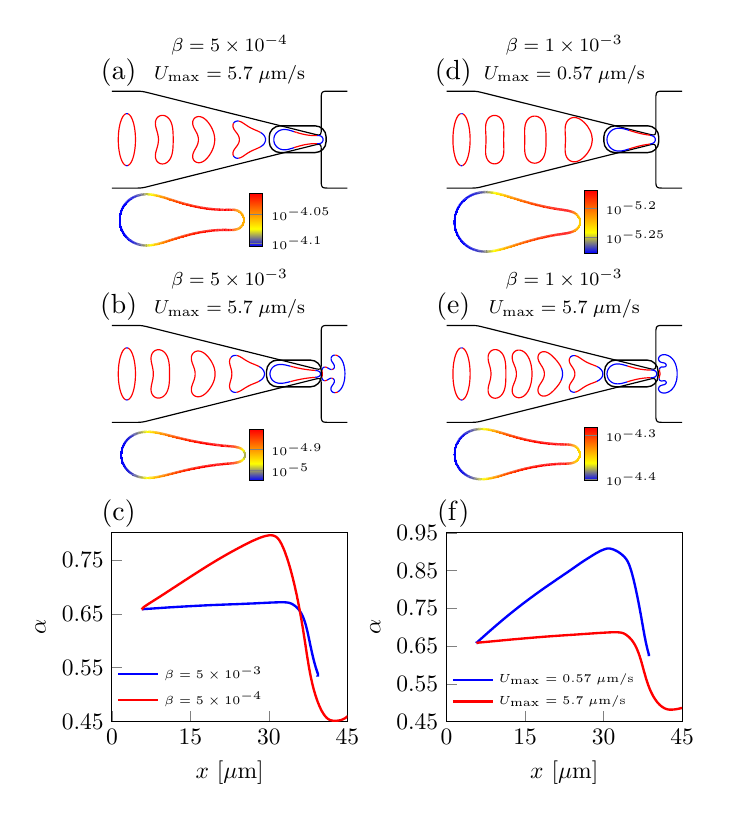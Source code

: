 \begin{tikzpicture}[scale=0.85]

\begin{axis}[
  at = {(0.0cm,6.0cm)},
  width = 5.10cm,
  hide axis,
  axis equal image,
  xmin = 1,
  xmax = 16.75,
  ymin = -4,
  ymax = 4,
  xtick = \empty,
  ytick = \empty,
  title style = {align=center, yshift = -0.4cm},
  title = {\footnotesize $\beta = 5 \times 10^{-4}$ \\ 
           \footnotesize $U_{\max} = 5.7\;\mu$m/s},
]

% outer wall
\addplot[black,line width=0.5pt] coordinates{
(7.559e-02,-3.163e+00)
(1.06e-01,-3.188e+00)
(1.424e-01,-3.206e+00)
(1.84e-01,-3.22e+00)
(2.3e-01,-3.229e+00)
(2.793e-01,-3.235e+00)
(3.311e-01,-3.239e+00)
(3.844e-01,-3.24e+00)
(4.388e-01,-3.241e+00)
(4.937e-01,-3.242e+00)
(5.49e-01,-3.242e+00)
(6.044e-01,-3.242e+00)
(6.597e-01,-3.242e+00)
(7.151e-01,-3.242e+00)
(7.705e-01,-3.242e+00)
(8.258e-01,-3.242e+00)
(8.812e-01,-3.242e+00)
(9.365e-01,-3.242e+00)
(9.919e-01,-3.242e+00)
(1.047e+00,-3.242e+00)
(1.103e+00,-3.242e+00)
(1.158e+00,-3.242e+00)
(1.213e+00,-3.242e+00)
(1.269e+00,-3.242e+00)
(1.324e+00,-3.242e+00)
(1.379e+00,-3.242e+00)
(1.435e+00,-3.242e+00)
(1.49e+00,-3.242e+00)
(1.546e+00,-3.242e+00)
(1.601e+00,-3.242e+00)
(1.656e+00,-3.242e+00)
(1.712e+00,-3.242e+00)
(1.767e+00,-3.242e+00)
(1.822e+00,-3.242e+00)
(1.878e+00,-3.242e+00)
(1.933e+00,-3.242e+00)
(1.988e+00,-3.242e+00)
(2.044e+00,-3.242e+00)
(2.099e+00,-3.242e+00)
(2.155e+00,-3.242e+00)
(2.21e+00,-3.242e+00)
(2.265e+00,-3.242e+00)
(2.321e+00,-3.242e+00)
(2.376e+00,-3.242e+00)
(2.431e+00,-3.242e+00)
(2.487e+00,-3.242e+00)
(2.542e+00,-3.242e+00)
(2.597e+00,-3.242e+00)
(2.653e+00,-3.242e+00)
(2.708e+00,-3.241e+00)
(2.763e+00,-3.24e+00)
(2.818e+00,-3.238e+00)
(2.873e+00,-3.235e+00)
(2.927e+00,-3.231e+00)
(2.981e+00,-3.225e+00)
(3.035e+00,-3.219e+00)
(3.088e+00,-3.21e+00)
(3.141e+00,-3.201e+00)
(3.194e+00,-3.19e+00)
(3.246e+00,-3.179e+00)
(3.299e+00,-3.166e+00)
(3.351e+00,-3.154e+00)
(3.403e+00,-3.141e+00)
(3.456e+00,-3.128e+00)
(3.508e+00,-3.115e+00)
(3.56e+00,-3.102e+00)
(3.612e+00,-3.089e+00)
(3.664e+00,-3.076e+00)
(3.717e+00,-3.063e+00)
(3.769e+00,-3.05e+00)
(3.821e+00,-3.037e+00)
(3.873e+00,-3.024e+00)
(3.925e+00,-3.011e+00)
(3.978e+00,-2.998e+00)
(4.03e+00,-2.985e+00)
(4.082e+00,-2.972e+00)
(4.134e+00,-2.959e+00)
(4.187e+00,-2.946e+00)
(4.239e+00,-2.933e+00)
(4.291e+00,-2.92e+00)
(4.343e+00,-2.907e+00)
(4.395e+00,-2.894e+00)
(4.448e+00,-2.881e+00)
(4.5e+00,-2.868e+00)
(4.552e+00,-2.855e+00)
(4.604e+00,-2.842e+00)
(4.657e+00,-2.829e+00)
(4.709e+00,-2.816e+00)
(4.761e+00,-2.803e+00)
(4.813e+00,-2.79e+00)
(4.865e+00,-2.777e+00)
(4.918e+00,-2.764e+00)
(4.97e+00,-2.751e+00)
(5.022e+00,-2.738e+00)
(5.074e+00,-2.725e+00)
(5.126e+00,-2.712e+00)
(5.179e+00,-2.699e+00)
(5.231e+00,-2.686e+00)
(5.283e+00,-2.673e+00)
(5.335e+00,-2.66e+00)
(5.387e+00,-2.647e+00)
(5.44e+00,-2.634e+00)
(5.492e+00,-2.621e+00)
(5.544e+00,-2.608e+00)
(5.596e+00,-2.595e+00)
(5.649e+00,-2.582e+00)
(5.701e+00,-2.569e+00)
(5.753e+00,-2.556e+00)
(5.805e+00,-2.542e+00)
(5.857e+00,-2.53e+00)
(5.91e+00,-2.517e+00)
(5.962e+00,-2.503e+00)
(6.014e+00,-2.49e+00)
(6.066e+00,-2.478e+00)
(6.118e+00,-2.464e+00)
(6.171e+00,-2.451e+00)
(6.223e+00,-2.438e+00)
(6.275e+00,-2.425e+00)
(6.327e+00,-2.412e+00)
(6.379e+00,-2.399e+00)
(6.432e+00,-2.386e+00)
(6.484e+00,-2.373e+00)
(6.536e+00,-2.36e+00)
(6.588e+00,-2.347e+00)
(6.641e+00,-2.334e+00)
(6.693e+00,-2.321e+00)
(6.745e+00,-2.308e+00)
(6.797e+00,-2.295e+00)
(6.849e+00,-2.282e+00)
(6.902e+00,-2.269e+00)
(6.954e+00,-2.256e+00)
(7.006e+00,-2.243e+00)
(7.058e+00,-2.23e+00)
(7.11e+00,-2.217e+00)
(7.163e+00,-2.204e+00)
(7.215e+00,-2.191e+00)
(7.267e+00,-2.178e+00)
(7.319e+00,-2.165e+00)
(7.371e+00,-2.152e+00)
(7.424e+00,-2.139e+00)
(7.476e+00,-2.126e+00)
(7.528e+00,-2.113e+00)
(7.58e+00,-2.1e+00)
(7.633e+00,-2.087e+00)
(7.685e+00,-2.074e+00)
(7.737e+00,-2.061e+00)
(7.789e+00,-2.048e+00)
(7.841e+00,-2.035e+00)
(7.894e+00,-2.022e+00)
(7.946e+00,-2.009e+00)
(7.998e+00,-1.996e+00)
(8.05e+00,-1.983e+00)
(8.102e+00,-1.97e+00)
(8.155e+00,-1.957e+00)
(8.207e+00,-1.944e+00)
(8.259e+00,-1.931e+00)
(8.311e+00,-1.918e+00)
(8.363e+00,-1.905e+00)
(8.416e+00,-1.892e+00)
(8.468e+00,-1.879e+00)
(8.52e+00,-1.866e+00)
(8.572e+00,-1.853e+00)
(8.624e+00,-1.84e+00)
(8.677e+00,-1.827e+00)
(8.729e+00,-1.814e+00)
(8.781e+00,-1.8e+00)
(8.833e+00,-1.788e+00)
(8.886e+00,-1.774e+00)
(8.938e+00,-1.762e+00)
(8.99e+00,-1.748e+00)
(9.042e+00,-1.736e+00)
(9.094e+00,-1.722e+00)
(9.147e+00,-1.709e+00)
(9.199e+00,-1.696e+00)
(9.251e+00,-1.683e+00)
(9.303e+00,-1.67e+00)
(9.355e+00,-1.657e+00)
(9.408e+00,-1.644e+00)
(9.46e+00,-1.631e+00)
(9.512e+00,-1.618e+00)
(9.564e+00,-1.605e+00)
(9.617e+00,-1.592e+00)
(9.669e+00,-1.579e+00)
(9.721e+00,-1.566e+00)
(9.773e+00,-1.553e+00)
(9.825e+00,-1.54e+00)
(9.877e+00,-1.527e+00)
(9.93e+00,-1.514e+00)
(9.982e+00,-1.501e+00)
(1.003e+01,-1.488e+00)
(1.009e+01,-1.475e+00)
(1.014e+01,-1.462e+00)
(1.019e+01,-1.449e+00)
(1.024e+01,-1.436e+00)
(1.03e+01,-1.423e+00)
(1.035e+01,-1.41e+00)
(1.04e+01,-1.397e+00)
(1.045e+01,-1.384e+00)
(1.05e+01,-1.371e+00)
(1.056e+01,-1.358e+00)
(1.061e+01,-1.345e+00)
(1.066e+01,-1.332e+00)
(1.071e+01,-1.319e+00)
(1.077e+01,-1.306e+00)
(1.082e+01,-1.293e+00)
(1.087e+01,-1.28e+00)
(1.092e+01,-1.267e+00)
(1.097e+01,-1.254e+00)
(1.103e+01,-1.241e+00)
(1.108e+01,-1.228e+00)
(1.113e+01,-1.215e+00)
(1.118e+01,-1.202e+00)
(1.123e+01,-1.189e+00)
(1.129e+01,-1.176e+00)
(1.134e+01,-1.163e+00)
(1.139e+01,-1.15e+00)
(1.144e+01,-1.137e+00)
(1.15e+01,-1.124e+00)
(1.155e+01,-1.111e+00)
(1.16e+01,-1.098e+00)
(1.165e+01,-1.085e+00)
(1.171e+01,-1.072e+00)
(1.176e+01,-1.058e+00)
(1.181e+01,-1.046e+00)
(1.186e+01,-1.032e+00)
(1.191e+01,-1.02e+00)
(1.197e+01,-1.006e+00)
(1.202e+01,-9.935e-01)
(1.207e+01,-9.804e-01)
(1.212e+01,-9.674e-01)
(1.218e+01,-9.544e-01)
(1.223e+01,-9.414e-01)
(1.228e+01,-9.284e-01)
(1.233e+01,-9.154e-01)
(1.238e+01,-9.023e-01)
(1.244e+01,-8.893e-01)
(1.249e+01,-8.763e-01)
(1.254e+01,-8.633e-01)
(1.259e+01,-8.503e-01)
(1.264e+01,-8.373e-01)
(1.27e+01,-8.242e-01)
(1.275e+01,-8.112e-01)
(1.28e+01,-7.982e-01)
(1.285e+01,-7.852e-01)
(1.291e+01,-7.722e-01)
(1.296e+01,-7.591e-01)
(1.301e+01,-7.461e-01)
(1.306e+01,-7.331e-01)
(1.312e+01,-7.201e-01)
(1.317e+01,-7.071e-01)
(1.322e+01,-6.941e-01)
(1.327e+01,-6.81e-01)
(1.332e+01,-6.68e-01)
(1.338e+01,-6.55e-01)
(1.343e+01,-6.42e-01)
(1.348e+01,-6.29e-01)
(1.353e+01,-6.16e-01)
(1.358e+01,-6.029e-01)
(1.364e+01,-5.899e-01)
(1.369e+01,-5.769e-01)
(1.374e+01,-5.639e-01)
(1.379e+01,-5.509e-01)
(1.385e+01,-5.378e-01)
(1.39e+01,-5.248e-01)
(1.395e+01,-5.118e-01)
(1.4e+01,-4.988e-01)
(1.405e+01,-4.858e-01)
(1.411e+01,-4.728e-01)
(1.416e+01,-4.597e-01)
(1.421e+01,-4.467e-01)
(1.426e+01,-4.337e-01)
(1.431e+01,-4.207e-01)
(1.437e+01,-4.076e-01)
(1.442e+01,-3.947e-01)
(1.447e+01,-3.817e-01)
(1.452e+01,-3.686e-01)
(1.458e+01,-3.554e-01)
(1.463e+01,-3.429e-01)
(1.468e+01,-3.317e-01)
(1.473e+01,-3.225e-01)
(1.478e+01,-3.162e-01)
(1.482e+01,-3.14e-01)
(1.486e+01,-3.172e-01)
(1.489e+01,-3.268e-01)
(1.492e+01,-3.436e-01)
(1.495e+01,-3.679e-01)
(1.496e+01,-3.995e-01)
(1.498e+01,-4.376e-01)
(1.499e+01,-4.811e-01)
(1.499e+01,-5.288e-01)
(1.5e+01,-5.795e-01)
(1.5e+01,-6.322e-01)
(1.5e+01,-6.861e-01)
(1.5e+01,-7.408e-01)
(1.5e+01,-7.959e-01)
(1.5e+01,-8.511e-01)
(1.5e+01,-9.064e-01)
(1.5e+01,-9.616e-01)
(1.5e+01,-1.017e+00)
(1.5e+01,-1.072e+00)
(1.5e+01,-1.127e+00)
(1.5e+01,-1.182e+00)
(1.5e+01,-1.238e+00)
(1.5e+01,-1.293e+00)
(1.5e+01,-1.348e+00)
(1.5e+01,-1.403e+00)
(1.5e+01,-1.458e+00)
(1.5e+01,-1.514e+00)
(1.5e+01,-1.569e+00)
(1.5e+01,-1.624e+00)
(1.5e+01,-1.679e+00)
(1.5e+01,-1.734e+00)
(1.5e+01,-1.79e+00)
(1.5e+01,-1.845e+00)
(1.5e+01,-1.9e+00)
(1.5e+01,-1.955e+00)
(1.5e+01,-2.011e+00)
(1.5e+01,-2.066e+00)
(1.5e+01,-2.121e+00)
(1.5e+01,-2.176e+00)
(1.5e+01,-2.231e+00)
(1.5e+01,-2.287e+00)
(1.5e+01,-2.342e+00)
(1.5e+01,-2.397e+00)
(1.5e+01,-2.452e+00)
(1.5e+01,-2.507e+00)
(1.5e+01,-2.563e+00)
(1.5e+01,-2.618e+00)
(1.5e+01,-2.673e+00)
(1.5e+01,-2.728e+00)
(1.5e+01,-2.784e+00)
(1.5e+01,-2.839e+00)
(1.5e+01,-2.893e+00)
(1.5e+01,-2.945e+00)
(1.501e+01,-2.995e+00)
(1.502e+01,-3.043e+00)
(1.503e+01,-3.086e+00)
(1.505e+01,-3.123e+00)
(1.507e+01,-3.156e+00)
(1.51e+01,-3.182e+00)
(1.513e+01,-3.202e+00)
(1.517e+01,-3.217e+00)
(1.522e+01,-3.227e+00)
(1.527e+01,-3.234e+00)
(1.532e+01,-3.238e+00)
(1.537e+01,-3.24e+00)
(1.543e+01,-3.241e+00)
(1.548e+01,-3.242e+00)
(1.554e+01,-3.242e+00)
(1.559e+01,-3.242e+00)
(1.565e+01,-3.242e+00)
(1.57e+01,-3.242e+00)
(1.576e+01,-3.242e+00)
(1.581e+01,-3.242e+00)
(1.587e+01,-3.242e+00)
(1.592e+01,-3.242e+00)
(1.598e+01,-3.242e+00)
(1.603e+01,-3.242e+00)
(1.609e+01,-3.242e+00)
(1.615e+01,-3.242e+00)
(1.62e+01,-3.242e+00)
(1.626e+01,-3.242e+00)
(1.631e+01,-3.242e+00)
(1.637e+01,-3.242e+00)
(1.642e+01,-3.242e+00)
(1.648e+01,-3.242e+00)
(1.653e+01,-3.242e+00)
(1.659e+01,-3.242e+00)
(1.664e+01,-3.242e+00)
(1.67e+01,-3.242e+00)
(1.675e+01,-3.242e+00)
(1.681e+01,-3.242e+00)
(1.687e+01,-3.242e+00)
(1.692e+01,-3.242e+00)
(1.698e+01,-3.242e+00)
(1.703e+01,-3.242e+00)
(1.709e+01,-3.242e+00)
(1.714e+01,-3.242e+00)
(1.72e+01,-3.242e+00)
(1.725e+01,-3.242e+00)
(1.731e+01,-3.242e+00)
(1.736e+01,-3.242e+00)
(1.742e+01,-3.242e+00)
(1.748e+01,-3.242e+00)
(1.753e+01,-3.242e+00)
(1.758e+01,-3.242e+00)
(1.764e+01,-3.241e+00)
(1.769e+01,-3.239e+00)
(1.774e+01,-3.234e+00)
(1.779e+01,-3.227e+00)
(1.784e+01,-3.216e+00)
(1.787e+01,-3.2e+00)
(1.791e+01,-3.178e+00)
(1.794e+01,-3.151e+00)
(1.796e+01,-3.118e+00)
(1.797e+01,-3.079e+00)
(1.798e+01,-3.036e+00)
(1.799e+01,-2.989e+00)
(1.8e+01,-2.939e+00)
(1.8e+01,-2.887e+00)
(1.8e+01,-2.834e+00)
(1.8e+01,-2.78e+00)
(1.8e+01,-2.727e+00)
(1.8e+01,-2.672e+00)
(1.8e+01,-2.618e+00)
(1.8e+01,-2.564e+00)
(1.8e+01,-2.51e+00)
(1.8e+01,-2.455e+00)
(1.8e+01,-2.401e+00)
(1.8e+01,-2.347e+00)
(1.8e+01,-2.293e+00)
(1.8e+01,-2.239e+00)
(1.8e+01,-2.184e+00)
(1.8e+01,-2.13e+00)
(1.8e+01,-2.076e+00)
(1.8e+01,-2.022e+00)
(1.8e+01,-1.967e+00)
(1.8e+01,-1.913e+00)
(1.8e+01,-1.859e+00)
(1.8e+01,-1.805e+00)
(1.8e+01,-1.75e+00)
(1.8e+01,-1.696e+00)
(1.8e+01,-1.642e+00)
(1.8e+01,-1.588e+00)
(1.8e+01,-1.534e+00)
(1.8e+01,-1.479e+00)
(1.8e+01,-1.425e+00)
(1.8e+01,-1.371e+00)
(1.8e+01,-1.317e+00)
(1.8e+01,-1.263e+00)
(1.8e+01,-1.208e+00)
(1.8e+01,-1.154e+00)
(1.8e+01,-1.1e+00)
(1.8e+01,-1.046e+00)
(1.8e+01,-9.915e-01)
(1.8e+01,-9.373e-01)
(1.8e+01,-8.831e-01)
(1.8e+01,-8.288e-01)
(1.8e+01,-7.746e-01)
(1.8e+01,-7.204e-01)
(1.8e+01,-6.662e-01)
(1.8e+01,-6.12e-01)
(1.8e+01,-5.577e-01)
(1.8e+01,-5.035e-01)
(1.8e+01,-4.493e-01)
(1.8e+01,-3.951e-01)
(1.8e+01,-3.409e-01)
(1.8e+01,-2.867e-01)
(1.8e+01,-2.325e-01)
(1.8e+01,-1.782e-01)
(1.8e+01,-1.24e-01)
(1.8e+01,-6.98e-02)
(1.8e+01,-1.558e-02)
(1.8e+01,3.863e-02)
(1.8e+01,9.285e-02)
(1.8e+01,1.471e-01)
(1.8e+01,2.013e-01)
(1.8e+01,2.555e-01)
(1.8e+01,3.097e-01)
(1.8e+01,3.639e-01)
(1.8e+01,4.181e-01)
(1.8e+01,4.724e-01)
(1.8e+01,5.266e-01)
(1.8e+01,5.808e-01)
(1.8e+01,6.35e-01)
(1.8e+01,6.892e-01)
(1.8e+01,7.434e-01)
(1.8e+01,7.977e-01)
(1.8e+01,8.519e-01)
(1.8e+01,9.061e-01)
(1.8e+01,9.603e-01)
(1.8e+01,1.014e+00)
(1.8e+01,1.069e+00)
(1.8e+01,1.123e+00)
(1.8e+01,1.177e+00)
(1.8e+01,1.231e+00)
(1.8e+01,1.286e+00)
(1.8e+01,1.34e+00)
(1.8e+01,1.394e+00)
(1.8e+01,1.448e+00)
(1.8e+01,1.502e+00)
(1.8e+01,1.557e+00)
(1.8e+01,1.611e+00)
(1.8e+01,1.665e+00)
(1.8e+01,1.719e+00)
(1.8e+01,1.774e+00)
(1.8e+01,1.828e+00)
(1.8e+01,1.882e+00)
(1.8e+01,1.936e+00)
(1.8e+01,1.99e+00)
(1.8e+01,2.045e+00)
(1.8e+01,2.099e+00)
(1.8e+01,2.153e+00)
(1.8e+01,2.207e+00)
(1.8e+01,2.261e+00)
(1.8e+01,2.316e+00)
(1.8e+01,2.37e+00)
(1.8e+01,2.424e+00)
(1.8e+01,2.478e+00)
(1.8e+01,2.533e+00)
(1.8e+01,2.587e+00)
(1.8e+01,2.641e+00)
(1.8e+01,2.695e+00)
(1.8e+01,2.749e+00)
(1.8e+01,2.804e+00)
(1.8e+01,2.858e+00)
(1.8e+01,2.91e+00)
(1.8e+01,2.962e+00)
(1.799e+01,3.01e+00)
(1.798e+01,3.056e+00)
(1.797e+01,3.097e+00)
(1.795e+01,3.133e+00)
(1.792e+01,3.163e+00)
(1.789e+01,3.188e+00)
(1.786e+01,3.206e+00)
(1.782e+01,3.22e+00)
(1.777e+01,3.229e+00)
(1.772e+01,3.235e+00)
(1.767e+01,3.239e+00)
(1.762e+01,3.24e+00)
(1.756e+01,3.241e+00)
(1.751e+01,3.242e+00)
(1.745e+01,3.242e+00)
(1.74e+01,3.242e+00)
(1.734e+01,3.242e+00)
(1.728e+01,3.242e+00)
(1.723e+01,3.242e+00)
(1.717e+01,3.242e+00)
(1.712e+01,3.242e+00)
(1.706e+01,3.242e+00)
(1.701e+01,3.242e+00)
(1.695e+01,3.242e+00)
(1.69e+01,3.242e+00)
(1.684e+01,3.242e+00)
(1.679e+01,3.242e+00)
(1.673e+01,3.242e+00)
(1.668e+01,3.242e+00)
(1.662e+01,3.242e+00)
(1.657e+01,3.242e+00)
(1.651e+01,3.242e+00)
(1.645e+01,3.242e+00)
(1.64e+01,3.242e+00)
(1.634e+01,3.242e+00)
(1.629e+01,3.242e+00)
(1.623e+01,3.242e+00)
(1.618e+01,3.242e+00)
(1.612e+01,3.242e+00)
(1.607e+01,3.242e+00)
(1.601e+01,3.242e+00)
(1.596e+01,3.242e+00)
(1.59e+01,3.242e+00)
(1.585e+01,3.242e+00)
(1.579e+01,3.242e+00)
(1.573e+01,3.242e+00)
(1.568e+01,3.242e+00)
(1.562e+01,3.242e+00)
(1.557e+01,3.242e+00)
(1.551e+01,3.242e+00)
(1.546e+01,3.242e+00)
(1.54e+01,3.242e+00)
(1.535e+01,3.24e+00)
(1.53e+01,3.238e+00)
(1.525e+01,3.233e+00)
(1.52e+01,3.225e+00)
(1.516e+01,3.212e+00)
(1.512e+01,3.195e+00)
(1.509e+01,3.172e+00)
(1.506e+01,3.142e+00)
(1.504e+01,3.107e+00)
(1.502e+01,3.067e+00)
(1.502e+01,3.022e+00)
(1.501e+01,2.973e+00)
(1.5e+01,2.922e+00)
(1.5e+01,2.869e+00)
(1.5e+01,2.815e+00)
(1.5e+01,2.76e+00)
(1.5e+01,2.705e+00)
(1.5e+01,2.65e+00)
(1.5e+01,2.594e+00)
(1.5e+01,2.539e+00)
(1.5e+01,2.484e+00)
(1.5e+01,2.429e+00)
(1.5e+01,2.374e+00)
(1.5e+01,2.318e+00)
(1.5e+01,2.263e+00)
(1.5e+01,2.208e+00)
(1.5e+01,2.153e+00)
(1.5e+01,2.098e+00)
(1.5e+01,2.042e+00)
(1.5e+01,1.987e+00)
(1.5e+01,1.932e+00)
(1.5e+01,1.877e+00)
(1.5e+01,1.821e+00)
(1.5e+01,1.766e+00)
(1.5e+01,1.711e+00)
(1.5e+01,1.656e+00)
(1.5e+01,1.601e+00)
(1.5e+01,1.545e+00)
(1.5e+01,1.49e+00)
(1.5e+01,1.435e+00)
(1.5e+01,1.38e+00)
(1.5e+01,1.325e+00)
(1.5e+01,1.269e+00)
(1.5e+01,1.214e+00)
(1.5e+01,1.159e+00)
(1.5e+01,1.104e+00)
(1.5e+01,1.048e+00)
(1.5e+01,9.933e-01)
(1.5e+01,9.381e-01)
(1.5e+01,8.829e-01)
(1.5e+01,8.277e-01)
(1.5e+01,7.725e-01)
(1.5e+01,7.171e-01)
(1.5e+01,6.621e-01)
(1.5e+01,6.082e-01)
(1.5e+01,5.56e-01)
(1.499e+01,5.063e-01)
(1.498e+01,4.603e-01)
(1.497e+01,4.193e-01)
(1.496e+01,3.844e-01)
(1.494e+01,3.564e-01)
(1.491e+01,3.359e-01)
(1.488e+01,3.228e-01)
(1.484e+01,3.165e-01)
(1.48e+01,3.161e-01)
(1.476e+01,3.202e-01)
(1.471e+01,3.278e-01)
(1.466e+01,3.377e-01)
(1.461e+01,3.491e-01)
(1.455e+01,3.613e-01)
(1.45e+01,3.741e-01)
(1.445e+01,3.872e-01)
(1.44e+01,4.002e-01)
(1.435e+01,4.132e-01)
(1.429e+01,4.262e-01)
(1.424e+01,4.392e-01)
(1.419e+01,4.523e-01)
(1.414e+01,4.653e-01)
(1.408e+01,4.783e-01)
(1.403e+01,4.913e-01)
(1.398e+01,5.043e-01)
(1.393e+01,5.173e-01)
(1.388e+01,5.304e-01)
(1.382e+01,5.434e-01)
(1.377e+01,5.564e-01)
(1.372e+01,5.694e-01)
(1.367e+01,5.824e-01)
(1.361e+01,5.955e-01)
(1.356e+01,6.085e-01)
(1.351e+01,6.215e-01)
(1.346e+01,6.345e-01)
(1.341e+01,6.475e-01)
(1.335e+01,6.605e-01)
(1.33e+01,6.736e-01)
(1.325e+01,6.866e-01)
(1.32e+01,6.996e-01)
(1.315e+01,7.126e-01)
(1.309e+01,7.256e-01)
(1.304e+01,7.386e-01)
(1.299e+01,7.517e-01)
(1.294e+01,7.647e-01)
(1.288e+01,7.777e-01)
(1.283e+01,7.907e-01)
(1.278e+01,8.037e-01)
(1.273e+01,8.168e-01)
(1.268e+01,8.298e-01)
(1.262e+01,8.428e-01)
(1.257e+01,8.558e-01)
(1.252e+01,8.688e-01)
(1.247e+01,8.818e-01)
(1.241e+01,8.948e-01)
(1.236e+01,9.079e-01)
(1.231e+01,9.209e-01)
(1.226e+01,9.339e-01)
(1.22e+01,9.469e-01)
(1.215e+01,9.599e-01)
(1.21e+01,9.73e-01)
(1.205e+01,9.86e-01)
(1.2e+01,9.99e-01)
(1.194e+01,1.012e+00)
(1.189e+01,1.025e+00)
(1.184e+01,1.038e+00)
(1.179e+01,1.051e+00)
(1.173e+01,1.064e+00)
(1.168e+01,1.077e+00)
(1.163e+01,1.09e+00)
(1.158e+01,1.103e+00)
(1.153e+01,1.116e+00)
(1.147e+01,1.129e+00)
(1.142e+01,1.142e+00)
(1.137e+01,1.155e+00)
(1.132e+01,1.168e+00)
(1.127e+01,1.181e+00)
(1.121e+01,1.194e+00)
(1.116e+01,1.207e+00)
(1.111e+01,1.22e+00)
(1.106e+01,1.233e+00)
(1.1e+01,1.246e+00)
(1.095e+01,1.259e+00)
(1.09e+01,1.272e+00)
(1.085e+01,1.285e+00)
(1.079e+01,1.298e+00)
(1.074e+01,1.311e+00)
(1.069e+01,1.324e+00)
(1.064e+01,1.337e+00)
(1.059e+01,1.351e+00)
(1.053e+01,1.363e+00)
(1.048e+01,1.377e+00)
(1.043e+01,1.389e+00)
(1.038e+01,1.403e+00)
(1.032e+01,1.416e+00)
(1.027e+01,1.429e+00)
(1.022e+01,1.442e+00)
(1.017e+01,1.455e+00)
(1.012e+01,1.468e+00)
(1.006e+01,1.481e+00)
(1.001e+01,1.494e+00)
(9.96e+00,1.507e+00)
(9.908e+00,1.52e+00)
(9.855e+00,1.533e+00)
(9.803e+00,1.546e+00)
(9.751e+00,1.559e+00)
(9.699e+00,1.572e+00)
(9.646e+00,1.585e+00)
(9.594e+00,1.598e+00)
(9.542e+00,1.611e+00)
(9.49e+00,1.624e+00)
(9.438e+00,1.637e+00)
(9.385e+00,1.65e+00)
(9.333e+00,1.663e+00)
(9.281e+00,1.676e+00)
(9.229e+00,1.689e+00)
(9.177e+00,1.702e+00)
(9.124e+00,1.715e+00)
(9.072e+00,1.728e+00)
(9.02e+00,1.741e+00)
(8.968e+00,1.754e+00)
(8.915e+00,1.767e+00)
(8.863e+00,1.78e+00)
(8.811e+00,1.793e+00)
(8.759e+00,1.806e+00)
(8.707e+00,1.819e+00)
(8.655e+00,1.832e+00)
(8.602e+00,1.845e+00)
(8.55e+00,1.858e+00)
(8.498e+00,1.871e+00)
(8.446e+00,1.884e+00)
(8.393e+00,1.897e+00)
(8.341e+00,1.91e+00)
(8.289e+00,1.923e+00)
(8.237e+00,1.936e+00)
(8.185e+00,1.949e+00)
(8.132e+00,1.962e+00)
(8.08e+00,1.975e+00)
(8.028e+00,1.988e+00)
(7.976e+00,2.001e+00)
(7.923e+00,2.014e+00)
(7.871e+00,2.027e+00)
(7.819e+00,2.04e+00)
(7.767e+00,2.053e+00)
(7.715e+00,2.066e+00)
(7.662e+00,2.079e+00)
(7.61e+00,2.092e+00)
(7.558e+00,2.106e+00)
(7.506e+00,2.119e+00)
(7.454e+00,2.131e+00)
(7.401e+00,2.144e+00)
(7.349e+00,2.158e+00)
(7.297e+00,2.171e+00)
(7.245e+00,2.184e+00)
(7.193e+00,2.197e+00)
(7.14e+00,2.21e+00)
(7.088e+00,2.223e+00)
(7.036e+00,2.236e+00)
(6.984e+00,2.249e+00)
(6.931e+00,2.262e+00)
(6.879e+00,2.275e+00)
(6.827e+00,2.288e+00)
(6.775e+00,2.301e+00)
(6.723e+00,2.314e+00)
(6.67e+00,2.327e+00)
(6.618e+00,2.34e+00)
(6.566e+00,2.353e+00)
(6.514e+00,2.366e+00)
(6.462e+00,2.379e+00)
(6.409e+00,2.392e+00)
(6.357e+00,2.405e+00)
(6.305e+00,2.418e+00)
(6.253e+00,2.431e+00)
(6.201e+00,2.444e+00)
(6.148e+00,2.457e+00)
(6.096e+00,2.47e+00)
(6.044e+00,2.483e+00)
(5.992e+00,2.496e+00)
(5.94e+00,2.509e+00)
(5.887e+00,2.522e+00)
(5.835e+00,2.535e+00)
(5.783e+00,2.548e+00)
(5.731e+00,2.561e+00)
(5.678e+00,2.574e+00)
(5.626e+00,2.587e+00)
(5.574e+00,2.6e+00)
(5.522e+00,2.613e+00)
(5.47e+00,2.626e+00)
(5.417e+00,2.639e+00)
(5.365e+00,2.652e+00)
(5.313e+00,2.665e+00)
(5.261e+00,2.678e+00)
(5.209e+00,2.691e+00)
(5.156e+00,2.704e+00)
(5.104e+00,2.717e+00)
(5.052e+00,2.73e+00)
(5.0e+00,2.743e+00)
(4.948e+00,2.756e+00)
(4.895e+00,2.769e+00)
(4.843e+00,2.782e+00)
(4.791e+00,2.795e+00)
(4.739e+00,2.808e+00)
(4.686e+00,2.821e+00)
(4.634e+00,2.834e+00)
(4.582e+00,2.848e+00)
(4.53e+00,2.861e+00)
(4.478e+00,2.873e+00)
(4.426e+00,2.886e+00)
(4.373e+00,2.9e+00)
(4.321e+00,2.913e+00)
(4.269e+00,2.926e+00)
(4.217e+00,2.939e+00)
(4.164e+00,2.952e+00)
(4.112e+00,2.965e+00)
(4.06e+00,2.978e+00)
(4.008e+00,2.991e+00)
(3.956e+00,3.004e+00)
(3.903e+00,3.017e+00)
(3.851e+00,3.03e+00)
(3.799e+00,3.043e+00)
(3.747e+00,3.056e+00)
(3.695e+00,3.069e+00)
(3.642e+00,3.082e+00)
(3.59e+00,3.095e+00)
(3.538e+00,3.108e+00)
(3.486e+00,3.121e+00)
(3.433e+00,3.134e+00)
(3.381e+00,3.147e+00)
(3.329e+00,3.16e+00)
(3.277e+00,3.172e+00)
(3.224e+00,3.184e+00)
(3.171e+00,3.195e+00)
(3.119e+00,3.205e+00)
(3.065e+00,3.214e+00)
(3.012e+00,3.222e+00)
(2.958e+00,3.228e+00)
(2.904e+00,3.232e+00)
(2.849e+00,3.236e+00)
(2.794e+00,3.238e+00)
(2.739e+00,3.24e+00)
(2.684e+00,3.241e+00)
(2.629e+00,3.241e+00)
(2.574e+00,3.242e+00)
(2.518e+00,3.242e+00)
(2.463e+00,3.242e+00)
(2.408e+00,3.242e+00)
(2.352e+00,3.242e+00)
(2.297e+00,3.242e+00)
(2.242e+00,3.242e+00)
(2.186e+00,3.242e+00)
(2.131e+00,3.242e+00)
(2.076e+00,3.242e+00)
(2.02e+00,3.242e+00)
(1.965e+00,3.242e+00)
(1.909e+00,3.242e+00)
(1.854e+00,3.242e+00)
(1.799e+00,3.242e+00)
(1.743e+00,3.242e+00)
(1.688e+00,3.242e+00)
(1.633e+00,3.242e+00)
(1.577e+00,3.242e+00)
(1.522e+00,3.242e+00)
(1.467e+00,3.242e+00)
(1.411e+00,3.242e+00)
(1.356e+00,3.242e+00)
(1.3e+00,3.242e+00)
(1.245e+00,3.242e+00)
(1.19e+00,3.242e+00)
(1.134e+00,3.242e+00)
(1.079e+00,3.242e+00)
(1.024e+00,3.242e+00)
(9.684e-01,3.242e+00)
(9.13e-01,3.242e+00)
(8.576e-01,3.242e+00)
(8.023e-01,3.242e+00)
(7.469e-01,3.242e+00)
(6.915e-01,3.242e+00)
(6.362e-01,3.242e+00)
(5.809e-01,3.242e+00)
(5.255e-01,3.242e+00)
(4.7e-01,3.242e+00)
(4.148e-01,3.242e+00)
(3.604e-01,3.241e+00)
(3.075e-01,3.239e+00)
(2.566e-01,3.234e+00)
(2.086e-01,3.227e+00)
(1.646e-01,3.216e+00)
(1.255e-01,3.2e+00)
(9.212e-02,3.178e+00)
(6.473e-02,3.151e+00)
(4.337e-02,3.118e+00)
(2.757e-02,3.079e+00)
(1.65e-02,3.036e+00)
(9.2e-03,2.989e+00)
(4.721e-03,2.939e+00)
(2.164e-03,2.887e+00)
(8.055e-04,2.834e+00)
(1.75e-04,2.78e+00)
(-2.183e-05,2.727e+00)
(-2.046e-05,2.672e+00)
(7.551e-06,2.618e+00)
(5.555e-06,2.564e+00)
(-3.671e-06,2.51e+00)
(-1.825e-06,2.455e+00)
(1.937e-06,2.401e+00)
(5.599e-07,2.347e+00)
(-9.938e-07,2.293e+00)
(-1.099e-07,2.239e+00)
(4.457e-07,2.184e+00)
(-1.631e-08,2.13e+00)
(-1.311e-07,2.076e+00)
(9.709e-09,2.022e+00)
(-3.433e-08,1.967e+00)
(4.301e-08,1.913e+00)
(1.028e-07,1.859e+00)
(-9.951e-08,1.805e+00)
(-1.109e-07,1.75e+00)
(1.396e-07,1.696e+00)
(8.534e-08,1.642e+00)
(-1.553e-07,1.588e+00)
(-4.666e-08,1.534e+00)
(1.465e-07,1.479e+00)
(9.893e-09,1.425e+00)
(-1.175e-07,1.371e+00)
(1.446e-08,1.317e+00)
(7.525e-08,1.263e+00)
(-2.001e-08,1.208e+00)
(-2.846e-08,1.154e+00)
(4.1e-09,1.1e+00)
(-1.403e-08,1.046e+00)
(3.258e-08,9.915e-01)
(4.39e-08,9.373e-01)
(-8.648e-08,8.831e-01)
(-5.409e-08,8.288e-01)
(1.517e-07,7.746e-01)
(3.94e-08,7.204e-01)
(-2.204e-07,6.662e-01)
(3.111e-09,6.12e-01)
(2.84e-07,5.578e-01)
(-7.385e-08,5.035e-01)
(-3.332e-07,4.493e-01)
(1.706e-07,3.951e-01)
(3.588e-07,3.409e-01)
(-2.883e-07,2.867e-01)
(-3.529e-07,2.325e-01)
(4.199e-07,1.782e-01)
(3.09e-07,1.24e-01)
(-5.557e-07,6.98e-02)
(-2.225e-07,1.558e-02)
(6.847e-07,-3.863e-02)
(9.161e-08,-9.285e-02)
(-7.945e-07,-1.471e-01)
(8.256e-08,-2.013e-01)
(8.724e-07,-2.555e-01)
(-2.958e-07,-3.097e-01)
(-9.058e-07,-3.639e-01)
(5.406e-07,-4.181e-01)
(8.828e-07,-4.724e-01)
(-8.064e-07,-5.266e-01)
(-7.934e-07,-5.808e-01)
(1.079e-06,-6.35e-01)
(6.295e-07,-6.892e-01)
(-1.343e-06,-7.435e-01)
(-3.862e-07,-7.977e-01)
(1.578e-06,-8.519e-01)
(6.184e-08,-9.061e-01)
(-1.765e-06,-9.603e-01)
(3.413e-07,-1.014e+00)
(1.881e-06,-1.069e+00)
(-8.167e-07,-1.123e+00)
(-1.903e-06,-1.177e+00)
(1.353e-06,-1.231e+00)
(1.809e-06,-1.286e+00)
(-1.935e-06,-1.34e+00)
(-1.576e-06,-1.394e+00)
(2.543e-06,-1.448e+00)
(1.18e-06,-1.502e+00)
(-3.149e-06,-1.557e+00)
(-5.973e-07,-1.611e+00)
(3.724e-06,-1.665e+00)
(-1.959e-07,-1.719e+00)
(-4.228e-06,-1.774e+00)
(1.229e-06,-1.828e+00)
(4.617e-06,-1.882e+00)
(-2.539e-06,-1.936e+00)
(-4.829e-06,-1.99e+00)
(4.18e-06,-2.045e+00)
(4.785e-06,-2.099e+00)
(-6.242e-06,-2.153e+00)
(-4.358e-06,-2.207e+00)
(8.889e-06,-2.261e+00)
(3.333e-06,-2.316e+00)
(-1.245e-05,-2.37e+00)
(-1.272e-06,-2.424e+00)
(1.768e-05,-2.478e+00)
(-2.913e-06,-2.533e+00)
(-2.662e-05,-2.587e+00)
(1.273e-05,-2.641e+00)
(4.665e-05,-2.695e+00)
(-4.538e-05,-2.749e+00)
(-1.226e-04,-2.804e+00)
(3.027e-04,-2.858e+00)
(1.817e-03,-2.91e+00)
(4.977e-03,-2.962e+00)
(1.05e-02,-3.01e+00)
(1.938e-02,-3.056e+00)
(3.267e-02,-3.097e+00)
(5.121e-02,-3.133e+00)
(7.559e-02,-3.163e+00)
};

% flow rate is 5.72 microns/second
% permeability rate is 5e-4
% 1st time step
\addplot[blue,line width=0.5pt] coordinates{
(2.0e+00,1.741e+00)
(1.986e+00,1.741e+00)
(1.972e+00,1.739e+00)
(1.958e+00,1.736e+00)
(1.944e+00,1.733e+00)
(1.93e+00,1.728e+00)
};
\addplot[red,line width=0.5pt] coordinates{
(1.93e+00,1.728e+00)
(1.916e+00,1.722e+00)
(1.902e+00,1.716e+00)
(1.888e+00,1.708e+00)
(1.874e+00,1.699e+00)
(1.861e+00,1.689e+00)
(1.847e+00,1.678e+00)
(1.833e+00,1.666e+00)
(1.82e+00,1.653e+00)
(1.806e+00,1.639e+00)
(1.793e+00,1.625e+00)
(1.78e+00,1.609e+00)
(1.767e+00,1.592e+00)
(1.754e+00,1.574e+00)
(1.742e+00,1.555e+00)
(1.729e+00,1.536e+00)
(1.717e+00,1.515e+00)
(1.705e+00,1.494e+00)
(1.693e+00,1.471e+00)
(1.681e+00,1.448e+00)
(1.669e+00,1.424e+00)
(1.658e+00,1.399e+00)
(1.647e+00,1.373e+00)
(1.636e+00,1.346e+00)
(1.625e+00,1.319e+00)
(1.614e+00,1.29e+00)
(1.604e+00,1.261e+00)
(1.594e+00,1.231e+00)
(1.584e+00,1.201e+00)
(1.575e+00,1.169e+00)
(1.565e+00,1.137e+00)
(1.556e+00,1.105e+00)
(1.547e+00,1.071e+00)
(1.539e+00,1.037e+00)
(1.53e+00,1.003e+00)
(1.522e+00,9.674e-01)
(1.515e+00,9.316e-01)
(1.507e+00,8.952e-01)
(1.5e+00,8.583e-01)
(1.494e+00,8.208e-01)
(1.487e+00,7.829e-01)
(1.481e+00,7.445e-01)
(1.475e+00,7.056e-01)
(1.469e+00,6.663e-01)
(1.464e+00,6.267e-01)
(1.459e+00,5.866e-01)
(1.455e+00,5.462e-01)
(1.45e+00,5.055e-01)
(1.446e+00,4.644e-01)
(1.443e+00,4.231e-01)
(1.44e+00,3.815e-01)
(1.437e+00,3.397e-01)
(1.434e+00,2.977e-01)
(1.432e+00,2.555e-01)
(1.43e+00,2.131e-01)
(1.429e+00,1.707e-01)
(1.427e+00,1.281e-01)
(1.426e+00,8.544e-02)
(1.426e+00,4.273e-02)
(1.426e+00,1.418e-16)
(1.426e+00,-4.273e-02)
(1.426e+00,-8.544e-02)
(1.427e+00,-1.281e-01)
(1.429e+00,-1.707e-01)
(1.43e+00,-2.131e-01)
(1.432e+00,-2.555e-01)
(1.434e+00,-2.977e-01)
(1.437e+00,-3.397e-01)
(1.44e+00,-3.815e-01)
(1.443e+00,-4.231e-01)
(1.446e+00,-4.644e-01)
(1.45e+00,-5.055e-01)
(1.455e+00,-5.462e-01)
(1.459e+00,-5.866e-01)
(1.464e+00,-6.267e-01)
(1.469e+00,-6.663e-01)
(1.475e+00,-7.056e-01)
(1.481e+00,-7.445e-01)
(1.487e+00,-7.829e-01)
(1.494e+00,-8.208e-01)
(1.5e+00,-8.583e-01)
(1.507e+00,-8.952e-01)
(1.515e+00,-9.316e-01)
(1.522e+00,-9.674e-01)
(1.53e+00,-1.003e+00)
(1.539e+00,-1.037e+00)
(1.547e+00,-1.071e+00)
(1.556e+00,-1.105e+00)
(1.565e+00,-1.137e+00)
(1.575e+00,-1.169e+00)
(1.584e+00,-1.201e+00)
(1.594e+00,-1.231e+00)
(1.604e+00,-1.261e+00)
(1.614e+00,-1.29e+00)
(1.625e+00,-1.319e+00)
(1.636e+00,-1.346e+00)
(1.647e+00,-1.373e+00)
(1.658e+00,-1.399e+00)
(1.669e+00,-1.424e+00)
(1.681e+00,-1.448e+00)
(1.693e+00,-1.471e+00)
(1.705e+00,-1.494e+00)
(1.717e+00,-1.515e+00)
(1.729e+00,-1.536e+00)
(1.742e+00,-1.555e+00)
(1.754e+00,-1.574e+00)
(1.767e+00,-1.592e+00)
(1.78e+00,-1.609e+00)
(1.793e+00,-1.625e+00)
(1.806e+00,-1.639e+00)
(1.82e+00,-1.653e+00)
(1.833e+00,-1.666e+00)
(1.847e+00,-1.678e+00)
(1.861e+00,-1.689e+00)
(1.874e+00,-1.699e+00)
(1.888e+00,-1.708e+00)
(1.902e+00,-1.716e+00)
(1.916e+00,-1.722e+00)
(1.93e+00,-1.728e+00)
};
\addplot[blue,line width=0.5pt] coordinates{
(1.93e+00,-1.728e+00)
(1.944e+00,-1.733e+00)
(1.958e+00,-1.736e+00)
(1.972e+00,-1.739e+00)
(1.986e+00,-1.741e+00)
(2.0e+00,-1.741e+00)
(2.014e+00,-1.741e+00)
(2.028e+00,-1.739e+00)
(2.042e+00,-1.736e+00)
(2.056e+00,-1.733e+00)
(2.07e+00,-1.728e+00)
};
\addplot[red,line width=0.5pt] coordinates{
(2.07e+00,-1.728e+00)
(2.084e+00,-1.722e+00)
(2.098e+00,-1.716e+00)
(2.112e+00,-1.708e+00)
(2.126e+00,-1.699e+00)
(2.139e+00,-1.689e+00)
(2.153e+00,-1.678e+00)
(2.167e+00,-1.666e+00)
(2.18e+00,-1.653e+00)
(2.193e+00,-1.639e+00)
(2.207e+00,-1.625e+00)
(2.22e+00,-1.609e+00)
(2.233e+00,-1.592e+00)
(2.245e+00,-1.574e+00)
(2.258e+00,-1.555e+00)
(2.271e+00,-1.536e+00)
(2.283e+00,-1.515e+00)
(2.295e+00,-1.494e+00)
(2.307e+00,-1.471e+00)
(2.319e+00,-1.448e+00)
(2.331e+00,-1.424e+00)
(2.342e+00,-1.399e+00)
(2.353e+00,-1.373e+00)
(2.364e+00,-1.346e+00)
(2.375e+00,-1.319e+00)
(2.386e+00,-1.29e+00)
(2.396e+00,-1.261e+00)
(2.406e+00,-1.231e+00)
(2.416e+00,-1.201e+00)
(2.425e+00,-1.169e+00)
(2.435e+00,-1.137e+00)
(2.444e+00,-1.105e+00)
(2.453e+00,-1.071e+00)
(2.461e+00,-1.037e+00)
(2.47e+00,-1.003e+00)
(2.478e+00,-9.674e-01)
(2.485e+00,-9.316e-01)
(2.493e+00,-8.952e-01)
(2.5e+00,-8.583e-01)
(2.506e+00,-8.208e-01)
(2.513e+00,-7.829e-01)
(2.519e+00,-7.445e-01)
(2.525e+00,-7.056e-01)
(2.531e+00,-6.663e-01)
(2.536e+00,-6.267e-01)
(2.541e+00,-5.866e-01)
(2.545e+00,-5.462e-01)
(2.55e+00,-5.055e-01)
(2.554e+00,-4.644e-01)
(2.557e+00,-4.231e-01)
(2.56e+00,-3.815e-01)
(2.563e+00,-3.397e-01)
(2.566e+00,-2.977e-01)
(2.568e+00,-2.555e-01)
(2.57e+00,-2.131e-01)
(2.571e+00,-1.707e-01)
(2.573e+00,-1.281e-01)
(2.574e+00,-8.544e-02)
(2.574e+00,-4.273e-02)
(2.574e+00,-3.55e-16)
(2.574e+00,4.273e-02)
(2.574e+00,8.544e-02)
(2.573e+00,1.281e-01)
(2.571e+00,1.707e-01)
(2.57e+00,2.131e-01)
(2.568e+00,2.555e-01)
(2.566e+00,2.977e-01)
(2.563e+00,3.397e-01)
(2.56e+00,3.815e-01)
(2.557e+00,4.231e-01)
(2.554e+00,4.644e-01)
(2.55e+00,5.055e-01)
(2.545e+00,5.462e-01)
(2.541e+00,5.866e-01)
(2.536e+00,6.267e-01)
(2.531e+00,6.663e-01)
(2.525e+00,7.056e-01)
(2.519e+00,7.445e-01)
(2.513e+00,7.829e-01)
(2.506e+00,8.208e-01)
(2.5e+00,8.583e-01)
(2.493e+00,8.952e-01)
(2.485e+00,9.316e-01)
(2.478e+00,9.674e-01)
(2.47e+00,1.003e+00)
(2.461e+00,1.037e+00)
(2.453e+00,1.071e+00)
(2.444e+00,1.105e+00)
(2.435e+00,1.137e+00)
(2.425e+00,1.169e+00)
(2.416e+00,1.201e+00)
(2.406e+00,1.231e+00)
(2.396e+00,1.261e+00)
(2.386e+00,1.29e+00)
(2.375e+00,1.319e+00)
(2.364e+00,1.346e+00)
(2.353e+00,1.373e+00)
(2.342e+00,1.399e+00)
(2.331e+00,1.424e+00)
(2.319e+00,1.448e+00)
(2.307e+00,1.471e+00)
(2.295e+00,1.494e+00)
(2.283e+00,1.515e+00)
(2.271e+00,1.536e+00)
(2.258e+00,1.555e+00)
(2.245e+00,1.574e+00)
(2.233e+00,1.592e+00)
(2.22e+00,1.609e+00)
(2.207e+00,1.625e+00)
(2.193e+00,1.639e+00)
(2.18e+00,1.653e+00)
(2.167e+00,1.666e+00)
(2.153e+00,1.678e+00)
(2.139e+00,1.689e+00)
(2.126e+00,1.699e+00)
(2.112e+00,1.708e+00)
(2.098e+00,1.716e+00)
(2.084e+00,1.722e+00)
(2.07e+00,1.728e+00)
};
\addplot[blue,line width=0.5pt] coordinates{
(2.07e+00,1.728e+00)
(2.056e+00,1.733e+00)
(2.042e+00,1.736e+00)
(2.028e+00,1.739e+00)
(2.014e+00,1.741e+00)
(2.0e+00,1.741e+00)
};

% 2nd time step
\addplot[red,line width=0.5pt] coordinates{
(4.405e+00,1.624e+00)
(4.391e+00,1.625e+00)
(4.377e+00,1.625e+00)
(4.362e+00,1.625e+00)
(4.348e+00,1.624e+00)
(4.333e+00,1.623e+00)
(4.318e+00,1.621e+00)
(4.303e+00,1.619e+00)
(4.287e+00,1.616e+00)
(4.271e+00,1.612e+00)
(4.255e+00,1.608e+00)
(4.238e+00,1.603e+00)
(4.221e+00,1.597e+00)
(4.204e+00,1.591e+00)
(4.186e+00,1.583e+00)
(4.168e+00,1.574e+00)
(4.15e+00,1.564e+00)
(4.132e+00,1.553e+00)
(4.114e+00,1.54e+00)
(4.096e+00,1.527e+00)
(4.078e+00,1.512e+00)
(4.061e+00,1.495e+00)
(4.044e+00,1.477e+00)
(4.027e+00,1.458e+00)
(4.011e+00,1.437e+00)
(3.996e+00,1.415e+00)
(3.982e+00,1.392e+00)
(3.968e+00,1.367e+00)
(3.956e+00,1.341e+00)
(3.945e+00,1.313e+00)
(3.936e+00,1.284e+00)
(3.927e+00,1.255e+00)
(3.92e+00,1.224e+00)
(3.915e+00,1.192e+00)
(3.911e+00,1.16e+00)
(3.909e+00,1.127e+00)
(3.908e+00,1.093e+00)
(3.908e+00,1.058e+00)
(3.91e+00,1.023e+00)
(3.913e+00,9.876e-01)
(3.918e+00,9.518e-01)
(3.923e+00,9.156e-01)
(3.93e+00,8.791e-01)
(3.938e+00,8.423e-01)
(3.947e+00,8.052e-01)
(3.956e+00,7.679e-01)
(3.966e+00,7.303e-01)
(3.977e+00,6.925e-01)
(3.988e+00,6.543e-01)
(3.999e+00,6.159e-01)
(4.011e+00,5.771e-01)
(4.022e+00,5.38e-01)
(4.033e+00,4.986e-01)
(4.044e+00,4.588e-01)
(4.054e+00,4.187e-01)
(4.064e+00,3.781e-01)
(4.073e+00,3.372e-01)
(4.082e+00,2.96e-01)
(4.089e+00,2.544e-01)
(4.096e+00,2.125e-01)
(4.101e+00,1.703e-01)
(4.105e+00,1.28e-01)
(4.109e+00,8.541e-02)
(4.111e+00,4.274e-02)
(4.111e+00,1.504e-05)
(4.111e+00,-4.271e-02)
(4.109e+00,-8.538e-02)
(4.105e+00,-1.279e-01)
(4.101e+00,-1.703e-01)
(4.096e+00,-2.125e-01)
(4.089e+00,-2.543e-01)
(4.082e+00,-2.959e-01)
(4.073e+00,-3.372e-01)
(4.064e+00,-3.781e-01)
(4.054e+00,-4.186e-01)
(4.044e+00,-4.588e-01)
(4.033e+00,-4.986e-01)
(4.022e+00,-5.38e-01)
(4.011e+00,-5.771e-01)
(3.999e+00,-6.159e-01)
(3.988e+00,-6.543e-01)
(3.977e+00,-6.924e-01)
(3.966e+00,-7.303e-01)
(3.956e+00,-7.679e-01)
(3.947e+00,-8.052e-01)
(3.938e+00,-8.422e-01)
(3.93e+00,-8.79e-01)
(3.923e+00,-9.155e-01)
(3.918e+00,-9.518e-01)
(3.913e+00,-9.876e-01)
(3.91e+00,-1.023e+00)
(3.908e+00,-1.058e+00)
(3.908e+00,-1.093e+00)
(3.909e+00,-1.127e+00)
(3.911e+00,-1.16e+00)
(3.915e+00,-1.192e+00)
(3.921e+00,-1.224e+00)
(3.927e+00,-1.255e+00)
(3.936e+00,-1.284e+00)
(3.945e+00,-1.313e+00)
(3.956e+00,-1.341e+00)
(3.968e+00,-1.367e+00)
(3.982e+00,-1.392e+00)
(3.996e+00,-1.415e+00)
(4.011e+00,-1.437e+00)
(4.027e+00,-1.458e+00)
(4.044e+00,-1.477e+00)
(4.061e+00,-1.495e+00)
(4.078e+00,-1.512e+00)
(4.096e+00,-1.527e+00)
(4.114e+00,-1.54e+00)
(4.132e+00,-1.553e+00)
(4.15e+00,-1.564e+00)
(4.168e+00,-1.574e+00)
(4.186e+00,-1.583e+00)
(4.204e+00,-1.591e+00)
(4.221e+00,-1.597e+00)
(4.238e+00,-1.603e+00)
(4.255e+00,-1.608e+00)
(4.271e+00,-1.612e+00)
(4.287e+00,-1.616e+00)
(4.303e+00,-1.619e+00)
(4.318e+00,-1.621e+00)
(4.333e+00,-1.623e+00)
(4.348e+00,-1.624e+00)
(4.362e+00,-1.625e+00)
(4.377e+00,-1.625e+00)
(4.391e+00,-1.625e+00)
(4.405e+00,-1.624e+00)
(4.419e+00,-1.623e+00)
(4.433e+00,-1.622e+00)
(4.447e+00,-1.62e+00)
(4.462e+00,-1.617e+00)
(4.476e+00,-1.615e+00)
(4.491e+00,-1.611e+00)
(4.506e+00,-1.608e+00)
(4.521e+00,-1.603e+00)
(4.537e+00,-1.598e+00)
(4.553e+00,-1.593e+00)
(4.569e+00,-1.586e+00)
(4.585e+00,-1.579e+00)
(4.602e+00,-1.571e+00)
(4.62e+00,-1.562e+00)
(4.637e+00,-1.552e+00)
(4.654e+00,-1.542e+00)
(4.672e+00,-1.53e+00)
(4.69e+00,-1.518e+00)
(4.708e+00,-1.504e+00)
(4.726e+00,-1.489e+00)
(4.745e+00,-1.474e+00)
(4.763e+00,-1.457e+00)
(4.78e+00,-1.438e+00)
(4.798e+00,-1.419e+00)
(4.816e+00,-1.399e+00)
(4.833e+00,-1.377e+00)
(4.85e+00,-1.355e+00)
(4.866e+00,-1.331e+00)
(4.882e+00,-1.306e+00)
(4.898e+00,-1.28e+00)
(4.913e+00,-1.254e+00)
(4.927e+00,-1.226e+00)
(4.941e+00,-1.196e+00)
(4.955e+00,-1.167e+00)
(4.967e+00,-1.136e+00)
(4.979e+00,-1.104e+00)
(4.99e+00,-1.071e+00)
(5.001e+00,-1.038e+00)
(5.011e+00,-1.004e+00)
(5.02e+00,-9.688e-01)
(5.029e+00,-9.332e-01)
(5.037e+00,-8.969e-01)
(5.044e+00,-8.6e-01)
(5.051e+00,-8.225e-01)
(5.057e+00,-7.845e-01)
(5.062e+00,-7.46e-01)
(5.067e+00,-7.07e-01)
(5.072e+00,-6.676e-01)
(5.076e+00,-6.277e-01)
(5.079e+00,-5.875e-01)
(5.082e+00,-5.47e-01)
(5.085e+00,-5.061e-01)
(5.088e+00,-4.649e-01)
(5.09e+00,-4.235e-01)
(5.091e+00,-3.818e-01)
(5.093e+00,-3.399e-01)
(5.094e+00,-2.978e-01)
(5.095e+00,-2.556e-01)
(5.096e+00,-2.132e-01)
(5.096e+00,-1.707e-01)
(5.097e+00,-1.281e-01)
(5.097e+00,-8.543e-02)
(5.097e+00,-4.272e-02)
(5.097e+00,1.161e-05)
(5.097e+00,4.274e-02)
(5.097e+00,8.545e-02)
(5.097e+00,1.281e-01)
(5.096e+00,1.707e-01)
(5.096e+00,2.132e-01)
(5.095e+00,2.556e-01)
(5.094e+00,2.978e-01)
(5.093e+00,3.399e-01)
(5.091e+00,3.818e-01)
(5.09e+00,4.235e-01)
(5.088e+00,4.649e-01)
(5.085e+00,5.061e-01)
(5.082e+00,5.47e-01)
(5.079e+00,5.875e-01)
(5.076e+00,6.278e-01)
(5.072e+00,6.676e-01)
(5.067e+00,7.07e-01)
(5.062e+00,7.46e-01)
(5.057e+00,7.845e-01)
(5.051e+00,8.225e-01)
(5.044e+00,8.6e-01)
(5.037e+00,8.969e-01)
(5.029e+00,9.332e-01)
(5.02e+00,9.688e-01)
(5.011e+00,1.004e+00)
(5.001e+00,1.038e+00)
(4.99e+00,1.071e+00)
(4.979e+00,1.104e+00)
(4.967e+00,1.136e+00)
(4.954e+00,1.167e+00)
(4.941e+00,1.196e+00)
(4.927e+00,1.226e+00)
(4.913e+00,1.254e+00)
(4.898e+00,1.28e+00)
(4.882e+00,1.306e+00)
(4.866e+00,1.331e+00)
(4.85e+00,1.355e+00)
(4.833e+00,1.377e+00)
(4.816e+00,1.399e+00)
(4.798e+00,1.419e+00)
(4.78e+00,1.438e+00)
(4.762e+00,1.457e+00)
(4.744e+00,1.474e+00)
(4.726e+00,1.489e+00)
(4.708e+00,1.504e+00)
(4.69e+00,1.518e+00)
(4.672e+00,1.53e+00)
(4.654e+00,1.542e+00)
(4.637e+00,1.552e+00)
(4.619e+00,1.562e+00)
(4.602e+00,1.571e+00)
(4.585e+00,1.579e+00)
(4.569e+00,1.586e+00)
(4.553e+00,1.593e+00)
(4.537e+00,1.598e+00)
(4.521e+00,1.603e+00)
(4.506e+00,1.608e+00)
(4.491e+00,1.611e+00)
(4.476e+00,1.615e+00)
(4.462e+00,1.617e+00)
(4.447e+00,1.62e+00)
(4.433e+00,1.622e+00)
(4.419e+00,1.623e+00)
(4.405e+00,1.624e+00)
};

% 3rd time step
\addplot[red,line width=0.5pt] coordinates{
(6.891e+00,1.536e+00)
(6.877e+00,1.538e+00)
(6.863e+00,1.54e+00)
(6.849e+00,1.541e+00)
(6.834e+00,1.542e+00)
(6.819e+00,1.543e+00)
(6.804e+00,1.543e+00)
(6.789e+00,1.542e+00)
(6.773e+00,1.541e+00)
(6.756e+00,1.539e+00)
(6.74e+00,1.537e+00)
(6.723e+00,1.534e+00)
(6.705e+00,1.53e+00)
(6.687e+00,1.525e+00)
(6.669e+00,1.519e+00)
(6.65e+00,1.512e+00)
(6.631e+00,1.504e+00)
(6.612e+00,1.494e+00)
(6.593e+00,1.483e+00)
(6.574e+00,1.471e+00)
(6.555e+00,1.457e+00)
(6.537e+00,1.442e+00)
(6.519e+00,1.425e+00)
(6.502e+00,1.406e+00)
(6.485e+00,1.386e+00)
(6.47e+00,1.364e+00)
(6.455e+00,1.34e+00)
(6.443e+00,1.315e+00)
(6.431e+00,1.289e+00)
(6.421e+00,1.261e+00)
(6.413e+00,1.232e+00)
(6.407e+00,1.202e+00)
(6.403e+00,1.17e+00)
(6.401e+00,1.138e+00)
(6.401e+00,1.105e+00)
(6.402e+00,1.072e+00)
(6.406e+00,1.038e+00)
(6.412e+00,1.004e+00)
(6.42e+00,9.702e-01)
(6.43e+00,9.358e-01)
(6.441e+00,9.015e-01)
(6.454e+00,8.671e-01)
(6.468e+00,8.328e-01)
(6.484e+00,7.985e-01)
(6.5e+00,7.642e-01)
(6.518e+00,7.299e-01)
(6.537e+00,6.955e-01)
(6.556e+00,6.61e-01)
(6.575e+00,6.263e-01)
(6.594e+00,5.912e-01)
(6.614e+00,5.559e-01)
(6.633e+00,5.2e-01)
(6.652e+00,4.837e-01)
(6.671e+00,4.467e-01)
(6.689e+00,4.092e-01)
(6.705e+00,3.709e-01)
(6.721e+00,3.32e-01)
(6.735e+00,2.923e-01)
(6.748e+00,2.52e-01)
(6.759e+00,2.111e-01)
(6.768e+00,1.696e-01)
(6.776e+00,1.277e-01)
(6.781e+00,8.533e-02)
(6.784e+00,4.275e-02)
(6.785e+00,3.152e-05)
(6.784e+00,-4.268e-02)
(6.781e+00,-8.527e-02)
(6.776e+00,-1.276e-01)
(6.768e+00,-1.696e-01)
(6.759e+00,-2.11e-01)
(6.748e+00,-2.52e-01)
(6.735e+00,-2.923e-01)
(6.721e+00,-3.319e-01)
(6.705e+00,-3.709e-01)
(6.689e+00,-4.091e-01)
(6.671e+00,-4.467e-01)
(6.652e+00,-4.836e-01)
(6.633e+00,-5.2e-01)
(6.614e+00,-5.558e-01)
(6.594e+00,-5.912e-01)
(6.575e+00,-6.262e-01)
(6.556e+00,-6.609e-01)
(6.537e+00,-6.955e-01)
(6.518e+00,-7.298e-01)
(6.501e+00,-7.642e-01)
(6.484e+00,-7.984e-01)
(6.468e+00,-8.328e-01)
(6.454e+00,-8.671e-01)
(6.441e+00,-9.014e-01)
(6.43e+00,-9.358e-01)
(6.42e+00,-9.701e-01)
(6.412e+00,-1.004e+00)
(6.407e+00,-1.038e+00)
(6.403e+00,-1.072e+00)
(6.401e+00,-1.105e+00)
(6.401e+00,-1.138e+00)
(6.403e+00,-1.17e+00)
(6.407e+00,-1.202e+00)
(6.413e+00,-1.232e+00)
(6.421e+00,-1.261e+00)
(6.431e+00,-1.289e+00)
(6.443e+00,-1.315e+00)
(6.456e+00,-1.34e+00)
(6.47e+00,-1.364e+00)
(6.485e+00,-1.386e+00)
(6.502e+00,-1.406e+00)
(6.519e+00,-1.425e+00)
(6.537e+00,-1.442e+00)
(6.556e+00,-1.457e+00)
(6.574e+00,-1.471e+00)
(6.593e+00,-1.483e+00)
(6.612e+00,-1.494e+00)
(6.631e+00,-1.504e+00)
(6.65e+00,-1.512e+00)
(6.669e+00,-1.519e+00)
(6.687e+00,-1.525e+00)
(6.705e+00,-1.53e+00)
(6.723e+00,-1.534e+00)
(6.74e+00,-1.537e+00)
(6.757e+00,-1.539e+00)
(6.773e+00,-1.541e+00)
(6.789e+00,-1.542e+00)
(6.804e+00,-1.543e+00)
(6.819e+00,-1.543e+00)
(6.834e+00,-1.542e+00)
(6.849e+00,-1.541e+00)
(6.863e+00,-1.54e+00)
(6.877e+00,-1.538e+00)
(6.891e+00,-1.536e+00)
(6.905e+00,-1.534e+00)
(6.919e+00,-1.531e+00)
(6.933e+00,-1.528e+00)
(6.947e+00,-1.524e+00)
(6.961e+00,-1.52e+00)
(6.976e+00,-1.516e+00)
(6.99e+00,-1.511e+00)
(7.005e+00,-1.505e+00)
(7.02e+00,-1.499e+00)
(7.036e+00,-1.492e+00)
(7.052e+00,-1.485e+00)
(7.068e+00,-1.477e+00)
(7.085e+00,-1.469e+00)
(7.101e+00,-1.46e+00)
(7.119e+00,-1.449e+00)
(7.136e+00,-1.439e+00)
(7.154e+00,-1.427e+00)
(7.172e+00,-1.415e+00)
(7.19e+00,-1.401e+00)
(7.209e+00,-1.387e+00)
(7.228e+00,-1.372e+00)
(7.247e+00,-1.356e+00)
(7.266e+00,-1.339e+00)
(7.285e+00,-1.322e+00)
(7.304e+00,-1.303e+00)
(7.324e+00,-1.284e+00)
(7.343e+00,-1.264e+00)
(7.363e+00,-1.242e+00)
(7.383e+00,-1.22e+00)
(7.402e+00,-1.197e+00)
(7.422e+00,-1.173e+00)
(7.442e+00,-1.149e+00)
(7.462e+00,-1.123e+00)
(7.481e+00,-1.097e+00)
(7.501e+00,-1.07e+00)
(7.52e+00,-1.042e+00)
(7.54e+00,-1.014e+00)
(7.559e+00,-9.841e-01)
(7.578e+00,-9.539e-01)
(7.597e+00,-9.23e-01)
(7.615e+00,-8.913e-01)
(7.634e+00,-8.589e-01)
(7.652e+00,-8.257e-01)
(7.67e+00,-7.919e-01)
(7.687e+00,-7.574e-01)
(7.704e+00,-7.222e-01)
(7.72e+00,-6.864e-01)
(7.736e+00,-6.499e-01)
(7.751e+00,-6.128e-01)
(7.766e+00,-5.75e-01)
(7.78e+00,-5.367e-01)
(7.793e+00,-4.978e-01)
(7.806e+00,-4.584e-01)
(7.817e+00,-4.185e-01)
(7.828e+00,-3.781e-01)
(7.837e+00,-3.373e-01)
(7.846e+00,-2.96e-01)
(7.854e+00,-2.544e-01)
(7.86e+00,-2.125e-01)
(7.865e+00,-1.703e-01)
(7.87e+00,-1.279e-01)
(7.873e+00,-8.537e-02)
(7.875e+00,-4.27e-02)
(7.875e+00,2.653e-05)
(7.874e+00,4.275e-02)
(7.873e+00,8.543e-02)
(7.87e+00,1.28e-01)
(7.865e+00,1.704e-01)
(7.86e+00,2.126e-01)
(7.854e+00,2.545e-01)
(7.846e+00,2.961e-01)
(7.837e+00,3.373e-01)
(7.828e+00,3.781e-01)
(7.817e+00,4.186e-01)
(7.805e+00,4.585e-01)
(7.793e+00,4.979e-01)
(7.78e+00,5.368e-01)
(7.766e+00,5.751e-01)
(7.751e+00,6.128e-01)
(7.736e+00,6.499e-01)
(7.72e+00,6.864e-01)
(7.704e+00,7.223e-01)
(7.687e+00,7.574e-01)
(7.67e+00,7.92e-01)
(7.652e+00,8.258e-01)
(7.634e+00,8.589e-01)
(7.615e+00,8.913e-01)
(7.597e+00,9.23e-01)
(7.578e+00,9.539e-01)
(7.559e+00,9.841e-01)
(7.54e+00,1.014e+00)
(7.52e+00,1.042e+00)
(7.501e+00,1.07e+00)
(7.481e+00,1.097e+00)
(7.462e+00,1.123e+00)
(7.442e+00,1.149e+00)
(7.422e+00,1.173e+00)
(7.402e+00,1.197e+00)
(7.383e+00,1.22e+00)
(7.363e+00,1.242e+00)
(7.343e+00,1.264e+00)
(7.324e+00,1.284e+00)
(7.304e+00,1.303e+00)
(7.285e+00,1.322e+00)
(7.266e+00,1.339e+00)
(7.246e+00,1.356e+00)
(7.227e+00,1.372e+00)
(7.209e+00,1.387e+00)
(7.19e+00,1.401e+00)
(7.172e+00,1.415e+00)
(7.154e+00,1.427e+00)
(7.136e+00,1.439e+00)
(7.118e+00,1.449e+00)
(7.101e+00,1.46e+00)
(7.084e+00,1.469e+00)
(7.068e+00,1.477e+00)
(7.052e+00,1.485e+00)
(7.036e+00,1.493e+00)
(7.02e+00,1.499e+00)
(7.005e+00,1.505e+00)
(6.99e+00,1.511e+00)
(6.975e+00,1.516e+00)
(6.961e+00,1.52e+00)
(6.947e+00,1.524e+00)
(6.933e+00,1.528e+00)
(6.919e+00,1.531e+00)
(6.905e+00,1.534e+00)
(6.891e+00,1.536e+00)
};

% 4th time step
\addplot[red,line width=0.5pt] coordinates{
(9.774e+00,1.11e+00)
(9.762e+00,1.117e+00)
(9.75e+00,1.125e+00)
(9.738e+00,1.132e+00)
(9.726e+00,1.14e+00)
(9.713e+00,1.147e+00)
(9.7e+00,1.155e+00)
(9.686e+00,1.162e+00)
(9.672e+00,1.17e+00)
(9.658e+00,1.177e+00)
(9.642e+00,1.185e+00)
(9.626e+00,1.192e+00)
(9.61e+00,1.2e+00)
(9.593e+00,1.207e+00)
(9.575e+00,1.214e+00)
(9.556e+00,1.22e+00)
(9.536e+00,1.226e+00)
(9.515e+00,1.231e+00)
(9.494e+00,1.236e+00)
(9.472e+00,1.24e+00)
};
\addplot[blue,line width=0.5pt] coordinates{
(9.472e+00,1.24e+00)
(9.448e+00,1.243e+00)
(9.425e+00,1.244e+00)
(9.4e+00,1.244e+00)
(9.374e+00,1.243e+00)
(9.348e+00,1.239e+00)
(9.322e+00,1.234e+00)
(9.296e+00,1.226e+00)
(9.27e+00,1.215e+00)
(9.244e+00,1.202e+00)
(9.219e+00,1.186e+00)
(9.195e+00,1.167e+00)
(9.173e+00,1.145e+00)
(9.153e+00,1.121e+00)
(9.136e+00,1.094e+00)
};
\addplot[red,line width=0.5pt] coordinates{
(9.136e+00,1.094e+00)
(9.121e+00,1.065e+00)
(9.109e+00,1.034e+00)
(9.1e+00,1.001e+00)
(9.095e+00,9.668e-01)
(9.094e+00,9.318e-01)
(9.095e+00,8.961e-01)
(9.101e+00,8.603e-01)
(9.109e+00,8.246e-01)
(9.12e+00,7.891e-01)
(9.134e+00,7.542e-01)
(9.151e+00,7.198e-01)
(9.169e+00,6.86e-01)
(9.19e+00,6.529e-01)
(9.212e+00,6.202e-01)
(9.235e+00,5.879e-01)
(9.26e+00,5.559e-01)
(9.284e+00,5.239e-01)
(9.31e+00,4.918e-01)
(9.335e+00,4.594e-01)
(9.36e+00,4.263e-01)
(9.384e+00,3.926e-01)
(9.407e+00,3.579e-01)
(9.429e+00,3.223e-01)
(9.45e+00,2.855e-01)
(9.469e+00,2.475e-01)
(9.485e+00,2.084e-01)
(9.499e+00,1.682e-01)
(9.51e+00,1.271e-01)
(9.518e+00,8.518e-02)
(9.523e+00,4.277e-02)
(9.525e+00,7.586e-05)
(9.523e+00,-4.261e-02)
(9.518e+00,-8.503e-02)
(9.51e+00,-1.269e-01)
(9.499e+00,-1.681e-01)
(9.485e+00,-2.082e-01)
(9.469e+00,-2.474e-01)
(9.45e+00,-2.853e-01)
(9.43e+00,-3.221e-01)
(9.407e+00,-3.578e-01)
(9.384e+00,-3.925e-01)
(9.36e+00,-4.263e-01)
(9.335e+00,-4.593e-01)
(9.31e+00,-4.918e-01)
(9.285e+00,-5.239e-01)
(9.26e+00,-5.558e-01)
(9.236e+00,-5.879e-01)
(9.212e+00,-6.201e-01)
(9.19e+00,-6.528e-01)
(9.17e+00,-6.86e-01)
(9.151e+00,-7.197e-01)
(9.134e+00,-7.541e-01)
(9.12e+00,-7.891e-01)
(9.109e+00,-8.245e-01)
(9.101e+00,-8.603e-01)
(9.096e+00,-8.961e-01)
(9.094e+00,-9.317e-01)
(9.095e+00,-9.668e-01)
(9.101e+00,-1.001e+00)
(9.109e+00,-1.034e+00)
(9.121e+00,-1.065e+00)
(9.136e+00,-1.094e+00)
};
\addplot[blue,line width=0.5pt] coordinates{
(9.136e+00,-1.094e+00)
(9.154e+00,-1.121e+00)
(9.174e+00,-1.145e+00)
(9.196e+00,-1.167e+00)
(9.219e+00,-1.186e+00)
(9.244e+00,-1.202e+00)
(9.27e+00,-1.215e+00)
(9.296e+00,-1.225e+00)
(9.322e+00,-1.233e+00)
(9.349e+00,-1.239e+00)
(9.375e+00,-1.243e+00)
(9.4e+00,-1.244e+00)
(9.425e+00,-1.244e+00)
(9.449e+00,-1.243e+00)
(9.472e+00,-1.24e+00)
};
\addplot[red,line width=0.5pt] coordinates{
(9.472e+00,-1.24e+00)
(9.494e+00,-1.236e+00)
(9.516e+00,-1.231e+00)
(9.536e+00,-1.226e+00)
(9.556e+00,-1.22e+00)
(9.575e+00,-1.214e+00)
(9.593e+00,-1.207e+00)
(9.61e+00,-1.2e+00)
(9.627e+00,-1.192e+00)
(9.643e+00,-1.185e+00)
(9.658e+00,-1.177e+00)
(9.672e+00,-1.17e+00)
(9.686e+00,-1.162e+00)
(9.7e+00,-1.155e+00)
(9.713e+00,-1.147e+00)
(9.726e+00,-1.14e+00)
(9.738e+00,-1.132e+00)
(9.751e+00,-1.125e+00)
(9.763e+00,-1.117e+00)
(9.774e+00,-1.11e+00)
(9.786e+00,-1.102e+00)
(9.798e+00,-1.094e+00)
(9.81e+00,-1.086e+00)
(9.822e+00,-1.078e+00)
(9.835e+00,-1.07e+00)
(9.847e+00,-1.062e+00)
(9.86e+00,-1.053e+00)
(9.873e+00,-1.044e+00)
(9.886e+00,-1.034e+00)
(9.9e+00,-1.025e+00)
(9.915e+00,-1.015e+00)
(9.93e+00,-1.004e+00)
(9.945e+00,-9.939e-01)
(9.961e+00,-9.83e-01)
(9.977e+00,-9.717e-01)
(9.994e+00,-9.601e-01)
(1.001e+01,-9.482e-01)
(1.003e+01,-9.361e-01)
(1.005e+01,-9.236e-01)
(1.007e+01,-9.109e-01)
(1.009e+01,-8.979e-01)
(1.011e+01,-8.848e-01)
(1.013e+01,-8.714e-01)
(1.015e+01,-8.579e-01)
(1.018e+01,-8.442e-01)
(1.02e+01,-8.304e-01)
(1.022e+01,-8.165e-01)
(1.025e+01,-8.026e-01)
(1.028e+01,-7.886e-01)
(1.03e+01,-7.746e-01)
(1.033e+01,-7.606e-01)
(1.036e+01,-7.466e-01)
(1.039e+01,-7.327e-01)
(1.042e+01,-7.187e-01)
(1.045e+01,-7.048e-01)
(1.048e+01,-6.908e-01)
(1.051e+01,-6.769e-01)
(1.054e+01,-6.629e-01)
(1.058e+01,-6.488e-01)
(1.061e+01,-6.346e-01)
(1.064e+01,-6.203e-01)
(1.068e+01,-6.056e-01)
(1.071e+01,-5.907e-01)
(1.075e+01,-5.753e-01)
(1.078e+01,-5.594e-01)
(1.082e+01,-5.428e-01)
(1.085e+01,-5.255e-01)
(1.089e+01,-5.072e-01)
(1.093e+01,-4.879e-01)
};
\addplot[blue,line width=0.5pt] coordinates{
(1.093e+01,-4.879e-01)
(1.096e+01,-4.673e-01)
(1.099e+01,-4.454e-01)
(1.103e+01,-4.219e-01)
(1.106e+01,-3.967e-01)
(1.109e+01,-3.697e-01)
(1.112e+01,-3.408e-01)
(1.115e+01,-3.099e-01)
(1.118e+01,-2.769e-01)
(1.12e+01,-2.419e-01)
(1.122e+01,-2.05e-01)
(1.124e+01,-1.663e-01)
(1.125e+01,-1.262e-01)
(1.127e+01,-8.479e-02)
(1.127e+01,-4.256e-02)
(1.127e+01,1.041e-04)
(1.127e+01,4.277e-02)
(1.127e+01,8.499e-02)
(1.125e+01,1.264e-01)
(1.124e+01,1.665e-01)
(1.122e+01,2.052e-01)
(1.12e+01,2.421e-01)
(1.118e+01,2.771e-01)
(1.115e+01,3.1e-01)
(1.112e+01,3.409e-01)
(1.109e+01,3.699e-01)
(1.106e+01,3.969e-01)
(1.103e+01,4.22e-01)
(1.099e+01,4.455e-01)
(1.096e+01,4.674e-01)
(1.093e+01,4.88e-01)
};
\addplot[red,line width=0.5pt] coordinates{
(1.093e+01,4.88e-01)
(1.089e+01,5.073e-01)
(1.085e+01,5.256e-01)
(1.082e+01,5.429e-01)
(1.078e+01,5.595e-01)
(1.075e+01,5.754e-01)
(1.071e+01,5.907e-01)
(1.068e+01,6.057e-01)
(1.064e+01,6.203e-01)
(1.061e+01,6.347e-01)
(1.058e+01,6.489e-01)
(1.054e+01,6.629e-01)
(1.051e+01,6.769e-01)
(1.048e+01,6.909e-01)
(1.045e+01,7.048e-01)
(1.042e+01,7.187e-01)
(1.039e+01,7.327e-01)
(1.036e+01,7.466e-01)
(1.033e+01,7.606e-01)
(1.03e+01,7.747e-01)
(1.028e+01,7.886e-01)
(1.025e+01,8.026e-01)
(1.022e+01,8.166e-01)
(1.02e+01,8.304e-01)
(1.018e+01,8.442e-01)
(1.015e+01,8.579e-01)
(1.013e+01,8.714e-01)
(1.011e+01,8.848e-01)
(1.009e+01,8.98e-01)
(1.007e+01,9.109e-01)
(1.005e+01,9.236e-01)
(1.003e+01,9.361e-01)
(1.001e+01,9.483e-01)
(9.994e+00,9.602e-01)
(9.977e+00,9.717e-01)
(9.961e+00,9.83e-01)
(9.945e+00,9.939e-01)
(9.929e+00,1.005e+00)
(9.915e+00,1.015e+00)
(9.9e+00,1.025e+00)
(9.886e+00,1.034e+00)
(9.873e+00,1.044e+00)
(9.86e+00,1.053e+00)
(9.847e+00,1.062e+00)
(9.834e+00,1.07e+00)
(9.822e+00,1.078e+00)
(9.81e+00,1.086e+00)
(9.798e+00,1.094e+00)
(9.786e+00,1.102e+00)
(9.774e+00,1.11e+00)
};

% 5th time step
\addplot[red,line width=0.5pt] coordinates{
(1.335e+01,4.807e-01)
(1.334e+01,4.848e-01)
(1.333e+01,4.89e-01)
(1.331e+01,4.933e-01)
(1.33e+01,4.976e-01)
(1.329e+01,5.021e-01)
(1.327e+01,5.066e-01)
(1.326e+01,5.113e-01)
(1.324e+01,5.161e-01)
(1.323e+01,5.211e-01)
(1.321e+01,5.263e-01)
(1.319e+01,5.316e-01)
(1.318e+01,5.371e-01)
};
\addplot[blue,line width=0.5pt] coordinates{
(1.318e+01,5.371e-01)
(1.316e+01,5.428e-01)
(1.314e+01,5.486e-01)
(1.312e+01,5.547e-01)
(1.31e+01,5.609e-01)
(1.308e+01,5.673e-01)
(1.306e+01,5.739e-01)
(1.304e+01,5.806e-01)
(1.302e+01,5.875e-01)
(1.299e+01,5.945e-01)
(1.297e+01,6.016e-01)
(1.294e+01,6.087e-01)
(1.292e+01,6.159e-01)
(1.289e+01,6.23e-01)
(1.287e+01,6.301e-01)
(1.284e+01,6.37e-01)
(1.281e+01,6.437e-01)
(1.278e+01,6.501e-01)
(1.275e+01,6.561e-01)
(1.272e+01,6.617e-01)
(1.269e+01,6.667e-01)
(1.266e+01,6.71e-01)
(1.263e+01,6.744e-01)
(1.259e+01,6.769e-01)
(1.256e+01,6.783e-01)
(1.252e+01,6.784e-01)
(1.249e+01,6.771e-01)
(1.245e+01,6.744e-01)
(1.242e+01,6.699e-01)
(1.238e+01,6.638e-01)
(1.235e+01,6.557e-01)
(1.231e+01,6.456e-01)
(1.227e+01,6.336e-01)
(1.224e+01,6.194e-01)
(1.22e+01,6.03e-01)
(1.217e+01,5.845e-01)
(1.213e+01,5.638e-01)
(1.21e+01,5.41e-01)
(1.207e+01,5.16e-01)
(1.204e+01,4.889e-01)
(1.201e+01,4.599e-01)
(1.198e+01,4.289e-01)
(1.196e+01,3.961e-01)
(1.193e+01,3.616e-01)
(1.191e+01,3.255e-01)
(1.189e+01,2.88e-01)
(1.187e+01,2.492e-01)
(1.186e+01,2.093e-01)
(1.185e+01,1.685e-01)
(1.184e+01,1.269e-01)
(1.183e+01,8.477e-02)
(1.183e+01,4.225e-02)
(1.183e+01,-4.531e-04)
(1.183e+01,-4.316e-02)
(1.183e+01,-8.567e-02)
(1.184e+01,-1.278e-01)
(1.185e+01,-1.694e-01)
(1.186e+01,-2.102e-01)
(1.187e+01,-2.5e-01)
(1.189e+01,-2.888e-01)
(1.191e+01,-3.263e-01)
(1.193e+01,-3.624e-01)
(1.196e+01,-3.969e-01)
(1.198e+01,-4.296e-01)
(1.201e+01,-4.606e-01)
(1.204e+01,-4.896e-01)
(1.207e+01,-5.167e-01)
(1.21e+01,-5.416e-01)
(1.213e+01,-5.644e-01)
(1.217e+01,-5.851e-01)
(1.22e+01,-6.035e-01)
(1.224e+01,-6.198e-01)
(1.227e+01,-6.34e-01)
(1.231e+01,-6.46e-01)
(1.235e+01,-6.56e-01)
(1.238e+01,-6.641e-01)
(1.242e+01,-6.702e-01)
(1.246e+01,-6.746e-01)
(1.249e+01,-6.774e-01)
(1.253e+01,-6.786e-01)
(1.256e+01,-6.784e-01)
(1.259e+01,-6.77e-01)
(1.263e+01,-6.745e-01)
(1.266e+01,-6.71e-01)
(1.269e+01,-6.667e-01)
(1.272e+01,-6.617e-01)
(1.275e+01,-6.561e-01)
(1.278e+01,-6.501e-01)
(1.281e+01,-6.437e-01)
(1.284e+01,-6.37e-01)
(1.287e+01,-6.3e-01)
(1.289e+01,-6.23e-01)
(1.292e+01,-6.158e-01)
(1.294e+01,-6.087e-01)
(1.297e+01,-6.016e-01)
(1.299e+01,-5.945e-01)
(1.302e+01,-5.875e-01)
(1.304e+01,-5.806e-01)
(1.306e+01,-5.739e-01)
(1.308e+01,-5.673e-01)
(1.31e+01,-5.609e-01)
(1.312e+01,-5.546e-01)
(1.314e+01,-5.486e-01)
(1.316e+01,-5.427e-01)
(1.318e+01,-5.37e-01)
};
\addplot[red,line width=0.5pt] coordinates{
(1.318e+01,-5.37e-01)
(1.319e+01,-5.315e-01)
(1.321e+01,-5.262e-01)
(1.323e+01,-5.211e-01)
(1.324e+01,-5.161e-01)
(1.326e+01,-5.113e-01)
(1.327e+01,-5.066e-01)
(1.329e+01,-5.021e-01)
(1.33e+01,-4.976e-01)
(1.331e+01,-4.933e-01)
(1.333e+01,-4.89e-01)
(1.334e+01,-4.848e-01)
(1.335e+01,-4.806e-01)
(1.337e+01,-4.765e-01)
(1.338e+01,-4.724e-01)
(1.34e+01,-4.682e-01)
(1.341e+01,-4.64e-01)
(1.342e+01,-4.598e-01)
(1.344e+01,-4.555e-01)
(1.345e+01,-4.511e-01)
(1.347e+01,-4.467e-01)
(1.349e+01,-4.421e-01)
(1.35e+01,-4.375e-01)
(1.352e+01,-4.327e-01)
(1.353e+01,-4.278e-01)
(1.355e+01,-4.228e-01)
(1.357e+01,-4.178e-01)
(1.359e+01,-4.126e-01)
(1.361e+01,-4.073e-01)
(1.363e+01,-4.019e-01)
(1.365e+01,-3.964e-01)
(1.367e+01,-3.909e-01)
(1.37e+01,-3.853e-01)
(1.372e+01,-3.796e-01)
(1.375e+01,-3.739e-01)
(1.377e+01,-3.681e-01)
(1.379e+01,-3.623e-01)
(1.382e+01,-3.565e-01)
(1.385e+01,-3.508e-01)
(1.388e+01,-3.45e-01)
(1.39e+01,-3.393e-01)
(1.393e+01,-3.336e-01)
(1.396e+01,-3.28e-01)
(1.399e+01,-3.225e-01)
(1.403e+01,-3.172e-01)
(1.406e+01,-3.119e-01)
(1.409e+01,-3.068e-01)
(1.412e+01,-3.019e-01)
(1.416e+01,-2.972e-01)
(1.419e+01,-2.927e-01)
(1.423e+01,-2.885e-01)
(1.426e+01,-2.845e-01)
(1.43e+01,-2.808e-01)
(1.433e+01,-2.775e-01)
(1.437e+01,-2.745e-01)
(1.441e+01,-2.719e-01)
(1.445e+01,-2.697e-01)
(1.448e+01,-2.68e-01)
(1.452e+01,-2.667e-01)
(1.456e+01,-2.66e-01)
(1.46e+01,-2.657e-01)
(1.464e+01,-2.66e-01)
(1.468e+01,-2.667e-01)
(1.472e+01,-2.678e-01)
};
\addplot[blue,line width=0.5pt] coordinates{
(1.472e+01,-2.678e-01)
(1.477e+01,-2.69e-01)
(1.481e+01,-2.695e-01)
(1.485e+01,-2.681e-01)
(1.489e+01,-2.633e-01)
(1.493e+01,-2.536e-01)
(1.497e+01,-2.382e-01)
(1.501e+01,-2.17e-01)
(1.504e+01,-1.902e-01)
(1.507e+01,-1.584e-01)
(1.509e+01,-1.224e-01)
(1.511e+01,-8.319e-02)
(1.512e+01,-4.175e-02)
(1.512e+01,7.991e-04)
(1.512e+01,4.334e-02)
(1.511e+01,8.476e-02)
(1.509e+01,1.239e-01)
(1.507e+01,1.599e-01)
(1.504e+01,1.916e-01)
(1.501e+01,2.183e-01)
(1.497e+01,2.395e-01)
(1.493e+01,2.548e-01)
(1.489e+01,2.644e-01)
(1.485e+01,2.693e-01)
(1.481e+01,2.707e-01)
(1.477e+01,2.702e-01)
(1.472e+01,2.69e-01)
};
\addplot[red,line width=0.5pt] coordinates{
(1.472e+01,2.69e-01)
(1.468e+01,2.679e-01)
(1.464e+01,2.671e-01)
(1.46e+01,2.669e-01)
(1.456e+01,2.671e-01)
(1.452e+01,2.678e-01)
(1.448e+01,2.69e-01)
(1.445e+01,2.707e-01)
(1.441e+01,2.728e-01)
(1.437e+01,2.753e-01)
(1.433e+01,2.782e-01)
(1.43e+01,2.815e-01)
(1.426e+01,2.851e-01)
(1.422e+01,2.89e-01)
(1.419e+01,2.932e-01)
(1.415e+01,2.977e-01)
(1.412e+01,3.024e-01)
(1.409e+01,3.072e-01)
(1.406e+01,3.123e-01)
(1.402e+01,3.175e-01)
(1.399e+01,3.228e-01)
(1.396e+01,3.283e-01)
(1.393e+01,3.338e-01)
(1.39e+01,3.395e-01)
(1.387e+01,3.452e-01)
(1.385e+01,3.509e-01)
(1.382e+01,3.567e-01)
(1.379e+01,3.624e-01)
(1.377e+01,3.682e-01)
(1.374e+01,3.74e-01)
(1.372e+01,3.797e-01)
(1.37e+01,3.853e-01)
(1.367e+01,3.909e-01)
(1.365e+01,3.965e-01)
(1.363e+01,4.019e-01)
(1.361e+01,4.073e-01)
(1.359e+01,4.126e-01)
(1.357e+01,4.178e-01)
(1.355e+01,4.229e-01)
(1.353e+01,4.279e-01)
(1.352e+01,4.327e-01)
(1.35e+01,4.375e-01)
(1.348e+01,4.421e-01)
(1.347e+01,4.467e-01)
(1.345e+01,4.511e-01)
(1.344e+01,4.555e-01)
(1.342e+01,4.598e-01)
(1.341e+01,4.641e-01)
(1.339e+01,4.683e-01)
(1.338e+01,4.724e-01)
(1.337e+01,4.765e-01)
(1.335e+01,4.807e-01)
};

\end{axis}

\begin{axis}[
  at = {(0.0cm,2.5cm)},
  width = 5.10cm,
  hide axis,
  axis equal image,
  xmin = 1,
  xmax = 16.75,
  ymin = -4,
  ymax = 4,
  xtick = \empty,
  ytick = \empty,
  title style = {align=center, yshift = -0.4cm},
  title = {\footnotesize $\beta = 5 \times 10^{-3}$ \\ 
           \footnotesize $U_{\max} = 5.7\;\mu$m/s},
]

% outer wall
\addplot[black,line width=0.5pt] coordinates{
(7.559e-02,-3.163e+00)
(1.06e-01,-3.188e+00)
(1.424e-01,-3.206e+00)
(1.84e-01,-3.22e+00)
(2.3e-01,-3.229e+00)
(2.793e-01,-3.235e+00)
(3.311e-01,-3.239e+00)
(3.844e-01,-3.24e+00)
(4.388e-01,-3.241e+00)
(4.937e-01,-3.242e+00)
(5.49e-01,-3.242e+00)
(6.044e-01,-3.242e+00)
(6.597e-01,-3.242e+00)
(7.151e-01,-3.242e+00)
(7.705e-01,-3.242e+00)
(8.258e-01,-3.242e+00)
(8.812e-01,-3.242e+00)
(9.365e-01,-3.242e+00)
(9.919e-01,-3.242e+00)
(1.047e+00,-3.242e+00)
(1.103e+00,-3.242e+00)
(1.158e+00,-3.242e+00)
(1.213e+00,-3.242e+00)
(1.269e+00,-3.242e+00)
(1.324e+00,-3.242e+00)
(1.379e+00,-3.242e+00)
(1.435e+00,-3.242e+00)
(1.49e+00,-3.242e+00)
(1.546e+00,-3.242e+00)
(1.601e+00,-3.242e+00)
(1.656e+00,-3.242e+00)
(1.712e+00,-3.242e+00)
(1.767e+00,-3.242e+00)
(1.822e+00,-3.242e+00)
(1.878e+00,-3.242e+00)
(1.933e+00,-3.242e+00)
(1.988e+00,-3.242e+00)
(2.044e+00,-3.242e+00)
(2.099e+00,-3.242e+00)
(2.155e+00,-3.242e+00)
(2.21e+00,-3.242e+00)
(2.265e+00,-3.242e+00)
(2.321e+00,-3.242e+00)
(2.376e+00,-3.242e+00)
(2.431e+00,-3.242e+00)
(2.487e+00,-3.242e+00)
(2.542e+00,-3.242e+00)
(2.597e+00,-3.242e+00)
(2.653e+00,-3.242e+00)
(2.708e+00,-3.241e+00)
(2.763e+00,-3.24e+00)
(2.818e+00,-3.238e+00)
(2.873e+00,-3.235e+00)
(2.927e+00,-3.231e+00)
(2.981e+00,-3.225e+00)
(3.035e+00,-3.219e+00)
(3.088e+00,-3.21e+00)
(3.141e+00,-3.201e+00)
(3.194e+00,-3.19e+00)
(3.246e+00,-3.179e+00)
(3.299e+00,-3.166e+00)
(3.351e+00,-3.154e+00)
(3.403e+00,-3.141e+00)
(3.456e+00,-3.128e+00)
(3.508e+00,-3.115e+00)
(3.56e+00,-3.102e+00)
(3.612e+00,-3.089e+00)
(3.664e+00,-3.076e+00)
(3.717e+00,-3.063e+00)
(3.769e+00,-3.05e+00)
(3.821e+00,-3.037e+00)
(3.873e+00,-3.024e+00)
(3.925e+00,-3.011e+00)
(3.978e+00,-2.998e+00)
(4.03e+00,-2.985e+00)
(4.082e+00,-2.972e+00)
(4.134e+00,-2.959e+00)
(4.187e+00,-2.946e+00)
(4.239e+00,-2.933e+00)
(4.291e+00,-2.92e+00)
(4.343e+00,-2.907e+00)
(4.395e+00,-2.894e+00)
(4.448e+00,-2.881e+00)
(4.5e+00,-2.868e+00)
(4.552e+00,-2.855e+00)
(4.604e+00,-2.842e+00)
(4.657e+00,-2.829e+00)
(4.709e+00,-2.816e+00)
(4.761e+00,-2.803e+00)
(4.813e+00,-2.79e+00)
(4.865e+00,-2.777e+00)
(4.918e+00,-2.764e+00)
(4.97e+00,-2.751e+00)
(5.022e+00,-2.738e+00)
(5.074e+00,-2.725e+00)
(5.126e+00,-2.712e+00)
(5.179e+00,-2.699e+00)
(5.231e+00,-2.686e+00)
(5.283e+00,-2.673e+00)
(5.335e+00,-2.66e+00)
(5.387e+00,-2.647e+00)
(5.44e+00,-2.634e+00)
(5.492e+00,-2.621e+00)
(5.544e+00,-2.608e+00)
(5.596e+00,-2.595e+00)
(5.649e+00,-2.582e+00)
(5.701e+00,-2.569e+00)
(5.753e+00,-2.556e+00)
(5.805e+00,-2.542e+00)
(5.857e+00,-2.53e+00)
(5.91e+00,-2.517e+00)
(5.962e+00,-2.503e+00)
(6.014e+00,-2.49e+00)
(6.066e+00,-2.478e+00)
(6.118e+00,-2.464e+00)
(6.171e+00,-2.451e+00)
(6.223e+00,-2.438e+00)
(6.275e+00,-2.425e+00)
(6.327e+00,-2.412e+00)
(6.379e+00,-2.399e+00)
(6.432e+00,-2.386e+00)
(6.484e+00,-2.373e+00)
(6.536e+00,-2.36e+00)
(6.588e+00,-2.347e+00)
(6.641e+00,-2.334e+00)
(6.693e+00,-2.321e+00)
(6.745e+00,-2.308e+00)
(6.797e+00,-2.295e+00)
(6.849e+00,-2.282e+00)
(6.902e+00,-2.269e+00)
(6.954e+00,-2.256e+00)
(7.006e+00,-2.243e+00)
(7.058e+00,-2.23e+00)
(7.11e+00,-2.217e+00)
(7.163e+00,-2.204e+00)
(7.215e+00,-2.191e+00)
(7.267e+00,-2.178e+00)
(7.319e+00,-2.165e+00)
(7.371e+00,-2.152e+00)
(7.424e+00,-2.139e+00)
(7.476e+00,-2.126e+00)
(7.528e+00,-2.113e+00)
(7.58e+00,-2.1e+00)
(7.633e+00,-2.087e+00)
(7.685e+00,-2.074e+00)
(7.737e+00,-2.061e+00)
(7.789e+00,-2.048e+00)
(7.841e+00,-2.035e+00)
(7.894e+00,-2.022e+00)
(7.946e+00,-2.009e+00)
(7.998e+00,-1.996e+00)
(8.05e+00,-1.983e+00)
(8.102e+00,-1.97e+00)
(8.155e+00,-1.957e+00)
(8.207e+00,-1.944e+00)
(8.259e+00,-1.931e+00)
(8.311e+00,-1.918e+00)
(8.363e+00,-1.905e+00)
(8.416e+00,-1.892e+00)
(8.468e+00,-1.879e+00)
(8.52e+00,-1.866e+00)
(8.572e+00,-1.853e+00)
(8.624e+00,-1.84e+00)
(8.677e+00,-1.827e+00)
(8.729e+00,-1.814e+00)
(8.781e+00,-1.8e+00)
(8.833e+00,-1.788e+00)
(8.886e+00,-1.774e+00)
(8.938e+00,-1.762e+00)
(8.99e+00,-1.748e+00)
(9.042e+00,-1.736e+00)
(9.094e+00,-1.722e+00)
(9.147e+00,-1.709e+00)
(9.199e+00,-1.696e+00)
(9.251e+00,-1.683e+00)
(9.303e+00,-1.67e+00)
(9.355e+00,-1.657e+00)
(9.408e+00,-1.644e+00)
(9.46e+00,-1.631e+00)
(9.512e+00,-1.618e+00)
(9.564e+00,-1.605e+00)
(9.617e+00,-1.592e+00)
(9.669e+00,-1.579e+00)
(9.721e+00,-1.566e+00)
(9.773e+00,-1.553e+00)
(9.825e+00,-1.54e+00)
(9.877e+00,-1.527e+00)
(9.93e+00,-1.514e+00)
(9.982e+00,-1.501e+00)
(1.003e+01,-1.488e+00)
(1.009e+01,-1.475e+00)
(1.014e+01,-1.462e+00)
(1.019e+01,-1.449e+00)
(1.024e+01,-1.436e+00)
(1.03e+01,-1.423e+00)
(1.035e+01,-1.41e+00)
(1.04e+01,-1.397e+00)
(1.045e+01,-1.384e+00)
(1.05e+01,-1.371e+00)
(1.056e+01,-1.358e+00)
(1.061e+01,-1.345e+00)
(1.066e+01,-1.332e+00)
(1.071e+01,-1.319e+00)
(1.077e+01,-1.306e+00)
(1.082e+01,-1.293e+00)
(1.087e+01,-1.28e+00)
(1.092e+01,-1.267e+00)
(1.097e+01,-1.254e+00)
(1.103e+01,-1.241e+00)
(1.108e+01,-1.228e+00)
(1.113e+01,-1.215e+00)
(1.118e+01,-1.202e+00)
(1.123e+01,-1.189e+00)
(1.129e+01,-1.176e+00)
(1.134e+01,-1.163e+00)
(1.139e+01,-1.15e+00)
(1.144e+01,-1.137e+00)
(1.15e+01,-1.124e+00)
(1.155e+01,-1.111e+00)
(1.16e+01,-1.098e+00)
(1.165e+01,-1.085e+00)
(1.171e+01,-1.072e+00)
(1.176e+01,-1.058e+00)
(1.181e+01,-1.046e+00)
(1.186e+01,-1.032e+00)
(1.191e+01,-1.02e+00)
(1.197e+01,-1.006e+00)
(1.202e+01,-9.935e-01)
(1.207e+01,-9.804e-01)
(1.212e+01,-9.674e-01)
(1.218e+01,-9.544e-01)
(1.223e+01,-9.414e-01)
(1.228e+01,-9.284e-01)
(1.233e+01,-9.154e-01)
(1.238e+01,-9.023e-01)
(1.244e+01,-8.893e-01)
(1.249e+01,-8.763e-01)
(1.254e+01,-8.633e-01)
(1.259e+01,-8.503e-01)
(1.264e+01,-8.373e-01)
(1.27e+01,-8.242e-01)
(1.275e+01,-8.112e-01)
(1.28e+01,-7.982e-01)
(1.285e+01,-7.852e-01)
(1.291e+01,-7.722e-01)
(1.296e+01,-7.591e-01)
(1.301e+01,-7.461e-01)
(1.306e+01,-7.331e-01)
(1.312e+01,-7.201e-01)
(1.317e+01,-7.071e-01)
(1.322e+01,-6.941e-01)
(1.327e+01,-6.81e-01)
(1.332e+01,-6.68e-01)
(1.338e+01,-6.55e-01)
(1.343e+01,-6.42e-01)
(1.348e+01,-6.29e-01)
(1.353e+01,-6.16e-01)
(1.358e+01,-6.029e-01)
(1.364e+01,-5.899e-01)
(1.369e+01,-5.769e-01)
(1.374e+01,-5.639e-01)
(1.379e+01,-5.509e-01)
(1.385e+01,-5.378e-01)
(1.39e+01,-5.248e-01)
(1.395e+01,-5.118e-01)
(1.4e+01,-4.988e-01)
(1.405e+01,-4.858e-01)
(1.411e+01,-4.728e-01)
(1.416e+01,-4.597e-01)
(1.421e+01,-4.467e-01)
(1.426e+01,-4.337e-01)
(1.431e+01,-4.207e-01)
(1.437e+01,-4.076e-01)
(1.442e+01,-3.947e-01)
(1.447e+01,-3.817e-01)
(1.452e+01,-3.686e-01)
(1.458e+01,-3.554e-01)
(1.463e+01,-3.429e-01)
(1.468e+01,-3.317e-01)
(1.473e+01,-3.225e-01)
(1.478e+01,-3.162e-01)
(1.482e+01,-3.14e-01)
(1.486e+01,-3.172e-01)
(1.489e+01,-3.268e-01)
(1.492e+01,-3.436e-01)
(1.495e+01,-3.679e-01)
(1.496e+01,-3.995e-01)
(1.498e+01,-4.376e-01)
(1.499e+01,-4.811e-01)
(1.499e+01,-5.288e-01)
(1.5e+01,-5.795e-01)
(1.5e+01,-6.322e-01)
(1.5e+01,-6.861e-01)
(1.5e+01,-7.408e-01)
(1.5e+01,-7.959e-01)
(1.5e+01,-8.511e-01)
(1.5e+01,-9.064e-01)
(1.5e+01,-9.616e-01)
(1.5e+01,-1.017e+00)
(1.5e+01,-1.072e+00)
(1.5e+01,-1.127e+00)
(1.5e+01,-1.182e+00)
(1.5e+01,-1.238e+00)
(1.5e+01,-1.293e+00)
(1.5e+01,-1.348e+00)
(1.5e+01,-1.403e+00)
(1.5e+01,-1.458e+00)
(1.5e+01,-1.514e+00)
(1.5e+01,-1.569e+00)
(1.5e+01,-1.624e+00)
(1.5e+01,-1.679e+00)
(1.5e+01,-1.734e+00)
(1.5e+01,-1.79e+00)
(1.5e+01,-1.845e+00)
(1.5e+01,-1.9e+00)
(1.5e+01,-1.955e+00)
(1.5e+01,-2.011e+00)
(1.5e+01,-2.066e+00)
(1.5e+01,-2.121e+00)
(1.5e+01,-2.176e+00)
(1.5e+01,-2.231e+00)
(1.5e+01,-2.287e+00)
(1.5e+01,-2.342e+00)
(1.5e+01,-2.397e+00)
(1.5e+01,-2.452e+00)
(1.5e+01,-2.507e+00)
(1.5e+01,-2.563e+00)
(1.5e+01,-2.618e+00)
(1.5e+01,-2.673e+00)
(1.5e+01,-2.728e+00)
(1.5e+01,-2.784e+00)
(1.5e+01,-2.839e+00)
(1.5e+01,-2.893e+00)
(1.5e+01,-2.945e+00)
(1.501e+01,-2.995e+00)
(1.502e+01,-3.043e+00)
(1.503e+01,-3.086e+00)
(1.505e+01,-3.123e+00)
(1.507e+01,-3.156e+00)
(1.51e+01,-3.182e+00)
(1.513e+01,-3.202e+00)
(1.517e+01,-3.217e+00)
(1.522e+01,-3.227e+00)
(1.527e+01,-3.234e+00)
(1.532e+01,-3.238e+00)
(1.537e+01,-3.24e+00)
(1.543e+01,-3.241e+00)
(1.548e+01,-3.242e+00)
(1.554e+01,-3.242e+00)
(1.559e+01,-3.242e+00)
(1.565e+01,-3.242e+00)
(1.57e+01,-3.242e+00)
(1.576e+01,-3.242e+00)
(1.581e+01,-3.242e+00)
(1.587e+01,-3.242e+00)
(1.592e+01,-3.242e+00)
(1.598e+01,-3.242e+00)
(1.603e+01,-3.242e+00)
(1.609e+01,-3.242e+00)
(1.615e+01,-3.242e+00)
(1.62e+01,-3.242e+00)
(1.626e+01,-3.242e+00)
(1.631e+01,-3.242e+00)
(1.637e+01,-3.242e+00)
(1.642e+01,-3.242e+00)
(1.648e+01,-3.242e+00)
(1.653e+01,-3.242e+00)
(1.659e+01,-3.242e+00)
(1.664e+01,-3.242e+00)
(1.67e+01,-3.242e+00)
(1.675e+01,-3.242e+00)
(1.681e+01,-3.242e+00)
(1.687e+01,-3.242e+00)
(1.692e+01,-3.242e+00)
(1.698e+01,-3.242e+00)
(1.703e+01,-3.242e+00)
(1.709e+01,-3.242e+00)
(1.714e+01,-3.242e+00)
(1.72e+01,-3.242e+00)
(1.725e+01,-3.242e+00)
(1.731e+01,-3.242e+00)
(1.736e+01,-3.242e+00)
(1.742e+01,-3.242e+00)
(1.748e+01,-3.242e+00)
(1.753e+01,-3.242e+00)
(1.758e+01,-3.242e+00)
(1.764e+01,-3.241e+00)
(1.769e+01,-3.239e+00)
(1.774e+01,-3.234e+00)
(1.779e+01,-3.227e+00)
(1.784e+01,-3.216e+00)
(1.787e+01,-3.2e+00)
(1.791e+01,-3.178e+00)
(1.794e+01,-3.151e+00)
(1.796e+01,-3.118e+00)
(1.797e+01,-3.079e+00)
(1.798e+01,-3.036e+00)
(1.799e+01,-2.989e+00)
(1.8e+01,-2.939e+00)
(1.8e+01,-2.887e+00)
(1.8e+01,-2.834e+00)
(1.8e+01,-2.78e+00)
(1.8e+01,-2.727e+00)
(1.8e+01,-2.672e+00)
(1.8e+01,-2.618e+00)
(1.8e+01,-2.564e+00)
(1.8e+01,-2.51e+00)
(1.8e+01,-2.455e+00)
(1.8e+01,-2.401e+00)
(1.8e+01,-2.347e+00)
(1.8e+01,-2.293e+00)
(1.8e+01,-2.239e+00)
(1.8e+01,-2.184e+00)
(1.8e+01,-2.13e+00)
(1.8e+01,-2.076e+00)
(1.8e+01,-2.022e+00)
(1.8e+01,-1.967e+00)
(1.8e+01,-1.913e+00)
(1.8e+01,-1.859e+00)
(1.8e+01,-1.805e+00)
(1.8e+01,-1.75e+00)
(1.8e+01,-1.696e+00)
(1.8e+01,-1.642e+00)
(1.8e+01,-1.588e+00)
(1.8e+01,-1.534e+00)
(1.8e+01,-1.479e+00)
(1.8e+01,-1.425e+00)
(1.8e+01,-1.371e+00)
(1.8e+01,-1.317e+00)
(1.8e+01,-1.263e+00)
(1.8e+01,-1.208e+00)
(1.8e+01,-1.154e+00)
(1.8e+01,-1.1e+00)
(1.8e+01,-1.046e+00)
(1.8e+01,-9.915e-01)
(1.8e+01,-9.373e-01)
(1.8e+01,-8.831e-01)
(1.8e+01,-8.288e-01)
(1.8e+01,-7.746e-01)
(1.8e+01,-7.204e-01)
(1.8e+01,-6.662e-01)
(1.8e+01,-6.12e-01)
(1.8e+01,-5.577e-01)
(1.8e+01,-5.035e-01)
(1.8e+01,-4.493e-01)
(1.8e+01,-3.951e-01)
(1.8e+01,-3.409e-01)
(1.8e+01,-2.867e-01)
(1.8e+01,-2.325e-01)
(1.8e+01,-1.782e-01)
(1.8e+01,-1.24e-01)
(1.8e+01,-6.98e-02)
(1.8e+01,-1.558e-02)
(1.8e+01,3.863e-02)
(1.8e+01,9.285e-02)
(1.8e+01,1.471e-01)
(1.8e+01,2.013e-01)
(1.8e+01,2.555e-01)
(1.8e+01,3.097e-01)
(1.8e+01,3.639e-01)
(1.8e+01,4.181e-01)
(1.8e+01,4.724e-01)
(1.8e+01,5.266e-01)
(1.8e+01,5.808e-01)
(1.8e+01,6.35e-01)
(1.8e+01,6.892e-01)
(1.8e+01,7.434e-01)
(1.8e+01,7.977e-01)
(1.8e+01,8.519e-01)
(1.8e+01,9.061e-01)
(1.8e+01,9.603e-01)
(1.8e+01,1.014e+00)
(1.8e+01,1.069e+00)
(1.8e+01,1.123e+00)
(1.8e+01,1.177e+00)
(1.8e+01,1.231e+00)
(1.8e+01,1.286e+00)
(1.8e+01,1.34e+00)
(1.8e+01,1.394e+00)
(1.8e+01,1.448e+00)
(1.8e+01,1.502e+00)
(1.8e+01,1.557e+00)
(1.8e+01,1.611e+00)
(1.8e+01,1.665e+00)
(1.8e+01,1.719e+00)
(1.8e+01,1.774e+00)
(1.8e+01,1.828e+00)
(1.8e+01,1.882e+00)
(1.8e+01,1.936e+00)
(1.8e+01,1.99e+00)
(1.8e+01,2.045e+00)
(1.8e+01,2.099e+00)
(1.8e+01,2.153e+00)
(1.8e+01,2.207e+00)
(1.8e+01,2.261e+00)
(1.8e+01,2.316e+00)
(1.8e+01,2.37e+00)
(1.8e+01,2.424e+00)
(1.8e+01,2.478e+00)
(1.8e+01,2.533e+00)
(1.8e+01,2.587e+00)
(1.8e+01,2.641e+00)
(1.8e+01,2.695e+00)
(1.8e+01,2.749e+00)
(1.8e+01,2.804e+00)
(1.8e+01,2.858e+00)
(1.8e+01,2.91e+00)
(1.8e+01,2.962e+00)
(1.799e+01,3.01e+00)
(1.798e+01,3.056e+00)
(1.797e+01,3.097e+00)
(1.795e+01,3.133e+00)
(1.792e+01,3.163e+00)
(1.789e+01,3.188e+00)
(1.786e+01,3.206e+00)
(1.782e+01,3.22e+00)
(1.777e+01,3.229e+00)
(1.772e+01,3.235e+00)
(1.767e+01,3.239e+00)
(1.762e+01,3.24e+00)
(1.756e+01,3.241e+00)
(1.751e+01,3.242e+00)
(1.745e+01,3.242e+00)
(1.74e+01,3.242e+00)
(1.734e+01,3.242e+00)
(1.728e+01,3.242e+00)
(1.723e+01,3.242e+00)
(1.717e+01,3.242e+00)
(1.712e+01,3.242e+00)
(1.706e+01,3.242e+00)
(1.701e+01,3.242e+00)
(1.695e+01,3.242e+00)
(1.69e+01,3.242e+00)
(1.684e+01,3.242e+00)
(1.679e+01,3.242e+00)
(1.673e+01,3.242e+00)
(1.668e+01,3.242e+00)
(1.662e+01,3.242e+00)
(1.657e+01,3.242e+00)
(1.651e+01,3.242e+00)
(1.645e+01,3.242e+00)
(1.64e+01,3.242e+00)
(1.634e+01,3.242e+00)
(1.629e+01,3.242e+00)
(1.623e+01,3.242e+00)
(1.618e+01,3.242e+00)
(1.612e+01,3.242e+00)
(1.607e+01,3.242e+00)
(1.601e+01,3.242e+00)
(1.596e+01,3.242e+00)
(1.59e+01,3.242e+00)
(1.585e+01,3.242e+00)
(1.579e+01,3.242e+00)
(1.573e+01,3.242e+00)
(1.568e+01,3.242e+00)
(1.562e+01,3.242e+00)
(1.557e+01,3.242e+00)
(1.551e+01,3.242e+00)
(1.546e+01,3.242e+00)
(1.54e+01,3.242e+00)
(1.535e+01,3.24e+00)
(1.53e+01,3.238e+00)
(1.525e+01,3.233e+00)
(1.52e+01,3.225e+00)
(1.516e+01,3.212e+00)
(1.512e+01,3.195e+00)
(1.509e+01,3.172e+00)
(1.506e+01,3.142e+00)
(1.504e+01,3.107e+00)
(1.502e+01,3.067e+00)
(1.502e+01,3.022e+00)
(1.501e+01,2.973e+00)
(1.5e+01,2.922e+00)
(1.5e+01,2.869e+00)
(1.5e+01,2.815e+00)
(1.5e+01,2.76e+00)
(1.5e+01,2.705e+00)
(1.5e+01,2.65e+00)
(1.5e+01,2.594e+00)
(1.5e+01,2.539e+00)
(1.5e+01,2.484e+00)
(1.5e+01,2.429e+00)
(1.5e+01,2.374e+00)
(1.5e+01,2.318e+00)
(1.5e+01,2.263e+00)
(1.5e+01,2.208e+00)
(1.5e+01,2.153e+00)
(1.5e+01,2.098e+00)
(1.5e+01,2.042e+00)
(1.5e+01,1.987e+00)
(1.5e+01,1.932e+00)
(1.5e+01,1.877e+00)
(1.5e+01,1.821e+00)
(1.5e+01,1.766e+00)
(1.5e+01,1.711e+00)
(1.5e+01,1.656e+00)
(1.5e+01,1.601e+00)
(1.5e+01,1.545e+00)
(1.5e+01,1.49e+00)
(1.5e+01,1.435e+00)
(1.5e+01,1.38e+00)
(1.5e+01,1.325e+00)
(1.5e+01,1.269e+00)
(1.5e+01,1.214e+00)
(1.5e+01,1.159e+00)
(1.5e+01,1.104e+00)
(1.5e+01,1.048e+00)
(1.5e+01,9.933e-01)
(1.5e+01,9.381e-01)
(1.5e+01,8.829e-01)
(1.5e+01,8.277e-01)
(1.5e+01,7.725e-01)
(1.5e+01,7.171e-01)
(1.5e+01,6.621e-01)
(1.5e+01,6.082e-01)
(1.5e+01,5.56e-01)
(1.499e+01,5.063e-01)
(1.498e+01,4.603e-01)
(1.497e+01,4.193e-01)
(1.496e+01,3.844e-01)
(1.494e+01,3.564e-01)
(1.491e+01,3.359e-01)
(1.488e+01,3.228e-01)
(1.484e+01,3.165e-01)
(1.48e+01,3.161e-01)
(1.476e+01,3.202e-01)
(1.471e+01,3.278e-01)
(1.466e+01,3.377e-01)
(1.461e+01,3.491e-01)
(1.455e+01,3.613e-01)
(1.45e+01,3.741e-01)
(1.445e+01,3.872e-01)
(1.44e+01,4.002e-01)
(1.435e+01,4.132e-01)
(1.429e+01,4.262e-01)
(1.424e+01,4.392e-01)
(1.419e+01,4.523e-01)
(1.414e+01,4.653e-01)
(1.408e+01,4.783e-01)
(1.403e+01,4.913e-01)
(1.398e+01,5.043e-01)
(1.393e+01,5.173e-01)
(1.388e+01,5.304e-01)
(1.382e+01,5.434e-01)
(1.377e+01,5.564e-01)
(1.372e+01,5.694e-01)
(1.367e+01,5.824e-01)
(1.361e+01,5.955e-01)
(1.356e+01,6.085e-01)
(1.351e+01,6.215e-01)
(1.346e+01,6.345e-01)
(1.341e+01,6.475e-01)
(1.335e+01,6.605e-01)
(1.33e+01,6.736e-01)
(1.325e+01,6.866e-01)
(1.32e+01,6.996e-01)
(1.315e+01,7.126e-01)
(1.309e+01,7.256e-01)
(1.304e+01,7.386e-01)
(1.299e+01,7.517e-01)
(1.294e+01,7.647e-01)
(1.288e+01,7.777e-01)
(1.283e+01,7.907e-01)
(1.278e+01,8.037e-01)
(1.273e+01,8.168e-01)
(1.268e+01,8.298e-01)
(1.262e+01,8.428e-01)
(1.257e+01,8.558e-01)
(1.252e+01,8.688e-01)
(1.247e+01,8.818e-01)
(1.241e+01,8.948e-01)
(1.236e+01,9.079e-01)
(1.231e+01,9.209e-01)
(1.226e+01,9.339e-01)
(1.22e+01,9.469e-01)
(1.215e+01,9.599e-01)
(1.21e+01,9.73e-01)
(1.205e+01,9.86e-01)
(1.2e+01,9.99e-01)
(1.194e+01,1.012e+00)
(1.189e+01,1.025e+00)
(1.184e+01,1.038e+00)
(1.179e+01,1.051e+00)
(1.173e+01,1.064e+00)
(1.168e+01,1.077e+00)
(1.163e+01,1.09e+00)
(1.158e+01,1.103e+00)
(1.153e+01,1.116e+00)
(1.147e+01,1.129e+00)
(1.142e+01,1.142e+00)
(1.137e+01,1.155e+00)
(1.132e+01,1.168e+00)
(1.127e+01,1.181e+00)
(1.121e+01,1.194e+00)
(1.116e+01,1.207e+00)
(1.111e+01,1.22e+00)
(1.106e+01,1.233e+00)
(1.1e+01,1.246e+00)
(1.095e+01,1.259e+00)
(1.09e+01,1.272e+00)
(1.085e+01,1.285e+00)
(1.079e+01,1.298e+00)
(1.074e+01,1.311e+00)
(1.069e+01,1.324e+00)
(1.064e+01,1.337e+00)
(1.059e+01,1.351e+00)
(1.053e+01,1.363e+00)
(1.048e+01,1.377e+00)
(1.043e+01,1.389e+00)
(1.038e+01,1.403e+00)
(1.032e+01,1.416e+00)
(1.027e+01,1.429e+00)
(1.022e+01,1.442e+00)
(1.017e+01,1.455e+00)
(1.012e+01,1.468e+00)
(1.006e+01,1.481e+00)
(1.001e+01,1.494e+00)
(9.96e+00,1.507e+00)
(9.908e+00,1.52e+00)
(9.855e+00,1.533e+00)
(9.803e+00,1.546e+00)
(9.751e+00,1.559e+00)
(9.699e+00,1.572e+00)
(9.646e+00,1.585e+00)
(9.594e+00,1.598e+00)
(9.542e+00,1.611e+00)
(9.49e+00,1.624e+00)
(9.438e+00,1.637e+00)
(9.385e+00,1.65e+00)
(9.333e+00,1.663e+00)
(9.281e+00,1.676e+00)
(9.229e+00,1.689e+00)
(9.177e+00,1.702e+00)
(9.124e+00,1.715e+00)
(9.072e+00,1.728e+00)
(9.02e+00,1.741e+00)
(8.968e+00,1.754e+00)
(8.915e+00,1.767e+00)
(8.863e+00,1.78e+00)
(8.811e+00,1.793e+00)
(8.759e+00,1.806e+00)
(8.707e+00,1.819e+00)
(8.655e+00,1.832e+00)
(8.602e+00,1.845e+00)
(8.55e+00,1.858e+00)
(8.498e+00,1.871e+00)
(8.446e+00,1.884e+00)
(8.393e+00,1.897e+00)
(8.341e+00,1.91e+00)
(8.289e+00,1.923e+00)
(8.237e+00,1.936e+00)
(8.185e+00,1.949e+00)
(8.132e+00,1.962e+00)
(8.08e+00,1.975e+00)
(8.028e+00,1.988e+00)
(7.976e+00,2.001e+00)
(7.923e+00,2.014e+00)
(7.871e+00,2.027e+00)
(7.819e+00,2.04e+00)
(7.767e+00,2.053e+00)
(7.715e+00,2.066e+00)
(7.662e+00,2.079e+00)
(7.61e+00,2.092e+00)
(7.558e+00,2.106e+00)
(7.506e+00,2.119e+00)
(7.454e+00,2.131e+00)
(7.401e+00,2.144e+00)
(7.349e+00,2.158e+00)
(7.297e+00,2.171e+00)
(7.245e+00,2.184e+00)
(7.193e+00,2.197e+00)
(7.14e+00,2.21e+00)
(7.088e+00,2.223e+00)
(7.036e+00,2.236e+00)
(6.984e+00,2.249e+00)
(6.931e+00,2.262e+00)
(6.879e+00,2.275e+00)
(6.827e+00,2.288e+00)
(6.775e+00,2.301e+00)
(6.723e+00,2.314e+00)
(6.67e+00,2.327e+00)
(6.618e+00,2.34e+00)
(6.566e+00,2.353e+00)
(6.514e+00,2.366e+00)
(6.462e+00,2.379e+00)
(6.409e+00,2.392e+00)
(6.357e+00,2.405e+00)
(6.305e+00,2.418e+00)
(6.253e+00,2.431e+00)
(6.201e+00,2.444e+00)
(6.148e+00,2.457e+00)
(6.096e+00,2.47e+00)
(6.044e+00,2.483e+00)
(5.992e+00,2.496e+00)
(5.94e+00,2.509e+00)
(5.887e+00,2.522e+00)
(5.835e+00,2.535e+00)
(5.783e+00,2.548e+00)
(5.731e+00,2.561e+00)
(5.678e+00,2.574e+00)
(5.626e+00,2.587e+00)
(5.574e+00,2.6e+00)
(5.522e+00,2.613e+00)
(5.47e+00,2.626e+00)
(5.417e+00,2.639e+00)
(5.365e+00,2.652e+00)
(5.313e+00,2.665e+00)
(5.261e+00,2.678e+00)
(5.209e+00,2.691e+00)
(5.156e+00,2.704e+00)
(5.104e+00,2.717e+00)
(5.052e+00,2.73e+00)
(5.0e+00,2.743e+00)
(4.948e+00,2.756e+00)
(4.895e+00,2.769e+00)
(4.843e+00,2.782e+00)
(4.791e+00,2.795e+00)
(4.739e+00,2.808e+00)
(4.686e+00,2.821e+00)
(4.634e+00,2.834e+00)
(4.582e+00,2.848e+00)
(4.53e+00,2.861e+00)
(4.478e+00,2.873e+00)
(4.426e+00,2.886e+00)
(4.373e+00,2.9e+00)
(4.321e+00,2.913e+00)
(4.269e+00,2.926e+00)
(4.217e+00,2.939e+00)
(4.164e+00,2.952e+00)
(4.112e+00,2.965e+00)
(4.06e+00,2.978e+00)
(4.008e+00,2.991e+00)
(3.956e+00,3.004e+00)
(3.903e+00,3.017e+00)
(3.851e+00,3.03e+00)
(3.799e+00,3.043e+00)
(3.747e+00,3.056e+00)
(3.695e+00,3.069e+00)
(3.642e+00,3.082e+00)
(3.59e+00,3.095e+00)
(3.538e+00,3.108e+00)
(3.486e+00,3.121e+00)
(3.433e+00,3.134e+00)
(3.381e+00,3.147e+00)
(3.329e+00,3.16e+00)
(3.277e+00,3.172e+00)
(3.224e+00,3.184e+00)
(3.171e+00,3.195e+00)
(3.119e+00,3.205e+00)
(3.065e+00,3.214e+00)
(3.012e+00,3.222e+00)
(2.958e+00,3.228e+00)
(2.904e+00,3.232e+00)
(2.849e+00,3.236e+00)
(2.794e+00,3.238e+00)
(2.739e+00,3.24e+00)
(2.684e+00,3.241e+00)
(2.629e+00,3.241e+00)
(2.574e+00,3.242e+00)
(2.518e+00,3.242e+00)
(2.463e+00,3.242e+00)
(2.408e+00,3.242e+00)
(2.352e+00,3.242e+00)
(2.297e+00,3.242e+00)
(2.242e+00,3.242e+00)
(2.186e+00,3.242e+00)
(2.131e+00,3.242e+00)
(2.076e+00,3.242e+00)
(2.02e+00,3.242e+00)
(1.965e+00,3.242e+00)
(1.909e+00,3.242e+00)
(1.854e+00,3.242e+00)
(1.799e+00,3.242e+00)
(1.743e+00,3.242e+00)
(1.688e+00,3.242e+00)
(1.633e+00,3.242e+00)
(1.577e+00,3.242e+00)
(1.522e+00,3.242e+00)
(1.467e+00,3.242e+00)
(1.411e+00,3.242e+00)
(1.356e+00,3.242e+00)
(1.3e+00,3.242e+00)
(1.245e+00,3.242e+00)
(1.19e+00,3.242e+00)
(1.134e+00,3.242e+00)
(1.079e+00,3.242e+00)
(1.024e+00,3.242e+00)
(9.684e-01,3.242e+00)
(9.13e-01,3.242e+00)
(8.576e-01,3.242e+00)
(8.023e-01,3.242e+00)
(7.469e-01,3.242e+00)
(6.915e-01,3.242e+00)
(6.362e-01,3.242e+00)
(5.809e-01,3.242e+00)
(5.255e-01,3.242e+00)
(4.7e-01,3.242e+00)
(4.148e-01,3.242e+00)
(3.604e-01,3.241e+00)
(3.075e-01,3.239e+00)
(2.566e-01,3.234e+00)
(2.086e-01,3.227e+00)
(1.646e-01,3.216e+00)
(1.255e-01,3.2e+00)
(9.212e-02,3.178e+00)
(6.473e-02,3.151e+00)
(4.337e-02,3.118e+00)
(2.757e-02,3.079e+00)
(1.65e-02,3.036e+00)
(9.2e-03,2.989e+00)
(4.721e-03,2.939e+00)
(2.164e-03,2.887e+00)
(8.055e-04,2.834e+00)
(1.75e-04,2.78e+00)
(-2.183e-05,2.727e+00)
(-2.046e-05,2.672e+00)
(7.551e-06,2.618e+00)
(5.555e-06,2.564e+00)
(-3.671e-06,2.51e+00)
(-1.825e-06,2.455e+00)
(1.937e-06,2.401e+00)
(5.599e-07,2.347e+00)
(-9.938e-07,2.293e+00)
(-1.099e-07,2.239e+00)
(4.457e-07,2.184e+00)
(-1.631e-08,2.13e+00)
(-1.311e-07,2.076e+00)
(9.709e-09,2.022e+00)
(-3.433e-08,1.967e+00)
(4.301e-08,1.913e+00)
(1.028e-07,1.859e+00)
(-9.951e-08,1.805e+00)
(-1.109e-07,1.75e+00)
(1.396e-07,1.696e+00)
(8.534e-08,1.642e+00)
(-1.553e-07,1.588e+00)
(-4.666e-08,1.534e+00)
(1.465e-07,1.479e+00)
(9.893e-09,1.425e+00)
(-1.175e-07,1.371e+00)
(1.446e-08,1.317e+00)
(7.525e-08,1.263e+00)
(-2.001e-08,1.208e+00)
(-2.846e-08,1.154e+00)
(4.1e-09,1.1e+00)
(-1.403e-08,1.046e+00)
(3.258e-08,9.915e-01)
(4.39e-08,9.373e-01)
(-8.648e-08,8.831e-01)
(-5.409e-08,8.288e-01)
(1.517e-07,7.746e-01)
(3.94e-08,7.204e-01)
(-2.204e-07,6.662e-01)
(3.111e-09,6.12e-01)
(2.84e-07,5.578e-01)
(-7.385e-08,5.035e-01)
(-3.332e-07,4.493e-01)
(1.706e-07,3.951e-01)
(3.588e-07,3.409e-01)
(-2.883e-07,2.867e-01)
(-3.529e-07,2.325e-01)
(4.199e-07,1.782e-01)
(3.09e-07,1.24e-01)
(-5.557e-07,6.98e-02)
(-2.225e-07,1.558e-02)
(6.847e-07,-3.863e-02)
(9.161e-08,-9.285e-02)
(-7.945e-07,-1.471e-01)
(8.256e-08,-2.013e-01)
(8.724e-07,-2.555e-01)
(-2.958e-07,-3.097e-01)
(-9.058e-07,-3.639e-01)
(5.406e-07,-4.181e-01)
(8.828e-07,-4.724e-01)
(-8.064e-07,-5.266e-01)
(-7.934e-07,-5.808e-01)
(1.079e-06,-6.35e-01)
(6.295e-07,-6.892e-01)
(-1.343e-06,-7.435e-01)
(-3.862e-07,-7.977e-01)
(1.578e-06,-8.519e-01)
(6.184e-08,-9.061e-01)
(-1.765e-06,-9.603e-01)
(3.413e-07,-1.014e+00)
(1.881e-06,-1.069e+00)
(-8.167e-07,-1.123e+00)
(-1.903e-06,-1.177e+00)
(1.353e-06,-1.231e+00)
(1.809e-06,-1.286e+00)
(-1.935e-06,-1.34e+00)
(-1.576e-06,-1.394e+00)
(2.543e-06,-1.448e+00)
(1.18e-06,-1.502e+00)
(-3.149e-06,-1.557e+00)
(-5.973e-07,-1.611e+00)
(3.724e-06,-1.665e+00)
(-1.959e-07,-1.719e+00)
(-4.228e-06,-1.774e+00)
(1.229e-06,-1.828e+00)
(4.617e-06,-1.882e+00)
(-2.539e-06,-1.936e+00)
(-4.829e-06,-1.99e+00)
(4.18e-06,-2.045e+00)
(4.785e-06,-2.099e+00)
(-6.242e-06,-2.153e+00)
(-4.358e-06,-2.207e+00)
(8.889e-06,-2.261e+00)
(3.333e-06,-2.316e+00)
(-1.245e-05,-2.37e+00)
(-1.272e-06,-2.424e+00)
(1.768e-05,-2.478e+00)
(-2.913e-06,-2.533e+00)
(-2.662e-05,-2.587e+00)
(1.273e-05,-2.641e+00)
(4.665e-05,-2.695e+00)
(-4.538e-05,-2.749e+00)
(-1.226e-04,-2.804e+00)
(3.027e-04,-2.858e+00)
(1.817e-03,-2.91e+00)
(4.977e-03,-2.962e+00)
(1.05e-02,-3.01e+00)
(1.938e-02,-3.056e+00)
(3.267e-02,-3.097e+00)
(5.121e-02,-3.133e+00)
(7.559e-02,-3.163e+00)
};

% flow rate is 5.72 microns/second
% permeability rate is 5e-3
% 1st time step
\addplot[blue,line width=0.5pt] coordinates{
(2.0e+00,1.741e+00)
(1.986e+00,1.741e+00)
(1.972e+00,1.739e+00)
(1.958e+00,1.736e+00)
(1.944e+00,1.733e+00)
(1.93e+00,1.728e+00)
};
\addplot[red,line width=0.5pt] coordinates{
(1.93e+00,1.728e+00)
(1.916e+00,1.722e+00)
(1.902e+00,1.716e+00)
(1.888e+00,1.708e+00)
(1.874e+00,1.699e+00)
(1.861e+00,1.689e+00)
(1.847e+00,1.678e+00)
(1.833e+00,1.666e+00)
(1.82e+00,1.653e+00)
(1.806e+00,1.639e+00)
(1.793e+00,1.625e+00)
(1.78e+00,1.609e+00)
(1.767e+00,1.592e+00)
(1.754e+00,1.574e+00)
(1.742e+00,1.555e+00)
(1.729e+00,1.536e+00)
(1.717e+00,1.515e+00)
(1.705e+00,1.494e+00)
(1.693e+00,1.471e+00)
(1.681e+00,1.448e+00)
(1.669e+00,1.424e+00)
(1.658e+00,1.399e+00)
(1.647e+00,1.373e+00)
(1.636e+00,1.346e+00)
(1.625e+00,1.319e+00)
(1.614e+00,1.29e+00)
(1.604e+00,1.261e+00)
(1.594e+00,1.231e+00)
(1.584e+00,1.201e+00)
(1.575e+00,1.169e+00)
(1.565e+00,1.137e+00)
(1.556e+00,1.105e+00)
(1.547e+00,1.071e+00)
(1.539e+00,1.037e+00)
(1.53e+00,1.003e+00)
(1.522e+00,9.674e-01)
(1.515e+00,9.316e-01)
(1.507e+00,8.952e-01)
(1.5e+00,8.583e-01)
(1.494e+00,8.208e-01)
(1.487e+00,7.829e-01)
(1.481e+00,7.445e-01)
(1.475e+00,7.056e-01)
(1.469e+00,6.663e-01)
(1.464e+00,6.267e-01)
(1.459e+00,5.866e-01)
(1.455e+00,5.462e-01)
(1.45e+00,5.055e-01)
(1.446e+00,4.644e-01)
(1.443e+00,4.231e-01)
(1.44e+00,3.815e-01)
(1.437e+00,3.397e-01)
(1.434e+00,2.977e-01)
(1.432e+00,2.555e-01)
(1.43e+00,2.131e-01)
(1.429e+00,1.707e-01)
(1.427e+00,1.281e-01)
(1.426e+00,8.544e-02)
(1.426e+00,4.273e-02)
(1.426e+00,1.418e-16)
(1.426e+00,-4.273e-02)
(1.426e+00,-8.544e-02)
(1.427e+00,-1.281e-01)
(1.429e+00,-1.707e-01)
(1.43e+00,-2.131e-01)
(1.432e+00,-2.555e-01)
(1.434e+00,-2.977e-01)
(1.437e+00,-3.397e-01)
(1.44e+00,-3.815e-01)
(1.443e+00,-4.231e-01)
(1.446e+00,-4.644e-01)
(1.45e+00,-5.055e-01)
(1.455e+00,-5.462e-01)
(1.459e+00,-5.866e-01)
(1.464e+00,-6.267e-01)
(1.469e+00,-6.663e-01)
(1.475e+00,-7.056e-01)
(1.481e+00,-7.445e-01)
(1.487e+00,-7.829e-01)
(1.494e+00,-8.208e-01)
(1.5e+00,-8.583e-01)
(1.507e+00,-8.952e-01)
(1.515e+00,-9.316e-01)
(1.522e+00,-9.674e-01)
(1.53e+00,-1.003e+00)
(1.539e+00,-1.037e+00)
(1.547e+00,-1.071e+00)
(1.556e+00,-1.105e+00)
(1.565e+00,-1.137e+00)
(1.575e+00,-1.169e+00)
(1.584e+00,-1.201e+00)
(1.594e+00,-1.231e+00)
(1.604e+00,-1.261e+00)
(1.614e+00,-1.29e+00)
(1.625e+00,-1.319e+00)
(1.636e+00,-1.346e+00)
(1.647e+00,-1.373e+00)
(1.658e+00,-1.399e+00)
(1.669e+00,-1.424e+00)
(1.681e+00,-1.448e+00)
(1.693e+00,-1.471e+00)
(1.705e+00,-1.494e+00)
(1.717e+00,-1.515e+00)
(1.729e+00,-1.536e+00)
(1.742e+00,-1.555e+00)
(1.754e+00,-1.574e+00)
(1.767e+00,-1.592e+00)
(1.78e+00,-1.609e+00)
(1.793e+00,-1.625e+00)
(1.806e+00,-1.639e+00)
(1.82e+00,-1.653e+00)
(1.833e+00,-1.666e+00)
(1.847e+00,-1.678e+00)
(1.861e+00,-1.689e+00)
(1.874e+00,-1.699e+00)
(1.888e+00,-1.708e+00)
(1.902e+00,-1.716e+00)
(1.916e+00,-1.722e+00)
(1.93e+00,-1.728e+00)
};
\addplot[blue,line width=0.5pt] coordinates{
(1.93e+00,-1.728e+00)
(1.944e+00,-1.733e+00)
(1.958e+00,-1.736e+00)
(1.972e+00,-1.739e+00)
(1.986e+00,-1.741e+00)
(2.0e+00,-1.741e+00)
(2.014e+00,-1.741e+00)
(2.028e+00,-1.739e+00)
(2.042e+00,-1.736e+00)
(2.056e+00,-1.733e+00)
(2.07e+00,-1.728e+00)
};
\addplot[red,line width=0.5pt] coordinates{
(2.07e+00,-1.728e+00)
(2.084e+00,-1.722e+00)
(2.098e+00,-1.716e+00)
(2.112e+00,-1.708e+00)
(2.126e+00,-1.699e+00)
(2.139e+00,-1.689e+00)
(2.153e+00,-1.678e+00)
(2.167e+00,-1.666e+00)
(2.18e+00,-1.653e+00)
(2.193e+00,-1.639e+00)
(2.207e+00,-1.625e+00)
(2.22e+00,-1.609e+00)
(2.233e+00,-1.592e+00)
(2.245e+00,-1.574e+00)
(2.258e+00,-1.555e+00)
(2.271e+00,-1.536e+00)
(2.283e+00,-1.515e+00)
(2.295e+00,-1.494e+00)
(2.307e+00,-1.471e+00)
(2.319e+00,-1.448e+00)
(2.331e+00,-1.424e+00)
(2.342e+00,-1.399e+00)
(2.353e+00,-1.373e+00)
(2.364e+00,-1.346e+00)
(2.375e+00,-1.319e+00)
(2.386e+00,-1.29e+00)
(2.396e+00,-1.261e+00)
(2.406e+00,-1.231e+00)
(2.416e+00,-1.201e+00)
(2.425e+00,-1.169e+00)
(2.435e+00,-1.137e+00)
(2.444e+00,-1.105e+00)
(2.453e+00,-1.071e+00)
(2.461e+00,-1.037e+00)
(2.47e+00,-1.003e+00)
(2.478e+00,-9.674e-01)
(2.485e+00,-9.316e-01)
(2.493e+00,-8.952e-01)
(2.5e+00,-8.583e-01)
(2.506e+00,-8.208e-01)
(2.513e+00,-7.829e-01)
(2.519e+00,-7.445e-01)
(2.525e+00,-7.056e-01)
(2.531e+00,-6.663e-01)
(2.536e+00,-6.267e-01)
(2.541e+00,-5.866e-01)
(2.545e+00,-5.462e-01)
(2.55e+00,-5.055e-01)
(2.554e+00,-4.644e-01)
(2.557e+00,-4.231e-01)
(2.56e+00,-3.815e-01)
(2.563e+00,-3.397e-01)
(2.566e+00,-2.977e-01)
(2.568e+00,-2.555e-01)
(2.57e+00,-2.131e-01)
(2.571e+00,-1.707e-01)
(2.573e+00,-1.281e-01)
(2.574e+00,-8.544e-02)
(2.574e+00,-4.273e-02)
(2.574e+00,-3.55e-16)
(2.574e+00,4.273e-02)
(2.574e+00,8.544e-02)
(2.573e+00,1.281e-01)
(2.571e+00,1.707e-01)
(2.57e+00,2.131e-01)
(2.568e+00,2.555e-01)
(2.566e+00,2.977e-01)
(2.563e+00,3.397e-01)
(2.56e+00,3.815e-01)
(2.557e+00,4.231e-01)
(2.554e+00,4.644e-01)
(2.55e+00,5.055e-01)
(2.545e+00,5.462e-01)
(2.541e+00,5.866e-01)
(2.536e+00,6.267e-01)
(2.531e+00,6.663e-01)
(2.525e+00,7.056e-01)
(2.519e+00,7.445e-01)
(2.513e+00,7.829e-01)
(2.506e+00,8.208e-01)
(2.5e+00,8.583e-01)
(2.493e+00,8.952e-01)
(2.485e+00,9.316e-01)
(2.478e+00,9.674e-01)
(2.47e+00,1.003e+00)
(2.461e+00,1.037e+00)
(2.453e+00,1.071e+00)
(2.444e+00,1.105e+00)
(2.435e+00,1.137e+00)
(2.425e+00,1.169e+00)
(2.416e+00,1.201e+00)
(2.406e+00,1.231e+00)
(2.396e+00,1.261e+00)
(2.386e+00,1.29e+00)
(2.375e+00,1.319e+00)
(2.364e+00,1.346e+00)
(2.353e+00,1.373e+00)
(2.342e+00,1.399e+00)
(2.331e+00,1.424e+00)
(2.319e+00,1.448e+00)
(2.307e+00,1.471e+00)
(2.295e+00,1.494e+00)
(2.283e+00,1.515e+00)
(2.271e+00,1.536e+00)
(2.258e+00,1.555e+00)
(2.245e+00,1.574e+00)
(2.233e+00,1.592e+00)
(2.22e+00,1.609e+00)
(2.207e+00,1.625e+00)
(2.193e+00,1.639e+00)
(2.18e+00,1.653e+00)
(2.167e+00,1.666e+00)
(2.153e+00,1.678e+00)
(2.139e+00,1.689e+00)
(2.126e+00,1.699e+00)
(2.112e+00,1.708e+00)
(2.098e+00,1.716e+00)
(2.084e+00,1.722e+00)
(2.07e+00,1.728e+00)
};
\addplot[blue,line width=0.5pt] coordinates{
(2.07e+00,1.728e+00)
(2.056e+00,1.733e+00)
(2.042e+00,1.736e+00)
(2.028e+00,1.739e+00)
(2.014e+00,1.741e+00)
(2.0e+00,1.741e+00)
};

% 2nd time step
\addplot[red,line width=0.5pt] coordinates{
(4.145e+00,1.616e+00)
(4.131e+00,1.617e+00)
(4.117e+00,1.617e+00)
(4.102e+00,1.617e+00)
(4.088e+00,1.616e+00)
(4.073e+00,1.615e+00)
(4.058e+00,1.614e+00)
(4.043e+00,1.612e+00)
(4.027e+00,1.609e+00)
(4.011e+00,1.606e+00)
(3.994e+00,1.602e+00)
(3.978e+00,1.597e+00)
(3.961e+00,1.592e+00)
(3.943e+00,1.585e+00)
(3.925e+00,1.578e+00)
(3.907e+00,1.57e+00)
(3.889e+00,1.56e+00)
(3.87e+00,1.55e+00)
(3.852e+00,1.538e+00)
(3.833e+00,1.525e+00)
(3.815e+00,1.511e+00)
(3.797e+00,1.495e+00)
(3.779e+00,1.478e+00)
(3.761e+00,1.459e+00)
(3.744e+00,1.44e+00)
(3.728e+00,1.418e+00)
(3.712e+00,1.395e+00)
(3.698e+00,1.371e+00)
(3.684e+00,1.346e+00)
(3.671e+00,1.319e+00)
(3.66e+00,1.291e+00)
(3.65e+00,1.262e+00)
(3.641e+00,1.232e+00)
(3.633e+00,1.201e+00)
(3.627e+00,1.169e+00)
(3.622e+00,1.136e+00)
(3.619e+00,1.102e+00)
(3.616e+00,1.067e+00)
(3.616e+00,1.032e+00)
(3.616e+00,9.968e-01)
(3.618e+00,9.607e-01)
(3.621e+00,9.242e-01)
(3.625e+00,8.873e-01)
(3.63e+00,8.5e-01)
(3.636e+00,8.124e-01)
(3.643e+00,7.746e-01)
(3.65e+00,7.364e-01)
(3.658e+00,6.979e-01)
(3.667e+00,6.591e-01)
(3.676e+00,6.201e-01)
(3.685e+00,5.807e-01)
(3.694e+00,5.411e-01)
(3.703e+00,5.011e-01)
(3.712e+00,4.608e-01)
(3.72e+00,4.202e-01)
(3.728e+00,3.793e-01)
(3.736e+00,3.381e-01)
(3.743e+00,2.965e-01)
(3.749e+00,2.547e-01)
(3.754e+00,2.127e-01)
(3.759e+00,1.704e-01)
(3.763e+00,1.28e-01)
(3.765e+00,8.542e-02)
(3.767e+00,4.274e-02)
(3.767e+00,1.365e-05)
(3.767e+00,-4.271e-02)
(3.765e+00,-8.539e-02)
(3.763e+00,-1.28e-01)
(3.759e+00,-1.704e-01)
(3.754e+00,-2.127e-01)
(3.749e+00,-2.547e-01)
(3.743e+00,-2.965e-01)
(3.736e+00,-3.38e-01)
(3.728e+00,-3.793e-01)
(3.72e+00,-4.202e-01)
(3.712e+00,-4.608e-01)
(3.703e+00,-5.011e-01)
(3.694e+00,-5.41e-01)
(3.685e+00,-5.807e-01)
(3.676e+00,-6.2e-01)
(3.667e+00,-6.591e-01)
(3.658e+00,-6.979e-01)
(3.65e+00,-7.364e-01)
(3.643e+00,-7.745e-01)
(3.636e+00,-8.124e-01)
(3.63e+00,-8.5e-01)
(3.625e+00,-8.873e-01)
(3.621e+00,-9.242e-01)
(3.618e+00,-9.607e-01)
(3.616e+00,-9.968e-01)
(3.616e+00,-1.032e+00)
(3.616e+00,-1.067e+00)
(3.619e+00,-1.102e+00)
(3.622e+00,-1.136e+00)
(3.627e+00,-1.169e+00)
(3.633e+00,-1.201e+00)
(3.641e+00,-1.232e+00)
(3.65e+00,-1.262e+00)
(3.66e+00,-1.291e+00)
(3.671e+00,-1.319e+00)
(3.684e+00,-1.346e+00)
(3.698e+00,-1.371e+00)
(3.713e+00,-1.395e+00)
(3.728e+00,-1.418e+00)
(3.744e+00,-1.44e+00)
(3.761e+00,-1.459e+00)
(3.779e+00,-1.478e+00)
(3.797e+00,-1.495e+00)
(3.815e+00,-1.511e+00)
(3.833e+00,-1.525e+00)
(3.852e+00,-1.538e+00)
(3.87e+00,-1.55e+00)
(3.889e+00,-1.56e+00)
(3.907e+00,-1.57e+00)
(3.925e+00,-1.578e+00)
(3.943e+00,-1.585e+00)
(3.961e+00,-1.592e+00)
(3.978e+00,-1.597e+00)
(3.994e+00,-1.602e+00)
(4.011e+00,-1.606e+00)
(4.027e+00,-1.609e+00)
(4.043e+00,-1.612e+00)
(4.058e+00,-1.614e+00)
(4.073e+00,-1.615e+00)
(4.088e+00,-1.616e+00)
(4.102e+00,-1.617e+00)
(4.117e+00,-1.617e+00)
(4.131e+00,-1.617e+00)
(4.145e+00,-1.616e+00)
(4.159e+00,-1.615e+00)
(4.173e+00,-1.613e+00)
(4.187e+00,-1.611e+00)
(4.202e+00,-1.609e+00)
(4.216e+00,-1.606e+00)
(4.231e+00,-1.603e+00)
(4.246e+00,-1.599e+00)
(4.261e+00,-1.595e+00)
(4.277e+00,-1.59e+00)
(4.293e+00,-1.584e+00)
(4.309e+00,-1.578e+00)
(4.326e+00,-1.571e+00)
(4.343e+00,-1.563e+00)
(4.36e+00,-1.554e+00)
(4.377e+00,-1.545e+00)
(4.395e+00,-1.535e+00)
(4.413e+00,-1.523e+00)
(4.431e+00,-1.511e+00)
(4.449e+00,-1.497e+00)
(4.468e+00,-1.483e+00)
(4.486e+00,-1.467e+00)
(4.504e+00,-1.451e+00)
(4.522e+00,-1.433e+00)
(4.54e+00,-1.414e+00)
(4.558e+00,-1.394e+00)
(4.576e+00,-1.373e+00)
(4.593e+00,-1.351e+00)
(4.61e+00,-1.327e+00)
(4.627e+00,-1.303e+00)
(4.643e+00,-1.277e+00)
(4.658e+00,-1.25e+00)
(4.673e+00,-1.223e+00)
(4.688e+00,-1.194e+00)
(4.701e+00,-1.164e+00)
(4.715e+00,-1.134e+00)
(4.727e+00,-1.102e+00)
(4.739e+00,-1.07e+00)
(4.75e+00,-1.036e+00)
(4.761e+00,-1.002e+00)
(4.771e+00,-9.677e-01)
(4.78e+00,-9.322e-01)
(4.788e+00,-8.961e-01)
(4.796e+00,-8.593e-01)
(4.803e+00,-8.219e-01)
(4.81e+00,-7.84e-01)
(4.816e+00,-7.456e-01)
(4.822e+00,-7.067e-01)
(4.827e+00,-6.673e-01)
(4.831e+00,-6.275e-01)
(4.835e+00,-5.873e-01)
(4.838e+00,-5.468e-01)
(4.841e+00,-5.06e-01)
(4.844e+00,-4.648e-01)
(4.846e+00,-4.234e-01)
(4.848e+00,-3.817e-01)
(4.85e+00,-3.399e-01)
(4.852e+00,-2.978e-01)
(4.853e+00,-2.556e-01)
(4.854e+00,-2.132e-01)
(4.855e+00,-1.707e-01)
(4.855e+00,-1.281e-01)
(4.856e+00,-8.543e-02)
(4.856e+00,-4.272e-02)
(4.856e+00,1.118e-05)
(4.856e+00,4.274e-02)
(4.856e+00,8.545e-02)
(4.855e+00,1.281e-01)
(4.855e+00,1.707e-01)
(4.854e+00,2.132e-01)
(4.853e+00,2.556e-01)
(4.852e+00,2.978e-01)
(4.85e+00,3.399e-01)
(4.848e+00,3.818e-01)
(4.846e+00,4.234e-01)
(4.844e+00,4.649e-01)
(4.841e+00,5.06e-01)
(4.838e+00,5.468e-01)
(4.835e+00,5.874e-01)
(4.831e+00,6.276e-01)
(4.827e+00,6.673e-01)
(4.822e+00,7.067e-01)
(4.816e+00,7.456e-01)
(4.81e+00,7.84e-01)
(4.803e+00,8.22e-01)
(4.796e+00,8.593e-01)
(4.788e+00,8.961e-01)
(4.78e+00,9.322e-01)
(4.771e+00,9.677e-01)
(4.761e+00,1.002e+00)
(4.75e+00,1.036e+00)
(4.739e+00,1.07e+00)
(4.727e+00,1.102e+00)
(4.715e+00,1.134e+00)
(4.701e+00,1.164e+00)
(4.688e+00,1.194e+00)
(4.673e+00,1.223e+00)
(4.658e+00,1.25e+00)
(4.643e+00,1.277e+00)
(4.627e+00,1.303e+00)
(4.61e+00,1.327e+00)
(4.593e+00,1.351e+00)
(4.576e+00,1.373e+00)
(4.558e+00,1.394e+00)
(4.54e+00,1.414e+00)
(4.522e+00,1.433e+00)
(4.504e+00,1.451e+00)
(4.486e+00,1.467e+00)
(4.468e+00,1.483e+00)
(4.449e+00,1.498e+00)
(4.431e+00,1.511e+00)
(4.413e+00,1.523e+00)
(4.395e+00,1.535e+00)
(4.377e+00,1.545e+00)
(4.36e+00,1.555e+00)
(4.343e+00,1.563e+00)
(4.326e+00,1.571e+00)
(4.309e+00,1.578e+00)
(4.293e+00,1.584e+00)
(4.277e+00,1.59e+00)
(4.261e+00,1.595e+00)
(4.246e+00,1.599e+00)
(4.231e+00,1.603e+00)
(4.216e+00,1.606e+00)
(4.202e+00,1.609e+00)
(4.187e+00,1.611e+00)
(4.173e+00,1.613e+00)
(4.159e+00,1.615e+00)
(4.145e+00,1.616e+00)
};

% 3rd time step
\addplot[red,line width=0.5pt] coordinates{
(6.878e+00,1.518e+00)
(6.864e+00,1.52e+00)
(6.85e+00,1.523e+00)
(6.836e+00,1.525e+00)
(6.821e+00,1.526e+00)
(6.807e+00,1.528e+00)
(6.792e+00,1.528e+00)
(6.776e+00,1.529e+00)
(6.76e+00,1.529e+00)
(6.744e+00,1.528e+00)
(6.727e+00,1.527e+00)
(6.709e+00,1.526e+00)
(6.692e+00,1.523e+00)
(6.673e+00,1.52e+00)
(6.654e+00,1.516e+00)
(6.635e+00,1.511e+00)
(6.615e+00,1.505e+00)
(6.596e+00,1.497e+00)
(6.575e+00,1.489e+00)
(6.555e+00,1.479e+00)
(6.535e+00,1.468e+00)
(6.514e+00,1.455e+00)
(6.494e+00,1.441e+00)
(6.474e+00,1.425e+00)
(6.455e+00,1.407e+00)
(6.436e+00,1.388e+00)
(6.418e+00,1.367e+00)
(6.401e+00,1.345e+00)
(6.385e+00,1.321e+00)
(6.37e+00,1.295e+00)
(6.357e+00,1.268e+00)
(6.345e+00,1.239e+00)
(6.335e+00,1.21e+00)
(6.327e+00,1.178e+00)
(6.321e+00,1.146e+00)
(6.316e+00,1.113e+00)
(6.313e+00,1.079e+00)
(6.313e+00,1.045e+00)
(6.314e+00,1.01e+00)
(6.316e+00,9.743e-01)
(6.321e+00,9.384e-01)
(6.327e+00,9.023e-01)
(6.335e+00,8.659e-01)
(6.344e+00,8.294e-01)
(6.354e+00,7.927e-01)
(6.366e+00,7.559e-01)
(6.378e+00,7.19e-01)
(6.392e+00,6.819e-01)
(6.405e+00,6.447e-01)
(6.42e+00,6.072e-01)
(6.434e+00,5.694e-01)
(6.449e+00,5.314e-01)
(6.463e+00,4.93e-01)
(6.477e+00,4.542e-01)
(6.491e+00,4.15e-01)
(6.504e+00,3.753e-01)
(6.516e+00,3.351e-01)
(6.527e+00,2.945e-01)
(6.537e+00,2.534e-01)
(6.546e+00,2.119e-01)
(6.553e+00,1.7e-01)
(6.559e+00,1.278e-01)
(6.563e+00,8.538e-02)
(6.566e+00,4.275e-02)
(6.567e+00,2.548e-05)
(6.566e+00,-4.27e-02)
(6.563e+00,-8.533e-02)
(6.559e+00,-1.278e-01)
(6.553e+00,-1.7e-01)
(6.546e+00,-2.119e-01)
(6.537e+00,-2.534e-01)
(6.527e+00,-2.945e-01)
(6.516e+00,-3.351e-01)
(6.504e+00,-3.752e-01)
(6.491e+00,-4.149e-01)
(6.477e+00,-4.542e-01)
(6.463e+00,-4.929e-01)
(6.449e+00,-5.314e-01)
(6.434e+00,-5.694e-01)
(6.42e+00,-6.072e-01)
(6.406e+00,-6.446e-01)
(6.392e+00,-6.819e-01)
(6.379e+00,-7.19e-01)
(6.366e+00,-7.559e-01)
(6.355e+00,-7.927e-01)
(6.344e+00,-8.294e-01)
(6.335e+00,-8.659e-01)
(6.327e+00,-9.023e-01)
(6.321e+00,-9.384e-01)
(6.317e+00,-9.743e-01)
(6.314e+00,-1.01e+00)
(6.313e+00,-1.045e+00)
(6.314e+00,-1.079e+00)
(6.316e+00,-1.113e+00)
(6.321e+00,-1.146e+00)
(6.327e+00,-1.178e+00)
(6.335e+00,-1.209e+00)
(6.346e+00,-1.239e+00)
(6.357e+00,-1.268e+00)
(6.37e+00,-1.295e+00)
(6.385e+00,-1.321e+00)
(6.401e+00,-1.345e+00)
(6.418e+00,-1.367e+00)
(6.436e+00,-1.388e+00)
(6.455e+00,-1.407e+00)
(6.474e+00,-1.425e+00)
(6.494e+00,-1.441e+00)
(6.514e+00,-1.455e+00)
(6.535e+00,-1.468e+00)
(6.555e+00,-1.479e+00)
(6.575e+00,-1.489e+00)
(6.596e+00,-1.497e+00)
(6.616e+00,-1.505e+00)
(6.635e+00,-1.511e+00)
(6.654e+00,-1.516e+00)
(6.673e+00,-1.52e+00)
(6.692e+00,-1.523e+00)
(6.71e+00,-1.526e+00)
(6.727e+00,-1.527e+00)
(6.744e+00,-1.528e+00)
(6.76e+00,-1.529e+00)
(6.776e+00,-1.529e+00)
(6.792e+00,-1.528e+00)
(6.807e+00,-1.528e+00)
(6.821e+00,-1.526e+00)
(6.836e+00,-1.525e+00)
(6.85e+00,-1.522e+00)
(6.864e+00,-1.52e+00)
(6.878e+00,-1.518e+00)
(6.892e+00,-1.514e+00)
(6.905e+00,-1.511e+00)
(6.919e+00,-1.508e+00)
(6.933e+00,-1.504e+00)
(6.947e+00,-1.499e+00)
(6.962e+00,-1.494e+00)
(6.976e+00,-1.489e+00)
(6.991e+00,-1.483e+00)
(7.006e+00,-1.477e+00)
(7.022e+00,-1.47e+00)
(7.037e+00,-1.462e+00)
(7.054e+00,-1.454e+00)
(7.07e+00,-1.446e+00)
(7.087e+00,-1.436e+00)
(7.104e+00,-1.426e+00)
(7.122e+00,-1.416e+00)
(7.139e+00,-1.404e+00)
(7.158e+00,-1.392e+00)
(7.176e+00,-1.379e+00)
(7.195e+00,-1.365e+00)
(7.214e+00,-1.35e+00)
(7.233e+00,-1.335e+00)
(7.253e+00,-1.318e+00)
(7.272e+00,-1.301e+00)
(7.292e+00,-1.283e+00)
(7.312e+00,-1.264e+00)
(7.332e+00,-1.244e+00)
(7.353e+00,-1.224e+00)
(7.373e+00,-1.202e+00)
(7.394e+00,-1.18e+00)
(7.414e+00,-1.157e+00)
(7.435e+00,-1.133e+00)
(7.455e+00,-1.108e+00)
(7.476e+00,-1.083e+00)
(7.497e+00,-1.057e+00)
(7.517e+00,-1.03e+00)
(7.538e+00,-1.002e+00)
(7.558e+00,-9.73e-01)
(7.578e+00,-9.436e-01)
(7.598e+00,-9.135e-01)
(7.618e+00,-8.826e-01)
(7.638e+00,-8.51e-01)
(7.657e+00,-8.186e-01)
(7.676e+00,-7.855e-01)
(7.695e+00,-7.517e-01)
(7.713e+00,-7.172e-01)
(7.731e+00,-6.82e-01)
(7.748e+00,-6.461e-01)
(7.765e+00,-6.096e-01)
(7.78e+00,-5.723e-01)
(7.796e+00,-5.345e-01)
(7.81e+00,-4.96e-01)
(7.824e+00,-4.57e-01)
(7.836e+00,-4.174e-01)
(7.848e+00,-3.773e-01)
(7.858e+00,-3.367e-01)
(7.868e+00,-2.956e-01)
(7.876e+00,-2.542e-01)
(7.883e+00,-2.124e-01)
(7.889e+00,-1.702e-01)
(7.894e+00,-1.279e-01)
(7.897e+00,-8.536e-02)
(7.899e+00,-4.27e-02)
(7.9e+00,2.655e-05)
(7.899e+00,4.275e-02)
(7.897e+00,8.542e-02)
(7.894e+00,1.28e-01)
(7.889e+00,1.703e-01)
(7.883e+00,2.124e-01)
(7.876e+00,2.542e-01)
(7.868e+00,2.957e-01)
(7.858e+00,3.367e-01)
(7.848e+00,3.773e-01)
(7.836e+00,4.175e-01)
(7.824e+00,4.571e-01)
(7.81e+00,4.961e-01)
(7.796e+00,5.346e-01)
(7.78e+00,5.724e-01)
(7.764e+00,6.096e-01)
(7.748e+00,6.461e-01)
(7.731e+00,6.82e-01)
(7.713e+00,7.172e-01)
(7.695e+00,7.517e-01)
(7.676e+00,7.855e-01)
(7.657e+00,8.186e-01)
(7.638e+00,8.51e-01)
(7.618e+00,8.826e-01)
(7.598e+00,9.135e-01)
(7.578e+00,9.437e-01)
(7.558e+00,9.731e-01)
(7.537e+00,1.002e+00)
(7.517e+00,1.03e+00)
(7.496e+00,1.057e+00)
(7.476e+00,1.083e+00)
(7.455e+00,1.108e+00)
(7.435e+00,1.133e+00)
(7.414e+00,1.157e+00)
(7.393e+00,1.18e+00)
(7.373e+00,1.202e+00)
(7.353e+00,1.224e+00)
(7.332e+00,1.244e+00)
(7.312e+00,1.264e+00)
(7.292e+00,1.283e+00)
(7.272e+00,1.301e+00)
(7.253e+00,1.318e+00)
(7.233e+00,1.335e+00)
(7.214e+00,1.35e+00)
(7.195e+00,1.365e+00)
(7.176e+00,1.379e+00)
(7.158e+00,1.392e+00)
(7.139e+00,1.404e+00)
(7.122e+00,1.416e+00)
(7.104e+00,1.426e+00)
(7.087e+00,1.436e+00)
(7.07e+00,1.446e+00)
(7.053e+00,1.454e+00)
(7.037e+00,1.462e+00)
(7.022e+00,1.47e+00)
(7.006e+00,1.477e+00)
(6.991e+00,1.483e+00)
(6.976e+00,1.489e+00)
(6.962e+00,1.494e+00)
(6.947e+00,1.499e+00)
(6.933e+00,1.504e+00)
(6.919e+00,1.508e+00)
(6.905e+00,1.511e+00)
(6.892e+00,1.515e+00)
(6.878e+00,1.518e+00)
};

% 4th time step
\addplot[red,line width=0.5pt] coordinates{
(9.686e+00,1.081e+00)
(9.674e+00,1.088e+00)
(9.662e+00,1.096e+00)
(9.649e+00,1.103e+00)
(9.637e+00,1.111e+00)
(9.624e+00,1.118e+00)
(9.611e+00,1.126e+00)
(9.597e+00,1.133e+00)
(9.583e+00,1.141e+00)
(9.569e+00,1.149e+00)
(9.554e+00,1.156e+00)
(9.538e+00,1.164e+00)
(9.522e+00,1.172e+00)
(9.505e+00,1.18e+00)
(9.487e+00,1.187e+00)
(9.469e+00,1.195e+00)
(9.449e+00,1.202e+00)
(9.429e+00,1.209e+00)
(9.408e+00,1.215e+00)
(9.386e+00,1.221e+00)
(9.364e+00,1.227e+00)
(9.34e+00,1.231e+00)
};
\addplot[blue,line width=0.5pt] coordinates{
(9.34e+00,1.231e+00)
(9.315e+00,1.234e+00)
(9.29e+00,1.237e+00)
(9.264e+00,1.238e+00)
(9.237e+00,1.237e+00)
(9.21e+00,1.235e+00)
(9.182e+00,1.231e+00)
(9.153e+00,1.225e+00)
(9.125e+00,1.216e+00)
(9.097e+00,1.205e+00)
(9.069e+00,1.191e+00)
(9.042e+00,1.175e+00)
(9.016e+00,1.156e+00)
(8.992e+00,1.135e+00)
(8.969e+00,1.111e+00)
(8.948e+00,1.084e+00)
};
\addplot[red,line width=0.5pt] coordinates{
(8.948e+00,1.084e+00)
(8.929e+00,1.055e+00)
(8.912e+00,1.024e+00)
(8.898e+00,9.912e-01)
(8.887e+00,9.569e-01)
(8.878e+00,9.212e-01)
(8.872e+00,8.845e-01)
(8.869e+00,8.47e-01)
(8.868e+00,8.088e-01)
(8.87e+00,7.703e-01)
(8.873e+00,7.314e-01)
(8.879e+00,6.924e-01)
(8.886e+00,6.533e-01)
(8.894e+00,6.141e-01)
(8.904e+00,5.748e-01)
(8.915e+00,5.354e-01)
(8.926e+00,4.959e-01)
(8.938e+00,4.562e-01)
(8.949e+00,4.163e-01)
(8.961e+00,3.761e-01)
(8.972e+00,3.357e-01)
(8.982e+00,2.948e-01)
(8.992e+00,2.536e-01)
(9.0e+00,2.12e-01)
(9.008e+00,1.701e-01)
(9.013e+00,1.279e-01)
(9.018e+00,8.539e-02)
(9.02e+00,4.276e-02)
(9.021e+00,3.791e-05)
(9.02e+00,-4.268e-02)
(9.018e+00,-8.532e-02)
(9.013e+00,-1.278e-01)
(9.008e+00,-1.7e-01)
(9.0e+00,-2.119e-01)
(8.992e+00,-2.535e-01)
(8.982e+00,-2.947e-01)
(8.972e+00,-3.356e-01)
(8.961e+00,-3.761e-01)
(8.95e+00,-4.163e-01)
(8.938e+00,-4.562e-01)
(8.926e+00,-4.959e-01)
(8.915e+00,-5.354e-01)
(8.904e+00,-5.748e-01)
(8.895e+00,-6.14e-01)
(8.886e+00,-6.532e-01)
(8.879e+00,-6.924e-01)
(8.873e+00,-7.314e-01)
(8.87e+00,-7.702e-01)
(8.868e+00,-8.088e-01)
(8.869e+00,-8.469e-01)
(8.872e+00,-8.844e-01)
(8.878e+00,-9.211e-01)
(8.887e+00,-9.568e-01)
(8.898e+00,-9.912e-01)
(8.912e+00,-1.024e+00)
(8.929e+00,-1.055e+00)
(8.948e+00,-1.084e+00)
};
\addplot[blue,line width=0.5pt] coordinates{
(8.948e+00,-1.084e+00)
(8.969e+00,-1.11e+00)
(8.992e+00,-1.135e+00)
(9.017e+00,-1.156e+00)
(9.043e+00,-1.175e+00)
(9.07e+00,-1.191e+00)
(9.097e+00,-1.205e+00)
(9.125e+00,-1.216e+00)
(9.154e+00,-1.224e+00)
(9.182e+00,-1.231e+00)
(9.21e+00,-1.235e+00)
(9.237e+00,-1.237e+00)
(9.264e+00,-1.238e+00)
(9.29e+00,-1.237e+00)
(9.316e+00,-1.234e+00)
(9.34e+00,-1.231e+00)
};
\addplot[red,line width=0.5pt] coordinates{
(9.34e+00,-1.231e+00)
(9.364e+00,-1.227e+00)
(9.386e+00,-1.221e+00)
(9.408e+00,-1.215e+00)
(9.429e+00,-1.209e+00)
(9.45e+00,-1.202e+00)
(9.469e+00,-1.195e+00)
(9.487e+00,-1.187e+00)
(9.505e+00,-1.18e+00)
(9.522e+00,-1.172e+00)
(9.538e+00,-1.164e+00)
(9.554e+00,-1.156e+00)
(9.569e+00,-1.149e+00)
(9.584e+00,-1.141e+00)
(9.598e+00,-1.133e+00)
(9.611e+00,-1.126e+00)
(9.624e+00,-1.118e+00)
(9.637e+00,-1.111e+00)
(9.649e+00,-1.103e+00)
(9.662e+00,-1.096e+00)
(9.674e+00,-1.088e+00)
(9.686e+00,-1.081e+00)
(9.698e+00,-1.073e+00)
(9.71e+00,-1.066e+00)
(9.722e+00,-1.058e+00)
(9.734e+00,-1.05e+00)
(9.747e+00,-1.042e+00)
(9.759e+00,-1.034e+00)
(9.772e+00,-1.026e+00)
(9.786e+00,-1.017e+00)
(9.8e+00,-1.008e+00)
(9.814e+00,-9.991e-01)
(9.828e+00,-9.896e-01)
(9.844e+00,-9.798e-01)
(9.859e+00,-9.697e-01)
(9.876e+00,-9.593e-01)
(9.892e+00,-9.487e-01)
(9.91e+00,-9.377e-01)
(9.928e+00,-9.264e-01)
(9.947e+00,-9.149e-01)
(9.966e+00,-9.032e-01)
(9.986e+00,-8.912e-01)
(1.001e+01,-8.79e-01)
(1.003e+01,-8.666e-01)
(1.005e+01,-8.54e-01)
(1.007e+01,-8.412e-01)
(1.01e+01,-8.284e-01)
(1.012e+01,-8.154e-01)
(1.015e+01,-8.024e-01)
(1.017e+01,-7.893e-01)
(1.02e+01,-7.761e-01)
(1.022e+01,-7.63e-01)
(1.025e+01,-7.498e-01)
(1.028e+01,-7.366e-01)
(1.031e+01,-7.234e-01)
(1.034e+01,-7.103e-01)
(1.037e+01,-6.971e-01)
(1.04e+01,-6.839e-01)
(1.044e+01,-6.707e-01)
(1.047e+01,-6.574e-01)
(1.05e+01,-6.44e-01)
(1.054e+01,-6.304e-01)
(1.057e+01,-6.167e-01)
(1.06e+01,-6.026e-01)
(1.064e+01,-5.881e-01)
(1.067e+01,-5.732e-01)
(1.071e+01,-5.578e-01)
(1.075e+01,-5.416e-01)
(1.078e+01,-5.246e-01)
(1.082e+01,-5.066e-01)
(1.085e+01,-4.875e-01)
};
\addplot[blue,line width=0.5pt] coordinates{
(1.085e+01,-4.875e-01)
(1.089e+01,-4.671e-01)
(1.092e+01,-4.454e-01)
(1.095e+01,-4.22e-01)
(1.099e+01,-3.969e-01)
(1.102e+01,-3.699e-01)
(1.105e+01,-3.41e-01)
(1.108e+01,-3.1e-01)
(1.11e+01,-2.77e-01)
(1.113e+01,-2.42e-01)
(1.115e+01,-2.051e-01)
(1.117e+01,-1.664e-01)
(1.118e+01,-1.262e-01)
(1.119e+01,-8.48e-02)
(1.12e+01,-4.257e-02)
(1.12e+01,9.908e-05)
(1.12e+01,4.276e-02)
(1.119e+01,8.499e-02)
(1.118e+01,1.264e-01)
(1.117e+01,1.666e-01)
(1.115e+01,2.053e-01)
(1.113e+01,2.422e-01)
(1.11e+01,2.772e-01)
(1.108e+01,3.102e-01)
(1.105e+01,3.411e-01)
(1.102e+01,3.7e-01)
(1.099e+01,3.97e-01)
(1.095e+01,4.221e-01)
(1.092e+01,4.455e-01)
(1.089e+01,4.672e-01)
(1.085e+01,4.876e-01)
};
\addplot[red,line width=0.5pt] coordinates{
(1.085e+01,4.876e-01)
(1.082e+01,5.067e-01)
(1.078e+01,5.246e-01)
(1.074e+01,5.416e-01)
(1.071e+01,5.578e-01)
(1.067e+01,5.733e-01)
(1.064e+01,5.882e-01)
(1.06e+01,6.026e-01)
(1.057e+01,6.167e-01)
(1.054e+01,6.305e-01)
(1.05e+01,6.44e-01)
(1.047e+01,6.574e-01)
(1.044e+01,6.707e-01)
(1.04e+01,6.839e-01)
(1.037e+01,6.971e-01)
(1.034e+01,7.103e-01)
(1.031e+01,7.235e-01)
(1.028e+01,7.366e-01)
(1.025e+01,7.498e-01)
(1.022e+01,7.63e-01)
(1.02e+01,7.762e-01)
(1.017e+01,7.893e-01)
(1.015e+01,8.024e-01)
(1.012e+01,8.155e-01)
(1.01e+01,8.284e-01)
(1.007e+01,8.413e-01)
(1.005e+01,8.54e-01)
(1.003e+01,8.666e-01)
(1.001e+01,8.79e-01)
(9.986e+00,8.912e-01)
(9.966e+00,9.032e-01)
(9.946e+00,9.15e-01)
(9.928e+00,9.265e-01)
(9.909e+00,9.377e-01)
(9.892e+00,9.487e-01)
(9.875e+00,9.594e-01)
(9.859e+00,9.697e-01)
(9.843e+00,9.798e-01)
(9.828e+00,9.896e-01)
(9.813e+00,9.991e-01)
(9.799e+00,1.008e+00)
(9.786e+00,1.017e+00)
(9.772e+00,1.026e+00)
(9.759e+00,1.034e+00)
(9.746e+00,1.042e+00)
(9.734e+00,1.05e+00)
(9.722e+00,1.058e+00)
(9.71e+00,1.066e+00)
(9.698e+00,1.073e+00)
(9.686e+00,1.081e+00)
};

% 5th time step
\addplot[red,line width=0.5pt] coordinates{
(1.314e+01,4.628e-01)
(1.313e+01,4.663e-01)
(1.312e+01,4.697e-01)
(1.31e+01,4.732e-01)
(1.309e+01,4.767e-01)
(1.307e+01,4.803e-01)
(1.306e+01,4.841e-01)
(1.304e+01,4.879e-01)
(1.303e+01,4.918e-01)
(1.301e+01,4.959e-01)
(1.3e+01,5.001e-01)
(1.298e+01,5.044e-01)
(1.296e+01,5.089e-01)
(1.294e+01,5.135e-01)
};
\addplot[blue,line width=0.5pt] coordinates{
(1.294e+01,5.135e-01)
(1.292e+01,5.183e-01)
(1.29e+01,5.232e-01)
(1.288e+01,5.283e-01)
(1.286e+01,5.336e-01)
(1.284e+01,5.389e-01)
(1.282e+01,5.444e-01)
(1.28e+01,5.501e-01)
(1.277e+01,5.558e-01)
(1.275e+01,5.616e-01)
(1.272e+01,5.675e-01)
(1.27e+01,5.734e-01)
(1.267e+01,5.793e-01)
(1.265e+01,5.851e-01)
(1.262e+01,5.909e-01)
(1.259e+01,5.966e-01)
(1.256e+01,6.021e-01)
(1.253e+01,6.073e-01)
(1.25e+01,6.122e-01)
(1.247e+01,6.168e-01)
(1.244e+01,6.208e-01)
(1.241e+01,6.243e-01)
(1.237e+01,6.271e-01)
(1.234e+01,6.291e-01)
(1.23e+01,6.301e-01)
(1.227e+01,6.301e-01)
(1.223e+01,6.29e-01)
(1.22e+01,6.265e-01)
(1.216e+01,6.225e-01)
(1.212e+01,6.17e-01)
(1.209e+01,6.097e-01)
(1.205e+01,6.005e-01)
(1.201e+01,5.894e-01)
(1.198e+01,5.762e-01)
(1.194e+01,5.608e-01)
(1.19e+01,5.432e-01)
(1.187e+01,5.233e-01)
(1.183e+01,5.011e-01)
(1.18e+01,4.767e-01)
(1.177e+01,4.5e-01)
(1.174e+01,4.211e-01)
(1.171e+01,3.901e-01)
(1.169e+01,3.572e-01)
(1.167e+01,3.224e-01)
(1.164e+01,2.86e-01)
(1.163e+01,2.48e-01)
(1.161e+01,2.087e-01)
(1.16e+01,1.683e-01)
(1.159e+01,1.27e-01)
(1.158e+01,8.494e-02)
(1.157e+01,4.248e-02)
(1.157e+01,-2.224e-04)
(1.157e+01,-4.292e-02)
(1.158e+01,-8.538e-02)
(1.159e+01,-1.274e-01)
(1.16e+01,-1.687e-01)
(1.161e+01,-2.091e-01)
(1.163e+01,-2.484e-01)
(1.164e+01,-2.864e-01)
(1.167e+01,-3.228e-01)
(1.169e+01,-3.576e-01)
(1.171e+01,-3.905e-01)
(1.174e+01,-4.214e-01)
(1.177e+01,-4.503e-01)
(1.18e+01,-4.769e-01)
(1.184e+01,-5.014e-01)
(1.187e+01,-5.235e-01)
(1.19e+01,-5.434e-01)
(1.194e+01,-5.61e-01)
(1.198e+01,-5.763e-01)
(1.201e+01,-5.895e-01)
(1.205e+01,-6.006e-01)
(1.209e+01,-6.098e-01)
(1.212e+01,-6.17e-01)
(1.216e+01,-6.226e-01)
(1.22e+01,-6.265e-01)
(1.223e+01,-6.29e-01)
(1.227e+01,-6.301e-01)
(1.23e+01,-6.301e-01)
(1.234e+01,-6.29e-01)
(1.237e+01,-6.271e-01)
(1.241e+01,-6.243e-01)
(1.244e+01,-6.208e-01)
(1.247e+01,-6.167e-01)
(1.25e+01,-6.122e-01)
(1.253e+01,-6.073e-01)
(1.256e+01,-6.02e-01)
(1.259e+01,-5.965e-01)
(1.262e+01,-5.909e-01)
(1.265e+01,-5.851e-01)
(1.267e+01,-5.792e-01)
(1.27e+01,-5.733e-01)
(1.273e+01,-5.674e-01)
(1.275e+01,-5.615e-01)
(1.278e+01,-5.557e-01)
(1.28e+01,-5.5e-01)
(1.282e+01,-5.444e-01)
(1.284e+01,-5.389e-01)
(1.286e+01,-5.335e-01)
(1.288e+01,-5.283e-01)
(1.29e+01,-5.232e-01)
(1.292e+01,-5.182e-01)
(1.294e+01,-5.135e-01)
};
\addplot[red,line width=0.5pt] coordinates{
(1.294e+01,-5.135e-01)
(1.296e+01,-5.088e-01)
(1.298e+01,-5.043e-01)
(1.3e+01,-5.0e-01)
(1.301e+01,-4.958e-01)
(1.303e+01,-4.918e-01)
(1.304e+01,-4.878e-01)
(1.306e+01,-4.84e-01)
(1.307e+01,-4.803e-01)
(1.309e+01,-4.767e-01)
(1.31e+01,-4.731e-01)
(1.312e+01,-4.697e-01)
(1.313e+01,-4.662e-01)
(1.314e+01,-4.628e-01)
(1.316e+01,-4.594e-01)
(1.317e+01,-4.56e-01)
(1.318e+01,-4.526e-01)
(1.32e+01,-4.492e-01)
(1.321e+01,-4.457e-01)
(1.323e+01,-4.422e-01)
(1.324e+01,-4.386e-01)
(1.326e+01,-4.349e-01)
(1.327e+01,-4.311e-01)
(1.329e+01,-4.273e-01)
(1.331e+01,-4.233e-01)
(1.333e+01,-4.193e-01)
(1.334e+01,-4.151e-01)
(1.336e+01,-4.109e-01)
(1.338e+01,-4.066e-01)
(1.34e+01,-4.021e-01)
(1.342e+01,-3.976e-01)
(1.344e+01,-3.929e-01)
(1.347e+01,-3.882e-01)
(1.349e+01,-3.834e-01)
(1.351e+01,-3.785e-01)
(1.354e+01,-3.736e-01)
(1.356e+01,-3.686e-01)
(1.359e+01,-3.635e-01)
(1.361e+01,-3.584e-01)
(1.364e+01,-3.532e-01)
(1.367e+01,-3.48e-01)
(1.37e+01,-3.428e-01)
(1.373e+01,-3.375e-01)
(1.376e+01,-3.322e-01)
(1.379e+01,-3.27e-01)
(1.382e+01,-3.217e-01)
(1.385e+01,-3.164e-01)
(1.388e+01,-3.112e-01)
(1.391e+01,-3.06e-01)
(1.395e+01,-3.009e-01)
(1.398e+01,-2.958e-01)
(1.402e+01,-2.907e-01)
(1.405e+01,-2.857e-01)
(1.409e+01,-2.808e-01)
(1.413e+01,-2.761e-01)
(1.416e+01,-2.714e-01)
(1.42e+01,-2.668e-01)
(1.424e+01,-2.624e-01)
(1.428e+01,-2.582e-01)
(1.431e+01,-2.541e-01)
(1.435e+01,-2.502e-01)
(1.439e+01,-2.465e-01)
(1.443e+01,-2.429e-01)
(1.448e+01,-2.394e-01)
(1.452e+01,-2.361e-01)
(1.456e+01,-2.327e-01)
(1.46e+01,-2.29e-01)
};
\addplot[blue,line width=0.5pt] coordinates{
(1.46e+01,-2.29e-01)
(1.464e+01,-2.247e-01)
(1.468e+01,-2.194e-01)
(1.472e+01,-2.124e-01)
(1.476e+01,-2.027e-01)
(1.48e+01,-1.893e-01)
(1.484e+01,-1.711e-01)
(1.488e+01,-1.472e-01)
(1.491e+01,-1.172e-01)
(1.493e+01,-8.158e-02)
(1.495e+01,-4.162e-02)
(1.495e+01,7.053e-04)
(1.495e+01,4.303e-02)
(1.493e+01,8.295e-02)
(1.491e+01,1.185e-01)
(1.488e+01,1.484e-01)
(1.484e+01,1.723e-01)
(1.48e+01,1.905e-01)
(1.476e+01,2.039e-01)
(1.472e+01,2.135e-01)
(1.468e+01,2.206e-01)
(1.464e+01,2.258e-01)
(1.46e+01,2.3e-01)
};
\addplot[red,line width=0.5pt] coordinates{
(1.46e+01,2.3e-01)
(1.456e+01,2.337e-01)
(1.452e+01,2.37e-01)
(1.447e+01,2.403e-01)
(1.443e+01,2.437e-01)
(1.439e+01,2.472e-01)
(1.435e+01,2.509e-01)
(1.431e+01,2.547e-01)
(1.428e+01,2.587e-01)
(1.424e+01,2.629e-01)
(1.42e+01,2.672e-01)
(1.416e+01,2.717e-01)
(1.413e+01,2.764e-01)
(1.409e+01,2.811e-01)
(1.405e+01,2.86e-01)
(1.402e+01,2.909e-01)
(1.398e+01,2.959e-01)
(1.395e+01,3.01e-01)
(1.391e+01,3.061e-01)
(1.388e+01,3.113e-01)
(1.385e+01,3.165e-01)
(1.382e+01,3.218e-01)
(1.379e+01,3.27e-01)
(1.375e+01,3.323e-01)
(1.373e+01,3.375e-01)
(1.37e+01,3.428e-01)
(1.367e+01,3.48e-01)
(1.364e+01,3.532e-01)
(1.361e+01,3.584e-01)
(1.359e+01,3.635e-01)
(1.356e+01,3.686e-01)
(1.354e+01,3.736e-01)
(1.351e+01,3.785e-01)
(1.349e+01,3.834e-01)
(1.347e+01,3.882e-01)
(1.344e+01,3.929e-01)
(1.342e+01,3.976e-01)
(1.34e+01,4.021e-01)
(1.338e+01,4.066e-01)
(1.336e+01,4.109e-01)
(1.334e+01,4.151e-01)
(1.333e+01,4.193e-01)
(1.331e+01,4.233e-01)
(1.329e+01,4.273e-01)
(1.327e+01,4.311e-01)
(1.326e+01,4.349e-01)
(1.324e+01,4.386e-01)
(1.323e+01,4.422e-01)
(1.321e+01,4.457e-01)
(1.32e+01,4.492e-01)
(1.318e+01,4.527e-01)
(1.317e+01,4.561e-01)
(1.316e+01,4.595e-01)
(1.314e+01,4.628e-01)
};

% 6th time step
\addplot[blue,line width=0.5pt] coordinates{
(1.566e+01,1.02e+00)
(1.566e+01,1.006e+00)
(1.566e+01,9.922e-01)
(1.566e+01,9.779e-01)
(1.566e+01,9.635e-01)
(1.567e+01,9.489e-01)
(1.567e+01,9.341e-01)
(1.567e+01,9.192e-01)
(1.568e+01,9.041e-01)
(1.568e+01,8.887e-01)
(1.569e+01,8.732e-01)
(1.57e+01,8.574e-01)
(1.571e+01,8.414e-01)
(1.571e+01,8.252e-01)
(1.573e+01,8.087e-01)
(1.574e+01,7.919e-01)
(1.575e+01,7.748e-01)
(1.576e+01,7.573e-01)
(1.577e+01,7.393e-01)
(1.579e+01,7.208e-01)
(1.58e+01,7.016e-01)
(1.581e+01,6.816e-01)
(1.583e+01,6.607e-01)
(1.584e+01,6.388e-01)
(1.585e+01,6.156e-01)
(1.586e+01,5.911e-01)
(1.587e+01,5.652e-01)
(1.588e+01,5.379e-01)
(1.588e+01,5.093e-01)
(1.588e+01,4.797e-01)
(1.588e+01,4.496e-01)
(1.587e+01,4.196e-01)
(1.586e+01,3.906e-01)
(1.584e+01,3.636e-01)
(1.582e+01,3.397e-01)
(1.579e+01,3.199e-01)
};
\addplot[red,line width=0.5pt] coordinates{
(1.579e+01,3.199e-01)
(1.576e+01,3.052e-01)
(1.573e+01,2.961e-01)
(1.57e+01,2.927e-01)
};
\addplot[blue,line width=0.5pt] coordinates{
(1.57e+01,2.927e-01)
(1.566e+01,2.948e-01)
(1.562e+01,3.02e-01)
(1.559e+01,3.135e-01)
(1.556e+01,3.284e-01)
(1.552e+01,3.458e-01)
(1.549e+01,3.648e-01)
(1.546e+01,3.845e-01)
(1.542e+01,4.039e-01)
(1.539e+01,4.22e-01)
};
\addplot[red,line width=0.5pt] coordinates{
(1.539e+01,4.22e-01)
(1.535e+01,4.376e-01)
(1.531e+01,4.494e-01)
(1.527e+01,4.56e-01)
(1.523e+01,4.56e-01)
};
\addplot[blue,line width=0.5pt] coordinates{
(1.523e+01,4.56e-01)
(1.519e+01,4.482e-01)
(1.515e+01,4.318e-01)
(1.512e+01,4.07e-01)
(1.509e+01,3.749e-01)
(1.508e+01,3.375e-01)
(1.506e+01,2.969e-01)
(1.506e+01,2.549e-01)
};
\addplot[red,line width=0.5pt] coordinates{
(1.506e+01,2.549e-01)
(1.506e+01,2.124e-01)
(1.506e+01,1.7e-01)
(1.506e+01,1.275e-01)
(1.507e+01,8.5e-02)
(1.507e+01,4.235e-02)
(1.507e+01,-3.806e-04)
(1.507e+01,-4.309e-02)
(1.507e+01,-8.57e-02)
(1.506e+01,-1.282e-01)
(1.506e+01,-1.706e-01)
(1.506e+01,-2.13e-01)
(1.506e+01,-2.554e-01)
};
\addplot[blue,line width=0.5pt] coordinates{
(1.506e+01,-2.554e-01)
(1.506e+01,-2.974e-01)
(1.507e+01,-3.38e-01)
(1.509e+01,-3.752e-01)
(1.512e+01,-4.069e-01)
(1.515e+01,-4.312e-01)
(1.519e+01,-4.469e-01)
(1.523e+01,-4.54e-01)
};
\addplot[red,line width=0.5pt] coordinates{
(1.523e+01,-4.54e-01)
(1.527e+01,-4.532e-01)
(1.531e+01,-4.46e-01)
(1.535e+01,-4.336e-01)
(1.539e+01,-4.175e-01)
};
\addplot[blue,line width=0.5pt] coordinates{
(1.539e+01,-4.175e-01)
(1.542e+01,-3.991e-01)
(1.545e+01,-3.794e-01)
(1.549e+01,-3.595e-01)
(1.552e+01,-3.404e-01)
(1.555e+01,-3.23e-01)
(1.559e+01,-3.082e-01)
(1.562e+01,-2.97e-01)
(1.566e+01,-2.9e-01)
(1.569e+01,-2.882e-01)
};
\addplot[red,line width=0.5pt] coordinates{
(1.569e+01,-2.882e-01)
(1.573e+01,-2.92e-01)
(1.576e+01,-3.016e-01)
(1.579e+01,-3.168e-01)
};
\addplot[blue,line width=0.5pt] coordinates{
(1.579e+01,-3.168e-01)
(1.582e+01,-3.369e-01)
(1.584e+01,-3.612e-01)
(1.586e+01,-3.885e-01)
(1.587e+01,-4.177e-01)
(1.588e+01,-4.478e-01)
(1.588e+01,-4.779e-01)
(1.588e+01,-5.075e-01)
(1.587e+01,-5.36e-01)
(1.587e+01,-5.632e-01)
(1.585e+01,-5.89e-01)
(1.584e+01,-6.134e-01)
(1.583e+01,-6.364e-01)
(1.582e+01,-6.583e-01)
(1.581e+01,-6.791e-01)
(1.579e+01,-6.989e-01)
(1.578e+01,-7.18e-01)
(1.577e+01,-7.364e-01)
(1.575e+01,-7.542e-01)
(1.574e+01,-7.716e-01)
(1.573e+01,-7.886e-01)
(1.572e+01,-8.053e-01)
(1.571e+01,-8.217e-01)
(1.57e+01,-8.379e-01)
(1.569e+01,-8.538e-01)
(1.568e+01,-8.695e-01)
(1.567e+01,-8.85e-01)
(1.567e+01,-9.002e-01)
(1.566e+01,-9.153e-01)
(1.566e+01,-9.302e-01)
(1.565e+01,-9.449e-01)
(1.565e+01,-9.595e-01)
(1.565e+01,-9.739e-01)
(1.565e+01,-9.881e-01)
(1.565e+01,-1.002e+00)
(1.565e+01,-1.016e+00)
(1.565e+01,-1.031e+00)
(1.565e+01,-1.045e+00)
(1.565e+01,-1.059e+00)
(1.566e+01,-1.073e+00)
(1.566e+01,-1.087e+00)
(1.567e+01,-1.101e+00)
(1.567e+01,-1.115e+00)
(1.568e+01,-1.13e+00)
(1.569e+01,-1.143e+00)
(1.57e+01,-1.157e+00)
(1.571e+01,-1.171e+00)
(1.572e+01,-1.184e+00)
(1.574e+01,-1.196e+00)
(1.575e+01,-1.208e+00)
(1.577e+01,-1.218e+00)
(1.579e+01,-1.228e+00)
(1.581e+01,-1.236e+00)
(1.583e+01,-1.244e+00)
(1.585e+01,-1.249e+00)
(1.587e+01,-1.253e+00)
(1.59e+01,-1.255e+00)
(1.592e+01,-1.256e+00)
};
\addplot[red,line width=0.5pt] coordinates{
(1.592e+01,-1.256e+00)
(1.595e+01,-1.254e+00)
(1.597e+01,-1.251e+00)
(1.6e+01,-1.245e+00)
(1.603e+01,-1.238e+00)
(1.605e+01,-1.228e+00)
(1.608e+01,-1.216e+00)
(1.61e+01,-1.203e+00)
};
\addplot[blue,line width=0.5pt] coordinates{
(1.61e+01,-1.203e+00)
(1.613e+01,-1.187e+00)
(1.616e+01,-1.17e+00)
(1.618e+01,-1.151e+00)
(1.621e+01,-1.13e+00)
(1.623e+01,-1.108e+00)
(1.625e+01,-1.084e+00)
(1.628e+01,-1.059e+00)
(1.63e+01,-1.032e+00)
(1.632e+01,-1.004e+00)
(1.634e+01,-9.744e-01)
(1.636e+01,-9.438e-01)
(1.638e+01,-9.122e-01)
(1.64e+01,-8.795e-01)
(1.641e+01,-8.458e-01)
(1.643e+01,-8.111e-01)
(1.645e+01,-7.756e-01)
(1.646e+01,-7.394e-01)
(1.647e+01,-7.023e-01)
(1.649e+01,-6.645e-01)
(1.65e+01,-6.261e-01)
(1.651e+01,-5.871e-01)
(1.652e+01,-5.475e-01)
(1.653e+01,-5.075e-01)
(1.654e+01,-4.67e-01)
(1.655e+01,-4.26e-01)
(1.655e+01,-3.847e-01)
(1.656e+01,-3.431e-01)
(1.657e+01,-3.011e-01)
(1.657e+01,-2.59e-01)
(1.657e+01,-2.166e-01)
(1.658e+01,-1.74e-01)
(1.658e+01,-1.314e-01)
(1.658e+01,-8.872e-02)
(1.658e+01,-4.6e-02)
(1.659e+01,-3.268e-03)
(1.659e+01,3.947e-02)
(1.658e+01,8.22e-02)
(1.658e+01,1.249e-01)
(1.658e+01,1.676e-01)
(1.658e+01,2.101e-01)
(1.657e+01,2.526e-01)
(1.657e+01,2.948e-01)
(1.656e+01,3.368e-01)
(1.656e+01,3.785e-01)
(1.655e+01,4.199e-01)
(1.654e+01,4.609e-01)
(1.653e+01,5.015e-01)
(1.653e+01,5.417e-01)
(1.651e+01,5.813e-01)
(1.651e+01,6.205e-01)
(1.649e+01,6.59e-01)
(1.648e+01,6.969e-01)
(1.647e+01,7.341e-01)
(1.645e+01,7.706e-01)
(1.644e+01,8.062e-01)
(1.642e+01,8.41e-01)
(1.641e+01,8.749e-01)
(1.639e+01,9.078e-01)
(1.637e+01,9.397e-01)
(1.635e+01,9.704e-01)
(1.633e+01,1.0e+00)
(1.631e+01,1.028e+00)
(1.629e+01,1.055e+00)
(1.627e+01,1.081e+00)
(1.624e+01,1.105e+00)
(1.622e+01,1.128e+00)
(1.619e+01,1.149e+00)
(1.617e+01,1.168e+00)
(1.614e+01,1.186e+00)
(1.612e+01,1.202e+00)
};
\addplot[red,line width=0.5pt] coordinates{
(1.612e+01,1.202e+00)
(1.609e+01,1.215e+00)
(1.607e+01,1.227e+00)
(1.604e+01,1.237e+00)
(1.601e+01,1.245e+00)
(1.599e+01,1.251e+00)
(1.596e+01,1.255e+00)
(1.593e+01,1.256e+00)
(1.591e+01,1.256e+00)
};
\addplot[blue,line width=0.5pt] coordinates{
(1.591e+01,1.256e+00)
(1.589e+01,1.254e+00)
(1.586e+01,1.251e+00)
(1.584e+01,1.246e+00)
(1.582e+01,1.239e+00)
(1.58e+01,1.23e+00)
(1.578e+01,1.221e+00)
(1.577e+01,1.21e+00)
(1.575e+01,1.199e+00)
(1.573e+01,1.187e+00)
(1.572e+01,1.174e+00)
(1.571e+01,1.161e+00)
(1.57e+01,1.147e+00)
(1.569e+01,1.133e+00)
(1.568e+01,1.119e+00)
(1.568e+01,1.105e+00)
(1.567e+01,1.091e+00)
(1.567e+01,1.077e+00)
(1.566e+01,1.063e+00)
(1.566e+01,1.049e+00)
(1.566e+01,1.035e+00)
(1.566e+01,1.02e+00)
};


\end{axis}


\begin{axis}[
  at = {(0.0cm,-1.8cm)},
  width = 5.10cm,
  xmin = 0,
  xmax = 45,
  ymin = 0.45,
  ymax = 0.80,
  xtick = {0,15,30,45},
  xticklabels = {0,15,30,45},
  ytick = {0.45,0.55,0.65,0.75},
  xlabel near ticks,
  ylabel near ticks,
  xlabel = {\normalsize $x$ [$\mu$m]},
  ylabel = {$\alpha$},
  xtick pos = left,
  ytick pos = left,
  legend entries = {$\beta=5 \times 10^{-3}$,
                    $\beta=5 \times 10^{-4}$},
  legend cell align=left,
  legend style={draw=none,font=\tiny,fill=none},
  legend style={at={(-0.01,0.02)},anchor=south west} 
]

\addplot[blue,line width=1pt] coordinates{
(5.743e+00,6.583e-01)
(5.744e+00,6.583e-01)
(5.745e+00,6.583e-01)
(5.747e+00,6.583e-01)
(5.75e+00,6.583e-01)
(5.753e+00,6.583e-01)
(5.758e+00,6.583e-01)
(5.766e+00,6.583e-01)
(5.776e+00,6.583e-01)
(5.791e+00,6.584e-01)
(5.812e+00,6.584e-01)
(5.842e+00,6.584e-01)
(5.885e+00,6.585e-01)
(5.946e+00,6.585e-01)
(6.034e+00,6.586e-01)
(6.159e+00,6.587e-01)
(6.337e+00,6.588e-01)
(6.591e+00,6.59e-01)
(6.952e+00,6.592e-01)
(7.464e+00,6.595e-01)
(8.194e+00,6.6e-01)
(9.239e+00,6.607e-01)
(1.074e+01,6.617e-01)
(1.294e+01,6.63e-01)
(1.575e+01,6.645e-01)
(1.756e+01,6.654e-01)
(1.906e+01,6.661e-01)
(2.041e+01,6.666e-01)
(2.167e+01,6.671e-01)
(2.281e+01,6.675e-01)
(2.381e+01,6.678e-01)
(2.467e+01,6.682e-01)
(2.541e+01,6.685e-01)
(2.605e+01,6.688e-01)
(2.662e+01,6.69e-01)
(2.714e+01,6.692e-01)
(2.761e+01,6.694e-01)
(2.806e+01,6.697e-01)
(2.846e+01,6.699e-01)
(2.884e+01,6.7e-01)
(2.919e+01,6.702e-01)
(2.953e+01,6.704e-01)
(2.986e+01,6.705e-01)
(3.017e+01,6.707e-01)
(3.048e+01,6.708e-01)
(3.077e+01,6.709e-01)
(3.106e+01,6.71e-01)
(3.134e+01,6.712e-01)
(3.161e+01,6.712e-01)
(3.187e+01,6.713e-01)
(3.211e+01,6.713e-01)
(3.235e+01,6.713e-01)
(3.255e+01,6.713e-01)
(3.275e+01,6.713e-01)
(3.292e+01,6.713e-01)
(3.309e+01,6.712e-01)
(3.324e+01,6.711e-01)
(3.338e+01,6.71e-01)
(3.352e+01,6.708e-01)
(3.364e+01,6.707e-01)
(3.376e+01,6.705e-01)
(3.387e+01,6.702e-01)
(3.398e+01,6.7e-01)
(3.408e+01,6.696e-01)
(3.418e+01,6.693e-01)
(3.428e+01,6.688e-01)
(3.438e+01,6.684e-01)
(3.448e+01,6.678e-01)
(3.457e+01,6.673e-01)
(3.466e+01,6.668e-01)
(3.475e+01,6.662e-01)
(3.483e+01,6.657e-01)
(3.491e+01,6.652e-01)
(3.499e+01,6.646e-01)
(3.506e+01,6.64e-01)
(3.513e+01,6.635e-01)
(3.52e+01,6.629e-01)
(3.526e+01,6.624e-01)
(3.532e+01,6.618e-01)
(3.538e+01,6.612e-01)
(3.544e+01,6.607e-01)
(3.55e+01,6.601e-01)
(3.555e+01,6.596e-01)
(3.56e+01,6.59e-01)
(3.565e+01,6.584e-01)
(3.57e+01,6.579e-01)
(3.574e+01,6.573e-01)
(3.579e+01,6.567e-01)
(3.583e+01,6.562e-01)
(3.587e+01,6.556e-01)
(3.591e+01,6.55e-01)
(3.595e+01,6.545e-01)
(3.599e+01,6.539e-01)
(3.603e+01,6.533e-01)
(3.607e+01,6.528e-01)
(3.61e+01,6.522e-01)
(3.614e+01,6.516e-01)
(3.617e+01,6.511e-01)
(3.62e+01,6.505e-01)
(3.623e+01,6.5e-01)
(3.626e+01,6.494e-01)
(3.629e+01,6.488e-01)
(3.632e+01,6.482e-01)
(3.635e+01,6.477e-01)
(3.638e+01,6.471e-01)
(3.64e+01,6.466e-01)
(3.643e+01,6.46e-01)
(3.646e+01,6.455e-01)
(3.648e+01,6.449e-01)
(3.651e+01,6.444e-01)
(3.653e+01,6.438e-01)
(3.655e+01,6.433e-01)
(3.658e+01,6.427e-01)
(3.66e+01,6.422e-01)
(3.662e+01,6.416e-01)
(3.664e+01,6.411e-01)
(3.666e+01,6.405e-01)
(3.668e+01,6.4e-01)
(3.671e+01,6.394e-01)
(3.673e+01,6.389e-01)
(3.675e+01,6.383e-01)
(3.677e+01,6.378e-01)
(3.679e+01,6.372e-01)
(3.68e+01,6.367e-01)
(3.682e+01,6.361e-01)
(3.684e+01,6.356e-01)
(3.686e+01,6.35e-01)
(3.688e+01,6.345e-01)
(3.69e+01,6.339e-01)
(3.692e+01,6.334e-01)
(3.693e+01,6.328e-01)
(3.695e+01,6.323e-01)
(3.697e+01,6.317e-01)
(3.698e+01,6.311e-01)
(3.7e+01,6.306e-01)
(3.702e+01,6.3e-01)
(3.703e+01,6.295e-01)
(3.705e+01,6.289e-01)
(3.707e+01,6.284e-01)
(3.708e+01,6.278e-01)
(3.71e+01,6.272e-01)
(3.711e+01,6.267e-01)
(3.713e+01,6.261e-01)
(3.714e+01,6.256e-01)
(3.716e+01,6.25e-01)
(3.717e+01,6.245e-01)
(3.719e+01,6.239e-01)
(3.72e+01,6.234e-01)
(3.721e+01,6.228e-01)
(3.723e+01,6.223e-01)
(3.724e+01,6.217e-01)
(3.726e+01,6.212e-01)
(3.727e+01,6.207e-01)
(3.728e+01,6.201e-01)
(3.73e+01,6.196e-01)
(3.731e+01,6.19e-01)
(3.732e+01,6.185e-01)
(3.734e+01,6.18e-01)
(3.735e+01,6.174e-01)
(3.736e+01,6.169e-01)
(3.737e+01,6.164e-01)
(3.739e+01,6.159e-01)
(3.74e+01,6.154e-01)
(3.741e+01,6.149e-01)
(3.742e+01,6.143e-01)
(3.743e+01,6.139e-01)
(3.744e+01,6.134e-01)
(3.746e+01,6.129e-01)
(3.747e+01,6.124e-01)
(3.748e+01,6.12e-01)
(3.749e+01,6.115e-01)
(3.75e+01,6.111e-01)
(3.751e+01,6.107e-01)
(3.752e+01,6.103e-01)
(3.753e+01,6.098e-01)
(3.753e+01,6.094e-01)
(3.754e+01,6.09e-01)
(3.755e+01,6.086e-01)
(3.756e+01,6.081e-01)
(3.757e+01,6.077e-01)
(3.758e+01,6.074e-01)
(3.759e+01,6.069e-01)
(3.76e+01,6.065e-01)
(3.761e+01,6.061e-01)
(3.762e+01,6.057e-01)
(3.763e+01,6.053e-01)
(3.764e+01,6.049e-01)
(3.764e+01,6.045e-01)
(3.765e+01,6.042e-01)
(3.766e+01,6.037e-01)
(3.767e+01,6.033e-01)
(3.768e+01,6.029e-01)
(3.768e+01,6.026e-01)
(3.769e+01,6.022e-01)
(3.77e+01,6.017e-01)
(3.771e+01,6.014e-01)
(3.772e+01,6.01e-01)
(3.773e+01,6.006e-01)
(3.774e+01,6.002e-01)
(3.774e+01,5.999e-01)
(3.775e+01,5.995e-01)
(3.776e+01,5.991e-01)
(3.777e+01,5.987e-01)
(3.778e+01,5.984e-01)
(3.778e+01,5.98e-01)
(3.779e+01,5.976e-01)
(3.78e+01,5.973e-01)
(3.781e+01,5.969e-01)
(3.781e+01,5.966e-01)
(3.782e+01,5.962e-01)
(3.783e+01,5.958e-01)
(3.784e+01,5.955e-01)
(3.784e+01,5.952e-01)
(3.785e+01,5.948e-01)
(3.786e+01,5.944e-01)
(3.787e+01,5.941e-01)
(3.788e+01,5.938e-01)
(3.788e+01,5.934e-01)
(3.789e+01,5.93e-01)
(3.79e+01,5.927e-01)
(3.791e+01,5.924e-01)
(3.791e+01,5.92e-01)
(3.792e+01,5.917e-01)
(3.793e+01,5.913e-01)
(3.793e+01,5.91e-01)
(3.794e+01,5.907e-01)
(3.795e+01,5.903e-01)
(3.796e+01,5.9e-01)
(3.796e+01,5.897e-01)
(3.797e+01,5.894e-01)
(3.798e+01,5.89e-01)
(3.799e+01,5.887e-01)
(3.799e+01,5.884e-01)
(3.8e+01,5.881e-01)
(3.801e+01,5.877e-01)
(3.801e+01,5.874e-01)
(3.802e+01,5.871e-01)
(3.803e+01,5.868e-01)
(3.803e+01,5.865e-01)
(3.804e+01,5.862e-01)
(3.805e+01,5.859e-01)
(3.805e+01,5.856e-01)
(3.806e+01,5.852e-01)
(3.807e+01,5.849e-01)
(3.808e+01,5.846e-01)
(3.808e+01,5.843e-01)
(3.809e+01,5.84e-01)
(3.81e+01,5.837e-01)
(3.81e+01,5.834e-01)
(3.811e+01,5.831e-01)
(3.812e+01,5.828e-01)
(3.812e+01,5.825e-01)
(3.813e+01,5.822e-01)
(3.814e+01,5.819e-01)
(3.814e+01,5.816e-01)
(3.815e+01,5.813e-01)
(3.816e+01,5.81e-01)
(3.816e+01,5.807e-01)
(3.817e+01,5.804e-01)
(3.818e+01,5.801e-01)
(3.818e+01,5.798e-01)
(3.819e+01,5.795e-01)
(3.82e+01,5.792e-01)
(3.82e+01,5.789e-01)
(3.821e+01,5.787e-01)
(3.821e+01,5.784e-01)
(3.822e+01,5.781e-01)
(3.823e+01,5.778e-01)
(3.824e+01,5.775e-01)
(3.824e+01,5.772e-01)
(3.825e+01,5.77e-01)
(3.825e+01,5.767e-01)
(3.826e+01,5.763e-01)
(3.827e+01,5.76e-01)
(3.828e+01,5.758e-01)
(3.828e+01,5.756e-01)
(3.829e+01,5.753e-01)
(3.83e+01,5.749e-01)
(3.83e+01,5.746e-01)
(3.831e+01,5.743e-01)
(3.832e+01,5.741e-01)
(3.832e+01,5.738e-01)
(3.833e+01,5.736e-01)
(3.834e+01,5.733e-01)
(3.834e+01,5.73e-01)
(3.835e+01,5.727e-01)
(3.836e+01,5.724e-01)
(3.836e+01,5.722e-01)
(3.837e+01,5.719e-01)
(3.837e+01,5.716e-01)
(3.838e+01,5.713e-01)
(3.839e+01,5.711e-01)
(3.84e+01,5.708e-01)
(3.84e+01,5.706e-01)
(3.841e+01,5.703e-01)
(3.841e+01,5.7e-01)
(3.842e+01,5.697e-01)
(3.843e+01,5.695e-01)
(3.844e+01,5.692e-01)
(3.844e+01,5.689e-01)
(3.845e+01,5.687e-01)
(3.845e+01,5.684e-01)
(3.846e+01,5.681e-01)
(3.847e+01,5.679e-01)
(3.848e+01,5.676e-01)
(3.848e+01,5.674e-01)
(3.849e+01,5.671e-01)
(3.849e+01,5.668e-01)
(3.85e+01,5.665e-01)
(3.851e+01,5.663e-01)
(3.852e+01,5.66e-01)
(3.852e+01,5.658e-01)
(3.853e+01,5.655e-01)
(3.853e+01,5.653e-01)
(3.854e+01,5.65e-01)
(3.855e+01,5.647e-01)
(3.856e+01,5.645e-01)
(3.856e+01,5.642e-01)
(3.857e+01,5.64e-01)
(3.858e+01,5.637e-01)
(3.858e+01,5.635e-01)
(3.859e+01,5.632e-01)
(3.86e+01,5.63e-01)
(3.86e+01,5.627e-01)
(3.861e+01,5.624e-01)
(3.862e+01,5.622e-01)
(3.862e+01,5.619e-01)
(3.863e+01,5.616e-01)
(3.864e+01,5.614e-01)
(3.864e+01,5.612e-01)
(3.865e+01,5.609e-01)
(3.866e+01,5.606e-01)
(3.866e+01,5.604e-01)
(3.867e+01,5.601e-01)
(3.868e+01,5.599e-01)
(3.869e+01,5.596e-01)
(3.869e+01,5.593e-01)
(3.87e+01,5.591e-01)
(3.871e+01,5.589e-01)
(3.872e+01,5.586e-01)
(3.872e+01,5.583e-01)
(3.873e+01,5.581e-01)
(3.874e+01,5.578e-01)
(3.874e+01,5.575e-01)
(3.875e+01,5.573e-01)
(3.876e+01,5.571e-01)
(3.876e+01,5.568e-01)
(3.877e+01,5.565e-01)
(3.878e+01,5.563e-01)
(3.878e+01,5.561e-01)
(3.879e+01,5.558e-01)
(3.88e+01,5.555e-01)
(3.881e+01,5.553e-01)
(3.881e+01,5.551e-01)
(3.882e+01,5.548e-01)
(3.883e+01,5.545e-01)
(3.884e+01,5.543e-01)
(3.884e+01,5.541e-01)
(3.885e+01,5.538e-01)
(3.886e+01,5.535e-01)
(3.887e+01,5.533e-01)
(3.887e+01,5.531e-01)
(3.888e+01,5.528e-01)
(3.889e+01,5.525e-01)
(3.89e+01,5.523e-01)
(3.89e+01,5.521e-01)
(3.891e+01,5.518e-01)
(3.892e+01,5.516e-01)
(3.893e+01,5.513e-01)
(3.893e+01,5.511e-01)
(3.894e+01,5.508e-01)
(3.895e+01,5.506e-01)
(3.896e+01,5.503e-01)
(3.897e+01,5.501e-01)
(3.897e+01,5.498e-01)
(3.898e+01,5.496e-01)
(3.899e+01,5.494e-01)
(3.9e+01,5.491e-01)
(3.9e+01,5.489e-01)
(3.901e+01,5.486e-01)
(3.902e+01,5.484e-01)
(3.903e+01,5.482e-01)
(3.903e+01,5.48e-01)
(3.904e+01,5.477e-01)
(3.905e+01,5.474e-01)
(3.906e+01,5.471e-01)
(3.907e+01,5.469e-01)
(3.908e+01,5.466e-01)
(3.908e+01,5.464e-01)
(3.909e+01,5.462e-01)
(3.91e+01,5.459e-01)
(3.911e+01,5.457e-01)
(3.912e+01,5.454e-01)
(3.912e+01,5.452e-01)
(3.913e+01,5.45e-01)
(3.914e+01,5.447e-01)
(3.915e+01,5.444e-01)
(3.916e+01,5.442e-01)
(3.916e+01,5.44e-01)
(3.917e+01,5.438e-01)
(3.918e+01,5.435e-01)
(3.919e+01,5.433e-01)
(3.92e+01,5.43e-01)
(3.921e+01,5.428e-01)
(3.921e+01,5.425e-01)
(3.922e+01,5.423e-01)
(3.923e+01,5.421e-01)
(3.924e+01,5.418e-01)
(3.925e+01,5.416e-01)
(3.926e+01,5.413e-01)
(3.926e+01,5.411e-01)
(3.927e+01,5.409e-01)
(3.928e+01,5.406e-01)
(3.929e+01,5.404e-01)
(3.93e+01,5.402e-01)
(3.93e+01,5.399e-01)
(3.931e+01,5.397e-01)
(3.932e+01,5.395e-01)
(3.933e+01,5.393e-01)
(3.934e+01,5.39e-01)
(3.935e+01,5.388e-01)
(3.935e+01,5.386e-01)
(3.936e+01,5.383e-01)
(3.937e+01,5.382e-01)
(3.937e+01,5.381e-01)
(3.937e+01,5.381e-01)
(3.937e+01,5.381e-01)
(3.937e+01,5.381e-01)
(3.937e+01,5.381e-01)
(3.937e+01,5.381e-01)
(3.937e+01,5.381e-01)
(3.937e+01,5.381e-01)
(3.937e+01,5.381e-01)
(3.937e+01,5.381e-01)
(3.937e+01,5.38e-01)
(3.937e+01,5.372e-01)
(3.937e+01,5.37e-01)
(3.937e+01,5.356e-01)
(3.936e+01,5.354e-01)
(3.937e+01,5.354e-01)
(3.937e+01,5.354e-01)
(3.937e+01,5.355e-01)
(3.937e+01,5.355e-01)
(3.937e+01,5.355e-01)
(3.937e+01,5.355e-01)
(3.937e+01,5.355e-01)
(3.937e+01,5.355e-01)
(3.937e+01,5.355e-01)
(3.937e+01,5.355e-01)
(3.937e+01,5.355e-01)
(3.937e+01,5.356e-01)
(3.937e+01,5.356e-01)
(3.937e+01,5.356e-01)
(3.937e+01,5.356e-01)
(3.937e+01,5.356e-01)
(3.937e+01,5.356e-01)
(3.937e+01,5.356e-01)
(3.937e+01,5.356e-01)
(3.937e+01,5.356e-01)
(3.937e+01,5.357e-01)
(3.937e+01,5.357e-01)
(3.937e+01,5.357e-01)
(3.937e+01,5.357e-01)
(3.937e+01,5.357e-01)
(3.937e+01,5.357e-01)
(3.937e+01,5.358e-01)
(3.937e+01,5.358e-01)
(3.937e+01,5.358e-01)
};

\addplot[red,line width=1pt] coordinates{
(5.743e+00,6.583e-01)
(5.744e+00,6.583e-01)
(5.745e+00,6.583e-01)
(5.746e+00,6.583e-01)
(5.747e+00,6.584e-01)
(5.749e+00,6.584e-01)
(5.753e+00,6.585e-01)
(5.757e+00,6.586e-01)
(5.764e+00,6.587e-01)
(5.773e+00,6.589e-01)
(5.786e+00,6.591e-01)
(5.805e+00,6.594e-01)
(5.832e+00,6.597e-01)
(5.87e+00,6.602e-01)
(5.925e+00,6.607e-01)
(6.003e+00,6.615e-01)
(6.115e+00,6.625e-01)
(6.274e+00,6.637e-01)
(6.501e+00,6.652e-01)
(6.823e+00,6.673e-01)
(7.28e+00,6.701e-01)
(7.931e+00,6.741e-01)
(8.861e+00,6.798e-01)
(1.02e+01,6.882e-01)
(1.214e+01,7.005e-01)
(1.492e+01,7.181e-01)
(1.733e+01,7.331e-01)
(1.887e+01,7.424e-01)
(2.024e+01,7.504e-01)
(2.147e+01,7.574e-01)
(2.26e+01,7.636e-01)
(2.362e+01,7.69e-01)
(2.455e+01,7.739e-01)
(2.54e+01,7.781e-01)
(2.617e+01,7.819e-01)
(2.689e+01,7.853e-01)
(2.76e+01,7.883e-01)
(2.822e+01,7.908e-01)
(2.879e+01,7.928e-01)
(2.928e+01,7.942e-01)
(2.97e+01,7.951e-01)
(3.006e+01,7.956e-01)
(3.037e+01,7.957e-01)
(3.066e+01,7.955e-01)
(3.092e+01,7.949e-01)
(3.118e+01,7.939e-01)
(3.14e+01,7.926e-01)
(3.162e+01,7.907e-01)
(3.183e+01,7.885e-01)
(3.204e+01,7.857e-01)
(3.223e+01,7.825e-01)
(3.243e+01,7.79e-01)
(3.261e+01,7.751e-01)
(3.28e+01,7.71e-01)
(3.297e+01,7.669e-01)
(3.314e+01,7.626e-01)
(3.329e+01,7.583e-01)
(3.345e+01,7.54e-01)
(3.359e+01,7.497e-01)
(3.373e+01,7.455e-01)
(3.386e+01,7.412e-01)
(3.399e+01,7.37e-01)
(3.411e+01,7.329e-01)
(3.423e+01,7.287e-01)
(3.434e+01,7.246e-01)
(3.445e+01,7.205e-01)
(3.456e+01,7.165e-01)
(3.466e+01,7.125e-01)
(3.476e+01,7.086e-01)
(3.485e+01,7.047e-01)
(3.495e+01,7.008e-01)
(3.503e+01,6.97e-01)
(3.512e+01,6.932e-01)
(3.521e+01,6.895e-01)
(3.529e+01,6.858e-01)
(3.537e+01,6.822e-01)
(3.544e+01,6.785e-01)
(3.552e+01,6.75e-01)
(3.559e+01,6.714e-01)
(3.566e+01,6.68e-01)
(3.573e+01,6.645e-01)
(3.579e+01,6.611e-01)
(3.586e+01,6.577e-01)
(3.592e+01,6.544e-01)
(3.598e+01,6.511e-01)
(3.604e+01,6.479e-01)
(3.61e+01,6.447e-01)
(3.616e+01,6.415e-01)
(3.622e+01,6.384e-01)
(3.627e+01,6.353e-01)
(3.632e+01,6.322e-01)
(3.638e+01,6.292e-01)
(3.643e+01,6.262e-01)
(3.648e+01,6.233e-01)
(3.653e+01,6.203e-01)
(3.657e+01,6.174e-01)
(3.662e+01,6.145e-01)
(3.667e+01,6.116e-01)
(3.671e+01,6.087e-01)
(3.676e+01,6.059e-01)
(3.681e+01,6.03e-01)
(3.685e+01,6.003e-01)
(3.69e+01,5.973e-01)
(3.694e+01,5.946e-01)
(3.699e+01,5.917e-01)
(3.703e+01,5.889e-01)
(3.708e+01,5.859e-01)
(3.712e+01,5.831e-01)
(3.717e+01,5.801e-01)
(3.721e+01,5.772e-01)
(3.726e+01,5.741e-01)
(3.731e+01,5.712e-01)
(3.736e+01,5.68e-01)
(3.741e+01,5.651e-01)
(3.747e+01,5.618e-01)
(3.752e+01,5.587e-01)
(3.757e+01,5.554e-01)
(3.763e+01,5.522e-01)
(3.769e+01,5.488e-01)
(3.775e+01,5.456e-01)
(3.782e+01,5.421e-01)
(3.788e+01,5.388e-01)
(3.796e+01,5.352e-01)
(3.803e+01,5.318e-01)
(3.811e+01,5.281e-01)
(3.819e+01,5.247e-01)
(3.827e+01,5.21e-01)
(3.836e+01,5.176e-01)
(3.845e+01,5.139e-01)
(3.854e+01,5.105e-01)
(3.865e+01,5.068e-01)
(3.875e+01,5.035e-01)
(3.886e+01,4.998e-01)
(3.897e+01,4.964e-01)
(3.91e+01,4.927e-01)
(3.922e+01,4.894e-01)
(3.935e+01,4.858e-01)
(3.949e+01,4.826e-01)
(3.963e+01,4.791e-01)
(3.978e+01,4.76e-01)
(3.993e+01,4.728e-01)
(4.008e+01,4.7e-01)
(4.024e+01,4.673e-01)
(4.039e+01,4.648e-01)
(4.054e+01,4.627e-01)
(4.068e+01,4.608e-01)
(4.082e+01,4.592e-01)
(4.095e+01,4.578e-01)
(4.107e+01,4.566e-01)
(4.119e+01,4.557e-01)
(4.13e+01,4.548e-01)
(4.141e+01,4.542e-01)
(4.152e+01,4.535e-01)
(4.163e+01,4.53e-01)
(4.173e+01,4.526e-01)
(4.184e+01,4.523e-01)
(4.194e+01,4.52e-01)
(4.204e+01,4.518e-01)
(4.215e+01,4.516e-01)
(4.225e+01,4.515e-01)
(4.235e+01,4.514e-01)
(4.245e+01,4.513e-01)
(4.255e+01,4.513e-01)
(4.265e+01,4.513e-01)
(4.275e+01,4.513e-01)
(4.285e+01,4.513e-01)
(4.295e+01,4.514e-01)
(4.305e+01,4.515e-01)
(4.315e+01,4.516e-01)
(4.324e+01,4.517e-01)
(4.334e+01,4.518e-01)
(4.343e+01,4.52e-01)
(4.352e+01,4.521e-01)
(4.36e+01,4.523e-01)
(4.369e+01,4.525e-01)
(4.376e+01,4.527e-01)
(4.384e+01,4.529e-01)
(4.391e+01,4.531e-01)
(4.397e+01,4.534e-01)
(4.403e+01,4.536e-01)
(4.409e+01,4.538e-01)
(4.415e+01,4.54e-01)
(4.42e+01,4.543e-01)
(4.425e+01,4.545e-01)
(4.43e+01,4.548e-01)
(4.435e+01,4.55e-01)
(4.439e+01,4.552e-01)
(4.443e+01,4.554e-01)
(4.447e+01,4.557e-01)
(4.451e+01,4.559e-01)
(4.455e+01,4.561e-01)
(4.459e+01,4.564e-01)
(4.462e+01,4.566e-01)
(4.466e+01,4.568e-01)
(4.469e+01,4.571e-01)
(4.472e+01,4.573e-01)
(4.476e+01,4.575e-01)
(4.479e+01,4.578e-01)
(4.481e+01,4.58e-01)
(4.484e+01,4.582e-01)
(4.487e+01,4.584e-01)
(4.49e+01,4.587e-01)
(4.493e+01,4.589e-01)
(4.495e+01,4.591e-01)
(4.498e+01,4.593e-01)
(4.501e+01,4.596e-01)
(4.503e+01,4.598e-01)
(4.506e+01,4.6e-01)
(4.508e+01,4.602e-01)
};

\end{axis}


\begin{axis}[
  at = {(5.0cm,6.0cm)},
  width = 5.10cm,
  hide axis,
  axis equal image,
  xmin = 1,
  xmax = 16.75,
  ymin = -4,
  ymax = 4,
  xtick = \empty,
  ytick = \empty,
  title style = {align=center, yshift = -0.4cm},
  title = {\footnotesize $\beta = 1 \times 10^{-3}$ \\ 
           \footnotesize $U_{\max} = 0.57\;\mu$m/s},
]

% outer wall
\addplot[black,line width=0.5pt] coordinates{
(7.559e-02,-3.163e+00)
(1.06e-01,-3.188e+00)
(1.424e-01,-3.206e+00)
(1.84e-01,-3.22e+00)
(2.3e-01,-3.229e+00)
(2.793e-01,-3.235e+00)
(3.311e-01,-3.239e+00)
(3.844e-01,-3.24e+00)
(4.388e-01,-3.241e+00)
(4.937e-01,-3.242e+00)
(5.49e-01,-3.242e+00)
(6.044e-01,-3.242e+00)
(6.597e-01,-3.242e+00)
(7.151e-01,-3.242e+00)
(7.705e-01,-3.242e+00)
(8.258e-01,-3.242e+00)
(8.812e-01,-3.242e+00)
(9.365e-01,-3.242e+00)
(9.919e-01,-3.242e+00)
(1.047e+00,-3.242e+00)
(1.103e+00,-3.242e+00)
(1.158e+00,-3.242e+00)
(1.213e+00,-3.242e+00)
(1.269e+00,-3.242e+00)
(1.324e+00,-3.242e+00)
(1.379e+00,-3.242e+00)
(1.435e+00,-3.242e+00)
(1.49e+00,-3.242e+00)
(1.546e+00,-3.242e+00)
(1.601e+00,-3.242e+00)
(1.656e+00,-3.242e+00)
(1.712e+00,-3.242e+00)
(1.767e+00,-3.242e+00)
(1.822e+00,-3.242e+00)
(1.878e+00,-3.242e+00)
(1.933e+00,-3.242e+00)
(1.988e+00,-3.242e+00)
(2.044e+00,-3.242e+00)
(2.099e+00,-3.242e+00)
(2.155e+00,-3.242e+00)
(2.21e+00,-3.242e+00)
(2.265e+00,-3.242e+00)
(2.321e+00,-3.242e+00)
(2.376e+00,-3.242e+00)
(2.431e+00,-3.242e+00)
(2.487e+00,-3.242e+00)
(2.542e+00,-3.242e+00)
(2.597e+00,-3.242e+00)
(2.653e+00,-3.242e+00)
(2.708e+00,-3.241e+00)
(2.763e+00,-3.24e+00)
(2.818e+00,-3.238e+00)
(2.873e+00,-3.235e+00)
(2.927e+00,-3.231e+00)
(2.981e+00,-3.225e+00)
(3.035e+00,-3.219e+00)
(3.088e+00,-3.21e+00)
(3.141e+00,-3.201e+00)
(3.194e+00,-3.19e+00)
(3.246e+00,-3.179e+00)
(3.299e+00,-3.166e+00)
(3.351e+00,-3.154e+00)
(3.403e+00,-3.141e+00)
(3.456e+00,-3.128e+00)
(3.508e+00,-3.115e+00)
(3.56e+00,-3.102e+00)
(3.612e+00,-3.089e+00)
(3.664e+00,-3.076e+00)
(3.717e+00,-3.063e+00)
(3.769e+00,-3.05e+00)
(3.821e+00,-3.037e+00)
(3.873e+00,-3.024e+00)
(3.925e+00,-3.011e+00)
(3.978e+00,-2.998e+00)
(4.03e+00,-2.985e+00)
(4.082e+00,-2.972e+00)
(4.134e+00,-2.959e+00)
(4.187e+00,-2.946e+00)
(4.239e+00,-2.933e+00)
(4.291e+00,-2.92e+00)
(4.343e+00,-2.907e+00)
(4.395e+00,-2.894e+00)
(4.448e+00,-2.881e+00)
(4.5e+00,-2.868e+00)
(4.552e+00,-2.855e+00)
(4.604e+00,-2.842e+00)
(4.657e+00,-2.829e+00)
(4.709e+00,-2.816e+00)
(4.761e+00,-2.803e+00)
(4.813e+00,-2.79e+00)
(4.865e+00,-2.777e+00)
(4.918e+00,-2.764e+00)
(4.97e+00,-2.751e+00)
(5.022e+00,-2.738e+00)
(5.074e+00,-2.725e+00)
(5.126e+00,-2.712e+00)
(5.179e+00,-2.699e+00)
(5.231e+00,-2.686e+00)
(5.283e+00,-2.673e+00)
(5.335e+00,-2.66e+00)
(5.387e+00,-2.647e+00)
(5.44e+00,-2.634e+00)
(5.492e+00,-2.621e+00)
(5.544e+00,-2.608e+00)
(5.596e+00,-2.595e+00)
(5.649e+00,-2.582e+00)
(5.701e+00,-2.569e+00)
(5.753e+00,-2.556e+00)
(5.805e+00,-2.542e+00)
(5.857e+00,-2.53e+00)
(5.91e+00,-2.517e+00)
(5.962e+00,-2.503e+00)
(6.014e+00,-2.49e+00)
(6.066e+00,-2.478e+00)
(6.118e+00,-2.464e+00)
(6.171e+00,-2.451e+00)
(6.223e+00,-2.438e+00)
(6.275e+00,-2.425e+00)
(6.327e+00,-2.412e+00)
(6.379e+00,-2.399e+00)
(6.432e+00,-2.386e+00)
(6.484e+00,-2.373e+00)
(6.536e+00,-2.36e+00)
(6.588e+00,-2.347e+00)
(6.641e+00,-2.334e+00)
(6.693e+00,-2.321e+00)
(6.745e+00,-2.308e+00)
(6.797e+00,-2.295e+00)
(6.849e+00,-2.282e+00)
(6.902e+00,-2.269e+00)
(6.954e+00,-2.256e+00)
(7.006e+00,-2.243e+00)
(7.058e+00,-2.23e+00)
(7.11e+00,-2.217e+00)
(7.163e+00,-2.204e+00)
(7.215e+00,-2.191e+00)
(7.267e+00,-2.178e+00)
(7.319e+00,-2.165e+00)
(7.371e+00,-2.152e+00)
(7.424e+00,-2.139e+00)
(7.476e+00,-2.126e+00)
(7.528e+00,-2.113e+00)
(7.58e+00,-2.1e+00)
(7.633e+00,-2.087e+00)
(7.685e+00,-2.074e+00)
(7.737e+00,-2.061e+00)
(7.789e+00,-2.048e+00)
(7.841e+00,-2.035e+00)
(7.894e+00,-2.022e+00)
(7.946e+00,-2.009e+00)
(7.998e+00,-1.996e+00)
(8.05e+00,-1.983e+00)
(8.102e+00,-1.97e+00)
(8.155e+00,-1.957e+00)
(8.207e+00,-1.944e+00)
(8.259e+00,-1.931e+00)
(8.311e+00,-1.918e+00)
(8.363e+00,-1.905e+00)
(8.416e+00,-1.892e+00)
(8.468e+00,-1.879e+00)
(8.52e+00,-1.866e+00)
(8.572e+00,-1.853e+00)
(8.624e+00,-1.84e+00)
(8.677e+00,-1.827e+00)
(8.729e+00,-1.814e+00)
(8.781e+00,-1.8e+00)
(8.833e+00,-1.788e+00)
(8.886e+00,-1.774e+00)
(8.938e+00,-1.762e+00)
(8.99e+00,-1.748e+00)
(9.042e+00,-1.736e+00)
(9.094e+00,-1.722e+00)
(9.147e+00,-1.709e+00)
(9.199e+00,-1.696e+00)
(9.251e+00,-1.683e+00)
(9.303e+00,-1.67e+00)
(9.355e+00,-1.657e+00)
(9.408e+00,-1.644e+00)
(9.46e+00,-1.631e+00)
(9.512e+00,-1.618e+00)
(9.564e+00,-1.605e+00)
(9.617e+00,-1.592e+00)
(9.669e+00,-1.579e+00)
(9.721e+00,-1.566e+00)
(9.773e+00,-1.553e+00)
(9.825e+00,-1.54e+00)
(9.877e+00,-1.527e+00)
(9.93e+00,-1.514e+00)
(9.982e+00,-1.501e+00)
(1.003e+01,-1.488e+00)
(1.009e+01,-1.475e+00)
(1.014e+01,-1.462e+00)
(1.019e+01,-1.449e+00)
(1.024e+01,-1.436e+00)
(1.03e+01,-1.423e+00)
(1.035e+01,-1.41e+00)
(1.04e+01,-1.397e+00)
(1.045e+01,-1.384e+00)
(1.05e+01,-1.371e+00)
(1.056e+01,-1.358e+00)
(1.061e+01,-1.345e+00)
(1.066e+01,-1.332e+00)
(1.071e+01,-1.319e+00)
(1.077e+01,-1.306e+00)
(1.082e+01,-1.293e+00)
(1.087e+01,-1.28e+00)
(1.092e+01,-1.267e+00)
(1.097e+01,-1.254e+00)
(1.103e+01,-1.241e+00)
(1.108e+01,-1.228e+00)
(1.113e+01,-1.215e+00)
(1.118e+01,-1.202e+00)
(1.123e+01,-1.189e+00)
(1.129e+01,-1.176e+00)
(1.134e+01,-1.163e+00)
(1.139e+01,-1.15e+00)
(1.144e+01,-1.137e+00)
(1.15e+01,-1.124e+00)
(1.155e+01,-1.111e+00)
(1.16e+01,-1.098e+00)
(1.165e+01,-1.085e+00)
(1.171e+01,-1.072e+00)
(1.176e+01,-1.058e+00)
(1.181e+01,-1.046e+00)
(1.186e+01,-1.032e+00)
(1.191e+01,-1.02e+00)
(1.197e+01,-1.006e+00)
(1.202e+01,-9.935e-01)
(1.207e+01,-9.804e-01)
(1.212e+01,-9.674e-01)
(1.218e+01,-9.544e-01)
(1.223e+01,-9.414e-01)
(1.228e+01,-9.284e-01)
(1.233e+01,-9.154e-01)
(1.238e+01,-9.023e-01)
(1.244e+01,-8.893e-01)
(1.249e+01,-8.763e-01)
(1.254e+01,-8.633e-01)
(1.259e+01,-8.503e-01)
(1.264e+01,-8.373e-01)
(1.27e+01,-8.242e-01)
(1.275e+01,-8.112e-01)
(1.28e+01,-7.982e-01)
(1.285e+01,-7.852e-01)
(1.291e+01,-7.722e-01)
(1.296e+01,-7.591e-01)
(1.301e+01,-7.461e-01)
(1.306e+01,-7.331e-01)
(1.312e+01,-7.201e-01)
(1.317e+01,-7.071e-01)
(1.322e+01,-6.941e-01)
(1.327e+01,-6.81e-01)
(1.332e+01,-6.68e-01)
(1.338e+01,-6.55e-01)
(1.343e+01,-6.42e-01)
(1.348e+01,-6.29e-01)
(1.353e+01,-6.16e-01)
(1.358e+01,-6.029e-01)
(1.364e+01,-5.899e-01)
(1.369e+01,-5.769e-01)
(1.374e+01,-5.639e-01)
(1.379e+01,-5.509e-01)
(1.385e+01,-5.378e-01)
(1.39e+01,-5.248e-01)
(1.395e+01,-5.118e-01)
(1.4e+01,-4.988e-01)
(1.405e+01,-4.858e-01)
(1.411e+01,-4.728e-01)
(1.416e+01,-4.597e-01)
(1.421e+01,-4.467e-01)
(1.426e+01,-4.337e-01)
(1.431e+01,-4.207e-01)
(1.437e+01,-4.076e-01)
(1.442e+01,-3.947e-01)
(1.447e+01,-3.817e-01)
(1.452e+01,-3.686e-01)
(1.458e+01,-3.554e-01)
(1.463e+01,-3.429e-01)
(1.468e+01,-3.317e-01)
(1.473e+01,-3.225e-01)
(1.478e+01,-3.162e-01)
(1.482e+01,-3.14e-01)
(1.486e+01,-3.172e-01)
(1.489e+01,-3.268e-01)
(1.492e+01,-3.436e-01)
(1.495e+01,-3.679e-01)
(1.496e+01,-3.995e-01)
(1.498e+01,-4.376e-01)
(1.499e+01,-4.811e-01)
(1.499e+01,-5.288e-01)
(1.5e+01,-5.795e-01)
(1.5e+01,-6.322e-01)
(1.5e+01,-6.861e-01)
(1.5e+01,-7.408e-01)
(1.5e+01,-7.959e-01)
(1.5e+01,-8.511e-01)
(1.5e+01,-9.064e-01)
(1.5e+01,-9.616e-01)
(1.5e+01,-1.017e+00)
(1.5e+01,-1.072e+00)
(1.5e+01,-1.127e+00)
(1.5e+01,-1.182e+00)
(1.5e+01,-1.238e+00)
(1.5e+01,-1.293e+00)
(1.5e+01,-1.348e+00)
(1.5e+01,-1.403e+00)
(1.5e+01,-1.458e+00)
(1.5e+01,-1.514e+00)
(1.5e+01,-1.569e+00)
(1.5e+01,-1.624e+00)
(1.5e+01,-1.679e+00)
(1.5e+01,-1.734e+00)
(1.5e+01,-1.79e+00)
(1.5e+01,-1.845e+00)
(1.5e+01,-1.9e+00)
(1.5e+01,-1.955e+00)
(1.5e+01,-2.011e+00)
(1.5e+01,-2.066e+00)
(1.5e+01,-2.121e+00)
(1.5e+01,-2.176e+00)
(1.5e+01,-2.231e+00)
(1.5e+01,-2.287e+00)
(1.5e+01,-2.342e+00)
(1.5e+01,-2.397e+00)
(1.5e+01,-2.452e+00)
(1.5e+01,-2.507e+00)
(1.5e+01,-2.563e+00)
(1.5e+01,-2.618e+00)
(1.5e+01,-2.673e+00)
(1.5e+01,-2.728e+00)
(1.5e+01,-2.784e+00)
(1.5e+01,-2.839e+00)
(1.5e+01,-2.893e+00)
(1.5e+01,-2.945e+00)
(1.501e+01,-2.995e+00)
(1.502e+01,-3.043e+00)
(1.503e+01,-3.086e+00)
(1.505e+01,-3.123e+00)
(1.507e+01,-3.156e+00)
(1.51e+01,-3.182e+00)
(1.513e+01,-3.202e+00)
(1.517e+01,-3.217e+00)
(1.522e+01,-3.227e+00)
(1.527e+01,-3.234e+00)
(1.532e+01,-3.238e+00)
(1.537e+01,-3.24e+00)
(1.543e+01,-3.241e+00)
(1.548e+01,-3.242e+00)
(1.554e+01,-3.242e+00)
(1.559e+01,-3.242e+00)
(1.565e+01,-3.242e+00)
(1.57e+01,-3.242e+00)
(1.576e+01,-3.242e+00)
(1.581e+01,-3.242e+00)
(1.587e+01,-3.242e+00)
(1.592e+01,-3.242e+00)
(1.598e+01,-3.242e+00)
(1.603e+01,-3.242e+00)
(1.609e+01,-3.242e+00)
(1.615e+01,-3.242e+00)
(1.62e+01,-3.242e+00)
(1.626e+01,-3.242e+00)
(1.631e+01,-3.242e+00)
(1.637e+01,-3.242e+00)
(1.642e+01,-3.242e+00)
(1.648e+01,-3.242e+00)
(1.653e+01,-3.242e+00)
(1.659e+01,-3.242e+00)
(1.664e+01,-3.242e+00)
(1.67e+01,-3.242e+00)
(1.675e+01,-3.242e+00)
(1.681e+01,-3.242e+00)
(1.687e+01,-3.242e+00)
(1.692e+01,-3.242e+00)
(1.698e+01,-3.242e+00)
(1.703e+01,-3.242e+00)
(1.709e+01,-3.242e+00)
(1.714e+01,-3.242e+00)
(1.72e+01,-3.242e+00)
(1.725e+01,-3.242e+00)
(1.731e+01,-3.242e+00)
(1.736e+01,-3.242e+00)
(1.742e+01,-3.242e+00)
(1.748e+01,-3.242e+00)
(1.753e+01,-3.242e+00)
(1.758e+01,-3.242e+00)
(1.764e+01,-3.241e+00)
(1.769e+01,-3.239e+00)
(1.774e+01,-3.234e+00)
(1.779e+01,-3.227e+00)
(1.784e+01,-3.216e+00)
(1.787e+01,-3.2e+00)
(1.791e+01,-3.178e+00)
(1.794e+01,-3.151e+00)
(1.796e+01,-3.118e+00)
(1.797e+01,-3.079e+00)
(1.798e+01,-3.036e+00)
(1.799e+01,-2.989e+00)
(1.8e+01,-2.939e+00)
(1.8e+01,-2.887e+00)
(1.8e+01,-2.834e+00)
(1.8e+01,-2.78e+00)
(1.8e+01,-2.727e+00)
(1.8e+01,-2.672e+00)
(1.8e+01,-2.618e+00)
(1.8e+01,-2.564e+00)
(1.8e+01,-2.51e+00)
(1.8e+01,-2.455e+00)
(1.8e+01,-2.401e+00)
(1.8e+01,-2.347e+00)
(1.8e+01,-2.293e+00)
(1.8e+01,-2.239e+00)
(1.8e+01,-2.184e+00)
(1.8e+01,-2.13e+00)
(1.8e+01,-2.076e+00)
(1.8e+01,-2.022e+00)
(1.8e+01,-1.967e+00)
(1.8e+01,-1.913e+00)
(1.8e+01,-1.859e+00)
(1.8e+01,-1.805e+00)
(1.8e+01,-1.75e+00)
(1.8e+01,-1.696e+00)
(1.8e+01,-1.642e+00)
(1.8e+01,-1.588e+00)
(1.8e+01,-1.534e+00)
(1.8e+01,-1.479e+00)
(1.8e+01,-1.425e+00)
(1.8e+01,-1.371e+00)
(1.8e+01,-1.317e+00)
(1.8e+01,-1.263e+00)
(1.8e+01,-1.208e+00)
(1.8e+01,-1.154e+00)
(1.8e+01,-1.1e+00)
(1.8e+01,-1.046e+00)
(1.8e+01,-9.915e-01)
(1.8e+01,-9.373e-01)
(1.8e+01,-8.831e-01)
(1.8e+01,-8.288e-01)
(1.8e+01,-7.746e-01)
(1.8e+01,-7.204e-01)
(1.8e+01,-6.662e-01)
(1.8e+01,-6.12e-01)
(1.8e+01,-5.577e-01)
(1.8e+01,-5.035e-01)
(1.8e+01,-4.493e-01)
(1.8e+01,-3.951e-01)
(1.8e+01,-3.409e-01)
(1.8e+01,-2.867e-01)
(1.8e+01,-2.325e-01)
(1.8e+01,-1.782e-01)
(1.8e+01,-1.24e-01)
(1.8e+01,-6.98e-02)
(1.8e+01,-1.558e-02)
(1.8e+01,3.863e-02)
(1.8e+01,9.285e-02)
(1.8e+01,1.471e-01)
(1.8e+01,2.013e-01)
(1.8e+01,2.555e-01)
(1.8e+01,3.097e-01)
(1.8e+01,3.639e-01)
(1.8e+01,4.181e-01)
(1.8e+01,4.724e-01)
(1.8e+01,5.266e-01)
(1.8e+01,5.808e-01)
(1.8e+01,6.35e-01)
(1.8e+01,6.892e-01)
(1.8e+01,7.434e-01)
(1.8e+01,7.977e-01)
(1.8e+01,8.519e-01)
(1.8e+01,9.061e-01)
(1.8e+01,9.603e-01)
(1.8e+01,1.014e+00)
(1.8e+01,1.069e+00)
(1.8e+01,1.123e+00)
(1.8e+01,1.177e+00)
(1.8e+01,1.231e+00)
(1.8e+01,1.286e+00)
(1.8e+01,1.34e+00)
(1.8e+01,1.394e+00)
(1.8e+01,1.448e+00)
(1.8e+01,1.502e+00)
(1.8e+01,1.557e+00)
(1.8e+01,1.611e+00)
(1.8e+01,1.665e+00)
(1.8e+01,1.719e+00)
(1.8e+01,1.774e+00)
(1.8e+01,1.828e+00)
(1.8e+01,1.882e+00)
(1.8e+01,1.936e+00)
(1.8e+01,1.99e+00)
(1.8e+01,2.045e+00)
(1.8e+01,2.099e+00)
(1.8e+01,2.153e+00)
(1.8e+01,2.207e+00)
(1.8e+01,2.261e+00)
(1.8e+01,2.316e+00)
(1.8e+01,2.37e+00)
(1.8e+01,2.424e+00)
(1.8e+01,2.478e+00)
(1.8e+01,2.533e+00)
(1.8e+01,2.587e+00)
(1.8e+01,2.641e+00)
(1.8e+01,2.695e+00)
(1.8e+01,2.749e+00)
(1.8e+01,2.804e+00)
(1.8e+01,2.858e+00)
(1.8e+01,2.91e+00)
(1.8e+01,2.962e+00)
(1.799e+01,3.01e+00)
(1.798e+01,3.056e+00)
(1.797e+01,3.097e+00)
(1.795e+01,3.133e+00)
(1.792e+01,3.163e+00)
(1.789e+01,3.188e+00)
(1.786e+01,3.206e+00)
(1.782e+01,3.22e+00)
(1.777e+01,3.229e+00)
(1.772e+01,3.235e+00)
(1.767e+01,3.239e+00)
(1.762e+01,3.24e+00)
(1.756e+01,3.241e+00)
(1.751e+01,3.242e+00)
(1.745e+01,3.242e+00)
(1.74e+01,3.242e+00)
(1.734e+01,3.242e+00)
(1.728e+01,3.242e+00)
(1.723e+01,3.242e+00)
(1.717e+01,3.242e+00)
(1.712e+01,3.242e+00)
(1.706e+01,3.242e+00)
(1.701e+01,3.242e+00)
(1.695e+01,3.242e+00)
(1.69e+01,3.242e+00)
(1.684e+01,3.242e+00)
(1.679e+01,3.242e+00)
(1.673e+01,3.242e+00)
(1.668e+01,3.242e+00)
(1.662e+01,3.242e+00)
(1.657e+01,3.242e+00)
(1.651e+01,3.242e+00)
(1.645e+01,3.242e+00)
(1.64e+01,3.242e+00)
(1.634e+01,3.242e+00)
(1.629e+01,3.242e+00)
(1.623e+01,3.242e+00)
(1.618e+01,3.242e+00)
(1.612e+01,3.242e+00)
(1.607e+01,3.242e+00)
(1.601e+01,3.242e+00)
(1.596e+01,3.242e+00)
(1.59e+01,3.242e+00)
(1.585e+01,3.242e+00)
(1.579e+01,3.242e+00)
(1.573e+01,3.242e+00)
(1.568e+01,3.242e+00)
(1.562e+01,3.242e+00)
(1.557e+01,3.242e+00)
(1.551e+01,3.242e+00)
(1.546e+01,3.242e+00)
(1.54e+01,3.242e+00)
(1.535e+01,3.24e+00)
(1.53e+01,3.238e+00)
(1.525e+01,3.233e+00)
(1.52e+01,3.225e+00)
(1.516e+01,3.212e+00)
(1.512e+01,3.195e+00)
(1.509e+01,3.172e+00)
(1.506e+01,3.142e+00)
(1.504e+01,3.107e+00)
(1.502e+01,3.067e+00)
(1.502e+01,3.022e+00)
(1.501e+01,2.973e+00)
(1.5e+01,2.922e+00)
(1.5e+01,2.869e+00)
(1.5e+01,2.815e+00)
(1.5e+01,2.76e+00)
(1.5e+01,2.705e+00)
(1.5e+01,2.65e+00)
(1.5e+01,2.594e+00)
(1.5e+01,2.539e+00)
(1.5e+01,2.484e+00)
(1.5e+01,2.429e+00)
(1.5e+01,2.374e+00)
(1.5e+01,2.318e+00)
(1.5e+01,2.263e+00)
(1.5e+01,2.208e+00)
(1.5e+01,2.153e+00)
(1.5e+01,2.098e+00)
(1.5e+01,2.042e+00)
(1.5e+01,1.987e+00)
(1.5e+01,1.932e+00)
(1.5e+01,1.877e+00)
(1.5e+01,1.821e+00)
(1.5e+01,1.766e+00)
(1.5e+01,1.711e+00)
(1.5e+01,1.656e+00)
(1.5e+01,1.601e+00)
(1.5e+01,1.545e+00)
(1.5e+01,1.49e+00)
(1.5e+01,1.435e+00)
(1.5e+01,1.38e+00)
(1.5e+01,1.325e+00)
(1.5e+01,1.269e+00)
(1.5e+01,1.214e+00)
(1.5e+01,1.159e+00)
(1.5e+01,1.104e+00)
(1.5e+01,1.048e+00)
(1.5e+01,9.933e-01)
(1.5e+01,9.381e-01)
(1.5e+01,8.829e-01)
(1.5e+01,8.277e-01)
(1.5e+01,7.725e-01)
(1.5e+01,7.171e-01)
(1.5e+01,6.621e-01)
(1.5e+01,6.082e-01)
(1.5e+01,5.56e-01)
(1.499e+01,5.063e-01)
(1.498e+01,4.603e-01)
(1.497e+01,4.193e-01)
(1.496e+01,3.844e-01)
(1.494e+01,3.564e-01)
(1.491e+01,3.359e-01)
(1.488e+01,3.228e-01)
(1.484e+01,3.165e-01)
(1.48e+01,3.161e-01)
(1.476e+01,3.202e-01)
(1.471e+01,3.278e-01)
(1.466e+01,3.377e-01)
(1.461e+01,3.491e-01)
(1.455e+01,3.613e-01)
(1.45e+01,3.741e-01)
(1.445e+01,3.872e-01)
(1.44e+01,4.002e-01)
(1.435e+01,4.132e-01)
(1.429e+01,4.262e-01)
(1.424e+01,4.392e-01)
(1.419e+01,4.523e-01)
(1.414e+01,4.653e-01)
(1.408e+01,4.783e-01)
(1.403e+01,4.913e-01)
(1.398e+01,5.043e-01)
(1.393e+01,5.173e-01)
(1.388e+01,5.304e-01)
(1.382e+01,5.434e-01)
(1.377e+01,5.564e-01)
(1.372e+01,5.694e-01)
(1.367e+01,5.824e-01)
(1.361e+01,5.955e-01)
(1.356e+01,6.085e-01)
(1.351e+01,6.215e-01)
(1.346e+01,6.345e-01)
(1.341e+01,6.475e-01)
(1.335e+01,6.605e-01)
(1.33e+01,6.736e-01)
(1.325e+01,6.866e-01)
(1.32e+01,6.996e-01)
(1.315e+01,7.126e-01)
(1.309e+01,7.256e-01)
(1.304e+01,7.386e-01)
(1.299e+01,7.517e-01)
(1.294e+01,7.647e-01)
(1.288e+01,7.777e-01)
(1.283e+01,7.907e-01)
(1.278e+01,8.037e-01)
(1.273e+01,8.168e-01)
(1.268e+01,8.298e-01)
(1.262e+01,8.428e-01)
(1.257e+01,8.558e-01)
(1.252e+01,8.688e-01)
(1.247e+01,8.818e-01)
(1.241e+01,8.948e-01)
(1.236e+01,9.079e-01)
(1.231e+01,9.209e-01)
(1.226e+01,9.339e-01)
(1.22e+01,9.469e-01)
(1.215e+01,9.599e-01)
(1.21e+01,9.73e-01)
(1.205e+01,9.86e-01)
(1.2e+01,9.99e-01)
(1.194e+01,1.012e+00)
(1.189e+01,1.025e+00)
(1.184e+01,1.038e+00)
(1.179e+01,1.051e+00)
(1.173e+01,1.064e+00)
(1.168e+01,1.077e+00)
(1.163e+01,1.09e+00)
(1.158e+01,1.103e+00)
(1.153e+01,1.116e+00)
(1.147e+01,1.129e+00)
(1.142e+01,1.142e+00)
(1.137e+01,1.155e+00)
(1.132e+01,1.168e+00)
(1.127e+01,1.181e+00)
(1.121e+01,1.194e+00)
(1.116e+01,1.207e+00)
(1.111e+01,1.22e+00)
(1.106e+01,1.233e+00)
(1.1e+01,1.246e+00)
(1.095e+01,1.259e+00)
(1.09e+01,1.272e+00)
(1.085e+01,1.285e+00)
(1.079e+01,1.298e+00)
(1.074e+01,1.311e+00)
(1.069e+01,1.324e+00)
(1.064e+01,1.337e+00)
(1.059e+01,1.351e+00)
(1.053e+01,1.363e+00)
(1.048e+01,1.377e+00)
(1.043e+01,1.389e+00)
(1.038e+01,1.403e+00)
(1.032e+01,1.416e+00)
(1.027e+01,1.429e+00)
(1.022e+01,1.442e+00)
(1.017e+01,1.455e+00)
(1.012e+01,1.468e+00)
(1.006e+01,1.481e+00)
(1.001e+01,1.494e+00)
(9.96e+00,1.507e+00)
(9.908e+00,1.52e+00)
(9.855e+00,1.533e+00)
(9.803e+00,1.546e+00)
(9.751e+00,1.559e+00)
(9.699e+00,1.572e+00)
(9.646e+00,1.585e+00)
(9.594e+00,1.598e+00)
(9.542e+00,1.611e+00)
(9.49e+00,1.624e+00)
(9.438e+00,1.637e+00)
(9.385e+00,1.65e+00)
(9.333e+00,1.663e+00)
(9.281e+00,1.676e+00)
(9.229e+00,1.689e+00)
(9.177e+00,1.702e+00)
(9.124e+00,1.715e+00)
(9.072e+00,1.728e+00)
(9.02e+00,1.741e+00)
(8.968e+00,1.754e+00)
(8.915e+00,1.767e+00)
(8.863e+00,1.78e+00)
(8.811e+00,1.793e+00)
(8.759e+00,1.806e+00)
(8.707e+00,1.819e+00)
(8.655e+00,1.832e+00)
(8.602e+00,1.845e+00)
(8.55e+00,1.858e+00)
(8.498e+00,1.871e+00)
(8.446e+00,1.884e+00)
(8.393e+00,1.897e+00)
(8.341e+00,1.91e+00)
(8.289e+00,1.923e+00)
(8.237e+00,1.936e+00)
(8.185e+00,1.949e+00)
(8.132e+00,1.962e+00)
(8.08e+00,1.975e+00)
(8.028e+00,1.988e+00)
(7.976e+00,2.001e+00)
(7.923e+00,2.014e+00)
(7.871e+00,2.027e+00)
(7.819e+00,2.04e+00)
(7.767e+00,2.053e+00)
(7.715e+00,2.066e+00)
(7.662e+00,2.079e+00)
(7.61e+00,2.092e+00)
(7.558e+00,2.106e+00)
(7.506e+00,2.119e+00)
(7.454e+00,2.131e+00)
(7.401e+00,2.144e+00)
(7.349e+00,2.158e+00)
(7.297e+00,2.171e+00)
(7.245e+00,2.184e+00)
(7.193e+00,2.197e+00)
(7.14e+00,2.21e+00)
(7.088e+00,2.223e+00)
(7.036e+00,2.236e+00)
(6.984e+00,2.249e+00)
(6.931e+00,2.262e+00)
(6.879e+00,2.275e+00)
(6.827e+00,2.288e+00)
(6.775e+00,2.301e+00)
(6.723e+00,2.314e+00)
(6.67e+00,2.327e+00)
(6.618e+00,2.34e+00)
(6.566e+00,2.353e+00)
(6.514e+00,2.366e+00)
(6.462e+00,2.379e+00)
(6.409e+00,2.392e+00)
(6.357e+00,2.405e+00)
(6.305e+00,2.418e+00)
(6.253e+00,2.431e+00)
(6.201e+00,2.444e+00)
(6.148e+00,2.457e+00)
(6.096e+00,2.47e+00)
(6.044e+00,2.483e+00)
(5.992e+00,2.496e+00)
(5.94e+00,2.509e+00)
(5.887e+00,2.522e+00)
(5.835e+00,2.535e+00)
(5.783e+00,2.548e+00)
(5.731e+00,2.561e+00)
(5.678e+00,2.574e+00)
(5.626e+00,2.587e+00)
(5.574e+00,2.6e+00)
(5.522e+00,2.613e+00)
(5.47e+00,2.626e+00)
(5.417e+00,2.639e+00)
(5.365e+00,2.652e+00)
(5.313e+00,2.665e+00)
(5.261e+00,2.678e+00)
(5.209e+00,2.691e+00)
(5.156e+00,2.704e+00)
(5.104e+00,2.717e+00)
(5.052e+00,2.73e+00)
(5.0e+00,2.743e+00)
(4.948e+00,2.756e+00)
(4.895e+00,2.769e+00)
(4.843e+00,2.782e+00)
(4.791e+00,2.795e+00)
(4.739e+00,2.808e+00)
(4.686e+00,2.821e+00)
(4.634e+00,2.834e+00)
(4.582e+00,2.848e+00)
(4.53e+00,2.861e+00)
(4.478e+00,2.873e+00)
(4.426e+00,2.886e+00)
(4.373e+00,2.9e+00)
(4.321e+00,2.913e+00)
(4.269e+00,2.926e+00)
(4.217e+00,2.939e+00)
(4.164e+00,2.952e+00)
(4.112e+00,2.965e+00)
(4.06e+00,2.978e+00)
(4.008e+00,2.991e+00)
(3.956e+00,3.004e+00)
(3.903e+00,3.017e+00)
(3.851e+00,3.03e+00)
(3.799e+00,3.043e+00)
(3.747e+00,3.056e+00)
(3.695e+00,3.069e+00)
(3.642e+00,3.082e+00)
(3.59e+00,3.095e+00)
(3.538e+00,3.108e+00)
(3.486e+00,3.121e+00)
(3.433e+00,3.134e+00)
(3.381e+00,3.147e+00)
(3.329e+00,3.16e+00)
(3.277e+00,3.172e+00)
(3.224e+00,3.184e+00)
(3.171e+00,3.195e+00)
(3.119e+00,3.205e+00)
(3.065e+00,3.214e+00)
(3.012e+00,3.222e+00)
(2.958e+00,3.228e+00)
(2.904e+00,3.232e+00)
(2.849e+00,3.236e+00)
(2.794e+00,3.238e+00)
(2.739e+00,3.24e+00)
(2.684e+00,3.241e+00)
(2.629e+00,3.241e+00)
(2.574e+00,3.242e+00)
(2.518e+00,3.242e+00)
(2.463e+00,3.242e+00)
(2.408e+00,3.242e+00)
(2.352e+00,3.242e+00)
(2.297e+00,3.242e+00)
(2.242e+00,3.242e+00)
(2.186e+00,3.242e+00)
(2.131e+00,3.242e+00)
(2.076e+00,3.242e+00)
(2.02e+00,3.242e+00)
(1.965e+00,3.242e+00)
(1.909e+00,3.242e+00)
(1.854e+00,3.242e+00)
(1.799e+00,3.242e+00)
(1.743e+00,3.242e+00)
(1.688e+00,3.242e+00)
(1.633e+00,3.242e+00)
(1.577e+00,3.242e+00)
(1.522e+00,3.242e+00)
(1.467e+00,3.242e+00)
(1.411e+00,3.242e+00)
(1.356e+00,3.242e+00)
(1.3e+00,3.242e+00)
(1.245e+00,3.242e+00)
(1.19e+00,3.242e+00)
(1.134e+00,3.242e+00)
(1.079e+00,3.242e+00)
(1.024e+00,3.242e+00)
(9.684e-01,3.242e+00)
(9.13e-01,3.242e+00)
(8.576e-01,3.242e+00)
(8.023e-01,3.242e+00)
(7.469e-01,3.242e+00)
(6.915e-01,3.242e+00)
(6.362e-01,3.242e+00)
(5.809e-01,3.242e+00)
(5.255e-01,3.242e+00)
(4.7e-01,3.242e+00)
(4.148e-01,3.242e+00)
(3.604e-01,3.241e+00)
(3.075e-01,3.239e+00)
(2.566e-01,3.234e+00)
(2.086e-01,3.227e+00)
(1.646e-01,3.216e+00)
(1.255e-01,3.2e+00)
(9.212e-02,3.178e+00)
(6.473e-02,3.151e+00)
(4.337e-02,3.118e+00)
(2.757e-02,3.079e+00)
(1.65e-02,3.036e+00)
(9.2e-03,2.989e+00)
(4.721e-03,2.939e+00)
(2.164e-03,2.887e+00)
(8.055e-04,2.834e+00)
(1.75e-04,2.78e+00)
(-2.183e-05,2.727e+00)
(-2.046e-05,2.672e+00)
(7.551e-06,2.618e+00)
(5.555e-06,2.564e+00)
(-3.671e-06,2.51e+00)
(-1.825e-06,2.455e+00)
(1.937e-06,2.401e+00)
(5.599e-07,2.347e+00)
(-9.938e-07,2.293e+00)
(-1.099e-07,2.239e+00)
(4.457e-07,2.184e+00)
(-1.631e-08,2.13e+00)
(-1.311e-07,2.076e+00)
(9.709e-09,2.022e+00)
(-3.433e-08,1.967e+00)
(4.301e-08,1.913e+00)
(1.028e-07,1.859e+00)
(-9.951e-08,1.805e+00)
(-1.109e-07,1.75e+00)
(1.396e-07,1.696e+00)
(8.534e-08,1.642e+00)
(-1.553e-07,1.588e+00)
(-4.666e-08,1.534e+00)
(1.465e-07,1.479e+00)
(9.893e-09,1.425e+00)
(-1.175e-07,1.371e+00)
(1.446e-08,1.317e+00)
(7.525e-08,1.263e+00)
(-2.001e-08,1.208e+00)
(-2.846e-08,1.154e+00)
(4.1e-09,1.1e+00)
(-1.403e-08,1.046e+00)
(3.258e-08,9.915e-01)
(4.39e-08,9.373e-01)
(-8.648e-08,8.831e-01)
(-5.409e-08,8.288e-01)
(1.517e-07,7.746e-01)
(3.94e-08,7.204e-01)
(-2.204e-07,6.662e-01)
(3.111e-09,6.12e-01)
(2.84e-07,5.578e-01)
(-7.385e-08,5.035e-01)
(-3.332e-07,4.493e-01)
(1.706e-07,3.951e-01)
(3.588e-07,3.409e-01)
(-2.883e-07,2.867e-01)
(-3.529e-07,2.325e-01)
(4.199e-07,1.782e-01)
(3.09e-07,1.24e-01)
(-5.557e-07,6.98e-02)
(-2.225e-07,1.558e-02)
(6.847e-07,-3.863e-02)
(9.161e-08,-9.285e-02)
(-7.945e-07,-1.471e-01)
(8.256e-08,-2.013e-01)
(8.724e-07,-2.555e-01)
(-2.958e-07,-3.097e-01)
(-9.058e-07,-3.639e-01)
(5.406e-07,-4.181e-01)
(8.828e-07,-4.724e-01)
(-8.064e-07,-5.266e-01)
(-7.934e-07,-5.808e-01)
(1.079e-06,-6.35e-01)
(6.295e-07,-6.892e-01)
(-1.343e-06,-7.435e-01)
(-3.862e-07,-7.977e-01)
(1.578e-06,-8.519e-01)
(6.184e-08,-9.061e-01)
(-1.765e-06,-9.603e-01)
(3.413e-07,-1.014e+00)
(1.881e-06,-1.069e+00)
(-8.167e-07,-1.123e+00)
(-1.903e-06,-1.177e+00)
(1.353e-06,-1.231e+00)
(1.809e-06,-1.286e+00)
(-1.935e-06,-1.34e+00)
(-1.576e-06,-1.394e+00)
(2.543e-06,-1.448e+00)
(1.18e-06,-1.502e+00)
(-3.149e-06,-1.557e+00)
(-5.973e-07,-1.611e+00)
(3.724e-06,-1.665e+00)
(-1.959e-07,-1.719e+00)
(-4.228e-06,-1.774e+00)
(1.229e-06,-1.828e+00)
(4.617e-06,-1.882e+00)
(-2.539e-06,-1.936e+00)
(-4.829e-06,-1.99e+00)
(4.18e-06,-2.045e+00)
(4.785e-06,-2.099e+00)
(-6.242e-06,-2.153e+00)
(-4.358e-06,-2.207e+00)
(8.889e-06,-2.261e+00)
(3.333e-06,-2.316e+00)
(-1.245e-05,-2.37e+00)
(-1.272e-06,-2.424e+00)
(1.768e-05,-2.478e+00)
(-2.913e-06,-2.533e+00)
(-2.662e-05,-2.587e+00)
(1.273e-05,-2.641e+00)
(4.665e-05,-2.695e+00)
(-4.538e-05,-2.749e+00)
(-1.226e-04,-2.804e+00)
(3.027e-04,-2.858e+00)
(1.817e-03,-2.91e+00)
(4.977e-03,-2.962e+00)
(1.05e-02,-3.01e+00)
(1.938e-02,-3.056e+00)
(3.267e-02,-3.097e+00)
(5.121e-02,-3.133e+00)
(7.559e-02,-3.163e+00)
};

% flow rate is 0.572 microns/second
% permeability rate is 1e-3
% 1st time step
\addplot[blue,line width=0.5pt] coordinates{
(2.0e+00,1.741e+00)
(1.986e+00,1.741e+00)
(1.972e+00,1.739e+00)
(1.958e+00,1.736e+00)
(1.944e+00,1.733e+00)
(1.93e+00,1.728e+00)
};
\addplot[red,line width=0.5pt] coordinates{
(1.93e+00,1.728e+00)
(1.916e+00,1.722e+00)
(1.902e+00,1.716e+00)
(1.888e+00,1.708e+00)
(1.874e+00,1.699e+00)
(1.861e+00,1.689e+00)
(1.847e+00,1.678e+00)
(1.833e+00,1.666e+00)
(1.82e+00,1.653e+00)
(1.806e+00,1.639e+00)
(1.793e+00,1.625e+00)
(1.78e+00,1.609e+00)
(1.767e+00,1.592e+00)
(1.754e+00,1.574e+00)
(1.742e+00,1.555e+00)
(1.729e+00,1.536e+00)
(1.717e+00,1.515e+00)
(1.705e+00,1.494e+00)
(1.693e+00,1.471e+00)
(1.681e+00,1.448e+00)
(1.669e+00,1.424e+00)
(1.658e+00,1.399e+00)
(1.647e+00,1.373e+00)
(1.636e+00,1.346e+00)
(1.625e+00,1.319e+00)
(1.614e+00,1.29e+00)
(1.604e+00,1.261e+00)
(1.594e+00,1.231e+00)
(1.584e+00,1.201e+00)
(1.575e+00,1.169e+00)
(1.565e+00,1.137e+00)
(1.556e+00,1.105e+00)
(1.547e+00,1.071e+00)
(1.539e+00,1.037e+00)
(1.53e+00,1.003e+00)
(1.522e+00,9.674e-01)
(1.515e+00,9.316e-01)
(1.507e+00,8.952e-01)
(1.5e+00,8.583e-01)
(1.494e+00,8.208e-01)
(1.487e+00,7.829e-01)
(1.481e+00,7.445e-01)
(1.475e+00,7.056e-01)
(1.469e+00,6.663e-01)
(1.464e+00,6.267e-01)
(1.459e+00,5.866e-01)
(1.455e+00,5.462e-01)
(1.45e+00,5.055e-01)
(1.446e+00,4.644e-01)
(1.443e+00,4.231e-01)
(1.44e+00,3.815e-01)
(1.437e+00,3.397e-01)
(1.434e+00,2.977e-01)
(1.432e+00,2.555e-01)
(1.43e+00,2.131e-01)
(1.429e+00,1.707e-01)
(1.427e+00,1.281e-01)
(1.426e+00,8.544e-02)
(1.426e+00,4.273e-02)
(1.426e+00,1.418e-16)
(1.426e+00,-4.273e-02)
(1.426e+00,-8.544e-02)
(1.427e+00,-1.281e-01)
(1.429e+00,-1.707e-01)
(1.43e+00,-2.131e-01)
(1.432e+00,-2.555e-01)
(1.434e+00,-2.977e-01)
(1.437e+00,-3.397e-01)
(1.44e+00,-3.815e-01)
(1.443e+00,-4.231e-01)
(1.446e+00,-4.644e-01)
(1.45e+00,-5.055e-01)
(1.455e+00,-5.462e-01)
(1.459e+00,-5.866e-01)
(1.464e+00,-6.267e-01)
(1.469e+00,-6.663e-01)
(1.475e+00,-7.056e-01)
(1.481e+00,-7.445e-01)
(1.487e+00,-7.829e-01)
(1.494e+00,-8.208e-01)
(1.5e+00,-8.583e-01)
(1.507e+00,-8.952e-01)
(1.515e+00,-9.316e-01)
(1.522e+00,-9.674e-01)
(1.53e+00,-1.003e+00)
(1.539e+00,-1.037e+00)
(1.547e+00,-1.071e+00)
(1.556e+00,-1.105e+00)
(1.565e+00,-1.137e+00)
(1.575e+00,-1.169e+00)
(1.584e+00,-1.201e+00)
(1.594e+00,-1.231e+00)
(1.604e+00,-1.261e+00)
(1.614e+00,-1.29e+00)
(1.625e+00,-1.319e+00)
(1.636e+00,-1.346e+00)
(1.647e+00,-1.373e+00)
(1.658e+00,-1.399e+00)
(1.669e+00,-1.424e+00)
(1.681e+00,-1.448e+00)
(1.693e+00,-1.471e+00)
(1.705e+00,-1.494e+00)
(1.717e+00,-1.515e+00)
(1.729e+00,-1.536e+00)
(1.742e+00,-1.555e+00)
(1.754e+00,-1.574e+00)
(1.767e+00,-1.592e+00)
(1.78e+00,-1.609e+00)
(1.793e+00,-1.625e+00)
(1.806e+00,-1.639e+00)
(1.82e+00,-1.653e+00)
(1.833e+00,-1.666e+00)
(1.847e+00,-1.678e+00)
(1.861e+00,-1.689e+00)
(1.874e+00,-1.699e+00)
(1.888e+00,-1.708e+00)
(1.902e+00,-1.716e+00)
(1.916e+00,-1.722e+00)
(1.93e+00,-1.728e+00)
};
\addplot[blue,line width=0.5pt] coordinates{
(1.93e+00,-1.728e+00)
(1.944e+00,-1.733e+00)
(1.958e+00,-1.736e+00)
(1.972e+00,-1.739e+00)
(1.986e+00,-1.741e+00)
(2.0e+00,-1.741e+00)
(2.014e+00,-1.741e+00)
(2.028e+00,-1.739e+00)
(2.042e+00,-1.736e+00)
(2.056e+00,-1.733e+00)
(2.07e+00,-1.728e+00)
};
\addplot[red,line width=0.5pt] coordinates{
(2.07e+00,-1.728e+00)
(2.084e+00,-1.722e+00)
(2.098e+00,-1.716e+00)
(2.112e+00,-1.708e+00)
(2.126e+00,-1.699e+00)
(2.139e+00,-1.689e+00)
(2.153e+00,-1.678e+00)
(2.167e+00,-1.666e+00)
(2.18e+00,-1.653e+00)
(2.193e+00,-1.639e+00)
(2.207e+00,-1.625e+00)
(2.22e+00,-1.609e+00)
(2.233e+00,-1.592e+00)
(2.245e+00,-1.574e+00)
(2.258e+00,-1.555e+00)
(2.271e+00,-1.536e+00)
(2.283e+00,-1.515e+00)
(2.295e+00,-1.494e+00)
(2.307e+00,-1.471e+00)
(2.319e+00,-1.448e+00)
(2.331e+00,-1.424e+00)
(2.342e+00,-1.399e+00)
(2.353e+00,-1.373e+00)
(2.364e+00,-1.346e+00)
(2.375e+00,-1.319e+00)
(2.386e+00,-1.29e+00)
(2.396e+00,-1.261e+00)
(2.406e+00,-1.231e+00)
(2.416e+00,-1.201e+00)
(2.425e+00,-1.169e+00)
(2.435e+00,-1.137e+00)
(2.444e+00,-1.105e+00)
(2.453e+00,-1.071e+00)
(2.461e+00,-1.037e+00)
(2.47e+00,-1.003e+00)
(2.478e+00,-9.674e-01)
(2.485e+00,-9.316e-01)
(2.493e+00,-8.952e-01)
(2.5e+00,-8.583e-01)
(2.506e+00,-8.208e-01)
(2.513e+00,-7.829e-01)
(2.519e+00,-7.445e-01)
(2.525e+00,-7.056e-01)
(2.531e+00,-6.663e-01)
(2.536e+00,-6.267e-01)
(2.541e+00,-5.866e-01)
(2.545e+00,-5.462e-01)
(2.55e+00,-5.055e-01)
(2.554e+00,-4.644e-01)
(2.557e+00,-4.231e-01)
(2.56e+00,-3.815e-01)
(2.563e+00,-3.397e-01)
(2.566e+00,-2.977e-01)
(2.568e+00,-2.555e-01)
(2.57e+00,-2.131e-01)
(2.571e+00,-1.707e-01)
(2.573e+00,-1.281e-01)
(2.574e+00,-8.544e-02)
(2.574e+00,-4.273e-02)
(2.574e+00,-3.55e-16)
(2.574e+00,4.273e-02)
(2.574e+00,8.544e-02)
(2.573e+00,1.281e-01)
(2.571e+00,1.707e-01)
(2.57e+00,2.131e-01)
(2.568e+00,2.555e-01)
(2.566e+00,2.977e-01)
(2.563e+00,3.397e-01)
(2.56e+00,3.815e-01)
(2.557e+00,4.231e-01)
(2.554e+00,4.644e-01)
(2.55e+00,5.055e-01)
(2.545e+00,5.462e-01)
(2.541e+00,5.866e-01)
(2.536e+00,6.267e-01)
(2.531e+00,6.663e-01)
(2.525e+00,7.056e-01)
(2.519e+00,7.445e-01)
(2.513e+00,7.829e-01)
(2.506e+00,8.208e-01)
(2.5e+00,8.583e-01)
(2.493e+00,8.952e-01)
(2.485e+00,9.316e-01)
(2.478e+00,9.674e-01)
(2.47e+00,1.003e+00)
(2.461e+00,1.037e+00)
(2.453e+00,1.071e+00)
(2.444e+00,1.105e+00)
(2.435e+00,1.137e+00)
(2.425e+00,1.169e+00)
(2.416e+00,1.201e+00)
(2.406e+00,1.231e+00)
(2.396e+00,1.261e+00)
(2.386e+00,1.29e+00)
(2.375e+00,1.319e+00)
(2.364e+00,1.346e+00)
(2.353e+00,1.373e+00)
(2.342e+00,1.399e+00)
(2.331e+00,1.424e+00)
(2.319e+00,1.448e+00)
(2.307e+00,1.471e+00)
(2.295e+00,1.494e+00)
(2.283e+00,1.515e+00)
(2.271e+00,1.536e+00)
(2.258e+00,1.555e+00)
(2.245e+00,1.574e+00)
(2.233e+00,1.592e+00)
(2.22e+00,1.609e+00)
(2.207e+00,1.625e+00)
(2.193e+00,1.639e+00)
(2.18e+00,1.653e+00)
(2.167e+00,1.666e+00)
(2.153e+00,1.678e+00)
(2.139e+00,1.689e+00)
(2.126e+00,1.699e+00)
(2.112e+00,1.708e+00)
(2.098e+00,1.716e+00)
(2.084e+00,1.722e+00)
(2.07e+00,1.728e+00)
};
\addplot[blue,line width=0.5pt] coordinates{
(2.07e+00,1.728e+00)
(2.056e+00,1.733e+00)
(2.042e+00,1.736e+00)
(2.028e+00,1.739e+00)
(2.014e+00,1.741e+00)
(2.0e+00,1.741e+00)
};

% 2nd time step
\addplot[red,line width=0.5pt] coordinates{
(4.211e+00,1.619e+00)
(4.197e+00,1.619e+00)
(4.183e+00,1.619e+00)
(4.169e+00,1.618e+00)
(4.154e+00,1.616e+00)
(4.14e+00,1.615e+00)
(4.125e+00,1.612e+00)
(4.109e+00,1.609e+00)
(4.094e+00,1.606e+00)
(4.078e+00,1.602e+00)
(4.062e+00,1.598e+00)
(4.045e+00,1.592e+00)
(4.028e+00,1.586e+00)
(4.011e+00,1.579e+00)
(3.993e+00,1.572e+00)
(3.975e+00,1.563e+00)
(3.957e+00,1.553e+00)
(3.939e+00,1.543e+00)
(3.92e+00,1.531e+00)
(3.902e+00,1.518e+00)
(3.883e+00,1.504e+00)
(3.865e+00,1.488e+00)
(3.846e+00,1.472e+00)
(3.828e+00,1.454e+00)
(3.81e+00,1.435e+00)
(3.793e+00,1.415e+00)
(3.776e+00,1.393e+00)
(3.759e+00,1.37e+00)
(3.744e+00,1.346e+00)
(3.728e+00,1.321e+00)
(3.714e+00,1.294e+00)
(3.701e+00,1.266e+00)
(3.688e+00,1.237e+00)
(3.676e+00,1.207e+00)
(3.666e+00,1.177e+00)
(3.656e+00,1.145e+00)
(3.647e+00,1.112e+00)
(3.639e+00,1.078e+00)
(3.632e+00,1.044e+00)
(3.626e+00,1.009e+00)
(3.622e+00,9.729e-01)
(3.618e+00,9.365e-01)
(3.614e+00,8.995e-01)
(3.612e+00,8.62e-01)
(3.611e+00,8.24e-01)
(3.61e+00,7.855e-01)
(3.61e+00,7.466e-01)
(3.61e+00,7.073e-01)
(3.611e+00,6.676e-01)
(3.612e+00,6.276e-01)
(3.614e+00,5.873e-01)
(3.616e+00,5.467e-01)
(3.619e+00,5.058e-01)
(3.621e+00,4.646e-01)
(3.623e+00,4.232e-01)
(3.626e+00,3.816e-01)
(3.628e+00,3.397e-01)
(3.63e+00,2.977e-01)
(3.632e+00,2.555e-01)
(3.634e+00,2.132e-01)
(3.636e+00,1.707e-01)
(3.637e+00,1.281e-01)
(3.638e+00,8.545e-02)
(3.639e+00,4.274e-02)
(3.639e+00,1.117e-05)
(3.639e+00,-4.272e-02)
(3.638e+00,-8.543e-02)
(3.637e+00,-1.281e-01)
(3.636e+00,-1.707e-01)
(3.634e+00,-2.131e-01)
(3.632e+00,-2.555e-01)
(3.63e+00,-2.977e-01)
(3.628e+00,-3.397e-01)
(3.626e+00,-3.816e-01)
(3.623e+00,-4.232e-01)
(3.621e+00,-4.646e-01)
(3.619e+00,-5.058e-01)
(3.616e+00,-5.467e-01)
(3.614e+00,-5.873e-01)
(3.612e+00,-6.276e-01)
(3.611e+00,-6.676e-01)
(3.61e+00,-7.073e-01)
(3.61e+00,-7.466e-01)
(3.61e+00,-7.855e-01)
(3.611e+00,-8.239e-01)
(3.612e+00,-8.62e-01)
(3.614e+00,-8.995e-01)
(3.618e+00,-9.365e-01)
(3.622e+00,-9.729e-01)
(3.626e+00,-1.009e+00)
(3.632e+00,-1.044e+00)
(3.639e+00,-1.078e+00)
(3.647e+00,-1.112e+00)
(3.656e+00,-1.145e+00)
(3.666e+00,-1.177e+00)
(3.676e+00,-1.207e+00)
(3.688e+00,-1.237e+00)
(3.701e+00,-1.266e+00)
(3.714e+00,-1.294e+00)
(3.728e+00,-1.321e+00)
(3.744e+00,-1.346e+00)
(3.76e+00,-1.37e+00)
(3.776e+00,-1.393e+00)
(3.793e+00,-1.415e+00)
(3.81e+00,-1.435e+00)
(3.828e+00,-1.454e+00)
(3.846e+00,-1.472e+00)
(3.865e+00,-1.488e+00)
(3.883e+00,-1.504e+00)
(3.902e+00,-1.518e+00)
(3.92e+00,-1.531e+00)
(3.939e+00,-1.543e+00)
(3.957e+00,-1.553e+00)
(3.975e+00,-1.563e+00)
(3.993e+00,-1.572e+00)
(4.011e+00,-1.579e+00)
(4.028e+00,-1.586e+00)
(4.045e+00,-1.592e+00)
(4.062e+00,-1.598e+00)
(4.078e+00,-1.602e+00)
(4.094e+00,-1.606e+00)
(4.109e+00,-1.609e+00)
(4.125e+00,-1.612e+00)
(4.14e+00,-1.615e+00)
(4.154e+00,-1.616e+00)
(4.169e+00,-1.618e+00)
(4.183e+00,-1.619e+00)
(4.197e+00,-1.619e+00)
(4.211e+00,-1.619e+00)
(4.226e+00,-1.619e+00)
(4.24e+00,-1.618e+00)
(4.254e+00,-1.617e+00)
(4.268e+00,-1.615e+00)
(4.283e+00,-1.613e+00)
(4.298e+00,-1.611e+00)
(4.313e+00,-1.608e+00)
(4.329e+00,-1.604e+00)
(4.345e+00,-1.6e+00)
(4.361e+00,-1.595e+00)
(4.377e+00,-1.59e+00)
(4.394e+00,-1.584e+00)
(4.411e+00,-1.577e+00)
(4.429e+00,-1.569e+00)
(4.447e+00,-1.56e+00)
(4.465e+00,-1.55e+00)
(4.483e+00,-1.539e+00)
(4.502e+00,-1.527e+00)
(4.52e+00,-1.514e+00)
(4.539e+00,-1.5e+00)
(4.557e+00,-1.485e+00)
(4.575e+00,-1.468e+00)
(4.594e+00,-1.45e+00)
(4.612e+00,-1.431e+00)
(4.629e+00,-1.411e+00)
(4.646e+00,-1.39e+00)
(4.663e+00,-1.367e+00)
(4.679e+00,-1.343e+00)
(4.694e+00,-1.318e+00)
(4.709e+00,-1.291e+00)
(4.723e+00,-1.264e+00)
(4.737e+00,-1.235e+00)
(4.749e+00,-1.206e+00)
(4.76e+00,-1.175e+00)
(4.771e+00,-1.143e+00)
(4.781e+00,-1.111e+00)
(4.79e+00,-1.077e+00)
(4.797e+00,-1.043e+00)
(4.804e+00,-1.008e+00)
(4.81e+00,-9.728e-01)
(4.816e+00,-9.366e-01)
(4.82e+00,-8.997e-01)
(4.824e+00,-8.623e-01)
(4.826e+00,-8.243e-01)
(4.829e+00,-7.859e-01)
(4.83e+00,-7.47e-01)
(4.831e+00,-7.077e-01)
(4.831e+00,-6.681e-01)
(4.831e+00,-6.281e-01)
(4.831e+00,-5.877e-01)
(4.83e+00,-5.47e-01)
(4.829e+00,-5.061e-01)
(4.828e+00,-4.649e-01)
(4.827e+00,-4.234e-01)
(4.825e+00,-3.817e-01)
(4.824e+00,-3.398e-01)
(4.822e+00,-2.978e-01)
(4.821e+00,-2.555e-01)
(4.82e+00,-2.132e-01)
(4.819e+00,-1.707e-01)
(4.818e+00,-1.281e-01)
(4.817e+00,-8.543e-02)
(4.817e+00,-4.272e-02)
(4.817e+00,1.095e-05)
(4.817e+00,4.274e-02)
(4.817e+00,8.545e-02)
(4.818e+00,1.281e-01)
(4.819e+00,1.707e-01)
(4.82e+00,2.132e-01)
(4.821e+00,2.556e-01)
(4.822e+00,2.978e-01)
(4.824e+00,3.399e-01)
(4.825e+00,3.817e-01)
(4.827e+00,4.234e-01)
(4.828e+00,4.649e-01)
(4.829e+00,5.061e-01)
(4.83e+00,5.471e-01)
(4.831e+00,5.877e-01)
(4.831e+00,6.281e-01)
(4.831e+00,6.681e-01)
(4.831e+00,7.078e-01)
(4.83e+00,7.471e-01)
(4.829e+00,7.859e-01)
(4.826e+00,8.243e-01)
(4.824e+00,8.623e-01)
(4.82e+00,8.997e-01)
(4.816e+00,9.366e-01)
(4.81e+00,9.729e-01)
(4.804e+00,1.008e+00)
(4.797e+00,1.043e+00)
(4.79e+00,1.078e+00)
(4.781e+00,1.111e+00)
(4.771e+00,1.143e+00)
(4.76e+00,1.175e+00)
(4.749e+00,1.206e+00)
(4.737e+00,1.235e+00)
(4.723e+00,1.264e+00)
(4.709e+00,1.291e+00)
(4.694e+00,1.318e+00)
(4.679e+00,1.343e+00)
(4.663e+00,1.367e+00)
(4.646e+00,1.39e+00)
(4.629e+00,1.411e+00)
(4.612e+00,1.431e+00)
(4.594e+00,1.45e+00)
(4.575e+00,1.468e+00)
(4.557e+00,1.485e+00)
(4.539e+00,1.5e+00)
(4.52e+00,1.514e+00)
(4.502e+00,1.527e+00)
(4.483e+00,1.539e+00)
(4.465e+00,1.55e+00)
(4.447e+00,1.56e+00)
(4.429e+00,1.569e+00)
(4.411e+00,1.577e+00)
(4.394e+00,1.584e+00)
(4.377e+00,1.59e+00)
(4.361e+00,1.595e+00)
(4.344e+00,1.6e+00)
(4.329e+00,1.604e+00)
(4.313e+00,1.608e+00)
(4.298e+00,1.611e+00)
(4.283e+00,1.613e+00)
(4.268e+00,1.615e+00)
(4.254e+00,1.617e+00)
(4.24e+00,1.618e+00)
(4.225e+00,1.619e+00)
(4.211e+00,1.619e+00)
};

% 3rd time step
\addplot[red,line width=0.5pt] coordinates{
(6.906e+00,1.574e+00)
(6.892e+00,1.574e+00)
(6.878e+00,1.574e+00)
(6.863e+00,1.573e+00)
(6.849e+00,1.572e+00)
(6.834e+00,1.571e+00)
(6.819e+00,1.569e+00)
(6.804e+00,1.567e+00)
(6.788e+00,1.564e+00)
(6.772e+00,1.561e+00)
(6.755e+00,1.557e+00)
(6.739e+00,1.553e+00)
(6.721e+00,1.548e+00)
(6.704e+00,1.542e+00)
(6.686e+00,1.535e+00)
(6.667e+00,1.528e+00)
(6.648e+00,1.519e+00)
(6.629e+00,1.51e+00)
(6.61e+00,1.499e+00)
(6.59e+00,1.488e+00)
(6.571e+00,1.475e+00)
(6.551e+00,1.462e+00)
(6.532e+00,1.447e+00)
(6.512e+00,1.43e+00)
(6.492e+00,1.413e+00)
(6.473e+00,1.394e+00)
(6.454e+00,1.374e+00)
(6.436e+00,1.353e+00)
(6.418e+00,1.331e+00)
(6.4e+00,1.307e+00)
(6.383e+00,1.282e+00)
(6.367e+00,1.256e+00)
(6.351e+00,1.228e+00)
(6.337e+00,1.199e+00)
(6.323e+00,1.17e+00)
(6.31e+00,1.139e+00)
(6.298e+00,1.107e+00)
(6.287e+00,1.075e+00)
(6.277e+00,1.041e+00)
(6.268e+00,1.007e+00)
(6.259e+00,9.715e-01)
(6.252e+00,9.356e-01)
(6.245e+00,8.991e-01)
(6.24e+00,8.619e-01)
(6.235e+00,8.241e-01)
(6.231e+00,7.858e-01)
(6.228e+00,7.471e-01)
(6.226e+00,7.079e-01)
(6.223e+00,6.682e-01)
(6.222e+00,6.282e-01)
(6.221e+00,5.879e-01)
(6.221e+00,5.472e-01)
(6.221e+00,5.062e-01)
(6.221e+00,4.65e-01)
(6.221e+00,4.235e-01)
(6.222e+00,3.818e-01)
(6.223e+00,3.399e-01)
(6.223e+00,2.978e-01)
(6.224e+00,2.556e-01)
(6.225e+00,2.132e-01)
(6.226e+00,1.707e-01)
(6.226e+00,1.281e-01)
(6.227e+00,8.546e-02)
(6.227e+00,4.275e-02)
(6.227e+00,1.353e-05)
(6.227e+00,-4.272e-02)
(6.227e+00,-8.543e-02)
(6.226e+00,-1.281e-01)
(6.226e+00,-1.707e-01)
(6.225e+00,-2.132e-01)
(6.224e+00,-2.556e-01)
(6.224e+00,-2.978e-01)
(6.223e+00,-3.399e-01)
(6.222e+00,-3.818e-01)
(6.221e+00,-4.235e-01)
(6.221e+00,-4.65e-01)
(6.221e+00,-5.062e-01)
(6.221e+00,-5.472e-01)
(6.221e+00,-5.878e-01)
(6.222e+00,-6.282e-01)
(6.224e+00,-6.682e-01)
(6.226e+00,-7.078e-01)
(6.228e+00,-7.47e-01)
(6.231e+00,-7.858e-01)
(6.235e+00,-8.241e-01)
(6.24e+00,-8.618e-01)
(6.245e+00,-8.99e-01)
(6.252e+00,-9.356e-01)
(6.259e+00,-9.715e-01)
(6.268e+00,-1.007e+00)
(6.277e+00,-1.041e+00)
(6.287e+00,-1.075e+00)
(6.298e+00,-1.107e+00)
(6.31e+00,-1.139e+00)
(6.323e+00,-1.17e+00)
(6.337e+00,-1.199e+00)
(6.352e+00,-1.228e+00)
(6.367e+00,-1.255e+00)
(6.383e+00,-1.282e+00)
(6.4e+00,-1.307e+00)
(6.418e+00,-1.331e+00)
(6.436e+00,-1.353e+00)
(6.454e+00,-1.374e+00)
(6.473e+00,-1.394e+00)
(6.492e+00,-1.413e+00)
(6.512e+00,-1.43e+00)
(6.532e+00,-1.446e+00)
(6.551e+00,-1.462e+00)
(6.571e+00,-1.475e+00)
(6.591e+00,-1.488e+00)
(6.61e+00,-1.499e+00)
(6.629e+00,-1.51e+00)
(6.649e+00,-1.519e+00)
(6.667e+00,-1.528e+00)
(6.686e+00,-1.535e+00)
(6.704e+00,-1.542e+00)
(6.721e+00,-1.548e+00)
(6.739e+00,-1.553e+00)
(6.755e+00,-1.557e+00)
(6.772e+00,-1.561e+00)
(6.788e+00,-1.564e+00)
(6.804e+00,-1.567e+00)
(6.819e+00,-1.569e+00)
(6.834e+00,-1.571e+00)
(6.849e+00,-1.572e+00)
(6.863e+00,-1.573e+00)
(6.878e+00,-1.574e+00)
(6.892e+00,-1.574e+00)
(6.906e+00,-1.574e+00)
(6.92e+00,-1.573e+00)
(6.934e+00,-1.573e+00)
(6.948e+00,-1.571e+00)
(6.963e+00,-1.57e+00)
(6.977e+00,-1.568e+00)
(6.992e+00,-1.565e+00)
(7.008e+00,-1.562e+00)
(7.023e+00,-1.559e+00)
(7.039e+00,-1.555e+00)
(7.055e+00,-1.55e+00)
(7.072e+00,-1.545e+00)
(7.089e+00,-1.54e+00)
(7.106e+00,-1.533e+00)
(7.124e+00,-1.526e+00)
(7.143e+00,-1.518e+00)
(7.161e+00,-1.509e+00)
(7.18e+00,-1.499e+00)
(7.199e+00,-1.488e+00)
(7.218e+00,-1.476e+00)
(7.237e+00,-1.463e+00)
(7.257e+00,-1.449e+00)
(7.277e+00,-1.434e+00)
(7.296e+00,-1.417e+00)
(7.315e+00,-1.4e+00)
(7.335e+00,-1.381e+00)
(7.354e+00,-1.361e+00)
(7.373e+00,-1.34e+00)
(7.391e+00,-1.318e+00)
(7.409e+00,-1.295e+00)
(7.427e+00,-1.27e+00)
(7.444e+00,-1.245e+00)
(7.46e+00,-1.218e+00)
(7.476e+00,-1.19e+00)
(7.492e+00,-1.161e+00)
(7.506e+00,-1.131e+00)
(7.52e+00,-1.1e+00)
(7.533e+00,-1.068e+00)
(7.545e+00,-1.035e+00)
(7.557e+00,-1.001e+00)
(7.567e+00,-9.669e-01)
(7.577e+00,-9.317e-01)
(7.587e+00,-8.957e-01)
(7.595e+00,-8.591e-01)
(7.603e+00,-8.218e-01)
(7.61e+00,-7.84e-01)
(7.616e+00,-7.456e-01)
(7.622e+00,-7.067e-01)
(7.627e+00,-6.673e-01)
(7.631e+00,-6.276e-01)
(7.635e+00,-5.874e-01)
(7.639e+00,-5.469e-01)
(7.642e+00,-5.06e-01)
(7.644e+00,-4.649e-01)
(7.646e+00,-4.234e-01)
(7.648e+00,-3.818e-01)
(7.65e+00,-3.399e-01)
(7.651e+00,-2.978e-01)
(7.652e+00,-2.556e-01)
(7.653e+00,-2.132e-01)
(7.653e+00,-1.707e-01)
(7.654e+00,-1.281e-01)
(7.654e+00,-8.542e-02)
(7.654e+00,-4.271e-02)
(7.654e+00,1.905e-05)
(7.654e+00,4.275e-02)
(7.654e+00,8.546e-02)
(7.654e+00,1.281e-01)
(7.653e+00,1.707e-01)
(7.653e+00,2.132e-01)
(7.652e+00,2.556e-01)
(7.651e+00,2.978e-01)
(7.65e+00,3.399e-01)
(7.648e+00,3.818e-01)
(7.646e+00,4.235e-01)
(7.644e+00,4.649e-01)
(7.642e+00,5.06e-01)
(7.639e+00,5.469e-01)
(7.635e+00,5.874e-01)
(7.631e+00,6.276e-01)
(7.627e+00,6.674e-01)
(7.622e+00,7.067e-01)
(7.616e+00,7.456e-01)
(7.61e+00,7.84e-01)
(7.603e+00,8.218e-01)
(7.595e+00,8.591e-01)
(7.587e+00,8.957e-01)
(7.577e+00,9.317e-01)
(7.567e+00,9.669e-01)
(7.557e+00,1.001e+00)
(7.545e+00,1.035e+00)
(7.533e+00,1.068e+00)
(7.52e+00,1.1e+00)
(7.506e+00,1.131e+00)
(7.491e+00,1.161e+00)
(7.476e+00,1.19e+00)
(7.46e+00,1.218e+00)
(7.444e+00,1.245e+00)
(7.427e+00,1.27e+00)
(7.409e+00,1.295e+00)
(7.391e+00,1.318e+00)
(7.372e+00,1.341e+00)
(7.354e+00,1.361e+00)
(7.335e+00,1.381e+00)
(7.315e+00,1.4e+00)
(7.296e+00,1.417e+00)
(7.276e+00,1.434e+00)
(7.257e+00,1.449e+00)
(7.237e+00,1.463e+00)
(7.218e+00,1.476e+00)
(7.199e+00,1.488e+00)
(7.18e+00,1.499e+00)
(7.161e+00,1.509e+00)
(7.142e+00,1.518e+00)
(7.124e+00,1.526e+00)
(7.106e+00,1.533e+00)
(7.089e+00,1.54e+00)
(7.072e+00,1.545e+00)
(7.055e+00,1.55e+00)
(7.039e+00,1.555e+00)
(7.023e+00,1.559e+00)
(7.008e+00,1.562e+00)
(6.992e+00,1.565e+00)
(6.977e+00,1.568e+00)
(6.963e+00,1.57e+00)
(6.948e+00,1.571e+00)
(6.934e+00,1.573e+00)
(6.92e+00,1.573e+00)
(6.906e+00,1.574e+00)
};

% 4th time step
\addplot[red,line width=0.5pt] coordinates{
(9.665e+00,1.469e+00)
(9.652e+00,1.471e+00)
(9.637e+00,1.474e+00)
(9.623e+00,1.476e+00)
(9.609e+00,1.478e+00)
(9.594e+00,1.479e+00)
(9.579e+00,1.48e+00)
(9.564e+00,1.481e+00)
(9.548e+00,1.481e+00)
(9.531e+00,1.481e+00)
(9.514e+00,1.481e+00)
(9.497e+00,1.48e+00)
(9.479e+00,1.478e+00)
(9.461e+00,1.476e+00)
(9.442e+00,1.473e+00)
(9.422e+00,1.469e+00)
(9.402e+00,1.464e+00)
(9.381e+00,1.459e+00)
(9.361e+00,1.452e+00)
(9.339e+00,1.444e+00)
(9.318e+00,1.436e+00)
(9.296e+00,1.426e+00)
(9.274e+00,1.414e+00)
(9.252e+00,1.402e+00)
(9.229e+00,1.388e+00)
(9.208e+00,1.372e+00)
(9.186e+00,1.355e+00)
(9.165e+00,1.337e+00)
(9.144e+00,1.317e+00)
(9.123e+00,1.296e+00)
(9.104e+00,1.273e+00)
(9.085e+00,1.248e+00)
(9.066e+00,1.222e+00)
(9.049e+00,1.195e+00)
(9.033e+00,1.167e+00)
(9.018e+00,1.137e+00)
(9.004e+00,1.106e+00)
(8.992e+00,1.074e+00)
(8.98e+00,1.041e+00)
(8.97e+00,1.007e+00)
(8.961e+00,9.717e-01)
(8.953e+00,9.359e-01)
(8.947e+00,8.993e-01)
(8.941e+00,8.621e-01)
(8.937e+00,8.243e-01)
(8.934e+00,7.859e-01)
(8.931e+00,7.471e-01)
(8.93e+00,7.078e-01)
(8.929e+00,6.681e-01)
(8.929e+00,6.28e-01)
(8.93e+00,5.877e-01)
(8.931e+00,5.47e-01)
(8.933e+00,5.06e-01)
(8.935e+00,4.648e-01)
(8.937e+00,4.234e-01)
(8.939e+00,3.817e-01)
(8.941e+00,3.398e-01)
(8.943e+00,2.978e-01)
(8.945e+00,2.555e-01)
(8.947e+00,2.132e-01)
(8.949e+00,1.707e-01)
(8.95e+00,1.281e-01)
(8.951e+00,8.546e-02)
(8.952e+00,4.276e-02)
(8.952e+00,2.243e-05)
(8.952e+00,-4.271e-02)
(8.951e+00,-8.542e-02)
(8.95e+00,-1.281e-01)
(8.949e+00,-1.706e-01)
(8.947e+00,-2.131e-01)
(8.945e+00,-2.555e-01)
(8.943e+00,-2.977e-01)
(8.941e+00,-3.398e-01)
(8.939e+00,-3.816e-01)
(8.937e+00,-4.233e-01)
(8.935e+00,-4.648e-01)
(8.933e+00,-5.06e-01)
(8.931e+00,-5.469e-01)
(8.93e+00,-5.876e-01)
(8.93e+00,-6.28e-01)
(8.93e+00,-6.681e-01)
(8.93e+00,-7.077e-01)
(8.932e+00,-7.47e-01)
(8.934e+00,-7.859e-01)
(8.938e+00,-8.242e-01)
(8.942e+00,-8.62e-01)
(8.947e+00,-8.993e-01)
(8.954e+00,-9.358e-01)
(8.961e+00,-9.716e-01)
(8.97e+00,-1.007e+00)
(8.981e+00,-1.041e+00)
(8.992e+00,-1.074e+00)
(9.005e+00,-1.106e+00)
(9.019e+00,-1.137e+00)
(9.034e+00,-1.167e+00)
(9.05e+00,-1.195e+00)
(9.067e+00,-1.222e+00)
(9.085e+00,-1.248e+00)
(9.104e+00,-1.273e+00)
(9.124e+00,-1.296e+00)
(9.144e+00,-1.317e+00)
(9.165e+00,-1.337e+00)
(9.186e+00,-1.355e+00)
(9.208e+00,-1.372e+00)
(9.23e+00,-1.388e+00)
(9.252e+00,-1.402e+00)
(9.274e+00,-1.414e+00)
(9.296e+00,-1.426e+00)
(9.318e+00,-1.436e+00)
(9.34e+00,-1.444e+00)
(9.361e+00,-1.452e+00)
(9.382e+00,-1.459e+00)
(9.402e+00,-1.464e+00)
(9.422e+00,-1.469e+00)
(9.442e+00,-1.473e+00)
(9.461e+00,-1.476e+00)
(9.479e+00,-1.478e+00)
(9.498e+00,-1.48e+00)
(9.515e+00,-1.48e+00)
(9.532e+00,-1.481e+00)
(9.548e+00,-1.481e+00)
(9.564e+00,-1.481e+00)
(9.58e+00,-1.48e+00)
(9.595e+00,-1.479e+00)
(9.609e+00,-1.477e+00)
(9.624e+00,-1.476e+00)
(9.638e+00,-1.474e+00)
(9.652e+00,-1.471e+00)
(9.666e+00,-1.469e+00)
(9.68e+00,-1.466e+00)
(9.693e+00,-1.463e+00)
(9.707e+00,-1.459e+00)
(9.721e+00,-1.455e+00)
(9.736e+00,-1.451e+00)
(9.75e+00,-1.446e+00)
(9.765e+00,-1.442e+00)
(9.78e+00,-1.436e+00)
(9.795e+00,-1.43e+00)
(9.81e+00,-1.424e+00)
(9.827e+00,-1.417e+00)
(9.843e+00,-1.41e+00)
(9.86e+00,-1.402e+00)
(9.877e+00,-1.393e+00)
(9.895e+00,-1.384e+00)
(9.913e+00,-1.374e+00)
(9.931e+00,-1.363e+00)
(9.95e+00,-1.352e+00)
(9.969e+00,-1.34e+00)
(9.989e+00,-1.327e+00)
(1.001e+01,-1.313e+00)
(1.003e+01,-1.299e+00)
(1.005e+01,-1.284e+00)
(1.007e+01,-1.268e+00)
(1.009e+01,-1.251e+00)
(1.011e+01,-1.233e+00)
(1.013e+01,-1.215e+00)
(1.016e+01,-1.196e+00)
(1.018e+01,-1.176e+00)
(1.02e+01,-1.155e+00)
(1.022e+01,-1.133e+00)
(1.024e+01,-1.111e+00)
(1.026e+01,-1.088e+00)
(1.029e+01,-1.064e+00)
(1.031e+01,-1.039e+00)
(1.033e+01,-1.013e+00)
(1.035e+01,-9.864e-01)
(1.038e+01,-9.591e-01)
(1.04e+01,-9.31e-01)
(1.042e+01,-9.021e-01)
(1.044e+01,-8.723e-01)
(1.046e+01,-8.418e-01)
(1.048e+01,-8.105e-01)
(1.05e+01,-7.784e-01)
(1.052e+01,-7.455e-01)
(1.054e+01,-7.118e-01)
(1.056e+01,-6.774e-01)
(1.058e+01,-6.422e-01)
(1.06e+01,-6.063e-01)
(1.061e+01,-5.697e-01)
(1.063e+01,-5.323e-01)
(1.065e+01,-4.943e-01)
(1.066e+01,-4.556e-01)
(1.067e+01,-4.163e-01)
(1.069e+01,-3.765e-01)
(1.07e+01,-3.361e-01)
(1.071e+01,-2.952e-01)
(1.071e+01,-2.539e-01)
(1.072e+01,-2.122e-01)
(1.073e+01,-1.701e-01)
(1.073e+01,-1.278e-01)
(1.074e+01,-8.526e-02)
(1.074e+01,-4.26e-02)
(1.074e+01,1.212e-04)
(1.074e+01,4.285e-02)
(1.074e+01,8.55e-02)
(1.073e+01,1.28e-01)
(1.073e+01,1.703e-01)
(1.072e+01,2.124e-01)
(1.071e+01,2.541e-01)
(1.071e+01,2.954e-01)
(1.07e+01,3.363e-01)
(1.069e+01,3.767e-01)
(1.067e+01,4.166e-01)
(1.066e+01,4.558e-01)
(1.065e+01,4.945e-01)
(1.063e+01,5.325e-01)
(1.061e+01,5.699e-01)
(1.06e+01,6.065e-01)
(1.058e+01,6.424e-01)
(1.056e+01,6.776e-01)
(1.054e+01,7.12e-01)
(1.052e+01,7.456e-01)
(1.05e+01,7.785e-01)
(1.048e+01,8.106e-01)
(1.046e+01,8.419e-01)
(1.044e+01,8.725e-01)
(1.042e+01,9.022e-01)
(1.04e+01,9.311e-01)
(1.038e+01,9.592e-01)
(1.035e+01,9.866e-01)
(1.033e+01,1.013e+00)
(1.031e+01,1.039e+00)
(1.029e+01,1.064e+00)
(1.026e+01,1.088e+00)
(1.024e+01,1.111e+00)
(1.022e+01,1.133e+00)
(1.02e+01,1.155e+00)
(1.018e+01,1.176e+00)
(1.015e+01,1.196e+00)
(1.013e+01,1.215e+00)
(1.011e+01,1.234e+00)
(1.009e+01,1.251e+00)
(1.007e+01,1.268e+00)
(1.005e+01,1.284e+00)
(1.003e+01,1.299e+00)
(1.001e+01,1.313e+00)
(9.988e+00,1.327e+00)
(9.969e+00,1.34e+00)
(9.949e+00,1.352e+00)
(9.931e+00,1.363e+00)
(9.912e+00,1.374e+00)
(9.894e+00,1.384e+00)
(9.877e+00,1.393e+00)
(9.859e+00,1.402e+00)
(9.843e+00,1.41e+00)
(9.826e+00,1.417e+00)
(9.81e+00,1.424e+00)
(9.794e+00,1.43e+00)
(9.779e+00,1.436e+00)
(9.764e+00,1.442e+00)
(9.749e+00,1.447e+00)
(9.735e+00,1.451e+00)
(9.721e+00,1.455e+00)
(9.707e+00,1.459e+00)
(9.693e+00,1.463e+00)
(9.679e+00,1.466e+00)
(9.665e+00,1.469e+00)
};

% 5th time step
\addplot[blue,line width=0.5pt] coordinates{
(1.322e+01,6.191e-01)
(1.321e+01,6.233e-01)
(1.319e+01,6.275e-01)
(1.318e+01,6.317e-01)
(1.316e+01,6.36e-01)
(1.315e+01,6.404e-01)
(1.314e+01,6.448e-01)
(1.312e+01,6.493e-01)
(1.311e+01,6.54e-01)
(1.309e+01,6.587e-01)
(1.307e+01,6.636e-01)
(1.306e+01,6.686e-01)
(1.304e+01,6.737e-01)
(1.302e+01,6.789e-01)
(1.3e+01,6.842e-01)
(1.298e+01,6.896e-01)
(1.296e+01,6.952e-01)
(1.294e+01,7.007e-01)
(1.292e+01,7.064e-01)
(1.29e+01,7.12e-01)
(1.288e+01,7.176e-01)
(1.285e+01,7.232e-01)
(1.283e+01,7.287e-01)
(1.28e+01,7.341e-01)
(1.278e+01,7.393e-01)
(1.275e+01,7.442e-01)
(1.273e+01,7.488e-01)
(1.27e+01,7.53e-01)
(1.267e+01,7.567e-01)
(1.264e+01,7.599e-01)
(1.261e+01,7.624e-01)
(1.258e+01,7.642e-01)
(1.255e+01,7.651e-01)
(1.252e+01,7.65e-01)
(1.248e+01,7.639e-01)
(1.245e+01,7.616e-01)
(1.242e+01,7.58e-01)
(1.238e+01,7.53e-01)
(1.235e+01,7.465e-01)
(1.231e+01,7.385e-01)
(1.228e+01,7.288e-01)
(1.224e+01,7.174e-01)
(1.221e+01,7.043e-01)
(1.217e+01,6.893e-01)
(1.214e+01,6.724e-01)
(1.21e+01,6.537e-01)
(1.207e+01,6.331e-01)
(1.204e+01,6.106e-01)
(1.201e+01,5.862e-01)
(1.198e+01,5.599e-01)
(1.195e+01,5.319e-01)
(1.192e+01,5.022e-01)
(1.19e+01,4.707e-01)
(1.187e+01,4.377e-01)
(1.185e+01,4.031e-01)
(1.183e+01,3.672e-01)
(1.181e+01,3.299e-01)
(1.179e+01,2.915e-01)
(1.177e+01,2.521e-01)
(1.176e+01,2.117e-01)
(1.175e+01,1.705e-01)
(1.174e+01,1.288e-01)
(1.174e+01,8.655e-02)
(1.173e+01,4.4e-02)
(1.173e+01,1.296e-03)
(1.173e+01,-4.142e-02)
(1.174e+01,-8.398e-02)
(1.174e+01,-1.262e-01)
(1.175e+01,-1.68e-01)
(1.176e+01,-2.092e-01)
(1.177e+01,-2.496e-01)
(1.179e+01,-2.891e-01)
(1.181e+01,-3.276e-01)
(1.183e+01,-3.649e-01)
(1.185e+01,-4.009e-01)
(1.187e+01,-4.356e-01)
(1.189e+01,-4.687e-01)
(1.192e+01,-5.002e-01)
(1.195e+01,-5.301e-01)
(1.198e+01,-5.582e-01)
(1.201e+01,-5.845e-01)
(1.204e+01,-6.09e-01)
(1.207e+01,-6.316e-01)
(1.21e+01,-6.524e-01)
(1.214e+01,-6.712e-01)
(1.217e+01,-6.882e-01)
(1.22e+01,-7.033e-01)
(1.224e+01,-7.165e-01)
(1.228e+01,-7.28e-01)
(1.231e+01,-7.378e-01)
(1.234e+01,-7.46e-01)
(1.238e+01,-7.526e-01)
(1.241e+01,-7.576e-01)
(1.245e+01,-7.613e-01)
(1.248e+01,-7.638e-01)
(1.251e+01,-7.65e-01)
(1.254e+01,-7.651e-01)
(1.258e+01,-7.643e-01)
(1.261e+01,-7.626e-01)
(1.264e+01,-7.602e-01)
(1.267e+01,-7.571e-01)
(1.27e+01,-7.534e-01)
(1.272e+01,-7.492e-01)
(1.275e+01,-7.446e-01)
(1.278e+01,-7.397e-01)
(1.28e+01,-7.346e-01)
(1.283e+01,-7.293e-01)
(1.285e+01,-7.238e-01)
(1.288e+01,-7.182e-01)
(1.29e+01,-7.126e-01)
(1.292e+01,-7.07e-01)
(1.294e+01,-7.014e-01)
(1.296e+01,-6.958e-01)
(1.298e+01,-6.903e-01)
(1.3e+01,-6.849e-01)
(1.302e+01,-6.796e-01)
(1.304e+01,-6.744e-01)
(1.305e+01,-6.693e-01)
(1.307e+01,-6.643e-01)
(1.309e+01,-6.595e-01)
(1.31e+01,-6.547e-01)
(1.312e+01,-6.501e-01)
(1.313e+01,-6.455e-01)
(1.315e+01,-6.411e-01)
(1.316e+01,-6.368e-01)
(1.318e+01,-6.325e-01)
(1.319e+01,-6.282e-01)
(1.32e+01,-6.24e-01)
(1.322e+01,-6.198e-01)
};
\addplot[red,line width=0.5pt] coordinates{
(1.322e+01,-6.198e-01)
(1.323e+01,-6.156e-01)
(1.324e+01,-6.114e-01)
(1.326e+01,-6.072e-01)
(1.327e+01,-6.028e-01)
(1.329e+01,-5.984e-01)
(1.33e+01,-5.939e-01)
(1.331e+01,-5.893e-01)
(1.333e+01,-5.846e-01)
(1.335e+01,-5.798e-01)
(1.336e+01,-5.748e-01)
(1.338e+01,-5.696e-01)
(1.339e+01,-5.643e-01)
(1.341e+01,-5.588e-01)
(1.343e+01,-5.532e-01)
(1.345e+01,-5.474e-01)
(1.347e+01,-5.415e-01)
(1.349e+01,-5.354e-01)
(1.351e+01,-5.291e-01)
(1.353e+01,-5.227e-01)
(1.356e+01,-5.162e-01)
(1.358e+01,-5.095e-01)
(1.36e+01,-5.026e-01)
(1.363e+01,-4.957e-01)
(1.365e+01,-4.886e-01)
(1.368e+01,-4.814e-01)
(1.371e+01,-4.741e-01)
(1.373e+01,-4.668e-01)
(1.376e+01,-4.593e-01)
(1.379e+01,-4.519e-01)
(1.382e+01,-4.443e-01)
(1.385e+01,-4.367e-01)
(1.388e+01,-4.292e-01)
(1.391e+01,-4.216e-01)
(1.394e+01,-4.14e-01)
(1.397e+01,-4.064e-01)
(1.401e+01,-3.989e-01)
(1.404e+01,-3.915e-01)
(1.408e+01,-3.841e-01)
(1.411e+01,-3.768e-01)
(1.415e+01,-3.697e-01)
(1.418e+01,-3.627e-01)
(1.422e+01,-3.558e-01)
(1.425e+01,-3.491e-01)
(1.429e+01,-3.425e-01)
(1.433e+01,-3.361e-01)
(1.437e+01,-3.3e-01)
(1.441e+01,-3.239e-01)
(1.445e+01,-3.18e-01)
(1.449e+01,-3.122e-01)
(1.453e+01,-3.063e-01)
(1.457e+01,-3.001e-01)
(1.461e+01,-2.935e-01)
};
\addplot[blue,line width=0.5pt] coordinates{
(1.461e+01,-2.935e-01)
(1.465e+01,-2.86e-01)
(1.469e+01,-2.772e-01)
(1.473e+01,-2.663e-01)
(1.477e+01,-2.527e-01)
(1.481e+01,-2.355e-01)
(1.484e+01,-2.142e-01)
(1.488e+01,-1.883e-01)
(1.491e+01,-1.577e-01)
(1.493e+01,-1.228e-01)
(1.495e+01,-8.438e-02)
(1.496e+01,-4.328e-02)
(1.496e+01,-7.948e-04)
(1.496e+01,4.174e-02)
(1.495e+01,8.296e-02)
(1.493e+01,1.216e-01)
(1.491e+01,1.568e-01)
(1.488e+01,1.876e-01)
(1.485e+01,2.138e-01)
(1.481e+01,2.355e-01)
(1.477e+01,2.529e-01)
(1.473e+01,2.667e-01)
(1.469e+01,2.777e-01)
(1.465e+01,2.866e-01)
(1.461e+01,2.941e-01)
};
\addplot[red,line width=0.5pt] coordinates{
(1.461e+01,2.941e-01)
(1.457e+01,3.007e-01)
(1.453e+01,3.068e-01)
(1.449e+01,3.126e-01)
(1.445e+01,3.184e-01)
(1.441e+01,3.242e-01)
(1.437e+01,3.301e-01)
(1.433e+01,3.362e-01)
(1.43e+01,3.425e-01)
(1.426e+01,3.49e-01)
(1.422e+01,3.556e-01)
(1.418e+01,3.624e-01)
(1.415e+01,3.694e-01)
(1.411e+01,3.765e-01)
(1.408e+01,3.837e-01)
(1.404e+01,3.91e-01)
(1.401e+01,3.984e-01)
(1.398e+01,4.059e-01)
(1.395e+01,4.134e-01)
(1.391e+01,4.21e-01)
(1.388e+01,4.285e-01)
(1.385e+01,4.361e-01)
(1.382e+01,4.436e-01)
(1.379e+01,4.512e-01)
(1.376e+01,4.586e-01)
(1.373e+01,4.661e-01)
(1.371e+01,4.734e-01)
(1.368e+01,4.807e-01)
(1.365e+01,4.878e-01)
(1.363e+01,4.949e-01)
(1.361e+01,5.019e-01)
(1.358e+01,5.087e-01)
(1.356e+01,5.154e-01)
(1.354e+01,5.22e-01)
(1.351e+01,5.284e-01)
(1.349e+01,5.346e-01)
(1.347e+01,5.407e-01)
(1.345e+01,5.467e-01)
(1.343e+01,5.524e-01)
(1.342e+01,5.581e-01)
(1.34e+01,5.635e-01)
(1.338e+01,5.688e-01)
(1.336e+01,5.74e-01)
(1.335e+01,5.79e-01)
(1.333e+01,5.838e-01)
(1.332e+01,5.886e-01)
(1.33e+01,5.932e-01)
(1.329e+01,5.977e-01)
(1.327e+01,6.021e-01)
(1.326e+01,6.064e-01)
(1.325e+01,6.106e-01)
(1.323e+01,6.149e-01)
(1.322e+01,6.191e-01)
};

\end{axis}

\begin{axis}[
  at = {(5.0cm,2.5cm)},
  width = 5.10cm,
  hide axis,
  axis equal image,
  xmin = 1,
  xmax = 16.75,
  ymin = -4,
  ymax = 4,
  xtick = \empty,
  ytick = \empty,
  title style = {align=center, yshift = -0.4cm},
  title = {\footnotesize $\beta = 1 \times 10^{-3}$ \\ 
           \footnotesize $U_{\max} = 5.7\;\mu$m/s},
]

% outer wall
\addplot[black,line width=0.5pt] coordinates{
(7.559e-02,-3.163e+00)
(1.06e-01,-3.188e+00)
(1.424e-01,-3.206e+00)
(1.84e-01,-3.22e+00)
(2.3e-01,-3.229e+00)
(2.793e-01,-3.235e+00)
(3.311e-01,-3.239e+00)
(3.844e-01,-3.24e+00)
(4.388e-01,-3.241e+00)
(4.937e-01,-3.242e+00)
(5.49e-01,-3.242e+00)
(6.044e-01,-3.242e+00)
(6.597e-01,-3.242e+00)
(7.151e-01,-3.242e+00)
(7.705e-01,-3.242e+00)
(8.258e-01,-3.242e+00)
(8.812e-01,-3.242e+00)
(9.365e-01,-3.242e+00)
(9.919e-01,-3.242e+00)
(1.047e+00,-3.242e+00)
(1.103e+00,-3.242e+00)
(1.158e+00,-3.242e+00)
(1.213e+00,-3.242e+00)
(1.269e+00,-3.242e+00)
(1.324e+00,-3.242e+00)
(1.379e+00,-3.242e+00)
(1.435e+00,-3.242e+00)
(1.49e+00,-3.242e+00)
(1.546e+00,-3.242e+00)
(1.601e+00,-3.242e+00)
(1.656e+00,-3.242e+00)
(1.712e+00,-3.242e+00)
(1.767e+00,-3.242e+00)
(1.822e+00,-3.242e+00)
(1.878e+00,-3.242e+00)
(1.933e+00,-3.242e+00)
(1.988e+00,-3.242e+00)
(2.044e+00,-3.242e+00)
(2.099e+00,-3.242e+00)
(2.155e+00,-3.242e+00)
(2.21e+00,-3.242e+00)
(2.265e+00,-3.242e+00)
(2.321e+00,-3.242e+00)
(2.376e+00,-3.242e+00)
(2.431e+00,-3.242e+00)
(2.487e+00,-3.242e+00)
(2.542e+00,-3.242e+00)
(2.597e+00,-3.242e+00)
(2.653e+00,-3.242e+00)
(2.708e+00,-3.241e+00)
(2.763e+00,-3.24e+00)
(2.818e+00,-3.238e+00)
(2.873e+00,-3.235e+00)
(2.927e+00,-3.231e+00)
(2.981e+00,-3.225e+00)
(3.035e+00,-3.219e+00)
(3.088e+00,-3.21e+00)
(3.141e+00,-3.201e+00)
(3.194e+00,-3.19e+00)
(3.246e+00,-3.179e+00)
(3.299e+00,-3.166e+00)
(3.351e+00,-3.154e+00)
(3.403e+00,-3.141e+00)
(3.456e+00,-3.128e+00)
(3.508e+00,-3.115e+00)
(3.56e+00,-3.102e+00)
(3.612e+00,-3.089e+00)
(3.664e+00,-3.076e+00)
(3.717e+00,-3.063e+00)
(3.769e+00,-3.05e+00)
(3.821e+00,-3.037e+00)
(3.873e+00,-3.024e+00)
(3.925e+00,-3.011e+00)
(3.978e+00,-2.998e+00)
(4.03e+00,-2.985e+00)
(4.082e+00,-2.972e+00)
(4.134e+00,-2.959e+00)
(4.187e+00,-2.946e+00)
(4.239e+00,-2.933e+00)
(4.291e+00,-2.92e+00)
(4.343e+00,-2.907e+00)
(4.395e+00,-2.894e+00)
(4.448e+00,-2.881e+00)
(4.5e+00,-2.868e+00)
(4.552e+00,-2.855e+00)
(4.604e+00,-2.842e+00)
(4.657e+00,-2.829e+00)
(4.709e+00,-2.816e+00)
(4.761e+00,-2.803e+00)
(4.813e+00,-2.79e+00)
(4.865e+00,-2.777e+00)
(4.918e+00,-2.764e+00)
(4.97e+00,-2.751e+00)
(5.022e+00,-2.738e+00)
(5.074e+00,-2.725e+00)
(5.126e+00,-2.712e+00)
(5.179e+00,-2.699e+00)
(5.231e+00,-2.686e+00)
(5.283e+00,-2.673e+00)
(5.335e+00,-2.66e+00)
(5.387e+00,-2.647e+00)
(5.44e+00,-2.634e+00)
(5.492e+00,-2.621e+00)
(5.544e+00,-2.608e+00)
(5.596e+00,-2.595e+00)
(5.649e+00,-2.582e+00)
(5.701e+00,-2.569e+00)
(5.753e+00,-2.556e+00)
(5.805e+00,-2.542e+00)
(5.857e+00,-2.53e+00)
(5.91e+00,-2.517e+00)
(5.962e+00,-2.503e+00)
(6.014e+00,-2.49e+00)
(6.066e+00,-2.478e+00)
(6.118e+00,-2.464e+00)
(6.171e+00,-2.451e+00)
(6.223e+00,-2.438e+00)
(6.275e+00,-2.425e+00)
(6.327e+00,-2.412e+00)
(6.379e+00,-2.399e+00)
(6.432e+00,-2.386e+00)
(6.484e+00,-2.373e+00)
(6.536e+00,-2.36e+00)
(6.588e+00,-2.347e+00)
(6.641e+00,-2.334e+00)
(6.693e+00,-2.321e+00)
(6.745e+00,-2.308e+00)
(6.797e+00,-2.295e+00)
(6.849e+00,-2.282e+00)
(6.902e+00,-2.269e+00)
(6.954e+00,-2.256e+00)
(7.006e+00,-2.243e+00)
(7.058e+00,-2.23e+00)
(7.11e+00,-2.217e+00)
(7.163e+00,-2.204e+00)
(7.215e+00,-2.191e+00)
(7.267e+00,-2.178e+00)
(7.319e+00,-2.165e+00)
(7.371e+00,-2.152e+00)
(7.424e+00,-2.139e+00)
(7.476e+00,-2.126e+00)
(7.528e+00,-2.113e+00)
(7.58e+00,-2.1e+00)
(7.633e+00,-2.087e+00)
(7.685e+00,-2.074e+00)
(7.737e+00,-2.061e+00)
(7.789e+00,-2.048e+00)
(7.841e+00,-2.035e+00)
(7.894e+00,-2.022e+00)
(7.946e+00,-2.009e+00)
(7.998e+00,-1.996e+00)
(8.05e+00,-1.983e+00)
(8.102e+00,-1.97e+00)
(8.155e+00,-1.957e+00)
(8.207e+00,-1.944e+00)
(8.259e+00,-1.931e+00)
(8.311e+00,-1.918e+00)
(8.363e+00,-1.905e+00)
(8.416e+00,-1.892e+00)
(8.468e+00,-1.879e+00)
(8.52e+00,-1.866e+00)
(8.572e+00,-1.853e+00)
(8.624e+00,-1.84e+00)
(8.677e+00,-1.827e+00)
(8.729e+00,-1.814e+00)
(8.781e+00,-1.8e+00)
(8.833e+00,-1.788e+00)
(8.886e+00,-1.774e+00)
(8.938e+00,-1.762e+00)
(8.99e+00,-1.748e+00)
(9.042e+00,-1.736e+00)
(9.094e+00,-1.722e+00)
(9.147e+00,-1.709e+00)
(9.199e+00,-1.696e+00)
(9.251e+00,-1.683e+00)
(9.303e+00,-1.67e+00)
(9.355e+00,-1.657e+00)
(9.408e+00,-1.644e+00)
(9.46e+00,-1.631e+00)
(9.512e+00,-1.618e+00)
(9.564e+00,-1.605e+00)
(9.617e+00,-1.592e+00)
(9.669e+00,-1.579e+00)
(9.721e+00,-1.566e+00)
(9.773e+00,-1.553e+00)
(9.825e+00,-1.54e+00)
(9.877e+00,-1.527e+00)
(9.93e+00,-1.514e+00)
(9.982e+00,-1.501e+00)
(1.003e+01,-1.488e+00)
(1.009e+01,-1.475e+00)
(1.014e+01,-1.462e+00)
(1.019e+01,-1.449e+00)
(1.024e+01,-1.436e+00)
(1.03e+01,-1.423e+00)
(1.035e+01,-1.41e+00)
(1.04e+01,-1.397e+00)
(1.045e+01,-1.384e+00)
(1.05e+01,-1.371e+00)
(1.056e+01,-1.358e+00)
(1.061e+01,-1.345e+00)
(1.066e+01,-1.332e+00)
(1.071e+01,-1.319e+00)
(1.077e+01,-1.306e+00)
(1.082e+01,-1.293e+00)
(1.087e+01,-1.28e+00)
(1.092e+01,-1.267e+00)
(1.097e+01,-1.254e+00)
(1.103e+01,-1.241e+00)
(1.108e+01,-1.228e+00)
(1.113e+01,-1.215e+00)
(1.118e+01,-1.202e+00)
(1.123e+01,-1.189e+00)
(1.129e+01,-1.176e+00)
(1.134e+01,-1.163e+00)
(1.139e+01,-1.15e+00)
(1.144e+01,-1.137e+00)
(1.15e+01,-1.124e+00)
(1.155e+01,-1.111e+00)
(1.16e+01,-1.098e+00)
(1.165e+01,-1.085e+00)
(1.171e+01,-1.072e+00)
(1.176e+01,-1.058e+00)
(1.181e+01,-1.046e+00)
(1.186e+01,-1.032e+00)
(1.191e+01,-1.02e+00)
(1.197e+01,-1.006e+00)
(1.202e+01,-9.935e-01)
(1.207e+01,-9.804e-01)
(1.212e+01,-9.674e-01)
(1.218e+01,-9.544e-01)
(1.223e+01,-9.414e-01)
(1.228e+01,-9.284e-01)
(1.233e+01,-9.154e-01)
(1.238e+01,-9.023e-01)
(1.244e+01,-8.893e-01)
(1.249e+01,-8.763e-01)
(1.254e+01,-8.633e-01)
(1.259e+01,-8.503e-01)
(1.264e+01,-8.373e-01)
(1.27e+01,-8.242e-01)
(1.275e+01,-8.112e-01)
(1.28e+01,-7.982e-01)
(1.285e+01,-7.852e-01)
(1.291e+01,-7.722e-01)
(1.296e+01,-7.591e-01)
(1.301e+01,-7.461e-01)
(1.306e+01,-7.331e-01)
(1.312e+01,-7.201e-01)
(1.317e+01,-7.071e-01)
(1.322e+01,-6.941e-01)
(1.327e+01,-6.81e-01)
(1.332e+01,-6.68e-01)
(1.338e+01,-6.55e-01)
(1.343e+01,-6.42e-01)
(1.348e+01,-6.29e-01)
(1.353e+01,-6.16e-01)
(1.358e+01,-6.029e-01)
(1.364e+01,-5.899e-01)
(1.369e+01,-5.769e-01)
(1.374e+01,-5.639e-01)
(1.379e+01,-5.509e-01)
(1.385e+01,-5.378e-01)
(1.39e+01,-5.248e-01)
(1.395e+01,-5.118e-01)
(1.4e+01,-4.988e-01)
(1.405e+01,-4.858e-01)
(1.411e+01,-4.728e-01)
(1.416e+01,-4.597e-01)
(1.421e+01,-4.467e-01)
(1.426e+01,-4.337e-01)
(1.431e+01,-4.207e-01)
(1.437e+01,-4.076e-01)
(1.442e+01,-3.947e-01)
(1.447e+01,-3.817e-01)
(1.452e+01,-3.686e-01)
(1.458e+01,-3.554e-01)
(1.463e+01,-3.429e-01)
(1.468e+01,-3.317e-01)
(1.473e+01,-3.225e-01)
(1.478e+01,-3.162e-01)
(1.482e+01,-3.14e-01)
(1.486e+01,-3.172e-01)
(1.489e+01,-3.268e-01)
(1.492e+01,-3.436e-01)
(1.495e+01,-3.679e-01)
(1.496e+01,-3.995e-01)
(1.498e+01,-4.376e-01)
(1.499e+01,-4.811e-01)
(1.499e+01,-5.288e-01)
(1.5e+01,-5.795e-01)
(1.5e+01,-6.322e-01)
(1.5e+01,-6.861e-01)
(1.5e+01,-7.408e-01)
(1.5e+01,-7.959e-01)
(1.5e+01,-8.511e-01)
(1.5e+01,-9.064e-01)
(1.5e+01,-9.616e-01)
(1.5e+01,-1.017e+00)
(1.5e+01,-1.072e+00)
(1.5e+01,-1.127e+00)
(1.5e+01,-1.182e+00)
(1.5e+01,-1.238e+00)
(1.5e+01,-1.293e+00)
(1.5e+01,-1.348e+00)
(1.5e+01,-1.403e+00)
(1.5e+01,-1.458e+00)
(1.5e+01,-1.514e+00)
(1.5e+01,-1.569e+00)
(1.5e+01,-1.624e+00)
(1.5e+01,-1.679e+00)
(1.5e+01,-1.734e+00)
(1.5e+01,-1.79e+00)
(1.5e+01,-1.845e+00)
(1.5e+01,-1.9e+00)
(1.5e+01,-1.955e+00)
(1.5e+01,-2.011e+00)
(1.5e+01,-2.066e+00)
(1.5e+01,-2.121e+00)
(1.5e+01,-2.176e+00)
(1.5e+01,-2.231e+00)
(1.5e+01,-2.287e+00)
(1.5e+01,-2.342e+00)
(1.5e+01,-2.397e+00)
(1.5e+01,-2.452e+00)
(1.5e+01,-2.507e+00)
(1.5e+01,-2.563e+00)
(1.5e+01,-2.618e+00)
(1.5e+01,-2.673e+00)
(1.5e+01,-2.728e+00)
(1.5e+01,-2.784e+00)
(1.5e+01,-2.839e+00)
(1.5e+01,-2.893e+00)
(1.5e+01,-2.945e+00)
(1.501e+01,-2.995e+00)
(1.502e+01,-3.043e+00)
(1.503e+01,-3.086e+00)
(1.505e+01,-3.123e+00)
(1.507e+01,-3.156e+00)
(1.51e+01,-3.182e+00)
(1.513e+01,-3.202e+00)
(1.517e+01,-3.217e+00)
(1.522e+01,-3.227e+00)
(1.527e+01,-3.234e+00)
(1.532e+01,-3.238e+00)
(1.537e+01,-3.24e+00)
(1.543e+01,-3.241e+00)
(1.548e+01,-3.242e+00)
(1.554e+01,-3.242e+00)
(1.559e+01,-3.242e+00)
(1.565e+01,-3.242e+00)
(1.57e+01,-3.242e+00)
(1.576e+01,-3.242e+00)
(1.581e+01,-3.242e+00)
(1.587e+01,-3.242e+00)
(1.592e+01,-3.242e+00)
(1.598e+01,-3.242e+00)
(1.603e+01,-3.242e+00)
(1.609e+01,-3.242e+00)
(1.615e+01,-3.242e+00)
(1.62e+01,-3.242e+00)
(1.626e+01,-3.242e+00)
(1.631e+01,-3.242e+00)
(1.637e+01,-3.242e+00)
(1.642e+01,-3.242e+00)
(1.648e+01,-3.242e+00)
(1.653e+01,-3.242e+00)
(1.659e+01,-3.242e+00)
(1.664e+01,-3.242e+00)
(1.67e+01,-3.242e+00)
(1.675e+01,-3.242e+00)
(1.681e+01,-3.242e+00)
(1.687e+01,-3.242e+00)
(1.692e+01,-3.242e+00)
(1.698e+01,-3.242e+00)
(1.703e+01,-3.242e+00)
(1.709e+01,-3.242e+00)
(1.714e+01,-3.242e+00)
(1.72e+01,-3.242e+00)
(1.725e+01,-3.242e+00)
(1.731e+01,-3.242e+00)
(1.736e+01,-3.242e+00)
(1.742e+01,-3.242e+00)
(1.748e+01,-3.242e+00)
(1.753e+01,-3.242e+00)
(1.758e+01,-3.242e+00)
(1.764e+01,-3.241e+00)
(1.769e+01,-3.239e+00)
(1.774e+01,-3.234e+00)
(1.779e+01,-3.227e+00)
(1.784e+01,-3.216e+00)
(1.787e+01,-3.2e+00)
(1.791e+01,-3.178e+00)
(1.794e+01,-3.151e+00)
(1.796e+01,-3.118e+00)
(1.797e+01,-3.079e+00)
(1.798e+01,-3.036e+00)
(1.799e+01,-2.989e+00)
(1.8e+01,-2.939e+00)
(1.8e+01,-2.887e+00)
(1.8e+01,-2.834e+00)
(1.8e+01,-2.78e+00)
(1.8e+01,-2.727e+00)
(1.8e+01,-2.672e+00)
(1.8e+01,-2.618e+00)
(1.8e+01,-2.564e+00)
(1.8e+01,-2.51e+00)
(1.8e+01,-2.455e+00)
(1.8e+01,-2.401e+00)
(1.8e+01,-2.347e+00)
(1.8e+01,-2.293e+00)
(1.8e+01,-2.239e+00)
(1.8e+01,-2.184e+00)
(1.8e+01,-2.13e+00)
(1.8e+01,-2.076e+00)
(1.8e+01,-2.022e+00)
(1.8e+01,-1.967e+00)
(1.8e+01,-1.913e+00)
(1.8e+01,-1.859e+00)
(1.8e+01,-1.805e+00)
(1.8e+01,-1.75e+00)
(1.8e+01,-1.696e+00)
(1.8e+01,-1.642e+00)
(1.8e+01,-1.588e+00)
(1.8e+01,-1.534e+00)
(1.8e+01,-1.479e+00)
(1.8e+01,-1.425e+00)
(1.8e+01,-1.371e+00)
(1.8e+01,-1.317e+00)
(1.8e+01,-1.263e+00)
(1.8e+01,-1.208e+00)
(1.8e+01,-1.154e+00)
(1.8e+01,-1.1e+00)
(1.8e+01,-1.046e+00)
(1.8e+01,-9.915e-01)
(1.8e+01,-9.373e-01)
(1.8e+01,-8.831e-01)
(1.8e+01,-8.288e-01)
(1.8e+01,-7.746e-01)
(1.8e+01,-7.204e-01)
(1.8e+01,-6.662e-01)
(1.8e+01,-6.12e-01)
(1.8e+01,-5.577e-01)
(1.8e+01,-5.035e-01)
(1.8e+01,-4.493e-01)
(1.8e+01,-3.951e-01)
(1.8e+01,-3.409e-01)
(1.8e+01,-2.867e-01)
(1.8e+01,-2.325e-01)
(1.8e+01,-1.782e-01)
(1.8e+01,-1.24e-01)
(1.8e+01,-6.98e-02)
(1.8e+01,-1.558e-02)
(1.8e+01,3.863e-02)
(1.8e+01,9.285e-02)
(1.8e+01,1.471e-01)
(1.8e+01,2.013e-01)
(1.8e+01,2.555e-01)
(1.8e+01,3.097e-01)
(1.8e+01,3.639e-01)
(1.8e+01,4.181e-01)
(1.8e+01,4.724e-01)
(1.8e+01,5.266e-01)
(1.8e+01,5.808e-01)
(1.8e+01,6.35e-01)
(1.8e+01,6.892e-01)
(1.8e+01,7.434e-01)
(1.8e+01,7.977e-01)
(1.8e+01,8.519e-01)
(1.8e+01,9.061e-01)
(1.8e+01,9.603e-01)
(1.8e+01,1.014e+00)
(1.8e+01,1.069e+00)
(1.8e+01,1.123e+00)
(1.8e+01,1.177e+00)
(1.8e+01,1.231e+00)
(1.8e+01,1.286e+00)
(1.8e+01,1.34e+00)
(1.8e+01,1.394e+00)
(1.8e+01,1.448e+00)
(1.8e+01,1.502e+00)
(1.8e+01,1.557e+00)
(1.8e+01,1.611e+00)
(1.8e+01,1.665e+00)
(1.8e+01,1.719e+00)
(1.8e+01,1.774e+00)
(1.8e+01,1.828e+00)
(1.8e+01,1.882e+00)
(1.8e+01,1.936e+00)
(1.8e+01,1.99e+00)
(1.8e+01,2.045e+00)
(1.8e+01,2.099e+00)
(1.8e+01,2.153e+00)
(1.8e+01,2.207e+00)
(1.8e+01,2.261e+00)
(1.8e+01,2.316e+00)
(1.8e+01,2.37e+00)
(1.8e+01,2.424e+00)
(1.8e+01,2.478e+00)
(1.8e+01,2.533e+00)
(1.8e+01,2.587e+00)
(1.8e+01,2.641e+00)
(1.8e+01,2.695e+00)
(1.8e+01,2.749e+00)
(1.8e+01,2.804e+00)
(1.8e+01,2.858e+00)
(1.8e+01,2.91e+00)
(1.8e+01,2.962e+00)
(1.799e+01,3.01e+00)
(1.798e+01,3.056e+00)
(1.797e+01,3.097e+00)
(1.795e+01,3.133e+00)
(1.792e+01,3.163e+00)
(1.789e+01,3.188e+00)
(1.786e+01,3.206e+00)
(1.782e+01,3.22e+00)
(1.777e+01,3.229e+00)
(1.772e+01,3.235e+00)
(1.767e+01,3.239e+00)
(1.762e+01,3.24e+00)
(1.756e+01,3.241e+00)
(1.751e+01,3.242e+00)
(1.745e+01,3.242e+00)
(1.74e+01,3.242e+00)
(1.734e+01,3.242e+00)
(1.728e+01,3.242e+00)
(1.723e+01,3.242e+00)
(1.717e+01,3.242e+00)
(1.712e+01,3.242e+00)
(1.706e+01,3.242e+00)
(1.701e+01,3.242e+00)
(1.695e+01,3.242e+00)
(1.69e+01,3.242e+00)
(1.684e+01,3.242e+00)
(1.679e+01,3.242e+00)
(1.673e+01,3.242e+00)
(1.668e+01,3.242e+00)
(1.662e+01,3.242e+00)
(1.657e+01,3.242e+00)
(1.651e+01,3.242e+00)
(1.645e+01,3.242e+00)
(1.64e+01,3.242e+00)
(1.634e+01,3.242e+00)
(1.629e+01,3.242e+00)
(1.623e+01,3.242e+00)
(1.618e+01,3.242e+00)
(1.612e+01,3.242e+00)
(1.607e+01,3.242e+00)
(1.601e+01,3.242e+00)
(1.596e+01,3.242e+00)
(1.59e+01,3.242e+00)
(1.585e+01,3.242e+00)
(1.579e+01,3.242e+00)
(1.573e+01,3.242e+00)
(1.568e+01,3.242e+00)
(1.562e+01,3.242e+00)
(1.557e+01,3.242e+00)
(1.551e+01,3.242e+00)
(1.546e+01,3.242e+00)
(1.54e+01,3.242e+00)
(1.535e+01,3.24e+00)
(1.53e+01,3.238e+00)
(1.525e+01,3.233e+00)
(1.52e+01,3.225e+00)
(1.516e+01,3.212e+00)
(1.512e+01,3.195e+00)
(1.509e+01,3.172e+00)
(1.506e+01,3.142e+00)
(1.504e+01,3.107e+00)
(1.502e+01,3.067e+00)
(1.502e+01,3.022e+00)
(1.501e+01,2.973e+00)
(1.5e+01,2.922e+00)
(1.5e+01,2.869e+00)
(1.5e+01,2.815e+00)
(1.5e+01,2.76e+00)
(1.5e+01,2.705e+00)
(1.5e+01,2.65e+00)
(1.5e+01,2.594e+00)
(1.5e+01,2.539e+00)
(1.5e+01,2.484e+00)
(1.5e+01,2.429e+00)
(1.5e+01,2.374e+00)
(1.5e+01,2.318e+00)
(1.5e+01,2.263e+00)
(1.5e+01,2.208e+00)
(1.5e+01,2.153e+00)
(1.5e+01,2.098e+00)
(1.5e+01,2.042e+00)
(1.5e+01,1.987e+00)
(1.5e+01,1.932e+00)
(1.5e+01,1.877e+00)
(1.5e+01,1.821e+00)
(1.5e+01,1.766e+00)
(1.5e+01,1.711e+00)
(1.5e+01,1.656e+00)
(1.5e+01,1.601e+00)
(1.5e+01,1.545e+00)
(1.5e+01,1.49e+00)
(1.5e+01,1.435e+00)
(1.5e+01,1.38e+00)
(1.5e+01,1.325e+00)
(1.5e+01,1.269e+00)
(1.5e+01,1.214e+00)
(1.5e+01,1.159e+00)
(1.5e+01,1.104e+00)
(1.5e+01,1.048e+00)
(1.5e+01,9.933e-01)
(1.5e+01,9.381e-01)
(1.5e+01,8.829e-01)
(1.5e+01,8.277e-01)
(1.5e+01,7.725e-01)
(1.5e+01,7.171e-01)
(1.5e+01,6.621e-01)
(1.5e+01,6.082e-01)
(1.5e+01,5.56e-01)
(1.499e+01,5.063e-01)
(1.498e+01,4.603e-01)
(1.497e+01,4.193e-01)
(1.496e+01,3.844e-01)
(1.494e+01,3.564e-01)
(1.491e+01,3.359e-01)
(1.488e+01,3.228e-01)
(1.484e+01,3.165e-01)
(1.48e+01,3.161e-01)
(1.476e+01,3.202e-01)
(1.471e+01,3.278e-01)
(1.466e+01,3.377e-01)
(1.461e+01,3.491e-01)
(1.455e+01,3.613e-01)
(1.45e+01,3.741e-01)
(1.445e+01,3.872e-01)
(1.44e+01,4.002e-01)
(1.435e+01,4.132e-01)
(1.429e+01,4.262e-01)
(1.424e+01,4.392e-01)
(1.419e+01,4.523e-01)
(1.414e+01,4.653e-01)
(1.408e+01,4.783e-01)
(1.403e+01,4.913e-01)
(1.398e+01,5.043e-01)
(1.393e+01,5.173e-01)
(1.388e+01,5.304e-01)
(1.382e+01,5.434e-01)
(1.377e+01,5.564e-01)
(1.372e+01,5.694e-01)
(1.367e+01,5.824e-01)
(1.361e+01,5.955e-01)
(1.356e+01,6.085e-01)
(1.351e+01,6.215e-01)
(1.346e+01,6.345e-01)
(1.341e+01,6.475e-01)
(1.335e+01,6.605e-01)
(1.33e+01,6.736e-01)
(1.325e+01,6.866e-01)
(1.32e+01,6.996e-01)
(1.315e+01,7.126e-01)
(1.309e+01,7.256e-01)
(1.304e+01,7.386e-01)
(1.299e+01,7.517e-01)
(1.294e+01,7.647e-01)
(1.288e+01,7.777e-01)
(1.283e+01,7.907e-01)
(1.278e+01,8.037e-01)
(1.273e+01,8.168e-01)
(1.268e+01,8.298e-01)
(1.262e+01,8.428e-01)
(1.257e+01,8.558e-01)
(1.252e+01,8.688e-01)
(1.247e+01,8.818e-01)
(1.241e+01,8.948e-01)
(1.236e+01,9.079e-01)
(1.231e+01,9.209e-01)
(1.226e+01,9.339e-01)
(1.22e+01,9.469e-01)
(1.215e+01,9.599e-01)
(1.21e+01,9.73e-01)
(1.205e+01,9.86e-01)
(1.2e+01,9.99e-01)
(1.194e+01,1.012e+00)
(1.189e+01,1.025e+00)
(1.184e+01,1.038e+00)
(1.179e+01,1.051e+00)
(1.173e+01,1.064e+00)
(1.168e+01,1.077e+00)
(1.163e+01,1.09e+00)
(1.158e+01,1.103e+00)
(1.153e+01,1.116e+00)
(1.147e+01,1.129e+00)
(1.142e+01,1.142e+00)
(1.137e+01,1.155e+00)
(1.132e+01,1.168e+00)
(1.127e+01,1.181e+00)
(1.121e+01,1.194e+00)
(1.116e+01,1.207e+00)
(1.111e+01,1.22e+00)
(1.106e+01,1.233e+00)
(1.1e+01,1.246e+00)
(1.095e+01,1.259e+00)
(1.09e+01,1.272e+00)
(1.085e+01,1.285e+00)
(1.079e+01,1.298e+00)
(1.074e+01,1.311e+00)
(1.069e+01,1.324e+00)
(1.064e+01,1.337e+00)
(1.059e+01,1.351e+00)
(1.053e+01,1.363e+00)
(1.048e+01,1.377e+00)
(1.043e+01,1.389e+00)
(1.038e+01,1.403e+00)
(1.032e+01,1.416e+00)
(1.027e+01,1.429e+00)
(1.022e+01,1.442e+00)
(1.017e+01,1.455e+00)
(1.012e+01,1.468e+00)
(1.006e+01,1.481e+00)
(1.001e+01,1.494e+00)
(9.96e+00,1.507e+00)
(9.908e+00,1.52e+00)
(9.855e+00,1.533e+00)
(9.803e+00,1.546e+00)
(9.751e+00,1.559e+00)
(9.699e+00,1.572e+00)
(9.646e+00,1.585e+00)
(9.594e+00,1.598e+00)
(9.542e+00,1.611e+00)
(9.49e+00,1.624e+00)
(9.438e+00,1.637e+00)
(9.385e+00,1.65e+00)
(9.333e+00,1.663e+00)
(9.281e+00,1.676e+00)
(9.229e+00,1.689e+00)
(9.177e+00,1.702e+00)
(9.124e+00,1.715e+00)
(9.072e+00,1.728e+00)
(9.02e+00,1.741e+00)
(8.968e+00,1.754e+00)
(8.915e+00,1.767e+00)
(8.863e+00,1.78e+00)
(8.811e+00,1.793e+00)
(8.759e+00,1.806e+00)
(8.707e+00,1.819e+00)
(8.655e+00,1.832e+00)
(8.602e+00,1.845e+00)
(8.55e+00,1.858e+00)
(8.498e+00,1.871e+00)
(8.446e+00,1.884e+00)
(8.393e+00,1.897e+00)
(8.341e+00,1.91e+00)
(8.289e+00,1.923e+00)
(8.237e+00,1.936e+00)
(8.185e+00,1.949e+00)
(8.132e+00,1.962e+00)
(8.08e+00,1.975e+00)
(8.028e+00,1.988e+00)
(7.976e+00,2.001e+00)
(7.923e+00,2.014e+00)
(7.871e+00,2.027e+00)
(7.819e+00,2.04e+00)
(7.767e+00,2.053e+00)
(7.715e+00,2.066e+00)
(7.662e+00,2.079e+00)
(7.61e+00,2.092e+00)
(7.558e+00,2.106e+00)
(7.506e+00,2.119e+00)
(7.454e+00,2.131e+00)
(7.401e+00,2.144e+00)
(7.349e+00,2.158e+00)
(7.297e+00,2.171e+00)
(7.245e+00,2.184e+00)
(7.193e+00,2.197e+00)
(7.14e+00,2.21e+00)
(7.088e+00,2.223e+00)
(7.036e+00,2.236e+00)
(6.984e+00,2.249e+00)
(6.931e+00,2.262e+00)
(6.879e+00,2.275e+00)
(6.827e+00,2.288e+00)
(6.775e+00,2.301e+00)
(6.723e+00,2.314e+00)
(6.67e+00,2.327e+00)
(6.618e+00,2.34e+00)
(6.566e+00,2.353e+00)
(6.514e+00,2.366e+00)
(6.462e+00,2.379e+00)
(6.409e+00,2.392e+00)
(6.357e+00,2.405e+00)
(6.305e+00,2.418e+00)
(6.253e+00,2.431e+00)
(6.201e+00,2.444e+00)
(6.148e+00,2.457e+00)
(6.096e+00,2.47e+00)
(6.044e+00,2.483e+00)
(5.992e+00,2.496e+00)
(5.94e+00,2.509e+00)
(5.887e+00,2.522e+00)
(5.835e+00,2.535e+00)
(5.783e+00,2.548e+00)
(5.731e+00,2.561e+00)
(5.678e+00,2.574e+00)
(5.626e+00,2.587e+00)
(5.574e+00,2.6e+00)
(5.522e+00,2.613e+00)
(5.47e+00,2.626e+00)
(5.417e+00,2.639e+00)
(5.365e+00,2.652e+00)
(5.313e+00,2.665e+00)
(5.261e+00,2.678e+00)
(5.209e+00,2.691e+00)
(5.156e+00,2.704e+00)
(5.104e+00,2.717e+00)
(5.052e+00,2.73e+00)
(5.0e+00,2.743e+00)
(4.948e+00,2.756e+00)
(4.895e+00,2.769e+00)
(4.843e+00,2.782e+00)
(4.791e+00,2.795e+00)
(4.739e+00,2.808e+00)
(4.686e+00,2.821e+00)
(4.634e+00,2.834e+00)
(4.582e+00,2.848e+00)
(4.53e+00,2.861e+00)
(4.478e+00,2.873e+00)
(4.426e+00,2.886e+00)
(4.373e+00,2.9e+00)
(4.321e+00,2.913e+00)
(4.269e+00,2.926e+00)
(4.217e+00,2.939e+00)
(4.164e+00,2.952e+00)
(4.112e+00,2.965e+00)
(4.06e+00,2.978e+00)
(4.008e+00,2.991e+00)
(3.956e+00,3.004e+00)
(3.903e+00,3.017e+00)
(3.851e+00,3.03e+00)
(3.799e+00,3.043e+00)
(3.747e+00,3.056e+00)
(3.695e+00,3.069e+00)
(3.642e+00,3.082e+00)
(3.59e+00,3.095e+00)
(3.538e+00,3.108e+00)
(3.486e+00,3.121e+00)
(3.433e+00,3.134e+00)
(3.381e+00,3.147e+00)
(3.329e+00,3.16e+00)
(3.277e+00,3.172e+00)
(3.224e+00,3.184e+00)
(3.171e+00,3.195e+00)
(3.119e+00,3.205e+00)
(3.065e+00,3.214e+00)
(3.012e+00,3.222e+00)
(2.958e+00,3.228e+00)
(2.904e+00,3.232e+00)
(2.849e+00,3.236e+00)
(2.794e+00,3.238e+00)
(2.739e+00,3.24e+00)
(2.684e+00,3.241e+00)
(2.629e+00,3.241e+00)
(2.574e+00,3.242e+00)
(2.518e+00,3.242e+00)
(2.463e+00,3.242e+00)
(2.408e+00,3.242e+00)
(2.352e+00,3.242e+00)
(2.297e+00,3.242e+00)
(2.242e+00,3.242e+00)
(2.186e+00,3.242e+00)
(2.131e+00,3.242e+00)
(2.076e+00,3.242e+00)
(2.02e+00,3.242e+00)
(1.965e+00,3.242e+00)
(1.909e+00,3.242e+00)
(1.854e+00,3.242e+00)
(1.799e+00,3.242e+00)
(1.743e+00,3.242e+00)
(1.688e+00,3.242e+00)
(1.633e+00,3.242e+00)
(1.577e+00,3.242e+00)
(1.522e+00,3.242e+00)
(1.467e+00,3.242e+00)
(1.411e+00,3.242e+00)
(1.356e+00,3.242e+00)
(1.3e+00,3.242e+00)
(1.245e+00,3.242e+00)
(1.19e+00,3.242e+00)
(1.134e+00,3.242e+00)
(1.079e+00,3.242e+00)
(1.024e+00,3.242e+00)
(9.684e-01,3.242e+00)
(9.13e-01,3.242e+00)
(8.576e-01,3.242e+00)
(8.023e-01,3.242e+00)
(7.469e-01,3.242e+00)
(6.915e-01,3.242e+00)
(6.362e-01,3.242e+00)
(5.809e-01,3.242e+00)
(5.255e-01,3.242e+00)
(4.7e-01,3.242e+00)
(4.148e-01,3.242e+00)
(3.604e-01,3.241e+00)
(3.075e-01,3.239e+00)
(2.566e-01,3.234e+00)
(2.086e-01,3.227e+00)
(1.646e-01,3.216e+00)
(1.255e-01,3.2e+00)
(9.212e-02,3.178e+00)
(6.473e-02,3.151e+00)
(4.337e-02,3.118e+00)
(2.757e-02,3.079e+00)
(1.65e-02,3.036e+00)
(9.2e-03,2.989e+00)
(4.721e-03,2.939e+00)
(2.164e-03,2.887e+00)
(8.055e-04,2.834e+00)
(1.75e-04,2.78e+00)
(-2.183e-05,2.727e+00)
(-2.046e-05,2.672e+00)
(7.551e-06,2.618e+00)
(5.555e-06,2.564e+00)
(-3.671e-06,2.51e+00)
(-1.825e-06,2.455e+00)
(1.937e-06,2.401e+00)
(5.599e-07,2.347e+00)
(-9.938e-07,2.293e+00)
(-1.099e-07,2.239e+00)
(4.457e-07,2.184e+00)
(-1.631e-08,2.13e+00)
(-1.311e-07,2.076e+00)
(9.709e-09,2.022e+00)
(-3.433e-08,1.967e+00)
(4.301e-08,1.913e+00)
(1.028e-07,1.859e+00)
(-9.951e-08,1.805e+00)
(-1.109e-07,1.75e+00)
(1.396e-07,1.696e+00)
(8.534e-08,1.642e+00)
(-1.553e-07,1.588e+00)
(-4.666e-08,1.534e+00)
(1.465e-07,1.479e+00)
(9.893e-09,1.425e+00)
(-1.175e-07,1.371e+00)
(1.446e-08,1.317e+00)
(7.525e-08,1.263e+00)
(-2.001e-08,1.208e+00)
(-2.846e-08,1.154e+00)
(4.1e-09,1.1e+00)
(-1.403e-08,1.046e+00)
(3.258e-08,9.915e-01)
(4.39e-08,9.373e-01)
(-8.648e-08,8.831e-01)
(-5.409e-08,8.288e-01)
(1.517e-07,7.746e-01)
(3.94e-08,7.204e-01)
(-2.204e-07,6.662e-01)
(3.111e-09,6.12e-01)
(2.84e-07,5.578e-01)
(-7.385e-08,5.035e-01)
(-3.332e-07,4.493e-01)
(1.706e-07,3.951e-01)
(3.588e-07,3.409e-01)
(-2.883e-07,2.867e-01)
(-3.529e-07,2.325e-01)
(4.199e-07,1.782e-01)
(3.09e-07,1.24e-01)
(-5.557e-07,6.98e-02)
(-2.225e-07,1.558e-02)
(6.847e-07,-3.863e-02)
(9.161e-08,-9.285e-02)
(-7.945e-07,-1.471e-01)
(8.256e-08,-2.013e-01)
(8.724e-07,-2.555e-01)
(-2.958e-07,-3.097e-01)
(-9.058e-07,-3.639e-01)
(5.406e-07,-4.181e-01)
(8.828e-07,-4.724e-01)
(-8.064e-07,-5.266e-01)
(-7.934e-07,-5.808e-01)
(1.079e-06,-6.35e-01)
(6.295e-07,-6.892e-01)
(-1.343e-06,-7.435e-01)
(-3.862e-07,-7.977e-01)
(1.578e-06,-8.519e-01)
(6.184e-08,-9.061e-01)
(-1.765e-06,-9.603e-01)
(3.413e-07,-1.014e+00)
(1.881e-06,-1.069e+00)
(-8.167e-07,-1.123e+00)
(-1.903e-06,-1.177e+00)
(1.353e-06,-1.231e+00)
(1.809e-06,-1.286e+00)
(-1.935e-06,-1.34e+00)
(-1.576e-06,-1.394e+00)
(2.543e-06,-1.448e+00)
(1.18e-06,-1.502e+00)
(-3.149e-06,-1.557e+00)
(-5.973e-07,-1.611e+00)
(3.724e-06,-1.665e+00)
(-1.959e-07,-1.719e+00)
(-4.228e-06,-1.774e+00)
(1.229e-06,-1.828e+00)
(4.617e-06,-1.882e+00)
(-2.539e-06,-1.936e+00)
(-4.829e-06,-1.99e+00)
(4.18e-06,-2.045e+00)
(4.785e-06,-2.099e+00)
(-6.242e-06,-2.153e+00)
(-4.358e-06,-2.207e+00)
(8.889e-06,-2.261e+00)
(3.333e-06,-2.316e+00)
(-1.245e-05,-2.37e+00)
(-1.272e-06,-2.424e+00)
(1.768e-05,-2.478e+00)
(-2.913e-06,-2.533e+00)
(-2.662e-05,-2.587e+00)
(1.273e-05,-2.641e+00)
(4.665e-05,-2.695e+00)
(-4.538e-05,-2.749e+00)
(-1.226e-04,-2.804e+00)
(3.027e-04,-2.858e+00)
(1.817e-03,-2.91e+00)
(4.977e-03,-2.962e+00)
(1.05e-02,-3.01e+00)
(1.938e-02,-3.056e+00)
(3.267e-02,-3.097e+00)
(5.121e-02,-3.133e+00)
(7.559e-02,-3.163e+00)
};

% flow rate is 5.72 microns/second
% permeability rate is 1e-3
% 1st time step
\addplot[blue,line width=0.5pt] coordinates{
(2.0e+00,1.741e+00)
(1.986e+00,1.741e+00)
(1.972e+00,1.739e+00)
(1.958e+00,1.736e+00)
(1.944e+00,1.733e+00)
(1.93e+00,1.728e+00)
};
\addplot[red,line width=0.5pt] coordinates{
(1.93e+00,1.728e+00)
(1.916e+00,1.722e+00)
(1.902e+00,1.716e+00)
(1.888e+00,1.708e+00)
(1.874e+00,1.699e+00)
(1.861e+00,1.689e+00)
(1.847e+00,1.678e+00)
(1.833e+00,1.666e+00)
(1.82e+00,1.653e+00)
(1.806e+00,1.639e+00)
(1.793e+00,1.625e+00)
(1.78e+00,1.609e+00)
(1.767e+00,1.592e+00)
(1.754e+00,1.574e+00)
(1.742e+00,1.555e+00)
(1.729e+00,1.536e+00)
(1.717e+00,1.515e+00)
(1.705e+00,1.494e+00)
(1.693e+00,1.471e+00)
(1.681e+00,1.448e+00)
(1.669e+00,1.424e+00)
(1.658e+00,1.399e+00)
(1.647e+00,1.373e+00)
(1.636e+00,1.346e+00)
(1.625e+00,1.319e+00)
(1.614e+00,1.29e+00)
(1.604e+00,1.261e+00)
(1.594e+00,1.231e+00)
(1.584e+00,1.201e+00)
(1.575e+00,1.169e+00)
(1.565e+00,1.137e+00)
(1.556e+00,1.105e+00)
(1.547e+00,1.071e+00)
(1.539e+00,1.037e+00)
(1.53e+00,1.003e+00)
(1.522e+00,9.674e-01)
(1.515e+00,9.316e-01)
(1.507e+00,8.952e-01)
(1.5e+00,8.583e-01)
(1.494e+00,8.208e-01)
(1.487e+00,7.829e-01)
(1.481e+00,7.445e-01)
(1.475e+00,7.056e-01)
(1.469e+00,6.663e-01)
(1.464e+00,6.267e-01)
(1.459e+00,5.866e-01)
(1.455e+00,5.462e-01)
(1.45e+00,5.055e-01)
(1.446e+00,4.644e-01)
(1.443e+00,4.231e-01)
(1.44e+00,3.815e-01)
(1.437e+00,3.397e-01)
(1.434e+00,2.977e-01)
(1.432e+00,2.555e-01)
(1.43e+00,2.131e-01)
(1.429e+00,1.707e-01)
(1.427e+00,1.281e-01)
(1.426e+00,8.544e-02)
(1.426e+00,4.273e-02)
(1.426e+00,1.418e-16)
(1.426e+00,-4.273e-02)
(1.426e+00,-8.544e-02)
(1.427e+00,-1.281e-01)
(1.429e+00,-1.707e-01)
(1.43e+00,-2.131e-01)
(1.432e+00,-2.555e-01)
(1.434e+00,-2.977e-01)
(1.437e+00,-3.397e-01)
(1.44e+00,-3.815e-01)
(1.443e+00,-4.231e-01)
(1.446e+00,-4.644e-01)
(1.45e+00,-5.055e-01)
(1.455e+00,-5.462e-01)
(1.459e+00,-5.866e-01)
(1.464e+00,-6.267e-01)
(1.469e+00,-6.663e-01)
(1.475e+00,-7.056e-01)
(1.481e+00,-7.445e-01)
(1.487e+00,-7.829e-01)
(1.494e+00,-8.208e-01)
(1.5e+00,-8.583e-01)
(1.507e+00,-8.952e-01)
(1.515e+00,-9.316e-01)
(1.522e+00,-9.674e-01)
(1.53e+00,-1.003e+00)
(1.539e+00,-1.037e+00)
(1.547e+00,-1.071e+00)
(1.556e+00,-1.105e+00)
(1.565e+00,-1.137e+00)
(1.575e+00,-1.169e+00)
(1.584e+00,-1.201e+00)
(1.594e+00,-1.231e+00)
(1.604e+00,-1.261e+00)
(1.614e+00,-1.29e+00)
(1.625e+00,-1.319e+00)
(1.636e+00,-1.346e+00)
(1.647e+00,-1.373e+00)
(1.658e+00,-1.399e+00)
(1.669e+00,-1.424e+00)
(1.681e+00,-1.448e+00)
(1.693e+00,-1.471e+00)
(1.705e+00,-1.494e+00)
(1.717e+00,-1.515e+00)
(1.729e+00,-1.536e+00)
(1.742e+00,-1.555e+00)
(1.754e+00,-1.574e+00)
(1.767e+00,-1.592e+00)
(1.78e+00,-1.609e+00)
(1.793e+00,-1.625e+00)
(1.806e+00,-1.639e+00)
(1.82e+00,-1.653e+00)
(1.833e+00,-1.666e+00)
(1.847e+00,-1.678e+00)
(1.861e+00,-1.689e+00)
(1.874e+00,-1.699e+00)
(1.888e+00,-1.708e+00)
(1.902e+00,-1.716e+00)
(1.916e+00,-1.722e+00)
(1.93e+00,-1.728e+00)
};
\addplot[blue,line width=0.5pt] coordinates{
(1.93e+00,-1.728e+00)
(1.944e+00,-1.733e+00)
(1.958e+00,-1.736e+00)
(1.972e+00,-1.739e+00)
(1.986e+00,-1.741e+00)
(2.0e+00,-1.741e+00)
(2.014e+00,-1.741e+00)
(2.028e+00,-1.739e+00)
(2.042e+00,-1.736e+00)
(2.056e+00,-1.733e+00)
(2.07e+00,-1.728e+00)
};
\addplot[red,line width=0.5pt] coordinates{
(2.07e+00,-1.728e+00)
(2.084e+00,-1.722e+00)
(2.098e+00,-1.716e+00)
(2.112e+00,-1.708e+00)
(2.126e+00,-1.699e+00)
(2.139e+00,-1.689e+00)
(2.153e+00,-1.678e+00)
(2.167e+00,-1.666e+00)
(2.18e+00,-1.653e+00)
(2.193e+00,-1.639e+00)
(2.207e+00,-1.625e+00)
(2.22e+00,-1.609e+00)
(2.233e+00,-1.592e+00)
(2.245e+00,-1.574e+00)
(2.258e+00,-1.555e+00)
(2.271e+00,-1.536e+00)
(2.283e+00,-1.515e+00)
(2.295e+00,-1.494e+00)
(2.307e+00,-1.471e+00)
(2.319e+00,-1.448e+00)
(2.331e+00,-1.424e+00)
(2.342e+00,-1.399e+00)
(2.353e+00,-1.373e+00)
(2.364e+00,-1.346e+00)
(2.375e+00,-1.319e+00)
(2.386e+00,-1.29e+00)
(2.396e+00,-1.261e+00)
(2.406e+00,-1.231e+00)
(2.416e+00,-1.201e+00)
(2.425e+00,-1.169e+00)
(2.435e+00,-1.137e+00)
(2.444e+00,-1.105e+00)
(2.453e+00,-1.071e+00)
(2.461e+00,-1.037e+00)
(2.47e+00,-1.003e+00)
(2.478e+00,-9.674e-01)
(2.485e+00,-9.316e-01)
(2.493e+00,-8.952e-01)
(2.5e+00,-8.583e-01)
(2.506e+00,-8.208e-01)
(2.513e+00,-7.829e-01)
(2.519e+00,-7.445e-01)
(2.525e+00,-7.056e-01)
(2.531e+00,-6.663e-01)
(2.536e+00,-6.267e-01)
(2.541e+00,-5.866e-01)
(2.545e+00,-5.462e-01)
(2.55e+00,-5.055e-01)
(2.554e+00,-4.644e-01)
(2.557e+00,-4.231e-01)
(2.56e+00,-3.815e-01)
(2.563e+00,-3.397e-01)
(2.566e+00,-2.977e-01)
(2.568e+00,-2.555e-01)
(2.57e+00,-2.131e-01)
(2.571e+00,-1.707e-01)
(2.573e+00,-1.281e-01)
(2.574e+00,-8.544e-02)
(2.574e+00,-4.273e-02)
(2.574e+00,-3.55e-16)
(2.574e+00,4.273e-02)
(2.574e+00,8.544e-02)
(2.573e+00,1.281e-01)
(2.571e+00,1.707e-01)
(2.57e+00,2.131e-01)
(2.568e+00,2.555e-01)
(2.566e+00,2.977e-01)
(2.563e+00,3.397e-01)
(2.56e+00,3.815e-01)
(2.557e+00,4.231e-01)
(2.554e+00,4.644e-01)
(2.55e+00,5.055e-01)
(2.545e+00,5.462e-01)
(2.541e+00,5.866e-01)
(2.536e+00,6.267e-01)
(2.531e+00,6.663e-01)
(2.525e+00,7.056e-01)
(2.519e+00,7.445e-01)
(2.513e+00,7.829e-01)
(2.506e+00,8.208e-01)
(2.5e+00,8.583e-01)
(2.493e+00,8.952e-01)
(2.485e+00,9.316e-01)
(2.478e+00,9.674e-01)
(2.47e+00,1.003e+00)
(2.461e+00,1.037e+00)
(2.453e+00,1.071e+00)
(2.444e+00,1.105e+00)
(2.435e+00,1.137e+00)
(2.425e+00,1.169e+00)
(2.416e+00,1.201e+00)
(2.406e+00,1.231e+00)
(2.396e+00,1.261e+00)
(2.386e+00,1.29e+00)
(2.375e+00,1.319e+00)
(2.364e+00,1.346e+00)
(2.353e+00,1.373e+00)
(2.342e+00,1.399e+00)
(2.331e+00,1.424e+00)
(2.319e+00,1.448e+00)
(2.307e+00,1.471e+00)
(2.295e+00,1.494e+00)
(2.283e+00,1.515e+00)
(2.271e+00,1.536e+00)
(2.258e+00,1.555e+00)
(2.245e+00,1.574e+00)
(2.233e+00,1.592e+00)
(2.22e+00,1.609e+00)
(2.207e+00,1.625e+00)
(2.193e+00,1.639e+00)
(2.18e+00,1.653e+00)
(2.167e+00,1.666e+00)
(2.153e+00,1.678e+00)
(2.139e+00,1.689e+00)
(2.126e+00,1.699e+00)
(2.112e+00,1.708e+00)
(2.098e+00,1.716e+00)
(2.084e+00,1.722e+00)
(2.07e+00,1.728e+00)
};
\addplot[blue,line width=0.5pt] coordinates{
(2.07e+00,1.728e+00)
(2.056e+00,1.733e+00)
(2.042e+00,1.736e+00)
(2.028e+00,1.739e+00)
(2.014e+00,1.741e+00)
(2.0e+00,1.741e+00)
};

% 2nd time step
\addplot[red,line width=0.5pt] coordinates{
(4.279e+00,1.624e+00)
(4.264e+00,1.625e+00)
(4.25e+00,1.625e+00)
(4.236e+00,1.625e+00)
(4.221e+00,1.624e+00)
(4.207e+00,1.623e+00)
(4.192e+00,1.621e+00)
(4.176e+00,1.619e+00)
(4.161e+00,1.616e+00)
(4.145e+00,1.613e+00)
(4.128e+00,1.609e+00)
(4.112e+00,1.603e+00)
(4.095e+00,1.598e+00)
(4.077e+00,1.591e+00)
(4.06e+00,1.583e+00)
(4.042e+00,1.574e+00)
(4.024e+00,1.564e+00)
(4.006e+00,1.553e+00)
(3.987e+00,1.541e+00)
(3.969e+00,1.527e+00)
(3.951e+00,1.512e+00)
(3.934e+00,1.496e+00)
(3.917e+00,1.478e+00)
(3.9e+00,1.459e+00)
(3.884e+00,1.438e+00)
(3.869e+00,1.416e+00)
(3.854e+00,1.393e+00)
(3.841e+00,1.368e+00)
(3.828e+00,1.342e+00)
(3.817e+00,1.315e+00)
(3.807e+00,1.286e+00)
(3.799e+00,1.257e+00)
(3.791e+00,1.226e+00)
(3.786e+00,1.194e+00)
(3.781e+00,1.162e+00)
(3.779e+00,1.129e+00)
(3.777e+00,1.095e+00)
(3.777e+00,1.06e+00)
(3.779e+00,1.025e+00)
(3.781e+00,9.897e-01)
(3.785e+00,9.537e-01)
(3.791e+00,9.175e-01)
(3.797e+00,8.809e-01)
(3.804e+00,8.44e-01)
(3.812e+00,8.068e-01)
(3.821e+00,7.694e-01)
(3.831e+00,7.316e-01)
(3.841e+00,6.937e-01)
(3.851e+00,6.554e-01)
(3.862e+00,6.168e-01)
(3.873e+00,5.779e-01)
(3.884e+00,5.387e-01)
(3.895e+00,4.992e-01)
(3.905e+00,4.593e-01)
(3.915e+00,4.19e-01)
(3.925e+00,3.784e-01)
(3.933e+00,3.374e-01)
(3.942e+00,2.961e-01)
(3.949e+00,2.545e-01)
(3.955e+00,2.125e-01)
(3.96e+00,1.704e-01)
(3.965e+00,1.28e-01)
(3.967e+00,8.541e-02)
(3.969e+00,4.274e-02)
(3.97e+00,1.456e-05)
(3.969e+00,-4.271e-02)
(3.967e+00,-8.538e-02)
(3.965e+00,-1.279e-01)
(3.96e+00,-1.703e-01)
(3.955e+00,-2.125e-01)
(3.949e+00,-2.544e-01)
(3.942e+00,-2.961e-01)
(3.933e+00,-3.374e-01)
(3.925e+00,-3.784e-01)
(3.915e+00,-4.19e-01)
(3.905e+00,-4.592e-01)
(3.895e+00,-4.991e-01)
(3.884e+00,-5.387e-01)
(3.873e+00,-5.779e-01)
(3.862e+00,-6.168e-01)
(3.852e+00,-6.554e-01)
(3.841e+00,-6.936e-01)
(3.831e+00,-7.316e-01)
(3.821e+00,-7.693e-01)
(3.812e+00,-8.068e-01)
(3.804e+00,-8.44e-01)
(3.797e+00,-8.809e-01)
(3.791e+00,-9.175e-01)
(3.785e+00,-9.537e-01)
(3.781e+00,-9.896e-01)
(3.779e+00,-1.025e+00)
(3.777e+00,-1.06e+00)
(3.777e+00,-1.095e+00)
(3.779e+00,-1.129e+00)
(3.781e+00,-1.162e+00)
(3.786e+00,-1.194e+00)
(3.792e+00,-1.226e+00)
(3.799e+00,-1.257e+00)
(3.807e+00,-1.286e+00)
(3.817e+00,-1.315e+00)
(3.828e+00,-1.342e+00)
(3.841e+00,-1.368e+00)
(3.854e+00,-1.393e+00)
(3.869e+00,-1.416e+00)
(3.884e+00,-1.438e+00)
(3.9e+00,-1.459e+00)
(3.917e+00,-1.478e+00)
(3.934e+00,-1.496e+00)
(3.952e+00,-1.512e+00)
(3.969e+00,-1.527e+00)
(3.987e+00,-1.541e+00)
(4.006e+00,-1.553e+00)
(4.024e+00,-1.564e+00)
(4.042e+00,-1.574e+00)
(4.06e+00,-1.583e+00)
(4.077e+00,-1.591e+00)
(4.095e+00,-1.598e+00)
(4.112e+00,-1.603e+00)
(4.128e+00,-1.609e+00)
(4.145e+00,-1.613e+00)
(4.161e+00,-1.616e+00)
(4.176e+00,-1.619e+00)
(4.192e+00,-1.621e+00)
(4.207e+00,-1.623e+00)
(4.221e+00,-1.624e+00)
(4.236e+00,-1.625e+00)
(4.25e+00,-1.625e+00)
(4.264e+00,-1.625e+00)
(4.279e+00,-1.624e+00)
(4.293e+00,-1.623e+00)
(4.307e+00,-1.622e+00)
(4.321e+00,-1.62e+00)
(4.335e+00,-1.618e+00)
(4.35e+00,-1.615e+00)
(4.364e+00,-1.612e+00)
(4.38e+00,-1.608e+00)
(4.395e+00,-1.603e+00)
(4.41e+00,-1.599e+00)
(4.426e+00,-1.593e+00)
(4.443e+00,-1.587e+00)
(4.459e+00,-1.579e+00)
(4.476e+00,-1.571e+00)
(4.493e+00,-1.563e+00)
(4.511e+00,-1.553e+00)
(4.528e+00,-1.542e+00)
(4.546e+00,-1.531e+00)
(4.564e+00,-1.518e+00)
(4.582e+00,-1.505e+00)
(4.6e+00,-1.49e+00)
(4.618e+00,-1.474e+00)
(4.636e+00,-1.457e+00)
(4.654e+00,-1.439e+00)
(4.672e+00,-1.42e+00)
(4.689e+00,-1.399e+00)
(4.707e+00,-1.378e+00)
(4.723e+00,-1.355e+00)
(4.74e+00,-1.332e+00)
(4.756e+00,-1.307e+00)
(4.771e+00,-1.281e+00)
(4.786e+00,-1.254e+00)
(4.801e+00,-1.226e+00)
(4.815e+00,-1.197e+00)
(4.828e+00,-1.167e+00)
(4.84e+00,-1.136e+00)
(4.852e+00,-1.104e+00)
(4.864e+00,-1.072e+00)
(4.874e+00,-1.038e+00)
(4.884e+00,-1.004e+00)
(4.893e+00,-9.69e-01)
(4.902e+00,-9.333e-01)
(4.91e+00,-8.97e-01)
(4.917e+00,-8.601e-01)
(4.923e+00,-8.226e-01)
(4.929e+00,-7.846e-01)
(4.935e+00,-7.461e-01)
(4.939e+00,-7.071e-01)
(4.944e+00,-6.676e-01)
(4.948e+00,-6.278e-01)
(4.951e+00,-5.876e-01)
(4.954e+00,-5.47e-01)
(4.957e+00,-5.061e-01)
(4.959e+00,-4.649e-01)
(4.961e+00,-4.235e-01)
(4.962e+00,-3.818e-01)
(4.963e+00,-3.399e-01)
(4.965e+00,-2.978e-01)
(4.965e+00,-2.556e-01)
(4.966e+00,-2.132e-01)
(4.967e+00,-1.707e-01)
(4.967e+00,-1.281e-01)
(4.968e+00,-8.543e-02)
(4.968e+00,-4.272e-02)
(4.968e+00,1.133e-05)
(4.968e+00,4.274e-02)
(4.968e+00,8.545e-02)
(4.967e+00,1.281e-01)
(4.967e+00,1.707e-01)
(4.966e+00,2.132e-01)
(4.965e+00,2.556e-01)
(4.965e+00,2.978e-01)
(4.963e+00,3.399e-01)
(4.962e+00,3.818e-01)
(4.96e+00,4.235e-01)
(4.959e+00,4.649e-01)
(4.956e+00,5.061e-01)
(4.954e+00,5.47e-01)
(4.951e+00,5.876e-01)
(4.948e+00,6.278e-01)
(4.944e+00,6.676e-01)
(4.939e+00,7.071e-01)
(4.935e+00,7.461e-01)
(4.929e+00,7.846e-01)
(4.923e+00,8.227e-01)
(4.917e+00,8.601e-01)
(4.91e+00,8.971e-01)
(4.902e+00,9.334e-01)
(4.893e+00,9.69e-01)
(4.884e+00,1.004e+00)
(4.874e+00,1.038e+00)
(4.864e+00,1.072e+00)
(4.852e+00,1.104e+00)
(4.84e+00,1.136e+00)
(4.828e+00,1.167e+00)
(4.815e+00,1.197e+00)
(4.801e+00,1.226e+00)
(4.786e+00,1.254e+00)
(4.771e+00,1.281e+00)
(4.756e+00,1.307e+00)
(4.74e+00,1.332e+00)
(4.723e+00,1.355e+00)
(4.707e+00,1.378e+00)
(4.689e+00,1.399e+00)
(4.672e+00,1.42e+00)
(4.654e+00,1.439e+00)
(4.636e+00,1.457e+00)
(4.618e+00,1.474e+00)
(4.6e+00,1.49e+00)
(4.582e+00,1.505e+00)
(4.564e+00,1.518e+00)
(4.546e+00,1.531e+00)
(4.528e+00,1.542e+00)
(4.511e+00,1.553e+00)
(4.493e+00,1.563e+00)
(4.476e+00,1.571e+00)
(4.459e+00,1.579e+00)
(4.443e+00,1.587e+00)
(4.426e+00,1.593e+00)
(4.41e+00,1.599e+00)
(4.395e+00,1.604e+00)
(4.38e+00,1.608e+00)
(4.364e+00,1.612e+00)
(4.35e+00,1.615e+00)
(4.335e+00,1.618e+00)
(4.321e+00,1.62e+00)
(4.307e+00,1.622e+00)
(4.293e+00,1.623e+00)
(4.279e+00,1.624e+00)
};

% 3rd time step
\addplot[red,line width=0.5pt] coordinates{
(5.884e+00,1.589e+00)
(5.87e+00,1.591e+00)
(5.856e+00,1.591e+00)
(5.841e+00,1.592e+00)
(5.827e+00,1.592e+00)
(5.812e+00,1.591e+00)
(5.797e+00,1.59e+00)
(5.782e+00,1.589e+00)
(5.766e+00,1.587e+00)
(5.75e+00,1.584e+00)
(5.733e+00,1.581e+00)
(5.716e+00,1.576e+00)
(5.699e+00,1.571e+00)
(5.681e+00,1.565e+00)
(5.663e+00,1.558e+00)
(5.645e+00,1.55e+00)
(5.627e+00,1.541e+00)
(5.608e+00,1.531e+00)
(5.589e+00,1.519e+00)
(5.571e+00,1.506e+00)
(5.553e+00,1.492e+00)
(5.535e+00,1.476e+00)
(5.517e+00,1.458e+00)
(5.5e+00,1.439e+00)
(5.484e+00,1.419e+00)
(5.468e+00,1.397e+00)
(5.454e+00,1.373e+00)
(5.441e+00,1.349e+00)
(5.429e+00,1.322e+00)
(5.418e+00,1.295e+00)
(5.409e+00,1.266e+00)
(5.402e+00,1.236e+00)
(5.396e+00,1.205e+00)
(5.391e+00,1.173e+00)
(5.389e+00,1.141e+00)
(5.388e+00,1.107e+00)
(5.389e+00,1.073e+00)
(5.392e+00,1.039e+00)
(5.396e+00,1.004e+00)
(5.402e+00,9.689e-01)
(5.41e+00,9.335e-01)
(5.418e+00,8.979e-01)
(5.428e+00,8.621e-01)
(5.44e+00,8.261e-01)
(5.452e+00,7.9e-01)
(5.465e+00,7.538e-01)
(5.479e+00,7.173e-01)
(5.493e+00,6.807e-01)
(5.508e+00,6.438e-01)
(5.523e+00,6.066e-01)
(5.538e+00,5.691e-01)
(5.553e+00,5.313e-01)
(5.568e+00,4.93e-01)
(5.582e+00,4.543e-01)
(5.596e+00,4.151e-01)
(5.609e+00,3.754e-01)
(5.621e+00,3.352e-01)
(5.632e+00,2.946e-01)
(5.642e+00,2.535e-01)
(5.65e+00,2.12e-01)
(5.657e+00,1.701e-01)
(5.663e+00,1.278e-01)
(5.667e+00,8.538e-02)
(5.67e+00,4.274e-02)
(5.671e+00,2.102e-05)
(5.67e+00,-4.27e-02)
(5.667e+00,-8.534e-02)
(5.663e+00,-1.278e-01)
(5.658e+00,-1.7e-01)
(5.65e+00,-2.119e-01)
(5.642e+00,-2.534e-01)
(5.632e+00,-2.946e-01)
(5.621e+00,-3.352e-01)
(5.609e+00,-3.754e-01)
(5.596e+00,-4.15e-01)
(5.582e+00,-4.542e-01)
(5.568e+00,-4.929e-01)
(5.553e+00,-5.312e-01)
(5.538e+00,-5.691e-01)
(5.523e+00,-6.066e-01)
(5.508e+00,-6.438e-01)
(5.493e+00,-6.807e-01)
(5.479e+00,-7.173e-01)
(5.465e+00,-7.537e-01)
(5.452e+00,-7.9e-01)
(5.44e+00,-8.261e-01)
(5.429e+00,-8.62e-01)
(5.418e+00,-8.978e-01)
(5.41e+00,-9.334e-01)
(5.402e+00,-9.688e-01)
(5.396e+00,-1.004e+00)
(5.392e+00,-1.039e+00)
(5.389e+00,-1.073e+00)
(5.388e+00,-1.107e+00)
(5.389e+00,-1.141e+00)
(5.391e+00,-1.173e+00)
(5.396e+00,-1.205e+00)
(5.402e+00,-1.236e+00)
(5.409e+00,-1.266e+00)
(5.418e+00,-1.295e+00)
(5.429e+00,-1.322e+00)
(5.441e+00,-1.349e+00)
(5.454e+00,-1.373e+00)
(5.468e+00,-1.397e+00)
(5.484e+00,-1.419e+00)
(5.5e+00,-1.439e+00)
(5.517e+00,-1.458e+00)
(5.535e+00,-1.476e+00)
(5.553e+00,-1.492e+00)
(5.571e+00,-1.506e+00)
(5.59e+00,-1.519e+00)
(5.608e+00,-1.531e+00)
(5.627e+00,-1.541e+00)
(5.645e+00,-1.55e+00)
(5.663e+00,-1.558e+00)
(5.681e+00,-1.565e+00)
(5.699e+00,-1.571e+00)
(5.716e+00,-1.576e+00)
(5.733e+00,-1.581e+00)
(5.75e+00,-1.584e+00)
(5.766e+00,-1.587e+00)
(5.782e+00,-1.589e+00)
(5.797e+00,-1.59e+00)
(5.812e+00,-1.591e+00)
(5.827e+00,-1.592e+00)
(5.841e+00,-1.592e+00)
(5.856e+00,-1.591e+00)
(5.87e+00,-1.591e+00)
(5.884e+00,-1.589e+00)
(5.898e+00,-1.588e+00)
(5.912e+00,-1.586e+00)
(5.926e+00,-1.583e+00)
(5.94e+00,-1.581e+00)
(5.955e+00,-1.577e+00)
(5.969e+00,-1.573e+00)
(5.984e+00,-1.569e+00)
(5.999e+00,-1.564e+00)
(6.015e+00,-1.559e+00)
(6.031e+00,-1.553e+00)
(6.047e+00,-1.546e+00)
(6.063e+00,-1.539e+00)
(6.08e+00,-1.531e+00)
(6.097e+00,-1.522e+00)
(6.114e+00,-1.512e+00)
(6.132e+00,-1.502e+00)
(6.15e+00,-1.49e+00)
(6.168e+00,-1.478e+00)
(6.186e+00,-1.464e+00)
(6.205e+00,-1.45e+00)
(6.223e+00,-1.435e+00)
(6.242e+00,-1.418e+00)
(6.26e+00,-1.401e+00)
(6.279e+00,-1.383e+00)
(6.297e+00,-1.363e+00)
(6.316e+00,-1.343e+00)
(6.334e+00,-1.321e+00)
(6.352e+00,-1.299e+00)
(6.37e+00,-1.275e+00)
(6.388e+00,-1.251e+00)
(6.405e+00,-1.225e+00)
(6.423e+00,-1.199e+00)
(6.439e+00,-1.171e+00)
(6.456e+00,-1.143e+00)
(6.472e+00,-1.114e+00)
(6.487e+00,-1.083e+00)
(6.503e+00,-1.052e+00)
(6.518e+00,-1.021e+00)
(6.532e+00,-9.88e-01)
(6.546e+00,-9.546e-01)
(6.559e+00,-9.204e-01)
(6.572e+00,-8.855e-01)
(6.585e+00,-8.499e-01)
(6.596e+00,-8.137e-01)
(6.608e+00,-7.769e-01)
(6.619e+00,-7.394e-01)
(6.629e+00,-7.014e-01)
(6.638e+00,-6.629e-01)
(6.647e+00,-6.238e-01)
(6.656e+00,-5.843e-01)
(6.664e+00,-5.444e-01)
(6.671e+00,-5.04e-01)
(6.678e+00,-4.633e-01)
(6.684e+00,-4.223e-01)
(6.69e+00,-3.809e-01)
(6.695e+00,-3.393e-01)
(6.7e+00,-2.974e-01)
(6.703e+00,-2.553e-01)
(6.707e+00,-2.13e-01)
(6.709e+00,-1.706e-01)
(6.711e+00,-1.281e-01)
(6.713e+00,-8.542e-02)
(6.714e+00,-4.271e-02)
(6.714e+00,1.694e-05)
(6.714e+00,4.275e-02)
(6.713e+00,8.545e-02)
(6.711e+00,1.281e-01)
(6.709e+00,1.706e-01)
(6.707e+00,2.131e-01)
(6.703e+00,2.553e-01)
(6.699e+00,2.974e-01)
(6.695e+00,3.393e-01)
(6.69e+00,3.809e-01)
(6.684e+00,4.223e-01)
(6.678e+00,4.634e-01)
(6.671e+00,5.041e-01)
(6.664e+00,5.444e-01)
(6.656e+00,5.843e-01)
(6.647e+00,6.239e-01)
(6.638e+00,6.629e-01)
(6.629e+00,7.014e-01)
(6.618e+00,7.394e-01)
(6.608e+00,7.769e-01)
(6.596e+00,8.137e-01)
(6.585e+00,8.5e-01)
(6.572e+00,8.855e-01)
(6.559e+00,9.204e-01)
(6.546e+00,9.546e-01)
(6.532e+00,9.88e-01)
(6.518e+00,1.021e+00)
(6.503e+00,1.052e+00)
(6.487e+00,1.083e+00)
(6.472e+00,1.114e+00)
(6.456e+00,1.143e+00)
(6.439e+00,1.171e+00)
(6.422e+00,1.199e+00)
(6.405e+00,1.225e+00)
(6.388e+00,1.251e+00)
(6.37e+00,1.275e+00)
(6.352e+00,1.299e+00)
(6.334e+00,1.321e+00)
(6.316e+00,1.343e+00)
(6.297e+00,1.363e+00)
(6.279e+00,1.383e+00)
(6.26e+00,1.401e+00)
(6.242e+00,1.418e+00)
(6.223e+00,1.435e+00)
(6.205e+00,1.45e+00)
(6.186e+00,1.464e+00)
(6.168e+00,1.478e+00)
(6.15e+00,1.49e+00)
(6.132e+00,1.502e+00)
(6.114e+00,1.512e+00)
(6.097e+00,1.522e+00)
(6.08e+00,1.531e+00)
(6.063e+00,1.539e+00)
(6.047e+00,1.546e+00)
(6.03e+00,1.553e+00)
(6.015e+00,1.559e+00)
(5.999e+00,1.564e+00)
(5.984e+00,1.569e+00)
(5.969e+00,1.574e+00)
(5.955e+00,1.577e+00)
(5.94e+00,1.581e+00)
(5.926e+00,1.583e+00)
(5.912e+00,1.586e+00)
(5.898e+00,1.588e+00)
(5.884e+00,1.589e+00)
};

% 4th time step
\addplot[red,line width=0.5pt] coordinates{
(7.631e+00,1.469e+00)
(7.617e+00,1.472e+00)
(7.603e+00,1.475e+00)
(7.589e+00,1.478e+00)
(7.575e+00,1.48e+00)
(7.56e+00,1.482e+00)
(7.545e+00,1.483e+00)
(7.53e+00,1.484e+00)
(7.514e+00,1.485e+00)
(7.497e+00,1.485e+00)
(7.48e+00,1.484e+00)
(7.463e+00,1.483e+00)
(7.445e+00,1.481e+00)
(7.427e+00,1.478e+00)
(7.408e+00,1.474e+00)
(7.388e+00,1.469e+00)
(7.369e+00,1.463e+00)
(7.349e+00,1.456e+00)
(7.329e+00,1.447e+00)
(7.309e+00,1.436e+00)
(7.289e+00,1.425e+00)
(7.269e+00,1.411e+00)
(7.249e+00,1.396e+00)
(7.23e+00,1.379e+00)
(7.212e+00,1.36e+00)
(7.195e+00,1.339e+00)
(7.179e+00,1.317e+00)
(7.164e+00,1.293e+00)
(7.151e+00,1.267e+00)
(7.14e+00,1.24e+00)
(7.131e+00,1.211e+00)
(7.123e+00,1.181e+00)
(7.118e+00,1.15e+00)
(7.115e+00,1.118e+00)
(7.115e+00,1.085e+00)
(7.116e+00,1.052e+00)
(7.12e+00,1.018e+00)
(7.126e+00,9.843e-01)
(7.135e+00,9.502e-01)
(7.145e+00,9.161e-01)
(7.157e+00,8.821e-01)
(7.172e+00,8.482e-01)
(7.187e+00,8.145e-01)
(7.205e+00,7.809e-01)
(7.223e+00,7.476e-01)
(7.242e+00,7.143e-01)
(7.263e+00,6.81e-01)
(7.284e+00,6.477e-01)
(7.305e+00,6.143e-01)
(7.327e+00,5.806e-01)
(7.349e+00,5.466e-01)
(7.37e+00,5.121e-01)
(7.392e+00,4.77e-01)
(7.412e+00,4.413e-01)
(7.432e+00,4.048e-01)
(7.451e+00,3.676e-01)
(7.469e+00,3.295e-01)
(7.485e+00,2.906e-01)
(7.5e+00,2.509e-01)
(7.512e+00,2.104e-01)
(7.523e+00,1.693e-01)
(7.531e+00,1.275e-01)
(7.537e+00,8.53e-02)
(7.541e+00,4.275e-02)
(7.542e+00,4.16e-05)
(7.541e+00,-4.267e-02)
(7.537e+00,-8.521e-02)
(7.531e+00,-1.274e-01)
(7.523e+00,-1.692e-01)
(7.512e+00,-2.104e-01)
(7.5e+00,-2.509e-01)
(7.485e+00,-2.906e-01)
(7.469e+00,-3.295e-01)
(7.451e+00,-3.675e-01)
(7.433e+00,-4.048e-01)
(7.413e+00,-4.412e-01)
(7.392e+00,-4.769e-01)
(7.371e+00,-5.12e-01)
(7.349e+00,-5.465e-01)
(7.327e+00,-5.806e-01)
(7.305e+00,-6.142e-01)
(7.284e+00,-6.477e-01)
(7.263e+00,-6.81e-01)
(7.242e+00,-7.142e-01)
(7.223e+00,-7.475e-01)
(7.205e+00,-7.809e-01)
(7.187e+00,-8.144e-01)
(7.172e+00,-8.482e-01)
(7.158e+00,-8.82e-01)
(7.145e+00,-9.161e-01)
(7.135e+00,-9.502e-01)
(7.127e+00,-9.842e-01)
(7.12e+00,-1.018e+00)
(7.116e+00,-1.052e+00)
(7.115e+00,-1.085e+00)
(7.115e+00,-1.118e+00)
(7.118e+00,-1.15e+00)
(7.123e+00,-1.181e+00)
(7.131e+00,-1.211e+00)
(7.14e+00,-1.24e+00)
(7.152e+00,-1.267e+00)
(7.165e+00,-1.293e+00)
(7.179e+00,-1.317e+00)
(7.195e+00,-1.339e+00)
(7.212e+00,-1.36e+00)
(7.231e+00,-1.379e+00)
(7.249e+00,-1.396e+00)
(7.269e+00,-1.411e+00)
(7.289e+00,-1.425e+00)
(7.309e+00,-1.436e+00)
(7.329e+00,-1.447e+00)
(7.349e+00,-1.456e+00)
(7.369e+00,-1.463e+00)
(7.389e+00,-1.469e+00)
(7.408e+00,-1.474e+00)
(7.427e+00,-1.478e+00)
(7.445e+00,-1.481e+00)
(7.463e+00,-1.483e+00)
(7.481e+00,-1.484e+00)
(7.497e+00,-1.485e+00)
(7.514e+00,-1.485e+00)
(7.53e+00,-1.484e+00)
(7.545e+00,-1.483e+00)
(7.56e+00,-1.482e+00)
(7.575e+00,-1.48e+00)
(7.589e+00,-1.478e+00)
(7.603e+00,-1.475e+00)
(7.617e+00,-1.472e+00)
(7.631e+00,-1.469e+00)
(7.645e+00,-1.465e+00)
(7.658e+00,-1.461e+00)
(7.672e+00,-1.457e+00)
(7.686e+00,-1.452e+00)
(7.7e+00,-1.447e+00)
(7.714e+00,-1.442e+00)
(7.728e+00,-1.436e+00)
(7.742e+00,-1.429e+00)
(7.757e+00,-1.422e+00)
(7.772e+00,-1.415e+00)
(7.788e+00,-1.407e+00)
(7.804e+00,-1.398e+00)
(7.82e+00,-1.389e+00)
(7.837e+00,-1.379e+00)
(7.854e+00,-1.368e+00)
(7.871e+00,-1.357e+00)
(7.888e+00,-1.345e+00)
(7.906e+00,-1.333e+00)
(7.925e+00,-1.319e+00)
(7.943e+00,-1.305e+00)
(7.962e+00,-1.29e+00)
(7.981e+00,-1.275e+00)
(8.001e+00,-1.258e+00)
(8.021e+00,-1.241e+00)
(8.041e+00,-1.224e+00)
(8.061e+00,-1.205e+00)
(8.082e+00,-1.186e+00)
(8.103e+00,-1.166e+00)
(8.124e+00,-1.146e+00)
(8.146e+00,-1.124e+00)
(8.168e+00,-1.102e+00)
(8.19e+00,-1.08e+00)
(8.212e+00,-1.056e+00)
(8.234e+00,-1.033e+00)
(8.257e+00,-1.008e+00)
(8.28e+00,-9.829e-01)
(8.303e+00,-9.57e-01)
(8.326e+00,-9.305e-01)
(8.349e+00,-9.034e-01)
(8.372e+00,-8.756e-01)
(8.396e+00,-8.471e-01)
(8.419e+00,-8.18e-01)
(8.442e+00,-7.882e-01)
(8.465e+00,-7.577e-01)
(8.488e+00,-7.265e-01)
(8.511e+00,-6.946e-01)
(8.533e+00,-6.619e-01)
(8.554e+00,-6.285e-01)
(8.575e+00,-5.944e-01)
(8.596e+00,-5.594e-01)
(8.616e+00,-5.237e-01)
(8.635e+00,-4.872e-01)
(8.653e+00,-4.499e-01)
(8.669e+00,-4.119e-01)
};
\addplot[blue,line width=0.5pt] coordinates{
(8.669e+00,-4.119e-01)
(8.685e+00,-3.731e-01)
(8.699e+00,-3.337e-01)
(8.712e+00,-2.936e-01)
(8.724e+00,-2.528e-01)
(8.734e+00,-2.116e-01)
(8.742e+00,-1.698e-01)
(8.748e+00,-1.277e-01)
(8.753e+00,-8.53e-02)
(8.756e+00,-4.268e-02)
(8.757e+00,3.912e-05)
(8.756e+00,4.276e-02)
(8.753e+00,8.538e-02)
(8.748e+00,1.278e-01)
(8.742e+00,1.699e-01)
(8.734e+00,2.116e-01)
(8.724e+00,2.529e-01)
(8.712e+00,2.936e-01)
(8.699e+00,3.337e-01)
(8.685e+00,3.732e-01)
(8.669e+00,4.12e-01)
};
\addplot[red,line width=0.5pt] coordinates{
(8.669e+00,4.12e-01)
(8.652e+00,4.5e-01)
(8.635e+00,4.872e-01)
(8.616e+00,5.237e-01)
(8.596e+00,5.595e-01)
(8.575e+00,5.944e-01)
(8.554e+00,6.286e-01)
(8.533e+00,6.62e-01)
(8.511e+00,6.946e-01)
(8.488e+00,7.266e-01)
(8.465e+00,7.578e-01)
(8.442e+00,7.883e-01)
(8.419e+00,8.181e-01)
(8.396e+00,8.472e-01)
(8.372e+00,8.756e-01)
(8.349e+00,9.034e-01)
(8.326e+00,9.306e-01)
(8.303e+00,9.57e-01)
(8.28e+00,9.829e-01)
(8.257e+00,1.008e+00)
(8.234e+00,1.033e+00)
(8.212e+00,1.057e+00)
(8.189e+00,1.08e+00)
(8.167e+00,1.102e+00)
(8.146e+00,1.124e+00)
(8.124e+00,1.146e+00)
(8.103e+00,1.166e+00)
(8.082e+00,1.186e+00)
(8.061e+00,1.205e+00)
(8.041e+00,1.224e+00)
(8.021e+00,1.241e+00)
(8.001e+00,1.258e+00)
(7.981e+00,1.275e+00)
(7.962e+00,1.29e+00)
(7.943e+00,1.305e+00)
(7.924e+00,1.319e+00)
(7.906e+00,1.333e+00)
(7.888e+00,1.345e+00)
(7.871e+00,1.357e+00)
(7.853e+00,1.368e+00)
(7.836e+00,1.379e+00)
(7.82e+00,1.389e+00)
(7.804e+00,1.398e+00)
(7.788e+00,1.407e+00)
(7.772e+00,1.415e+00)
(7.757e+00,1.422e+00)
(7.742e+00,1.429e+00)
(7.728e+00,1.436e+00)
(7.713e+00,1.442e+00)
(7.699e+00,1.447e+00)
(7.686e+00,1.452e+00)
(7.672e+00,1.457e+00)
(7.658e+00,1.461e+00)
(7.644e+00,1.465e+00)
(7.631e+00,1.469e+00)
};

% 5th time step
\addplot[red,line width=0.5pt] coordinates{
(9.924e+00,1.065e+00)
(9.912e+00,1.073e+00)
(9.901e+00,1.081e+00)
(9.889e+00,1.089e+00)
(9.876e+00,1.097e+00)
(9.864e+00,1.105e+00)
(9.851e+00,1.112e+00)
(9.838e+00,1.12e+00)
(9.824e+00,1.129e+00)
(9.809e+00,1.137e+00)
(9.795e+00,1.145e+00)
(9.779e+00,1.153e+00)
(9.763e+00,1.161e+00)
(9.746e+00,1.169e+00)
(9.729e+00,1.177e+00)
(9.71e+00,1.185e+00)
(9.691e+00,1.192e+00)
(9.671e+00,1.199e+00)
(9.65e+00,1.206e+00)
(9.628e+00,1.212e+00)
(9.605e+00,1.216e+00)
(9.582e+00,1.22e+00)
};
\addplot[blue,line width=0.5pt] coordinates{
(9.582e+00,1.22e+00)
(9.557e+00,1.223e+00)
(9.532e+00,1.224e+00)
(9.505e+00,1.224e+00)
(9.479e+00,1.222e+00)
(9.451e+00,1.217e+00)
(9.424e+00,1.21e+00)
(9.397e+00,1.201e+00)
(9.37e+00,1.189e+00)
(9.344e+00,1.174e+00)
(9.319e+00,1.156e+00)
(9.295e+00,1.135e+00)
(9.274e+00,1.111e+00)
(9.255e+00,1.084e+00)
};
\addplot[red,line width=0.5pt] coordinates{
(9.255e+00,1.084e+00)
(9.238e+00,1.055e+00)
(9.225e+00,1.024e+00)
(9.215e+00,9.908e-01)
(9.208e+00,9.563e-01)
(9.205e+00,9.207e-01)
(9.206e+00,8.846e-01)
(9.21e+00,8.481e-01)
(9.217e+00,8.115e-01)
(9.227e+00,7.752e-01)
(9.239e+00,7.393e-01)
(9.255e+00,7.038e-01)
(9.272e+00,6.689e-01)
(9.291e+00,6.345e-01)
(9.312e+00,6.004e-01)
(9.334e+00,5.667e-01)
(9.356e+00,5.331e-01)
(9.379e+00,4.994e-01)
(9.403e+00,4.656e-01)
(9.426e+00,4.313e-01)
(9.448e+00,3.965e-01)
(9.47e+00,3.608e-01)
(9.491e+00,3.244e-01)
(9.51e+00,2.869e-01)
(9.528e+00,2.484e-01)
(9.543e+00,2.089e-01)
(9.556e+00,1.685e-01)
(9.567e+00,1.272e-01)
(9.575e+00,8.521e-02)
(9.579e+00,4.277e-02)
(9.581e+00,7.27e-05)
(9.579e+00,-4.262e-02)
(9.575e+00,-8.507e-02)
(9.567e+00,-1.27e-01)
(9.556e+00,-1.683e-01)
(9.543e+00,-2.088e-01)
(9.528e+00,-2.483e-01)
(9.51e+00,-2.868e-01)
(9.491e+00,-3.243e-01)
(9.47e+00,-3.607e-01)
(9.448e+00,-3.964e-01)
(9.426e+00,-4.312e-01)
(9.403e+00,-4.655e-01)
(9.38e+00,-4.994e-01)
(9.356e+00,-5.33e-01)
(9.334e+00,-5.666e-01)
(9.312e+00,-6.004e-01)
(9.291e+00,-6.344e-01)
(9.272e+00,-6.688e-01)
(9.255e+00,-7.038e-01)
(9.24e+00,-7.392e-01)
(9.227e+00,-7.752e-01)
(9.217e+00,-8.115e-01)
(9.21e+00,-8.48e-01)
(9.206e+00,-8.845e-01)
(9.206e+00,-9.207e-01)
(9.209e+00,-9.562e-01)
(9.215e+00,-9.907e-01)
(9.225e+00,-1.024e+00)
(9.239e+00,-1.055e+00)
(9.255e+00,-1.084e+00)
};
\addplot[blue,line width=0.5pt] coordinates{
(9.255e+00,-1.084e+00)
(9.274e+00,-1.111e+00)
(9.296e+00,-1.135e+00)
(9.319e+00,-1.156e+00)
(9.344e+00,-1.174e+00)
(9.37e+00,-1.189e+00)
(9.397e+00,-1.201e+00)
(9.424e+00,-1.21e+00)
(9.452e+00,-1.217e+00)
(9.479e+00,-1.222e+00)
(9.506e+00,-1.224e+00)
(9.532e+00,-1.224e+00)
(9.557e+00,-1.223e+00)
(9.582e+00,-1.22e+00)
};
\addplot[red,line width=0.5pt] coordinates{
(9.582e+00,-1.22e+00)
(9.606e+00,-1.216e+00)
(9.628e+00,-1.212e+00)
(9.65e+00,-1.206e+00)
(9.671e+00,-1.199e+00)
(9.691e+00,-1.192e+00)
(9.711e+00,-1.185e+00)
(9.729e+00,-1.177e+00)
(9.746e+00,-1.169e+00)
(9.763e+00,-1.161e+00)
(9.78e+00,-1.153e+00)
(9.795e+00,-1.145e+00)
(9.81e+00,-1.137e+00)
(9.824e+00,-1.128e+00)
(9.838e+00,-1.12e+00)
(9.851e+00,-1.112e+00)
(9.864e+00,-1.105e+00)
(9.877e+00,-1.097e+00)
(9.889e+00,-1.089e+00)
(9.901e+00,-1.081e+00)
(9.913e+00,-1.073e+00)
(9.925e+00,-1.065e+00)
(9.936e+00,-1.058e+00)
(9.948e+00,-1.05e+00)
(9.96e+00,-1.042e+00)
(9.972e+00,-1.033e+00)
(9.984e+00,-1.025e+00)
(9.997e+00,-1.016e+00)
(1.001e+01,-1.008e+00)
(1.002e+01,-9.986e-01)
(1.004e+01,-9.893e-01)
(1.005e+01,-9.797e-01)
(1.006e+01,-9.698e-01)
(1.008e+01,-9.597e-01)
(1.01e+01,-9.492e-01)
(1.011e+01,-9.384e-01)
(1.013e+01,-9.274e-01)
(1.014e+01,-9.161e-01)
(1.016e+01,-9.045e-01)
(1.018e+01,-8.927e-01)
(1.02e+01,-8.806e-01)
(1.022e+01,-8.684e-01)
(1.024e+01,-8.559e-01)
(1.026e+01,-8.433e-01)
(1.028e+01,-8.305e-01)
(1.031e+01,-8.177e-01)
(1.033e+01,-8.047e-01)
(1.035e+01,-7.917e-01)
(1.038e+01,-7.786e-01)
(1.04e+01,-7.655e-01)
(1.043e+01,-7.525e-01)
(1.046e+01,-7.394e-01)
(1.049e+01,-7.264e-01)
(1.052e+01,-7.135e-01)
(1.054e+01,-7.006e-01)
(1.058e+01,-6.878e-01)
(1.061e+01,-6.75e-01)
(1.064e+01,-6.623e-01)
(1.067e+01,-6.496e-01)
(1.07e+01,-6.369e-01)
(1.074e+01,-6.242e-01)
(1.077e+01,-6.113e-01)
(1.081e+01,-5.983e-01)
(1.084e+01,-5.851e-01)
(1.087e+01,-5.715e-01)
(1.091e+01,-5.576e-01)
(1.095e+01,-5.431e-01)
(1.098e+01,-5.279e-01)
(1.102e+01,-5.12e-01)
(1.105e+01,-4.952e-01)
};
\addplot[blue,line width=0.5pt] coordinates{
(1.105e+01,-4.952e-01)
(1.109e+01,-4.772e-01)
(1.113e+01,-4.58e-01)
(1.116e+01,-4.374e-01)
(1.12e+01,-4.151e-01)
(1.123e+01,-3.912e-01)
(1.126e+01,-3.652e-01)
(1.129e+01,-3.373e-01)
(1.132e+01,-3.073e-01)
(1.135e+01,-2.751e-01)
(1.137e+01,-2.407e-01)
(1.14e+01,-2.043e-01)
(1.142e+01,-1.659e-01)
(1.143e+01,-1.26e-01)
(1.144e+01,-8.473e-02)
(1.145e+01,-4.255e-02)
(1.145e+01,1.111e-04)
(1.145e+01,4.277e-02)
(1.144e+01,8.495e-02)
(1.143e+01,1.262e-01)
(1.141e+01,1.661e-01)
(1.14e+01,2.045e-01)
(1.137e+01,2.409e-01)
(1.135e+01,2.752e-01)
(1.132e+01,3.074e-01)
(1.129e+01,3.375e-01)
(1.126e+01,3.654e-01)
(1.123e+01,3.913e-01)
(1.12e+01,4.152e-01)
(1.116e+01,4.375e-01)
(1.113e+01,4.581e-01)
(1.109e+01,4.773e-01)
(1.105e+01,4.952e-01)
};
\addplot[red,line width=0.5pt] coordinates{
(1.105e+01,4.952e-01)
(1.102e+01,5.121e-01)
(1.098e+01,5.28e-01)
(1.095e+01,5.431e-01)
(1.091e+01,5.576e-01)
(1.087e+01,5.716e-01)
(1.084e+01,5.851e-01)
(1.081e+01,5.984e-01)
(1.077e+01,6.114e-01)
(1.074e+01,6.242e-01)
(1.07e+01,6.37e-01)
(1.067e+01,6.497e-01)
(1.064e+01,6.624e-01)
(1.061e+01,6.751e-01)
(1.058e+01,6.878e-01)
(1.054e+01,7.006e-01)
(1.052e+01,7.135e-01)
(1.049e+01,7.265e-01)
(1.046e+01,7.394e-01)
(1.043e+01,7.525e-01)
(1.04e+01,7.656e-01)
(1.038e+01,7.786e-01)
(1.035e+01,7.917e-01)
(1.033e+01,8.047e-01)
(1.031e+01,8.177e-01)
(1.028e+01,8.306e-01)
(1.026e+01,8.433e-01)
(1.024e+01,8.559e-01)
(1.022e+01,8.684e-01)
(1.02e+01,8.807e-01)
(1.018e+01,8.927e-01)
(1.016e+01,9.046e-01)
(1.014e+01,9.161e-01)
(1.013e+01,9.274e-01)
(1.011e+01,9.385e-01)
(1.009e+01,9.492e-01)
(1.008e+01,9.597e-01)
(1.006e+01,9.698e-01)
(1.005e+01,9.797e-01)
(1.004e+01,9.893e-01)
(1.002e+01,9.986e-01)
(1.001e+01,1.008e+00)
(9.996e+00,1.016e+00)
(9.984e+00,1.025e+00)
(9.972e+00,1.033e+00)
(9.96e+00,1.042e+00)
(9.948e+00,1.05e+00)
(9.936e+00,1.058e+00)
(9.924e+00,1.065e+00)
};

% 6th time step
\addplot[red,line width=0.5pt] coordinates{
(1.327e+01,4.747e-01)
(1.326e+01,4.787e-01)
(1.325e+01,4.827e-01)
(1.323e+01,4.868e-01)
(1.322e+01,4.909e-01)
(1.32e+01,4.951e-01)
(1.319e+01,4.995e-01)
(1.317e+01,5.039e-01)
(1.316e+01,5.085e-01)
(1.314e+01,5.133e-01)
(1.313e+01,5.182e-01)
(1.311e+01,5.233e-01)
(1.309e+01,5.285e-01)
};
\addplot[blue,line width=0.5pt] coordinates{
(1.309e+01,5.285e-01)
(1.308e+01,5.34e-01)
(1.306e+01,5.396e-01)
(1.304e+01,5.453e-01)
(1.302e+01,5.513e-01)
(1.3e+01,5.574e-01)
(1.298e+01,5.637e-01)
(1.296e+01,5.702e-01)
(1.293e+01,5.767e-01)
(1.291e+01,5.834e-01)
(1.288e+01,5.902e-01)
(1.286e+01,5.97e-01)
(1.284e+01,6.039e-01)
(1.281e+01,6.107e-01)
(1.278e+01,6.175e-01)
(1.276e+01,6.242e-01)
(1.273e+01,6.307e-01)
(1.27e+01,6.369e-01)
(1.267e+01,6.428e-01)
(1.264e+01,6.482e-01)
(1.261e+01,6.532e-01)
(1.258e+01,6.575e-01)
(1.254e+01,6.61e-01)
(1.251e+01,6.637e-01)
(1.248e+01,6.653e-01)
(1.244e+01,6.658e-01)
(1.241e+01,6.65e-01)
(1.237e+01,6.627e-01)
(1.233e+01,6.589e-01)
(1.23e+01,6.534e-01)
(1.226e+01,6.461e-01)
(1.222e+01,6.368e-01)
(1.219e+01,6.256e-01)
(1.215e+01,6.122e-01)
(1.212e+01,5.967e-01)
(1.208e+01,5.79e-01)
(1.205e+01,5.591e-01)
(1.201e+01,5.369e-01)
(1.198e+01,5.126e-01)
(1.195e+01,4.862e-01)
(1.192e+01,4.577e-01)
(1.189e+01,4.272e-01)
(1.187e+01,3.948e-01)
(1.184e+01,3.606e-01)
(1.182e+01,3.248e-01)
(1.18e+01,2.875e-01)
(1.178e+01,2.489e-01)
(1.177e+01,2.092e-01)
(1.175e+01,1.684e-01)
(1.175e+01,1.269e-01)
(1.174e+01,8.481e-02)
(1.173e+01,4.231e-02)
(1.173e+01,-3.983e-04)
(1.173e+01,-4.31e-02)
(1.174e+01,-8.56e-02)
(1.175e+01,-1.277e-01)
(1.176e+01,-1.692e-01)
(1.177e+01,-2.099e-01)
(1.178e+01,-2.497e-01)
(1.18e+01,-2.883e-01)
(1.182e+01,-3.255e-01)
(1.184e+01,-3.613e-01)
(1.187e+01,-3.954e-01)
(1.189e+01,-4.278e-01)
(1.192e+01,-4.583e-01)
(1.195e+01,-4.868e-01)
(1.198e+01,-5.132e-01)
(1.201e+01,-5.374e-01)
(1.205e+01,-5.595e-01)
(1.208e+01,-5.794e-01)
(1.212e+01,-5.971e-01)
(1.215e+01,-6.125e-01)
(1.219e+01,-6.259e-01)
(1.222e+01,-6.371e-01)
(1.226e+01,-6.463e-01)
(1.23e+01,-6.536e-01)
(1.234e+01,-6.591e-01)
(1.237e+01,-6.629e-01)
(1.241e+01,-6.651e-01)
(1.244e+01,-6.659e-01)
(1.248e+01,-6.654e-01)
(1.251e+01,-6.637e-01)
(1.254e+01,-6.61e-01)
(1.258e+01,-6.575e-01)
(1.261e+01,-6.532e-01)
(1.264e+01,-6.482e-01)
(1.267e+01,-6.427e-01)
(1.27e+01,-6.368e-01)
(1.273e+01,-6.306e-01)
(1.276e+01,-6.241e-01)
(1.278e+01,-6.175e-01)
(1.281e+01,-6.107e-01)
(1.284e+01,-6.038e-01)
(1.286e+01,-5.97e-01)
(1.289e+01,-5.901e-01)
(1.291e+01,-5.833e-01)
(1.293e+01,-5.767e-01)
(1.296e+01,-5.701e-01)
(1.298e+01,-5.636e-01)
(1.3e+01,-5.574e-01)
(1.302e+01,-5.512e-01)
(1.304e+01,-5.453e-01)
(1.306e+01,-5.395e-01)
(1.308e+01,-5.339e-01)
(1.309e+01,-5.285e-01)
};
\addplot[red,line width=0.5pt] coordinates{
(1.309e+01,-5.285e-01)
(1.311e+01,-5.232e-01)
(1.313e+01,-5.181e-01)
(1.314e+01,-5.132e-01)
(1.316e+01,-5.085e-01)
(1.317e+01,-5.039e-01)
(1.319e+01,-4.994e-01)
(1.32e+01,-4.951e-01)
(1.322e+01,-4.909e-01)
(1.323e+01,-4.867e-01)
(1.325e+01,-4.827e-01)
(1.326e+01,-4.787e-01)
(1.327e+01,-4.747e-01)
(1.329e+01,-4.707e-01)
(1.33e+01,-4.668e-01)
(1.331e+01,-4.628e-01)
(1.333e+01,-4.589e-01)
(1.334e+01,-4.548e-01)
(1.336e+01,-4.507e-01)
(1.337e+01,-4.466e-01)
(1.339e+01,-4.423e-01)
(1.34e+01,-4.38e-01)
(1.342e+01,-4.335e-01)
(1.344e+01,-4.29e-01)
(1.345e+01,-4.244e-01)
(1.347e+01,-4.196e-01)
(1.349e+01,-4.148e-01)
(1.351e+01,-4.098e-01)
(1.353e+01,-4.048e-01)
(1.355e+01,-3.997e-01)
(1.357e+01,-3.945e-01)
(1.359e+01,-3.892e-01)
(1.362e+01,-3.838e-01)
(1.364e+01,-3.784e-01)
(1.366e+01,-3.729e-01)
(1.369e+01,-3.674e-01)
(1.371e+01,-3.619e-01)
(1.374e+01,-3.563e-01)
(1.377e+01,-3.508e-01)
(1.38e+01,-3.452e-01)
(1.382e+01,-3.397e-01)
(1.385e+01,-3.342e-01)
(1.388e+01,-3.288e-01)
(1.391e+01,-3.234e-01)
(1.394e+01,-3.181e-01)
(1.398e+01,-3.129e-01)
(1.401e+01,-3.078e-01)
(1.404e+01,-3.029e-01)
(1.407e+01,-2.981e-01)
(1.411e+01,-2.934e-01)
(1.415e+01,-2.889e-01)
(1.418e+01,-2.846e-01)
(1.422e+01,-2.806e-01)
(1.425e+01,-2.768e-01)
(1.429e+01,-2.732e-01)
(1.433e+01,-2.699e-01)
(1.437e+01,-2.669e-01)
(1.44e+01,-2.642e-01)
(1.444e+01,-2.619e-01)
(1.448e+01,-2.599e-01)
(1.452e+01,-2.582e-01)
(1.456e+01,-2.568e-01)
(1.46e+01,-2.558e-01)
(1.464e+01,-2.548e-01)
};
\addplot[blue,line width=0.5pt] coordinates{
(1.464e+01,-2.548e-01)
(1.469e+01,-2.539e-01)
(1.473e+01,-2.525e-01)
(1.477e+01,-2.501e-01)
(1.481e+01,-2.458e-01)
(1.485e+01,-2.381e-01)
(1.489e+01,-2.26e-01)
(1.493e+01,-2.083e-01)
(1.497e+01,-1.847e-01)
(1.5e+01,-1.554e-01)
(1.502e+01,-1.211e-01)
(1.504e+01,-8.274e-02)
(1.505e+01,-4.164e-02)
(1.506e+01,8.607e-04)
(1.505e+01,4.335e-02)
(1.504e+01,8.442e-02)
(1.502e+01,1.227e-01)
(1.5e+01,1.569e-01)
(1.497e+01,1.862e-01)
(1.493e+01,2.097e-01)
(1.489e+01,2.273e-01)
(1.485e+01,2.394e-01)
(1.481e+01,2.47e-01)
(1.477e+01,2.514e-01)
(1.473e+01,2.538e-01)
(1.468e+01,2.551e-01)
(1.464e+01,2.56e-01)
};
\addplot[red,line width=0.5pt] coordinates{
(1.464e+01,2.56e-01)
(1.46e+01,2.569e-01)
(1.456e+01,2.579e-01)
(1.452e+01,2.592e-01)
(1.448e+01,2.608e-01)
(1.444e+01,2.628e-01)
(1.44e+01,2.65e-01)
(1.437e+01,2.676e-01)
(1.433e+01,2.706e-01)
(1.429e+01,2.738e-01)
(1.425e+01,2.773e-01)
(1.422e+01,2.811e-01)
(1.418e+01,2.851e-01)
(1.414e+01,2.893e-01)
(1.411e+01,2.938e-01)
(1.407e+01,2.984e-01)
(1.404e+01,3.031e-01)
(1.401e+01,3.081e-01)
(1.398e+01,3.131e-01)
(1.394e+01,3.183e-01)
(1.391e+01,3.236e-01)
(1.388e+01,3.289e-01)
(1.385e+01,3.343e-01)
(1.382e+01,3.398e-01)
(1.379e+01,3.453e-01)
(1.377e+01,3.508e-01)
(1.374e+01,3.564e-01)
(1.371e+01,3.619e-01)
(1.369e+01,3.675e-01)
(1.366e+01,3.73e-01)
(1.364e+01,3.784e-01)
(1.362e+01,3.838e-01)
(1.359e+01,3.892e-01)
(1.357e+01,3.945e-01)
(1.355e+01,3.997e-01)
(1.353e+01,4.048e-01)
(1.351e+01,4.099e-01)
(1.349e+01,4.148e-01)
(1.347e+01,4.196e-01)
(1.345e+01,4.244e-01)
(1.344e+01,4.29e-01)
(1.342e+01,4.335e-01)
(1.34e+01,4.38e-01)
(1.339e+01,4.423e-01)
(1.337e+01,4.466e-01)
(1.336e+01,4.508e-01)
(1.334e+01,4.548e-01)
(1.333e+01,4.589e-01)
(1.331e+01,4.629e-01)
(1.33e+01,4.668e-01)
(1.329e+01,4.708e-01)
(1.327e+01,4.747e-01)
};

% 7th time step
\addplot[blue,line width=0.5pt] coordinates{
(1.535e+01,1.242e+00)
(1.533e+01,1.236e+00)
(1.532e+01,1.229e+00)
(1.531e+01,1.221e+00)
(1.53e+01,1.213e+00)
(1.529e+01,1.204e+00)
(1.527e+01,1.194e+00)
(1.526e+01,1.184e+00)
(1.525e+01,1.173e+00)
(1.524e+01,1.161e+00)
(1.523e+01,1.147e+00)
(1.522e+01,1.133e+00)
(1.521e+01,1.117e+00)
(1.52e+01,1.101e+00)
(1.519e+01,1.083e+00)
(1.519e+01,1.064e+00)
(1.518e+01,1.044e+00)
(1.518e+01,1.023e+00)
(1.518e+01,1.001e+00)
(1.518e+01,9.786e-01)
(1.518e+01,9.555e-01)
(1.519e+01,9.323e-01)
(1.52e+01,9.092e-01)
(1.521e+01,8.866e-01)
(1.522e+01,8.65e-01)
(1.524e+01,8.447e-01)
(1.526e+01,8.261e-01)
(1.528e+01,8.095e-01)
(1.531e+01,7.949e-01)
(1.534e+01,7.825e-01)
(1.537e+01,7.721e-01)
(1.54e+01,7.636e-01)
(1.543e+01,7.566e-01)
(1.546e+01,7.504e-01)
(1.549e+01,7.443e-01)
(1.552e+01,7.375e-01)
(1.556e+01,7.287e-01)
(1.559e+01,7.168e-01)
(1.562e+01,7.004e-01)
(1.565e+01,6.783e-01)
(1.567e+01,6.501e-01)
(1.568e+01,6.163e-01)
(1.569e+01,5.794e-01)
(1.568e+01,5.431e-01)
(1.566e+01,5.115e-01)
(1.563e+01,4.879e-01)
(1.559e+01,4.732e-01)
(1.555e+01,4.664e-01)
(1.551e+01,4.65e-01)
(1.547e+01,4.66e-01)
(1.543e+01,4.662e-01)
(1.539e+01,4.626e-01)
(1.535e+01,4.523e-01)
(1.531e+01,4.335e-01)
(1.528e+01,4.06e-01)
(1.526e+01,3.711e-01)
(1.524e+01,3.316e-01)
(1.524e+01,2.898e-01)
};
\addplot[red,line width=0.5pt] coordinates{
(1.524e+01,2.898e-01)
(1.524e+01,2.475e-01)
(1.525e+01,2.054e-01)
(1.525e+01,1.634e-01)
(1.526e+01,1.214e-01)
(1.527e+01,7.905e-02)
(1.527e+01,3.646e-02)
(1.527e+01,-6.26e-03)
(1.527e+01,-4.884e-02)
(1.526e+01,-9.101e-02)
(1.525e+01,-1.327e-01)
(1.524e+01,-1.739e-01)
(1.523e+01,-2.151e-01)
(1.522e+01,-2.567e-01)
(1.522e+01,-2.988e-01)
};
\addplot[blue,line width=0.5pt] coordinates{
(1.522e+01,-2.988e-01)
(1.522e+01,-3.409e-01)
(1.523e+01,-3.812e-01)
(1.525e+01,-4.169e-01)
(1.528e+01,-4.449e-01)
(1.532e+01,-4.633e-01)
(1.536e+01,-4.72e-01)
(1.54e+01,-4.727e-01)
(1.544e+01,-4.682e-01)
(1.548e+01,-4.617e-01)
(1.552e+01,-4.563e-01)
(1.556e+01,-4.551e-01)
(1.56e+01,-4.608e-01)
(1.563e+01,-4.755e-01)
(1.566e+01,-4.997e-01)
(1.568e+01,-5.317e-01)
(1.569e+01,-5.679e-01)
(1.569e+01,-6.043e-01)
(1.567e+01,-6.372e-01)
(1.565e+01,-6.65e-01)
(1.562e+01,-6.87e-01)
(1.559e+01,-7.039e-01)
(1.556e+01,-7.167e-01)
(1.553e+01,-7.265e-01)
(1.55e+01,-7.344e-01)
(1.546e+01,-7.415e-01)
(1.543e+01,-7.485e-01)
(1.54e+01,-7.562e-01)
(1.537e+01,-7.649e-01)
(1.535e+01,-7.752e-01)
(1.532e+01,-7.871e-01)
(1.53e+01,-8.009e-01)
(1.527e+01,-8.166e-01)
(1.525e+01,-8.34e-01)
(1.523e+01,-8.529e-01)
(1.522e+01,-8.731e-01)
(1.521e+01,-8.943e-01)
(1.52e+01,-9.161e-01)
(1.519e+01,-9.382e-01)
(1.518e+01,-9.603e-01)
(1.518e+01,-9.821e-01)
(1.518e+01,-1.003e+00)
(1.518e+01,-1.024e+00)
(1.518e+01,-1.044e+00)
(1.519e+01,-1.062e+00)
(1.52e+01,-1.08e+00)
(1.52e+01,-1.097e+00)
(1.521e+01,-1.112e+00)
(1.522e+01,-1.127e+00)
(1.523e+01,-1.14e+00)
(1.524e+01,-1.153e+00)
(1.525e+01,-1.165e+00)
(1.526e+01,-1.176e+00)
(1.527e+01,-1.186e+00)
(1.528e+01,-1.195e+00)
(1.529e+01,-1.204e+00)
(1.53e+01,-1.212e+00)
(1.532e+01,-1.22e+00)
(1.533e+01,-1.227e+00)
(1.534e+01,-1.234e+00)
(1.535e+01,-1.24e+00)
(1.536e+01,-1.246e+00)
(1.538e+01,-1.252e+00)
(1.539e+01,-1.257e+00)
(1.541e+01,-1.262e+00)
(1.542e+01,-1.266e+00)
(1.544e+01,-1.27e+00)
(1.546e+01,-1.273e+00)
(1.547e+01,-1.276e+00)
(1.549e+01,-1.278e+00)
(1.551e+01,-1.279e+00)
(1.553e+01,-1.28e+00)
(1.555e+01,-1.28e+00)
(1.557e+01,-1.28e+00)
(1.559e+01,-1.279e+00)
(1.561e+01,-1.276e+00)
(1.564e+01,-1.273e+00)
(1.566e+01,-1.269e+00)
(1.568e+01,-1.264e+00)
(1.571e+01,-1.258e+00)
(1.573e+01,-1.251e+00)
(1.575e+01,-1.242e+00)
(1.578e+01,-1.233e+00)
(1.581e+01,-1.222e+00)
(1.583e+01,-1.21e+00)
(1.586e+01,-1.197e+00)
(1.588e+01,-1.183e+00)
(1.591e+01,-1.167e+00)
(1.593e+01,-1.15e+00)
(1.596e+01,-1.131e+00)
(1.599e+01,-1.112e+00)
(1.601e+01,-1.091e+00)
(1.604e+01,-1.068e+00)
(1.606e+01,-1.045e+00)
(1.609e+01,-1.02e+00)
(1.611e+01,-9.937e-01)
(1.613e+01,-9.662e-01)
(1.615e+01,-9.376e-01)
(1.617e+01,-9.078e-01)
(1.62e+01,-8.768e-01)
(1.622e+01,-8.447e-01)
(1.623e+01,-8.116e-01)
(1.625e+01,-7.776e-01)
(1.627e+01,-7.425e-01)
(1.629e+01,-7.066e-01)
(1.63e+01,-6.698e-01)
(1.632e+01,-6.323e-01)
(1.633e+01,-5.941e-01)
(1.634e+01,-5.552e-01)
(1.636e+01,-5.157e-01)
(1.637e+01,-4.757e-01)
(1.638e+01,-4.351e-01)
(1.639e+01,-3.942e-01)
(1.639e+01,-3.528e-01)
(1.64e+01,-3.111e-01)
(1.641e+01,-2.691e-01)
(1.641e+01,-2.268e-01)
(1.641e+01,-1.844e-01)
(1.642e+01,-1.419e-01)
(1.642e+01,-9.924e-02)
(1.642e+01,-5.654e-02)
(1.642e+01,-1.381e-02)
(1.642e+01,2.892e-02)
(1.642e+01,7.164e-02)
(1.642e+01,1.143e-01)
(1.642e+01,1.569e-01)
(1.641e+01,1.994e-01)
(1.641e+01,2.417e-01)
(1.641e+01,2.839e-01)
(1.64e+01,3.257e-01)
(1.639e+01,3.672e-01)
(1.638e+01,4.084e-01)
(1.637e+01,4.491e-01)
(1.637e+01,4.894e-01)
(1.635e+01,5.292e-01)
(1.634e+01,5.683e-01)
(1.633e+01,6.069e-01)
(1.632e+01,6.448e-01)
(1.63e+01,6.82e-01)
(1.629e+01,7.184e-01)
(1.627e+01,7.539e-01)
(1.625e+01,7.885e-01)
(1.623e+01,8.222e-01)
(1.622e+01,8.549e-01)
(1.62e+01,8.865e-01)
(1.618e+01,9.171e-01)
(1.615e+01,9.465e-01)
(1.613e+01,9.747e-01)
(1.611e+01,1.002e+00)
(1.609e+01,1.028e+00)
(1.606e+01,1.052e+00)
(1.604e+01,1.075e+00)
(1.601e+01,1.097e+00)
(1.599e+01,1.118e+00)
(1.597e+01,1.137e+00)
(1.594e+01,1.155e+00)
(1.591e+01,1.172e+00)
(1.589e+01,1.188e+00)
(1.586e+01,1.202e+00)
(1.584e+01,1.215e+00)
(1.581e+01,1.227e+00)
(1.579e+01,1.237e+00)
(1.577e+01,1.247e+00)
(1.574e+01,1.255e+00)
(1.572e+01,1.262e+00)
(1.569e+01,1.269e+00)
(1.567e+01,1.274e+00)
(1.565e+01,1.278e+00)
(1.563e+01,1.281e+00)
(1.561e+01,1.284e+00)
(1.559e+01,1.286e+00)
(1.557e+01,1.287e+00)
(1.555e+01,1.287e+00)
(1.553e+01,1.286e+00)
(1.551e+01,1.285e+00)
(1.549e+01,1.284e+00)
(1.548e+01,1.282e+00)
(1.546e+01,1.279e+00)
(1.544e+01,1.276e+00)
(1.543e+01,1.272e+00)
(1.541e+01,1.268e+00)
(1.54e+01,1.264e+00)
(1.539e+01,1.259e+00)
(1.537e+01,1.254e+00)
(1.536e+01,1.248e+00)
(1.535e+01,1.242e+00)
};

\end{axis}

\begin{axis}[
  at = {(5.0cm,-1.8cm)},
  width = 5.10cm,
  xmin = 0,
  xmax = 45,
  ymin = 0.45,
  ymax = 0.95,
  xtick = {0,15,30,45},
  xticklabels = {0,15,30,45},
  ytick = {0.45,0.55,0.65,0.75,0.85,0.95},
  xlabel near ticks,
  ylabel near ticks,
  xlabel = {\normalsize $x$ [$\mu$m]},
  ylabel = {$\alpha$},
  xtick pos = left,
  ytick pos = left,
  legend entries = {$U_{\max}=0.57\;\mu$m/s,
                    $U_{\max}=5.7\;\mu$m/s},
  legend cell align=left,
  legend style={draw=none,font=\tiny,fill=none},
  legend style={at={(-0.01,0.02)},anchor=south west} 
]

\addplot[blue,line width=1pt] coordinates{
(5.743e+00,6.583e-01)
(5.743e+00,6.583e-01)
(5.743e+00,6.583e-01)
(5.743e+00,6.583e-01)
(5.743e+00,6.583e-01)
(5.743e+00,6.583e-01)
(5.743e+00,6.583e-01)
(5.743e+00,6.583e-01)
(5.743e+00,6.583e-01)
(5.743e+00,6.583e-01)
(5.743e+00,6.583e-01)
(5.744e+00,6.583e-01)
(5.744e+00,6.583e-01)
(5.744e+00,6.583e-01)
(5.744e+00,6.583e-01)
(5.744e+00,6.584e-01)
(5.745e+00,6.584e-01)
(5.745e+00,6.584e-01)
(5.746e+00,6.584e-01)
(5.746e+00,6.585e-01)
(5.747e+00,6.585e-01)
(5.748e+00,6.585e-01)
(5.749e+00,6.585e-01)
(5.75e+00,6.586e-01)
(5.752e+00,6.586e-01)
(5.754e+00,6.587e-01)
(5.757e+00,6.588e-01)
(5.761e+00,6.588e-01)
(5.765e+00,6.589e-01)
(5.77e+00,6.59e-01)
(5.777e+00,6.592e-01)
(5.787e+00,6.593e-01)
(5.798e+00,6.595e-01)
(5.812e+00,6.597e-01)
(5.829e+00,6.599e-01)
(5.851e+00,6.602e-01)
(5.88e+00,6.606e-01)
(5.923e+00,6.611e-01)
(5.983e+00,6.619e-01)
(6.068e+00,6.629e-01)
(6.188e+00,6.644e-01)
(6.359e+00,6.665e-01)
(6.602e+00,6.696e-01)
(6.858e+00,6.727e-01)
(7.114e+00,6.759e-01)
(7.37e+00,6.791e-01)
(7.626e+00,6.822e-01)
(7.883e+00,6.854e-01)
(8.141e+00,6.885e-01)
(8.399e+00,6.917e-01)
(8.658e+00,6.948e-01)
(8.918e+00,6.979e-01)
(9.178e+00,7.011e-01)
(9.44e+00,7.042e-01)
(9.702e+00,7.073e-01)
(9.965e+00,7.104e-01)
(1.023e+01,7.136e-01)
(1.05e+01,7.167e-01)
(1.076e+01,7.198e-01)
(1.103e+01,7.229e-01)
(1.13e+01,7.26e-01)
(1.157e+01,7.291e-01)
(1.184e+01,7.322e-01)
(1.212e+01,7.353e-01)
(1.239e+01,7.384e-01)
(1.267e+01,7.415e-01)
(1.295e+01,7.446e-01)
(1.323e+01,7.476e-01)
(1.351e+01,7.507e-01)
(1.379e+01,7.538e-01)
(1.408e+01,7.569e-01)
(1.436e+01,7.6e-01)
(1.465e+01,7.63e-01)
(1.494e+01,7.661e-01)
(1.524e+01,7.692e-01)
(1.553e+01,7.722e-01)
(1.583e+01,7.753e-01)
(1.613e+01,7.784e-01)
(1.643e+01,7.814e-01)
(1.673e+01,7.845e-01)
(1.703e+01,7.876e-01)
(1.734e+01,7.907e-01)
(1.765e+01,7.937e-01)
(1.796e+01,7.968e-01)
(1.827e+01,7.999e-01)
(1.859e+01,8.03e-01)
(1.891e+01,8.061e-01)
(1.923e+01,8.091e-01)
(1.955e+01,8.123e-01)
(1.988e+01,8.154e-01)
(2.021e+01,8.185e-01)
(2.054e+01,8.216e-01)
(2.087e+01,8.248e-01)
(2.12e+01,8.28e-01)
(2.154e+01,8.311e-01)
(2.188e+01,8.343e-01)
(2.222e+01,8.376e-01)
(2.257e+01,8.408e-01)
(2.292e+01,8.441e-01)
(2.327e+01,8.475e-01)
(2.362e+01,8.508e-01)
(2.397e+01,8.542e-01)
(2.433e+01,8.577e-01)
(2.469e+01,8.612e-01)
(2.505e+01,8.647e-01)
(2.541e+01,8.682e-01)
(2.577e+01,8.717e-01)
(2.614e+01,8.751e-01)
(2.648e+01,8.781e-01)
(2.665e+01,8.796e-01)
(2.681e+01,8.81e-01)
(2.699e+01,8.826e-01)
(2.714e+01,8.839e-01)
(2.728e+01,8.851e-01)
(2.74e+01,8.862e-01)
(2.753e+01,8.873e-01)
(2.765e+01,8.883e-01)
(2.776e+01,8.893e-01)
(2.787e+01,8.903e-01)
(2.797e+01,8.912e-01)
(2.807e+01,8.92e-01)
(2.817e+01,8.928e-01)
(2.826e+01,8.936e-01)
(2.835e+01,8.943e-01)
(2.845e+01,8.951e-01)
(2.853e+01,8.958e-01)
(2.861e+01,8.964e-01)
(2.87e+01,8.971e-01)
(2.878e+01,8.977e-01)
(2.885e+01,8.983e-01)
(2.893e+01,8.989e-01)
(2.9e+01,8.994e-01)
(2.907e+01,8.999e-01)
(2.914e+01,9.005e-01)
(2.922e+01,9.01e-01)
(2.929e+01,9.015e-01)
(2.935e+01,9.019e-01)
(2.942e+01,9.023e-01)
(2.948e+01,9.028e-01)
(2.954e+01,9.032e-01)
(2.96e+01,9.035e-01)
(2.966e+01,9.039e-01)
(2.972e+01,9.043e-01)
(2.978e+01,9.046e-01)
(2.983e+01,9.049e-01)
(2.989e+01,9.052e-01)
(2.994e+01,9.055e-01)
(3.0e+01,9.058e-01)
(3.005e+01,9.061e-01)
(3.01e+01,9.063e-01)
(3.015e+01,9.066e-01)
(3.02e+01,9.068e-01)
(3.025e+01,9.07e-01)
(3.03e+01,9.073e-01)
(3.035e+01,9.075e-01)
(3.04e+01,9.077e-01)
(3.045e+01,9.079e-01)
(3.05e+01,9.08e-01)
(3.055e+01,9.082e-01)
(3.06e+01,9.083e-01)
(3.064e+01,9.085e-01)
(3.069e+01,9.086e-01)
(3.074e+01,9.087e-01)
(3.079e+01,9.088e-01)
(3.084e+01,9.088e-01)
(3.089e+01,9.088e-01)
(3.094e+01,9.089e-01)
(3.099e+01,9.088e-01)
(3.104e+01,9.088e-01)
(3.109e+01,9.088e-01)
(3.114e+01,9.087e-01)
(3.119e+01,9.086e-01)
(3.124e+01,9.085e-01)
(3.128e+01,9.084e-01)
(3.133e+01,9.083e-01)
(3.138e+01,9.082e-01)
(3.142e+01,9.08e-01)
(3.147e+01,9.079e-01)
(3.151e+01,9.077e-01)
(3.155e+01,9.076e-01)
(3.16e+01,9.074e-01)
(3.164e+01,9.072e-01)
(3.168e+01,9.07e-01)
(3.172e+01,9.069e-01)
(3.176e+01,9.067e-01)
(3.179e+01,9.065e-01)
(3.183e+01,9.063e-01)
(3.187e+01,9.062e-01)
(3.19e+01,9.06e-01)
(3.194e+01,9.058e-01)
(3.198e+01,9.056e-01)
(3.201e+01,9.054e-01)
(3.204e+01,9.052e-01)
(3.208e+01,9.05e-01)
(3.211e+01,9.048e-01)
(3.214e+01,9.046e-01)
(3.218e+01,9.043e-01)
(3.221e+01,9.041e-01)
(3.224e+01,9.039e-01)
(3.227e+01,9.037e-01)
(3.23e+01,9.035e-01)
(3.233e+01,9.033e-01)
(3.236e+01,9.031e-01)
(3.24e+01,9.028e-01)
(3.242e+01,9.027e-01)
(3.245e+01,9.024e-01)
(3.248e+01,9.022e-01)
(3.252e+01,9.02e-01)
(3.255e+01,9.017e-01)
(3.257e+01,9.015e-01)
(3.26e+01,9.013e-01)
(3.263e+01,9.011e-01)
(3.266e+01,9.008e-01)
(3.269e+01,9.006e-01)
(3.272e+01,9.004e-01)
(3.275e+01,9.001e-01)
(3.277e+01,8.999e-01)
(3.28e+01,8.997e-01)
(3.283e+01,8.995e-01)
(3.285e+01,8.992e-01)
(3.288e+01,8.989e-01)
(3.291e+01,8.987e-01)
(3.293e+01,8.985e-01)
(3.296e+01,8.982e-01)
(3.299e+01,8.98e-01)
(3.301e+01,8.978e-01)
(3.304e+01,8.975e-01)
(3.306e+01,8.973e-01)
(3.309e+01,8.97e-01)
(3.311e+01,8.968e-01)
(3.314e+01,8.965e-01)
(3.316e+01,8.963e-01)
(3.319e+01,8.96e-01)
(3.321e+01,8.957e-01)
(3.324e+01,8.955e-01)
(3.326e+01,8.953e-01)
(3.329e+01,8.95e-01)
(3.331e+01,8.947e-01)
(3.333e+01,8.945e-01)
(3.336e+01,8.942e-01)
(3.338e+01,8.94e-01)
(3.341e+01,8.937e-01)
(3.343e+01,8.934e-01)
(3.345e+01,8.932e-01)
(3.348e+01,8.929e-01)
(3.35e+01,8.926e-01)
(3.352e+01,8.924e-01)
(3.354e+01,8.921e-01)
(3.357e+01,8.919e-01)
(3.358e+01,8.916e-01)
(3.361e+01,8.913e-01)
(3.363e+01,8.911e-01)
(3.365e+01,8.908e-01)
(3.368e+01,8.905e-01)
(3.37e+01,8.902e-01)
(3.372e+01,8.9e-01)
(3.374e+01,8.896e-01)
(3.376e+01,8.894e-01)
(3.378e+01,8.892e-01)
(3.38e+01,8.888e-01)
(3.382e+01,8.886e-01)
(3.384e+01,8.883e-01)
(3.387e+01,8.879e-01)
(3.389e+01,8.877e-01)
(3.391e+01,8.874e-01)
(3.393e+01,8.87e-01)
(3.395e+01,8.867e-01)
(3.397e+01,8.865e-01)
(3.4e+01,8.861e-01)
(3.402e+01,8.858e-01)
(3.404e+01,8.855e-01)
(3.406e+01,8.851e-01)
(3.408e+01,8.848e-01)
(3.41e+01,8.845e-01)
(3.413e+01,8.841e-01)
(3.415e+01,8.838e-01)
(3.417e+01,8.834e-01)
(3.419e+01,8.83e-01)
(3.421e+01,8.827e-01)
(3.423e+01,8.823e-01)
(3.426e+01,8.819e-01)
(3.428e+01,8.815e-01)
(3.43e+01,8.811e-01)
(3.432e+01,8.807e-01)
(3.434e+01,8.803e-01)
(3.437e+01,8.799e-01)
(3.439e+01,8.794e-01)
(3.441e+01,8.79e-01)
(3.443e+01,8.785e-01)
(3.446e+01,8.78e-01)
(3.448e+01,8.775e-01)
(3.45e+01,8.77e-01)
(3.453e+01,8.764e-01)
(3.455e+01,8.758e-01)
(3.457e+01,8.753e-01)
(3.46e+01,8.747e-01)
(3.462e+01,8.741e-01)
(3.464e+01,8.734e-01)
(3.467e+01,8.728e-01)
(3.469e+01,8.721e-01)
(3.471e+01,8.714e-01)
(3.474e+01,8.707e-01)
(3.476e+01,8.699e-01)
(3.479e+01,8.692e-01)
(3.481e+01,8.684e-01)
(3.484e+01,8.676e-01)
(3.486e+01,8.667e-01)
(3.489e+01,8.658e-01)
(3.491e+01,8.649e-01)
(3.494e+01,8.64e-01)
(3.496e+01,8.63e-01)
(3.499e+01,8.621e-01)
(3.502e+01,8.611e-01)
(3.504e+01,8.601e-01)
(3.506e+01,8.591e-01)
(3.509e+01,8.582e-01)
(3.511e+01,8.572e-01)
(3.513e+01,8.563e-01)
(3.516e+01,8.553e-01)
(3.518e+01,8.543e-01)
(3.52e+01,8.533e-01)
(3.522e+01,8.523e-01)
(3.525e+01,8.512e-01)
(3.527e+01,8.502e-01)
(3.53e+01,8.491e-01)
(3.532e+01,8.48e-01)
(3.534e+01,8.469e-01)
(3.536e+01,8.458e-01)
(3.539e+01,8.446e-01)
(3.541e+01,8.435e-01)
(3.544e+01,8.423e-01)
(3.546e+01,8.411e-01)
(3.548e+01,8.399e-01)
(3.551e+01,8.387e-01)
(3.553e+01,8.374e-01)
(3.555e+01,8.362e-01)
(3.558e+01,8.349e-01)
(3.56e+01,8.336e-01)
(3.563e+01,8.323e-01)
(3.565e+01,8.31e-01)
(3.568e+01,8.296e-01)
(3.57e+01,8.283e-01)
(3.572e+01,8.269e-01)
(3.575e+01,8.256e-01)
(3.577e+01,8.242e-01)
(3.58e+01,8.229e-01)
(3.582e+01,8.214e-01)
(3.584e+01,8.201e-01)
(3.587e+01,8.186e-01)
(3.589e+01,8.172e-01)
(3.592e+01,8.158e-01)
(3.594e+01,8.144e-01)
(3.596e+01,8.13e-01)
(3.599e+01,8.116e-01)
(3.601e+01,8.101e-01)
(3.603e+01,8.087e-01)
(3.606e+01,8.072e-01)
(3.608e+01,8.058e-01)
(3.61e+01,8.044e-01)
(3.613e+01,8.03e-01)
(3.615e+01,8.015e-01)
(3.617e+01,8.001e-01)
(3.619e+01,7.986e-01)
(3.622e+01,7.973e-01)
(3.624e+01,7.958e-01)
(3.626e+01,7.944e-01)
(3.628e+01,7.929e-01)
(3.63e+01,7.916e-01)
(3.632e+01,7.901e-01)
(3.635e+01,7.888e-01)
(3.637e+01,7.873e-01)
(3.639e+01,7.859e-01)
(3.641e+01,7.845e-01)
(3.643e+01,7.832e-01)
(3.645e+01,7.817e-01)
(3.647e+01,7.804e-01)
(3.649e+01,7.79e-01)
(3.651e+01,7.777e-01)
(3.653e+01,7.763e-01)
(3.655e+01,7.749e-01)
(3.657e+01,7.735e-01)
(3.659e+01,7.722e-01)
(3.661e+01,7.708e-01)
(3.663e+01,7.695e-01)
(3.664e+01,7.682e-01)
(3.666e+01,7.669e-01)
(3.668e+01,7.656e-01)
(3.67e+01,7.643e-01)
(3.672e+01,7.63e-01)
(3.674e+01,7.617e-01)
(3.675e+01,7.604e-01)
(3.677e+01,7.592e-01)
(3.679e+01,7.579e-01)
(3.68e+01,7.567e-01)
(3.682e+01,7.555e-01)
(3.684e+01,7.543e-01)
(3.685e+01,7.53e-01)
(3.687e+01,7.519e-01)
(3.689e+01,7.506e-01)
(3.69e+01,7.495e-01)
(3.692e+01,7.482e-01)
(3.693e+01,7.471e-01)
(3.695e+01,7.459e-01)
(3.697e+01,7.447e-01)
(3.698e+01,7.435e-01)
(3.7e+01,7.423e-01)
(3.701e+01,7.411e-01)
(3.703e+01,7.4e-01)
(3.704e+01,7.388e-01)
(3.706e+01,7.376e-01)
(3.708e+01,7.364e-01)
(3.709e+01,7.353e-01)
(3.711e+01,7.341e-01)
(3.712e+01,7.33e-01)
(3.714e+01,7.318e-01)
(3.715e+01,7.306e-01)
(3.717e+01,7.294e-01)
(3.718e+01,7.283e-01)
(3.72e+01,7.271e-01)
(3.721e+01,7.26e-01)
(3.723e+01,7.248e-01)
(3.724e+01,7.237e-01)
(3.725e+01,7.226e-01)
(3.727e+01,7.215e-01)
(3.728e+01,7.203e-01)
(3.73e+01,7.192e-01)
(3.731e+01,7.181e-01)
(3.733e+01,7.17e-01)
(3.734e+01,7.158e-01)
(3.735e+01,7.147e-01)
(3.737e+01,7.136e-01)
(3.738e+01,7.125e-01)
(3.74e+01,7.114e-01)
(3.741e+01,7.103e-01)
(3.742e+01,7.092e-01)
(3.744e+01,7.081e-01)
(3.745e+01,7.07e-01)
(3.747e+01,7.059e-01)
(3.748e+01,7.048e-01)
(3.749e+01,7.037e-01)
(3.751e+01,7.026e-01)
(3.752e+01,7.016e-01)
(3.753e+01,7.005e-01)
(3.755e+01,6.995e-01)
(3.756e+01,6.984e-01)
(3.757e+01,6.973e-01)
(3.759e+01,6.963e-01)
(3.76e+01,6.952e-01)
(3.761e+01,6.941e-01)
(3.763e+01,6.931e-01)
(3.764e+01,6.921e-01)
(3.765e+01,6.911e-01)
(3.767e+01,6.9e-01)
(3.768e+01,6.89e-01)
(3.77e+01,6.88e-01)
(3.771e+01,6.87e-01)
(3.772e+01,6.859e-01)
(3.773e+01,6.849e-01)
(3.775e+01,6.839e-01)
(3.776e+01,6.829e-01)
(3.778e+01,6.819e-01)
(3.779e+01,6.809e-01)
(3.78e+01,6.799e-01)
(3.781e+01,6.789e-01)
(3.783e+01,6.779e-01)
(3.784e+01,6.77e-01)
(3.785e+01,6.76e-01)
(3.787e+01,6.75e-01)
(3.788e+01,6.74e-01)
(3.789e+01,6.731e-01)
(3.791e+01,6.721e-01)
(3.792e+01,6.712e-01)
(3.794e+01,6.702e-01)
(3.795e+01,6.693e-01)
(3.796e+01,6.683e-01)
(3.798e+01,6.674e-01)
(3.799e+01,6.665e-01)
(3.8e+01,6.655e-01)
(3.802e+01,6.646e-01)
(3.803e+01,6.637e-01)
(3.804e+01,6.628e-01)
(3.806e+01,6.619e-01)
(3.807e+01,6.609e-01)
(3.808e+01,6.6e-01)
(3.81e+01,6.591e-01)
(3.811e+01,6.582e-01)
(3.813e+01,6.573e-01)
(3.814e+01,6.564e-01)
(3.816e+01,6.555e-01)
(3.817e+01,6.547e-01)
(3.818e+01,6.538e-01)
(3.82e+01,6.529e-01)
(3.821e+01,6.52e-01)
(3.822e+01,6.511e-01)
(3.824e+01,6.503e-01)
(3.825e+01,6.494e-01)
(3.827e+01,6.485e-01)
(3.828e+01,6.477e-01)
(3.83e+01,6.468e-01)
(3.831e+01,6.459e-01)
(3.833e+01,6.451e-01)
(3.834e+01,6.442e-01)
(3.836e+01,6.433e-01)
(3.837e+01,6.425e-01)
(3.839e+01,6.416e-01)
(3.84e+01,6.408e-01)
(3.842e+01,6.399e-01)
(3.844e+01,6.391e-01)
(3.845e+01,6.382e-01)
(3.847e+01,6.373e-01)
(3.848e+01,6.365e-01)
(3.85e+01,6.356e-01)
(3.852e+01,6.348e-01)
(3.853e+01,6.339e-01)
(3.855e+01,6.33e-01)
(3.857e+01,6.322e-01)
(3.859e+01,6.312e-01)
(3.86e+01,6.304e-01)
(3.862e+01,6.294e-01)
(3.864e+01,6.285e-01)
(3.865e+01,6.279e-01)
(3.866e+01,6.277e-01)
(3.866e+01,6.276e-01)
(3.866e+01,6.275e-01)
(3.866e+01,6.275e-01)
(3.866e+01,6.274e-01)
(3.866e+01,6.274e-01)
(3.866e+01,6.274e-01)
(3.866e+01,6.274e-01)
(3.866e+01,6.274e-01)
(3.866e+01,6.274e-01)
(3.866e+01,6.274e-01)
(3.866e+01,6.274e-01)
(3.866e+01,6.274e-01)
(3.866e+01,6.274e-01)
(3.866e+01,6.274e-01)
(3.866e+01,6.274e-01)
(3.866e+01,6.274e-01)
(3.866e+01,6.274e-01)
(3.866e+01,6.274e-01)
(3.866e+01,6.274e-01)
(3.866e+01,6.274e-01)
(3.866e+01,6.274e-01)
(3.866e+01,6.274e-01)
(3.866e+01,6.274e-01)
(3.866e+01,6.274e-01)
(3.866e+01,6.274e-01)
(3.866e+01,6.274e-01)
(3.866e+01,6.274e-01)
(3.866e+01,6.274e-01)
(3.866e+01,6.274e-01)
(3.866e+01,6.274e-01)
(3.866e+01,6.274e-01)
(3.866e+01,6.274e-01)
(3.866e+01,6.274e-01)
(3.866e+01,6.274e-01)
(3.866e+01,6.274e-01)
(3.866e+01,6.274e-01)
(3.866e+01,6.274e-01)
(3.866e+01,6.274e-01)
(3.866e+01,6.274e-01)
(3.866e+01,6.274e-01)
(3.866e+01,6.274e-01)
(3.866e+01,6.274e-01)
(3.866e+01,6.274e-01)
(3.866e+01,6.274e-01)
(3.866e+01,6.274e-01)
(3.866e+01,6.274e-01)
(3.866e+01,6.274e-01)
(3.866e+01,6.274e-01)
(3.866e+01,6.274e-01)
(3.866e+01,6.274e-01)
(3.866e+01,6.274e-01)
(3.866e+01,6.274e-01)
(3.866e+01,6.274e-01)
(3.866e+01,6.274e-01)
(3.866e+01,6.274e-01)
(3.866e+01,6.274e-01)
(3.866e+01,6.274e-01)
(3.866e+01,6.274e-01)
(3.866e+01,6.274e-01)
(3.866e+01,6.274e-01)
(3.866e+01,6.274e-01)
(3.866e+01,6.274e-01)
(3.866e+01,6.274e-01)
(3.866e+01,6.274e-01)
(3.866e+01,6.274e-01)
(3.866e+01,6.274e-01)
(3.866e+01,6.274e-01)
(3.866e+01,6.274e-01)
(3.866e+01,6.274e-01)
(3.866e+01,6.274e-01)
(3.866e+01,6.274e-01)
(3.866e+01,6.274e-01)
(3.866e+01,6.274e-01)
(3.866e+01,6.274e-01)
(3.866e+01,6.274e-01)
(3.866e+01,6.274e-01)
(3.866e+01,6.274e-01)
(3.866e+01,6.274e-01)
(3.866e+01,6.274e-01)
(3.866e+01,6.274e-01)
(3.866e+01,6.274e-01)
(3.867e+01,6.231e-01)
};

\addplot[red,line width=1pt] coordinates{
(5.743e+00,6.583e-01)
(5.744e+00,6.583e-01)
(5.745e+00,6.583e-01)
(5.747e+00,6.583e-01)
(5.749e+00,6.583e-01)
(5.753e+00,6.583e-01)
(5.758e+00,6.583e-01)
(5.764e+00,6.584e-01)
(5.774e+00,6.584e-01)
(5.788e+00,6.584e-01)
(5.808e+00,6.585e-01)
(5.837e+00,6.586e-01)
(5.878e+00,6.587e-01)
(5.936e+00,6.588e-01)
(6.019e+00,6.59e-01)
(6.138e+00,6.592e-01)
(6.307e+00,6.594e-01)
(6.548e+00,6.598e-01)
(6.891e+00,6.602e-01)
(7.378e+00,6.608e-01)
(8.071e+00,6.617e-01)
(9.061e+00,6.63e-01)
(1.049e+01,6.649e-01)
(1.256e+01,6.676e-01)
(1.536e+01,6.71e-01)
(1.734e+01,6.733e-01)
(1.886e+01,6.75e-01)
(2.023e+01,6.764e-01)
(2.149e+01,6.776e-01)
(2.264e+01,6.787e-01)
(2.366e+01,6.796e-01)
(2.454e+01,6.804e-01)
(2.53e+01,6.811e-01)
(2.596e+01,6.818e-01)
(2.655e+01,6.823e-01)
(2.708e+01,6.828e-01)
(2.756e+01,6.833e-01)
(2.803e+01,6.837e-01)
(2.844e+01,6.841e-01)
(2.883e+01,6.845e-01)
(2.919e+01,6.848e-01)
(2.955e+01,6.851e-01)
(2.989e+01,6.854e-01)
(3.021e+01,6.856e-01)
(3.053e+01,6.859e-01)
(3.084e+01,6.861e-01)
(3.113e+01,6.863e-01)
(3.142e+01,6.865e-01)
(3.168e+01,6.866e-01)
(3.194e+01,6.866e-01)
(3.216e+01,6.867e-01)
(3.238e+01,6.866e-01)
(3.257e+01,6.866e-01)
(3.276e+01,6.865e-01)
(3.292e+01,6.863e-01)
(3.308e+01,6.861e-01)
(3.322e+01,6.859e-01)
(3.336e+01,6.856e-01)
(3.349e+01,6.852e-01)
(3.361e+01,6.847e-01)
(3.373e+01,6.842e-01)
(3.385e+01,6.836e-01)
(3.396e+01,6.828e-01)
(3.407e+01,6.82e-01)
(3.418e+01,6.811e-01)
(3.429e+01,6.801e-01)
(3.439e+01,6.791e-01)
(3.449e+01,6.78e-01)
(3.459e+01,6.77e-01)
(3.468e+01,6.76e-01)
(3.477e+01,6.749e-01)
(3.485e+01,6.739e-01)
(3.493e+01,6.728e-01)
(3.501e+01,6.717e-01)
(3.508e+01,6.707e-01)
(3.515e+01,6.696e-01)
(3.522e+01,6.686e-01)
(3.528e+01,6.675e-01)
(3.535e+01,6.665e-01)
(3.541e+01,6.654e-01)
(3.547e+01,6.644e-01)
(3.552e+01,6.633e-01)
(3.558e+01,6.623e-01)
(3.563e+01,6.612e-01)
(3.568e+01,6.602e-01)
(3.573e+01,6.591e-01)
(3.578e+01,6.581e-01)
(3.583e+01,6.571e-01)
(3.587e+01,6.56e-01)
(3.591e+01,6.55e-01)
(3.596e+01,6.54e-01)
(3.6e+01,6.529e-01)
(3.604e+01,6.519e-01)
(3.608e+01,6.509e-01)
(3.612e+01,6.499e-01)
(3.615e+01,6.489e-01)
(3.619e+01,6.478e-01)
(3.623e+01,6.468e-01)
(3.626e+01,6.458e-01)
(3.629e+01,6.448e-01)
(3.633e+01,6.438e-01)
(3.636e+01,6.428e-01)
(3.639e+01,6.418e-01)
(3.642e+01,6.409e-01)
(3.645e+01,6.399e-01)
(3.648e+01,6.389e-01)
(3.651e+01,6.379e-01)
(3.654e+01,6.369e-01)
(3.657e+01,6.36e-01)
(3.659e+01,6.35e-01)
(3.662e+01,6.34e-01)
(3.665e+01,6.331e-01)
(3.667e+01,6.321e-01)
(3.67e+01,6.312e-01)
(3.672e+01,6.302e-01)
(3.675e+01,6.293e-01)
(3.677e+01,6.284e-01)
(3.679e+01,6.274e-01)
(3.682e+01,6.265e-01)
(3.684e+01,6.256e-01)
(3.686e+01,6.246e-01)
(3.689e+01,6.237e-01)
(3.691e+01,6.228e-01)
(3.693e+01,6.219e-01)
(3.695e+01,6.209e-01)
(3.697e+01,6.2e-01)
(3.699e+01,6.191e-01)
(3.701e+01,6.182e-01)
(3.704e+01,6.172e-01)
(3.706e+01,6.163e-01)
(3.708e+01,6.154e-01)
(3.71e+01,6.145e-01)
(3.712e+01,6.135e-01)
(3.714e+01,6.126e-01)
(3.716e+01,6.117e-01)
(3.718e+01,6.107e-01)
(3.72e+01,6.098e-01)
(3.722e+01,6.089e-01)
(3.724e+01,6.079e-01)
(3.725e+01,6.07e-01)
(3.728e+01,6.06e-01)
(3.729e+01,6.051e-01)
(3.731e+01,6.041e-01)
(3.733e+01,6.032e-01)
(3.735e+01,6.022e-01)
(3.737e+01,6.013e-01)
(3.739e+01,6.003e-01)
(3.741e+01,5.994e-01)
(3.743e+01,5.984e-01)
(3.745e+01,5.974e-01)
(3.747e+01,5.964e-01)
(3.749e+01,5.955e-01)
(3.751e+01,5.945e-01)
(3.752e+01,5.935e-01)
(3.754e+01,5.925e-01)
(3.756e+01,5.916e-01)
(3.758e+01,5.906e-01)
(3.76e+01,5.897e-01)
(3.762e+01,5.887e-01)
(3.764e+01,5.877e-01)
(3.766e+01,5.867e-01)
(3.768e+01,5.858e-01)
(3.769e+01,5.848e-01)
(3.771e+01,5.839e-01)
(3.773e+01,5.83e-01)
(3.775e+01,5.82e-01)
(3.777e+01,5.811e-01)
(3.779e+01,5.802e-01)
(3.781e+01,5.792e-01)
(3.782e+01,5.784e-01)
(3.784e+01,5.774e-01)
(3.786e+01,5.766e-01)
(3.788e+01,5.756e-01)
(3.79e+01,5.748e-01)
(3.792e+01,5.739e-01)
(3.793e+01,5.731e-01)
(3.795e+01,5.722e-01)
(3.797e+01,5.713e-01)
(3.799e+01,5.705e-01)
(3.8e+01,5.697e-01)
(3.802e+01,5.688e-01)
(3.804e+01,5.68e-01)
(3.806e+01,5.672e-01)
(3.807e+01,5.664e-01)
(3.809e+01,5.656e-01)
(3.811e+01,5.648e-01)
(3.813e+01,5.64e-01)
(3.814e+01,5.632e-01)
(3.816e+01,5.624e-01)
(3.818e+01,5.616e-01)
(3.82e+01,5.608e-01)
(3.821e+01,5.601e-01)
(3.823e+01,5.593e-01)
(3.825e+01,5.585e-01)
(3.827e+01,5.578e-01)
(3.828e+01,5.57e-01)
(3.83e+01,5.563e-01)
(3.832e+01,5.555e-01)
(3.834e+01,5.548e-01)
(3.835e+01,5.54e-01)
(3.837e+01,5.533e-01)
(3.839e+01,5.526e-01)
(3.841e+01,5.518e-01)
(3.843e+01,5.511e-01)
(3.845e+01,5.503e-01)
(3.846e+01,5.496e-01)
(3.848e+01,5.489e-01)
(3.85e+01,5.481e-01)
(3.852e+01,5.474e-01)
(3.854e+01,5.467e-01)
(3.856e+01,5.459e-01)
(3.858e+01,5.452e-01)
(3.86e+01,5.445e-01)
(3.862e+01,5.438e-01)
(3.864e+01,5.43e-01)
(3.866e+01,5.423e-01)
(3.868e+01,5.416e-01)
(3.87e+01,5.408e-01)
(3.872e+01,5.401e-01)
(3.874e+01,5.394e-01)
(3.876e+01,5.386e-01)
(3.878e+01,5.379e-01)
(3.88e+01,5.372e-01)
(3.882e+01,5.365e-01)
(3.884e+01,5.358e-01)
(3.886e+01,5.351e-01)
(3.889e+01,5.343e-01)
(3.891e+01,5.336e-01)
(3.893e+01,5.329e-01)
(3.896e+01,5.321e-01)
(3.898e+01,5.315e-01)
(3.9e+01,5.308e-01)
(3.902e+01,5.301e-01)
(3.905e+01,5.294e-01)
(3.907e+01,5.287e-01)
(3.909e+01,5.28e-01)
(3.912e+01,5.273e-01)
(3.914e+01,5.266e-01)
(3.916e+01,5.259e-01)
(3.919e+01,5.252e-01)
(3.921e+01,5.245e-01)
(3.924e+01,5.237e-01)
(3.927e+01,5.23e-01)
(3.93e+01,5.222e-01)
(3.932e+01,5.215e-01)
(3.935e+01,5.207e-01)
(3.938e+01,5.2e-01)
(3.942e+01,5.191e-01)
(3.945e+01,5.184e-01)
(3.948e+01,5.175e-01)
(3.951e+01,5.167e-01)
(3.955e+01,5.158e-01)
(3.959e+01,5.149e-01)
(3.962e+01,5.141e-01)
(3.966e+01,5.133e-01)
(3.969e+01,5.126e-01)
(3.973e+01,5.117e-01)
(3.976e+01,5.11e-01)
(3.98e+01,5.102e-01)
(3.984e+01,5.094e-01)
(3.988e+01,5.085e-01)
(3.992e+01,5.077e-01)
(3.997e+01,5.068e-01)
(4.002e+01,5.059e-01)
(4.007e+01,5.048e-01)
(4.012e+01,5.039e-01)
(4.019e+01,5.028e-01)
(4.024e+01,5.017e-01)
(4.031e+01,5.005e-01)
(4.038e+01,4.994e-01)
(4.046e+01,4.982e-01)
(4.054e+01,4.97e-01)
(4.061e+01,4.959e-01)
(4.067e+01,4.951e-01)
(4.072e+01,4.944e-01)
(4.079e+01,4.936e-01)
(4.085e+01,4.928e-01)
(4.091e+01,4.921e-01)
(4.096e+01,4.915e-01)
(4.102e+01,4.908e-01)
(4.108e+01,4.902e-01)
(4.114e+01,4.895e-01)
(4.12e+01,4.89e-01)
(4.126e+01,4.884e-01)
(4.132e+01,4.879e-01)
(4.138e+01,4.873e-01)
(4.144e+01,4.868e-01)
(4.15e+01,4.863e-01)
(4.156e+01,4.858e-01)
(4.163e+01,4.854e-01)
(4.169e+01,4.849e-01)
(4.175e+01,4.845e-01)
(4.182e+01,4.841e-01)
(4.188e+01,4.837e-01)
(4.194e+01,4.834e-01)
(4.201e+01,4.831e-01)
(4.207e+01,4.828e-01)
(4.214e+01,4.826e-01)
(4.22e+01,4.824e-01)
(4.227e+01,4.822e-01)
(4.233e+01,4.82e-01)
(4.239e+01,4.818e-01)
(4.246e+01,4.817e-01)
(4.252e+01,4.816e-01)
(4.258e+01,4.816e-01)
(4.265e+01,4.815e-01)
(4.271e+01,4.815e-01)
(4.277e+01,4.814e-01)
(4.284e+01,4.814e-01)
(4.29e+01,4.814e-01)
(4.297e+01,4.815e-01)
(4.303e+01,4.815e-01)
(4.31e+01,4.815e-01)
(4.316e+01,4.816e-01)
(4.323e+01,4.816e-01)
(4.329e+01,4.817e-01)
(4.336e+01,4.818e-01)
(4.342e+01,4.819e-01)
(4.348e+01,4.819e-01)
(4.355e+01,4.82e-01)
(4.36e+01,4.821e-01)
(4.366e+01,4.822e-01)
(4.371e+01,4.823e-01)
(4.376e+01,4.824e-01)
(4.38e+01,4.824e-01)
(4.384e+01,4.825e-01)
(4.388e+01,4.826e-01)
(4.392e+01,4.827e-01)
(4.395e+01,4.828e-01)
(4.399e+01,4.828e-01)
(4.402e+01,4.829e-01)
(4.405e+01,4.83e-01)
(4.407e+01,4.83e-01)
(4.41e+01,4.831e-01)
(4.413e+01,4.832e-01)
(4.415e+01,4.832e-01)
(4.418e+01,4.833e-01)
(4.42e+01,4.834e-01)
(4.422e+01,4.834e-01)
(4.424e+01,4.835e-01)
(4.426e+01,4.835e-01)
(4.428e+01,4.836e-01)
(4.43e+01,4.837e-01)
(4.432e+01,4.837e-01)
(4.434e+01,4.838e-01)
(4.436e+01,4.838e-01)
(4.437e+01,4.839e-01)
(4.439e+01,4.839e-01)
(4.44e+01,4.84e-01)
(4.442e+01,4.84e-01)
(4.443e+01,4.841e-01)
(4.445e+01,4.841e-01)
(4.446e+01,4.842e-01)
(4.448e+01,4.842e-01)
(4.449e+01,4.843e-01)
(4.45e+01,4.843e-01)
(4.452e+01,4.844e-01)
(4.453e+01,4.845e-01)
(4.454e+01,4.845e-01)
(4.455e+01,4.846e-01)
(4.457e+01,4.846e-01)
(4.458e+01,4.846e-01)
(4.459e+01,4.847e-01)
(4.46e+01,4.847e-01)
(4.461e+01,4.848e-01)
(4.463e+01,4.848e-01)
(4.464e+01,4.849e-01)
(4.465e+01,4.849e-01)
(4.466e+01,4.85e-01)
(4.467e+01,4.85e-01)
(4.468e+01,4.851e-01)
(4.469e+01,4.851e-01)
(4.47e+01,4.852e-01)
(4.471e+01,4.852e-01)
(4.472e+01,4.852e-01)
(4.473e+01,4.853e-01)
(4.474e+01,4.853e-01)
(4.475e+01,4.853e-01)
(4.476e+01,4.854e-01)
(4.478e+01,4.854e-01)
(4.479e+01,4.854e-01)
(4.48e+01,4.854e-01)
(4.481e+01,4.855e-01)
(4.482e+01,4.855e-01)
(4.484e+01,4.855e-01)
(4.486e+01,4.855e-01)
(4.488e+01,4.855e-01)
(4.489e+01,4.855e-01)
(4.491e+01,4.855e-01)
(4.492e+01,4.855e-01)
(4.494e+01,4.855e-01)
(4.495e+01,4.855e-01)
(4.497e+01,4.854e-01)
(4.499e+01,4.854e-01)
(4.501e+01,4.853e-01)
(4.503e+01,4.853e-01)
};

\end{axis}



% START OF TENSION PLOTS
\begin{axis}[
  at = {(0.1cm,5.3cm)},
  width = 3.5cm,
  hide axis,
  axis equal image,
  xmin = 11.8,
  xmax = 15.2,
  ymin = -0.7,
  ymax = +0.7,
  colorbar,
  colorbar style={
    at = {(1.02,0)},
    anchor = south west,
    ytick={-4.1,-4.05},
    yticklabels = {\tiny $10^{-4.1}$,\tiny$10^{-4.05}$},
  },
  colorbar/width=2mm
]

% Figure 5a
\addplot[samples=200,surf,point meta=explicit,line width=1.0pt] coordinates{
(1.335e+01,4.807e-01) [-4.031e+00]
(1.335e+01,4.817e-01) [-4.031e+00]
(1.335e+01,4.828e-01) [-4.031e+00]
(1.334e+01,4.838e-01) [-4.031e+00]
(1.334e+01,4.849e-01) [-4.031e+00]
(1.334e+01,4.859e-01) [-4.031e+00]
(1.333e+01,4.87e-01) [-4.032e+00]
(1.333e+01,4.88e-01) [-4.032e+00]
(1.333e+01,4.891e-01) [-4.032e+00]
(1.332e+01,4.901e-01) [-4.032e+00]
(1.332e+01,4.912e-01) [-4.032e+00]
(1.332e+01,4.923e-01) [-4.032e+00]
(1.331e+01,4.934e-01) [-4.032e+00]
(1.331e+01,4.944e-01) [-4.032e+00]
(1.331e+01,4.955e-01) [-4.032e+00]
(1.33e+01,4.966e-01) [-4.033e+00]
(1.33e+01,4.977e-01) [-4.033e+00]
(1.33e+01,4.988e-01) [-4.033e+00]
(1.329e+01,4.999e-01) [-4.033e+00]
(1.329e+01,5.01e-01) [-4.033e+00]
(1.329e+01,5.021e-01) [-4.033e+00]
(1.328e+01,5.033e-01) [-4.033e+00]
(1.328e+01,5.044e-01) [-4.033e+00]
(1.327e+01,5.056e-01) [-4.034e+00]
(1.327e+01,5.067e-01) [-4.034e+00]
(1.327e+01,5.079e-01) [-4.034e+00]
(1.326e+01,5.09e-01) [-4.034e+00]
(1.326e+01,5.102e-01) [-4.034e+00]
(1.326e+01,5.114e-01) [-4.034e+00]
(1.325e+01,5.126e-01) [-4.034e+00]
(1.325e+01,5.138e-01) [-4.035e+00]
(1.325e+01,5.15e-01) [-4.035e+00]
(1.324e+01,5.162e-01) [-4.035e+00]
(1.324e+01,5.175e-01) [-4.035e+00]
(1.323e+01,5.187e-01) [-4.035e+00]
(1.323e+01,5.199e-01) [-4.035e+00]
(1.323e+01,5.212e-01) [-4.035e+00]
(1.322e+01,5.225e-01) [-4.036e+00]
(1.322e+01,5.238e-01) [-4.036e+00]
(1.321e+01,5.251e-01) [-4.036e+00]
(1.321e+01,5.264e-01) [-4.036e+00]
(1.321e+01,5.277e-01) [-4.036e+00]
(1.32e+01,5.29e-01) [-4.037e+00]
(1.32e+01,5.303e-01) [-4.037e+00]
(1.319e+01,5.317e-01) [-4.037e+00]
(1.319e+01,5.33e-01) [-4.037e+00]
(1.318e+01,5.344e-01) [-4.037e+00]
(1.318e+01,5.358e-01) [-4.037e+00]
(1.317e+01,5.372e-01) [-4.038e+00]
(1.317e+01,5.386e-01) [-4.038e+00]
(1.317e+01,5.4e-01) [-4.038e+00]
(1.316e+01,5.414e-01) [-4.038e+00]
(1.316e+01,5.429e-01) [-4.038e+00]
(1.315e+01,5.443e-01) [-4.039e+00]
(1.315e+01,5.458e-01) [-4.039e+00]
(1.314e+01,5.473e-01) [-4.039e+00]
(1.314e+01,5.487e-01) [-4.039e+00]
(1.313e+01,5.502e-01) [-4.04e+00]
(1.313e+01,5.518e-01) [-4.04e+00]
(1.312e+01,5.533e-01) [-4.04e+00]
(1.312e+01,5.548e-01) [-4.04e+00]
(1.312e+01,5.563e-01) [-4.04e+00]
(1.311e+01,5.579e-01) [-4.041e+00]
(1.31e+01,5.595e-01) [-4.041e+00]
(1.31e+01,5.61e-01) [-4.041e+00]
(1.31e+01,5.626e-01) [-4.041e+00]
(1.309e+01,5.642e-01) [-4.042e+00]
(1.308e+01,5.658e-01) [-4.042e+00]
(1.308e+01,5.674e-01) [-4.042e+00]
(1.308e+01,5.691e-01) [-4.043e+00]
(1.307e+01,5.707e-01) [-4.043e+00]
(1.306e+01,5.724e-01) [-4.043e+00]
(1.306e+01,5.74e-01) [-4.043e+00]
(1.305e+01,5.757e-01) [-4.044e+00]
(1.305e+01,5.774e-01) [-4.044e+00]
(1.304e+01,5.79e-01) [-4.044e+00]
(1.304e+01,5.807e-01) [-4.045e+00]
(1.303e+01,5.824e-01) [-4.045e+00]
(1.303e+01,5.841e-01) [-4.045e+00]
(1.302e+01,5.859e-01) [-4.046e+00]
(1.302e+01,5.876e-01) [-4.046e+00]
(1.301e+01,5.893e-01) [-4.046e+00]
(1.3e+01,5.911e-01) [-4.047e+00]
(1.3e+01,5.928e-01) [-4.047e+00]
(1.299e+01,5.946e-01) [-4.047e+00]
(1.299e+01,5.963e-01) [-4.048e+00]
(1.298e+01,5.981e-01) [-4.048e+00]
(1.297e+01,5.998e-01) [-4.048e+00]
(1.297e+01,6.016e-01) [-4.049e+00]
(1.296e+01,6.034e-01) [-4.049e+00]
(1.296e+01,6.052e-01) [-4.05e+00]
(1.295e+01,6.069e-01) [-4.05e+00]
(1.294e+01,6.087e-01) [-4.051e+00]
(1.294e+01,6.105e-01) [-4.051e+00]
(1.293e+01,6.123e-01) [-4.051e+00]
(1.292e+01,6.141e-01) [-4.052e+00]
(1.292e+01,6.159e-01) [-4.052e+00]
(1.291e+01,6.176e-01) [-4.053e+00]
(1.291e+01,6.194e-01) [-4.053e+00]
(1.29e+01,6.212e-01) [-4.054e+00]
(1.289e+01,6.229e-01) [-4.054e+00]
(1.289e+01,6.247e-01) [-4.055e+00]
(1.288e+01,6.265e-01) [-4.055e+00]
(1.287e+01,6.282e-01) [-4.056e+00]
(1.287e+01,6.3e-01) [-4.056e+00]
(1.286e+01,6.317e-01) [-4.057e+00]
(1.285e+01,6.334e-01) [-4.057e+00]
(1.285e+01,6.351e-01) [-4.058e+00]
(1.284e+01,6.368e-01) [-4.058e+00]
(1.283e+01,6.385e-01) [-4.059e+00]
(1.282e+01,6.402e-01) [-4.059e+00]
(1.282e+01,6.418e-01) [-4.06e+00]
(1.281e+01,6.435e-01) [-4.061e+00]
(1.28e+01,6.451e-01) [-4.061e+00]
(1.28e+01,6.467e-01) [-4.062e+00]
(1.279e+01,6.483e-01) [-4.062e+00]
(1.278e+01,6.498e-01) [-4.063e+00]
(1.278e+01,6.514e-01) [-4.064e+00]
(1.277e+01,6.529e-01) [-4.064e+00]
(1.276e+01,6.544e-01) [-4.065e+00]
(1.275e+01,6.558e-01) [-4.066e+00]
(1.274e+01,6.572e-01) [-4.066e+00]
(1.274e+01,6.586e-01) [-4.067e+00]
(1.273e+01,6.6e-01) [-4.067e+00]
(1.272e+01,6.613e-01) [-4.068e+00]
(1.271e+01,6.626e-01) [-4.069e+00]
(1.271e+01,6.638e-01) [-4.069e+00]
(1.27e+01,6.651e-01) [-4.07e+00]
(1.269e+01,6.662e-01) [-4.071e+00]
(1.268e+01,6.673e-01) [-4.072e+00]
(1.268e+01,6.684e-01) [-4.072e+00]
(1.267e+01,6.694e-01) [-4.073e+00]
(1.266e+01,6.704e-01) [-4.074e+00]
(1.265e+01,6.713e-01) [-4.074e+00]
(1.264e+01,6.722e-01) [-4.075e+00]
(1.263e+01,6.73e-01) [-4.076e+00]
(1.263e+01,6.738e-01) [-4.076e+00]
(1.262e+01,6.745e-01) [-4.077e+00]
(1.261e+01,6.751e-01) [-4.078e+00]
(1.26e+01,6.756e-01) [-4.079e+00]
(1.259e+01,6.761e-01) [-4.079e+00]
(1.258e+01,6.766e-01) [-4.08e+00]
(1.258e+01,6.769e-01) [-4.08e+00]
(1.257e+01,6.772e-01) [-4.081e+00]
(1.256e+01,6.774e-01) [-4.082e+00]
(1.255e+01,6.776e-01) [-4.082e+00]
(1.254e+01,6.776e-01) [-4.083e+00]
(1.253e+01,6.776e-01) [-4.084e+00]
(1.252e+01,6.775e-01) [-4.085e+00]
(1.252e+01,6.773e-01) [-4.085e+00]
(1.251e+01,6.77e-01) [-4.086e+00]
(1.25e+01,6.766e-01) [-4.086e+00]
(1.249e+01,6.761e-01) [-4.087e+00]
(1.248e+01,6.756e-01) [-4.088e+00]
(1.247e+01,6.749e-01) [-4.088e+00]
(1.246e+01,6.741e-01) [-4.089e+00]
(1.245e+01,6.733e-01) [-4.089e+00]
(1.244e+01,6.723e-01) [-4.09e+00]
(1.244e+01,6.712e-01) [-4.09e+00]
(1.243e+01,6.701e-01) [-4.091e+00]
(1.242e+01,6.688e-01) [-4.091e+00]
(1.241e+01,6.674e-01) [-4.092e+00]
(1.24e+01,6.659e-01) [-4.093e+00]
(1.239e+01,6.642e-01) [-4.093e+00]
(1.238e+01,6.625e-01) [-4.093e+00]
(1.237e+01,6.606e-01) [-4.094e+00]
(1.236e+01,6.587e-01) [-4.094e+00]
(1.236e+01,6.566e-01) [-4.095e+00]
(1.235e+01,6.544e-01) [-4.095e+00]
(1.234e+01,6.52e-01) [-4.096e+00]
(1.233e+01,6.496e-01) [-4.096e+00]
(1.232e+01,6.47e-01) [-4.097e+00]
(1.231e+01,6.443e-01) [-4.097e+00]
(1.23e+01,6.415e-01) [-4.097e+00]
(1.229e+01,6.385e-01) [-4.098e+00]
(1.228e+01,6.354e-01) [-4.098e+00]
(1.227e+01,6.322e-01) [-4.098e+00]
(1.226e+01,6.288e-01) [-4.099e+00]
(1.226e+01,6.253e-01) [-4.099e+00]
(1.225e+01,6.217e-01) [-4.099e+00]
(1.224e+01,6.179e-01) [-4.1e+00]
(1.223e+01,6.141e-01) [-4.1e+00]
(1.222e+01,6.1e-01) [-4.1e+00]
(1.221e+01,6.059e-01) [-4.101e+00]
(1.22e+01,6.016e-01) [-4.101e+00]
(1.219e+01,5.972e-01) [-4.101e+00]
(1.218e+01,5.926e-01) [-4.101e+00]
(1.218e+01,5.879e-01) [-4.102e+00]
(1.217e+01,5.831e-01) [-4.102e+00]
(1.216e+01,5.781e-01) [-4.102e+00]
(1.215e+01,5.73e-01) [-4.102e+00]
(1.214e+01,5.678e-01) [-4.102e+00]
(1.213e+01,5.624e-01) [-4.103e+00]
(1.212e+01,5.569e-01) [-4.103e+00]
(1.212e+01,5.513e-01) [-4.103e+00]
(1.211e+01,5.455e-01) [-4.103e+00]
(1.21e+01,5.396e-01) [-4.103e+00]
(1.209e+01,5.335e-01) [-4.104e+00]
(1.208e+01,5.274e-01) [-4.104e+00]
(1.208e+01,5.211e-01) [-4.104e+00]
(1.207e+01,5.146e-01) [-4.104e+00]
(1.206e+01,5.081e-01) [-4.104e+00]
(1.205e+01,5.014e-01) [-4.104e+00]
(1.205e+01,4.946e-01) [-4.104e+00]
(1.204e+01,4.876e-01) [-4.104e+00]
(1.203e+01,4.806e-01) [-4.105e+00]
(1.202e+01,4.734e-01) [-4.105e+00]
(1.202e+01,4.66e-01) [-4.105e+00]
(1.201e+01,4.586e-01) [-4.105e+00]
(1.2e+01,4.511e-01) [-4.105e+00]
(1.2e+01,4.434e-01) [-4.105e+00]
(1.199e+01,4.356e-01) [-4.105e+00]
(1.198e+01,4.277e-01) [-4.105e+00]
(1.198e+01,4.197e-01) [-4.105e+00]
(1.197e+01,4.115e-01) [-4.105e+00]
(1.196e+01,4.033e-01) [-4.105e+00]
(1.196e+01,3.95e-01) [-4.106e+00]
(1.195e+01,3.865e-01) [-4.106e+00]
(1.194e+01,3.779e-01) [-4.106e+00]
(1.194e+01,3.693e-01) [-4.106e+00]
(1.193e+01,3.605e-01) [-4.106e+00]
(1.193e+01,3.517e-01) [-4.106e+00]
(1.192e+01,3.427e-01) [-4.106e+00]
(1.192e+01,3.337e-01) [-4.106e+00]
(1.191e+01,3.245e-01) [-4.106e+00]
(1.191e+01,3.153e-01) [-4.106e+00]
(1.19e+01,3.06e-01) [-4.106e+00]
(1.19e+01,2.966e-01) [-4.106e+00]
(1.189e+01,2.871e-01) [-4.106e+00]
(1.189e+01,2.776e-01) [-4.106e+00]
(1.188e+01,2.679e-01) [-4.106e+00]
(1.188e+01,2.582e-01) [-4.106e+00]
(1.188e+01,2.485e-01) [-4.106e+00]
(1.187e+01,2.386e-01) [-4.106e+00]
(1.187e+01,2.287e-01) [-4.106e+00]
(1.187e+01,2.187e-01) [-4.106e+00]
(1.186e+01,2.087e-01) [-4.106e+00]
(1.186e+01,1.986e-01) [-4.106e+00]
(1.185e+01,1.884e-01) [-4.106e+00]
(1.185e+01,1.782e-01) [-4.106e+00]
(1.185e+01,1.68e-01) [-4.106e+00]
(1.185e+01,1.577e-01) [-4.106e+00]
(1.184e+01,1.473e-01) [-4.106e+00]
(1.184e+01,1.369e-01) [-4.106e+00]
(1.184e+01,1.265e-01) [-4.106e+00]
(1.184e+01,1.161e-01) [-4.106e+00]
(1.184e+01,1.056e-01) [-4.106e+00]
(1.183e+01,9.506e-02) [-4.106e+00]
(1.183e+01,8.452e-02) [-4.106e+00]
(1.183e+01,7.395e-02) [-4.106e+00]
(1.183e+01,6.336e-02) [-4.106e+00]
(1.183e+01,5.275e-02) [-4.106e+00]
(1.183e+01,4.213e-02) [-4.106e+00]
(1.183e+01,3.149e-02) [-4.106e+00]
(1.183e+01,2.085e-02) [-4.106e+00]
(1.183e+01,1.02e-02) [-4.106e+00]
(1.183e+01,-4.522e-04) [-4.106e+00]
(1.183e+01,-1.11e-02) [-4.106e+00]
(1.183e+01,-2.175e-02) [-4.106e+00]
(1.183e+01,-3.24e-02) [-4.106e+00]
(1.183e+01,-4.303e-02) [-4.106e+00]
(1.183e+01,-5.365e-02) [-4.106e+00]
(1.183e+01,-6.426e-02) [-4.106e+00]
(1.183e+01,-7.485e-02) [-4.106e+00]
(1.183e+01,-8.542e-02) [-4.106e+00]
(1.183e+01,-9.596e-02) [-4.106e+00]
(1.184e+01,-1.065e-01) [-4.106e+00]
(1.184e+01,-1.17e-01) [-4.106e+00]
(1.184e+01,-1.274e-01) [-4.106e+00]
(1.184e+01,-1.378e-01) [-4.106e+00]
(1.184e+01,-1.482e-01) [-4.106e+00]
(1.185e+01,-1.586e-01) [-4.106e+00]
(1.185e+01,-1.689e-01) [-4.106e+00]
(1.185e+01,-1.791e-01) [-4.106e+00]
(1.185e+01,-1.893e-01) [-4.106e+00]
(1.186e+01,-1.994e-01) [-4.106e+00]
(1.186e+01,-2.095e-01) [-4.106e+00]
(1.187e+01,-2.196e-01) [-4.106e+00]
(1.187e+01,-2.296e-01) [-4.106e+00]
(1.187e+01,-2.395e-01) [-4.106e+00]
(1.188e+01,-2.493e-01) [-4.106e+00]
(1.188e+01,-2.591e-01) [-4.106e+00]
(1.188e+01,-2.688e-01) [-4.106e+00]
(1.189e+01,-2.784e-01) [-4.106e+00]
(1.189e+01,-2.88e-01) [-4.106e+00]
(1.19e+01,-2.974e-01) [-4.106e+00]
(1.19e+01,-3.068e-01) [-4.106e+00]
(1.191e+01,-3.161e-01) [-4.106e+00]
(1.191e+01,-3.253e-01) [-4.106e+00]
(1.192e+01,-3.345e-01) [-4.106e+00]
(1.192e+01,-3.435e-01) [-4.106e+00]
(1.193e+01,-3.525e-01) [-4.106e+00]
(1.193e+01,-3.613e-01) [-4.106e+00]
(1.194e+01,-3.701e-01) [-4.106e+00]
(1.194e+01,-3.787e-01) [-4.106e+00]
(1.195e+01,-3.873e-01) [-4.106e+00]
(1.196e+01,-3.957e-01) [-4.106e+00]
(1.196e+01,-4.041e-01) [-4.106e+00]
(1.197e+01,-4.123e-01) [-4.105e+00]
(1.198e+01,-4.204e-01) [-4.105e+00]
(1.198e+01,-4.284e-01) [-4.105e+00]
(1.199e+01,-4.363e-01) [-4.105e+00]
(1.2e+01,-4.441e-01) [-4.105e+00]
(1.2e+01,-4.518e-01) [-4.105e+00]
(1.201e+01,-4.593e-01) [-4.105e+00]
(1.202e+01,-4.668e-01) [-4.105e+00]
(1.202e+01,-4.741e-01) [-4.105e+00]
(1.203e+01,-4.812e-01) [-4.105e+00]
(1.204e+01,-4.883e-01) [-4.104e+00]
(1.205e+01,-4.952e-01) [-4.104e+00]
(1.205e+01,-5.02e-01) [-4.104e+00]
(1.206e+01,-5.087e-01) [-4.104e+00]
(1.207e+01,-5.153e-01) [-4.104e+00]
(1.208e+01,-5.217e-01) [-4.104e+00]
(1.208e+01,-5.28e-01) [-4.104e+00]
(1.209e+01,-5.342e-01) [-4.104e+00]
(1.21e+01,-5.402e-01) [-4.103e+00]
(1.211e+01,-5.461e-01) [-4.103e+00]
(1.212e+01,-5.519e-01) [-4.103e+00]
(1.213e+01,-5.575e-01) [-4.103e+00]
(1.213e+01,-5.63e-01) [-4.103e+00]
(1.214e+01,-5.683e-01) [-4.103e+00]
(1.215e+01,-5.736e-01) [-4.102e+00]
(1.216e+01,-5.787e-01) [-4.102e+00]
(1.217e+01,-5.836e-01) [-4.102e+00]
(1.218e+01,-5.884e-01) [-4.102e+00]
(1.218e+01,-5.931e-01) [-4.101e+00]
(1.219e+01,-5.977e-01) [-4.101e+00]
(1.22e+01,-6.021e-01) [-4.101e+00]
(1.221e+01,-6.064e-01) [-4.101e+00]
(1.222e+01,-6.105e-01) [-4.1e+00]
(1.223e+01,-6.145e-01) [-4.1e+00]
(1.224e+01,-6.184e-01) [-4.1e+00]
(1.225e+01,-6.222e-01) [-4.099e+00]
(1.226e+01,-6.258e-01) [-4.099e+00]
(1.226e+01,-6.293e-01) [-4.099e+00]
(1.227e+01,-6.326e-01) [-4.098e+00]
(1.228e+01,-6.358e-01) [-4.098e+00]
(1.229e+01,-6.389e-01) [-4.098e+00]
(1.23e+01,-6.418e-01) [-4.097e+00]
(1.231e+01,-6.447e-01) [-4.097e+00]
(1.232e+01,-6.474e-01) [-4.097e+00]
(1.233e+01,-6.5e-01) [-4.096e+00]
(1.234e+01,-6.524e-01) [-4.096e+00]
(1.235e+01,-6.547e-01) [-4.095e+00]
(1.236e+01,-6.569e-01) [-4.095e+00]
(1.236e+01,-6.59e-01) [-4.095e+00]
(1.237e+01,-6.61e-01) [-4.094e+00]
(1.238e+01,-6.628e-01) [-4.093e+00]
(1.239e+01,-6.646e-01) [-4.093e+00]
(1.24e+01,-6.662e-01) [-4.093e+00]
(1.241e+01,-6.677e-01) [-4.092e+00]
(1.242e+01,-6.691e-01) [-4.091e+00]
(1.243e+01,-6.703e-01) [-4.091e+00]
(1.244e+01,-6.715e-01) [-4.09e+00]
(1.245e+01,-6.726e-01) [-4.09e+00]
(1.246e+01,-6.735e-01) [-4.089e+00]
(1.246e+01,-6.744e-01) [-4.089e+00]
(1.247e+01,-6.751e-01) [-4.088e+00]
(1.248e+01,-6.758e-01) [-4.088e+00]
(1.249e+01,-6.763e-01) [-4.087e+00]
(1.25e+01,-6.768e-01) [-4.086e+00]
(1.251e+01,-6.772e-01) [-4.086e+00]
(1.252e+01,-6.775e-01) [-4.085e+00]
(1.252e+01,-6.777e-01) [-4.085e+00]
(1.253e+01,-6.778e-01) [-4.084e+00]
(1.254e+01,-6.778e-01) [-4.083e+00]
(1.255e+01,-6.777e-01) [-4.082e+00]
(1.256e+01,-6.776e-01) [-4.082e+00]
(1.257e+01,-6.774e-01) [-4.081e+00]
(1.258e+01,-6.771e-01) [-4.08e+00]
(1.258e+01,-6.767e-01) [-4.08e+00]
(1.259e+01,-6.763e-01) [-4.079e+00]
(1.26e+01,-6.758e-01) [-4.079e+00]
(1.261e+01,-6.752e-01) [-4.078e+00]
(1.262e+01,-6.746e-01) [-4.077e+00]
(1.263e+01,-6.739e-01) [-4.076e+00]
(1.264e+01,-6.731e-01) [-4.076e+00]
(1.264e+01,-6.723e-01) [-4.075e+00]
(1.265e+01,-6.714e-01) [-4.074e+00]
(1.266e+01,-6.705e-01) [-4.074e+00]
(1.267e+01,-6.695e-01) [-4.073e+00]
(1.268e+01,-6.685e-01) [-4.072e+00]
(1.268e+01,-6.674e-01) [-4.072e+00]
(1.269e+01,-6.663e-01) [-4.071e+00]
(1.27e+01,-6.651e-01) [-4.07e+00]
(1.271e+01,-6.639e-01) [-4.07e+00]
(1.272e+01,-6.626e-01) [-4.069e+00]
(1.272e+01,-6.613e-01) [-4.068e+00]
(1.273e+01,-6.6e-01) [-4.068e+00]
(1.274e+01,-6.587e-01) [-4.067e+00]
(1.274e+01,-6.573e-01) [-4.066e+00]
(1.275e+01,-6.558e-01) [-4.066e+00]
(1.276e+01,-6.544e-01) [-4.065e+00]
(1.277e+01,-6.529e-01) [-4.064e+00]
(1.278e+01,-6.514e-01) [-4.064e+00]
(1.278e+01,-6.498e-01) [-4.063e+00]
(1.279e+01,-6.483e-01) [-4.062e+00]
(1.28e+01,-6.467e-01) [-4.062e+00]
(1.28e+01,-6.451e-01) [-4.061e+00]
(1.281e+01,-6.435e-01) [-4.061e+00]
(1.282e+01,-6.418e-01) [-4.06e+00]
(1.283e+01,-6.402e-01) [-4.06e+00]
(1.283e+01,-6.385e-01) [-4.059e+00]
(1.284e+01,-6.368e-01) [-4.058e+00]
(1.285e+01,-6.351e-01) [-4.058e+00]
(1.285e+01,-6.334e-01) [-4.057e+00]
(1.286e+01,-6.317e-01) [-4.057e+00]
(1.287e+01,-6.299e-01) [-4.056e+00]
(1.287e+01,-6.282e-01) [-4.056e+00]
(1.288e+01,-6.264e-01) [-4.055e+00]
(1.289e+01,-6.247e-01) [-4.055e+00]
(1.289e+01,-6.229e-01) [-4.054e+00]
(1.29e+01,-6.212e-01) [-4.054e+00]
(1.291e+01,-6.194e-01) [-4.053e+00]
(1.291e+01,-6.176e-01) [-4.053e+00]
(1.292e+01,-6.158e-01) [-4.052e+00]
(1.293e+01,-6.14e-01) [-4.052e+00]
(1.293e+01,-6.123e-01) [-4.051e+00]
(1.294e+01,-6.105e-01) [-4.051e+00]
(1.294e+01,-6.087e-01) [-4.051e+00]
(1.295e+01,-6.069e-01) [-4.05e+00]
(1.296e+01,-6.051e-01) [-4.05e+00]
(1.296e+01,-6.034e-01) [-4.049e+00]
(1.297e+01,-6.016e-01) [-4.049e+00]
(1.298e+01,-5.998e-01) [-4.049e+00]
(1.298e+01,-5.981e-01) [-4.048e+00]
(1.299e+01,-5.963e-01) [-4.048e+00]
(1.299e+01,-5.945e-01) [-4.047e+00]
(1.3e+01,-5.928e-01) [-4.047e+00]
(1.3e+01,-5.91e-01) [-4.047e+00]
(1.301e+01,-5.893e-01) [-4.046e+00]
(1.302e+01,-5.876e-01) [-4.046e+00]
(1.302e+01,-5.858e-01) [-4.046e+00]
(1.303e+01,-5.841e-01) [-4.045e+00]
(1.303e+01,-5.824e-01) [-4.045e+00]
(1.304e+01,-5.807e-01) [-4.045e+00]
(1.304e+01,-5.79e-01) [-4.044e+00]
(1.305e+01,-5.773e-01) [-4.044e+00]
(1.305e+01,-5.756e-01) [-4.044e+00]
(1.306e+01,-5.74e-01) [-4.043e+00]
(1.306e+01,-5.723e-01) [-4.043e+00]
(1.307e+01,-5.707e-01) [-4.043e+00]
(1.308e+01,-5.69e-01) [-4.043e+00]
(1.308e+01,-5.674e-01) [-4.042e+00]
(1.309e+01,-5.658e-01) [-4.042e+00]
(1.309e+01,-5.642e-01) [-4.042e+00]
(1.31e+01,-5.626e-01) [-4.042e+00]
(1.31e+01,-5.61e-01) [-4.041e+00]
(1.311e+01,-5.594e-01) [-4.041e+00]
(1.311e+01,-5.579e-01) [-4.041e+00]
(1.312e+01,-5.563e-01) [-4.04e+00]
(1.312e+01,-5.548e-01) [-4.04e+00]
(1.312e+01,-5.532e-01) [-4.04e+00]
(1.313e+01,-5.517e-01) [-4.04e+00]
(1.313e+01,-5.502e-01) [-4.04e+00]
(1.314e+01,-5.487e-01) [-4.039e+00]
(1.314e+01,-5.472e-01) [-4.039e+00]
(1.315e+01,-5.457e-01) [-4.039e+00]
(1.315e+01,-5.443e-01) [-4.039e+00]
(1.316e+01,-5.428e-01) [-4.038e+00]
(1.316e+01,-5.414e-01) [-4.038e+00]
(1.317e+01,-5.4e-01) [-4.038e+00]
(1.317e+01,-5.386e-01) [-4.038e+00]
(1.318e+01,-5.372e-01) [-4.038e+00]
(1.318e+01,-5.358e-01) [-4.037e+00]
(1.319e+01,-5.344e-01) [-4.037e+00]
(1.319e+01,-5.33e-01) [-4.037e+00]
(1.319e+01,-5.316e-01) [-4.037e+00]
(1.32e+01,-5.303e-01) [-4.037e+00]
(1.32e+01,-5.29e-01) [-4.037e+00]
(1.321e+01,-5.276e-01) [-4.036e+00]
(1.321e+01,-5.263e-01) [-4.036e+00]
(1.321e+01,-5.25e-01) [-4.036e+00]
(1.322e+01,-5.237e-01) [-4.036e+00]
(1.322e+01,-5.224e-01) [-4.036e+00]
(1.323e+01,-5.212e-01) [-4.036e+00]
(1.323e+01,-5.199e-01) [-4.035e+00]
(1.323e+01,-5.187e-01) [-4.035e+00]
(1.324e+01,-5.174e-01) [-4.035e+00]
(1.324e+01,-5.162e-01) [-4.035e+00]
(1.325e+01,-5.15e-01) [-4.035e+00]
(1.325e+01,-5.138e-01) [-4.035e+00]
(1.325e+01,-5.126e-01) [-4.035e+00]
(1.326e+01,-5.114e-01) [-4.034e+00]
(1.326e+01,-5.102e-01) [-4.034e+00]
(1.326e+01,-5.09e-01) [-4.034e+00]
(1.327e+01,-5.078e-01) [-4.034e+00]
(1.327e+01,-5.067e-01) [-4.034e+00]
(1.327e+01,-5.055e-01) [-4.034e+00]
(1.328e+01,-5.044e-01) [-4.034e+00]
(1.328e+01,-5.032e-01) [-4.034e+00]
(1.329e+01,-5.021e-01) [-4.033e+00]
(1.329e+01,-5.01e-01) [-4.033e+00]
(1.329e+01,-4.999e-01) [-4.033e+00]
(1.33e+01,-4.988e-01) [-4.033e+00]
(1.33e+01,-4.977e-01) [-4.033e+00]
(1.33e+01,-4.966e-01) [-4.033e+00]
(1.331e+01,-4.955e-01) [-4.033e+00]
(1.331e+01,-4.944e-01) [-4.032e+00]
(1.331e+01,-4.933e-01) [-4.032e+00]
(1.332e+01,-4.923e-01) [-4.032e+00]
(1.332e+01,-4.912e-01) [-4.032e+00]
(1.333e+01,-4.901e-01) [-4.032e+00]
(1.333e+01,-4.891e-01) [-4.032e+00]
(1.333e+01,-4.88e-01) [-4.032e+00]
(1.333e+01,-4.869e-01) [-4.032e+00]
(1.334e+01,-4.859e-01) [-4.032e+00]
(1.334e+01,-4.848e-01) [-4.032e+00]
(1.335e+01,-4.838e-01) [-4.031e+00]
(1.335e+01,-4.827e-01) [-4.031e+00]
(1.335e+01,-4.817e-01) [-4.031e+00]
(1.335e+01,-4.807e-01) [-4.031e+00]
(1.336e+01,-4.796e-01) [-4.031e+00]
(1.336e+01,-4.786e-01) [-4.031e+00]
(1.337e+01,-4.776e-01) [-4.031e+00]
(1.337e+01,-4.765e-01) [-4.031e+00]
(1.337e+01,-4.755e-01) [-4.03e+00]
(1.338e+01,-4.744e-01) [-4.03e+00]
(1.338e+01,-4.734e-01) [-4.03e+00]
(1.338e+01,-4.724e-01) [-4.03e+00]
(1.339e+01,-4.713e-01) [-4.03e+00]
(1.339e+01,-4.703e-01) [-4.03e+00]
(1.339e+01,-4.692e-01) [-4.03e+00]
(1.34e+01,-4.682e-01) [-4.03e+00]
(1.34e+01,-4.671e-01) [-4.03e+00]
(1.34e+01,-4.661e-01) [-4.03e+00]
(1.341e+01,-4.651e-01) [-4.029e+00]
(1.341e+01,-4.64e-01) [-4.029e+00]
(1.341e+01,-4.63e-01) [-4.029e+00]
(1.342e+01,-4.619e-01) [-4.029e+00]
(1.342e+01,-4.608e-01) [-4.029e+00]
(1.342e+01,-4.598e-01) [-4.029e+00]
(1.343e+01,-4.587e-01) [-4.029e+00]
(1.343e+01,-4.576e-01) [-4.029e+00]
(1.343e+01,-4.565e-01) [-4.029e+00]
(1.344e+01,-4.554e-01) [-4.029e+00]
(1.344e+01,-4.544e-01) [-4.029e+00]
(1.345e+01,-4.533e-01) [-4.029e+00]
(1.345e+01,-4.522e-01) [-4.028e+00]
(1.345e+01,-4.511e-01) [-4.028e+00]
(1.346e+01,-4.5e-01) [-4.028e+00]
(1.346e+01,-4.488e-01) [-4.028e+00]
(1.347e+01,-4.477e-01) [-4.028e+00]
(1.347e+01,-4.466e-01) [-4.028e+00]
(1.347e+01,-4.455e-01) [-4.028e+00]
(1.348e+01,-4.443e-01) [-4.028e+00]
(1.348e+01,-4.432e-01) [-4.028e+00]
(1.349e+01,-4.42e-01) [-4.027e+00]
(1.349e+01,-4.409e-01) [-4.027e+00]
(1.349e+01,-4.397e-01) [-4.027e+00]
(1.35e+01,-4.386e-01) [-4.027e+00]
(1.35e+01,-4.374e-01) [-4.027e+00]
(1.351e+01,-4.362e-01) [-4.027e+00]
(1.351e+01,-4.35e-01) [-4.027e+00]
(1.351e+01,-4.338e-01) [-4.027e+00]
(1.352e+01,-4.326e-01) [-4.027e+00]
(1.352e+01,-4.314e-01) [-4.027e+00]
(1.353e+01,-4.302e-01) [-4.027e+00]
(1.353e+01,-4.29e-01) [-4.026e+00]
(1.354e+01,-4.277e-01) [-4.026e+00]
(1.354e+01,-4.265e-01) [-4.026e+00]
(1.354e+01,-4.253e-01) [-4.026e+00]
(1.355e+01,-4.24e-01) [-4.026e+00]
(1.355e+01,-4.228e-01) [-4.026e+00]
(1.356e+01,-4.215e-01) [-4.026e+00]
(1.356e+01,-4.202e-01) [-4.026e+00]
(1.357e+01,-4.19e-01) [-4.026e+00]
(1.357e+01,-4.177e-01) [-4.026e+00]
(1.358e+01,-4.164e-01) [-4.025e+00]
(1.358e+01,-4.151e-01) [-4.025e+00]
(1.359e+01,-4.138e-01) [-4.025e+00]
(1.359e+01,-4.125e-01) [-4.025e+00]
(1.36e+01,-4.112e-01) [-4.025e+00]
(1.36e+01,-4.099e-01) [-4.025e+00]
(1.361e+01,-4.085e-01) [-4.025e+00]
(1.361e+01,-4.072e-01) [-4.025e+00]
(1.362e+01,-4.059e-01) [-4.025e+00]
(1.362e+01,-4.045e-01) [-4.024e+00]
(1.363e+01,-4.032e-01) [-4.024e+00]
(1.363e+01,-4.018e-01) [-4.024e+00]
(1.364e+01,-4.005e-01) [-4.024e+00]
(1.364e+01,-3.991e-01) [-4.024e+00]
(1.365e+01,-3.978e-01) [-4.024e+00]
(1.365e+01,-3.964e-01) [-4.024e+00]
(1.366e+01,-3.95e-01) [-4.024e+00]
(1.366e+01,-3.936e-01) [-4.024e+00]
(1.367e+01,-3.922e-01) [-4.024e+00]
(1.367e+01,-3.908e-01) [-4.024e+00]
(1.368e+01,-3.894e-01) [-4.023e+00]
(1.369e+01,-3.88e-01) [-4.023e+00]
(1.369e+01,-3.866e-01) [-4.023e+00]
(1.37e+01,-3.852e-01) [-4.023e+00]
(1.37e+01,-3.838e-01) [-4.023e+00]
(1.371e+01,-3.824e-01) [-4.023e+00]
(1.371e+01,-3.81e-01) [-4.023e+00]
(1.372e+01,-3.796e-01) [-4.023e+00]
(1.373e+01,-3.781e-01) [-4.023e+00]
(1.373e+01,-3.767e-01) [-4.022e+00]
(1.374e+01,-3.753e-01) [-4.022e+00]
(1.375e+01,-3.738e-01) [-4.022e+00]
(1.375e+01,-3.724e-01) [-4.022e+00]
(1.376e+01,-3.71e-01) [-4.022e+00]
(1.376e+01,-3.695e-01) [-4.022e+00]
(1.377e+01,-3.681e-01) [-4.022e+00]
(1.378e+01,-3.667e-01) [-4.022e+00]
(1.378e+01,-3.652e-01) [-4.022e+00]
(1.379e+01,-3.638e-01) [-4.022e+00]
(1.38e+01,-3.623e-01) [-4.021e+00]
(1.38e+01,-3.609e-01) [-4.021e+00]
(1.381e+01,-3.594e-01) [-4.021e+00]
(1.381e+01,-3.58e-01) [-4.021e+00]
(1.382e+01,-3.565e-01) [-4.021e+00]
(1.383e+01,-3.551e-01) [-4.021e+00]
(1.383e+01,-3.537e-01) [-4.021e+00]
(1.384e+01,-3.522e-01) [-4.021e+00]
(1.385e+01,-3.508e-01) [-4.021e+00]
(1.386e+01,-3.493e-01) [-4.021e+00]
(1.386e+01,-3.479e-01) [-4.021e+00]
(1.387e+01,-3.465e-01) [-4.021e+00]
(1.388e+01,-3.45e-01) [-4.02e+00]
(1.388e+01,-3.436e-01) [-4.02e+00]
(1.389e+01,-3.422e-01) [-4.02e+00]
(1.39e+01,-3.407e-01) [-4.02e+00]
(1.391e+01,-3.393e-01) [-4.02e+00]
(1.391e+01,-3.379e-01) [-4.02e+00]
(1.392e+01,-3.365e-01) [-4.02e+00]
(1.393e+01,-3.351e-01) [-4.02e+00]
(1.393e+01,-3.337e-01) [-4.02e+00]
(1.394e+01,-3.323e-01) [-4.02e+00]
(1.395e+01,-3.309e-01) [-4.019e+00]
(1.396e+01,-3.295e-01) [-4.019e+00]
(1.396e+01,-3.281e-01) [-4.019e+00]
(1.397e+01,-3.267e-01) [-4.019e+00]
(1.398e+01,-3.253e-01) [-4.019e+00]
(1.399e+01,-3.24e-01) [-4.019e+00]
(1.399e+01,-3.226e-01) [-4.019e+00]
(1.4e+01,-3.213e-01) [-4.019e+00]
(1.401e+01,-3.199e-01) [-4.019e+00]
(1.402e+01,-3.186e-01) [-4.019e+00]
(1.403e+01,-3.173e-01) [-4.019e+00]
(1.403e+01,-3.159e-01) [-4.019e+00]
(1.404e+01,-3.146e-01) [-4.019e+00]
(1.405e+01,-3.133e-01) [-4.018e+00]
(1.406e+01,-3.12e-01) [-4.018e+00]
(1.407e+01,-3.107e-01) [-4.018e+00]
(1.407e+01,-3.095e-01) [-4.018e+00]
(1.408e+01,-3.082e-01) [-4.018e+00]
(1.409e+01,-3.07e-01) [-4.018e+00]
(1.41e+01,-3.057e-01) [-4.018e+00]
(1.411e+01,-3.045e-01) [-4.018e+00]
(1.411e+01,-3.033e-01) [-4.018e+00]
(1.412e+01,-3.021e-01) [-4.018e+00]
(1.413e+01,-3.009e-01) [-4.018e+00]
(1.414e+01,-2.997e-01) [-4.018e+00]
(1.415e+01,-2.985e-01) [-4.018e+00]
(1.416e+01,-2.974e-01) [-4.017e+00]
(1.417e+01,-2.962e-01) [-4.017e+00]
(1.417e+01,-2.951e-01) [-4.017e+00]
(1.418e+01,-2.94e-01) [-4.017e+00]
(1.419e+01,-2.929e-01) [-4.017e+00]
(1.42e+01,-2.918e-01) [-4.017e+00]
(1.421e+01,-2.907e-01) [-4.017e+00]
(1.422e+01,-2.897e-01) [-4.017e+00]
(1.423e+01,-2.886e-01) [-4.017e+00]
(1.423e+01,-2.876e-01) [-4.017e+00]
(1.424e+01,-2.866e-01) [-4.017e+00]
(1.425e+01,-2.857e-01) [-4.017e+00]
(1.426e+01,-2.847e-01) [-4.016e+00]
(1.427e+01,-2.837e-01) [-4.016e+00]
(1.428e+01,-2.828e-01) [-4.016e+00]
(1.429e+01,-2.819e-01) [-4.016e+00]
(1.43e+01,-2.81e-01) [-4.016e+00]
(1.431e+01,-2.802e-01) [-4.016e+00]
(1.431e+01,-2.793e-01) [-4.016e+00]
(1.432e+01,-2.785e-01) [-4.016e+00]
(1.433e+01,-2.777e-01) [-4.016e+00]
(1.434e+01,-2.769e-01) [-4.016e+00]
(1.435e+01,-2.762e-01) [-4.016e+00]
(1.436e+01,-2.755e-01) [-4.016e+00]
(1.437e+01,-2.748e-01) [-4.016e+00]
(1.438e+01,-2.741e-01) [-4.016e+00]
(1.439e+01,-2.734e-01) [-4.016e+00]
(1.44e+01,-2.728e-01) [-4.016e+00]
(1.441e+01,-2.722e-01) [-4.015e+00]
(1.442e+01,-2.716e-01) [-4.015e+00]
(1.443e+01,-2.71e-01) [-4.015e+00]
(1.444e+01,-2.705e-01) [-4.015e+00]
(1.445e+01,-2.7e-01) [-4.015e+00]
(1.446e+01,-2.695e-01) [-4.015e+00]
(1.447e+01,-2.691e-01) [-4.015e+00]
(1.448e+01,-2.687e-01) [-4.015e+00]
(1.448e+01,-2.683e-01) [-4.015e+00]
(1.45e+01,-2.679e-01) [-4.015e+00]
(1.45e+01,-2.676e-01) [-4.015e+00]
(1.452e+01,-2.673e-01) [-4.015e+00]
(1.452e+01,-2.671e-01) [-4.015e+00]
(1.453e+01,-2.668e-01) [-4.015e+00]
(1.454e+01,-2.666e-01) [-4.015e+00]
(1.455e+01,-2.664e-01) [-4.015e+00]
(1.456e+01,-2.663e-01) [-4.015e+00]
(1.457e+01,-2.662e-01) [-4.014e+00]
(1.458e+01,-2.661e-01) [-4.014e+00]
(1.459e+01,-2.661e-01) [-4.014e+00]
(1.46e+01,-2.66e-01) [-4.014e+00]
(1.461e+01,-2.66e-01) [-4.015e+00]
(1.462e+01,-2.661e-01) [-4.015e+00]
(1.463e+01,-2.662e-01) [-4.015e+00]
(1.464e+01,-2.663e-01) [-4.015e+00]
(1.465e+01,-2.664e-01) [-4.015e+00]
(1.466e+01,-2.665e-01) [-4.015e+00]
(1.467e+01,-2.667e-01) [-4.015e+00]
(1.468e+01,-2.669e-01) [-4.016e+00]
(1.47e+01,-2.671e-01) [-4.016e+00]
(1.47e+01,-2.673e-01) [-4.016e+00]
(1.472e+01,-2.676e-01) [-4.017e+00]
(1.472e+01,-2.678e-01) [-4.017e+00]
(1.474e+01,-2.68e-01) [-4.018e+00]
(1.475e+01,-2.682e-01) [-4.019e+00]
(1.476e+01,-2.683e-01) [-4.02e+00]
(1.477e+01,-2.685e-01) [-4.021e+00]
(1.478e+01,-2.685e-01) [-4.022e+00]
(1.479e+01,-2.685e-01) [-4.024e+00]
(1.48e+01,-2.684e-01) [-4.025e+00]
(1.481e+01,-2.682e-01) [-4.027e+00]
(1.482e+01,-2.679e-01) [-4.029e+00]
(1.483e+01,-2.674e-01) [-4.03e+00]
(1.484e+01,-2.667e-01) [-4.032e+00]
(1.485e+01,-2.659e-01) [-4.034e+00]
(1.486e+01,-2.648e-01) [-4.036e+00]
(1.487e+01,-2.635e-01) [-4.038e+00]
(1.488e+01,-2.619e-01) [-4.04e+00]
(1.489e+01,-2.601e-01) [-4.042e+00]
(1.49e+01,-2.58e-01) [-4.044e+00]
(1.491e+01,-2.557e-01) [-4.045e+00]
(1.492e+01,-2.529e-01) [-4.047e+00]
(1.493e+01,-2.499e-01) [-4.048e+00]
(1.494e+01,-2.465e-01) [-4.049e+00]
(1.495e+01,-2.428e-01) [-4.05e+00]
(1.496e+01,-2.388e-01) [-4.051e+00]
(1.497e+01,-2.344e-01) [-4.052e+00]
(1.498e+01,-2.296e-01) [-4.053e+00]
(1.499e+01,-2.245e-01) [-4.053e+00]
(1.5e+01,-2.191e-01) [-4.054e+00]
(1.501e+01,-2.133e-01) [-4.054e+00]
(1.501e+01,-2.072e-01) [-4.054e+00]
(1.502e+01,-2.007e-01) [-4.054e+00]
(1.503e+01,-1.94e-01) [-4.055e+00]
(1.504e+01,-1.869e-01) [-4.055e+00]
(1.504e+01,-1.795e-01) [-4.055e+00]
(1.505e+01,-1.718e-01) [-4.055e+00]
(1.506e+01,-1.639e-01) [-4.055e+00]
(1.507e+01,-1.556e-01) [-4.055e+00]
(1.507e+01,-1.471e-01) [-4.055e+00]
(1.508e+01,-1.384e-01) [-4.055e+00]
(1.508e+01,-1.294e-01) [-4.055e+00]
(1.509e+01,-1.203e-01) [-4.055e+00]
(1.509e+01,-1.109e-01) [-4.055e+00]
(1.51e+01,-1.013e-01) [-4.055e+00]
(1.51e+01,-9.161e-02) [-4.055e+00]
(1.51e+01,-8.173e-02) [-4.056e+00]
(1.511e+01,-7.171e-02) [-4.056e+00]
(1.511e+01,-6.158e-02) [-4.056e+00]
(1.511e+01,-5.134e-02) [-4.056e+00]
(1.512e+01,-4.101e-02) [-4.056e+00]
(1.512e+01,-3.062e-02) [-4.056e+00]
(1.512e+01,-2.018e-02) [-4.056e+00]
(1.512e+01,-9.701e-03) [-4.056e+00]
(1.512e+01,7.943e-04) [-4.056e+00]
(1.512e+01,1.129e-02) [-4.056e+00]
(1.512e+01,2.177e-02) [-4.056e+00]
(1.512e+01,3.221e-02) [-4.056e+00]
(1.512e+01,4.26e-02) [-4.056e+00]
(1.511e+01,5.292e-02) [-4.056e+00]
(1.511e+01,6.315e-02) [-4.056e+00]
(1.511e+01,7.328e-02) [-4.056e+00]
(1.51e+01,8.329e-02) [-4.056e+00]
(1.51e+01,9.316e-02) [-4.056e+00]
(1.51e+01,1.029e-01) [-4.055e+00]
(1.509e+01,1.124e-01) [-4.055e+00]
(1.509e+01,1.218e-01) [-4.055e+00]
(1.508e+01,1.31e-01) [-4.055e+00]
(1.508e+01,1.399e-01) [-4.055e+00]
(1.507e+01,1.486e-01) [-4.055e+00]
(1.506e+01,1.571e-01) [-4.055e+00]
(1.506e+01,1.653e-01) [-4.055e+00]
(1.505e+01,1.733e-01) [-4.055e+00]
(1.504e+01,1.809e-01) [-4.055e+00]
(1.504e+01,1.883e-01) [-4.055e+00]
(1.503e+01,1.954e-01) [-4.055e+00]
(1.502e+01,2.021e-01) [-4.054e+00]
(1.501e+01,2.086e-01) [-4.054e+00]
(1.5e+01,2.147e-01) [-4.054e+00]
(1.5e+01,2.204e-01) [-4.053e+00]
(1.499e+01,2.259e-01) [-4.053e+00]
(1.498e+01,2.309e-01) [-4.053e+00]
(1.497e+01,2.357e-01) [-4.052e+00]
(1.496e+01,2.401e-01) [-4.051e+00]
(1.495e+01,2.441e-01) [-4.05e+00]
(1.494e+01,2.478e-01) [-4.049e+00]
(1.493e+01,2.511e-01) [-4.048e+00]
(1.492e+01,2.542e-01) [-4.047e+00]
(1.491e+01,2.568e-01) [-4.045e+00]
(1.49e+01,2.592e-01) [-4.043e+00]
(1.489e+01,2.613e-01) [-4.042e+00]
(1.488e+01,2.631e-01) [-4.04e+00]
(1.487e+01,2.647e-01) [-4.038e+00]
(1.486e+01,2.66e-01) [-4.036e+00]
(1.485e+01,2.67e-01) [-4.034e+00]
(1.484e+01,2.679e-01) [-4.032e+00]
(1.483e+01,2.685e-01) [-4.03e+00]
(1.482e+01,2.69e-01) [-4.028e+00]
(1.481e+01,2.694e-01) [-4.027e+00]
(1.48e+01,2.696e-01) [-4.025e+00]
(1.479e+01,2.697e-01) [-4.024e+00]
(1.478e+01,2.697e-01) [-4.022e+00]
(1.477e+01,2.696e-01) [-4.021e+00]
(1.476e+01,2.695e-01) [-4.02e+00]
(1.474e+01,2.694e-01) [-4.019e+00]
(1.474e+01,2.692e-01) [-4.018e+00]
(1.472e+01,2.69e-01) [-4.017e+00]
(1.472e+01,2.688e-01) [-4.017e+00]
(1.47e+01,2.685e-01) [-4.016e+00]
(1.469e+01,2.683e-01) [-4.016e+00]
(1.468e+01,2.681e-01) [-4.015e+00]
(1.467e+01,2.679e-01) [-4.015e+00]
(1.466e+01,2.677e-01) [-4.015e+00]
(1.465e+01,2.676e-01) [-4.015e+00]
(1.464e+01,2.674e-01) [-4.015e+00]
(1.463e+01,2.673e-01) [-4.014e+00]
(1.462e+01,2.673e-01) [-4.014e+00]
(1.461e+01,2.672e-01) [-4.014e+00]
(1.46e+01,2.672e-01) [-4.014e+00]
(1.459e+01,2.672e-01) [-4.014e+00]
(1.458e+01,2.672e-01) [-4.014e+00]
(1.457e+01,2.673e-01) [-4.014e+00]
(1.456e+01,2.674e-01) [-4.014e+00]
(1.455e+01,2.675e-01) [-4.014e+00]
(1.454e+01,2.677e-01) [-4.014e+00]
(1.453e+01,2.679e-01) [-4.014e+00]
(1.452e+01,2.681e-01) [-4.014e+00]
(1.451e+01,2.683e-01) [-4.014e+00]
(1.45e+01,2.686e-01) [-4.014e+00]
(1.449e+01,2.689e-01) [-4.015e+00]
(1.448e+01,2.693e-01) [-4.015e+00]
(1.448e+01,2.697e-01) [-4.015e+00]
(1.446e+01,2.701e-01) [-4.015e+00]
(1.446e+01,2.705e-01) [-4.015e+00]
(1.445e+01,2.709e-01) [-4.015e+00]
(1.444e+01,2.714e-01) [-4.015e+00]
(1.443e+01,2.719e-01) [-4.015e+00]
(1.442e+01,2.725e-01) [-4.015e+00]
(1.441e+01,2.73e-01) [-4.015e+00]
(1.44e+01,2.736e-01) [-4.015e+00]
(1.439e+01,2.743e-01) [-4.015e+00]
(1.438e+01,2.749e-01) [-4.015e+00]
(1.437e+01,2.756e-01) [-4.015e+00]
(1.436e+01,2.763e-01) [-4.015e+00]
(1.435e+01,2.77e-01) [-4.016e+00]
(1.434e+01,2.777e-01) [-4.016e+00]
(1.433e+01,2.785e-01) [-4.016e+00]
(1.432e+01,2.792e-01) [-4.016e+00]
(1.431e+01,2.801e-01) [-4.016e+00]
(1.431e+01,2.809e-01) [-4.016e+00]
(1.43e+01,2.817e-01) [-4.016e+00]
(1.429e+01,2.826e-01) [-4.016e+00]
(1.428e+01,2.835e-01) [-4.016e+00]
(1.427e+01,2.844e-01) [-4.016e+00]
(1.426e+01,2.853e-01) [-4.016e+00]
(1.425e+01,2.863e-01) [-4.016e+00]
(1.424e+01,2.873e-01) [-4.016e+00]
(1.423e+01,2.882e-01) [-4.016e+00]
(1.423e+01,2.892e-01) [-4.016e+00]
(1.422e+01,2.902e-01) [-4.017e+00]
(1.421e+01,2.913e-01) [-4.017e+00]
(1.42e+01,2.923e-01) [-4.017e+00]
(1.419e+01,2.934e-01) [-4.017e+00]
(1.418e+01,2.945e-01) [-4.017e+00]
(1.417e+01,2.956e-01) [-4.017e+00]
(1.416e+01,2.967e-01) [-4.017e+00]
(1.415e+01,2.978e-01) [-4.017e+00]
(1.415e+01,2.99e-01) [-4.017e+00]
(1.414e+01,3.001e-01) [-4.017e+00]
(1.413e+01,3.013e-01) [-4.017e+00]
(1.412e+01,3.025e-01) [-4.017e+00]
(1.411e+01,3.037e-01) [-4.018e+00]
(1.411e+01,3.049e-01) [-4.018e+00]
(1.41e+01,3.061e-01) [-4.018e+00]
(1.409e+01,3.074e-01) [-4.018e+00]
(1.408e+01,3.086e-01) [-4.018e+00]
(1.407e+01,3.099e-01) [-4.018e+00]
(1.406e+01,3.111e-01) [-4.018e+00]
(1.406e+01,3.124e-01) [-4.018e+00]
(1.405e+01,3.137e-01) [-4.018e+00]
(1.404e+01,3.15e-01) [-4.018e+00]
(1.403e+01,3.163e-01) [-4.018e+00]
(1.402e+01,3.176e-01) [-4.018e+00]
(1.402e+01,3.189e-01) [-4.018e+00]
(1.401e+01,3.202e-01) [-4.019e+00]
(1.4e+01,3.216e-01) [-4.019e+00]
(1.399e+01,3.229e-01) [-4.019e+00]
(1.399e+01,3.243e-01) [-4.019e+00]
(1.398e+01,3.256e-01) [-4.019e+00]
(1.397e+01,3.27e-01) [-4.019e+00]
(1.396e+01,3.284e-01) [-4.019e+00]
(1.395e+01,3.297e-01) [-4.019e+00]
(1.395e+01,3.311e-01) [-4.019e+00]
(1.394e+01,3.325e-01) [-4.019e+00]
(1.393e+01,3.339e-01) [-4.019e+00]
(1.393e+01,3.353e-01) [-4.019e+00]
(1.392e+01,3.367e-01) [-4.019e+00]
(1.391e+01,3.381e-01) [-4.02e+00]
(1.39e+01,3.395e-01) [-4.02e+00]
(1.39e+01,3.409e-01) [-4.02e+00]
(1.389e+01,3.424e-01) [-4.02e+00]
(1.388e+01,3.438e-01) [-4.02e+00]
(1.388e+01,3.452e-01) [-4.02e+00]
(1.387e+01,3.466e-01) [-4.02e+00]
(1.386e+01,3.481e-01) [-4.02e+00]
(1.385e+01,3.495e-01) [-4.02e+00]
(1.385e+01,3.509e-01) [-4.021e+00]
(1.384e+01,3.524e-01) [-4.021e+00]
(1.383e+01,3.538e-01) [-4.021e+00]
(1.383e+01,3.553e-01) [-4.021e+00]
(1.382e+01,3.567e-01) [-4.021e+00]
(1.381e+01,3.581e-01) [-4.021e+00]
(1.381e+01,3.596e-01) [-4.021e+00]
(1.38e+01,3.61e-01) [-4.021e+00]
(1.379e+01,3.624e-01) [-4.021e+00]
(1.379e+01,3.639e-01) [-4.021e+00]
(1.378e+01,3.653e-01) [-4.021e+00]
(1.378e+01,3.668e-01) [-4.021e+00]
(1.377e+01,3.682e-01) [-4.022e+00]
(1.376e+01,3.696e-01) [-4.022e+00]
(1.376e+01,3.711e-01) [-4.022e+00]
(1.375e+01,3.725e-01) [-4.022e+00]
(1.375e+01,3.739e-01) [-4.022e+00]
(1.374e+01,3.754e-01) [-4.022e+00]
(1.373e+01,3.768e-01) [-4.022e+00]
(1.373e+01,3.782e-01) [-4.022e+00]
(1.372e+01,3.796e-01) [-4.022e+00]
(1.371e+01,3.811e-01) [-4.022e+00]
(1.371e+01,3.825e-01) [-4.023e+00]
(1.37e+01,3.839e-01) [-4.023e+00]
(1.37e+01,3.853e-01) [-4.023e+00]
(1.369e+01,3.867e-01) [-4.023e+00]
(1.369e+01,3.881e-01) [-4.023e+00]
(1.368e+01,3.895e-01) [-4.023e+00]
(1.367e+01,3.909e-01) [-4.023e+00]
(1.367e+01,3.923e-01) [-4.023e+00]
(1.366e+01,3.937e-01) [-4.023e+00]
(1.366e+01,3.951e-01) [-4.024e+00]
(1.365e+01,3.964e-01) [-4.024e+00]
(1.365e+01,3.978e-01) [-4.024e+00]
(1.364e+01,3.992e-01) [-4.024e+00]
(1.364e+01,4.005e-01) [-4.024e+00]
(1.363e+01,4.019e-01) [-4.024e+00]
(1.363e+01,4.032e-01) [-4.024e+00]
(1.362e+01,4.046e-01) [-4.024e+00]
(1.362e+01,4.059e-01) [-4.024e+00]
(1.361e+01,4.073e-01) [-4.024e+00]
(1.361e+01,4.086e-01) [-4.024e+00]
(1.36e+01,4.099e-01) [-4.025e+00]
(1.36e+01,4.112e-01) [-4.025e+00]
(1.359e+01,4.125e-01) [-4.025e+00]
(1.359e+01,4.138e-01) [-4.025e+00]
(1.358e+01,4.152e-01) [-4.025e+00]
(1.358e+01,4.164e-01) [-4.025e+00]
(1.357e+01,4.177e-01) [-4.025e+00]
(1.357e+01,4.19e-01) [-4.025e+00]
(1.356e+01,4.203e-01) [-4.025e+00]
(1.356e+01,4.215e-01) [-4.026e+00]
(1.355e+01,4.228e-01) [-4.026e+00]
(1.355e+01,4.241e-01) [-4.026e+00]
(1.354e+01,4.253e-01) [-4.026e+00]
(1.354e+01,4.265e-01) [-4.026e+00]
(1.353e+01,4.278e-01) [-4.026e+00]
(1.353e+01,4.29e-01) [-4.026e+00]
(1.353e+01,4.302e-01) [-4.026e+00]
(1.352e+01,4.314e-01) [-4.026e+00]
(1.352e+01,4.326e-01) [-4.027e+00]
(1.351e+01,4.338e-01) [-4.027e+00]
(1.351e+01,4.35e-01) [-4.027e+00]
(1.351e+01,4.362e-01) [-4.027e+00]
(1.35e+01,4.374e-01) [-4.027e+00]
(1.35e+01,4.386e-01) [-4.027e+00]
(1.349e+01,4.397e-01) [-4.027e+00]
(1.349e+01,4.409e-01) [-4.027e+00]
(1.348e+01,4.421e-01) [-4.027e+00]
(1.348e+01,4.432e-01) [-4.027e+00]
(1.348e+01,4.444e-01) [-4.027e+00]
(1.347e+01,4.455e-01) [-4.028e+00]
(1.347e+01,4.466e-01) [-4.028e+00]
(1.347e+01,4.478e-01) [-4.028e+00]
(1.346e+01,4.489e-01) [-4.028e+00]
(1.346e+01,4.5e-01) [-4.028e+00]
(1.345e+01,4.511e-01) [-4.028e+00]
(1.345e+01,4.522e-01) [-4.028e+00]
(1.345e+01,4.533e-01) [-4.028e+00]
(1.344e+01,4.544e-01) [-4.028e+00]
(1.344e+01,4.555e-01) [-4.028e+00]
(1.343e+01,4.566e-01) [-4.029e+00]
(1.343e+01,4.576e-01) [-4.029e+00]
(1.343e+01,4.587e-01) [-4.029e+00]
(1.342e+01,4.598e-01) [-4.029e+00]
(1.342e+01,4.609e-01) [-4.029e+00]
(1.342e+01,4.619e-01) [-4.029e+00]
(1.341e+01,4.63e-01) [-4.029e+00]
(1.341e+01,4.64e-01) [-4.029e+00]
(1.341e+01,4.651e-01) [-4.029e+00]
(1.34e+01,4.661e-01) [-4.029e+00]
(1.34e+01,4.672e-01) [-4.029e+00]
(1.339e+01,4.682e-01) [-4.03e+00]
(1.339e+01,4.693e-01) [-4.03e+00]
(1.339e+01,4.703e-01) [-4.03e+00]
(1.339e+01,4.713e-01) [-4.03e+00]
(1.338e+01,4.724e-01) [-4.03e+00]
(1.338e+01,4.734e-01) [-4.03e+00]
(1.337e+01,4.745e-01) [-4.03e+00]
(1.337e+01,4.755e-01) [-4.03e+00]
(1.337e+01,4.765e-01) [-4.03e+00]
(1.337e+01,4.776e-01) [-4.031e+00]
(1.336e+01,4.786e-01) [-4.031e+00]
(1.336e+01,4.796e-01) [-4.031e+00]
(1.335e+01,4.807e-01) [-4.031e+00]
};

\end{axis}

\begin{axis}[
  at = {(0.1cm,1.8cm)},
  width = 3.5cm,
  hide axis,
  axis equal image,
  xmin = 11.5,
  xmax = 15.0,
  ymin = -0.7,
  ymax = +0.7,
  colorbar,
  colorbar style={
    at = {(1.02,0)},
    anchor = south west,
    ytick={-4.9,-5},
    yticklabels = {\tiny $10^{-4.9}$,\tiny$10^{-5}$},
  },
  colorbar/width=2mm
]

% Figure 5b
\addplot[samples=200,surf,point meta=explicit,line width=1.0pt] coordinates{
(1.314e+01,4.629e-01) [-4.844e+00]
(1.314e+01,4.637e-01) [-4.844e+00]
(1.313e+01,4.646e-01) [-4.845e+00]
(1.313e+01,4.654e-01) [-4.845e+00]
(1.313e+01,4.663e-01) [-4.845e+00]
(1.312e+01,4.671e-01) [-4.846e+00]
(1.312e+01,4.68e-01) [-4.846e+00]
(1.312e+01,4.689e-01) [-4.846e+00]
(1.312e+01,4.697e-01) [-4.846e+00]
(1.311e+01,4.706e-01) [-4.847e+00]
(1.311e+01,4.715e-01) [-4.847e+00]
(1.31e+01,4.723e-01) [-4.847e+00]
(1.31e+01,4.732e-01) [-4.848e+00]
(1.31e+01,4.741e-01) [-4.848e+00]
(1.309e+01,4.75e-01) [-4.848e+00]
(1.309e+01,4.759e-01) [-4.849e+00]
(1.309e+01,4.768e-01) [-4.849e+00]
(1.308e+01,4.777e-01) [-4.849e+00]
(1.308e+01,4.786e-01) [-4.85e+00]
(1.308e+01,4.795e-01) [-4.85e+00]
(1.307e+01,4.804e-01) [-4.85e+00]
(1.307e+01,4.813e-01) [-4.851e+00]
(1.306e+01,4.823e-01) [-4.851e+00]
(1.306e+01,4.832e-01) [-4.851e+00]
(1.306e+01,4.841e-01) [-4.852e+00]
(1.305e+01,4.851e-01) [-4.852e+00]
(1.305e+01,4.86e-01) [-4.853e+00]
(1.305e+01,4.87e-01) [-4.853e+00]
(1.304e+01,4.88e-01) [-4.853e+00]
(1.304e+01,4.889e-01) [-4.854e+00]
(1.304e+01,4.899e-01) [-4.854e+00]
(1.303e+01,4.909e-01) [-4.854e+00]
(1.303e+01,4.919e-01) [-4.855e+00]
(1.302e+01,4.929e-01) [-4.855e+00]
(1.302e+01,4.939e-01) [-4.856e+00]
(1.302e+01,4.949e-01) [-4.856e+00]
(1.301e+01,4.96e-01) [-4.856e+00]
(1.301e+01,4.97e-01) [-4.857e+00]
(1.3e+01,4.98e-01) [-4.857e+00]
(1.3e+01,4.991e-01) [-4.858e+00]
(1.3e+01,5.002e-01) [-4.858e+00]
(1.299e+01,5.012e-01) [-4.858e+00]
(1.299e+01,5.023e-01) [-4.859e+00]
(1.298e+01,5.034e-01) [-4.859e+00]
(1.298e+01,5.045e-01) [-4.86e+00]
(1.297e+01,5.056e-01) [-4.86e+00]
(1.297e+01,5.067e-01) [-4.861e+00]
(1.296e+01,5.079e-01) [-4.861e+00]
(1.296e+01,5.09e-01) [-4.862e+00]
(1.296e+01,5.101e-01) [-4.862e+00]
(1.295e+01,5.113e-01) [-4.863e+00]
(1.295e+01,5.124e-01) [-4.863e+00]
(1.294e+01,5.136e-01) [-4.864e+00]
(1.294e+01,5.148e-01) [-4.864e+00]
(1.293e+01,5.16e-01) [-4.865e+00]
(1.293e+01,5.172e-01) [-4.865e+00]
(1.292e+01,5.184e-01) [-4.866e+00]
(1.292e+01,5.196e-01) [-4.866e+00]
(1.291e+01,5.208e-01) [-4.867e+00]
(1.291e+01,5.221e-01) [-4.867e+00]
(1.29e+01,5.233e-01) [-4.868e+00]
(1.29e+01,5.246e-01) [-4.868e+00]
(1.289e+01,5.259e-01) [-4.869e+00]
(1.289e+01,5.271e-01) [-4.87e+00]
(1.288e+01,5.284e-01) [-4.87e+00]
(1.288e+01,5.297e-01) [-4.871e+00]
(1.287e+01,5.31e-01) [-4.871e+00]
(1.287e+01,5.323e-01) [-4.872e+00]
(1.286e+01,5.337e-01) [-4.872e+00]
(1.286e+01,5.35e-01) [-4.873e+00]
(1.285e+01,5.363e-01) [-4.874e+00]
(1.285e+01,5.377e-01) [-4.875e+00]
(1.284e+01,5.39e-01) [-4.875e+00]
(1.284e+01,5.404e-01) [-4.876e+00]
(1.283e+01,5.418e-01) [-4.877e+00]
(1.282e+01,5.431e-01) [-4.877e+00]
(1.282e+01,5.445e-01) [-4.878e+00]
(1.281e+01,5.459e-01) [-4.879e+00]
(1.281e+01,5.473e-01) [-4.879e+00]
(1.28e+01,5.487e-01) [-4.88e+00]
(1.28e+01,5.501e-01) [-4.881e+00]
(1.279e+01,5.516e-01) [-4.881e+00]
(1.279e+01,5.53e-01) [-4.882e+00]
(1.278e+01,5.544e-01) [-4.883e+00]
(1.277e+01,5.558e-01) [-4.884e+00]
(1.277e+01,5.573e-01) [-4.885e+00]
(1.276e+01,5.587e-01) [-4.885e+00]
(1.276e+01,5.602e-01) [-4.886e+00]
(1.275e+01,5.616e-01) [-4.887e+00]
(1.274e+01,5.631e-01) [-4.888e+00]
(1.274e+01,5.646e-01) [-4.889e+00]
(1.273e+01,5.66e-01) [-4.889e+00]
(1.272e+01,5.675e-01) [-4.89e+00]
(1.272e+01,5.689e-01) [-4.891e+00]
(1.271e+01,5.704e-01) [-4.892e+00]
(1.271e+01,5.719e-01) [-4.893e+00]
(1.27e+01,5.734e-01) [-4.894e+00]
(1.269e+01,5.748e-01) [-4.895e+00]
(1.269e+01,5.763e-01) [-4.896e+00]
(1.268e+01,5.778e-01) [-4.897e+00]
(1.267e+01,5.792e-01) [-4.898e+00]
(1.267e+01,5.807e-01) [-4.899e+00]
(1.266e+01,5.822e-01) [-4.9e+00]
(1.265e+01,5.836e-01) [-4.901e+00]
(1.265e+01,5.851e-01) [-4.902e+00]
(1.264e+01,5.865e-01) [-4.903e+00]
(1.263e+01,5.88e-01) [-4.904e+00]
(1.263e+01,5.894e-01) [-4.905e+00]
(1.262e+01,5.909e-01) [-4.906e+00]
(1.261e+01,5.923e-01) [-4.907e+00]
(1.26e+01,5.937e-01) [-4.908e+00]
(1.26e+01,5.951e-01) [-4.91e+00]
(1.259e+01,5.965e-01) [-4.911e+00]
(1.258e+01,5.979e-01) [-4.912e+00]
(1.258e+01,5.992e-01) [-4.913e+00]
(1.257e+01,6.006e-01) [-4.914e+00]
(1.256e+01,6.019e-01) [-4.915e+00]
(1.255e+01,6.032e-01) [-4.917e+00]
(1.255e+01,6.045e-01) [-4.918e+00]
(1.254e+01,6.058e-01) [-4.919e+00]
(1.253e+01,6.071e-01) [-4.92e+00]
(1.252e+01,6.084e-01) [-4.921e+00]
(1.252e+01,6.096e-01) [-4.923e+00]
(1.251e+01,6.108e-01) [-4.924e+00]
(1.25e+01,6.12e-01) [-4.925e+00]
(1.249e+01,6.131e-01) [-4.927e+00]
(1.248e+01,6.143e-01) [-4.928e+00]
(1.248e+01,6.154e-01) [-4.929e+00]
(1.247e+01,6.165e-01) [-4.931e+00]
(1.246e+01,6.175e-01) [-4.932e+00]
(1.245e+01,6.185e-01) [-4.934e+00]
(1.245e+01,6.195e-01) [-4.935e+00]
(1.244e+01,6.204e-01) [-4.936e+00]
(1.243e+01,6.213e-01) [-4.938e+00]
(1.242e+01,6.222e-01) [-4.939e+00]
(1.241e+01,6.231e-01) [-4.941e+00]
(1.24e+01,6.238e-01) [-4.942e+00]
(1.24e+01,6.246e-01) [-4.944e+00]
(1.239e+01,6.253e-01) [-4.945e+00]
(1.238e+01,6.259e-01) [-4.947e+00]
(1.237e+01,6.265e-01) [-4.948e+00]
(1.236e+01,6.271e-01) [-4.95e+00]
(1.236e+01,6.276e-01) [-4.951e+00]
(1.235e+01,6.28e-01) [-4.953e+00]
(1.234e+01,6.285e-01) [-4.955e+00]
(1.233e+01,6.288e-01) [-4.956e+00]
(1.232e+01,6.291e-01) [-4.958e+00]
(1.231e+01,6.293e-01) [-4.959e+00]
(1.23e+01,6.294e-01) [-4.961e+00]
(1.23e+01,6.295e-01) [-4.962e+00]
(1.229e+01,6.295e-01) [-4.964e+00]
(1.228e+01,6.295e-01) [-4.966e+00]
(1.227e+01,6.293e-01) [-4.967e+00]
(1.226e+01,6.292e-01) [-4.969e+00]
(1.225e+01,6.289e-01) [-4.97e+00]
(1.224e+01,6.285e-01) [-4.972e+00]
(1.223e+01,6.281e-01) [-4.974e+00]
(1.222e+01,6.276e-01) [-4.975e+00]
(1.222e+01,6.27e-01) [-4.977e+00]
(1.221e+01,6.263e-01) [-4.978e+00]
(1.22e+01,6.255e-01) [-4.98e+00]
(1.219e+01,6.246e-01) [-4.981e+00]
(1.218e+01,6.237e-01) [-4.983e+00]
(1.217e+01,6.226e-01) [-4.985e+00]
(1.216e+01,6.215e-01) [-4.986e+00]
(1.215e+01,6.202e-01) [-4.988e+00]
(1.214e+01,6.188e-01) [-4.989e+00]
(1.213e+01,6.174e-01) [-4.991e+00]
(1.212e+01,6.158e-01) [-4.992e+00]
(1.212e+01,6.141e-01) [-4.994e+00]
(1.21e+01,6.123e-01) [-4.995e+00]
(1.21e+01,6.104e-01) [-4.997e+00]
(1.209e+01,6.084e-01) [-4.998e+00]
(1.208e+01,6.063e-01) [-5.0e+00]
(1.207e+01,6.04e-01) [-5.001e+00]
(1.206e+01,6.017e-01) [-5.003e+00]
(1.205e+01,5.992e-01) [-5.004e+00]
(1.204e+01,5.966e-01) [-5.005e+00]
(1.203e+01,5.939e-01) [-5.007e+00]
(1.202e+01,5.91e-01) [-5.008e+00]
(1.201e+01,5.88e-01) [-5.009e+00]
(1.2e+01,5.849e-01) [-5.011e+00]
(1.2e+01,5.816e-01) [-5.012e+00]
(1.199e+01,5.782e-01) [-5.013e+00]
(1.198e+01,5.747e-01) [-5.014e+00]
(1.197e+01,5.711e-01) [-5.016e+00]
(1.196e+01,5.673e-01) [-5.017e+00]
(1.195e+01,5.634e-01) [-5.018e+00]
(1.194e+01,5.593e-01) [-5.019e+00]
(1.193e+01,5.551e-01) [-5.02e+00]
(1.192e+01,5.508e-01) [-5.021e+00]
(1.191e+01,5.463e-01) [-5.022e+00]
(1.19e+01,5.417e-01) [-5.024e+00]
(1.19e+01,5.369e-01) [-5.024e+00]
(1.189e+01,5.32e-01) [-5.026e+00]
(1.188e+01,5.269e-01) [-5.026e+00]
(1.187e+01,5.218e-01) [-5.027e+00]
(1.186e+01,5.164e-01) [-5.028e+00]
(1.185e+01,5.11e-01) [-5.029e+00]
(1.185e+01,5.053e-01) [-5.03e+00]
(1.184e+01,4.996e-01) [-5.031e+00]
(1.183e+01,4.937e-01) [-5.032e+00]
(1.182e+01,4.877e-01) [-5.032e+00]
(1.181e+01,4.815e-01) [-5.033e+00]
(1.18e+01,4.752e-01) [-5.034e+00]
(1.18e+01,4.687e-01) [-5.035e+00]
(1.179e+01,4.621e-01) [-5.035e+00]
(1.178e+01,4.554e-01) [-5.036e+00]
(1.177e+01,4.485e-01) [-5.037e+00]
(1.177e+01,4.415e-01) [-5.037e+00]
(1.176e+01,4.344e-01) [-5.038e+00]
(1.175e+01,4.271e-01) [-5.038e+00]
(1.174e+01,4.197e-01) [-5.039e+00]
(1.174e+01,4.122e-01) [-5.04e+00]
(1.173e+01,4.045e-01) [-5.04e+00]
(1.172e+01,3.967e-01) [-5.041e+00]
(1.172e+01,3.888e-01) [-5.041e+00]
(1.171e+01,3.808e-01) [-5.042e+00]
(1.17e+01,3.726e-01) [-5.042e+00]
(1.17e+01,3.644e-01) [-5.042e+00]
(1.169e+01,3.56e-01) [-5.043e+00]
(1.168e+01,3.475e-01) [-5.043e+00]
(1.168e+01,3.389e-01) [-5.044e+00]
(1.167e+01,3.301e-01) [-5.044e+00]
(1.167e+01,3.213e-01) [-5.044e+00]
(1.166e+01,3.124e-01) [-5.045e+00]
(1.166e+01,3.033e-01) [-5.045e+00]
(1.165e+01,2.942e-01) [-5.045e+00]
(1.165e+01,2.85e-01) [-5.045e+00]
(1.164e+01,2.756e-01) [-5.046e+00]
(1.164e+01,2.662e-01) [-5.046e+00]
(1.163e+01,2.567e-01) [-5.046e+00]
(1.163e+01,2.471e-01) [-5.046e+00]
(1.162e+01,2.374e-01) [-5.047e+00]
(1.162e+01,2.277e-01) [-5.047e+00]
(1.161e+01,2.179e-01) [-5.047e+00]
(1.161e+01,2.079e-01) [-5.047e+00]
(1.161e+01,1.98e-01) [-5.047e+00]
(1.16e+01,1.879e-01) [-5.048e+00]
(1.16e+01,1.778e-01) [-5.048e+00]
(1.16e+01,1.677e-01) [-5.048e+00]
(1.159e+01,1.575e-01) [-5.048e+00]
(1.159e+01,1.472e-01) [-5.048e+00]
(1.159e+01,1.369e-01) [-5.048e+00]
(1.159e+01,1.265e-01) [-5.048e+00]
(1.159e+01,1.161e-01) [-5.048e+00]
(1.158e+01,1.056e-01) [-5.048e+00]
(1.158e+01,9.515e-02) [-5.048e+00]
(1.158e+01,8.464e-02) [-5.048e+00]
(1.158e+01,7.409e-02) [-5.049e+00]
(1.158e+01,6.352e-02) [-5.049e+00]
(1.158e+01,5.293e-02) [-5.049e+00]
(1.157e+01,4.232e-02) [-5.049e+00]
(1.157e+01,3.17e-02) [-5.049e+00]
(1.157e+01,2.107e-02) [-5.049e+00]
(1.157e+01,1.042e-02) [-5.049e+00]
(1.157e+01,-2.217e-04) [-5.049e+00]
(1.157e+01,-1.087e-02) [-5.049e+00]
(1.157e+01,-2.151e-02) [-5.049e+00]
(1.157e+01,-3.214e-02) [-5.049e+00]
(1.157e+01,-4.277e-02) [-5.049e+00]
(1.158e+01,-5.337e-02) [-5.049e+00]
(1.158e+01,-6.396e-02) [-5.049e+00]
(1.158e+01,-7.453e-02) [-5.049e+00]
(1.158e+01,-8.508e-02) [-5.048e+00]
(1.158e+01,-9.559e-02) [-5.048e+00]
(1.158e+01,-1.061e-01) [-5.048e+00]
(1.159e+01,-1.165e-01) [-5.048e+00]
(1.159e+01,-1.269e-01) [-5.048e+00]
(1.159e+01,-1.373e-01) [-5.048e+00]
(1.159e+01,-1.476e-01) [-5.048e+00]
(1.159e+01,-1.579e-01) [-5.048e+00]
(1.16e+01,-1.681e-01) [-5.048e+00]
(1.16e+01,-1.783e-01) [-5.048e+00]
(1.16e+01,-1.884e-01) [-5.048e+00]
(1.161e+01,-1.984e-01) [-5.047e+00]
(1.161e+01,-2.084e-01) [-5.047e+00]
(1.161e+01,-2.183e-01) [-5.047e+00]
(1.162e+01,-2.281e-01) [-5.047e+00]
(1.162e+01,-2.378e-01) [-5.047e+00]
(1.163e+01,-2.475e-01) [-5.046e+00]
(1.163e+01,-2.571e-01) [-5.046e+00]
(1.164e+01,-2.666e-01) [-5.046e+00]
(1.164e+01,-2.76e-01) [-5.046e+00]
(1.165e+01,-2.853e-01) [-5.045e+00]
(1.165e+01,-2.946e-01) [-5.045e+00]
(1.166e+01,-3.037e-01) [-5.045e+00]
(1.166e+01,-3.127e-01) [-5.045e+00]
(1.167e+01,-3.217e-01) [-5.044e+00]
(1.167e+01,-3.305e-01) [-5.044e+00]
(1.168e+01,-3.392e-01) [-5.044e+00]
(1.168e+01,-3.478e-01) [-5.043e+00]
(1.169e+01,-3.563e-01) [-5.043e+00]
(1.17e+01,-3.647e-01) [-5.042e+00]
(1.17e+01,-3.73e-01) [-5.042e+00]
(1.171e+01,-3.811e-01) [-5.042e+00]
(1.172e+01,-3.892e-01) [-5.041e+00]
(1.172e+01,-3.971e-01) [-5.041e+00]
(1.173e+01,-4.048e-01) [-5.04e+00]
(1.174e+01,-4.125e-01) [-5.04e+00]
(1.174e+01,-4.2e-01) [-5.039e+00]
(1.175e+01,-4.274e-01) [-5.038e+00]
(1.176e+01,-4.347e-01) [-5.038e+00]
(1.177e+01,-4.418e-01) [-5.037e+00]
(1.177e+01,-4.488e-01) [-5.037e+00]
(1.178e+01,-4.557e-01) [-5.036e+00]
(1.179e+01,-4.624e-01) [-5.035e+00]
(1.18e+01,-4.69e-01) [-5.035e+00]
(1.18e+01,-4.755e-01) [-5.034e+00]
(1.181e+01,-4.818e-01) [-5.033e+00]
(1.182e+01,-4.879e-01) [-5.032e+00]
(1.183e+01,-4.94e-01) [-5.032e+00]
(1.184e+01,-4.998e-01) [-5.031e+00]
(1.185e+01,-5.056e-01) [-5.03e+00]
(1.185e+01,-5.112e-01) [-5.029e+00]
(1.186e+01,-5.167e-01) [-5.028e+00]
(1.187e+01,-5.22e-01) [-5.027e+00]
(1.188e+01,-5.272e-01) [-5.026e+00]
(1.189e+01,-5.322e-01) [-5.026e+00]
(1.19e+01,-5.371e-01) [-5.024e+00]
(1.19e+01,-5.419e-01) [-5.024e+00]
(1.191e+01,-5.465e-01) [-5.022e+00]
(1.192e+01,-5.51e-01) [-5.021e+00]
(1.193e+01,-5.553e-01) [-5.02e+00]
(1.194e+01,-5.595e-01) [-5.019e+00]
(1.195e+01,-5.635e-01) [-5.018e+00]
(1.196e+01,-5.675e-01) [-5.017e+00]
(1.197e+01,-5.712e-01) [-5.016e+00]
(1.198e+01,-5.749e-01) [-5.014e+00]
(1.199e+01,-5.784e-01) [-5.013e+00]
(1.2e+01,-5.818e-01) [-5.012e+00]
(1.2e+01,-5.85e-01) [-5.011e+00]
(1.201e+01,-5.881e-01) [-5.009e+00]
(1.202e+01,-5.911e-01) [-5.008e+00]
(1.203e+01,-5.94e-01) [-5.007e+00]
(1.204e+01,-5.967e-01) [-5.005e+00]
(1.205e+01,-5.993e-01) [-5.004e+00]
(1.206e+01,-6.018e-01) [-5.003e+00]
(1.207e+01,-6.042e-01) [-5.001e+00]
(1.208e+01,-6.064e-01) [-5.0e+00]
(1.209e+01,-6.085e-01) [-4.998e+00]
(1.21e+01,-6.105e-01) [-4.997e+00]
(1.211e+01,-6.124e-01) [-4.995e+00]
(1.212e+01,-6.142e-01) [-4.994e+00]
(1.212e+01,-6.159e-01) [-4.992e+00]
(1.213e+01,-6.175e-01) [-4.991e+00]
(1.214e+01,-6.189e-01) [-4.989e+00]
(1.215e+01,-6.203e-01) [-4.988e+00]
(1.216e+01,-6.215e-01) [-4.986e+00]
(1.217e+01,-6.227e-01) [-4.985e+00]
(1.218e+01,-6.237e-01) [-4.983e+00]
(1.219e+01,-6.247e-01) [-4.981e+00]
(1.22e+01,-6.255e-01) [-4.98e+00]
(1.221e+01,-6.263e-01) [-4.978e+00]
(1.222e+01,-6.27e-01) [-4.977e+00]
(1.222e+01,-6.276e-01) [-4.975e+00]
(1.223e+01,-6.281e-01) [-4.973e+00]
(1.224e+01,-6.285e-01) [-4.972e+00]
(1.225e+01,-6.289e-01) [-4.97e+00]
(1.226e+01,-6.292e-01) [-4.969e+00]
(1.227e+01,-6.294e-01) [-4.967e+00]
(1.228e+01,-6.295e-01) [-4.966e+00]
(1.229e+01,-6.295e-01) [-4.964e+00]
(1.23e+01,-6.295e-01) [-4.962e+00]
(1.23e+01,-6.294e-01) [-4.961e+00]
(1.231e+01,-6.293e-01) [-4.959e+00]
(1.232e+01,-6.29e-01) [-4.958e+00]
(1.233e+01,-6.288e-01) [-4.956e+00]
(1.234e+01,-6.284e-01) [-4.955e+00]
(1.235e+01,-6.28e-01) [-4.953e+00]
(1.236e+01,-6.276e-01) [-4.951e+00]
(1.236e+01,-6.271e-01) [-4.95e+00]
(1.237e+01,-6.265e-01) [-4.948e+00]
(1.238e+01,-6.259e-01) [-4.947e+00]
(1.239e+01,-6.253e-01) [-4.945e+00]
(1.24e+01,-6.245e-01) [-4.944e+00]
(1.241e+01,-6.238e-01) [-4.942e+00]
(1.241e+01,-6.23e-01) [-4.941e+00]
(1.242e+01,-6.222e-01) [-4.939e+00]
(1.243e+01,-6.213e-01) [-4.938e+00]
(1.244e+01,-6.204e-01) [-4.936e+00]
(1.245e+01,-6.195e-01) [-4.935e+00]
(1.245e+01,-6.185e-01) [-4.934e+00]
(1.246e+01,-6.175e-01) [-4.932e+00]
(1.247e+01,-6.164e-01) [-4.931e+00]
(1.248e+01,-6.153e-01) [-4.929e+00]
(1.249e+01,-6.142e-01) [-4.928e+00]
(1.249e+01,-6.131e-01) [-4.927e+00]
(1.25e+01,-6.119e-01) [-4.925e+00]
(1.251e+01,-6.107e-01) [-4.924e+00]
(1.252e+01,-6.095e-01) [-4.923e+00]
(1.252e+01,-6.083e-01) [-4.921e+00]
(1.253e+01,-6.071e-01) [-4.92e+00]
(1.254e+01,-6.058e-01) [-4.919e+00]
(1.255e+01,-6.045e-01) [-4.918e+00]
(1.255e+01,-6.032e-01) [-4.917e+00]
(1.256e+01,-6.019e-01) [-4.915e+00]
(1.257e+01,-6.005e-01) [-4.914e+00]
(1.258e+01,-5.992e-01) [-4.913e+00]
(1.258e+01,-5.978e-01) [-4.912e+00]
(1.259e+01,-5.964e-01) [-4.911e+00]
(1.26e+01,-5.95e-01) [-4.909e+00]
(1.26e+01,-5.936e-01) [-4.908e+00]
(1.261e+01,-5.922e-01) [-4.907e+00]
(1.262e+01,-5.908e-01) [-4.906e+00]
(1.263e+01,-5.894e-01) [-4.905e+00]
(1.263e+01,-5.879e-01) [-4.904e+00]
(1.264e+01,-5.865e-01) [-4.903e+00]
(1.265e+01,-5.85e-01) [-4.902e+00]
(1.265e+01,-5.836e-01) [-4.901e+00]
(1.266e+01,-5.821e-01) [-4.9e+00]
(1.267e+01,-5.806e-01) [-4.899e+00]
(1.267e+01,-5.792e-01) [-4.898e+00]
(1.268e+01,-5.777e-01) [-4.897e+00]
(1.269e+01,-5.762e-01) [-4.896e+00]
(1.269e+01,-5.748e-01) [-4.895e+00]
(1.27e+01,-5.733e-01) [-4.894e+00]
(1.271e+01,-5.718e-01) [-4.893e+00]
(1.271e+01,-5.704e-01) [-4.892e+00]
(1.272e+01,-5.689e-01) [-4.891e+00]
(1.272e+01,-5.674e-01) [-4.89e+00]
(1.273e+01,-5.66e-01) [-4.889e+00]
(1.274e+01,-5.645e-01) [-4.889e+00]
(1.274e+01,-5.63e-01) [-4.888e+00]
(1.275e+01,-5.616e-01) [-4.887e+00]
(1.276e+01,-5.601e-01) [-4.886e+00]
(1.276e+01,-5.587e-01) [-4.885e+00]
(1.277e+01,-5.572e-01) [-4.885e+00]
(1.277e+01,-5.558e-01) [-4.884e+00]
(1.278e+01,-5.543e-01) [-4.883e+00]
(1.279e+01,-5.529e-01) [-4.882e+00]
(1.279e+01,-5.515e-01) [-4.881e+00]
(1.28e+01,-5.501e-01) [-4.881e+00]
(1.28e+01,-5.487e-01) [-4.88e+00]
(1.281e+01,-5.472e-01) [-4.879e+00]
(1.282e+01,-5.458e-01) [-4.879e+00]
(1.282e+01,-5.444e-01) [-4.878e+00]
(1.283e+01,-5.431e-01) [-4.877e+00]
(1.283e+01,-5.417e-01) [-4.877e+00]
(1.284e+01,-5.403e-01) [-4.876e+00]
(1.284e+01,-5.39e-01) [-4.875e+00]
(1.285e+01,-5.376e-01) [-4.875e+00]
(1.285e+01,-5.363e-01) [-4.874e+00]
(1.286e+01,-5.349e-01) [-4.873e+00]
(1.286e+01,-5.336e-01) [-4.873e+00]
(1.287e+01,-5.323e-01) [-4.872e+00]
(1.287e+01,-5.31e-01) [-4.871e+00]
(1.288e+01,-5.297e-01) [-4.871e+00]
(1.288e+01,-5.284e-01) [-4.87e+00]
(1.289e+01,-5.271e-01) [-4.87e+00]
(1.289e+01,-5.258e-01) [-4.869e+00]
(1.29e+01,-5.245e-01) [-4.868e+00]
(1.29e+01,-5.233e-01) [-4.868e+00]
(1.291e+01,-5.22e-01) [-4.867e+00]
(1.291e+01,-5.208e-01) [-4.867e+00]
(1.292e+01,-5.196e-01) [-4.866e+00]
(1.292e+01,-5.183e-01) [-4.866e+00]
(1.293e+01,-5.171e-01) [-4.865e+00]
(1.293e+01,-5.159e-01) [-4.865e+00]
(1.294e+01,-5.147e-01) [-4.864e+00]
(1.294e+01,-5.136e-01) [-4.864e+00]
(1.295e+01,-5.124e-01) [-4.863e+00]
(1.295e+01,-5.112e-01) [-4.863e+00]
(1.296e+01,-5.101e-01) [-4.862e+00]
(1.296e+01,-5.089e-01) [-4.862e+00]
(1.296e+01,-5.078e-01) [-4.861e+00]
(1.297e+01,-5.067e-01) [-4.861e+00]
(1.297e+01,-5.056e-01) [-4.86e+00]
(1.298e+01,-5.045e-01) [-4.86e+00]
(1.298e+01,-5.034e-01) [-4.859e+00]
(1.299e+01,-5.023e-01) [-4.859e+00]
(1.299e+01,-5.012e-01) [-4.859e+00]
(1.3e+01,-5.001e-01) [-4.858e+00]
(1.3e+01,-4.99e-01) [-4.858e+00]
(1.3e+01,-4.98e-01) [-4.857e+00]
(1.301e+01,-4.97e-01) [-4.857e+00]
(1.301e+01,-4.959e-01) [-4.856e+00]
(1.302e+01,-4.949e-01) [-4.856e+00]
(1.302e+01,-4.939e-01) [-4.856e+00]
(1.302e+01,-4.928e-01) [-4.855e+00]
(1.303e+01,-4.918e-01) [-4.855e+00]
(1.303e+01,-4.909e-01) [-4.854e+00]
(1.304e+01,-4.899e-01) [-4.854e+00]
(1.304e+01,-4.889e-01) [-4.854e+00]
(1.304e+01,-4.879e-01) [-4.853e+00]
(1.305e+01,-4.869e-01) [-4.853e+00]
(1.305e+01,-4.86e-01) [-4.853e+00]
(1.305e+01,-4.85e-01) [-4.852e+00]
(1.306e+01,-4.841e-01) [-4.852e+00]
(1.306e+01,-4.832e-01) [-4.851e+00]
(1.306e+01,-4.822e-01) [-4.851e+00]
(1.307e+01,-4.813e-01) [-4.851e+00]
(1.307e+01,-4.804e-01) [-4.85e+00]
(1.308e+01,-4.795e-01) [-4.85e+00]
(1.308e+01,-4.785e-01) [-4.85e+00]
(1.308e+01,-4.776e-01) [-4.849e+00]
(1.309e+01,-4.767e-01) [-4.849e+00]
(1.309e+01,-4.758e-01) [-4.849e+00]
(1.309e+01,-4.75e-01) [-4.848e+00]
(1.31e+01,-4.741e-01) [-4.848e+00]
(1.31e+01,-4.732e-01) [-4.848e+00]
(1.31e+01,-4.723e-01) [-4.848e+00]
(1.311e+01,-4.714e-01) [-4.847e+00]
(1.311e+01,-4.706e-01) [-4.847e+00]
(1.312e+01,-4.697e-01) [-4.846e+00]
(1.312e+01,-4.688e-01) [-4.846e+00]
(1.312e+01,-4.68e-01) [-4.846e+00]
(1.312e+01,-4.671e-01) [-4.846e+00]
(1.313e+01,-4.662e-01) [-4.845e+00]
(1.313e+01,-4.654e-01) [-4.845e+00]
(1.314e+01,-4.645e-01) [-4.845e+00]
(1.314e+01,-4.637e-01) [-4.844e+00]
(1.314e+01,-4.628e-01) [-4.844e+00]
(1.315e+01,-4.62e-01) [-4.844e+00]
(1.315e+01,-4.611e-01) [-4.843e+00]
(1.315e+01,-4.603e-01) [-4.843e+00]
(1.316e+01,-4.594e-01) [-4.843e+00]
(1.316e+01,-4.586e-01) [-4.843e+00]
(1.316e+01,-4.577e-01) [-4.842e+00]
(1.317e+01,-4.569e-01) [-4.842e+00]
(1.317e+01,-4.56e-01) [-4.842e+00]
(1.317e+01,-4.552e-01) [-4.841e+00]
(1.318e+01,-4.543e-01) [-4.841e+00]
(1.318e+01,-4.535e-01) [-4.841e+00]
(1.318e+01,-4.526e-01) [-4.841e+00]
(1.319e+01,-4.518e-01) [-4.84e+00]
(1.319e+01,-4.509e-01) [-4.84e+00]
(1.319e+01,-4.5e-01) [-4.84e+00]
(1.32e+01,-4.492e-01) [-4.839e+00]
(1.32e+01,-4.483e-01) [-4.839e+00]
(1.321e+01,-4.474e-01) [-4.839e+00]
(1.321e+01,-4.465e-01) [-4.839e+00]
(1.321e+01,-4.457e-01) [-4.838e+00]
(1.322e+01,-4.448e-01) [-4.838e+00]
(1.322e+01,-4.439e-01) [-4.838e+00]
(1.322e+01,-4.43e-01) [-4.837e+00]
(1.323e+01,-4.421e-01) [-4.837e+00]
(1.323e+01,-4.412e-01) [-4.837e+00]
(1.323e+01,-4.403e-01) [-4.837e+00]
(1.324e+01,-4.394e-01) [-4.836e+00]
(1.324e+01,-4.385e-01) [-4.836e+00]
(1.325e+01,-4.376e-01) [-4.836e+00]
(1.325e+01,-4.367e-01) [-4.835e+00]
(1.325e+01,-4.358e-01) [-4.835e+00]
(1.326e+01,-4.348e-01) [-4.835e+00]
(1.326e+01,-4.339e-01) [-4.834e+00]
(1.327e+01,-4.33e-01) [-4.834e+00]
(1.327e+01,-4.32e-01) [-4.834e+00]
(1.327e+01,-4.311e-01) [-4.833e+00]
(1.328e+01,-4.301e-01) [-4.833e+00]
(1.328e+01,-4.292e-01) [-4.833e+00]
(1.329e+01,-4.282e-01) [-4.833e+00]
(1.329e+01,-4.272e-01) [-4.832e+00]
(1.329e+01,-4.262e-01) [-4.832e+00]
(1.33e+01,-4.253e-01) [-4.832e+00]
(1.33e+01,-4.242e-01) [-4.831e+00]
(1.331e+01,-4.233e-01) [-4.831e+00]
(1.331e+01,-4.223e-01) [-4.831e+00]
(1.332e+01,-4.213e-01) [-4.83e+00]
(1.332e+01,-4.202e-01) [-4.83e+00]
(1.333e+01,-4.192e-01) [-4.83e+00]
(1.333e+01,-4.182e-01) [-4.83e+00]
(1.333e+01,-4.171e-01) [-4.829e+00]
(1.334e+01,-4.161e-01) [-4.829e+00]
(1.334e+01,-4.151e-01) [-4.829e+00]
(1.335e+01,-4.14e-01) [-4.828e+00]
(1.335e+01,-4.13e-01) [-4.828e+00]
(1.336e+01,-4.119e-01) [-4.828e+00]
(1.336e+01,-4.108e-01) [-4.827e+00]
(1.337e+01,-4.098e-01) [-4.827e+00]
(1.337e+01,-4.087e-01) [-4.827e+00]
(1.338e+01,-4.076e-01) [-4.826e+00]
(1.338e+01,-4.065e-01) [-4.826e+00]
(1.339e+01,-4.054e-01) [-4.826e+00]
(1.339e+01,-4.043e-01) [-4.825e+00]
(1.34e+01,-4.032e-01) [-4.825e+00]
(1.34e+01,-4.02e-01) [-4.825e+00]
(1.341e+01,-4.009e-01) [-4.824e+00]
(1.341e+01,-3.998e-01) [-4.824e+00]
(1.342e+01,-3.986e-01) [-4.824e+00]
(1.342e+01,-3.975e-01) [-4.823e+00]
(1.343e+01,-3.964e-01) [-4.823e+00]
(1.343e+01,-3.952e-01) [-4.823e+00]
(1.344e+01,-3.941e-01) [-4.822e+00]
(1.344e+01,-3.929e-01) [-4.822e+00]
(1.345e+01,-3.917e-01) [-4.822e+00]
(1.345e+01,-3.905e-01) [-4.821e+00]
(1.346e+01,-3.893e-01) [-4.821e+00]
(1.347e+01,-3.882e-01) [-4.821e+00]
(1.347e+01,-3.87e-01) [-4.82e+00]
(1.348e+01,-3.858e-01) [-4.82e+00]
(1.348e+01,-3.846e-01) [-4.82e+00]
(1.349e+01,-3.834e-01) [-4.819e+00]
(1.349e+01,-3.822e-01) [-4.819e+00]
(1.35e+01,-3.809e-01) [-4.819e+00]
(1.351e+01,-3.797e-01) [-4.819e+00]
(1.351e+01,-3.785e-01) [-4.818e+00]
(1.352e+01,-3.773e-01) [-4.818e+00]
(1.353e+01,-3.76e-01) [-4.817e+00]
(1.353e+01,-3.748e-01) [-4.817e+00]
(1.354e+01,-3.736e-01) [-4.817e+00]
(1.354e+01,-3.723e-01) [-4.816e+00]
(1.355e+01,-3.711e-01) [-4.816e+00]
(1.356e+01,-3.698e-01) [-4.816e+00]
(1.356e+01,-3.685e-01) [-4.816e+00]
(1.357e+01,-3.673e-01) [-4.815e+00]
(1.357e+01,-3.66e-01) [-4.815e+00]
(1.358e+01,-3.647e-01) [-4.815e+00]
(1.359e+01,-3.635e-01) [-4.814e+00]
(1.359e+01,-3.622e-01) [-4.814e+00]
(1.36e+01,-3.609e-01) [-4.814e+00]
(1.361e+01,-3.596e-01) [-4.813e+00]
(1.361e+01,-3.583e-01) [-4.813e+00]
(1.362e+01,-3.571e-01) [-4.813e+00]
(1.363e+01,-3.558e-01) [-4.812e+00]
(1.363e+01,-3.545e-01) [-4.812e+00]
(1.364e+01,-3.532e-01) [-4.812e+00]
(1.365e+01,-3.519e-01) [-4.811e+00]
(1.365e+01,-3.506e-01) [-4.811e+00]
(1.366e+01,-3.493e-01) [-4.811e+00]
(1.367e+01,-3.48e-01) [-4.811e+00]
(1.368e+01,-3.467e-01) [-4.81e+00]
(1.368e+01,-3.454e-01) [-4.81e+00]
(1.369e+01,-3.441e-01) [-4.81e+00]
(1.37e+01,-3.428e-01) [-4.809e+00]
(1.371e+01,-3.414e-01) [-4.809e+00]
(1.371e+01,-3.401e-01) [-4.809e+00]
(1.372e+01,-3.388e-01) [-4.809e+00]
(1.373e+01,-3.375e-01) [-4.808e+00]
(1.373e+01,-3.362e-01) [-4.808e+00]
(1.374e+01,-3.349e-01) [-4.808e+00]
(1.375e+01,-3.336e-01) [-4.808e+00]
(1.376e+01,-3.322e-01) [-4.807e+00]
(1.376e+01,-3.309e-01) [-4.807e+00]
(1.377e+01,-3.296e-01) [-4.807e+00]
(1.378e+01,-3.283e-01) [-4.806e+00]
(1.379e+01,-3.27e-01) [-4.806e+00]
(1.379e+01,-3.257e-01) [-4.806e+00]
(1.38e+01,-3.243e-01) [-4.806e+00]
(1.381e+01,-3.23e-01) [-4.806e+00]
(1.382e+01,-3.217e-01) [-4.805e+00]
(1.383e+01,-3.204e-01) [-4.805e+00]
(1.383e+01,-3.191e-01) [-4.805e+00]
(1.384e+01,-3.178e-01) [-4.805e+00]
(1.385e+01,-3.165e-01) [-4.804e+00]
(1.386e+01,-3.152e-01) [-4.804e+00]
(1.387e+01,-3.139e-01) [-4.804e+00]
(1.387e+01,-3.125e-01) [-4.804e+00]
(1.388e+01,-3.112e-01) [-4.804e+00]
(1.389e+01,-3.099e-01) [-4.803e+00]
(1.39e+01,-3.086e-01) [-4.803e+00]
(1.391e+01,-3.073e-01) [-4.803e+00]
(1.391e+01,-3.061e-01) [-4.803e+00]
(1.392e+01,-3.047e-01) [-4.803e+00]
(1.393e+01,-3.035e-01) [-4.803e+00]
(1.394e+01,-3.022e-01) [-4.803e+00]
(1.395e+01,-3.009e-01) [-4.802e+00]
(1.396e+01,-2.996e-01) [-4.802e+00]
(1.397e+01,-2.983e-01) [-4.802e+00]
(1.397e+01,-2.971e-01) [-4.802e+00]
(1.398e+01,-2.958e-01) [-4.802e+00]
(1.399e+01,-2.945e-01) [-4.802e+00]
(1.4e+01,-2.933e-01) [-4.802e+00]
(1.401e+01,-2.92e-01) [-4.801e+00]
(1.402e+01,-2.908e-01) [-4.801e+00]
(1.403e+01,-2.895e-01) [-4.801e+00]
(1.404e+01,-2.883e-01) [-4.801e+00]
(1.404e+01,-2.87e-01) [-4.801e+00]
(1.405e+01,-2.858e-01) [-4.801e+00]
(1.406e+01,-2.846e-01) [-4.801e+00]
(1.407e+01,-2.833e-01) [-4.801e+00]
(1.408e+01,-2.821e-01) [-4.801e+00]
(1.409e+01,-2.809e-01) [-4.801e+00]
(1.41e+01,-2.797e-01) [-4.801e+00]
(1.411e+01,-2.785e-01) [-4.801e+00]
(1.412e+01,-2.773e-01) [-4.801e+00]
(1.413e+01,-2.761e-01) [-4.801e+00]
(1.413e+01,-2.75e-01) [-4.801e+00]
(1.414e+01,-2.738e-01) [-4.801e+00]
(1.415e+01,-2.726e-01) [-4.801e+00]
(1.416e+01,-2.715e-01) [-4.801e+00]
(1.417e+01,-2.703e-01) [-4.801e+00]
(1.418e+01,-2.692e-01) [-4.802e+00]
(1.419e+01,-2.681e-01) [-4.802e+00]
(1.42e+01,-2.669e-01) [-4.802e+00]
(1.421e+01,-2.658e-01) [-4.802e+00]
(1.422e+01,-2.647e-01) [-4.802e+00]
(1.423e+01,-2.636e-01) [-4.802e+00]
(1.424e+01,-2.625e-01) [-4.803e+00]
(1.425e+01,-2.615e-01) [-4.803e+00]
(1.426e+01,-2.604e-01) [-4.803e+00]
(1.427e+01,-2.593e-01) [-4.803e+00]
(1.428e+01,-2.583e-01) [-4.803e+00]
(1.429e+01,-2.573e-01) [-4.804e+00]
(1.43e+01,-2.562e-01) [-4.804e+00]
(1.431e+01,-2.552e-01) [-4.804e+00]
(1.432e+01,-2.542e-01) [-4.804e+00]
(1.433e+01,-2.532e-01) [-4.805e+00]
(1.433e+01,-2.522e-01) [-4.805e+00]
(1.435e+01,-2.513e-01) [-4.806e+00]
(1.435e+01,-2.503e-01) [-4.806e+00]
(1.437e+01,-2.494e-01) [-4.806e+00]
(1.438e+01,-2.484e-01) [-4.807e+00]
(1.438e+01,-2.475e-01) [-4.807e+00]
(1.44e+01,-2.466e-01) [-4.808e+00]
(1.44e+01,-2.457e-01) [-4.808e+00]
(1.441e+01,-2.447e-01) [-4.809e+00]
(1.442e+01,-2.439e-01) [-4.809e+00]
(1.444e+01,-2.43e-01) [-4.81e+00]
(1.444e+01,-2.421e-01) [-4.811e+00]
(1.446e+01,-2.412e-01) [-4.811e+00]
(1.446e+01,-2.404e-01) [-4.812e+00]
(1.448e+01,-2.395e-01) [-4.813e+00]
(1.448e+01,-2.386e-01) [-4.814e+00]
(1.45e+01,-2.378e-01) [-4.814e+00]
(1.451e+01,-2.369e-01) [-4.815e+00]
(1.452e+01,-2.36e-01) [-4.816e+00]
(1.453e+01,-2.352e-01) [-4.817e+00]
(1.454e+01,-2.343e-01) [-4.818e+00]
(1.455e+01,-2.334e-01) [-4.819e+00]
(1.456e+01,-2.325e-01) [-4.821e+00]
(1.457e+01,-2.315e-01) [-4.822e+00]
(1.458e+01,-2.306e-01) [-4.823e+00]
(1.459e+01,-2.296e-01) [-4.825e+00]
(1.46e+01,-2.286e-01) [-4.827e+00]
(1.461e+01,-2.275e-01) [-4.828e+00]
(1.462e+01,-2.264e-01) [-4.83e+00]
(1.463e+01,-2.252e-01) [-4.832e+00]
(1.464e+01,-2.24e-01) [-4.835e+00]
(1.465e+01,-2.227e-01) [-4.837e+00]
(1.466e+01,-2.213e-01) [-4.84e+00]
(1.467e+01,-2.198e-01) [-4.843e+00]
(1.468e+01,-2.182e-01) [-4.846e+00]
(1.469e+01,-2.165e-01) [-4.85e+00]
(1.47e+01,-2.147e-01) [-4.854e+00]
(1.471e+01,-2.127e-01) [-4.858e+00]
(1.472e+01,-2.106e-01) [-4.862e+00]
(1.473e+01,-2.083e-01) [-4.867e+00]
(1.474e+01,-2.058e-01) [-4.872e+00]
(1.475e+01,-2.031e-01) [-4.877e+00]
(1.476e+01,-2.002e-01) [-4.882e+00]
(1.477e+01,-1.971e-01) [-4.888e+00]
(1.478e+01,-1.937e-01) [-4.894e+00]
(1.479e+01,-1.901e-01) [-4.9e+00]
(1.48e+01,-1.861e-01) [-4.906e+00]
(1.481e+01,-1.819e-01) [-4.912e+00]
(1.482e+01,-1.774e-01) [-4.919e+00]
(1.483e+01,-1.726e-01) [-4.925e+00]
(1.484e+01,-1.674e-01) [-4.931e+00]
(1.485e+01,-1.619e-01) [-4.937e+00]
(1.486e+01,-1.56e-01) [-4.943e+00]
(1.487e+01,-1.498e-01) [-4.949e+00]
(1.487e+01,-1.433e-01) [-4.954e+00]
(1.488e+01,-1.364e-01) [-4.959e+00]
(1.489e+01,-1.291e-01) [-4.964e+00]
(1.49e+01,-1.215e-01) [-4.968e+00]
(1.49e+01,-1.136e-01) [-4.973e+00]
(1.491e+01,-1.053e-01) [-4.976e+00]
(1.492e+01,-9.677e-02) [-4.979e+00]
(1.492e+01,-8.792e-02) [-4.982e+00]
(1.493e+01,-7.88e-02) [-4.985e+00]
(1.493e+01,-6.944e-02) [-4.987e+00]
(1.493e+01,-5.985e-02) [-4.989e+00]
(1.494e+01,-5.006e-02) [-4.991e+00]
(1.494e+01,-4.011e-02) [-4.992e+00]
(1.494e+01,-3.003e-02) [-4.993e+00]
(1.494e+01,-1.984e-02) [-4.994e+00]
(1.494e+01,-9.589e-03) [-4.994e+00]
(1.494e+01,6.988e-04) [-4.994e+00]
(1.494e+01,1.099e-02) [-4.994e+00]
(1.494e+01,2.124e-02) [-4.994e+00]
(1.494e+01,3.142e-02) [-4.993e+00]
(1.494e+01,4.15e-02) [-4.992e+00]
(1.494e+01,5.145e-02) [-4.99e+00]
(1.493e+01,6.123e-02) [-4.989e+00]
(1.493e+01,7.081e-02) [-4.987e+00]
(1.493e+01,8.017e-02) [-4.985e+00]
(1.492e+01,8.928e-02) [-4.982e+00]
(1.492e+01,9.812e-02) [-4.979e+00]
(1.491e+01,1.067e-01) [-4.976e+00]
(1.49e+01,1.149e-01) [-4.972e+00]
(1.49e+01,1.228e-01) [-4.968e+00]
(1.489e+01,1.304e-01) [-4.964e+00]
(1.488e+01,1.377e-01) [-4.959e+00]
(1.487e+01,1.446e-01) [-4.954e+00]
(1.487e+01,1.511e-01) [-4.948e+00]
(1.486e+01,1.573e-01) [-4.943e+00]
(1.485e+01,1.631e-01) [-4.937e+00]
(1.484e+01,1.686e-01) [-4.931e+00]
(1.483e+01,1.738e-01) [-4.925e+00]
(1.482e+01,1.786e-01) [-4.918e+00]
(1.481e+01,1.831e-01) [-4.912e+00]
(1.48e+01,1.874e-01) [-4.906e+00]
(1.479e+01,1.913e-01) [-4.899e+00]
(1.478e+01,1.949e-01) [-4.893e+00]
(1.477e+01,1.983e-01) [-4.888e+00]
(1.476e+01,2.014e-01) [-4.882e+00]
(1.475e+01,2.043e-01) [-4.876e+00]
(1.474e+01,2.07e-01) [-4.871e+00]
(1.473e+01,2.095e-01) [-4.866e+00]
(1.472e+01,2.118e-01) [-4.862e+00]
(1.471e+01,2.139e-01) [-4.857e+00]
(1.47e+01,2.159e-01) [-4.853e+00]
(1.469e+01,2.177e-01) [-4.85e+00]
(1.468e+01,2.194e-01) [-4.846e+00]
(1.467e+01,2.209e-01) [-4.843e+00]
(1.466e+01,2.224e-01) [-4.84e+00]
(1.465e+01,2.238e-01) [-4.837e+00]
(1.464e+01,2.251e-01) [-4.835e+00]
(1.463e+01,2.263e-01) [-4.832e+00]
(1.462e+01,2.275e-01) [-4.83e+00]
(1.461e+01,2.286e-01) [-4.828e+00]
(1.46e+01,2.296e-01) [-4.827e+00]
(1.459e+01,2.307e-01) [-4.825e+00]
(1.458e+01,2.316e-01) [-4.823e+00]
(1.457e+01,2.326e-01) [-4.822e+00]
(1.456e+01,2.335e-01) [-4.821e+00]
(1.455e+01,2.344e-01) [-4.819e+00]
(1.454e+01,2.353e-01) [-4.818e+00]
(1.453e+01,2.361e-01) [-4.817e+00]
(1.452e+01,2.37e-01) [-4.816e+00]
(1.45e+01,2.378e-01) [-4.815e+00]
(1.45e+01,2.387e-01) [-4.814e+00]
(1.448e+01,2.395e-01) [-4.813e+00]
(1.448e+01,2.404e-01) [-4.812e+00]
(1.446e+01,2.412e-01) [-4.812e+00]
(1.445e+01,2.421e-01) [-4.811e+00]
(1.444e+01,2.429e-01) [-4.81e+00]
(1.443e+01,2.438e-01) [-4.81e+00]
(1.442e+01,2.446e-01) [-4.809e+00]
(1.441e+01,2.455e-01) [-4.809e+00]
(1.44e+01,2.464e-01) [-4.808e+00]
(1.439e+01,2.473e-01) [-4.808e+00]
(1.438e+01,2.482e-01) [-4.807e+00]
(1.437e+01,2.491e-01) [-4.806e+00]
(1.436e+01,2.5e-01) [-4.806e+00]
(1.435e+01,2.51e-01) [-4.806e+00]
(1.435e+01,2.519e-01) [-4.805e+00]
(1.433e+01,2.529e-01) [-4.805e+00]
(1.433e+01,2.538e-01) [-4.804e+00]
(1.431e+01,2.548e-01) [-4.804e+00]
(1.431e+01,2.558e-01) [-4.804e+00]
(1.43e+01,2.568e-01) [-4.804e+00]
(1.429e+01,2.578e-01) [-4.803e+00]
(1.428e+01,2.588e-01) [-4.803e+00]
(1.427e+01,2.599e-01) [-4.803e+00]
(1.426e+01,2.609e-01) [-4.803e+00]
(1.425e+01,2.619e-01) [-4.802e+00]
(1.424e+01,2.63e-01) [-4.802e+00]
(1.423e+01,2.641e-01) [-4.802e+00]
(1.422e+01,2.652e-01) [-4.802e+00]
(1.421e+01,2.663e-01) [-4.802e+00]
(1.42e+01,2.674e-01) [-4.802e+00]
(1.419e+01,2.684e-01) [-4.801e+00]
(1.418e+01,2.696e-01) [-4.801e+00]
(1.417e+01,2.707e-01) [-4.801e+00]
(1.416e+01,2.718e-01) [-4.801e+00]
(1.415e+01,2.73e-01) [-4.801e+00]
(1.414e+01,2.741e-01) [-4.801e+00]
(1.413e+01,2.753e-01) [-4.801e+00]
(1.413e+01,2.764e-01) [-4.801e+00]
(1.412e+01,2.776e-01) [-4.801e+00]
(1.411e+01,2.788e-01) [-4.801e+00]
(1.41e+01,2.8e-01) [-4.801e+00]
(1.409e+01,2.812e-01) [-4.801e+00]
(1.408e+01,2.824e-01) [-4.801e+00]
(1.407e+01,2.836e-01) [-4.801e+00]
(1.406e+01,2.848e-01) [-4.801e+00]
(1.405e+01,2.86e-01) [-4.801e+00]
(1.404e+01,2.872e-01) [-4.801e+00]
(1.403e+01,2.885e-01) [-4.801e+00]
(1.403e+01,2.897e-01) [-4.801e+00]
(1.402e+01,2.909e-01) [-4.801e+00]
(1.401e+01,2.922e-01) [-4.801e+00]
(1.4e+01,2.934e-01) [-4.801e+00]
(1.399e+01,2.947e-01) [-4.801e+00]
(1.398e+01,2.96e-01) [-4.802e+00]
(1.397e+01,2.972e-01) [-4.802e+00]
(1.397e+01,2.985e-01) [-4.802e+00]
(1.396e+01,2.998e-01) [-4.802e+00]
(1.395e+01,3.01e-01) [-4.802e+00]
(1.394e+01,3.023e-01) [-4.802e+00]
(1.393e+01,3.036e-01) [-4.802e+00]
(1.392e+01,3.049e-01) [-4.803e+00]
(1.391e+01,3.062e-01) [-4.803e+00]
(1.391e+01,3.075e-01) [-4.803e+00]
(1.39e+01,3.087e-01) [-4.803e+00]
(1.389e+01,3.1e-01) [-4.803e+00]
(1.388e+01,3.113e-01) [-4.803e+00]
(1.387e+01,3.126e-01) [-4.804e+00]
(1.387e+01,3.139e-01) [-4.804e+00]
(1.386e+01,3.152e-01) [-4.804e+00]
(1.385e+01,3.165e-01) [-4.804e+00]
(1.384e+01,3.179e-01) [-4.804e+00]
(1.383e+01,3.192e-01) [-4.805e+00]
(1.383e+01,3.205e-01) [-4.805e+00]
(1.382e+01,3.218e-01) [-4.805e+00]
(1.381e+01,3.231e-01) [-4.805e+00]
(1.38e+01,3.244e-01) [-4.806e+00]
(1.379e+01,3.257e-01) [-4.806e+00]
(1.379e+01,3.27e-01) [-4.806e+00]
(1.378e+01,3.283e-01) [-4.806e+00]
(1.377e+01,3.296e-01) [-4.806e+00]
(1.376e+01,3.31e-01) [-4.807e+00]
(1.376e+01,3.323e-01) [-4.807e+00]
(1.375e+01,3.336e-01) [-4.807e+00]
(1.374e+01,3.349e-01) [-4.808e+00]
(1.373e+01,3.362e-01) [-4.808e+00]
(1.373e+01,3.375e-01) [-4.808e+00]
(1.372e+01,3.388e-01) [-4.808e+00]
(1.371e+01,3.401e-01) [-4.809e+00]
(1.37e+01,3.415e-01) [-4.809e+00]
(1.37e+01,3.428e-01) [-4.809e+00]
(1.369e+01,3.441e-01) [-4.809e+00]
(1.368e+01,3.454e-01) [-4.81e+00]
(1.368e+01,3.467e-01) [-4.81e+00]
(1.367e+01,3.48e-01) [-4.81e+00]
(1.366e+01,3.493e-01) [-4.811e+00]
(1.365e+01,3.506e-01) [-4.811e+00]
(1.365e+01,3.519e-01) [-4.811e+00]
(1.364e+01,3.532e-01) [-4.812e+00]
(1.363e+01,3.545e-01) [-4.812e+00]
(1.363e+01,3.558e-01) [-4.812e+00]
(1.362e+01,3.571e-01) [-4.813e+00]
(1.361e+01,3.583e-01) [-4.813e+00]
(1.361e+01,3.596e-01) [-4.813e+00]
(1.36e+01,3.609e-01) [-4.814e+00]
(1.359e+01,3.622e-01) [-4.814e+00]
(1.359e+01,3.635e-01) [-4.814e+00]
(1.358e+01,3.647e-01) [-4.814e+00]
(1.357e+01,3.66e-01) [-4.815e+00]
(1.357e+01,3.673e-01) [-4.815e+00]
(1.356e+01,3.685e-01) [-4.815e+00]
(1.355e+01,3.698e-01) [-4.816e+00]
(1.355e+01,3.711e-01) [-4.816e+00]
(1.354e+01,3.723e-01) [-4.816e+00]
(1.354e+01,3.736e-01) [-4.817e+00]
(1.353e+01,3.748e-01) [-4.817e+00]
(1.352e+01,3.76e-01) [-4.817e+00]
(1.352e+01,3.773e-01) [-4.818e+00]
(1.351e+01,3.785e-01) [-4.818e+00]
(1.351e+01,3.797e-01) [-4.818e+00]
(1.35e+01,3.809e-01) [-4.819e+00]
(1.349e+01,3.822e-01) [-4.819e+00]
(1.349e+01,3.834e-01) [-4.819e+00]
(1.348e+01,3.846e-01) [-4.82e+00]
(1.348e+01,3.858e-01) [-4.82e+00]
(1.347e+01,3.87e-01) [-4.82e+00]
(1.347e+01,3.882e-01) [-4.821e+00]
(1.346e+01,3.893e-01) [-4.821e+00]
(1.345e+01,3.905e-01) [-4.821e+00]
(1.345e+01,3.917e-01) [-4.822e+00]
(1.344e+01,3.929e-01) [-4.822e+00]
(1.344e+01,3.94e-01) [-4.822e+00]
(1.343e+01,3.952e-01) [-4.823e+00]
(1.343e+01,3.964e-01) [-4.823e+00]
(1.342e+01,3.975e-01) [-4.823e+00]
(1.342e+01,3.986e-01) [-4.824e+00]
(1.341e+01,3.998e-01) [-4.824e+00]
(1.341e+01,4.009e-01) [-4.824e+00]
(1.34e+01,4.02e-01) [-4.825e+00]
(1.34e+01,4.032e-01) [-4.825e+00]
(1.339e+01,4.043e-01) [-4.825e+00]
(1.339e+01,4.054e-01) [-4.826e+00]
(1.338e+01,4.065e-01) [-4.826e+00]
(1.338e+01,4.076e-01) [-4.826e+00]
(1.337e+01,4.087e-01) [-4.827e+00]
(1.337e+01,4.098e-01) [-4.827e+00]
(1.336e+01,4.108e-01) [-4.827e+00]
(1.336e+01,4.119e-01) [-4.827e+00]
(1.335e+01,4.13e-01) [-4.828e+00]
(1.335e+01,4.14e-01) [-4.828e+00]
(1.334e+01,4.151e-01) [-4.829e+00]
(1.334e+01,4.161e-01) [-4.829e+00]
(1.333e+01,4.172e-01) [-4.829e+00]
(1.333e+01,4.182e-01) [-4.829e+00]
(1.333e+01,4.192e-01) [-4.83e+00]
(1.332e+01,4.202e-01) [-4.83e+00]
(1.332e+01,4.213e-01) [-4.83e+00]
(1.331e+01,4.223e-01) [-4.831e+00]
(1.331e+01,4.233e-01) [-4.831e+00]
(1.33e+01,4.243e-01) [-4.831e+00]
(1.33e+01,4.253e-01) [-4.832e+00]
(1.329e+01,4.262e-01) [-4.832e+00]
(1.329e+01,4.272e-01) [-4.832e+00]
(1.329e+01,4.282e-01) [-4.832e+00]
(1.328e+01,4.292e-01) [-4.833e+00]
(1.328e+01,4.301e-01) [-4.833e+00]
(1.327e+01,4.311e-01) [-4.833e+00]
(1.327e+01,4.32e-01) [-4.834e+00]
(1.327e+01,4.33e-01) [-4.834e+00]
(1.326e+01,4.339e-01) [-4.834e+00]
(1.326e+01,4.348e-01) [-4.835e+00]
(1.325e+01,4.358e-01) [-4.835e+00]
(1.325e+01,4.367e-01) [-4.835e+00]
(1.325e+01,4.376e-01) [-4.836e+00]
(1.324e+01,4.385e-01) [-4.836e+00]
(1.324e+01,4.394e-01) [-4.836e+00]
(1.323e+01,4.404e-01) [-4.836e+00]
(1.323e+01,4.412e-01) [-4.837e+00]
(1.323e+01,4.421e-01) [-4.837e+00]
(1.322e+01,4.43e-01) [-4.837e+00]
(1.322e+01,4.439e-01) [-4.838e+00]
(1.322e+01,4.448e-01) [-4.838e+00]
(1.321e+01,4.457e-01) [-4.838e+00]
(1.321e+01,4.466e-01) [-4.838e+00]
(1.321e+01,4.474e-01) [-4.839e+00]
(1.32e+01,4.483e-01) [-4.839e+00]
(1.32e+01,4.492e-01) [-4.839e+00]
(1.319e+01,4.5e-01) [-4.84e+00]
(1.319e+01,4.509e-01) [-4.84e+00]
(1.319e+01,4.518e-01) [-4.84e+00]
(1.318e+01,4.526e-01) [-4.84e+00]
(1.318e+01,4.535e-01) [-4.841e+00]
(1.318e+01,4.543e-01) [-4.841e+00]
(1.317e+01,4.552e-01) [-4.841e+00]
(1.317e+01,4.561e-01) [-4.842e+00]
(1.317e+01,4.569e-01) [-4.842e+00]
(1.316e+01,4.578e-01) [-4.842e+00]
(1.316e+01,4.586e-01) [-4.843e+00]
(1.316e+01,4.595e-01) [-4.843e+00]
(1.315e+01,4.603e-01) [-4.843e+00]
(1.315e+01,4.612e-01) [-4.843e+00]
(1.315e+01,4.62e-01) [-4.844e+00]
(1.314e+01,4.629e-01) [-4.844e+00]
};

\end{axis}

\begin{axis}[
  at = {(5.1cm,5.2cm)},
  width = 3.5cm,
  hide axis,
  axis equal image,
  xmin = 11.7,
  xmax = 15.0,
  ymin = -0.8,
  ymax = +0.8,
  colorbar,
  colorbar style={
    at = {(1.02,0)},
    anchor = south west,
    ytick={-5.2,-5.25},
    yticklabels = {\tiny $10^{-5.2}$,\tiny$10^{-5.25}$},
  },
  colorbar/width=2mm
]

% Figure 5d
\addplot[samples=200,surf,point meta=explicit,line width=1.0pt] coordinates{
(1.322e+01,6.191e-01) [-5.212e+00]
(1.321e+01,6.201e-01) [-5.212e+00]
(1.321e+01,6.212e-01) [-5.212e+00]
(1.321e+01,6.222e-01) [-5.212e+00]
(1.321e+01,6.233e-01) [-5.212e+00]
(1.32e+01,6.243e-01) [-5.213e+00]
(1.32e+01,6.254e-01) [-5.213e+00]
(1.319e+01,6.264e-01) [-5.213e+00]
(1.319e+01,6.275e-01) [-5.213e+00]
(1.319e+01,6.285e-01) [-5.213e+00]
(1.319e+01,6.296e-01) [-5.213e+00]
(1.318e+01,6.307e-01) [-5.214e+00]
(1.318e+01,6.317e-01) [-5.214e+00]
(1.317e+01,6.328e-01) [-5.214e+00]
(1.317e+01,6.339e-01) [-5.214e+00]
(1.317e+01,6.35e-01) [-5.214e+00]
(1.316e+01,6.361e-01) [-5.215e+00]
(1.316e+01,6.371e-01) [-5.215e+00]
(1.316e+01,6.382e-01) [-5.215e+00]
(1.315e+01,6.393e-01) [-5.215e+00]
(1.315e+01,6.404e-01) [-5.215e+00]
(1.315e+01,6.415e-01) [-5.215e+00]
(1.314e+01,6.426e-01) [-5.216e+00]
(1.314e+01,6.437e-01) [-5.216e+00]
(1.313e+01,6.449e-01) [-5.216e+00]
(1.313e+01,6.46e-01) [-5.216e+00]
(1.313e+01,6.471e-01) [-5.216e+00]
(1.312e+01,6.483e-01) [-5.217e+00]
(1.312e+01,6.494e-01) [-5.217e+00]
(1.312e+01,6.505e-01) [-5.217e+00]
(1.311e+01,6.517e-01) [-5.217e+00]
(1.311e+01,6.529e-01) [-5.218e+00]
(1.31e+01,6.54e-01) [-5.218e+00]
(1.31e+01,6.552e-01) [-5.218e+00]
(1.31e+01,6.564e-01) [-5.218e+00]
(1.309e+01,6.576e-01) [-5.218e+00]
(1.309e+01,6.588e-01) [-5.219e+00]
(1.309e+01,6.6e-01) [-5.219e+00]
(1.308e+01,6.612e-01) [-5.219e+00]
(1.308e+01,6.624e-01) [-5.219e+00]
(1.307e+01,6.637e-01) [-5.22e+00]
(1.307e+01,6.649e-01) [-5.22e+00]
(1.306e+01,6.661e-01) [-5.22e+00]
(1.306e+01,6.674e-01) [-5.22e+00]
(1.306e+01,6.686e-01) [-5.221e+00]
(1.305e+01,6.699e-01) [-5.221e+00]
(1.305e+01,6.712e-01) [-5.221e+00]
(1.304e+01,6.725e-01) [-5.221e+00]
(1.304e+01,6.737e-01) [-5.222e+00]
(1.304e+01,6.75e-01) [-5.222e+00]
(1.303e+01,6.763e-01) [-5.222e+00]
(1.303e+01,6.776e-01) [-5.223e+00]
(1.302e+01,6.79e-01) [-5.223e+00]
(1.302e+01,6.803e-01) [-5.223e+00]
(1.301e+01,6.816e-01) [-5.223e+00]
(1.301e+01,6.829e-01) [-5.224e+00]
(1.3e+01,6.843e-01) [-5.224e+00]
(1.3e+01,6.856e-01) [-5.224e+00]
(1.299e+01,6.87e-01) [-5.225e+00]
(1.299e+01,6.883e-01) [-5.225e+00]
(1.298e+01,6.897e-01) [-5.225e+00]
(1.298e+01,6.911e-01) [-5.226e+00]
(1.297e+01,6.924e-01) [-5.226e+00]
(1.297e+01,6.938e-01) [-5.226e+00]
(1.296e+01,6.952e-01) [-5.227e+00]
(1.296e+01,6.966e-01) [-5.227e+00]
(1.295e+01,6.98e-01) [-5.227e+00]
(1.295e+01,6.994e-01) [-5.228e+00]
(1.294e+01,7.008e-01) [-5.228e+00]
(1.294e+01,7.021e-01) [-5.228e+00]
(1.293e+01,7.035e-01) [-5.229e+00]
(1.293e+01,7.05e-01) [-5.229e+00]
(1.292e+01,7.064e-01) [-5.229e+00]
(1.292e+01,7.078e-01) [-5.23e+00]
(1.291e+01,7.092e-01) [-5.23e+00]
(1.29e+01,7.106e-01) [-5.231e+00]
(1.29e+01,7.12e-01) [-5.231e+00]
(1.289e+01,7.134e-01) [-5.231e+00]
(1.289e+01,7.148e-01) [-5.232e+00]
(1.288e+01,7.162e-01) [-5.232e+00]
(1.288e+01,7.176e-01) [-5.233e+00]
(1.287e+01,7.19e-01) [-5.233e+00]
(1.286e+01,7.204e-01) [-5.234e+00]
(1.286e+01,7.218e-01) [-5.234e+00]
(1.285e+01,7.232e-01) [-5.234e+00]
(1.285e+01,7.245e-01) [-5.235e+00]
(1.284e+01,7.259e-01) [-5.235e+00]
(1.284e+01,7.273e-01) [-5.236e+00]
(1.283e+01,7.286e-01) [-5.236e+00]
(1.282e+01,7.3e-01) [-5.237e+00]
(1.282e+01,7.313e-01) [-5.237e+00]
(1.281e+01,7.326e-01) [-5.238e+00]
(1.28e+01,7.34e-01) [-5.238e+00]
(1.28e+01,7.353e-01) [-5.239e+00]
(1.279e+01,7.365e-01) [-5.239e+00]
(1.278e+01,7.378e-01) [-5.24e+00]
(1.278e+01,7.391e-01) [-5.24e+00]
(1.277e+01,7.403e-01) [-5.241e+00]
(1.277e+01,7.416e-01) [-5.241e+00]
(1.276e+01,7.428e-01) [-5.242e+00]
(1.275e+01,7.44e-01) [-5.242e+00]
(1.275e+01,7.452e-01) [-5.243e+00]
(1.274e+01,7.463e-01) [-5.243e+00]
(1.273e+01,7.474e-01) [-5.244e+00]
(1.272e+01,7.485e-01) [-5.244e+00]
(1.272e+01,7.496e-01) [-5.245e+00]
(1.271e+01,7.507e-01) [-5.245e+00]
(1.27e+01,7.517e-01) [-5.246e+00]
(1.27e+01,7.527e-01) [-5.247e+00]
(1.269e+01,7.537e-01) [-5.247e+00]
(1.268e+01,7.546e-01) [-5.248e+00]
(1.268e+01,7.555e-01) [-5.248e+00]
(1.267e+01,7.564e-01) [-5.249e+00]
(1.266e+01,7.572e-01) [-5.249e+00]
(1.265e+01,7.58e-01) [-5.25e+00]
(1.265e+01,7.588e-01) [-5.25e+00]
(1.264e+01,7.595e-01) [-5.251e+00]
(1.263e+01,7.602e-01) [-5.252e+00]
(1.262e+01,7.608e-01) [-5.252e+00]
(1.262e+01,7.614e-01) [-5.253e+00]
(1.261e+01,7.619e-01) [-5.253e+00]
(1.26e+01,7.624e-01) [-5.254e+00]
(1.259e+01,7.629e-01) [-5.254e+00]
(1.259e+01,7.633e-01) [-5.255e+00]
(1.258e+01,7.636e-01) [-5.255e+00]
(1.257e+01,7.639e-01) [-5.256e+00]
(1.256e+01,7.642e-01) [-5.256e+00]
(1.256e+01,7.643e-01) [-5.257e+00]
(1.255e+01,7.645e-01) [-5.258e+00]
(1.254e+01,7.645e-01) [-5.258e+00]
(1.253e+01,7.645e-01) [-5.259e+00]
(1.252e+01,7.644e-01) [-5.259e+00]
(1.252e+01,7.643e-01) [-5.26e+00]
(1.251e+01,7.641e-01) [-5.26e+00]
(1.25e+01,7.639e-01) [-5.261e+00]
(1.249e+01,7.635e-01) [-5.261e+00]
(1.248e+01,7.631e-01) [-5.261e+00]
(1.247e+01,7.626e-01) [-5.262e+00]
(1.246e+01,7.621e-01) [-5.262e+00]
(1.246e+01,7.614e-01) [-5.263e+00]
(1.245e+01,7.607e-01) [-5.263e+00]
(1.244e+01,7.599e-01) [-5.264e+00]
(1.243e+01,7.59e-01) [-5.264e+00]
(1.242e+01,7.581e-01) [-5.265e+00]
(1.242e+01,7.571e-01) [-5.265e+00]
(1.241e+01,7.559e-01) [-5.265e+00]
(1.24e+01,7.547e-01) [-5.266e+00]
(1.239e+01,7.534e-01) [-5.266e+00]
(1.238e+01,7.52e-01) [-5.266e+00]
(1.237e+01,7.505e-01) [-5.267e+00]
(1.236e+01,7.489e-01) [-5.267e+00]
(1.236e+01,7.473e-01) [-5.268e+00]
(1.235e+01,7.455e-01) [-5.268e+00]
(1.234e+01,7.436e-01) [-5.268e+00]
(1.233e+01,7.416e-01) [-5.269e+00]
(1.232e+01,7.396e-01) [-5.269e+00]
(1.231e+01,7.374e-01) [-5.269e+00]
(1.23e+01,7.351e-01) [-5.269e+00]
(1.23e+01,7.327e-01) [-5.27e+00]
(1.229e+01,7.303e-01) [-5.27e+00]
(1.228e+01,7.277e-01) [-5.27e+00]
(1.227e+01,7.25e-01) [-5.271e+00]
(1.226e+01,7.222e-01) [-5.271e+00]
(1.225e+01,7.193e-01) [-5.271e+00]
(1.224e+01,7.162e-01) [-5.271e+00]
(1.223e+01,7.131e-01) [-5.271e+00]
(1.222e+01,7.099e-01) [-5.272e+00]
(1.222e+01,7.065e-01) [-5.272e+00]
(1.221e+01,7.03e-01) [-5.272e+00]
(1.22e+01,6.995e-01) [-5.272e+00]
(1.219e+01,6.958e-01) [-5.272e+00]
(1.218e+01,6.92e-01) [-5.273e+00]
(1.217e+01,6.88e-01) [-5.273e+00]
(1.216e+01,6.84e-01) [-5.273e+00]
(1.216e+01,6.798e-01) [-5.273e+00]
(1.215e+01,6.755e-01) [-5.273e+00]
(1.214e+01,6.712e-01) [-5.274e+00]
(1.213e+01,6.667e-01) [-5.274e+00]
(1.212e+01,6.62e-01) [-5.274e+00]
(1.211e+01,6.573e-01) [-5.274e+00]
(1.211e+01,6.524e-01) [-5.274e+00]
(1.21e+01,6.474e-01) [-5.274e+00]
(1.209e+01,6.423e-01) [-5.274e+00]
(1.208e+01,6.371e-01) [-5.274e+00]
(1.207e+01,6.318e-01) [-5.275e+00]
(1.206e+01,6.264e-01) [-5.275e+00]
(1.206e+01,6.208e-01) [-5.275e+00]
(1.205e+01,6.151e-01) [-5.275e+00]
(1.204e+01,6.093e-01) [-5.275e+00]
(1.203e+01,6.034e-01) [-5.275e+00]
(1.202e+01,5.974e-01) [-5.275e+00]
(1.202e+01,5.912e-01) [-5.275e+00]
(1.201e+01,5.849e-01) [-5.275e+00]
(1.2e+01,5.786e-01) [-5.275e+00]
(1.199e+01,5.721e-01) [-5.276e+00]
(1.199e+01,5.655e-01) [-5.276e+00]
(1.198e+01,5.588e-01) [-5.276e+00]
(1.197e+01,5.519e-01) [-5.276e+00]
(1.196e+01,5.45e-01) [-5.276e+00]
(1.196e+01,5.379e-01) [-5.276e+00]
(1.195e+01,5.308e-01) [-5.276e+00]
(1.194e+01,5.235e-01) [-5.276e+00]
(1.194e+01,5.161e-01) [-5.276e+00]
(1.193e+01,5.086e-01) [-5.276e+00]
(1.192e+01,5.011e-01) [-5.276e+00]
(1.192e+01,4.934e-01) [-5.276e+00]
(1.191e+01,4.856e-01) [-5.276e+00]
(1.19e+01,4.777e-01) [-5.276e+00]
(1.19e+01,4.697e-01) [-5.276e+00]
(1.189e+01,4.616e-01) [-5.276e+00]
(1.188e+01,4.534e-01) [-5.276e+00]
(1.188e+01,4.451e-01) [-5.276e+00]
(1.187e+01,4.367e-01) [-5.276e+00]
(1.187e+01,4.282e-01) [-5.276e+00]
(1.186e+01,4.196e-01) [-5.277e+00]
(1.185e+01,4.109e-01) [-5.277e+00]
(1.185e+01,4.022e-01) [-5.277e+00]
(1.184e+01,3.933e-01) [-5.277e+00]
(1.184e+01,3.844e-01) [-5.277e+00]
(1.183e+01,3.754e-01) [-5.277e+00]
(1.183e+01,3.663e-01) [-5.277e+00]
(1.182e+01,3.571e-01) [-5.277e+00]
(1.182e+01,3.479e-01) [-5.277e+00]
(1.181e+01,3.386e-01) [-5.277e+00]
(1.181e+01,3.292e-01) [-5.277e+00]
(1.18e+01,3.197e-01) [-5.277e+00]
(1.18e+01,3.101e-01) [-5.277e+00]
(1.179e+01,3.005e-01) [-5.277e+00]
(1.179e+01,2.908e-01) [-5.277e+00]
(1.179e+01,2.811e-01) [-5.277e+00]
(1.178e+01,2.713e-01) [-5.277e+00]
(1.178e+01,2.614e-01) [-5.277e+00]
(1.178e+01,2.514e-01) [-5.277e+00]
(1.177e+01,2.415e-01) [-5.277e+00]
(1.177e+01,2.314e-01) [-5.277e+00]
(1.177e+01,2.213e-01) [-5.277e+00]
(1.176e+01,2.112e-01) [-5.277e+00]
(1.176e+01,2.01e-01) [-5.277e+00]
(1.176e+01,1.907e-01) [-5.277e+00]
(1.175e+01,1.804e-01) [-5.277e+00]
(1.175e+01,1.701e-01) [-5.277e+00]
(1.175e+01,1.598e-01) [-5.277e+00]
(1.175e+01,1.494e-01) [-5.277e+00]
(1.175e+01,1.389e-01) [-5.277e+00]
(1.174e+01,1.285e-01) [-5.277e+00]
(1.174e+01,1.18e-01) [-5.277e+00]
(1.174e+01,1.075e-01) [-5.277e+00]
(1.174e+01,9.691e-02) [-5.277e+00]
(1.174e+01,8.634e-02) [-5.277e+00]
(1.174e+01,7.575e-02) [-5.277e+00]
(1.174e+01,6.515e-02) [-5.277e+00]
(1.173e+01,5.453e-02) [-5.277e+00]
(1.173e+01,4.39e-02) [-5.277e+00]
(1.173e+01,3.325e-02) [-5.277e+00]
(1.173e+01,2.26e-02) [-5.277e+00]
(1.173e+01,1.195e-02) [-5.277e+00]
(1.173e+01,1.293e-03) [-5.277e+00]
(1.173e+01,-9.365e-03) [-5.277e+00]
(1.173e+01,-2.002e-02) [-5.277e+00]
(1.173e+01,-3.067e-02) [-5.277e+00]
(1.173e+01,-4.132e-02) [-5.277e+00]
(1.173e+01,-5.195e-02) [-5.277e+00]
(1.173e+01,-6.257e-02) [-5.277e+00]
(1.174e+01,-7.318e-02) [-5.277e+00]
(1.174e+01,-8.377e-02) [-5.277e+00]
(1.174e+01,-9.434e-02) [-5.277e+00]
(1.174e+01,-1.049e-01) [-5.277e+00]
(1.174e+01,-1.154e-01) [-5.277e+00]
(1.174e+01,-1.259e-01) [-5.277e+00]
(1.175e+01,-1.364e-01) [-5.277e+00]
(1.175e+01,-1.468e-01) [-5.277e+00]
(1.175e+01,-1.572e-01) [-5.277e+00]
(1.175e+01,-1.676e-01) [-5.277e+00]
(1.175e+01,-1.779e-01) [-5.277e+00]
(1.176e+01,-1.882e-01) [-5.277e+00]
(1.176e+01,-1.985e-01) [-5.277e+00]
(1.176e+01,-2.087e-01) [-5.277e+00]
(1.177e+01,-2.188e-01) [-5.277e+00]
(1.177e+01,-2.289e-01) [-5.277e+00]
(1.177e+01,-2.39e-01) [-5.277e+00]
(1.177e+01,-2.49e-01) [-5.277e+00]
(1.178e+01,-2.59e-01) [-5.277e+00]
(1.178e+01,-2.688e-01) [-5.277e+00]
(1.179e+01,-2.787e-01) [-5.277e+00]
(1.179e+01,-2.884e-01) [-5.277e+00]
(1.179e+01,-2.981e-01) [-5.277e+00]
(1.18e+01,-3.078e-01) [-5.277e+00]
(1.18e+01,-3.173e-01) [-5.277e+00]
(1.181e+01,-3.268e-01) [-5.277e+00]
(1.181e+01,-3.362e-01) [-5.277e+00]
(1.182e+01,-3.456e-01) [-5.277e+00]
(1.182e+01,-3.549e-01) [-5.277e+00]
(1.183e+01,-3.64e-01) [-5.277e+00]
(1.183e+01,-3.732e-01) [-5.277e+00]
(1.184e+01,-3.822e-01) [-5.277e+00]
(1.184e+01,-3.911e-01) [-5.277e+00]
(1.185e+01,-4.0e-01) [-5.277e+00]
(1.185e+01,-4.088e-01) [-5.277e+00]
(1.186e+01,-4.175e-01) [-5.277e+00]
(1.186e+01,-4.261e-01) [-5.277e+00]
(1.187e+01,-4.346e-01) [-5.276e+00]
(1.188e+01,-4.43e-01) [-5.276e+00]
(1.188e+01,-4.513e-01) [-5.276e+00]
(1.189e+01,-4.595e-01) [-5.276e+00]
(1.19e+01,-4.676e-01) [-5.276e+00]
(1.19e+01,-4.756e-01) [-5.276e+00]
(1.191e+01,-4.836e-01) [-5.276e+00]
(1.191e+01,-4.914e-01) [-5.276e+00]
(1.192e+01,-4.991e-01) [-5.276e+00]
(1.193e+01,-5.067e-01) [-5.276e+00]
(1.193e+01,-5.142e-01) [-5.276e+00]
(1.194e+01,-5.216e-01) [-5.276e+00]
(1.195e+01,-5.289e-01) [-5.276e+00]
(1.196e+01,-5.361e-01) [-5.276e+00]
(1.196e+01,-5.432e-01) [-5.276e+00]
(1.197e+01,-5.502e-01) [-5.276e+00]
(1.198e+01,-5.57e-01) [-5.276e+00]
(1.198e+01,-5.638e-01) [-5.276e+00]
(1.199e+01,-5.704e-01) [-5.276e+00]
(1.2e+01,-5.769e-01) [-5.276e+00]
(1.201e+01,-5.833e-01) [-5.275e+00]
(1.202e+01,-5.896e-01) [-5.275e+00]
(1.202e+01,-5.958e-01) [-5.275e+00]
(1.203e+01,-6.018e-01) [-5.275e+00]
(1.204e+01,-6.078e-01) [-5.275e+00]
(1.205e+01,-6.136e-01) [-5.275e+00]
(1.205e+01,-6.193e-01) [-5.275e+00]
(1.206e+01,-6.249e-01) [-5.275e+00]
(1.207e+01,-6.304e-01) [-5.275e+00]
(1.208e+01,-6.357e-01) [-5.274e+00]
(1.209e+01,-6.41e-01) [-5.274e+00]
(1.21e+01,-6.461e-01) [-5.274e+00]
(1.21e+01,-6.511e-01) [-5.274e+00]
(1.211e+01,-6.56e-01) [-5.274e+00]
(1.212e+01,-6.608e-01) [-5.274e+00]
(1.213e+01,-6.654e-01) [-5.274e+00]
(1.214e+01,-6.7e-01) [-5.274e+00]
(1.214e+01,-6.744e-01) [-5.273e+00]
(1.215e+01,-6.787e-01) [-5.273e+00]
(1.216e+01,-6.829e-01) [-5.273e+00]
(1.217e+01,-6.869e-01) [-5.273e+00]
(1.218e+01,-6.909e-01) [-5.273e+00]
(1.219e+01,-6.947e-01) [-5.273e+00]
(1.22e+01,-6.984e-01) [-5.272e+00]
(1.22e+01,-7.021e-01) [-5.272e+00]
(1.221e+01,-7.056e-01) [-5.272e+00]
(1.222e+01,-7.089e-01) [-5.272e+00]
(1.223e+01,-7.122e-01) [-5.272e+00]
(1.224e+01,-7.154e-01) [-5.271e+00]
(1.225e+01,-7.184e-01) [-5.271e+00]
(1.226e+01,-7.214e-01) [-5.271e+00]
(1.227e+01,-7.242e-01) [-5.271e+00]
(1.228e+01,-7.269e-01) [-5.27e+00]
(1.228e+01,-7.295e-01) [-5.27e+00]
(1.229e+01,-7.32e-01) [-5.27e+00]
(1.23e+01,-7.345e-01) [-5.27e+00]
(1.231e+01,-7.367e-01) [-5.269e+00]
(1.232e+01,-7.389e-01) [-5.269e+00]
(1.233e+01,-7.41e-01) [-5.269e+00]
(1.234e+01,-7.43e-01) [-5.268e+00]
(1.234e+01,-7.449e-01) [-5.268e+00]
(1.235e+01,-7.467e-01) [-5.268e+00]
(1.236e+01,-7.484e-01) [-5.267e+00]
(1.237e+01,-7.5e-01) [-5.267e+00]
(1.238e+01,-7.516e-01) [-5.267e+00]
(1.239e+01,-7.53e-01) [-5.266e+00]
(1.24e+01,-7.543e-01) [-5.266e+00]
(1.24e+01,-7.556e-01) [-5.266e+00]
(1.241e+01,-7.567e-01) [-5.265e+00]
(1.242e+01,-7.578e-01) [-5.265e+00]
(1.243e+01,-7.588e-01) [-5.264e+00]
(1.244e+01,-7.597e-01) [-5.264e+00]
(1.245e+01,-7.605e-01) [-5.263e+00]
(1.246e+01,-7.612e-01) [-5.263e+00]
(1.246e+01,-7.619e-01) [-5.263e+00]
(1.247e+01,-7.625e-01) [-5.262e+00]
(1.248e+01,-7.63e-01) [-5.262e+00]
(1.249e+01,-7.634e-01) [-5.261e+00]
(1.25e+01,-7.638e-01) [-5.261e+00]
(1.25e+01,-7.64e-01) [-5.26e+00]
(1.251e+01,-7.643e-01) [-5.26e+00]
(1.252e+01,-7.644e-01) [-5.259e+00]
(1.253e+01,-7.645e-01) [-5.259e+00]
(1.254e+01,-7.645e-01) [-5.258e+00]
(1.254e+01,-7.645e-01) [-5.258e+00]
(1.255e+01,-7.644e-01) [-5.257e+00]
(1.256e+01,-7.642e-01) [-5.257e+00]
(1.257e+01,-7.64e-01) [-5.256e+00]
(1.258e+01,-7.637e-01) [-5.256e+00]
(1.258e+01,-7.634e-01) [-5.255e+00]
(1.259e+01,-7.63e-01) [-5.255e+00]
(1.26e+01,-7.626e-01) [-5.254e+00]
(1.261e+01,-7.621e-01) [-5.253e+00]
(1.261e+01,-7.616e-01) [-5.253e+00]
(1.262e+01,-7.61e-01) [-5.252e+00]
(1.263e+01,-7.604e-01) [-5.252e+00]
(1.264e+01,-7.597e-01) [-5.251e+00]
(1.264e+01,-7.59e-01) [-5.251e+00]
(1.265e+01,-7.583e-01) [-5.25e+00]
(1.266e+01,-7.575e-01) [-5.25e+00]
(1.267e+01,-7.567e-01) [-5.249e+00]
(1.267e+01,-7.558e-01) [-5.248e+00]
(1.268e+01,-7.549e-01) [-5.248e+00]
(1.269e+01,-7.54e-01) [-5.247e+00]
(1.27e+01,-7.53e-01) [-5.247e+00]
(1.27e+01,-7.521e-01) [-5.246e+00]
(1.271e+01,-7.51e-01) [-5.246e+00]
(1.272e+01,-7.5e-01) [-5.245e+00]
(1.272e+01,-7.489e-01) [-5.245e+00]
(1.273e+01,-7.478e-01) [-5.244e+00]
(1.274e+01,-7.467e-01) [-5.243e+00]
(1.274e+01,-7.456e-01) [-5.243e+00]
(1.275e+01,-7.444e-01) [-5.242e+00]
(1.276e+01,-7.432e-01) [-5.242e+00]
(1.276e+01,-7.42e-01) [-5.241e+00]
(1.277e+01,-7.408e-01) [-5.241e+00]
(1.278e+01,-7.396e-01) [-5.24e+00]
(1.278e+01,-7.383e-01) [-5.24e+00]
(1.279e+01,-7.37e-01) [-5.239e+00]
(1.28e+01,-7.358e-01) [-5.239e+00]
(1.28e+01,-7.345e-01) [-5.238e+00]
(1.281e+01,-7.332e-01) [-5.238e+00]
(1.282e+01,-7.319e-01) [-5.237e+00]
(1.282e+01,-7.305e-01) [-5.237e+00]
(1.283e+01,-7.292e-01) [-5.236e+00]
(1.283e+01,-7.278e-01) [-5.236e+00]
(1.284e+01,-7.265e-01) [-5.236e+00]
(1.284e+01,-7.251e-01) [-5.235e+00]
(1.285e+01,-7.237e-01) [-5.235e+00]
(1.286e+01,-7.224e-01) [-5.234e+00]
(1.286e+01,-7.21e-01) [-5.234e+00]
(1.287e+01,-7.196e-01) [-5.233e+00]
(1.288e+01,-7.182e-01) [-5.233e+00]
(1.288e+01,-7.168e-01) [-5.232e+00]
(1.289e+01,-7.154e-01) [-5.232e+00]
(1.289e+01,-7.14e-01) [-5.232e+00]
(1.29e+01,-7.126e-01) [-5.231e+00]
(1.29e+01,-7.112e-01) [-5.231e+00]
(1.291e+01,-7.098e-01) [-5.23e+00]
(1.291e+01,-7.084e-01) [-5.23e+00]
(1.292e+01,-7.07e-01) [-5.23e+00]
(1.292e+01,-7.056e-01) [-5.229e+00]
(1.293e+01,-7.042e-01) [-5.229e+00]
(1.294e+01,-7.028e-01) [-5.229e+00]
(1.294e+01,-7.014e-01) [-5.228e+00]
(1.295e+01,-7.0e-01) [-5.228e+00]
(1.295e+01,-6.986e-01) [-5.228e+00]
(1.296e+01,-6.973e-01) [-5.227e+00]
(1.296e+01,-6.959e-01) [-5.227e+00]
(1.297e+01,-6.945e-01) [-5.226e+00]
(1.297e+01,-6.931e-01) [-5.226e+00]
(1.298e+01,-6.917e-01) [-5.226e+00]
(1.298e+01,-6.904e-01) [-5.225e+00]
(1.299e+01,-6.89e-01) [-5.225e+00]
(1.299e+01,-6.877e-01) [-5.225e+00]
(1.3e+01,-6.863e-01) [-5.224e+00]
(1.3e+01,-6.85e-01) [-5.224e+00]
(1.3e+01,-6.836e-01) [-5.224e+00]
(1.301e+01,-6.823e-01) [-5.224e+00]
(1.301e+01,-6.81e-01) [-5.223e+00]
(1.302e+01,-6.797e-01) [-5.223e+00]
(1.302e+01,-6.784e-01) [-5.223e+00]
(1.303e+01,-6.771e-01) [-5.222e+00]
(1.303e+01,-6.758e-01) [-5.222e+00]
(1.304e+01,-6.745e-01) [-5.222e+00]
(1.304e+01,-6.732e-01) [-5.222e+00]
(1.304e+01,-6.719e-01) [-5.221e+00]
(1.305e+01,-6.706e-01) [-5.221e+00]
(1.305e+01,-6.694e-01) [-5.221e+00]
(1.306e+01,-6.681e-01) [-5.221e+00]
(1.306e+01,-6.669e-01) [-5.22e+00]
(1.307e+01,-6.656e-01) [-5.22e+00]
(1.307e+01,-6.644e-01) [-5.22e+00]
(1.308e+01,-6.632e-01) [-5.22e+00]
(1.308e+01,-6.62e-01) [-5.219e+00]
(1.308e+01,-6.607e-01) [-5.219e+00]
(1.309e+01,-6.595e-01) [-5.219e+00]
(1.309e+01,-6.583e-01) [-5.219e+00]
(1.31e+01,-6.572e-01) [-5.218e+00]
(1.31e+01,-6.56e-01) [-5.218e+00]
(1.31e+01,-6.548e-01) [-5.218e+00]
(1.311e+01,-6.536e-01) [-5.218e+00]
(1.311e+01,-6.525e-01) [-5.218e+00]
(1.311e+01,-6.513e-01) [-5.217e+00]
(1.312e+01,-6.502e-01) [-5.217e+00]
(1.312e+01,-6.49e-01) [-5.217e+00]
(1.313e+01,-6.479e-01) [-5.217e+00]
(1.313e+01,-6.467e-01) [-5.216e+00]
(1.313e+01,-6.456e-01) [-5.216e+00]
(1.314e+01,-6.445e-01) [-5.216e+00]
(1.314e+01,-6.434e-01) [-5.216e+00]
(1.314e+01,-6.423e-01) [-5.216e+00]
(1.315e+01,-6.412e-01) [-5.215e+00]
(1.315e+01,-6.401e-01) [-5.215e+00]
(1.315e+01,-6.39e-01) [-5.215e+00]
(1.316e+01,-6.379e-01) [-5.215e+00]
(1.316e+01,-6.368e-01) [-5.215e+00]
(1.317e+01,-6.357e-01) [-5.215e+00]
(1.317e+01,-6.346e-01) [-5.214e+00]
(1.317e+01,-6.336e-01) [-5.214e+00]
(1.318e+01,-6.325e-01) [-5.214e+00]
(1.318e+01,-6.314e-01) [-5.214e+00]
(1.318e+01,-6.304e-01) [-5.213e+00]
(1.319e+01,-6.293e-01) [-5.213e+00]
(1.319e+01,-6.283e-01) [-5.213e+00]
(1.319e+01,-6.272e-01) [-5.213e+00]
(1.32e+01,-6.261e-01) [-5.213e+00]
(1.32e+01,-6.251e-01) [-5.213e+00]
(1.32e+01,-6.24e-01) [-5.213e+00]
(1.321e+01,-6.23e-01) [-5.212e+00]
(1.321e+01,-6.219e-01) [-5.212e+00]
(1.321e+01,-6.209e-01) [-5.212e+00]
(1.322e+01,-6.198e-01) [-5.212e+00]
(1.322e+01,-6.188e-01) [-5.212e+00]
(1.322e+01,-6.177e-01) [-5.212e+00]
(1.323e+01,-6.167e-01) [-5.211e+00]
(1.323e+01,-6.156e-01) [-5.211e+00]
(1.323e+01,-6.146e-01) [-5.211e+00]
(1.324e+01,-6.135e-01) [-5.211e+00]
(1.324e+01,-6.125e-01) [-5.211e+00]
(1.324e+01,-6.114e-01) [-5.21e+00]
(1.325e+01,-6.103e-01) [-5.21e+00]
(1.325e+01,-6.093e-01) [-5.21e+00]
(1.325e+01,-6.082e-01) [-5.21e+00]
(1.326e+01,-6.071e-01) [-5.21e+00]
(1.326e+01,-6.06e-01) [-5.21e+00]
(1.326e+01,-6.05e-01) [-5.21e+00]
(1.327e+01,-6.039e-01) [-5.209e+00]
(1.327e+01,-6.028e-01) [-5.209e+00]
(1.327e+01,-6.017e-01) [-5.209e+00]
(1.328e+01,-6.006e-01) [-5.209e+00]
(1.328e+01,-5.995e-01) [-5.209e+00]
(1.329e+01,-5.984e-01) [-5.208e+00]
(1.329e+01,-5.973e-01) [-5.208e+00]
(1.329e+01,-5.961e-01) [-5.208e+00]
(1.33e+01,-5.95e-01) [-5.208e+00]
(1.33e+01,-5.939e-01) [-5.208e+00]
(1.33e+01,-5.927e-01) [-5.208e+00]
(1.331e+01,-5.916e-01) [-5.207e+00]
(1.331e+01,-5.904e-01) [-5.207e+00]
(1.331e+01,-5.893e-01) [-5.207e+00]
(1.332e+01,-5.881e-01) [-5.207e+00]
(1.332e+01,-5.869e-01) [-5.207e+00]
(1.333e+01,-5.857e-01) [-5.207e+00]
(1.333e+01,-5.845e-01) [-5.207e+00]
(1.333e+01,-5.833e-01) [-5.206e+00]
(1.334e+01,-5.821e-01) [-5.206e+00]
(1.334e+01,-5.809e-01) [-5.206e+00]
(1.335e+01,-5.797e-01) [-5.206e+00]
(1.335e+01,-5.784e-01) [-5.206e+00]
(1.335e+01,-5.772e-01) [-5.205e+00]
(1.336e+01,-5.759e-01) [-5.205e+00]
(1.336e+01,-5.747e-01) [-5.205e+00]
(1.337e+01,-5.734e-01) [-5.205e+00]
(1.337e+01,-5.721e-01) [-5.205e+00]
(1.337e+01,-5.708e-01) [-5.205e+00]
(1.338e+01,-5.695e-01) [-5.204e+00]
(1.338e+01,-5.682e-01) [-5.204e+00]
(1.339e+01,-5.669e-01) [-5.204e+00]
(1.339e+01,-5.655e-01) [-5.204e+00]
(1.34e+01,-5.642e-01) [-5.204e+00]
(1.34e+01,-5.628e-01) [-5.204e+00]
(1.341e+01,-5.615e-01) [-5.203e+00]
(1.341e+01,-5.601e-01) [-5.203e+00]
(1.341e+01,-5.587e-01) [-5.203e+00]
(1.342e+01,-5.574e-01) [-5.203e+00]
(1.342e+01,-5.559e-01) [-5.203e+00]
(1.343e+01,-5.545e-01) [-5.202e+00]
(1.343e+01,-5.531e-01) [-5.202e+00]
(1.344e+01,-5.517e-01) [-5.202e+00]
(1.344e+01,-5.503e-01) [-5.202e+00]
(1.345e+01,-5.488e-01) [-5.202e+00]
(1.345e+01,-5.473e-01) [-5.202e+00]
(1.346e+01,-5.459e-01) [-5.201e+00]
(1.346e+01,-5.444e-01) [-5.201e+00]
(1.347e+01,-5.429e-01) [-5.201e+00]
(1.347e+01,-5.414e-01) [-5.201e+00]
(1.348e+01,-5.399e-01) [-5.201e+00]
(1.348e+01,-5.384e-01) [-5.2e+00]
(1.349e+01,-5.368e-01) [-5.2e+00]
(1.349e+01,-5.353e-01) [-5.2e+00]
(1.35e+01,-5.337e-01) [-5.2e+00]
(1.35e+01,-5.322e-01) [-5.2e+00]
(1.351e+01,-5.306e-01) [-5.199e+00]
(1.351e+01,-5.29e-01) [-5.199e+00]
(1.352e+01,-5.274e-01) [-5.199e+00]
(1.352e+01,-5.258e-01) [-5.199e+00]
(1.353e+01,-5.242e-01) [-5.199e+00]
(1.353e+01,-5.226e-01) [-5.199e+00]
(1.354e+01,-5.21e-01) [-5.198e+00]
(1.355e+01,-5.194e-01) [-5.198e+00]
(1.355e+01,-5.177e-01) [-5.198e+00]
(1.356e+01,-5.161e-01) [-5.198e+00]
(1.356e+01,-5.144e-01) [-5.197e+00]
(1.357e+01,-5.127e-01) [-5.197e+00]
(1.357e+01,-5.111e-01) [-5.197e+00]
(1.358e+01,-5.094e-01) [-5.197e+00]
(1.359e+01,-5.077e-01) [-5.197e+00]
(1.359e+01,-5.06e-01) [-5.197e+00]
(1.36e+01,-5.043e-01) [-5.196e+00]
(1.36e+01,-5.025e-01) [-5.196e+00]
(1.361e+01,-5.008e-01) [-5.196e+00]
(1.362e+01,-4.991e-01) [-5.196e+00]
(1.362e+01,-4.973e-01) [-5.196e+00]
(1.363e+01,-4.956e-01) [-5.195e+00]
(1.363e+01,-4.938e-01) [-5.195e+00]
(1.364e+01,-4.921e-01) [-5.195e+00]
(1.365e+01,-4.903e-01) [-5.195e+00]
(1.365e+01,-4.885e-01) [-5.194e+00]
(1.366e+01,-4.867e-01) [-5.194e+00]
(1.367e+01,-4.849e-01) [-5.194e+00]
(1.367e+01,-4.831e-01) [-5.194e+00]
(1.368e+01,-4.813e-01) [-5.194e+00]
(1.369e+01,-4.795e-01) [-5.194e+00]
(1.369e+01,-4.777e-01) [-5.193e+00]
(1.37e+01,-4.759e-01) [-5.193e+00]
(1.371e+01,-4.741e-01) [-5.193e+00]
(1.371e+01,-4.722e-01) [-5.193e+00]
(1.372e+01,-4.704e-01) [-5.192e+00]
(1.373e+01,-4.686e-01) [-5.192e+00]
(1.373e+01,-4.667e-01) [-5.192e+00]
(1.374e+01,-4.649e-01) [-5.192e+00]
(1.375e+01,-4.63e-01) [-5.192e+00]
(1.375e+01,-4.612e-01) [-5.191e+00]
(1.376e+01,-4.593e-01) [-5.191e+00]
(1.377e+01,-4.574e-01) [-5.191e+00]
(1.377e+01,-4.556e-01) [-5.191e+00]
(1.378e+01,-4.537e-01) [-5.191e+00]
(1.379e+01,-4.518e-01) [-5.191e+00]
(1.38e+01,-4.499e-01) [-5.19e+00]
(1.38e+01,-4.481e-01) [-5.19e+00]
(1.381e+01,-4.462e-01) [-5.19e+00]
(1.382e+01,-4.443e-01) [-5.19e+00]
(1.383e+01,-4.424e-01) [-5.189e+00]
(1.383e+01,-4.405e-01) [-5.189e+00]
(1.384e+01,-4.386e-01) [-5.189e+00]
(1.385e+01,-4.367e-01) [-5.189e+00]
(1.386e+01,-4.348e-01) [-5.189e+00]
(1.386e+01,-4.329e-01) [-5.188e+00]
(1.387e+01,-4.311e-01) [-5.188e+00]
(1.388e+01,-4.292e-01) [-5.188e+00]
(1.389e+01,-4.273e-01) [-5.188e+00]
(1.389e+01,-4.254e-01) [-5.188e+00]
(1.39e+01,-4.235e-01) [-5.187e+00]
(1.391e+01,-4.216e-01) [-5.187e+00]
(1.392e+01,-4.197e-01) [-5.187e+00]
(1.393e+01,-4.178e-01) [-5.187e+00]
(1.393e+01,-4.159e-01) [-5.186e+00]
(1.394e+01,-4.14e-01) [-5.186e+00]
(1.395e+01,-4.121e-01) [-5.186e+00]
(1.396e+01,-4.102e-01) [-5.186e+00]
(1.397e+01,-4.083e-01) [-5.186e+00]
(1.397e+01,-4.065e-01) [-5.185e+00]
(1.398e+01,-4.046e-01) [-5.185e+00]
(1.399e+01,-4.027e-01) [-5.185e+00]
(1.4e+01,-4.008e-01) [-5.185e+00]
(1.401e+01,-3.99e-01) [-5.185e+00]
(1.402e+01,-3.971e-01) [-5.184e+00]
(1.403e+01,-3.952e-01) [-5.184e+00]
(1.403e+01,-3.934e-01) [-5.184e+00]
(1.404e+01,-3.915e-01) [-5.184e+00]
(1.405e+01,-3.897e-01) [-5.184e+00]
(1.406e+01,-3.878e-01) [-5.183e+00]
(1.407e+01,-3.86e-01) [-5.183e+00]
(1.408e+01,-3.842e-01) [-5.183e+00]
(1.409e+01,-3.824e-01) [-5.183e+00]
(1.409e+01,-3.805e-01) [-5.182e+00]
(1.41e+01,-3.787e-01) [-5.182e+00]
(1.411e+01,-3.769e-01) [-5.182e+00]
(1.412e+01,-3.751e-01) [-5.182e+00]
(1.413e+01,-3.733e-01) [-5.181e+00]
(1.414e+01,-3.715e-01) [-5.181e+00]
(1.415e+01,-3.698e-01) [-5.181e+00]
(1.415e+01,-3.68e-01) [-5.181e+00]
(1.416e+01,-3.662e-01) [-5.181e+00]
(1.417e+01,-3.645e-01) [-5.18e+00]
(1.418e+01,-3.627e-01) [-5.18e+00]
(1.419e+01,-3.61e-01) [-5.18e+00]
(1.42e+01,-3.593e-01) [-5.18e+00]
(1.421e+01,-3.576e-01) [-5.179e+00]
(1.422e+01,-3.559e-01) [-5.179e+00]
(1.423e+01,-3.542e-01) [-5.179e+00]
(1.424e+01,-3.525e-01) [-5.179e+00]
(1.425e+01,-3.508e-01) [-5.178e+00]
(1.426e+01,-3.492e-01) [-5.178e+00]
(1.427e+01,-3.475e-01) [-5.178e+00]
(1.427e+01,-3.459e-01) [-5.178e+00]
(1.428e+01,-3.442e-01) [-5.177e+00]
(1.429e+01,-3.426e-01) [-5.177e+00]
(1.43e+01,-3.41e-01) [-5.177e+00]
(1.431e+01,-3.394e-01) [-5.177e+00]
(1.432e+01,-3.378e-01) [-5.176e+00]
(1.433e+01,-3.363e-01) [-5.176e+00]
(1.434e+01,-3.347e-01) [-5.176e+00]
(1.435e+01,-3.331e-01) [-5.176e+00]
(1.436e+01,-3.316e-01) [-5.175e+00]
(1.437e+01,-3.301e-01) [-5.175e+00]
(1.438e+01,-3.285e-01) [-5.175e+00]
(1.439e+01,-3.27e-01) [-5.175e+00]
(1.44e+01,-3.255e-01) [-5.174e+00]
(1.441e+01,-3.24e-01) [-5.174e+00]
(1.442e+01,-3.225e-01) [-5.174e+00]
(1.443e+01,-3.21e-01) [-5.173e+00]
(1.444e+01,-3.195e-01) [-5.173e+00]
(1.445e+01,-3.181e-01) [-5.173e+00]
(1.446e+01,-3.166e-01) [-5.173e+00]
(1.447e+01,-3.151e-01) [-5.172e+00]
(1.448e+01,-3.136e-01) [-5.172e+00]
(1.449e+01,-3.121e-01) [-5.172e+00]
(1.45e+01,-3.106e-01) [-5.172e+00]
(1.451e+01,-3.091e-01) [-5.171e+00]
(1.452e+01,-3.076e-01) [-5.171e+00]
(1.453e+01,-3.061e-01) [-5.171e+00]
(1.454e+01,-3.046e-01) [-5.171e+00]
(1.455e+01,-3.03e-01) [-5.171e+00]
(1.456e+01,-3.014e-01) [-5.171e+00]
(1.457e+01,-2.998e-01) [-5.171e+00]
(1.458e+01,-2.981e-01) [-5.171e+00]
(1.459e+01,-2.965e-01) [-5.171e+00]
(1.46e+01,-2.947e-01) [-5.171e+00]
(1.461e+01,-2.929e-01) [-5.172e+00]
(1.462e+01,-2.911e-01) [-5.172e+00]
(1.463e+01,-2.892e-01) [-5.173e+00]
(1.464e+01,-2.872e-01) [-5.173e+00]
(1.465e+01,-2.851e-01) [-5.174e+00]
(1.466e+01,-2.829e-01) [-5.175e+00]
(1.467e+01,-2.807e-01) [-5.176e+00]
(1.468e+01,-2.783e-01) [-5.177e+00]
(1.469e+01,-2.758e-01) [-5.179e+00]
(1.47e+01,-2.732e-01) [-5.18e+00]
(1.471e+01,-2.705e-01) [-5.182e+00]
(1.472e+01,-2.675e-01) [-5.184e+00]
(1.473e+01,-2.645e-01) [-5.186e+00]
(1.474e+01,-2.612e-01) [-5.188e+00]
(1.475e+01,-2.578e-01) [-5.19e+00]
(1.476e+01,-2.542e-01) [-5.192e+00]
(1.477e+01,-2.504e-01) [-5.195e+00]
(1.478e+01,-2.463e-01) [-5.197e+00]
(1.479e+01,-2.421e-01) [-5.2e+00]
(1.48e+01,-2.375e-01) [-5.202e+00]
(1.481e+01,-2.328e-01) [-5.204e+00]
(1.482e+01,-2.278e-01) [-5.207e+00]
(1.482e+01,-2.225e-01) [-5.209e+00]
(1.483e+01,-2.17e-01) [-5.211e+00]
(1.484e+01,-2.112e-01) [-5.213e+00]
(1.485e+01,-2.051e-01) [-5.215e+00]
(1.486e+01,-1.988e-01) [-5.216e+00]
(1.487e+01,-1.921e-01) [-5.218e+00]
(1.488e+01,-1.853e-01) [-5.219e+00]
(1.488e+01,-1.781e-01) [-5.221e+00]
(1.489e+01,-1.706e-01) [-5.222e+00]
(1.49e+01,-1.629e-01) [-5.223e+00]
(1.49e+01,-1.549e-01) [-5.224e+00]
(1.491e+01,-1.467e-01) [-5.224e+00]
(1.492e+01,-1.382e-01) [-5.225e+00]
(1.492e+01,-1.295e-01) [-5.226e+00]
(1.493e+01,-1.205e-01) [-5.226e+00]
(1.493e+01,-1.113e-01) [-5.227e+00]
(1.494e+01,-1.02e-01) [-5.227e+00]
(1.494e+01,-9.241e-02) [-5.227e+00]
(1.494e+01,-8.268e-02) [-5.228e+00]
(1.495e+01,-7.279e-02) [-5.228e+00]
(1.495e+01,-6.277e-02) [-5.228e+00]
(1.495e+01,-5.262e-02) [-5.228e+00]
(1.496e+01,-4.238e-02) [-5.228e+00]
(1.496e+01,-3.205e-02) [-5.229e+00]
(1.496e+01,-2.166e-02) [-5.229e+00]
(1.496e+01,-1.122e-02) [-5.229e+00]
(1.496e+01,-7.659e-04) [-5.229e+00]
(1.496e+01,9.694e-03) [-5.229e+00]
(1.496e+01,2.014e-02) [-5.229e+00]
(1.496e+01,3.054e-02) [-5.229e+00]
(1.496e+01,4.089e-02) [-5.228e+00]
(1.496e+01,5.116e-02) [-5.228e+00]
(1.495e+01,6.133e-02) [-5.228e+00]
(1.495e+01,7.138e-02) [-5.228e+00]
(1.495e+01,8.131e-02) [-5.228e+00]
(1.494e+01,9.108e-02) [-5.227e+00]
(1.494e+01,1.007e-01) [-5.227e+00]
(1.493e+01,1.101e-01) [-5.227e+00]
(1.493e+01,1.193e-01) [-5.226e+00]
(1.492e+01,1.283e-01) [-5.226e+00]
(1.492e+01,1.371e-01) [-5.225e+00]
(1.491e+01,1.457e-01) [-5.224e+00]
(1.49e+01,1.54e-01) [-5.224e+00]
(1.49e+01,1.62e-01) [-5.223e+00]
(1.489e+01,1.698e-01) [-5.222e+00]
(1.488e+01,1.774e-01) [-5.221e+00]
(1.488e+01,1.846e-01) [-5.22e+00]
(1.487e+01,1.916e-01) [-5.218e+00]
(1.486e+01,1.983e-01) [-5.217e+00]
(1.485e+01,2.047e-01) [-5.215e+00]
(1.484e+01,2.108e-01) [-5.213e+00]
(1.484e+01,2.167e-01) [-5.211e+00]
(1.483e+01,2.223e-01) [-5.209e+00]
(1.482e+01,2.276e-01) [-5.207e+00]
(1.481e+01,2.327e-01) [-5.205e+00]
(1.48e+01,2.375e-01) [-5.203e+00]
(1.479e+01,2.421e-01) [-5.2e+00]
(1.478e+01,2.464e-01) [-5.198e+00]
(1.477e+01,2.505e-01) [-5.195e+00]
(1.476e+01,2.544e-01) [-5.193e+00]
(1.475e+01,2.581e-01) [-5.191e+00]
(1.474e+01,2.615e-01) [-5.189e+00]
(1.473e+01,2.648e-01) [-5.186e+00]
(1.472e+01,2.679e-01) [-5.184e+00]
(1.471e+01,2.709e-01) [-5.183e+00]
(1.47e+01,2.736e-01) [-5.181e+00]
(1.469e+01,2.763e-01) [-5.179e+00]
(1.468e+01,2.788e-01) [-5.178e+00]
(1.467e+01,2.812e-01) [-5.176e+00]
(1.466e+01,2.835e-01) [-5.175e+00]
(1.465e+01,2.856e-01) [-5.174e+00]
(1.464e+01,2.877e-01) [-5.173e+00]
(1.463e+01,2.897e-01) [-5.173e+00]
(1.462e+01,2.916e-01) [-5.172e+00]
(1.461e+01,2.935e-01) [-5.172e+00]
(1.46e+01,2.953e-01) [-5.171e+00]
(1.459e+01,2.97e-01) [-5.171e+00]
(1.458e+01,2.987e-01) [-5.171e+00]
(1.457e+01,3.003e-01) [-5.171e+00]
(1.456e+01,3.019e-01) [-5.171e+00]
(1.455e+01,3.035e-01) [-5.171e+00]
(1.454e+01,3.051e-01) [-5.171e+00]
(1.453e+01,3.066e-01) [-5.171e+00]
(1.452e+01,3.081e-01) [-5.171e+00]
(1.451e+01,3.096e-01) [-5.171e+00]
(1.45e+01,3.111e-01) [-5.171e+00]
(1.449e+01,3.126e-01) [-5.172e+00]
(1.448e+01,3.14e-01) [-5.172e+00]
(1.447e+01,3.155e-01) [-5.172e+00]
(1.446e+01,3.169e-01) [-5.172e+00]
(1.445e+01,3.184e-01) [-5.173e+00]
(1.444e+01,3.199e-01) [-5.173e+00]
(1.443e+01,3.213e-01) [-5.173e+00]
(1.442e+01,3.228e-01) [-5.173e+00]
(1.441e+01,3.243e-01) [-5.174e+00]
(1.44e+01,3.257e-01) [-5.174e+00]
(1.439e+01,3.272e-01) [-5.174e+00]
(1.438e+01,3.287e-01) [-5.175e+00]
(1.437e+01,3.302e-01) [-5.175e+00]
(1.436e+01,3.317e-01) [-5.175e+00]
(1.435e+01,3.333e-01) [-5.175e+00]
(1.434e+01,3.348e-01) [-5.176e+00]
(1.433e+01,3.363e-01) [-5.176e+00]
(1.432e+01,3.379e-01) [-5.176e+00]
(1.431e+01,3.394e-01) [-5.176e+00]
(1.431e+01,3.41e-01) [-5.177e+00]
(1.43e+01,3.426e-01) [-5.177e+00]
(1.429e+01,3.442e-01) [-5.177e+00]
(1.428e+01,3.458e-01) [-5.177e+00]
(1.427e+01,3.474e-01) [-5.178e+00]
(1.426e+01,3.491e-01) [-5.178e+00]
(1.425e+01,3.507e-01) [-5.178e+00]
(1.424e+01,3.524e-01) [-5.178e+00]
(1.423e+01,3.54e-01) [-5.179e+00]
(1.422e+01,3.557e-01) [-5.179e+00]
(1.421e+01,3.574e-01) [-5.179e+00]
(1.42e+01,3.591e-01) [-5.179e+00]
(1.419e+01,3.608e-01) [-5.18e+00]
(1.419e+01,3.625e-01) [-5.18e+00]
(1.418e+01,3.642e-01) [-5.18e+00]
(1.417e+01,3.66e-01) [-5.18e+00]
(1.416e+01,3.677e-01) [-5.181e+00]
(1.415e+01,3.695e-01) [-5.181e+00]
(1.414e+01,3.712e-01) [-5.181e+00]
(1.413e+01,3.73e-01) [-5.181e+00]
(1.412e+01,3.748e-01) [-5.181e+00]
(1.411e+01,3.765e-01) [-5.182e+00]
(1.411e+01,3.783e-01) [-5.182e+00]
(1.41e+01,3.801e-01) [-5.182e+00]
(1.409e+01,3.819e-01) [-5.182e+00]
(1.408e+01,3.838e-01) [-5.183e+00]
(1.407e+01,3.856e-01) [-5.183e+00]
(1.406e+01,3.874e-01) [-5.183e+00]
(1.405e+01,3.892e-01) [-5.183e+00]
(1.404e+01,3.911e-01) [-5.184e+00]
(1.404e+01,3.929e-01) [-5.184e+00]
(1.403e+01,3.947e-01) [-5.184e+00]
(1.402e+01,3.966e-01) [-5.184e+00]
(1.401e+01,3.985e-01) [-5.184e+00]
(1.4e+01,4.003e-01) [-5.185e+00]
(1.399e+01,4.022e-01) [-5.185e+00]
(1.399e+01,4.04e-01) [-5.185e+00]
(1.398e+01,4.059e-01) [-5.185e+00]
(1.397e+01,4.078e-01) [-5.185e+00]
(1.396e+01,4.097e-01) [-5.186e+00]
(1.395e+01,4.115e-01) [-5.186e+00]
(1.395e+01,4.134e-01) [-5.186e+00]
(1.394e+01,4.153e-01) [-5.186e+00]
(1.393e+01,4.172e-01) [-5.186e+00]
(1.392e+01,4.191e-01) [-5.187e+00]
(1.391e+01,4.21e-01) [-5.187e+00]
(1.391e+01,4.229e-01) [-5.187e+00]
(1.39e+01,4.247e-01) [-5.187e+00]
(1.389e+01,4.266e-01) [-5.188e+00]
(1.388e+01,4.285e-01) [-5.188e+00]
(1.387e+01,4.304e-01) [-5.188e+00]
(1.387e+01,4.323e-01) [-5.188e+00]
(1.386e+01,4.342e-01) [-5.188e+00]
(1.385e+01,4.361e-01) [-5.189e+00]
(1.384e+01,4.38e-01) [-5.189e+00]
(1.384e+01,4.399e-01) [-5.189e+00]
(1.383e+01,4.417e-01) [-5.189e+00]
(1.382e+01,4.436e-01) [-5.189e+00]
(1.381e+01,4.455e-01) [-5.19e+00]
(1.381e+01,4.474e-01) [-5.19e+00]
(1.38e+01,4.493e-01) [-5.19e+00]
(1.379e+01,4.511e-01) [-5.19e+00]
(1.379e+01,4.53e-01) [-5.191e+00]
(1.378e+01,4.549e-01) [-5.191e+00]
(1.377e+01,4.567e-01) [-5.191e+00]
(1.376e+01,4.586e-01) [-5.191e+00]
(1.376e+01,4.605e-01) [-5.191e+00]
(1.375e+01,4.623e-01) [-5.191e+00]
(1.374e+01,4.642e-01) [-5.192e+00]
(1.373e+01,4.66e-01) [-5.192e+00]
(1.373e+01,4.678e-01) [-5.192e+00]
(1.372e+01,4.697e-01) [-5.192e+00]
(1.371e+01,4.715e-01) [-5.192e+00]
(1.371e+01,4.734e-01) [-5.193e+00]
(1.37e+01,4.752e-01) [-5.193e+00]
(1.369e+01,4.77e-01) [-5.193e+00]
(1.369e+01,4.788e-01) [-5.193e+00]
(1.368e+01,4.806e-01) [-5.194e+00]
(1.367e+01,4.824e-01) [-5.194e+00]
(1.367e+01,4.842e-01) [-5.194e+00]
(1.366e+01,4.86e-01) [-5.194e+00]
(1.366e+01,4.878e-01) [-5.194e+00]
(1.365e+01,4.896e-01) [-5.194e+00]
(1.364e+01,4.913e-01) [-5.195e+00]
(1.364e+01,4.931e-01) [-5.195e+00]
(1.363e+01,4.948e-01) [-5.195e+00]
(1.362e+01,4.966e-01) [-5.195e+00]
(1.362e+01,4.983e-01) [-5.196e+00]
(1.361e+01,5.001e-01) [-5.196e+00]
(1.361e+01,5.018e-01) [-5.196e+00]
(1.36e+01,5.035e-01) [-5.196e+00]
(1.359e+01,5.052e-01) [-5.196e+00]
(1.359e+01,5.069e-01) [-5.197e+00]
(1.358e+01,5.086e-01) [-5.197e+00]
(1.358e+01,5.103e-01) [-5.197e+00]
(1.357e+01,5.12e-01) [-5.197e+00]
(1.357e+01,5.136e-01) [-5.197e+00]
(1.356e+01,5.153e-01) [-5.197e+00]
(1.355e+01,5.17e-01) [-5.198e+00]
(1.355e+01,5.186e-01) [-5.198e+00]
(1.354e+01,5.202e-01) [-5.198e+00]
(1.354e+01,5.218e-01) [-5.198e+00]
(1.353e+01,5.235e-01) [-5.199e+00]
(1.353e+01,5.251e-01) [-5.199e+00]
(1.352e+01,5.267e-01) [-5.199e+00]
(1.351e+01,5.283e-01) [-5.199e+00]
(1.351e+01,5.298e-01) [-5.199e+00]
(1.35e+01,5.314e-01) [-5.199e+00]
(1.35e+01,5.33e-01) [-5.2e+00]
(1.349e+01,5.345e-01) [-5.2e+00]
(1.349e+01,5.361e-01) [-5.2e+00]
(1.348e+01,5.376e-01) [-5.2e+00]
(1.348e+01,5.391e-01) [-5.2e+00]
(1.347e+01,5.406e-01) [-5.201e+00]
(1.347e+01,5.421e-01) [-5.201e+00]
(1.346e+01,5.436e-01) [-5.201e+00]
(1.346e+01,5.451e-01) [-5.201e+00]
(1.345e+01,5.466e-01) [-5.201e+00]
(1.345e+01,5.48e-01) [-5.202e+00]
(1.344e+01,5.495e-01) [-5.202e+00]
(1.344e+01,5.509e-01) [-5.202e+00]
(1.343e+01,5.523e-01) [-5.202e+00]
(1.343e+01,5.538e-01) [-5.202e+00]
(1.343e+01,5.552e-01) [-5.202e+00]
(1.342e+01,5.566e-01) [-5.203e+00]
(1.342e+01,5.58e-01) [-5.203e+00]
(1.341e+01,5.593e-01) [-5.203e+00]
(1.341e+01,5.607e-01) [-5.203e+00]
(1.34e+01,5.621e-01) [-5.203e+00]
(1.34e+01,5.634e-01) [-5.204e+00]
(1.339e+01,5.648e-01) [-5.204e+00]
(1.339e+01,5.661e-01) [-5.204e+00]
(1.339e+01,5.674e-01) [-5.204e+00]
(1.338e+01,5.687e-01) [-5.204e+00]
(1.338e+01,5.7e-01) [-5.204e+00]
(1.337e+01,5.713e-01) [-5.205e+00]
(1.337e+01,5.726e-01) [-5.205e+00]
(1.336e+01,5.739e-01) [-5.205e+00]
(1.336e+01,5.751e-01) [-5.205e+00]
(1.336e+01,5.764e-01) [-5.205e+00]
(1.335e+01,5.777e-01) [-5.205e+00]
(1.335e+01,5.789e-01) [-5.206e+00]
(1.334e+01,5.801e-01) [-5.206e+00]
(1.334e+01,5.813e-01) [-5.206e+00]
(1.334e+01,5.825e-01) [-5.206e+00]
(1.333e+01,5.838e-01) [-5.206e+00]
(1.333e+01,5.849e-01) [-5.207e+00]
(1.333e+01,5.861e-01) [-5.207e+00]
(1.332e+01,5.873e-01) [-5.207e+00]
(1.332e+01,5.885e-01) [-5.207e+00]
(1.331e+01,5.896e-01) [-5.207e+00]
(1.331e+01,5.908e-01) [-5.207e+00]
(1.331e+01,5.92e-01) [-5.207e+00]
(1.33e+01,5.931e-01) [-5.208e+00]
(1.33e+01,5.942e-01) [-5.208e+00]
(1.329e+01,5.954e-01) [-5.208e+00]
(1.329e+01,5.965e-01) [-5.208e+00]
(1.329e+01,5.976e-01) [-5.208e+00]
(1.328e+01,5.987e-01) [-5.208e+00]
(1.328e+01,5.998e-01) [-5.209e+00]
(1.328e+01,6.009e-01) [-5.209e+00]
(1.327e+01,6.02e-01) [-5.209e+00]
(1.327e+01,6.031e-01) [-5.209e+00]
(1.327e+01,6.042e-01) [-5.209e+00]
(1.326e+01,6.053e-01) [-5.21e+00]
(1.326e+01,6.063e-01) [-5.21e+00]
(1.326e+01,6.074e-01) [-5.21e+00]
(1.325e+01,6.085e-01) [-5.21e+00]
(1.325e+01,6.096e-01) [-5.21e+00]
(1.325e+01,6.106e-01) [-5.21e+00]
(1.324e+01,6.117e-01) [-5.21e+00]
(1.324e+01,6.127e-01) [-5.211e+00]
(1.324e+01,6.138e-01) [-5.211e+00]
(1.323e+01,6.149e-01) [-5.211e+00]
(1.323e+01,6.159e-01) [-5.211e+00]
(1.323e+01,6.17e-01) [-5.211e+00]
(1.322e+01,6.18e-01) [-5.212e+00]
(1.322e+01,6.191e-01) [-5.212e+00]
};

\end{axis}

\begin{axis}[
  at = {(5.1cm,1.8cm)},
  width = 3.5cm,
  hide axis,
  axis equal image,
  xmin = 11.7,
  xmax = 15.1,
  ymin = -0.7,
  ymax = +0.7,
  colorbar,
  colorbar style={
    at = {(1.02,0)},
    anchor = south west,
    ytick={-4.3,-4.4},
    yticklabels = {\tiny $10^{-4.3}$,\tiny$10^{-4.4}$},
  },
  colorbar/width=2mm
]

% Figure 5e
\addplot[samples=200,surf,point meta=explicit,line width=1.0pt] coordinates{
(1.327e+01,4.747e-01) [-4.302e+00]
(1.327e+01,4.757e-01) [-4.302e+00]
(1.327e+01,4.767e-01) [-4.302e+00]
(1.326e+01,4.777e-01) [-4.302e+00]
(1.326e+01,4.787e-01) [-4.303e+00]
(1.325e+01,4.797e-01) [-4.303e+00]
(1.325e+01,4.807e-01) [-4.303e+00]
(1.325e+01,4.817e-01) [-4.303e+00]
(1.325e+01,4.827e-01) [-4.303e+00]
(1.324e+01,4.838e-01) [-4.303e+00]
(1.324e+01,4.848e-01) [-4.303e+00]
(1.323e+01,4.858e-01) [-4.304e+00]
(1.323e+01,4.868e-01) [-4.304e+00]
(1.323e+01,4.878e-01) [-4.304e+00]
(1.322e+01,4.889e-01) [-4.304e+00]
(1.322e+01,4.899e-01) [-4.304e+00]
(1.322e+01,4.91e-01) [-4.304e+00]
(1.321e+01,4.92e-01) [-4.304e+00]
(1.321e+01,4.931e-01) [-4.305e+00]
(1.321e+01,4.941e-01) [-4.305e+00]
(1.32e+01,4.952e-01) [-4.305e+00]
(1.32e+01,4.963e-01) [-4.305e+00]
(1.32e+01,4.974e-01) [-4.305e+00]
(1.319e+01,4.984e-01) [-4.306e+00]
(1.319e+01,4.995e-01) [-4.306e+00]
(1.319e+01,5.007e-01) [-4.306e+00]
(1.318e+01,5.018e-01) [-4.306e+00]
(1.318e+01,5.029e-01) [-4.306e+00]
(1.317e+01,5.04e-01) [-4.306e+00]
(1.317e+01,5.052e-01) [-4.307e+00]
(1.317e+01,5.063e-01) [-4.307e+00]
(1.316e+01,5.075e-01) [-4.307e+00]
(1.316e+01,5.086e-01) [-4.307e+00]
(1.315e+01,5.098e-01) [-4.308e+00]
(1.315e+01,5.11e-01) [-4.308e+00]
(1.315e+01,5.122e-01) [-4.308e+00]
(1.314e+01,5.134e-01) [-4.308e+00]
(1.314e+01,5.146e-01) [-4.308e+00]
(1.313e+01,5.158e-01) [-4.309e+00]
(1.313e+01,5.171e-01) [-4.309e+00]
(1.313e+01,5.183e-01) [-4.309e+00]
(1.312e+01,5.196e-01) [-4.309e+00]
(1.312e+01,5.208e-01) [-4.309e+00]
(1.311e+01,5.221e-01) [-4.31e+00]
(1.311e+01,5.234e-01) [-4.31e+00]
(1.31e+01,5.247e-01) [-4.31e+00]
(1.31e+01,5.26e-01) [-4.31e+00]
(1.31e+01,5.273e-01) [-4.311e+00]
(1.309e+01,5.286e-01) [-4.311e+00]
(1.309e+01,5.3e-01) [-4.311e+00]
(1.308e+01,5.313e-01) [-4.311e+00]
(1.308e+01,5.327e-01) [-4.312e+00]
(1.308e+01,5.341e-01) [-4.312e+00]
(1.307e+01,5.354e-01) [-4.312e+00]
(1.306e+01,5.369e-01) [-4.312e+00]
(1.306e+01,5.383e-01) [-4.313e+00]
(1.306e+01,5.397e-01) [-4.313e+00]
(1.305e+01,5.411e-01) [-4.313e+00]
(1.305e+01,5.426e-01) [-4.314e+00]
(1.304e+01,5.44e-01) [-4.314e+00]
(1.304e+01,5.455e-01) [-4.314e+00]
(1.303e+01,5.469e-01) [-4.314e+00]
(1.303e+01,5.484e-01) [-4.315e+00]
(1.302e+01,5.499e-01) [-4.315e+00]
(1.302e+01,5.514e-01) [-4.316e+00]
(1.301e+01,5.529e-01) [-4.316e+00]
(1.301e+01,5.545e-01) [-4.316e+00]
(1.3e+01,5.56e-01) [-4.316e+00]
(1.3e+01,5.575e-01) [-4.317e+00]
(1.299e+01,5.591e-01) [-4.317e+00]
(1.299e+01,5.607e-01) [-4.317e+00]
(1.298e+01,5.622e-01) [-4.318e+00]
(1.298e+01,5.638e-01) [-4.318e+00]
(1.297e+01,5.654e-01) [-4.319e+00]
(1.296e+01,5.67e-01) [-4.319e+00]
(1.296e+01,5.686e-01) [-4.319e+00]
(1.295e+01,5.703e-01) [-4.32e+00]
(1.295e+01,5.719e-01) [-4.32e+00]
(1.294e+01,5.735e-01) [-4.321e+00]
(1.294e+01,5.752e-01) [-4.321e+00]
(1.293e+01,5.768e-01) [-4.322e+00]
(1.293e+01,5.785e-01) [-4.322e+00]
(1.292e+01,5.801e-01) [-4.322e+00]
(1.291e+01,5.818e-01) [-4.323e+00]
(1.291e+01,5.835e-01) [-4.323e+00]
(1.29e+01,5.852e-01) [-4.324e+00]
(1.29e+01,5.869e-01) [-4.324e+00]
(1.289e+01,5.886e-01) [-4.325e+00]
(1.288e+01,5.902e-01) [-4.325e+00]
(1.288e+01,5.919e-01) [-4.326e+00]
(1.287e+01,5.936e-01) [-4.326e+00]
(1.287e+01,5.954e-01) [-4.327e+00]
(1.286e+01,5.971e-01) [-4.327e+00]
(1.285e+01,5.988e-01) [-4.328e+00]
(1.285e+01,6.005e-01) [-4.328e+00]
(1.284e+01,6.022e-01) [-4.329e+00]
(1.284e+01,6.039e-01) [-4.329e+00]
(1.283e+01,6.056e-01) [-4.33e+00]
(1.282e+01,6.073e-01) [-4.33e+00]
(1.282e+01,6.09e-01) [-4.331e+00]
(1.281e+01,6.107e-01) [-4.332e+00]
(1.28e+01,6.124e-01) [-4.332e+00]
(1.28e+01,6.141e-01) [-4.333e+00]
(1.279e+01,6.158e-01) [-4.334e+00]
(1.278e+01,6.175e-01) [-4.334e+00]
(1.278e+01,6.191e-01) [-4.335e+00]
(1.277e+01,6.208e-01) [-4.335e+00]
(1.276e+01,6.224e-01) [-4.336e+00]
(1.276e+01,6.241e-01) [-4.337e+00]
(1.275e+01,6.257e-01) [-4.338e+00]
(1.274e+01,6.273e-01) [-4.338e+00]
(1.273e+01,6.289e-01) [-4.339e+00]
(1.273e+01,6.305e-01) [-4.34e+00]
(1.272e+01,6.321e-01) [-4.34e+00]
(1.271e+01,6.336e-01) [-4.341e+00]
(1.27e+01,6.351e-01) [-4.342e+00]
(1.27e+01,6.367e-01) [-4.343e+00]
(1.269e+01,6.382e-01) [-4.343e+00]
(1.268e+01,6.396e-01) [-4.344e+00]
(1.268e+01,6.411e-01) [-4.345e+00]
(1.267e+01,6.425e-01) [-4.346e+00]
(1.266e+01,6.439e-01) [-4.346e+00]
(1.265e+01,6.452e-01) [-4.347e+00]
(1.264e+01,6.466e-01) [-4.348e+00]
(1.264e+01,6.479e-01) [-4.349e+00]
(1.263e+01,6.492e-01) [-4.349e+00]
(1.262e+01,6.504e-01) [-4.35e+00]
(1.261e+01,6.516e-01) [-4.351e+00]
(1.261e+01,6.527e-01) [-4.352e+00]
(1.26e+01,6.539e-01) [-4.353e+00]
(1.259e+01,6.549e-01) [-4.354e+00]
(1.258e+01,6.56e-01) [-4.355e+00]
(1.258e+01,6.57e-01) [-4.355e+00]
(1.257e+01,6.579e-01) [-4.356e+00]
(1.256e+01,6.588e-01) [-4.357e+00]
(1.255e+01,6.596e-01) [-4.358e+00]
(1.254e+01,6.604e-01) [-4.359e+00]
(1.253e+01,6.612e-01) [-4.36e+00]
(1.252e+01,6.618e-01) [-4.361e+00]
(1.252e+01,6.624e-01) [-4.362e+00]
(1.251e+01,6.63e-01) [-4.362e+00]
(1.25e+01,6.635e-01) [-4.363e+00]
(1.249e+01,6.639e-01) [-4.364e+00]
(1.248e+01,6.643e-01) [-4.365e+00]
(1.248e+01,6.645e-01) [-4.366e+00]
(1.247e+01,6.647e-01) [-4.367e+00]
(1.246e+01,6.649e-01) [-4.367e+00]
(1.245e+01,6.649e-01) [-4.368e+00]
(1.244e+01,6.649e-01) [-4.369e+00]
(1.243e+01,6.648e-01) [-4.37e+00]
(1.242e+01,6.646e-01) [-4.371e+00]
(1.241e+01,6.644e-01) [-4.372e+00]
(1.24e+01,6.64e-01) [-4.373e+00]
(1.24e+01,6.636e-01) [-4.373e+00]
(1.239e+01,6.63e-01) [-4.374e+00]
(1.238e+01,6.624e-01) [-4.375e+00]
(1.237e+01,6.617e-01) [-4.376e+00]
(1.236e+01,6.609e-01) [-4.377e+00]
(1.235e+01,6.599e-01) [-4.377e+00]
(1.234e+01,6.589e-01) [-4.378e+00]
(1.233e+01,6.578e-01) [-4.379e+00]
(1.232e+01,6.566e-01) [-4.38e+00]
(1.232e+01,6.552e-01) [-4.38e+00]
(1.231e+01,6.538e-01) [-4.381e+00]
(1.23e+01,6.522e-01) [-4.382e+00]
(1.229e+01,6.505e-01) [-4.383e+00]
(1.228e+01,6.487e-01) [-4.383e+00]
(1.227e+01,6.468e-01) [-4.384e+00]
(1.226e+01,6.448e-01) [-4.385e+00]
(1.225e+01,6.427e-01) [-4.385e+00]
(1.224e+01,6.404e-01) [-4.386e+00]
(1.223e+01,6.38e-01) [-4.386e+00]
(1.222e+01,6.355e-01) [-4.387e+00]
(1.222e+01,6.329e-01) [-4.388e+00]
(1.221e+01,6.301e-01) [-4.388e+00]
(1.22e+01,6.272e-01) [-4.389e+00]
(1.219e+01,6.242e-01) [-4.389e+00]
(1.218e+01,6.21e-01) [-4.39e+00]
(1.217e+01,6.177e-01) [-4.39e+00]
(1.216e+01,6.143e-01) [-4.391e+00]
(1.215e+01,6.108e-01) [-4.391e+00]
(1.214e+01,6.071e-01) [-4.392e+00]
(1.213e+01,6.033e-01) [-4.392e+00]
(1.212e+01,5.993e-01) [-4.393e+00]
(1.212e+01,5.952e-01) [-4.393e+00]
(1.211e+01,5.91e-01) [-4.394e+00]
(1.21e+01,5.867e-01) [-4.394e+00]
(1.209e+01,5.822e-01) [-4.394e+00]
(1.208e+01,5.775e-01) [-4.395e+00]
(1.207e+01,5.727e-01) [-4.395e+00]
(1.206e+01,5.678e-01) [-4.395e+00]
(1.206e+01,5.628e-01) [-4.396e+00]
(1.205e+01,5.576e-01) [-4.396e+00]
(1.204e+01,5.523e-01) [-4.396e+00]
(1.203e+01,5.468e-01) [-4.397e+00]
(1.202e+01,5.412e-01) [-4.397e+00]
(1.201e+01,5.355e-01) [-4.397e+00]
(1.2e+01,5.296e-01) [-4.398e+00]
(1.2e+01,5.236e-01) [-4.398e+00]
(1.199e+01,5.175e-01) [-4.398e+00]
(1.198e+01,5.112e-01) [-4.398e+00]
(1.197e+01,5.048e-01) [-4.399e+00]
(1.197e+01,4.983e-01) [-4.399e+00]
(1.196e+01,4.916e-01) [-4.399e+00]
(1.195e+01,4.848e-01) [-4.399e+00]
(1.194e+01,4.779e-01) [-4.399e+00]
(1.194e+01,4.708e-01) [-4.4e+00]
(1.193e+01,4.637e-01) [-4.4e+00]
(1.192e+01,4.564e-01) [-4.4e+00]
(1.191e+01,4.489e-01) [-4.4e+00]
(1.191e+01,4.414e-01) [-4.4e+00]
(1.19e+01,4.337e-01) [-4.401e+00]
(1.189e+01,4.259e-01) [-4.401e+00]
(1.189e+01,4.18e-01) [-4.401e+00]
(1.188e+01,4.1e-01) [-4.401e+00]
(1.187e+01,4.019e-01) [-4.401e+00]
(1.187e+01,3.936e-01) [-4.401e+00]
(1.186e+01,3.853e-01) [-4.401e+00]
(1.185e+01,3.768e-01) [-4.401e+00]
(1.185e+01,3.682e-01) [-4.402e+00]
(1.184e+01,3.595e-01) [-4.402e+00]
(1.184e+01,3.508e-01) [-4.402e+00]
(1.183e+01,3.419e-01) [-4.402e+00]
(1.183e+01,3.329e-01) [-4.402e+00]
(1.182e+01,3.238e-01) [-4.402e+00]
(1.182e+01,3.147e-01) [-4.402e+00]
(1.181e+01,3.054e-01) [-4.402e+00]
(1.181e+01,2.961e-01) [-4.402e+00]
(1.18e+01,2.867e-01) [-4.402e+00]
(1.18e+01,2.772e-01) [-4.402e+00]
(1.179e+01,2.676e-01) [-4.402e+00]
(1.179e+01,2.579e-01) [-4.402e+00]
(1.178e+01,2.482e-01) [-4.402e+00]
(1.178e+01,2.384e-01) [-4.403e+00]
(1.178e+01,2.285e-01) [-4.403e+00]
(1.177e+01,2.185e-01) [-4.403e+00]
(1.177e+01,2.085e-01) [-4.403e+00]
(1.177e+01,1.985e-01) [-4.403e+00]
(1.176e+01,1.883e-01) [-4.403e+00]
(1.176e+01,1.782e-01) [-4.403e+00]
(1.176e+01,1.679e-01) [-4.403e+00]
(1.175e+01,1.576e-01) [-4.403e+00]
(1.175e+01,1.473e-01) [-4.403e+00]
(1.175e+01,1.369e-01) [-4.403e+00]
(1.175e+01,1.265e-01) [-4.403e+00]
(1.175e+01,1.161e-01) [-4.403e+00]
(1.174e+01,1.056e-01) [-4.403e+00]
(1.174e+01,9.509e-02) [-4.403e+00]
(1.174e+01,8.455e-02) [-4.403e+00]
(1.174e+01,7.398e-02) [-4.403e+00]
(1.174e+01,6.34e-02) [-4.403e+00]
(1.174e+01,5.279e-02) [-4.403e+00]
(1.174e+01,4.217e-02) [-4.403e+00]
(1.174e+01,3.154e-02) [-4.403e+00]
(1.174e+01,2.09e-02) [-4.403e+00]
(1.173e+01,1.025e-02) [-4.403e+00]
(1.173e+01,-3.973e-04) [-4.403e+00]
(1.173e+01,-1.105e-02) [-4.403e+00]
(1.174e+01,-2.17e-02) [-4.403e+00]
(1.174e+01,-3.234e-02) [-4.403e+00]
(1.174e+01,-4.297e-02) [-4.403e+00]
(1.174e+01,-5.359e-02) [-4.403e+00]
(1.174e+01,-6.419e-02) [-4.403e+00]
(1.174e+01,-7.477e-02) [-4.403e+00]
(1.174e+01,-8.534e-02) [-4.403e+00]
(1.174e+01,-9.588e-02) [-4.403e+00]
(1.174e+01,-1.064e-01) [-4.403e+00]
(1.175e+01,-1.169e-01) [-4.403e+00]
(1.175e+01,-1.273e-01) [-4.403e+00]
(1.175e+01,-1.377e-01) [-4.403e+00]
(1.175e+01,-1.481e-01) [-4.403e+00]
(1.175e+01,-1.584e-01) [-4.403e+00]
(1.176e+01,-1.687e-01) [-4.403e+00]
(1.176e+01,-1.789e-01) [-4.403e+00]
(1.176e+01,-1.891e-01) [-4.403e+00]
(1.177e+01,-1.992e-01) [-4.403e+00]
(1.177e+01,-2.093e-01) [-4.403e+00]
(1.177e+01,-2.193e-01) [-4.403e+00]
(1.178e+01,-2.292e-01) [-4.403e+00]
(1.178e+01,-2.391e-01) [-4.403e+00]
(1.178e+01,-2.489e-01) [-4.402e+00]
(1.179e+01,-2.586e-01) [-4.402e+00]
(1.179e+01,-2.683e-01) [-4.402e+00]
(1.18e+01,-2.779e-01) [-4.402e+00]
(1.18e+01,-2.874e-01) [-4.402e+00]
(1.181e+01,-2.968e-01) [-4.402e+00]
(1.181e+01,-3.061e-01) [-4.402e+00]
(1.182e+01,-3.154e-01) [-4.402e+00]
(1.182e+01,-3.245e-01) [-4.402e+00]
(1.183e+01,-3.336e-01) [-4.402e+00]
(1.183e+01,-3.426e-01) [-4.402e+00]
(1.184e+01,-3.514e-01) [-4.402e+00]
(1.184e+01,-3.602e-01) [-4.402e+00]
(1.185e+01,-3.689e-01) [-4.402e+00]
(1.185e+01,-3.775e-01) [-4.401e+00]
(1.186e+01,-3.859e-01) [-4.401e+00]
(1.187e+01,-3.943e-01) [-4.401e+00]
(1.187e+01,-4.025e-01) [-4.401e+00]
(1.188e+01,-4.106e-01) [-4.401e+00]
(1.189e+01,-4.186e-01) [-4.401e+00]
(1.189e+01,-4.266e-01) [-4.401e+00]
(1.19e+01,-4.343e-01) [-4.401e+00]
(1.191e+01,-4.42e-01) [-4.4e+00]
(1.191e+01,-4.495e-01) [-4.4e+00]
(1.192e+01,-4.569e-01) [-4.4e+00]
(1.193e+01,-4.643e-01) [-4.4e+00]
(1.194e+01,-4.714e-01) [-4.4e+00]
(1.194e+01,-4.785e-01) [-4.399e+00]
(1.195e+01,-4.854e-01) [-4.399e+00]
(1.196e+01,-4.922e-01) [-4.399e+00]
(1.197e+01,-4.988e-01) [-4.399e+00]
(1.197e+01,-5.053e-01) [-4.399e+00]
(1.198e+01,-5.117e-01) [-4.398e+00]
(1.199e+01,-5.18e-01) [-4.398e+00]
(1.2e+01,-5.241e-01) [-4.398e+00]
(1.201e+01,-5.301e-01) [-4.398e+00]
(1.201e+01,-5.36e-01) [-4.397e+00]
(1.202e+01,-5.417e-01) [-4.397e+00]
(1.203e+01,-5.473e-01) [-4.397e+00]
(1.204e+01,-5.527e-01) [-4.396e+00]
(1.205e+01,-5.58e-01) [-4.396e+00]
(1.206e+01,-5.632e-01) [-4.396e+00]
(1.206e+01,-5.683e-01) [-4.395e+00]
(1.207e+01,-5.732e-01) [-4.395e+00]
(1.208e+01,-5.779e-01) [-4.395e+00]
(1.209e+01,-5.826e-01) [-4.394e+00]
(1.21e+01,-5.87e-01) [-4.394e+00]
(1.211e+01,-5.914e-01) [-4.394e+00]
(1.212e+01,-5.956e-01) [-4.393e+00]
(1.213e+01,-5.997e-01) [-4.393e+00]
(1.214e+01,-6.036e-01) [-4.392e+00]
(1.214e+01,-6.074e-01) [-4.392e+00]
(1.215e+01,-6.111e-01) [-4.391e+00]
(1.216e+01,-6.147e-01) [-4.391e+00]
(1.217e+01,-6.181e-01) [-4.39e+00]
(1.218e+01,-6.213e-01) [-4.39e+00]
(1.219e+01,-6.245e-01) [-4.389e+00]
(1.22e+01,-6.275e-01) [-4.389e+00]
(1.221e+01,-6.304e-01) [-4.388e+00]
(1.222e+01,-6.331e-01) [-4.388e+00]
(1.222e+01,-6.358e-01) [-4.387e+00]
(1.223e+01,-6.383e-01) [-4.386e+00]
(1.224e+01,-6.407e-01) [-4.386e+00]
(1.225e+01,-6.429e-01) [-4.385e+00]
(1.226e+01,-6.45e-01) [-4.385e+00]
(1.227e+01,-6.471e-01) [-4.384e+00]
(1.228e+01,-6.49e-01) [-4.383e+00]
(1.229e+01,-6.507e-01) [-4.383e+00]
(1.23e+01,-6.524e-01) [-4.382e+00]
(1.231e+01,-6.54e-01) [-4.381e+00]
(1.232e+01,-6.554e-01) [-4.38e+00]
(1.232e+01,-6.567e-01) [-4.38e+00]
(1.233e+01,-6.58e-01) [-4.379e+00]
(1.234e+01,-6.591e-01) [-4.378e+00]
(1.235e+01,-6.601e-01) [-4.377e+00]
(1.236e+01,-6.61e-01) [-4.377e+00]
(1.237e+01,-6.618e-01) [-4.376e+00]
(1.238e+01,-6.625e-01) [-4.375e+00]
(1.239e+01,-6.632e-01) [-4.374e+00]
(1.24e+01,-6.637e-01) [-4.373e+00]
(1.241e+01,-6.641e-01) [-4.373e+00]
(1.242e+01,-6.645e-01) [-4.372e+00]
(1.242e+01,-6.647e-01) [-4.371e+00]
(1.243e+01,-6.649e-01) [-4.37e+00]
(1.244e+01,-6.65e-01) [-4.369e+00]
(1.245e+01,-6.65e-01) [-4.368e+00]
(1.246e+01,-6.649e-01) [-4.367e+00]
(1.247e+01,-6.648e-01) [-4.367e+00]
(1.248e+01,-6.646e-01) [-4.366e+00]
(1.248e+01,-6.643e-01) [-4.365e+00]
(1.249e+01,-6.639e-01) [-4.364e+00]
(1.25e+01,-6.635e-01) [-4.363e+00]
(1.251e+01,-6.63e-01) [-4.362e+00]
(1.252e+01,-6.625e-01) [-4.361e+00]
(1.253e+01,-6.618e-01) [-4.361e+00]
(1.253e+01,-6.612e-01) [-4.36e+00]
(1.254e+01,-6.604e-01) [-4.359e+00]
(1.255e+01,-6.596e-01) [-4.358e+00]
(1.256e+01,-6.588e-01) [-4.357e+00]
(1.257e+01,-6.579e-01) [-4.356e+00]
(1.258e+01,-6.57e-01) [-4.355e+00]
(1.258e+01,-6.56e-01) [-4.354e+00]
(1.259e+01,-6.549e-01) [-4.354e+00]
(1.26e+01,-6.538e-01) [-4.353e+00]
(1.261e+01,-6.527e-01) [-4.352e+00]
(1.262e+01,-6.516e-01) [-4.351e+00]
(1.262e+01,-6.504e-01) [-4.35e+00]
(1.263e+01,-6.491e-01) [-4.349e+00]
(1.264e+01,-6.479e-01) [-4.349e+00]
(1.265e+01,-6.465e-01) [-4.348e+00]
(1.265e+01,-6.452e-01) [-4.347e+00]
(1.266e+01,-6.438e-01) [-4.346e+00]
(1.267e+01,-6.424e-01) [-4.346e+00]
(1.268e+01,-6.41e-01) [-4.345e+00]
(1.268e+01,-6.396e-01) [-4.344e+00]
(1.269e+01,-6.381e-01) [-4.343e+00]
(1.27e+01,-6.366e-01) [-4.343e+00]
(1.271e+01,-6.351e-01) [-4.342e+00]
(1.271e+01,-6.336e-01) [-4.341e+00]
(1.272e+01,-6.32e-01) [-4.34e+00]
(1.273e+01,-6.304e-01) [-4.34e+00]
(1.273e+01,-6.288e-01) [-4.339e+00]
(1.274e+01,-6.272e-01) [-4.338e+00]
(1.275e+01,-6.256e-01) [-4.338e+00]
(1.276e+01,-6.24e-01) [-4.337e+00]
(1.276e+01,-6.223e-01) [-4.336e+00]
(1.277e+01,-6.207e-01) [-4.335e+00]
(1.278e+01,-6.19e-01) [-4.335e+00]
(1.278e+01,-6.174e-01) [-4.334e+00]
(1.279e+01,-6.157e-01) [-4.334e+00]
(1.28e+01,-6.14e-01) [-4.333e+00]
(1.28e+01,-6.123e-01) [-4.332e+00]
(1.281e+01,-6.106e-01) [-4.332e+00]
(1.282e+01,-6.089e-01) [-4.331e+00]
(1.282e+01,-6.072e-01) [-4.331e+00]
(1.283e+01,-6.055e-01) [-4.33e+00]
(1.284e+01,-6.038e-01) [-4.329e+00]
(1.284e+01,-6.021e-01) [-4.329e+00]
(1.285e+01,-6.004e-01) [-4.328e+00]
(1.286e+01,-5.987e-01) [-4.328e+00]
(1.286e+01,-5.97e-01) [-4.327e+00]
(1.287e+01,-5.953e-01) [-4.327e+00]
(1.287e+01,-5.936e-01) [-4.326e+00]
(1.288e+01,-5.919e-01) [-4.326e+00]
(1.288e+01,-5.902e-01) [-4.325e+00]
(1.289e+01,-5.885e-01) [-4.325e+00]
(1.29e+01,-5.868e-01) [-4.324e+00]
(1.29e+01,-5.851e-01) [-4.324e+00]
(1.291e+01,-5.834e-01) [-4.323e+00]
(1.292e+01,-5.817e-01) [-4.323e+00]
(1.292e+01,-5.801e-01) [-4.322e+00]
(1.293e+01,-5.784e-01) [-4.322e+00]
(1.293e+01,-5.767e-01) [-4.322e+00]
(1.294e+01,-5.751e-01) [-4.321e+00]
(1.294e+01,-5.734e-01) [-4.321e+00]
(1.295e+01,-5.718e-01) [-4.32e+00]
(1.296e+01,-5.702e-01) [-4.32e+00]
(1.296e+01,-5.686e-01) [-4.319e+00]
(1.297e+01,-5.669e-01) [-4.319e+00]
(1.297e+01,-5.653e-01) [-4.319e+00]
(1.298e+01,-5.637e-01) [-4.318e+00]
(1.298e+01,-5.622e-01) [-4.318e+00]
(1.299e+01,-5.606e-01) [-4.318e+00]
(1.299e+01,-5.59e-01) [-4.317e+00]
(1.3e+01,-5.575e-01) [-4.317e+00]
(1.3e+01,-5.559e-01) [-4.316e+00]
(1.301e+01,-5.544e-01) [-4.316e+00]
(1.301e+01,-5.529e-01) [-4.316e+00]
(1.302e+01,-5.513e-01) [-4.316e+00]
(1.302e+01,-5.498e-01) [-4.315e+00]
(1.303e+01,-5.483e-01) [-4.315e+00]
(1.303e+01,-5.469e-01) [-4.315e+00]
(1.304e+01,-5.454e-01) [-4.314e+00]
(1.304e+01,-5.439e-01) [-4.314e+00]
(1.305e+01,-5.425e-01) [-4.314e+00]
(1.305e+01,-5.41e-01) [-4.313e+00]
(1.306e+01,-5.396e-01) [-4.313e+00]
(1.306e+01,-5.382e-01) [-4.313e+00]
(1.307e+01,-5.368e-01) [-4.312e+00]
(1.307e+01,-5.354e-01) [-4.312e+00]
(1.308e+01,-5.34e-01) [-4.312e+00]
(1.308e+01,-5.326e-01) [-4.312e+00]
(1.308e+01,-5.313e-01) [-4.311e+00]
(1.309e+01,-5.299e-01) [-4.311e+00]
(1.309e+01,-5.286e-01) [-4.311e+00]
(1.31e+01,-5.272e-01) [-4.311e+00]
(1.31e+01,-5.259e-01) [-4.31e+00]
(1.311e+01,-5.246e-01) [-4.31e+00]
(1.311e+01,-5.233e-01) [-4.31e+00]
(1.312e+01,-5.22e-01) [-4.31e+00]
(1.312e+01,-5.208e-01) [-4.309e+00]
(1.312e+01,-5.195e-01) [-4.309e+00]
(1.313e+01,-5.183e-01) [-4.309e+00]
(1.313e+01,-5.17e-01) [-4.309e+00]
(1.313e+01,-5.158e-01) [-4.309e+00]
(1.314e+01,-5.146e-01) [-4.308e+00]
(1.314e+01,-5.133e-01) [-4.308e+00]
(1.315e+01,-5.121e-01) [-4.308e+00]
(1.315e+01,-5.109e-01) [-4.308e+00]
(1.315e+01,-5.098e-01) [-4.308e+00]
(1.316e+01,-5.086e-01) [-4.307e+00]
(1.316e+01,-5.074e-01) [-4.307e+00]
(1.317e+01,-5.063e-01) [-4.307e+00]
(1.317e+01,-5.051e-01) [-4.307e+00]
(1.317e+01,-5.04e-01) [-4.307e+00]
(1.318e+01,-5.028e-01) [-4.306e+00]
(1.318e+01,-5.017e-01) [-4.306e+00]
(1.319e+01,-5.006e-01) [-4.306e+00]
(1.319e+01,-4.995e-01) [-4.306e+00]
(1.319e+01,-4.984e-01) [-4.306e+00]
(1.32e+01,-4.973e-01) [-4.306e+00]
(1.32e+01,-4.962e-01) [-4.305e+00]
(1.32e+01,-4.952e-01) [-4.305e+00]
(1.321e+01,-4.941e-01) [-4.305e+00]
(1.321e+01,-4.93e-01) [-4.305e+00]
(1.321e+01,-4.92e-01) [-4.305e+00]
(1.322e+01,-4.909e-01) [-4.304e+00]
(1.322e+01,-4.899e-01) [-4.304e+00]
(1.323e+01,-4.888e-01) [-4.304e+00]
(1.323e+01,-4.878e-01) [-4.304e+00]
(1.323e+01,-4.868e-01) [-4.304e+00]
(1.324e+01,-4.857e-01) [-4.304e+00]
(1.324e+01,-4.847e-01) [-4.303e+00]
(1.324e+01,-4.837e-01) [-4.303e+00]
(1.325e+01,-4.827e-01) [-4.303e+00]
(1.325e+01,-4.817e-01) [-4.303e+00]
(1.325e+01,-4.807e-01) [-4.303e+00]
(1.326e+01,-4.797e-01) [-4.303e+00]
(1.326e+01,-4.787e-01) [-4.303e+00]
(1.326e+01,-4.777e-01) [-4.303e+00]
(1.327e+01,-4.767e-01) [-4.302e+00]
(1.327e+01,-4.757e-01) [-4.302e+00]
(1.327e+01,-4.747e-01) [-4.302e+00]
(1.328e+01,-4.737e-01) [-4.302e+00]
(1.328e+01,-4.727e-01) [-4.302e+00]
(1.328e+01,-4.717e-01) [-4.302e+00]
(1.329e+01,-4.707e-01) [-4.301e+00]
(1.329e+01,-4.698e-01) [-4.301e+00]
(1.329e+01,-4.688e-01) [-4.301e+00]
(1.33e+01,-4.678e-01) [-4.301e+00]
(1.33e+01,-4.668e-01) [-4.301e+00]
(1.33e+01,-4.658e-01) [-4.301e+00]
(1.331e+01,-4.648e-01) [-4.301e+00]
(1.331e+01,-4.638e-01) [-4.301e+00]
(1.331e+01,-4.628e-01) [-4.3e+00]
(1.332e+01,-4.618e-01) [-4.3e+00]
(1.332e+01,-4.608e-01) [-4.3e+00]
(1.333e+01,-4.598e-01) [-4.3e+00]
(1.333e+01,-4.588e-01) [-4.3e+00]
(1.333e+01,-4.578e-01) [-4.3e+00]
(1.333e+01,-4.568e-01) [-4.3e+00]
(1.334e+01,-4.558e-01) [-4.299e+00]
(1.334e+01,-4.548e-01) [-4.299e+00]
(1.335e+01,-4.538e-01) [-4.299e+00]
(1.335e+01,-4.527e-01) [-4.299e+00]
(1.335e+01,-4.517e-01) [-4.299e+00]
(1.336e+01,-4.507e-01) [-4.299e+00]
(1.336e+01,-4.496e-01) [-4.299e+00]
(1.337e+01,-4.486e-01) [-4.298e+00]
(1.337e+01,-4.476e-01) [-4.298e+00]
(1.337e+01,-4.465e-01) [-4.298e+00]
(1.338e+01,-4.455e-01) [-4.298e+00]
(1.338e+01,-4.444e-01) [-4.298e+00]
(1.338e+01,-4.433e-01) [-4.298e+00]
(1.339e+01,-4.423e-01) [-4.298e+00]
(1.339e+01,-4.412e-01) [-4.298e+00]
(1.34e+01,-4.401e-01) [-4.297e+00]
(1.34e+01,-4.39e-01) [-4.297e+00]
(1.34e+01,-4.379e-01) [-4.297e+00]
(1.341e+01,-4.368e-01) [-4.297e+00]
(1.341e+01,-4.357e-01) [-4.297e+00]
(1.342e+01,-4.346e-01) [-4.297e+00]
(1.342e+01,-4.335e-01) [-4.297e+00]
(1.342e+01,-4.324e-01) [-4.296e+00]
(1.343e+01,-4.312e-01) [-4.296e+00]
(1.343e+01,-4.301e-01) [-4.296e+00]
(1.344e+01,-4.289e-01) [-4.296e+00]
(1.344e+01,-4.278e-01) [-4.296e+00]
(1.345e+01,-4.266e-01) [-4.296e+00]
(1.345e+01,-4.255e-01) [-4.296e+00]
(1.345e+01,-4.243e-01) [-4.295e+00]
(1.346e+01,-4.231e-01) [-4.295e+00]
(1.346e+01,-4.22e-01) [-4.295e+00]
(1.347e+01,-4.208e-01) [-4.295e+00]
(1.347e+01,-4.196e-01) [-4.295e+00]
(1.348e+01,-4.184e-01) [-4.295e+00]
(1.348e+01,-4.172e-01) [-4.295e+00]
(1.349e+01,-4.16e-01) [-4.295e+00]
(1.349e+01,-4.147e-01) [-4.294e+00]
(1.35e+01,-4.135e-01) [-4.294e+00]
(1.35e+01,-4.123e-01) [-4.294e+00]
(1.351e+01,-4.11e-01) [-4.294e+00]
(1.351e+01,-4.098e-01) [-4.294e+00]
(1.351e+01,-4.085e-01) [-4.294e+00]
(1.352e+01,-4.073e-01) [-4.293e+00]
(1.353e+01,-4.06e-01) [-4.293e+00]
(1.353e+01,-4.048e-01) [-4.293e+00]
(1.353e+01,-4.035e-01) [-4.293e+00]
(1.354e+01,-4.022e-01) [-4.293e+00]
(1.355e+01,-4.009e-01) [-4.293e+00]
(1.355e+01,-3.996e-01) [-4.293e+00]
(1.356e+01,-3.983e-01) [-4.293e+00]
(1.356e+01,-3.97e-01) [-4.292e+00]
(1.357e+01,-3.957e-01) [-4.292e+00]
(1.357e+01,-3.944e-01) [-4.292e+00]
(1.358e+01,-3.931e-01) [-4.292e+00]
(1.358e+01,-3.918e-01) [-4.292e+00]
(1.359e+01,-3.905e-01) [-4.292e+00]
(1.359e+01,-3.891e-01) [-4.292e+00]
(1.36e+01,-3.878e-01) [-4.291e+00]
(1.361e+01,-3.865e-01) [-4.291e+00]
(1.361e+01,-3.851e-01) [-4.291e+00]
(1.362e+01,-3.838e-01) [-4.291e+00]
(1.362e+01,-3.824e-01) [-4.291e+00]
(1.363e+01,-3.811e-01) [-4.291e+00]
(1.363e+01,-3.797e-01) [-4.29e+00]
(1.364e+01,-3.784e-01) [-4.29e+00]
(1.365e+01,-3.77e-01) [-4.29e+00]
(1.365e+01,-3.756e-01) [-4.29e+00]
(1.366e+01,-3.743e-01) [-4.29e+00]
(1.367e+01,-3.729e-01) [-4.29e+00]
(1.367e+01,-3.715e-01) [-4.29e+00]
(1.368e+01,-3.702e-01) [-4.29e+00]
(1.368e+01,-3.688e-01) [-4.289e+00]
(1.369e+01,-3.674e-01) [-4.289e+00]
(1.37e+01,-3.66e-01) [-4.289e+00]
(1.37e+01,-3.647e-01) [-4.289e+00]
(1.371e+01,-3.633e-01) [-4.289e+00]
(1.371e+01,-3.619e-01) [-4.289e+00]
(1.372e+01,-3.605e-01) [-4.289e+00]
(1.373e+01,-3.591e-01) [-4.288e+00]
(1.373e+01,-3.577e-01) [-4.288e+00]
(1.374e+01,-3.563e-01) [-4.288e+00]
(1.375e+01,-3.55e-01) [-4.288e+00]
(1.375e+01,-3.536e-01) [-4.288e+00]
(1.376e+01,-3.522e-01) [-4.288e+00]
(1.377e+01,-3.508e-01) [-4.288e+00]
(1.377e+01,-3.494e-01) [-4.288e+00]
(1.378e+01,-3.48e-01) [-4.287e+00]
(1.379e+01,-3.466e-01) [-4.287e+00]
(1.38e+01,-3.453e-01) [-4.287e+00]
(1.38e+01,-3.439e-01) [-4.287e+00]
(1.381e+01,-3.425e-01) [-4.287e+00]
(1.382e+01,-3.411e-01) [-4.287e+00]
(1.382e+01,-3.397e-01) [-4.287e+00]
(1.383e+01,-3.384e-01) [-4.287e+00]
(1.384e+01,-3.37e-01) [-4.287e+00]
(1.385e+01,-3.356e-01) [-4.286e+00]
(1.385e+01,-3.343e-01) [-4.286e+00]
(1.386e+01,-3.329e-01) [-4.286e+00]
(1.387e+01,-3.315e-01) [-4.286e+00]
(1.388e+01,-3.302e-01) [-4.286e+00]
(1.388e+01,-3.288e-01) [-4.286e+00]
(1.389e+01,-3.275e-01) [-4.286e+00]
(1.39e+01,-3.261e-01) [-4.286e+00]
(1.391e+01,-3.248e-01) [-4.285e+00]
(1.391e+01,-3.235e-01) [-4.285e+00]
(1.392e+01,-3.221e-01) [-4.285e+00]
(1.393e+01,-3.208e-01) [-4.285e+00]
(1.394e+01,-3.195e-01) [-4.285e+00]
(1.395e+01,-3.182e-01) [-4.285e+00]
(1.395e+01,-3.169e-01) [-4.285e+00]
(1.396e+01,-3.156e-01) [-4.285e+00]
(1.397e+01,-3.143e-01) [-4.285e+00]
(1.398e+01,-3.13e-01) [-4.285e+00]
(1.399e+01,-3.117e-01) [-4.285e+00]
(1.399e+01,-3.104e-01) [-4.284e+00]
(1.4e+01,-3.092e-01) [-4.284e+00]
(1.401e+01,-3.079e-01) [-4.284e+00]
(1.402e+01,-3.067e-01) [-4.284e+00]
(1.403e+01,-3.054e-01) [-4.284e+00]
(1.403e+01,-3.042e-01) [-4.284e+00]
(1.404e+01,-3.03e-01) [-4.284e+00]
(1.405e+01,-3.018e-01) [-4.284e+00]
(1.406e+01,-3.006e-01) [-4.284e+00]
(1.407e+01,-2.994e-01) [-4.284e+00]
(1.408e+01,-2.982e-01) [-4.284e+00]
(1.408e+01,-2.97e-01) [-4.283e+00]
(1.409e+01,-2.958e-01) [-4.283e+00]
(1.41e+01,-2.947e-01) [-4.283e+00]
(1.411e+01,-2.935e-01) [-4.283e+00]
(1.412e+01,-2.924e-01) [-4.283e+00]
(1.413e+01,-2.913e-01) [-4.283e+00]
(1.414e+01,-2.902e-01) [-4.283e+00]
(1.415e+01,-2.891e-01) [-4.283e+00]
(1.415e+01,-2.88e-01) [-4.283e+00]
(1.416e+01,-2.869e-01) [-4.283e+00]
(1.417e+01,-2.858e-01) [-4.283e+00]
(1.418e+01,-2.848e-01) [-4.283e+00]
(1.419e+01,-2.838e-01) [-4.283e+00]
(1.42e+01,-2.827e-01) [-4.282e+00]
(1.421e+01,-2.817e-01) [-4.282e+00]
(1.422e+01,-2.807e-01) [-4.282e+00]
(1.423e+01,-2.798e-01) [-4.282e+00]
(1.423e+01,-2.788e-01) [-4.282e+00]
(1.424e+01,-2.779e-01) [-4.282e+00]
(1.425e+01,-2.769e-01) [-4.282e+00]
(1.426e+01,-2.76e-01) [-4.282e+00]
(1.427e+01,-2.751e-01) [-4.282e+00]
(1.428e+01,-2.742e-01) [-4.282e+00]
(1.429e+01,-2.734e-01) [-4.282e+00]
(1.43e+01,-2.725e-01) [-4.282e+00]
(1.431e+01,-2.717e-01) [-4.282e+00]
(1.432e+01,-2.709e-01) [-4.282e+00]
(1.433e+01,-2.701e-01) [-4.282e+00]
(1.434e+01,-2.693e-01) [-4.282e+00]
(1.435e+01,-2.686e-01) [-4.282e+00]
(1.436e+01,-2.678e-01) [-4.282e+00]
(1.437e+01,-2.671e-01) [-4.282e+00]
(1.438e+01,-2.664e-01) [-4.282e+00]
(1.438e+01,-2.657e-01) [-4.282e+00]
(1.44e+01,-2.651e-01) [-4.282e+00]
(1.44e+01,-2.644e-01) [-4.282e+00]
(1.441e+01,-2.638e-01) [-4.282e+00]
(1.442e+01,-2.632e-01) [-4.282e+00]
(1.443e+01,-2.626e-01) [-4.282e+00]
(1.444e+01,-2.621e-01) [-4.282e+00]
(1.445e+01,-2.615e-01) [-4.282e+00]
(1.446e+01,-2.61e-01) [-4.282e+00]
(1.447e+01,-2.605e-01) [-4.282e+00]
(1.448e+01,-2.601e-01) [-4.282e+00]
(1.449e+01,-2.596e-01) [-4.282e+00]
(1.45e+01,-2.592e-01) [-4.282e+00]
(1.451e+01,-2.588e-01) [-4.282e+00]
(1.452e+01,-2.584e-01) [-4.282e+00]
(1.453e+01,-2.58e-01) [-4.283e+00]
(1.454e+01,-2.577e-01) [-4.283e+00]
(1.455e+01,-2.573e-01) [-4.283e+00]
(1.456e+01,-2.57e-01) [-4.283e+00]
(1.457e+01,-2.567e-01) [-4.283e+00]
(1.458e+01,-2.564e-01) [-4.284e+00]
(1.459e+01,-2.561e-01) [-4.284e+00]
(1.46e+01,-2.558e-01) [-4.284e+00]
(1.461e+01,-2.556e-01) [-4.285e+00]
(1.462e+01,-2.553e-01) [-4.285e+00]
(1.463e+01,-2.55e-01) [-4.285e+00]
(1.464e+01,-2.548e-01) [-4.286e+00]
(1.466e+01,-2.545e-01) [-4.287e+00]
(1.466e+01,-2.542e-01) [-4.287e+00]
(1.468e+01,-2.539e-01) [-4.288e+00]
(1.469e+01,-2.536e-01) [-4.289e+00]
(1.47e+01,-2.532e-01) [-4.29e+00]
(1.471e+01,-2.528e-01) [-4.291e+00]
(1.472e+01,-2.523e-01) [-4.293e+00]
(1.473e+01,-2.518e-01) [-4.294e+00]
(1.474e+01,-2.512e-01) [-4.296e+00]
(1.475e+01,-2.505e-01) [-4.298e+00]
(1.476e+01,-2.497e-01) [-4.3e+00]
(1.477e+01,-2.488e-01) [-4.302e+00]
(1.478e+01,-2.477e-01) [-4.304e+00]
(1.479e+01,-2.465e-01) [-4.306e+00]
(1.48e+01,-2.451e-01) [-4.309e+00]
(1.481e+01,-2.436e-01) [-4.312e+00]
(1.482e+01,-2.418e-01) [-4.314e+00]
(1.483e+01,-2.399e-01) [-4.317e+00]
(1.484e+01,-2.376e-01) [-4.32e+00]
(1.485e+01,-2.352e-01) [-4.322e+00]
(1.486e+01,-2.324e-01) [-4.325e+00]
(1.487e+01,-2.294e-01) [-4.328e+00]
(1.488e+01,-2.26e-01) [-4.33e+00]
(1.489e+01,-2.224e-01) [-4.333e+00]
(1.49e+01,-2.184e-01) [-4.335e+00]
(1.491e+01,-2.141e-01) [-4.337e+00]
(1.492e+01,-2.095e-01) [-4.338e+00]
(1.493e+01,-2.045e-01) [-4.34e+00]
(1.494e+01,-1.991e-01) [-4.342e+00]
(1.495e+01,-1.934e-01) [-4.343e+00]
(1.496e+01,-1.874e-01) [-4.344e+00]
(1.496e+01,-1.81e-01) [-4.345e+00]
(1.497e+01,-1.742e-01) [-4.346e+00]
(1.498e+01,-1.672e-01) [-4.347e+00]
(1.499e+01,-1.598e-01) [-4.347e+00]
(1.499e+01,-1.521e-01) [-4.348e+00]
(1.5e+01,-1.441e-01) [-4.348e+00]
(1.501e+01,-1.358e-01) [-4.348e+00]
(1.501e+01,-1.273e-01) [-4.349e+00]
(1.502e+01,-1.184e-01) [-4.349e+00]
(1.502e+01,-1.094e-01) [-4.349e+00]
(1.503e+01,-1.001e-01) [-4.349e+00]
(1.503e+01,-9.06e-02) [-4.35e+00]
(1.504e+01,-8.092e-02) [-4.35e+00]
(1.504e+01,-7.107e-02) [-4.35e+00]
(1.504e+01,-6.107e-02) [-4.35e+00]
(1.504e+01,-5.095e-02) [-4.35e+00]
(1.505e+01,-4.072e-02) [-4.35e+00]
(1.505e+01,-3.04e-02) [-4.35e+00]
(1.505e+01,-2.002e-02) [-4.35e+00]
(1.505e+01,-9.592e-03) [-4.35e+00]
(1.505e+01,8.537e-04) [-4.35e+00]
(1.505e+01,1.13e-02) [-4.35e+00]
(1.505e+01,2.172e-02) [-4.35e+00]
(1.505e+01,3.21e-02) [-4.35e+00]
(1.505e+01,4.241e-02) [-4.35e+00]
(1.504e+01,5.264e-02) [-4.35e+00]
(1.504e+01,6.276e-02) [-4.35e+00]
(1.504e+01,7.275e-02) [-4.35e+00]
(1.504e+01,8.258e-02) [-4.35e+00]
(1.503e+01,9.226e-02) [-4.35e+00]
(1.503e+01,1.017e-01) [-4.349e+00]
(1.502e+01,1.11e-01) [-4.349e+00]
(1.502e+01,1.201e-01) [-4.349e+00]
(1.501e+01,1.289e-01) [-4.349e+00]
(1.501e+01,1.374e-01) [-4.348e+00]
(1.5e+01,1.457e-01) [-4.348e+00]
(1.499e+01,1.537e-01) [-4.348e+00]
(1.499e+01,1.613e-01) [-4.347e+00]
(1.498e+01,1.687e-01) [-4.346e+00]
(1.497e+01,1.758e-01) [-4.346e+00]
(1.496e+01,1.825e-01) [-4.345e+00]
(1.495e+01,1.888e-01) [-4.344e+00]
(1.495e+01,1.949e-01) [-4.343e+00]
(1.494e+01,2.005e-01) [-4.341e+00]
(1.493e+01,2.059e-01) [-4.34e+00]
(1.492e+01,2.108e-01) [-4.338e+00]
(1.491e+01,2.155e-01) [-4.337e+00]
(1.49e+01,2.198e-01) [-4.335e+00]
(1.489e+01,2.237e-01) [-4.332e+00]
(1.488e+01,2.274e-01) [-4.33e+00]
(1.487e+01,2.307e-01) [-4.327e+00]
(1.486e+01,2.337e-01) [-4.325e+00]
(1.485e+01,2.365e-01) [-4.322e+00]
(1.484e+01,2.389e-01) [-4.319e+00]
(1.483e+01,2.411e-01) [-4.317e+00]
(1.482e+01,2.431e-01) [-4.314e+00]
(1.481e+01,2.449e-01) [-4.311e+00]
(1.48e+01,2.464e-01) [-4.309e+00]
(1.479e+01,2.478e-01) [-4.306e+00]
(1.478e+01,2.49e-01) [-4.304e+00]
(1.477e+01,2.5e-01) [-4.301e+00]
(1.476e+01,2.509e-01) [-4.299e+00]
(1.475e+01,2.517e-01) [-4.298e+00]
(1.474e+01,2.524e-01) [-4.296e+00]
(1.473e+01,2.53e-01) [-4.294e+00]
(1.472e+01,2.535e-01) [-4.293e+00]
(1.471e+01,2.54e-01) [-4.291e+00]
(1.47e+01,2.544e-01) [-4.29e+00]
(1.468e+01,2.548e-01) [-4.289e+00]
(1.468e+01,2.551e-01) [-4.288e+00]
(1.466e+01,2.554e-01) [-4.287e+00]
(1.465e+01,2.557e-01) [-4.287e+00]
(1.464e+01,2.56e-01) [-4.286e+00]
(1.463e+01,2.562e-01) [-4.285e+00]
(1.462e+01,2.565e-01) [-4.285e+00]
(1.461e+01,2.567e-01) [-4.285e+00]
(1.46e+01,2.57e-01) [-4.284e+00]
(1.459e+01,2.573e-01) [-4.284e+00]
(1.458e+01,2.575e-01) [-4.283e+00]
(1.457e+01,2.578e-01) [-4.283e+00]
(1.456e+01,2.581e-01) [-4.283e+00]
(1.455e+01,2.584e-01) [-4.283e+00]
(1.454e+01,2.587e-01) [-4.283e+00]
(1.453e+01,2.591e-01) [-4.282e+00]
(1.452e+01,2.594e-01) [-4.282e+00]
(1.451e+01,2.598e-01) [-4.282e+00]
(1.45e+01,2.602e-01) [-4.282e+00]
(1.449e+01,2.606e-01) [-4.282e+00]
(1.448e+01,2.61e-01) [-4.282e+00]
(1.447e+01,2.615e-01) [-4.282e+00]
(1.446e+01,2.62e-01) [-4.282e+00]
(1.445e+01,2.625e-01) [-4.282e+00]
(1.444e+01,2.63e-01) [-4.282e+00]
(1.443e+01,2.635e-01) [-4.282e+00]
(1.442e+01,2.641e-01) [-4.282e+00]
(1.441e+01,2.647e-01) [-4.282e+00]
(1.44e+01,2.653e-01) [-4.282e+00]
(1.439e+01,2.659e-01) [-4.282e+00]
(1.438e+01,2.665e-01) [-4.282e+00]
(1.438e+01,2.672e-01) [-4.282e+00]
(1.437e+01,2.679e-01) [-4.282e+00]
(1.436e+01,2.686e-01) [-4.282e+00]
(1.435e+01,2.693e-01) [-4.282e+00]
(1.434e+01,2.7e-01) [-4.282e+00]
(1.433e+01,2.708e-01) [-4.282e+00]
(1.432e+01,2.716e-01) [-4.282e+00]
(1.431e+01,2.724e-01) [-4.282e+00]
(1.43e+01,2.732e-01) [-4.282e+00]
(1.429e+01,2.74e-01) [-4.282e+00]
(1.428e+01,2.748e-01) [-4.282e+00]
(1.427e+01,2.757e-01) [-4.282e+00]
(1.426e+01,2.766e-01) [-4.282e+00]
(1.425e+01,2.775e-01) [-4.282e+00]
(1.424e+01,2.784e-01) [-4.282e+00]
(1.423e+01,2.793e-01) [-4.282e+00]
(1.423e+01,2.803e-01) [-4.282e+00]
(1.422e+01,2.812e-01) [-4.282e+00]
(1.421e+01,2.822e-01) [-4.282e+00]
(1.42e+01,2.832e-01) [-4.282e+00]
(1.419e+01,2.842e-01) [-4.282e+00]
(1.418e+01,2.852e-01) [-4.282e+00]
(1.417e+01,2.863e-01) [-4.282e+00]
(1.416e+01,2.873e-01) [-4.282e+00]
(1.415e+01,2.884e-01) [-4.283e+00]
(1.414e+01,2.894e-01) [-4.283e+00]
(1.414e+01,2.905e-01) [-4.283e+00]
(1.413e+01,2.916e-01) [-4.283e+00]
(1.412e+01,2.928e-01) [-4.283e+00]
(1.411e+01,2.939e-01) [-4.283e+00]
(1.41e+01,2.95e-01) [-4.283e+00]
(1.409e+01,2.962e-01) [-4.283e+00]
(1.408e+01,2.973e-01) [-4.283e+00]
(1.407e+01,2.985e-01) [-4.283e+00]
(1.407e+01,2.997e-01) [-4.283e+00]
(1.406e+01,3.008e-01) [-4.283e+00]
(1.405e+01,3.02e-01) [-4.284e+00]
(1.404e+01,3.032e-01) [-4.284e+00]
(1.403e+01,3.045e-01) [-4.284e+00]
(1.403e+01,3.057e-01) [-4.284e+00]
(1.402e+01,3.069e-01) [-4.284e+00]
(1.401e+01,3.082e-01) [-4.284e+00]
(1.4e+01,3.094e-01) [-4.284e+00]
(1.399e+01,3.107e-01) [-4.284e+00]
(1.398e+01,3.119e-01) [-4.284e+00]
(1.398e+01,3.132e-01) [-4.284e+00]
(1.397e+01,3.145e-01) [-4.284e+00]
(1.396e+01,3.158e-01) [-4.285e+00]
(1.395e+01,3.171e-01) [-4.285e+00]
(1.394e+01,3.183e-01) [-4.285e+00]
(1.394e+01,3.197e-01) [-4.285e+00]
(1.393e+01,3.21e-01) [-4.285e+00]
(1.392e+01,3.223e-01) [-4.285e+00]
(1.391e+01,3.236e-01) [-4.285e+00]
(1.391e+01,3.249e-01) [-4.285e+00]
(1.39e+01,3.263e-01) [-4.285e+00]
(1.389e+01,3.276e-01) [-4.285e+00]
(1.388e+01,3.289e-01) [-4.286e+00]
(1.387e+01,3.303e-01) [-4.286e+00]
(1.387e+01,3.317e-01) [-4.286e+00]
(1.386e+01,3.33e-01) [-4.286e+00]
(1.385e+01,3.344e-01) [-4.286e+00]
(1.385e+01,3.357e-01) [-4.286e+00]
(1.384e+01,3.371e-01) [-4.286e+00]
(1.383e+01,3.385e-01) [-4.286e+00]
(1.382e+01,3.398e-01) [-4.287e+00]
(1.382e+01,3.412e-01) [-4.287e+00]
(1.381e+01,3.426e-01) [-4.287e+00]
(1.38e+01,3.439e-01) [-4.287e+00]
(1.379e+01,3.453e-01) [-4.287e+00]
(1.379e+01,3.467e-01) [-4.287e+00]
(1.378e+01,3.481e-01) [-4.287e+00]
(1.377e+01,3.495e-01) [-4.287e+00]
(1.377e+01,3.509e-01) [-4.287e+00]
(1.376e+01,3.522e-01) [-4.288e+00]
(1.375e+01,3.536e-01) [-4.288e+00]
(1.375e+01,3.55e-01) [-4.288e+00]
(1.374e+01,3.564e-01) [-4.288e+00]
(1.373e+01,3.578e-01) [-4.288e+00]
(1.373e+01,3.591e-01) [-4.288e+00]
(1.372e+01,3.605e-01) [-4.288e+00]
(1.371e+01,3.619e-01) [-4.289e+00]
(1.371e+01,3.633e-01) [-4.289e+00]
(1.37e+01,3.647e-01) [-4.289e+00]
(1.369e+01,3.661e-01) [-4.289e+00]
(1.369e+01,3.674e-01) [-4.289e+00]
(1.368e+01,3.688e-01) [-4.289e+00]
(1.368e+01,3.702e-01) [-4.289e+00]
(1.367e+01,3.716e-01) [-4.29e+00]
(1.366e+01,3.729e-01) [-4.29e+00]
(1.366e+01,3.743e-01) [-4.29e+00]
(1.365e+01,3.757e-01) [-4.29e+00]
(1.365e+01,3.77e-01) [-4.29e+00]
(1.364e+01,3.784e-01) [-4.29e+00]
(1.363e+01,3.797e-01) [-4.29e+00]
(1.363e+01,3.811e-01) [-4.29e+00]
(1.362e+01,3.825e-01) [-4.291e+00]
(1.362e+01,3.838e-01) [-4.291e+00]
(1.361e+01,3.852e-01) [-4.291e+00]
(1.361e+01,3.865e-01) [-4.291e+00]
(1.36e+01,3.878e-01) [-4.291e+00]
(1.359e+01,3.892e-01) [-4.291e+00]
(1.359e+01,3.905e-01) [-4.292e+00]
(1.358e+01,3.918e-01) [-4.292e+00]
(1.358e+01,3.931e-01) [-4.292e+00]
(1.357e+01,3.944e-01) [-4.292e+00]
(1.357e+01,3.958e-01) [-4.292e+00]
(1.356e+01,3.97e-01) [-4.292e+00]
(1.356e+01,3.983e-01) [-4.292e+00]
(1.355e+01,3.996e-01) [-4.293e+00]
(1.355e+01,4.009e-01) [-4.293e+00]
(1.354e+01,4.022e-01) [-4.293e+00]
(1.353e+01,4.035e-01) [-4.293e+00]
(1.353e+01,4.048e-01) [-4.293e+00]
(1.353e+01,4.06e-01) [-4.293e+00]
(1.352e+01,4.073e-01) [-4.293e+00]
(1.351e+01,4.085e-01) [-4.293e+00]
(1.351e+01,4.098e-01) [-4.294e+00]
(1.351e+01,4.11e-01) [-4.294e+00]
(1.35e+01,4.123e-01) [-4.294e+00]
(1.349e+01,4.135e-01) [-4.294e+00]
(1.349e+01,4.147e-01) [-4.294e+00]
(1.349e+01,4.16e-01) [-4.294e+00]
(1.348e+01,4.172e-01) [-4.295e+00]
(1.348e+01,4.184e-01) [-4.295e+00]
(1.347e+01,4.196e-01) [-4.295e+00]
(1.347e+01,4.208e-01) [-4.295e+00]
(1.346e+01,4.22e-01) [-4.295e+00]
(1.346e+01,4.231e-01) [-4.295e+00]
(1.345e+01,4.243e-01) [-4.295e+00]
(1.345e+01,4.255e-01) [-4.295e+00]
(1.345e+01,4.266e-01) [-4.296e+00]
(1.344e+01,4.278e-01) [-4.296e+00]
(1.344e+01,4.29e-01) [-4.296e+00]
(1.343e+01,4.301e-01) [-4.296e+00]
(1.343e+01,4.312e-01) [-4.296e+00]
(1.342e+01,4.324e-01) [-4.296e+00]
(1.342e+01,4.335e-01) [-4.296e+00]
(1.341e+01,4.346e-01) [-4.297e+00]
(1.341e+01,4.357e-01) [-4.297e+00]
(1.341e+01,4.368e-01) [-4.297e+00]
(1.34e+01,4.379e-01) [-4.297e+00]
(1.34e+01,4.39e-01) [-4.297e+00]
(1.339e+01,4.401e-01) [-4.297e+00]
(1.339e+01,4.412e-01) [-4.297e+00]
(1.339e+01,4.423e-01) [-4.298e+00]
(1.338e+01,4.433e-01) [-4.298e+00]
(1.338e+01,4.444e-01) [-4.298e+00]
(1.337e+01,4.455e-01) [-4.298e+00]
(1.337e+01,4.465e-01) [-4.298e+00]
(1.337e+01,4.476e-01) [-4.298e+00]
(1.336e+01,4.486e-01) [-4.298e+00]
(1.336e+01,4.497e-01) [-4.298e+00]
(1.336e+01,4.507e-01) [-4.299e+00]
(1.335e+01,4.517e-01) [-4.299e+00]
(1.335e+01,4.528e-01) [-4.299e+00]
(1.335e+01,4.538e-01) [-4.299e+00]
(1.334e+01,4.548e-01) [-4.299e+00]
(1.334e+01,4.558e-01) [-4.299e+00]
(1.333e+01,4.568e-01) [-4.299e+00]
(1.333e+01,4.579e-01) [-4.3e+00]
(1.333e+01,4.588e-01) [-4.3e+00]
(1.332e+01,4.599e-01) [-4.3e+00]
(1.332e+01,4.609e-01) [-4.3e+00]
(1.332e+01,4.619e-01) [-4.3e+00]
(1.331e+01,4.628e-01) [-4.3e+00]
(1.331e+01,4.638e-01) [-4.3e+00]
(1.331e+01,4.648e-01) [-4.301e+00]
(1.33e+01,4.658e-01) [-4.301e+00]
(1.33e+01,4.668e-01) [-4.301e+00]
(1.33e+01,4.678e-01) [-4.301e+00]
(1.329e+01,4.688e-01) [-4.301e+00]
(1.329e+01,4.698e-01) [-4.301e+00]
(1.329e+01,4.708e-01) [-4.301e+00]
(1.328e+01,4.718e-01) [-4.301e+00]
(1.328e+01,4.728e-01) [-4.302e+00]
(1.328e+01,4.737e-01) [-4.302e+00]
(1.327e+01,4.747e-01) [-4.302e+00]
};

\end{axis}

%\begin{axis}[
%  at = {(9.4cm,4.8cm)},
%  width = 3.5cm,
%  hide axis,
%  axis equal image,
%  xmin = 11.7,
%  xmax = 15.1,
%  ymin = -0.7,
%  ymax = +0.7,
%  colorbar,
%  colorbar style={
%    at = {(1.02,0)},
%    anchor = south west,
%    ytick={-3.85,-3.9},
%    yticklabels = {\tiny $10^{-3.85}$,\tiny$10^{-3.9}$},
%  },
%  colorbar/width=2mm
%]
%
%% Figure 5g left plot
%\addplot[samples=200,surf,point meta=explicit,line width=1.0pt] coordinates{
%(1.328e+01,4.535e-01) [-3.824e+00]
%(1.328e+01,4.544e-01) [-3.825e+00]
%(1.328e+01,4.554e-01) [-3.825e+00]
%(1.327e+01,4.563e-01) [-3.825e+00]
%(1.327e+01,4.572e-01) [-3.825e+00]
%(1.327e+01,4.582e-01) [-3.825e+00]
%(1.326e+01,4.591e-01) [-3.825e+00]
%(1.326e+01,4.601e-01) [-3.825e+00]
%(1.326e+01,4.61e-01) [-3.825e+00]
%(1.325e+01,4.62e-01) [-3.826e+00]
%(1.325e+01,4.629e-01) [-3.826e+00]
%(1.325e+01,4.639e-01) [-3.826e+00]
%(1.324e+01,4.649e-01) [-3.826e+00]
%(1.324e+01,4.659e-01) [-3.826e+00]
%(1.324e+01,4.668e-01) [-3.826e+00]
%(1.323e+01,4.678e-01) [-3.827e+00]
%(1.323e+01,4.688e-01) [-3.827e+00]
%(1.323e+01,4.698e-01) [-3.827e+00]
%(1.322e+01,4.708e-01) [-3.827e+00]
%(1.322e+01,4.718e-01) [-3.827e+00]
%(1.321e+01,4.728e-01) [-3.828e+00]
%(1.321e+01,4.738e-01) [-3.828e+00]
%(1.321e+01,4.748e-01) [-3.828e+00]
%(1.32e+01,4.759e-01) [-3.828e+00]
%(1.32e+01,4.769e-01) [-3.828e+00]
%(1.32e+01,4.78e-01) [-3.828e+00]
%(1.319e+01,4.79e-01) [-3.829e+00]
%(1.319e+01,4.801e-01) [-3.829e+00]
%(1.319e+01,4.812e-01) [-3.829e+00]
%(1.318e+01,4.822e-01) [-3.829e+00]
%(1.318e+01,4.833e-01) [-3.829e+00]
%(1.317e+01,4.844e-01) [-3.829e+00]
%(1.317e+01,4.855e-01) [-3.83e+00]
%(1.317e+01,4.867e-01) [-3.83e+00]
%(1.316e+01,4.878e-01) [-3.83e+00]
%(1.316e+01,4.889e-01) [-3.83e+00]
%(1.315e+01,4.901e-01) [-3.83e+00]
%(1.315e+01,4.912e-01) [-3.831e+00]
%(1.315e+01,4.924e-01) [-3.831e+00]
%(1.314e+01,4.936e-01) [-3.831e+00]
%(1.314e+01,4.947e-01) [-3.831e+00]
%(1.313e+01,4.959e-01) [-3.832e+00]
%(1.313e+01,4.971e-01) [-3.832e+00]
%(1.312e+01,4.984e-01) [-3.832e+00]
%(1.312e+01,4.996e-01) [-3.832e+00]
%(1.312e+01,5.008e-01) [-3.833e+00]
%(1.311e+01,5.021e-01) [-3.833e+00]
%(1.311e+01,5.033e-01) [-3.833e+00]
%(1.31e+01,5.046e-01) [-3.833e+00]
%(1.31e+01,5.059e-01) [-3.834e+00]
%(1.309e+01,5.072e-01) [-3.834e+00]
%(1.309e+01,5.085e-01) [-3.834e+00]
%(1.308e+01,5.098e-01) [-3.834e+00]
%(1.308e+01,5.111e-01) [-3.835e+00]
%(1.308e+01,5.125e-01) [-3.835e+00]
%(1.307e+01,5.138e-01) [-3.835e+00]
%(1.307e+01,5.152e-01) [-3.836e+00]
%(1.306e+01,5.165e-01) [-3.836e+00]
%(1.306e+01,5.179e-01) [-3.836e+00]
%(1.305e+01,5.193e-01) [-3.836e+00]
%(1.305e+01,5.207e-01) [-3.837e+00]
%(1.304e+01,5.222e-01) [-3.837e+00]
%(1.304e+01,5.236e-01) [-3.837e+00]
%(1.303e+01,5.25e-01) [-3.838e+00]
%(1.303e+01,5.265e-01) [-3.838e+00]
%(1.302e+01,5.279e-01) [-3.838e+00]
%(1.302e+01,5.294e-01) [-3.839e+00]
%(1.301e+01,5.309e-01) [-3.839e+00]
%(1.301e+01,5.324e-01) [-3.839e+00]
%(1.3e+01,5.339e-01) [-3.84e+00]
%(1.3e+01,5.354e-01) [-3.84e+00]
%(1.299e+01,5.369e-01) [-3.841e+00]
%(1.299e+01,5.385e-01) [-3.841e+00]
%(1.298e+01,5.4e-01) [-3.841e+00]
%(1.298e+01,5.416e-01) [-3.842e+00]
%(1.297e+01,5.431e-01) [-3.842e+00]
%(1.296e+01,5.447e-01) [-3.842e+00]
%(1.296e+01,5.463e-01) [-3.843e+00]
%(1.295e+01,5.479e-01) [-3.843e+00]
%(1.295e+01,5.495e-01) [-3.844e+00]
%(1.294e+01,5.511e-01) [-3.844e+00]
%(1.294e+01,5.527e-01) [-3.845e+00]
%(1.293e+01,5.543e-01) [-3.845e+00]
%(1.292e+01,5.56e-01) [-3.845e+00]
%(1.292e+01,5.576e-01) [-3.846e+00]
%(1.291e+01,5.593e-01) [-3.846e+00]
%(1.291e+01,5.609e-01) [-3.847e+00]
%(1.29e+01,5.626e-01) [-3.847e+00]
%(1.29e+01,5.642e-01) [-3.848e+00]
%(1.289e+01,5.659e-01) [-3.849e+00]
%(1.288e+01,5.676e-01) [-3.849e+00]
%(1.288e+01,5.693e-01) [-3.849e+00]
%(1.287e+01,5.71e-01) [-3.85e+00]
%(1.286e+01,5.726e-01) [-3.851e+00]
%(1.286e+01,5.743e-01) [-3.851e+00]
%(1.285e+01,5.76e-01) [-3.852e+00]
%(1.285e+01,5.777e-01) [-3.852e+00]
%(1.284e+01,5.794e-01) [-3.853e+00]
%(1.283e+01,5.811e-01) [-3.853e+00]
%(1.283e+01,5.828e-01) [-3.854e+00]
%(1.282e+01,5.845e-01) [-3.855e+00]
%(1.281e+01,5.862e-01) [-3.855e+00]
%(1.281e+01,5.879e-01) [-3.856e+00]
%(1.28e+01,5.896e-01) [-3.857e+00]
%(1.279e+01,5.912e-01) [-3.857e+00]
%(1.279e+01,5.929e-01) [-3.858e+00]
%(1.278e+01,5.946e-01) [-3.858e+00]
%(1.277e+01,5.963e-01) [-3.859e+00]
%(1.277e+01,5.979e-01) [-3.86e+00]
%(1.276e+01,5.996e-01) [-3.861e+00]
%(1.275e+01,6.012e-01) [-3.861e+00]
%(1.274e+01,6.028e-01) [-3.862e+00]
%(1.274e+01,6.045e-01) [-3.863e+00]
%(1.273e+01,6.061e-01) [-3.864e+00]
%(1.272e+01,6.077e-01) [-3.864e+00]
%(1.272e+01,6.092e-01) [-3.865e+00]
%(1.271e+01,6.108e-01) [-3.866e+00]
%(1.27e+01,6.123e-01) [-3.866e+00]
%(1.269e+01,6.139e-01) [-3.867e+00]
%(1.269e+01,6.154e-01) [-3.868e+00]
%(1.268e+01,6.168e-01) [-3.869e+00]
%(1.267e+01,6.183e-01) [-3.87e+00]
%(1.266e+01,6.198e-01) [-3.871e+00]
%(1.266e+01,6.212e-01) [-3.871e+00]
%(1.265e+01,6.226e-01) [-3.872e+00]
%(1.264e+01,6.239e-01) [-3.873e+00]
%(1.263e+01,6.253e-01) [-3.874e+00]
%(1.262e+01,6.266e-01) [-3.875e+00]
%(1.262e+01,6.278e-01) [-3.876e+00]
%(1.261e+01,6.29e-01) [-3.877e+00]
%(1.26e+01,6.303e-01) [-3.878e+00]
%(1.259e+01,6.314e-01) [-3.878e+00]
%(1.259e+01,6.325e-01) [-3.879e+00]
%(1.258e+01,6.336e-01) [-3.88e+00]
%(1.257e+01,6.346e-01) [-3.881e+00]
%(1.256e+01,6.356e-01) [-3.882e+00]
%(1.255e+01,6.366e-01) [-3.883e+00]
%(1.254e+01,6.375e-01) [-3.884e+00]
%(1.254e+01,6.383e-01) [-3.885e+00]
%(1.253e+01,6.391e-01) [-3.886e+00]
%(1.252e+01,6.398e-01) [-3.887e+00]
%(1.251e+01,6.405e-01) [-3.888e+00]
%(1.25e+01,6.411e-01) [-3.889e+00]
%(1.25e+01,6.416e-01) [-3.89e+00]
%(1.249e+01,6.421e-01) [-3.891e+00]
%(1.248e+01,6.425e-01) [-3.892e+00]
%(1.247e+01,6.429e-01) [-3.893e+00]
%(1.246e+01,6.432e-01) [-3.894e+00]
%(1.245e+01,6.434e-01) [-3.895e+00]
%(1.244e+01,6.435e-01) [-3.896e+00]
%(1.243e+01,6.436e-01) [-3.897e+00]
%(1.243e+01,6.436e-01) [-3.898e+00]
%(1.242e+01,6.434e-01) [-3.899e+00]
%(1.241e+01,6.433e-01) [-3.9e+00]
%(1.24e+01,6.43e-01) [-3.901e+00]
%(1.239e+01,6.426e-01) [-3.901e+00]
%(1.238e+01,6.422e-01) [-3.902e+00]
%(1.237e+01,6.416e-01) [-3.903e+00]
%(1.236e+01,6.41e-01) [-3.904e+00]
%(1.235e+01,6.402e-01) [-3.905e+00]
%(1.234e+01,6.394e-01) [-3.906e+00]
%(1.234e+01,6.385e-01) [-3.907e+00]
%(1.233e+01,6.374e-01) [-3.908e+00]
%(1.232e+01,6.363e-01) [-3.909e+00]
%(1.231e+01,6.35e-01) [-3.91e+00]
%(1.23e+01,6.336e-01) [-3.91e+00]
%(1.229e+01,6.322e-01) [-3.911e+00]
%(1.228e+01,6.306e-01) [-3.912e+00]
%(1.227e+01,6.289e-01) [-3.913e+00]
%(1.226e+01,6.27e-01) [-3.914e+00]
%(1.225e+01,6.251e-01) [-3.914e+00]
%(1.224e+01,6.23e-01) [-3.915e+00]
%(1.224e+01,6.208e-01) [-3.916e+00]
%(1.223e+01,6.185e-01) [-3.917e+00]
%(1.222e+01,6.161e-01) [-3.917e+00]
%(1.221e+01,6.135e-01) [-3.918e+00]
%(1.22e+01,6.108e-01) [-3.919e+00]
%(1.219e+01,6.08e-01) [-3.92e+00]
%(1.218e+01,6.05e-01) [-3.92e+00]
%(1.217e+01,6.019e-01) [-3.921e+00]
%(1.216e+01,5.987e-01) [-3.921e+00]
%(1.215e+01,5.954e-01) [-3.922e+00]
%(1.214e+01,5.919e-01) [-3.923e+00]
%(1.214e+01,5.882e-01) [-3.923e+00]
%(1.213e+01,5.845e-01) [-3.924e+00]
%(1.212e+01,5.806e-01) [-3.925e+00]
%(1.211e+01,5.765e-01) [-3.925e+00]
%(1.21e+01,5.723e-01) [-3.925e+00]
%(1.209e+01,5.68e-01) [-3.926e+00]
%(1.208e+01,5.635e-01) [-3.926e+00]
%(1.207e+01,5.589e-01) [-3.927e+00]
%(1.206e+01,5.542e-01) [-3.928e+00]
%(1.206e+01,5.493e-01) [-3.928e+00]
%(1.205e+01,5.443e-01) [-3.928e+00]
%(1.204e+01,5.391e-01) [-3.929e+00]
%(1.203e+01,5.338e-01) [-3.929e+00]
%(1.202e+01,5.284e-01) [-3.93e+00]
%(1.201e+01,5.228e-01) [-3.93e+00]
%(1.201e+01,5.17e-01) [-3.93e+00]
%(1.2e+01,5.112e-01) [-3.931e+00]
%(1.199e+01,5.052e-01) [-3.931e+00]
%(1.198e+01,4.99e-01) [-3.931e+00]
%(1.197e+01,4.928e-01) [-3.932e+00]
%(1.196e+01,4.863e-01) [-3.932e+00]
%(1.196e+01,4.798e-01) [-3.932e+00]
%(1.195e+01,4.731e-01) [-3.933e+00]
%(1.194e+01,4.663e-01) [-3.933e+00]
%(1.194e+01,4.593e-01) [-3.933e+00]
%(1.193e+01,4.523e-01) [-3.933e+00]
%(1.192e+01,4.45e-01) [-3.933e+00]
%(1.191e+01,4.377e-01) [-3.934e+00]
%(1.191e+01,4.302e-01) [-3.934e+00]
%(1.19e+01,4.226e-01) [-3.934e+00]
%(1.189e+01,4.149e-01) [-3.934e+00]
%(1.188e+01,4.071e-01) [-3.935e+00]
%(1.188e+01,3.991e-01) [-3.935e+00]
%(1.187e+01,3.911e-01) [-3.935e+00]
%(1.187e+01,3.829e-01) [-3.935e+00]
%(1.186e+01,3.746e-01) [-3.935e+00]
%(1.185e+01,3.662e-01) [-3.935e+00]
%(1.185e+01,3.576e-01) [-3.936e+00]
%(1.184e+01,3.49e-01) [-3.936e+00]
%(1.184e+01,3.403e-01) [-3.936e+00]
%(1.183e+01,3.314e-01) [-3.936e+00]
%(1.183e+01,3.225e-01) [-3.936e+00]
%(1.182e+01,3.134e-01) [-3.936e+00]
%(1.181e+01,3.043e-01) [-3.936e+00]
%(1.181e+01,2.951e-01) [-3.936e+00]
%(1.181e+01,2.857e-01) [-3.937e+00]
%(1.18e+01,2.763e-01) [-3.937e+00]
%(1.18e+01,2.668e-01) [-3.937e+00]
%(1.179e+01,2.573e-01) [-3.937e+00]
%(1.179e+01,2.476e-01) [-3.937e+00]
%(1.178e+01,2.379e-01) [-3.937e+00]
%(1.178e+01,2.281e-01) [-3.937e+00]
%(1.177e+01,2.182e-01) [-3.937e+00]
%(1.177e+01,2.082e-01) [-3.937e+00]
%(1.177e+01,1.982e-01) [-3.937e+00]
%(1.177e+01,1.881e-01) [-3.937e+00]
%(1.176e+01,1.78e-01) [-3.937e+00]
%(1.176e+01,1.678e-01) [-3.937e+00]
%(1.176e+01,1.576e-01) [-3.937e+00]
%(1.175e+01,1.473e-01) [-3.938e+00]
%(1.175e+01,1.369e-01) [-3.938e+00]
%(1.175e+01,1.265e-01) [-3.938e+00]
%(1.175e+01,1.161e-01) [-3.938e+00]
%(1.175e+01,1.056e-01) [-3.938e+00]
%(1.174e+01,9.515e-02) [-3.938e+00]
%(1.174e+01,8.462e-02) [-3.938e+00]
%(1.174e+01,7.407e-02) [-3.938e+00]
%(1.174e+01,6.349e-02) [-3.938e+00]
%(1.174e+01,5.289e-02) [-3.938e+00]
%(1.174e+01,4.228e-02) [-3.938e+00]
%(1.174e+01,3.165e-02) [-3.938e+00]
%(1.174e+01,2.102e-02) [-3.938e+00]
%(1.174e+01,1.037e-02) [-3.938e+00]
%(1.174e+01,-2.767e-04) [-3.938e+00]
%(1.174e+01,-1.092e-02) [-3.938e+00]
%(1.174e+01,-2.157e-02) [-3.938e+00]
%(1.174e+01,-3.22e-02) [-3.938e+00]
%(1.174e+01,-4.283e-02) [-3.938e+00]
%(1.174e+01,-5.345e-02) [-3.938e+00]
%(1.174e+01,-6.404e-02) [-3.938e+00]
%(1.174e+01,-7.462e-02) [-3.938e+00]
%(1.174e+01,-8.517e-02) [-3.938e+00]
%(1.174e+01,-9.569e-02) [-3.938e+00]
%(1.175e+01,-1.062e-01) [-3.938e+00]
%(1.175e+01,-1.167e-01) [-3.938e+00]
%(1.175e+01,-1.271e-01) [-3.938e+00]
%(1.175e+01,-1.375e-01) [-3.938e+00]
%(1.175e+01,-1.478e-01) [-3.938e+00]
%(1.176e+01,-1.581e-01) [-3.937e+00]
%(1.176e+01,-1.683e-01) [-3.937e+00]
%(1.176e+01,-1.785e-01) [-3.937e+00]
%(1.177e+01,-1.887e-01) [-3.937e+00]
%(1.177e+01,-1.987e-01) [-3.937e+00]
%(1.177e+01,-2.087e-01) [-3.937e+00]
%(1.177e+01,-2.187e-01) [-3.937e+00]
%(1.178e+01,-2.286e-01) [-3.937e+00]
%(1.178e+01,-2.384e-01) [-3.937e+00]
%(1.179e+01,-2.481e-01) [-3.937e+00]
%(1.179e+01,-2.578e-01) [-3.937e+00]
%(1.18e+01,-2.674e-01) [-3.937e+00]
%(1.18e+01,-2.768e-01) [-3.937e+00]
%(1.181e+01,-2.862e-01) [-3.937e+00]
%(1.181e+01,-2.956e-01) [-3.937e+00]
%(1.181e+01,-3.048e-01) [-3.936e+00]
%(1.182e+01,-3.139e-01) [-3.936e+00]
%(1.183e+01,-3.23e-01) [-3.936e+00]
%(1.183e+01,-3.319e-01) [-3.936e+00]
%(1.184e+01,-3.407e-01) [-3.936e+00]
%(1.184e+01,-3.495e-01) [-3.936e+00]
%(1.185e+01,-3.581e-01) [-3.936e+00]
%(1.185e+01,-3.666e-01) [-3.936e+00]
%(1.186e+01,-3.75e-01) [-3.935e+00]
%(1.187e+01,-3.833e-01) [-3.935e+00]
%(1.187e+01,-3.915e-01) [-3.935e+00]
%(1.188e+01,-3.996e-01) [-3.935e+00]
%(1.189e+01,-4.075e-01) [-3.935e+00]
%(1.189e+01,-4.154e-01) [-3.934e+00]
%(1.19e+01,-4.231e-01) [-3.934e+00]
%(1.191e+01,-4.307e-01) [-3.934e+00]
%(1.191e+01,-4.381e-01) [-3.934e+00]
%(1.192e+01,-4.455e-01) [-3.933e+00]
%(1.193e+01,-4.527e-01) [-3.933e+00]
%(1.194e+01,-4.597e-01) [-3.933e+00]
%(1.194e+01,-4.667e-01) [-3.933e+00]
%(1.195e+01,-4.735e-01) [-3.933e+00]
%(1.196e+01,-4.802e-01) [-3.932e+00]
%(1.197e+01,-4.867e-01) [-3.932e+00]
%(1.197e+01,-4.931e-01) [-3.932e+00]
%(1.198e+01,-4.994e-01) [-3.931e+00]
%(1.199e+01,-5.055e-01) [-3.931e+00]
%(1.2e+01,-5.115e-01) [-3.931e+00]
%(1.201e+01,-5.174e-01) [-3.93e+00]
%(1.201e+01,-5.231e-01) [-3.93e+00]
%(1.202e+01,-5.287e-01) [-3.93e+00]
%(1.203e+01,-5.341e-01) [-3.929e+00]
%(1.204e+01,-5.394e-01) [-3.929e+00]
%(1.205e+01,-5.446e-01) [-3.928e+00]
%(1.206e+01,-5.496e-01) [-3.928e+00]
%(1.206e+01,-5.545e-01) [-3.928e+00]
%(1.207e+01,-5.592e-01) [-3.927e+00]
%(1.208e+01,-5.638e-01) [-3.926e+00]
%(1.209e+01,-5.683e-01) [-3.926e+00]
%(1.21e+01,-5.726e-01) [-3.925e+00]
%(1.211e+01,-5.768e-01) [-3.925e+00]
%(1.212e+01,-5.808e-01) [-3.925e+00]
%(1.213e+01,-5.847e-01) [-3.924e+00]
%(1.214e+01,-5.885e-01) [-3.923e+00]
%(1.214e+01,-5.921e-01) [-3.923e+00]
%(1.215e+01,-5.956e-01) [-3.922e+00]
%(1.216e+01,-5.989e-01) [-3.921e+00]
%(1.217e+01,-6.021e-01) [-3.921e+00]
%(1.218e+01,-6.052e-01) [-3.92e+00]
%(1.219e+01,-6.082e-01) [-3.92e+00]
%(1.22e+01,-6.11e-01) [-3.919e+00]
%(1.221e+01,-6.137e-01) [-3.918e+00]
%(1.222e+01,-6.163e-01) [-3.917e+00]
%(1.223e+01,-6.187e-01) [-3.917e+00]
%(1.224e+01,-6.21e-01) [-3.916e+00]
%(1.224e+01,-6.232e-01) [-3.915e+00]
%(1.226e+01,-6.252e-01) [-3.914e+00]
%(1.226e+01,-6.272e-01) [-3.914e+00]
%(1.227e+01,-6.29e-01) [-3.913e+00]
%(1.228e+01,-6.307e-01) [-3.912e+00]
%(1.229e+01,-6.323e-01) [-3.911e+00]
%(1.23e+01,-6.338e-01) [-3.91e+00]
%(1.231e+01,-6.351e-01) [-3.91e+00]
%(1.232e+01,-6.364e-01) [-3.909e+00]
%(1.233e+01,-6.375e-01) [-3.908e+00]
%(1.234e+01,-6.386e-01) [-3.907e+00]
%(1.235e+01,-6.395e-01) [-3.906e+00]
%(1.236e+01,-6.403e-01) [-3.905e+00]
%(1.236e+01,-6.411e-01) [-3.904e+00]
%(1.237e+01,-6.417e-01) [-3.903e+00]
%(1.238e+01,-6.423e-01) [-3.902e+00]
%(1.239e+01,-6.427e-01) [-3.901e+00]
%(1.24e+01,-6.431e-01) [-3.901e+00]
%(1.241e+01,-6.433e-01) [-3.9e+00]
%(1.242e+01,-6.435e-01) [-3.899e+00]
%(1.243e+01,-6.436e-01) [-3.898e+00]
%(1.244e+01,-6.436e-01) [-3.897e+00]
%(1.244e+01,-6.436e-01) [-3.896e+00]
%(1.245e+01,-6.434e-01) [-3.895e+00]
%(1.246e+01,-6.432e-01) [-3.894e+00]
%(1.247e+01,-6.429e-01) [-3.893e+00]
%(1.248e+01,-6.426e-01) [-3.892e+00]
%(1.249e+01,-6.421e-01) [-3.891e+00]
%(1.25e+01,-6.417e-01) [-3.89e+00]
%(1.25e+01,-6.411e-01) [-3.889e+00]
%(1.251e+01,-6.405e-01) [-3.888e+00]
%(1.252e+01,-6.398e-01) [-3.887e+00]
%(1.253e+01,-6.391e-01) [-3.886e+00]
%(1.254e+01,-6.383e-01) [-3.885e+00]
%(1.255e+01,-6.375e-01) [-3.884e+00]
%(1.255e+01,-6.366e-01) [-3.883e+00]
%(1.256e+01,-6.356e-01) [-3.882e+00]
%(1.257e+01,-6.346e-01) [-3.881e+00]
%(1.258e+01,-6.336e-01) [-3.88e+00]
%(1.259e+01,-6.325e-01) [-3.879e+00]
%(1.259e+01,-6.314e-01) [-3.878e+00]
%(1.26e+01,-6.302e-01) [-3.878e+00]
%(1.261e+01,-6.29e-01) [-3.877e+00]
%(1.262e+01,-6.278e-01) [-3.876e+00]
%(1.263e+01,-6.265e-01) [-3.875e+00]
%(1.263e+01,-6.252e-01) [-3.874e+00]
%(1.264e+01,-6.239e-01) [-3.873e+00]
%(1.265e+01,-6.225e-01) [-3.872e+00]
%(1.266e+01,-6.212e-01) [-3.871e+00]
%(1.266e+01,-6.197e-01) [-3.871e+00]
%(1.267e+01,-6.183e-01) [-3.87e+00]
%(1.268e+01,-6.168e-01) [-3.869e+00]
%(1.269e+01,-6.153e-01) [-3.868e+00]
%(1.269e+01,-6.138e-01) [-3.867e+00]
%(1.27e+01,-6.123e-01) [-3.866e+00]
%(1.271e+01,-6.107e-01) [-3.866e+00]
%(1.272e+01,-6.092e-01) [-3.865e+00]
%(1.272e+01,-6.076e-01) [-3.864e+00]
%(1.273e+01,-6.06e-01) [-3.864e+00]
%(1.274e+01,-6.044e-01) [-3.863e+00]
%(1.274e+01,-6.028e-01) [-3.862e+00]
%(1.275e+01,-6.012e-01) [-3.861e+00]
%(1.276e+01,-5.995e-01) [-3.861e+00]
%(1.277e+01,-5.979e-01) [-3.86e+00]
%(1.277e+01,-5.962e-01) [-3.859e+00]
%(1.278e+01,-5.945e-01) [-3.858e+00]
%(1.279e+01,-5.929e-01) [-3.858e+00]
%(1.279e+01,-5.912e-01) [-3.857e+00]
%(1.28e+01,-5.895e-01) [-3.857e+00]
%(1.281e+01,-5.878e-01) [-3.856e+00]
%(1.281e+01,-5.861e-01) [-3.855e+00]
%(1.282e+01,-5.844e-01) [-3.855e+00]
%(1.283e+01,-5.827e-01) [-3.854e+00]
%(1.283e+01,-5.811e-01) [-3.853e+00]
%(1.284e+01,-5.794e-01) [-3.853e+00]
%(1.285e+01,-5.777e-01) [-3.852e+00]
%(1.285e+01,-5.76e-01) [-3.852e+00]
%(1.286e+01,-5.743e-01) [-3.851e+00]
%(1.286e+01,-5.726e-01) [-3.851e+00]
%(1.287e+01,-5.709e-01) [-3.85e+00]
%(1.288e+01,-5.692e-01) [-3.849e+00]
%(1.288e+01,-5.675e-01) [-3.849e+00]
%(1.289e+01,-5.659e-01) [-3.849e+00]
%(1.29e+01,-5.642e-01) [-3.848e+00]
%(1.29e+01,-5.625e-01) [-3.848e+00]
%(1.291e+01,-5.609e-01) [-3.847e+00]
%(1.291e+01,-5.592e-01) [-3.846e+00]
%(1.292e+01,-5.576e-01) [-3.846e+00]
%(1.293e+01,-5.559e-01) [-3.846e+00]
%(1.293e+01,-5.543e-01) [-3.845e+00]
%(1.294e+01,-5.527e-01) [-3.845e+00]
%(1.294e+01,-5.511e-01) [-3.844e+00]
%(1.295e+01,-5.495e-01) [-3.844e+00]
%(1.295e+01,-5.479e-01) [-3.843e+00]
%(1.296e+01,-5.463e-01) [-3.843e+00]
%(1.296e+01,-5.447e-01) [-3.842e+00]
%(1.297e+01,-5.431e-01) [-3.842e+00]
%(1.298e+01,-5.415e-01) [-3.842e+00]
%(1.298e+01,-5.4e-01) [-3.841e+00]
%(1.299e+01,-5.384e-01) [-3.841e+00]
%(1.299e+01,-5.369e-01) [-3.841e+00]
%(1.3e+01,-5.354e-01) [-3.84e+00]
%(1.3e+01,-5.339e-01) [-3.84e+00]
%(1.301e+01,-5.324e-01) [-3.84e+00]
%(1.301e+01,-5.309e-01) [-3.839e+00]
%(1.302e+01,-5.294e-01) [-3.839e+00]
%(1.302e+01,-5.279e-01) [-3.838e+00]
%(1.303e+01,-5.264e-01) [-3.838e+00]
%(1.303e+01,-5.25e-01) [-3.838e+00]
%(1.304e+01,-5.236e-01) [-3.837e+00]
%(1.304e+01,-5.221e-01) [-3.837e+00]
%(1.305e+01,-5.207e-01) [-3.837e+00]
%(1.305e+01,-5.193e-01) [-3.837e+00]
%(1.306e+01,-5.179e-01) [-3.836e+00]
%(1.306e+01,-5.165e-01) [-3.836e+00]
%(1.307e+01,-5.152e-01) [-3.836e+00]
%(1.307e+01,-5.138e-01) [-3.835e+00]
%(1.308e+01,-5.125e-01) [-3.835e+00]
%(1.308e+01,-5.111e-01) [-3.835e+00]
%(1.309e+01,-5.098e-01) [-3.834e+00]
%(1.309e+01,-5.085e-01) [-3.834e+00]
%(1.31e+01,-5.072e-01) [-3.834e+00]
%(1.31e+01,-5.059e-01) [-3.834e+00]
%(1.31e+01,-5.046e-01) [-3.833e+00]
%(1.311e+01,-5.033e-01) [-3.833e+00]
%(1.311e+01,-5.021e-01) [-3.833e+00]
%(1.312e+01,-5.008e-01) [-3.833e+00]
%(1.312e+01,-4.996e-01) [-3.832e+00]
%(1.312e+01,-4.984e-01) [-3.832e+00]
%(1.313e+01,-4.971e-01) [-3.832e+00]
%(1.313e+01,-4.959e-01) [-3.832e+00]
%(1.314e+01,-4.947e-01) [-3.832e+00]
%(1.314e+01,-4.936e-01) [-3.831e+00]
%(1.315e+01,-4.924e-01) [-3.831e+00]
%(1.315e+01,-4.912e-01) [-3.831e+00]
%(1.315e+01,-4.901e-01) [-3.831e+00]
%(1.316e+01,-4.889e-01) [-3.83e+00]
%(1.316e+01,-4.878e-01) [-3.83e+00]
%(1.317e+01,-4.867e-01) [-3.83e+00]
%(1.317e+01,-4.855e-01) [-3.83e+00]
%(1.317e+01,-4.844e-01) [-3.83e+00]
%(1.318e+01,-4.833e-01) [-3.829e+00]
%(1.318e+01,-4.822e-01) [-3.829e+00]
%(1.319e+01,-4.812e-01) [-3.829e+00]
%(1.319e+01,-4.801e-01) [-3.829e+00]
%(1.319e+01,-4.79e-01) [-3.829e+00]
%(1.32e+01,-4.78e-01) [-3.829e+00]
%(1.32e+01,-4.769e-01) [-3.828e+00]
%(1.32e+01,-4.759e-01) [-3.828e+00]
%(1.321e+01,-4.748e-01) [-3.828e+00]
%(1.321e+01,-4.738e-01) [-3.828e+00]
%(1.321e+01,-4.728e-01) [-3.828e+00]
%(1.322e+01,-4.718e-01) [-3.827e+00]
%(1.322e+01,-4.708e-01) [-3.827e+00]
%(1.323e+01,-4.698e-01) [-3.827e+00]
%(1.323e+01,-4.688e-01) [-3.827e+00]
%(1.323e+01,-4.678e-01) [-3.827e+00]
%(1.324e+01,-4.668e-01) [-3.827e+00]
%(1.324e+01,-4.659e-01) [-3.826e+00]
%(1.324e+01,-4.649e-01) [-3.826e+00]
%(1.325e+01,-4.639e-01) [-3.826e+00]
%(1.325e+01,-4.63e-01) [-3.826e+00]
%(1.325e+01,-4.62e-01) [-3.826e+00]
%(1.326e+01,-4.61e-01) [-3.826e+00]
%(1.326e+01,-4.601e-01) [-3.825e+00]
%(1.326e+01,-4.591e-01) [-3.825e+00]
%(1.327e+01,-4.582e-01) [-3.825e+00]
%(1.327e+01,-4.573e-01) [-3.825e+00]
%(1.327e+01,-4.563e-01) [-3.825e+00]
%(1.328e+01,-4.554e-01) [-3.825e+00]
%(1.328e+01,-4.545e-01) [-3.825e+00]
%(1.328e+01,-4.535e-01) [-3.824e+00]
%(1.329e+01,-4.526e-01) [-3.824e+00]
%(1.329e+01,-4.516e-01) [-3.824e+00]
%(1.329e+01,-4.507e-01) [-3.824e+00]
%(1.33e+01,-4.498e-01) [-3.824e+00]
%(1.33e+01,-4.489e-01) [-3.824e+00]
%(1.331e+01,-4.479e-01) [-3.824e+00]
%(1.331e+01,-4.47e-01) [-3.823e+00]
%(1.331e+01,-4.461e-01) [-3.823e+00]
%(1.331e+01,-4.452e-01) [-3.823e+00]
%(1.332e+01,-4.442e-01) [-3.823e+00]
%(1.332e+01,-4.433e-01) [-3.823e+00]
%(1.333e+01,-4.424e-01) [-3.823e+00]
%(1.333e+01,-4.414e-01) [-3.823e+00]
%(1.333e+01,-4.405e-01) [-3.822e+00]
%(1.334e+01,-4.396e-01) [-3.822e+00]
%(1.334e+01,-4.386e-01) [-3.822e+00]
%(1.334e+01,-4.377e-01) [-3.822e+00]
%(1.335e+01,-4.367e-01) [-3.822e+00]
%(1.335e+01,-4.358e-01) [-3.822e+00]
%(1.335e+01,-4.348e-01) [-3.822e+00]
%(1.336e+01,-4.339e-01) [-3.821e+00]
%(1.336e+01,-4.329e-01) [-3.821e+00]
%(1.337e+01,-4.32e-01) [-3.821e+00]
%(1.337e+01,-4.31e-01) [-3.821e+00]
%(1.337e+01,-4.3e-01) [-3.821e+00]
%(1.338e+01,-4.291e-01) [-3.821e+00]
%(1.338e+01,-4.281e-01) [-3.821e+00]
%(1.338e+01,-4.271e-01) [-3.821e+00]
%(1.339e+01,-4.261e-01) [-3.82e+00]
%(1.339e+01,-4.251e-01) [-3.82e+00]
%(1.339e+01,-4.241e-01) [-3.82e+00]
%(1.34e+01,-4.231e-01) [-3.82e+00]
%(1.34e+01,-4.221e-01) [-3.82e+00]
%(1.341e+01,-4.211e-01) [-3.82e+00]
%(1.341e+01,-4.201e-01) [-3.82e+00]
%(1.341e+01,-4.191e-01) [-3.819e+00]
%(1.342e+01,-4.181e-01) [-3.819e+00]
%(1.342e+01,-4.17e-01) [-3.819e+00]
%(1.343e+01,-4.16e-01) [-3.819e+00]
%(1.343e+01,-4.15e-01) [-3.819e+00]
%(1.344e+01,-4.139e-01) [-3.819e+00]
%(1.344e+01,-4.129e-01) [-3.819e+00]
%(1.344e+01,-4.118e-01) [-3.818e+00]
%(1.345e+01,-4.108e-01) [-3.818e+00]
%(1.345e+01,-4.097e-01) [-3.818e+00]
%(1.346e+01,-4.086e-01) [-3.818e+00]
%(1.346e+01,-4.076e-01) [-3.818e+00]
%(1.347e+01,-4.065e-01) [-3.818e+00]
%(1.347e+01,-4.054e-01) [-3.818e+00]
%(1.347e+01,-4.043e-01) [-3.817e+00]
%(1.348e+01,-4.032e-01) [-3.817e+00]
%(1.348e+01,-4.021e-01) [-3.817e+00]
%(1.349e+01,-4.01e-01) [-3.817e+00]
%(1.349e+01,-3.999e-01) [-3.817e+00]
%(1.35e+01,-3.987e-01) [-3.817e+00]
%(1.35e+01,-3.976e-01) [-3.817e+00]
%(1.351e+01,-3.965e-01) [-3.817e+00]
%(1.351e+01,-3.954e-01) [-3.816e+00]
%(1.352e+01,-3.942e-01) [-3.816e+00]
%(1.352e+01,-3.931e-01) [-3.816e+00]
%(1.353e+01,-3.919e-01) [-3.816e+00]
%(1.353e+01,-3.908e-01) [-3.816e+00]
%(1.354e+01,-3.896e-01) [-3.816e+00]
%(1.354e+01,-3.884e-01) [-3.816e+00]
%(1.355e+01,-3.873e-01) [-3.815e+00]
%(1.355e+01,-3.861e-01) [-3.815e+00]
%(1.356e+01,-3.849e-01) [-3.815e+00]
%(1.356e+01,-3.837e-01) [-3.815e+00]
%(1.357e+01,-3.825e-01) [-3.815e+00]
%(1.357e+01,-3.813e-01) [-3.815e+00]
%(1.358e+01,-3.801e-01) [-3.814e+00]
%(1.358e+01,-3.789e-01) [-3.814e+00]
%(1.359e+01,-3.777e-01) [-3.814e+00]
%(1.359e+01,-3.765e-01) [-3.814e+00]
%(1.36e+01,-3.753e-01) [-3.814e+00]
%(1.361e+01,-3.741e-01) [-3.814e+00]
%(1.361e+01,-3.729e-01) [-3.814e+00]
%(1.362e+01,-3.717e-01) [-3.814e+00]
%(1.362e+01,-3.704e-01) [-3.813e+00]
%(1.363e+01,-3.692e-01) [-3.813e+00]
%(1.363e+01,-3.68e-01) [-3.813e+00]
%(1.364e+01,-3.668e-01) [-3.813e+00]
%(1.365e+01,-3.655e-01) [-3.813e+00]
%(1.365e+01,-3.643e-01) [-3.813e+00]
%(1.366e+01,-3.631e-01) [-3.813e+00]
%(1.367e+01,-3.618e-01) [-3.812e+00]
%(1.367e+01,-3.606e-01) [-3.812e+00]
%(1.368e+01,-3.593e-01) [-3.812e+00]
%(1.368e+01,-3.581e-01) [-3.812e+00]
%(1.369e+01,-3.568e-01) [-3.812e+00]
%(1.37e+01,-3.556e-01) [-3.812e+00]
%(1.37e+01,-3.543e-01) [-3.812e+00]
%(1.371e+01,-3.531e-01) [-3.812e+00]
%(1.371e+01,-3.518e-01) [-3.811e+00]
%(1.372e+01,-3.506e-01) [-3.811e+00]
%(1.373e+01,-3.493e-01) [-3.811e+00]
%(1.373e+01,-3.481e-01) [-3.811e+00]
%(1.374e+01,-3.468e-01) [-3.811e+00]
%(1.375e+01,-3.456e-01) [-3.811e+00]
%(1.375e+01,-3.443e-01) [-3.811e+00]
%(1.376e+01,-3.431e-01) [-3.811e+00]
%(1.377e+01,-3.418e-01) [-3.81e+00]
%(1.377e+01,-3.406e-01) [-3.81e+00]
%(1.378e+01,-3.393e-01) [-3.81e+00]
%(1.379e+01,-3.381e-01) [-3.81e+00]
%(1.379e+01,-3.369e-01) [-3.81e+00]
%(1.38e+01,-3.356e-01) [-3.81e+00]
%(1.381e+01,-3.344e-01) [-3.81e+00]
%(1.382e+01,-3.331e-01) [-3.81e+00]
%(1.382e+01,-3.319e-01) [-3.809e+00]
%(1.383e+01,-3.307e-01) [-3.809e+00]
%(1.384e+01,-3.294e-01) [-3.809e+00]
%(1.385e+01,-3.282e-01) [-3.809e+00]
%(1.385e+01,-3.27e-01) [-3.809e+00]
%(1.386e+01,-3.258e-01) [-3.809e+00]
%(1.387e+01,-3.246e-01) [-3.809e+00]
%(1.387e+01,-3.233e-01) [-3.809e+00]
%(1.388e+01,-3.221e-01) [-3.808e+00]
%(1.389e+01,-3.209e-01) [-3.808e+00]
%(1.39e+01,-3.197e-01) [-3.808e+00]
%(1.39e+01,-3.185e-01) [-3.808e+00]
%(1.391e+01,-3.174e-01) [-3.808e+00]
%(1.392e+01,-3.162e-01) [-3.808e+00]
%(1.393e+01,-3.15e-01) [-3.808e+00]
%(1.393e+01,-3.138e-01) [-3.808e+00]
%(1.394e+01,-3.126e-01) [-3.808e+00]
%(1.395e+01,-3.115e-01) [-3.808e+00]
%(1.396e+01,-3.103e-01) [-3.808e+00]
%(1.397e+01,-3.092e-01) [-3.808e+00]
%(1.397e+01,-3.08e-01) [-3.807e+00]
%(1.398e+01,-3.069e-01) [-3.807e+00]
%(1.399e+01,-3.058e-01) [-3.807e+00]
%(1.4e+01,-3.046e-01) [-3.807e+00]
%(1.401e+01,-3.035e-01) [-3.807e+00]
%(1.401e+01,-3.024e-01) [-3.807e+00]
%(1.402e+01,-3.013e-01) [-3.807e+00]
%(1.403e+01,-3.002e-01) [-3.807e+00]
%(1.404e+01,-2.991e-01) [-3.807e+00]
%(1.405e+01,-2.981e-01) [-3.807e+00]
%(1.405e+01,-2.97e-01) [-3.807e+00]
%(1.406e+01,-2.959e-01) [-3.807e+00]
%(1.407e+01,-2.949e-01) [-3.806e+00]
%(1.408e+01,-2.938e-01) [-3.806e+00]
%(1.409e+01,-2.928e-01) [-3.806e+00]
%(1.41e+01,-2.918e-01) [-3.806e+00]
%(1.411e+01,-2.908e-01) [-3.806e+00]
%(1.411e+01,-2.898e-01) [-3.806e+00]
%(1.412e+01,-2.888e-01) [-3.806e+00]
%(1.413e+01,-2.878e-01) [-3.806e+00]
%(1.414e+01,-2.868e-01) [-3.806e+00]
%(1.415e+01,-2.859e-01) [-3.806e+00]
%(1.416e+01,-2.849e-01) [-3.806e+00]
%(1.417e+01,-2.84e-01) [-3.806e+00]
%(1.418e+01,-2.83e-01) [-3.806e+00]
%(1.419e+01,-2.821e-01) [-3.806e+00]
%(1.419e+01,-2.812e-01) [-3.806e+00]
%(1.42e+01,-2.804e-01) [-3.805e+00]
%(1.421e+01,-2.795e-01) [-3.805e+00]
%(1.422e+01,-2.786e-01) [-3.805e+00]
%(1.423e+01,-2.777e-01) [-3.805e+00]
%(1.424e+01,-2.769e-01) [-3.805e+00]
%(1.425e+01,-2.761e-01) [-3.805e+00]
%(1.426e+01,-2.753e-01) [-3.805e+00]
%(1.427e+01,-2.745e-01) [-3.805e+00]
%(1.427e+01,-2.737e-01) [-3.805e+00]
%(1.428e+01,-2.729e-01) [-3.805e+00]
%(1.429e+01,-2.722e-01) [-3.805e+00]
%(1.43e+01,-2.714e-01) [-3.805e+00]
%(1.431e+01,-2.707e-01) [-3.805e+00]
%(1.432e+01,-2.7e-01) [-3.805e+00]
%(1.433e+01,-2.693e-01) [-3.805e+00]
%(1.434e+01,-2.686e-01) [-3.805e+00]
%(1.435e+01,-2.679e-01) [-3.805e+00]
%(1.436e+01,-2.673e-01) [-3.805e+00]
%(1.437e+01,-2.667e-01) [-3.805e+00]
%(1.438e+01,-2.66e-01) [-3.805e+00]
%(1.439e+01,-2.654e-01) [-3.805e+00]
%(1.44e+01,-2.648e-01) [-3.805e+00]
%(1.441e+01,-2.643e-01) [-3.805e+00]
%(1.442e+01,-2.637e-01) [-3.805e+00]
%(1.443e+01,-2.632e-01) [-3.805e+00]
%(1.444e+01,-2.627e-01) [-3.805e+00]
%(1.445e+01,-2.622e-01) [-3.805e+00]
%(1.446e+01,-2.617e-01) [-3.805e+00]
%(1.446e+01,-2.613e-01) [-3.805e+00]
%(1.448e+01,-2.608e-01) [-3.805e+00]
%(1.448e+01,-2.604e-01) [-3.805e+00]
%(1.45e+01,-2.6e-01) [-3.805e+00]
%(1.45e+01,-2.596e-01) [-3.805e+00]
%(1.452e+01,-2.592e-01) [-3.805e+00]
%(1.452e+01,-2.589e-01) [-3.805e+00]
%(1.453e+01,-2.585e-01) [-3.805e+00]
%(1.454e+01,-2.582e-01) [-3.805e+00]
%(1.455e+01,-2.579e-01) [-3.806e+00]
%(1.456e+01,-2.576e-01) [-3.806e+00]
%(1.457e+01,-2.574e-01) [-3.806e+00]
%(1.458e+01,-2.571e-01) [-3.806e+00]
%(1.46e+01,-2.569e-01) [-3.806e+00]
%(1.46e+01,-2.566e-01) [-3.807e+00]
%(1.462e+01,-2.564e-01) [-3.807e+00]
%(1.462e+01,-2.562e-01) [-3.807e+00]
%(1.464e+01,-2.56e-01) [-3.808e+00]
%(1.464e+01,-2.558e-01) [-3.808e+00]
%(1.466e+01,-2.555e-01) [-3.808e+00]
%(1.467e+01,-2.553e-01) [-3.809e+00]
%(1.468e+01,-2.551e-01) [-3.81e+00]
%(1.469e+01,-2.548e-01) [-3.811e+00]
%(1.47e+01,-2.546e-01) [-3.812e+00]
%(1.471e+01,-2.542e-01) [-3.812e+00]
%(1.472e+01,-2.539e-01) [-3.814e+00]
%(1.473e+01,-2.535e-01) [-3.815e+00]
%(1.474e+01,-2.53e-01) [-3.816e+00]
%(1.475e+01,-2.525e-01) [-3.818e+00]
%(1.476e+01,-2.519e-01) [-3.82e+00]
%(1.477e+01,-2.511e-01) [-3.822e+00]
%(1.478e+01,-2.503e-01) [-3.824e+00]
%(1.479e+01,-2.493e-01) [-3.826e+00]
%(1.48e+01,-2.481e-01) [-3.828e+00]
%(1.481e+01,-2.468e-01) [-3.831e+00]
%(1.482e+01,-2.453e-01) [-3.833e+00]
%(1.483e+01,-2.436e-01) [-3.836e+00]
%(1.484e+01,-2.417e-01) [-3.838e+00]
%(1.485e+01,-2.394e-01) [-3.841e+00]
%(1.486e+01,-2.37e-01) [-3.843e+00]
%(1.487e+01,-2.342e-01) [-3.846e+00]
%(1.488e+01,-2.312e-01) [-3.848e+00]
%(1.489e+01,-2.278e-01) [-3.85e+00]
%(1.49e+01,-2.241e-01) [-3.853e+00]
%(1.491e+01,-2.201e-01) [-3.854e+00]
%(1.492e+01,-2.157e-01) [-3.856e+00]
%(1.493e+01,-2.11e-01) [-3.858e+00]
%(1.494e+01,-2.059e-01) [-3.859e+00]
%(1.495e+01,-2.005e-01) [-3.86e+00]
%(1.496e+01,-1.947e-01) [-3.861e+00]
%(1.496e+01,-1.885e-01) [-3.862e+00]
%(1.497e+01,-1.821e-01) [-3.863e+00]
%(1.498e+01,-1.752e-01) [-3.864e+00]
%(1.499e+01,-1.681e-01) [-3.864e+00]
%(1.5e+01,-1.606e-01) [-3.865e+00]
%(1.5e+01,-1.528e-01) [-3.865e+00]
%(1.501e+01,-1.447e-01) [-3.865e+00]
%(1.501e+01,-1.364e-01) [-3.866e+00]
%(1.502e+01,-1.278e-01) [-3.866e+00]
%(1.503e+01,-1.189e-01) [-3.866e+00]
%(1.503e+01,-1.097e-01) [-3.866e+00]
%(1.504e+01,-1.004e-01) [-3.866e+00]
%(1.504e+01,-9.088e-02) [-3.866e+00]
%(1.504e+01,-8.117e-02) [-3.866e+00]
%(1.505e+01,-7.129e-02) [-3.867e+00]
%(1.505e+01,-6.127e-02) [-3.867e+00]
%(1.505e+01,-5.112e-02) [-3.867e+00]
%(1.506e+01,-4.087e-02) [-3.867e+00]
%(1.506e+01,-3.054e-02) [-3.867e+00]
%(1.506e+01,-2.015e-02) [-3.867e+00]
%(1.506e+01,-9.712e-03) [-3.867e+00]
%(1.506e+01,7.431e-04) [-3.867e+00]
%(1.506e+01,1.12e-02) [-3.867e+00]
%(1.506e+01,2.163e-02) [-3.867e+00]
%(1.506e+01,3.202e-02) [-3.867e+00]
%(1.506e+01,4.235e-02) [-3.867e+00]
%(1.505e+01,5.26e-02) [-3.867e+00]
%(1.505e+01,6.274e-02) [-3.867e+00]
%(1.505e+01,7.275e-02) [-3.867e+00]
%(1.504e+01,8.263e-02) [-3.866e+00]
%(1.504e+01,9.234e-02) [-3.866e+00]
%(1.504e+01,1.019e-01) [-3.866e+00]
%(1.503e+01,1.112e-01) [-3.866e+00]
%(1.503e+01,1.203e-01) [-3.866e+00]
%(1.502e+01,1.292e-01) [-3.866e+00]
%(1.501e+01,1.378e-01) [-3.866e+00]
%(1.501e+01,1.461e-01) [-3.865e+00]
%(1.5e+01,1.542e-01) [-3.865e+00]
%(1.499e+01,1.62e-01) [-3.865e+00]
%(1.499e+01,1.694e-01) [-3.864e+00]
%(1.498e+01,1.766e-01) [-3.864e+00]
%(1.497e+01,1.834e-01) [-3.863e+00]
%(1.496e+01,1.899e-01) [-3.862e+00]
%(1.496e+01,1.96e-01) [-3.861e+00]
%(1.495e+01,2.018e-01) [-3.86e+00]
%(1.494e+01,2.072e-01) [-3.859e+00]
%(1.493e+01,2.123e-01) [-3.857e+00]
%(1.492e+01,2.17e-01) [-3.856e+00]
%(1.491e+01,2.213e-01) [-3.854e+00]
%(1.49e+01,2.254e-01) [-3.852e+00]
%(1.489e+01,2.291e-01) [-3.85e+00]
%(1.488e+01,2.324e-01) [-3.848e+00]
%(1.487e+01,2.355e-01) [-3.846e+00]
%(1.486e+01,2.382e-01) [-3.843e+00]
%(1.485e+01,2.407e-01) [-3.841e+00]
%(1.484e+01,2.429e-01) [-3.838e+00]
%(1.483e+01,2.448e-01) [-3.836e+00]
%(1.482e+01,2.465e-01) [-3.833e+00]
%(1.481e+01,2.481e-01) [-3.83e+00]
%(1.48e+01,2.494e-01) [-3.828e+00]
%(1.479e+01,2.505e-01) [-3.826e+00]
%(1.478e+01,2.515e-01) [-3.824e+00]
%(1.477e+01,2.524e-01) [-3.821e+00]
%(1.476e+01,2.531e-01) [-3.82e+00]
%(1.475e+01,2.537e-01) [-3.818e+00]
%(1.474e+01,2.543e-01) [-3.816e+00]
%(1.473e+01,2.547e-01) [-3.815e+00]
%(1.472e+01,2.551e-01) [-3.814e+00]
%(1.471e+01,2.555e-01) [-3.812e+00]
%(1.47e+01,2.558e-01) [-3.811e+00]
%(1.469e+01,2.561e-01) [-3.811e+00]
%(1.468e+01,2.563e-01) [-3.81e+00]
%(1.466e+01,2.565e-01) [-3.809e+00]
%(1.466e+01,2.567e-01) [-3.808e+00]
%(1.464e+01,2.57e-01) [-3.808e+00]
%(1.464e+01,2.572e-01) [-3.807e+00]
%(1.462e+01,2.574e-01) [-3.807e+00]
%(1.461e+01,2.576e-01) [-3.807e+00]
%(1.46e+01,2.578e-01) [-3.806e+00]
%(1.459e+01,2.58e-01) [-3.806e+00]
%(1.458e+01,2.582e-01) [-3.806e+00]
%(1.457e+01,2.585e-01) [-3.806e+00]
%(1.456e+01,2.587e-01) [-3.805e+00]
%(1.455e+01,2.59e-01) [-3.805e+00]
%(1.454e+01,2.593e-01) [-3.805e+00]
%(1.453e+01,2.596e-01) [-3.805e+00]
%(1.452e+01,2.599e-01) [-3.805e+00]
%(1.451e+01,2.602e-01) [-3.805e+00]
%(1.45e+01,2.606e-01) [-3.805e+00]
%(1.449e+01,2.61e-01) [-3.805e+00]
%(1.448e+01,2.614e-01) [-3.805e+00]
%(1.448e+01,2.618e-01) [-3.805e+00]
%(1.446e+01,2.622e-01) [-3.805e+00]
%(1.446e+01,2.626e-01) [-3.805e+00]
%(1.444e+01,2.631e-01) [-3.805e+00]
%(1.444e+01,2.635e-01) [-3.805e+00]
%(1.443e+01,2.64e-01) [-3.805e+00]
%(1.442e+01,2.646e-01) [-3.805e+00]
%(1.441e+01,2.651e-01) [-3.805e+00]
%(1.44e+01,2.656e-01) [-3.805e+00]
%(1.439e+01,2.662e-01) [-3.805e+00]
%(1.438e+01,2.668e-01) [-3.805e+00]
%(1.437e+01,2.674e-01) [-3.805e+00]
%(1.436e+01,2.68e-01) [-3.805e+00]
%(1.435e+01,2.686e-01) [-3.805e+00]
%(1.434e+01,2.693e-01) [-3.805e+00]
%(1.433e+01,2.699e-01) [-3.805e+00]
%(1.432e+01,2.706e-01) [-3.805e+00]
%(1.431e+01,2.713e-01) [-3.805e+00]
%(1.43e+01,2.72e-01) [-3.805e+00]
%(1.429e+01,2.727e-01) [-3.805e+00]
%(1.428e+01,2.735e-01) [-3.805e+00]
%(1.427e+01,2.742e-01) [-3.805e+00]
%(1.427e+01,2.75e-01) [-3.805e+00]
%(1.426e+01,2.758e-01) [-3.805e+00]
%(1.425e+01,2.766e-01) [-3.805e+00]
%(1.424e+01,2.774e-01) [-3.805e+00]
%(1.423e+01,2.782e-01) [-3.805e+00]
%(1.422e+01,2.791e-01) [-3.805e+00]
%(1.421e+01,2.799e-01) [-3.805e+00]
%(1.42e+01,2.808e-01) [-3.805e+00]
%(1.419e+01,2.817e-01) [-3.805e+00]
%(1.418e+01,2.825e-01) [-3.805e+00]
%(1.417e+01,2.834e-01) [-3.805e+00]
%(1.417e+01,2.844e-01) [-3.805e+00]
%(1.416e+01,2.853e-01) [-3.805e+00]
%(1.415e+01,2.862e-01) [-3.805e+00]
%(1.414e+01,2.872e-01) [-3.806e+00]
%(1.413e+01,2.881e-01) [-3.806e+00]
%(1.412e+01,2.891e-01) [-3.806e+00]
%(1.411e+01,2.901e-01) [-3.806e+00]
%(1.411e+01,2.911e-01) [-3.806e+00]
%(1.41e+01,2.921e-01) [-3.806e+00]
%(1.409e+01,2.931e-01) [-3.806e+00]
%(1.408e+01,2.941e-01) [-3.806e+00]
%(1.407e+01,2.951e-01) [-3.806e+00]
%(1.406e+01,2.962e-01) [-3.806e+00]
%(1.405e+01,2.972e-01) [-3.806e+00]
%(1.405e+01,2.983e-01) [-3.806e+00]
%(1.404e+01,2.994e-01) [-3.806e+00]
%(1.403e+01,3.004e-01) [-3.807e+00]
%(1.402e+01,3.015e-01) [-3.807e+00]
%(1.401e+01,3.026e-01) [-3.807e+00]
%(1.401e+01,3.037e-01) [-3.807e+00]
%(1.4e+01,3.048e-01) [-3.807e+00]
%(1.399e+01,3.059e-01) [-3.807e+00]
%(1.398e+01,3.071e-01) [-3.807e+00]
%(1.397e+01,3.082e-01) [-3.807e+00]
%(1.397e+01,3.093e-01) [-3.807e+00]
%(1.396e+01,3.105e-01) [-3.807e+00]
%(1.395e+01,3.116e-01) [-3.807e+00]
%(1.394e+01,3.128e-01) [-3.808e+00]
%(1.393e+01,3.139e-01) [-3.808e+00]
%(1.393e+01,3.151e-01) [-3.808e+00]
%(1.392e+01,3.163e-01) [-3.808e+00]
%(1.391e+01,3.175e-01) [-3.808e+00]
%(1.39e+01,3.186e-01) [-3.808e+00]
%(1.39e+01,3.198e-01) [-3.808e+00]
%(1.389e+01,3.21e-01) [-3.808e+00]
%(1.388e+01,3.222e-01) [-3.808e+00]
%(1.387e+01,3.234e-01) [-3.808e+00]
%(1.387e+01,3.246e-01) [-3.808e+00]
%(1.386e+01,3.258e-01) [-3.809e+00]
%(1.385e+01,3.271e-01) [-3.809e+00]
%(1.384e+01,3.283e-01) [-3.809e+00]
%(1.384e+01,3.295e-01) [-3.809e+00]
%(1.383e+01,3.307e-01) [-3.809e+00]
%(1.382e+01,3.32e-01) [-3.809e+00]
%(1.381e+01,3.332e-01) [-3.809e+00]
%(1.381e+01,3.344e-01) [-3.809e+00]
%(1.38e+01,3.357e-01) [-3.809e+00]
%(1.379e+01,3.369e-01) [-3.81e+00]
%(1.379e+01,3.381e-01) [-3.81e+00]
%(1.378e+01,3.394e-01) [-3.81e+00]
%(1.377e+01,3.406e-01) [-3.81e+00]
%(1.377e+01,3.418e-01) [-3.81e+00]
%(1.376e+01,3.431e-01) [-3.81e+00]
%(1.375e+01,3.443e-01) [-3.81e+00]
%(1.375e+01,3.456e-01) [-3.811e+00]
%(1.374e+01,3.468e-01) [-3.811e+00]
%(1.373e+01,3.481e-01) [-3.811e+00]
%(1.373e+01,3.493e-01) [-3.811e+00]
%(1.372e+01,3.506e-01) [-3.811e+00]
%(1.371e+01,3.518e-01) [-3.811e+00]
%(1.371e+01,3.531e-01) [-3.811e+00]
%(1.37e+01,3.543e-01) [-3.812e+00]
%(1.369e+01,3.556e-01) [-3.812e+00]
%(1.369e+01,3.568e-01) [-3.812e+00]
%(1.368e+01,3.581e-01) [-3.812e+00]
%(1.368e+01,3.593e-01) [-3.812e+00]
%(1.367e+01,3.606e-01) [-3.812e+00]
%(1.366e+01,3.618e-01) [-3.812e+00]
%(1.366e+01,3.63e-01) [-3.812e+00]
%(1.365e+01,3.643e-01) [-3.812e+00]
%(1.365e+01,3.655e-01) [-3.813e+00]
%(1.364e+01,3.667e-01) [-3.813e+00]
%(1.363e+01,3.68e-01) [-3.813e+00]
%(1.363e+01,3.692e-01) [-3.813e+00]
%(1.362e+01,3.704e-01) [-3.813e+00]
%(1.362e+01,3.716e-01) [-3.813e+00]
%(1.361e+01,3.729e-01) [-3.813e+00]
%(1.361e+01,3.741e-01) [-3.814e+00]
%(1.36e+01,3.753e-01) [-3.814e+00]
%(1.359e+01,3.765e-01) [-3.814e+00]
%(1.359e+01,3.777e-01) [-3.814e+00]
%(1.358e+01,3.789e-01) [-3.814e+00]
%(1.358e+01,3.801e-01) [-3.814e+00]
%(1.357e+01,3.813e-01) [-3.814e+00]
%(1.357e+01,3.825e-01) [-3.815e+00]
%(1.356e+01,3.837e-01) [-3.815e+00]
%(1.356e+01,3.849e-01) [-3.815e+00]
%(1.355e+01,3.861e-01) [-3.815e+00]
%(1.355e+01,3.872e-01) [-3.815e+00]
%(1.354e+01,3.884e-01) [-3.815e+00]
%(1.354e+01,3.896e-01) [-3.816e+00]
%(1.353e+01,3.907e-01) [-3.816e+00]
%(1.353e+01,3.919e-01) [-3.816e+00]
%(1.352e+01,3.93e-01) [-3.816e+00]
%(1.352e+01,3.942e-01) [-3.816e+00]
%(1.351e+01,3.953e-01) [-3.816e+00]
%(1.351e+01,3.965e-01) [-3.816e+00]
%(1.35e+01,3.976e-01) [-3.817e+00]
%(1.35e+01,3.987e-01) [-3.817e+00]
%(1.349e+01,3.998e-01) [-3.817e+00]
%(1.349e+01,4.01e-01) [-3.817e+00]
%(1.348e+01,4.021e-01) [-3.817e+00]
%(1.348e+01,4.032e-01) [-3.817e+00]
%(1.347e+01,4.043e-01) [-3.817e+00]
%(1.347e+01,4.054e-01) [-3.817e+00]
%(1.347e+01,4.064e-01) [-3.818e+00]
%(1.346e+01,4.075e-01) [-3.818e+00]
%(1.346e+01,4.086e-01) [-3.818e+00]
%(1.345e+01,4.097e-01) [-3.818e+00]
%(1.345e+01,4.107e-01) [-3.818e+00]
%(1.344e+01,4.118e-01) [-3.818e+00]
%(1.344e+01,4.129e-01) [-3.818e+00]
%(1.343e+01,4.139e-01) [-3.819e+00]
%(1.343e+01,4.149e-01) [-3.819e+00]
%(1.343e+01,4.16e-01) [-3.819e+00]
%(1.342e+01,4.17e-01) [-3.819e+00]
%(1.342e+01,4.181e-01) [-3.819e+00]
%(1.341e+01,4.191e-01) [-3.819e+00]
%(1.341e+01,4.201e-01) [-3.819e+00]
%(1.341e+01,4.211e-01) [-3.82e+00]
%(1.34e+01,4.221e-01) [-3.82e+00]
%(1.34e+01,4.231e-01) [-3.82e+00]
%(1.339e+01,4.241e-01) [-3.82e+00]
%(1.339e+01,4.251e-01) [-3.82e+00]
%(1.339e+01,4.261e-01) [-3.82e+00]
%(1.338e+01,4.271e-01) [-3.82e+00]
%(1.338e+01,4.281e-01) [-3.821e+00]
%(1.338e+01,4.29e-01) [-3.821e+00]
%(1.337e+01,4.3e-01) [-3.821e+00]
%(1.337e+01,4.31e-01) [-3.821e+00]
%(1.336e+01,4.319e-01) [-3.821e+00]
%(1.336e+01,4.329e-01) [-3.821e+00]
%(1.336e+01,4.339e-01) [-3.821e+00]
%(1.335e+01,4.348e-01) [-3.821e+00]
%(1.335e+01,4.358e-01) [-3.822e+00]
%(1.335e+01,4.367e-01) [-3.822e+00]
%(1.334e+01,4.377e-01) [-3.822e+00]
%(1.334e+01,4.386e-01) [-3.822e+00]
%(1.334e+01,4.395e-01) [-3.822e+00]
%(1.333e+01,4.405e-01) [-3.822e+00]
%(1.333e+01,4.414e-01) [-3.822e+00]
%(1.333e+01,4.423e-01) [-3.823e+00]
%(1.332e+01,4.433e-01) [-3.823e+00]
%(1.332e+01,4.442e-01) [-3.823e+00]
%(1.331e+01,4.451e-01) [-3.823e+00]
%(1.331e+01,4.461e-01) [-3.823e+00]
%(1.331e+01,4.47e-01) [-3.823e+00]
%(1.33e+01,4.479e-01) [-3.823e+00]
%(1.33e+01,4.489e-01) [-3.824e+00]
%(1.33e+01,4.498e-01) [-3.824e+00]
%(1.329e+01,4.507e-01) [-3.824e+00]
%(1.329e+01,4.516e-01) [-3.824e+00]
%(1.329e+01,4.526e-01) [-3.824e+00]
%(1.328e+01,4.535e-01) [-3.824e+00]
%};
%
%\end{axis}
%
%\begin{axis}[
%  at = {(13.3cm,4.8cm)},
%  width = 3.5cm,
%  hide axis,
%  axis equal image,
%  xmin = 11.8,
%  xmax = 15.3,
%  ymin = -0.55,
%  ymax = +0.55,
%  colorbar,
%  colorbar style={
%    at = {(1.02,0)},
%    anchor = south west,
%    ytick={-4.2,-4.3},
%    yticklabels = {\tiny $10^{-4.2}$,\tiny$10^{-4.3}$},
%  },
%  colorbar/width=2mm
%]
%
%% Figure 5g right plot
%\addplot[samples=200,surf,point meta=explicit,line width=1.0pt] coordinates{
%(1.354e+01,2.885e-01) [-4.146e+00]
%(1.354e+01,2.891e-01) [-4.146e+00]
%(1.353e+01,2.897e-01) [-4.146e+00]
%(1.353e+01,2.903e-01) [-4.146e+00]
%(1.353e+01,2.909e-01) [-4.146e+00]
%(1.352e+01,2.915e-01) [-4.147e+00]
%(1.352e+01,2.921e-01) [-4.147e+00]
%(1.352e+01,2.927e-01) [-4.147e+00]
%(1.351e+01,2.933e-01) [-4.147e+00]
%(1.351e+01,2.939e-01) [-4.147e+00]
%(1.351e+01,2.945e-01) [-4.148e+00]
%(1.35e+01,2.951e-01) [-4.148e+00]
%(1.35e+01,2.957e-01) [-4.148e+00]
%(1.35e+01,2.963e-01) [-4.148e+00]
%(1.349e+01,2.97e-01) [-4.149e+00]
%(1.349e+01,2.976e-01) [-4.149e+00]
%(1.349e+01,2.982e-01) [-4.149e+00]
%(1.348e+01,2.989e-01) [-4.149e+00]
%(1.348e+01,2.995e-01) [-4.149e+00]
%(1.347e+01,3.002e-01) [-4.15e+00]
%(1.347e+01,3.009e-01) [-4.15e+00]
%(1.347e+01,3.015e-01) [-4.15e+00]
%(1.346e+01,3.022e-01) [-4.15e+00]
%(1.346e+01,3.029e-01) [-4.151e+00]
%(1.346e+01,3.035e-01) [-4.151e+00]
%(1.345e+01,3.042e-01) [-4.151e+00]
%(1.345e+01,3.049e-01) [-4.151e+00]
%(1.344e+01,3.057e-01) [-4.152e+00]
%(1.344e+01,3.064e-01) [-4.152e+00]
%(1.344e+01,3.071e-01) [-4.152e+00]
%(1.343e+01,3.078e-01) [-4.152e+00]
%(1.343e+01,3.086e-01) [-4.152e+00]
%(1.343e+01,3.093e-01) [-4.153e+00]
%(1.342e+01,3.1e-01) [-4.153e+00]
%(1.342e+01,3.108e-01) [-4.153e+00]
%(1.341e+01,3.116e-01) [-4.154e+00]
%(1.341e+01,3.124e-01) [-4.154e+00]
%(1.34e+01,3.132e-01) [-4.154e+00]
%(1.34e+01,3.14e-01) [-4.154e+00]
%(1.34e+01,3.148e-01) [-4.155e+00]
%(1.339e+01,3.156e-01) [-4.155e+00]
%(1.339e+01,3.164e-01) [-4.155e+00]
%(1.338e+01,3.172e-01) [-4.156e+00]
%(1.338e+01,3.181e-01) [-4.156e+00]
%(1.337e+01,3.189e-01) [-4.156e+00]
%(1.337e+01,3.198e-01) [-4.157e+00]
%(1.337e+01,3.207e-01) [-4.157e+00]
%(1.336e+01,3.216e-01) [-4.157e+00]
%(1.336e+01,3.225e-01) [-4.157e+00]
%(1.335e+01,3.234e-01) [-4.158e+00]
%(1.335e+01,3.243e-01) [-4.158e+00]
%(1.334e+01,3.253e-01) [-4.159e+00]
%(1.334e+01,3.262e-01) [-4.159e+00]
%(1.333e+01,3.272e-01) [-4.159e+00]
%(1.333e+01,3.281e-01) [-4.16e+00]
%(1.333e+01,3.291e-01) [-4.16e+00]
%(1.332e+01,3.301e-01) [-4.16e+00]
%(1.331e+01,3.311e-01) [-4.161e+00]
%(1.331e+01,3.321e-01) [-4.161e+00]
%(1.331e+01,3.332e-01) [-4.161e+00]
%(1.33e+01,3.342e-01) [-4.162e+00]
%(1.329e+01,3.353e-01) [-4.162e+00]
%(1.329e+01,3.363e-01) [-4.163e+00]
%(1.329e+01,3.374e-01) [-4.163e+00]
%(1.328e+01,3.385e-01) [-4.163e+00]
%(1.327e+01,3.396e-01) [-4.164e+00]
%(1.327e+01,3.407e-01) [-4.164e+00]
%(1.327e+01,3.419e-01) [-4.165e+00]
%(1.326e+01,3.43e-01) [-4.165e+00]
%(1.325e+01,3.442e-01) [-4.165e+00]
%(1.325e+01,3.454e-01) [-4.166e+00]
%(1.324e+01,3.465e-01) [-4.166e+00]
%(1.324e+01,3.477e-01) [-4.167e+00]
%(1.323e+01,3.49e-01) [-4.167e+00]
%(1.323e+01,3.502e-01) [-4.168e+00]
%(1.322e+01,3.514e-01) [-4.168e+00]
%(1.322e+01,3.527e-01) [-4.169e+00]
%(1.321e+01,3.54e-01) [-4.169e+00]
%(1.321e+01,3.553e-01) [-4.17e+00]
%(1.32e+01,3.566e-01) [-4.17e+00]
%(1.319e+01,3.579e-01) [-4.171e+00]
%(1.319e+01,3.592e-01) [-4.171e+00]
%(1.318e+01,3.606e-01) [-4.172e+00]
%(1.318e+01,3.619e-01) [-4.172e+00]
%(1.317e+01,3.633e-01) [-4.173e+00]
%(1.316e+01,3.647e-01) [-4.173e+00]
%(1.316e+01,3.661e-01) [-4.174e+00]
%(1.315e+01,3.675e-01) [-4.175e+00]
%(1.315e+01,3.689e-01) [-4.175e+00]
%(1.314e+01,3.704e-01) [-4.176e+00]
%(1.313e+01,3.718e-01) [-4.176e+00]
%(1.313e+01,3.733e-01) [-4.177e+00]
%(1.312e+01,3.748e-01) [-4.178e+00]
%(1.312e+01,3.763e-01) [-4.178e+00]
%(1.311e+01,3.778e-01) [-4.179e+00]
%(1.31e+01,3.793e-01) [-4.18e+00]
%(1.31e+01,3.809e-01) [-4.18e+00]
%(1.309e+01,3.824e-01) [-4.181e+00]
%(1.308e+01,3.84e-01) [-4.182e+00]
%(1.308e+01,3.856e-01) [-4.182e+00]
%(1.307e+01,3.872e-01) [-4.183e+00]
%(1.306e+01,3.888e-01) [-4.184e+00]
%(1.306e+01,3.904e-01) [-4.184e+00]
%(1.305e+01,3.921e-01) [-4.185e+00]
%(1.304e+01,3.937e-01) [-4.186e+00]
%(1.304e+01,3.954e-01) [-4.187e+00]
%(1.303e+01,3.97e-01) [-4.188e+00]
%(1.302e+01,3.987e-01) [-4.188e+00]
%(1.302e+01,4.004e-01) [-4.189e+00]
%(1.301e+01,4.021e-01) [-4.19e+00]
%(1.3e+01,4.038e-01) [-4.191e+00]
%(1.299e+01,4.056e-01) [-4.192e+00]
%(1.299e+01,4.073e-01) [-4.192e+00]
%(1.298e+01,4.091e-01) [-4.193e+00]
%(1.297e+01,4.108e-01) [-4.194e+00]
%(1.297e+01,4.126e-01) [-4.195e+00]
%(1.296e+01,4.144e-01) [-4.196e+00]
%(1.295e+01,4.162e-01) [-4.197e+00]
%(1.294e+01,4.179e-01) [-4.198e+00]
%(1.294e+01,4.197e-01) [-4.199e+00]
%(1.293e+01,4.216e-01) [-4.2e+00]
%(1.292e+01,4.234e-01) [-4.201e+00]
%(1.291e+01,4.252e-01) [-4.202e+00]
%(1.291e+01,4.27e-01) [-4.203e+00]
%(1.29e+01,4.288e-01) [-4.204e+00]
%(1.289e+01,4.307e-01) [-4.205e+00]
%(1.288e+01,4.325e-01) [-4.206e+00]
%(1.288e+01,4.343e-01) [-4.207e+00]
%(1.287e+01,4.362e-01) [-4.208e+00]
%(1.286e+01,4.38e-01) [-4.209e+00]
%(1.285e+01,4.399e-01) [-4.21e+00]
%(1.284e+01,4.417e-01) [-4.212e+00]
%(1.284e+01,4.435e-01) [-4.213e+00]
%(1.283e+01,4.454e-01) [-4.214e+00]
%(1.282e+01,4.472e-01) [-4.215e+00]
%(1.281e+01,4.49e-01) [-4.216e+00]
%(1.28e+01,4.508e-01) [-4.218e+00]
%(1.28e+01,4.526e-01) [-4.219e+00]
%(1.279e+01,4.544e-01) [-4.22e+00]
%(1.278e+01,4.562e-01) [-4.221e+00]
%(1.277e+01,4.58e-01) [-4.223e+00]
%(1.276e+01,4.598e-01) [-4.224e+00]
%(1.276e+01,4.615e-01) [-4.226e+00]
%(1.275e+01,4.633e-01) [-4.227e+00]
%(1.274e+01,4.65e-01) [-4.228e+00]
%(1.273e+01,4.667e-01) [-4.23e+00]
%(1.272e+01,4.684e-01) [-4.231e+00]
%(1.271e+01,4.7e-01) [-4.233e+00]
%(1.271e+01,4.717e-01) [-4.234e+00]
%(1.27e+01,4.733e-01) [-4.236e+00]
%(1.269e+01,4.749e-01) [-4.237e+00]
%(1.268e+01,4.765e-01) [-4.239e+00]
%(1.267e+01,4.78e-01) [-4.24e+00]
%(1.266e+01,4.795e-01) [-4.242e+00]
%(1.265e+01,4.81e-01) [-4.244e+00]
%(1.264e+01,4.824e-01) [-4.245e+00]
%(1.264e+01,4.838e-01) [-4.247e+00]
%(1.263e+01,4.852e-01) [-4.249e+00]
%(1.262e+01,4.865e-01) [-4.25e+00]
%(1.261e+01,4.878e-01) [-4.252e+00]
%(1.26e+01,4.89e-01) [-4.254e+00]
%(1.259e+01,4.902e-01) [-4.256e+00]
%(1.258e+01,4.913e-01) [-4.257e+00]
%(1.257e+01,4.924e-01) [-4.259e+00]
%(1.256e+01,4.934e-01) [-4.261e+00]
%(1.256e+01,4.944e-01) [-4.263e+00]
%(1.254e+01,4.952e-01) [-4.265e+00]
%(1.254e+01,4.961e-01) [-4.267e+00]
%(1.253e+01,4.968e-01) [-4.268e+00]
%(1.252e+01,4.976e-01) [-4.27e+00]
%(1.251e+01,4.982e-01) [-4.272e+00]
%(1.25e+01,4.987e-01) [-4.274e+00]
%(1.249e+01,4.992e-01) [-4.276e+00]
%(1.248e+01,4.996e-01) [-4.278e+00]
%(1.247e+01,4.999e-01) [-4.28e+00]
%(1.246e+01,5.001e-01) [-4.282e+00]
%(1.245e+01,5.002e-01) [-4.284e+00]
%(1.244e+01,5.003e-01) [-4.286e+00]
%(1.243e+01,5.002e-01) [-4.288e+00]
%(1.242e+01,5.0e-01) [-4.29e+00]
%(1.241e+01,4.998e-01) [-4.292e+00]
%(1.24e+01,4.994e-01) [-4.294e+00]
%(1.239e+01,4.989e-01) [-4.296e+00]
%(1.238e+01,4.983e-01) [-4.298e+00]
%(1.237e+01,4.976e-01) [-4.3e+00]
%(1.236e+01,4.968e-01) [-4.302e+00]
%(1.236e+01,4.958e-01) [-4.304e+00]
%(1.234e+01,4.948e-01) [-4.306e+00]
%(1.234e+01,4.936e-01) [-4.308e+00]
%(1.232e+01,4.922e-01) [-4.31e+00]
%(1.232e+01,4.907e-01) [-4.312e+00]
%(1.231e+01,4.891e-01) [-4.314e+00]
%(1.23e+01,4.874e-01) [-4.316e+00]
%(1.229e+01,4.855e-01) [-4.317e+00]
%(1.228e+01,4.834e-01) [-4.319e+00]
%(1.227e+01,4.812e-01) [-4.321e+00]
%(1.226e+01,4.789e-01) [-4.323e+00]
%(1.225e+01,4.764e-01) [-4.325e+00]
%(1.224e+01,4.737e-01) [-4.327e+00]
%(1.223e+01,4.709e-01) [-4.328e+00]
%(1.222e+01,4.679e-01) [-4.33e+00]
%(1.221e+01,4.647e-01) [-4.332e+00]
%(1.22e+01,4.614e-01) [-4.334e+00]
%(1.219e+01,4.58e-01) [-4.335e+00]
%(1.218e+01,4.543e-01) [-4.337e+00]
%(1.217e+01,4.505e-01) [-4.338e+00]
%(1.216e+01,4.465e-01) [-4.34e+00]
%(1.215e+01,4.423e-01) [-4.341e+00]
%(1.214e+01,4.379e-01) [-4.343e+00]
%(1.213e+01,4.334e-01) [-4.345e+00]
%(1.212e+01,4.287e-01) [-4.346e+00]
%(1.212e+01,4.238e-01) [-4.347e+00]
%(1.211e+01,4.188e-01) [-4.349e+00]
%(1.21e+01,4.135e-01) [-4.35e+00]
%(1.209e+01,4.081e-01) [-4.351e+00]
%(1.208e+01,4.025e-01) [-4.353e+00]
%(1.207e+01,3.967e-01) [-4.354e+00]
%(1.206e+01,3.908e-01) [-4.355e+00]
%(1.206e+01,3.847e-01) [-4.356e+00]
%(1.205e+01,3.784e-01) [-4.357e+00]
%(1.204e+01,3.719e-01) [-4.358e+00]
%(1.203e+01,3.652e-01) [-4.359e+00]
%(1.202e+01,3.584e-01) [-4.36e+00]
%(1.202e+01,3.514e-01) [-4.361e+00]
%(1.201e+01,3.442e-01) [-4.362e+00]
%(1.2e+01,3.369e-01) [-4.363e+00]
%(1.199e+01,3.294e-01) [-4.364e+00]
%(1.198e+01,3.218e-01) [-4.365e+00]
%(1.198e+01,3.14e-01) [-4.365e+00]
%(1.197e+01,3.06e-01) [-4.366e+00]
%(1.196e+01,2.979e-01) [-4.367e+00]
%(1.196e+01,2.896e-01) [-4.367e+00]
%(1.195e+01,2.812e-01) [-4.368e+00]
%(1.194e+01,2.727e-01) [-4.369e+00]
%(1.194e+01,2.64e-01) [-4.369e+00]
%(1.193e+01,2.552e-01) [-4.37e+00]
%(1.193e+01,2.462e-01) [-4.37e+00]
%(1.192e+01,2.371e-01) [-4.371e+00]
%(1.192e+01,2.279e-01) [-4.371e+00]
%(1.191e+01,2.186e-01) [-4.372e+00]
%(1.191e+01,2.092e-01) [-4.372e+00]
%(1.19e+01,1.996e-01) [-4.373e+00]
%(1.19e+01,1.9e-01) [-4.373e+00]
%(1.19e+01,1.802e-01) [-4.373e+00]
%(1.189e+01,1.704e-01) [-4.374e+00]
%(1.189e+01,1.605e-01) [-4.374e+00]
%(1.188e+01,1.504e-01) [-4.374e+00]
%(1.188e+01,1.403e-01) [-4.375e+00]
%(1.188e+01,1.302e-01) [-4.375e+00]
%(1.187e+01,1.199e-01) [-4.375e+00]
%(1.187e+01,1.096e-01) [-4.375e+00]
%(1.187e+01,9.929e-02) [-4.375e+00]
%(1.187e+01,8.888e-02) [-4.376e+00]
%(1.187e+01,7.843e-02) [-4.376e+00]
%(1.186e+01,6.793e-02) [-4.376e+00]
%(1.186e+01,5.74e-02) [-4.376e+00]
%(1.186e+01,4.685e-02) [-4.376e+00]
%(1.186e+01,3.627e-02) [-4.376e+00]
%(1.186e+01,2.567e-02) [-4.376e+00]
%(1.186e+01,1.505e-02) [-4.376e+00]
%(1.186e+01,4.435e-03) [-4.376e+00]
%(1.186e+01,-6.184e-03) [-4.376e+00]
%(1.186e+01,-1.68e-02) [-4.376e+00]
%(1.186e+01,-2.74e-02) [-4.376e+00]
%(1.186e+01,-3.799e-02) [-4.376e+00]
%(1.186e+01,-4.855e-02) [-4.376e+00]
%(1.186e+01,-5.909e-02) [-4.376e+00]
%(1.186e+01,-6.959e-02) [-4.376e+00]
%(1.187e+01,-8.006e-02) [-4.376e+00]
%(1.187e+01,-9.048e-02) [-4.376e+00]
%(1.187e+01,-1.008e-01) [-4.376e+00]
%(1.187e+01,-1.112e-01) [-4.375e+00]
%(1.188e+01,-1.214e-01) [-4.375e+00]
%(1.188e+01,-1.316e-01) [-4.375e+00]
%(1.188e+01,-1.417e-01) [-4.375e+00]
%(1.188e+01,-1.517e-01) [-4.375e+00]
%(1.189e+01,-1.617e-01) [-4.374e+00]
%(1.189e+01,-1.716e-01) [-4.374e+00]
%(1.19e+01,-1.813e-01) [-4.374e+00]
%(1.19e+01,-1.91e-01) [-4.373e+00]
%(1.19e+01,-2.006e-01) [-4.373e+00]
%(1.191e+01,-2.1e-01) [-4.373e+00]
%(1.191e+01,-2.194e-01) [-4.372e+00]
%(1.192e+01,-2.286e-01) [-4.372e+00]
%(1.192e+01,-2.377e-01) [-4.371e+00]
%(1.193e+01,-2.467e-01) [-4.371e+00]
%(1.194e+01,-2.556e-01) [-4.37e+00]
%(1.194e+01,-2.643e-01) [-4.37e+00]
%(1.195e+01,-2.729e-01) [-4.369e+00]
%(1.195e+01,-2.814e-01) [-4.369e+00]
%(1.196e+01,-2.897e-01) [-4.368e+00]
%(1.196e+01,-2.978e-01) [-4.367e+00]
%(1.197e+01,-3.059e-01) [-4.367e+00]
%(1.198e+01,-3.137e-01) [-4.366e+00]
%(1.199e+01,-3.214e-01) [-4.365e+00]
%(1.199e+01,-3.29e-01) [-4.364e+00]
%(1.2e+01,-3.364e-01) [-4.363e+00]
%(1.201e+01,-3.436e-01) [-4.362e+00]
%(1.202e+01,-3.506e-01) [-4.362e+00]
%(1.202e+01,-3.575e-01) [-4.361e+00]
%(1.203e+01,-3.642e-01) [-4.36e+00]
%(1.204e+01,-3.708e-01) [-4.359e+00]
%(1.205e+01,-3.772e-01) [-4.358e+00]
%(1.206e+01,-3.833e-01) [-4.356e+00]
%(1.206e+01,-3.894e-01) [-4.355e+00]
%(1.207e+01,-3.952e-01) [-4.354e+00]
%(1.208e+01,-4.009e-01) [-4.353e+00]
%(1.209e+01,-4.064e-01) [-4.352e+00]
%(1.21e+01,-4.117e-01) [-4.351e+00]
%(1.211e+01,-4.169e-01) [-4.349e+00]
%(1.212e+01,-4.218e-01) [-4.348e+00]
%(1.212e+01,-4.266e-01) [-4.346e+00]
%(1.213e+01,-4.312e-01) [-4.345e+00]
%(1.214e+01,-4.357e-01) [-4.344e+00]
%(1.215e+01,-4.4e-01) [-4.342e+00]
%(1.216e+01,-4.441e-01) [-4.341e+00]
%(1.217e+01,-4.48e-01) [-4.339e+00]
%(1.218e+01,-4.518e-01) [-4.338e+00]
%(1.219e+01,-4.553e-01) [-4.336e+00]
%(1.22e+01,-4.588e-01) [-4.334e+00]
%(1.221e+01,-4.62e-01) [-4.333e+00]
%(1.222e+01,-4.651e-01) [-4.331e+00]
%(1.223e+01,-4.681e-01) [-4.329e+00]
%(1.224e+01,-4.708e-01) [-4.327e+00]
%(1.224e+01,-4.734e-01) [-4.326e+00]
%(1.225e+01,-4.759e-01) [-4.324e+00]
%(1.226e+01,-4.782e-01) [-4.322e+00]
%(1.227e+01,-4.804e-01) [-4.32e+00]
%(1.228e+01,-4.824e-01) [-4.319e+00]
%(1.229e+01,-4.843e-01) [-4.317e+00]
%(1.23e+01,-4.861e-01) [-4.315e+00]
%(1.231e+01,-4.877e-01) [-4.313e+00]
%(1.232e+01,-4.891e-01) [-4.311e+00]
%(1.233e+01,-4.905e-01) [-4.309e+00]
%(1.234e+01,-4.917e-01) [-4.307e+00]
%(1.235e+01,-4.928e-01) [-4.305e+00]
%(1.236e+01,-4.937e-01) [-4.303e+00]
%(1.237e+01,-4.946e-01) [-4.301e+00]
%(1.238e+01,-4.953e-01) [-4.299e+00]
%(1.239e+01,-4.959e-01) [-4.297e+00]
%(1.24e+01,-4.964e-01) [-4.295e+00]
%(1.241e+01,-4.968e-01) [-4.293e+00]
%(1.242e+01,-4.971e-01) [-4.292e+00]
%(1.242e+01,-4.973e-01) [-4.29e+00]
%(1.243e+01,-4.974e-01) [-4.288e+00]
%(1.244e+01,-4.974e-01) [-4.286e+00]
%(1.245e+01,-4.974e-01) [-4.284e+00]
%(1.246e+01,-4.972e-01) [-4.282e+00]
%(1.247e+01,-4.969e-01) [-4.28e+00]
%(1.248e+01,-4.966e-01) [-4.278e+00]
%(1.249e+01,-4.962e-01) [-4.276e+00]
%(1.25e+01,-4.957e-01) [-4.274e+00]
%(1.251e+01,-4.952e-01) [-4.272e+00]
%(1.252e+01,-4.945e-01) [-4.27e+00]
%(1.253e+01,-4.938e-01) [-4.269e+00]
%(1.254e+01,-4.931e-01) [-4.267e+00]
%(1.254e+01,-4.923e-01) [-4.265e+00]
%(1.255e+01,-4.914e-01) [-4.263e+00]
%(1.256e+01,-4.905e-01) [-4.261e+00]
%(1.257e+01,-4.895e-01) [-4.26e+00]
%(1.258e+01,-4.884e-01) [-4.258e+00]
%(1.259e+01,-4.873e-01) [-4.256e+00]
%(1.26e+01,-4.862e-01) [-4.254e+00]
%(1.261e+01,-4.85e-01) [-4.253e+00]
%(1.261e+01,-4.838e-01) [-4.251e+00]
%(1.262e+01,-4.826e-01) [-4.249e+00]
%(1.263e+01,-4.813e-01) [-4.248e+00]
%(1.264e+01,-4.799e-01) [-4.246e+00]
%(1.265e+01,-4.786e-01) [-4.244e+00]
%(1.266e+01,-4.772e-01) [-4.243e+00]
%(1.266e+01,-4.757e-01) [-4.241e+00]
%(1.267e+01,-4.743e-01) [-4.24e+00]
%(1.268e+01,-4.728e-01) [-4.238e+00]
%(1.269e+01,-4.713e-01) [-4.237e+00]
%(1.27e+01,-4.697e-01) [-4.235e+00]
%(1.271e+01,-4.682e-01) [-4.234e+00]
%(1.272e+01,-4.666e-01) [-4.232e+00]
%(1.272e+01,-4.65e-01) [-4.231e+00]
%(1.273e+01,-4.634e-01) [-4.23e+00]
%(1.274e+01,-4.618e-01) [-4.228e+00]
%(1.275e+01,-4.602e-01) [-4.227e+00]
%(1.276e+01,-4.585e-01) [-4.226e+00]
%(1.276e+01,-4.569e-01) [-4.224e+00]
%(1.277e+01,-4.552e-01) [-4.223e+00]
%(1.278e+01,-4.535e-01) [-4.222e+00]
%(1.279e+01,-4.518e-01) [-4.22e+00]
%(1.279e+01,-4.501e-01) [-4.219e+00]
%(1.28e+01,-4.484e-01) [-4.218e+00]
%(1.281e+01,-4.467e-01) [-4.217e+00]
%(1.282e+01,-4.45e-01) [-4.216e+00]
%(1.282e+01,-4.433e-01) [-4.215e+00]
%(1.283e+01,-4.415e-01) [-4.213e+00]
%(1.284e+01,-4.398e-01) [-4.212e+00]
%(1.285e+01,-4.381e-01) [-4.211e+00]
%(1.285e+01,-4.364e-01) [-4.21e+00]
%(1.286e+01,-4.347e-01) [-4.209e+00]
%(1.287e+01,-4.33e-01) [-4.208e+00]
%(1.288e+01,-4.312e-01) [-4.207e+00]
%(1.288e+01,-4.295e-01) [-4.206e+00]
%(1.289e+01,-4.278e-01) [-4.205e+00]
%(1.29e+01,-4.261e-01) [-4.204e+00]
%(1.29e+01,-4.244e-01) [-4.203e+00]
%(1.291e+01,-4.227e-01) [-4.202e+00]
%(1.292e+01,-4.21e-01) [-4.201e+00]
%(1.292e+01,-4.194e-01) [-4.2e+00]
%(1.293e+01,-4.177e-01) [-4.199e+00]
%(1.294e+01,-4.16e-01) [-4.198e+00]
%(1.295e+01,-4.144e-01) [-4.197e+00]
%(1.295e+01,-4.127e-01) [-4.197e+00]
%(1.296e+01,-4.111e-01) [-4.196e+00]
%(1.297e+01,-4.094e-01) [-4.195e+00]
%(1.297e+01,-4.078e-01) [-4.194e+00]
%(1.298e+01,-4.062e-01) [-4.193e+00]
%(1.299e+01,-4.046e-01) [-4.192e+00]
%(1.299e+01,-4.03e-01) [-4.192e+00]
%(1.3e+01,-4.014e-01) [-4.191e+00]
%(1.301e+01,-3.999e-01) [-4.19e+00]
%(1.301e+01,-3.983e-01) [-4.189e+00]
%(1.302e+01,-3.967e-01) [-4.189e+00]
%(1.302e+01,-3.952e-01) [-4.188e+00]
%(1.303e+01,-3.937e-01) [-4.187e+00]
%(1.304e+01,-3.922e-01) [-4.186e+00]
%(1.304e+01,-3.907e-01) [-4.186e+00]
%(1.305e+01,-3.892e-01) [-4.185e+00]
%(1.306e+01,-3.877e-01) [-4.184e+00]
%(1.306e+01,-3.862e-01) [-4.184e+00]
%(1.307e+01,-3.848e-01) [-4.183e+00]
%(1.307e+01,-3.834e-01) [-4.182e+00]
%(1.308e+01,-3.819e-01) [-4.182e+00]
%(1.309e+01,-3.805e-01) [-4.181e+00]
%(1.309e+01,-3.791e-01) [-4.181e+00]
%(1.31e+01,-3.777e-01) [-4.18e+00]
%(1.31e+01,-3.764e-01) [-4.179e+00]
%(1.311e+01,-3.75e-01) [-4.179e+00]
%(1.312e+01,-3.737e-01) [-4.178e+00]
%(1.312e+01,-3.723e-01) [-4.178e+00]
%(1.313e+01,-3.71e-01) [-4.177e+00]
%(1.313e+01,-3.697e-01) [-4.177e+00]
%(1.314e+01,-3.684e-01) [-4.176e+00]
%(1.314e+01,-3.671e-01) [-4.176e+00]
%(1.315e+01,-3.659e-01) [-4.175e+00]
%(1.315e+01,-3.646e-01) [-4.175e+00]
%(1.316e+01,-3.634e-01) [-4.174e+00]
%(1.316e+01,-3.622e-01) [-4.173e+00]
%(1.317e+01,-3.61e-01) [-4.173e+00]
%(1.317e+01,-3.598e-01) [-4.173e+00]
%(1.318e+01,-3.586e-01) [-4.172e+00]
%(1.319e+01,-3.574e-01) [-4.171e+00]
%(1.319e+01,-3.562e-01) [-4.171e+00]
%(1.319e+01,-3.551e-01) [-4.171e+00]
%(1.32e+01,-3.539e-01) [-4.17e+00]
%(1.321e+01,-3.528e-01) [-4.17e+00]
%(1.321e+01,-3.517e-01) [-4.169e+00]
%(1.321e+01,-3.506e-01) [-4.169e+00]
%(1.322e+01,-3.495e-01) [-4.168e+00]
%(1.323e+01,-3.485e-01) [-4.168e+00]
%(1.323e+01,-3.474e-01) [-4.168e+00]
%(1.323e+01,-3.464e-01) [-4.167e+00]
%(1.324e+01,-3.453e-01) [-4.167e+00]
%(1.324e+01,-3.443e-01) [-4.166e+00]
%(1.325e+01,-3.433e-01) [-4.166e+00]
%(1.325e+01,-3.423e-01) [-4.166e+00]
%(1.326e+01,-3.413e-01) [-4.165e+00]
%(1.326e+01,-3.403e-01) [-4.165e+00]
%(1.327e+01,-3.394e-01) [-4.165e+00]
%(1.327e+01,-3.384e-01) [-4.164e+00]
%(1.328e+01,-3.375e-01) [-4.164e+00]
%(1.328e+01,-3.365e-01) [-4.163e+00]
%(1.328e+01,-3.356e-01) [-4.163e+00]
%(1.329e+01,-3.347e-01) [-4.163e+00]
%(1.329e+01,-3.338e-01) [-4.162e+00]
%(1.33e+01,-3.329e-01) [-4.162e+00]
%(1.33e+01,-3.32e-01) [-4.162e+00]
%(1.331e+01,-3.312e-01) [-4.162e+00]
%(1.331e+01,-3.303e-01) [-4.161e+00]
%(1.331e+01,-3.294e-01) [-4.161e+00]
%(1.332e+01,-3.286e-01) [-4.16e+00]
%(1.332e+01,-3.278e-01) [-4.16e+00]
%(1.333e+01,-3.269e-01) [-4.16e+00]
%(1.333e+01,-3.261e-01) [-4.16e+00]
%(1.333e+01,-3.253e-01) [-4.159e+00]
%(1.334e+01,-3.245e-01) [-4.159e+00]
%(1.334e+01,-3.237e-01) [-4.159e+00]
%(1.335e+01,-3.23e-01) [-4.159e+00]
%(1.335e+01,-3.222e-01) [-4.158e+00]
%(1.335e+01,-3.214e-01) [-4.158e+00]
%(1.336e+01,-3.207e-01) [-4.158e+00]
%(1.336e+01,-3.199e-01) [-4.157e+00]
%(1.337e+01,-3.192e-01) [-4.157e+00]
%(1.337e+01,-3.184e-01) [-4.157e+00]
%(1.337e+01,-3.177e-01) [-4.157e+00]
%(1.338e+01,-3.17e-01) [-4.156e+00]
%(1.338e+01,-3.163e-01) [-4.156e+00]
%(1.338e+01,-3.156e-01) [-4.156e+00]
%(1.339e+01,-3.149e-01) [-4.156e+00]
%(1.339e+01,-3.142e-01) [-4.155e+00]
%(1.339e+01,-3.135e-01) [-4.155e+00]
%(1.34e+01,-3.128e-01) [-4.155e+00]
%(1.34e+01,-3.121e-01) [-4.155e+00]
%(1.341e+01,-3.115e-01) [-4.154e+00]
%(1.341e+01,-3.108e-01) [-4.154e+00]
%(1.341e+01,-3.101e-01) [-4.154e+00]
%(1.342e+01,-3.095e-01) [-4.154e+00]
%(1.342e+01,-3.088e-01) [-4.153e+00]
%(1.342e+01,-3.082e-01) [-4.153e+00]
%(1.343e+01,-3.075e-01) [-4.153e+00]
%(1.343e+01,-3.069e-01) [-4.153e+00]
%(1.343e+01,-3.062e-01) [-4.152e+00]
%(1.344e+01,-3.056e-01) [-4.152e+00]
%(1.344e+01,-3.05e-01) [-4.152e+00]
%(1.344e+01,-3.043e-01) [-4.152e+00]
%(1.345e+01,-3.037e-01) [-4.152e+00]
%(1.345e+01,-3.031e-01) [-4.151e+00]
%(1.345e+01,-3.024e-01) [-4.151e+00]
%(1.346e+01,-3.018e-01) [-4.151e+00]
%(1.346e+01,-3.012e-01) [-4.151e+00]
%(1.347e+01,-3.006e-01) [-4.151e+00]
%(1.347e+01,-2.999e-01) [-4.15e+00]
%(1.347e+01,-2.993e-01) [-4.15e+00]
%(1.347e+01,-2.987e-01) [-4.15e+00]
%(1.348e+01,-2.981e-01) [-4.15e+00]
%(1.348e+01,-2.975e-01) [-4.149e+00]
%(1.349e+01,-2.969e-01) [-4.149e+00]
%(1.349e+01,-2.963e-01) [-4.149e+00]
%(1.349e+01,-2.957e-01) [-4.149e+00]
%(1.35e+01,-2.95e-01) [-4.149e+00]
%(1.35e+01,-2.944e-01) [-4.148e+00]
%(1.35e+01,-2.938e-01) [-4.148e+00]
%(1.351e+01,-2.932e-01) [-4.148e+00]
%(1.351e+01,-2.926e-01) [-4.148e+00]
%(1.351e+01,-2.92e-01) [-4.147e+00]
%(1.352e+01,-2.914e-01) [-4.147e+00]
%(1.352e+01,-2.908e-01) [-4.147e+00]
%(1.353e+01,-2.901e-01) [-4.147e+00]
%(1.353e+01,-2.895e-01) [-4.147e+00]
%(1.353e+01,-2.889e-01) [-4.146e+00]
%(1.354e+01,-2.883e-01) [-4.146e+00]
%(1.354e+01,-2.877e-01) [-4.146e+00]
%(1.354e+01,-2.87e-01) [-4.146e+00]
%(1.355e+01,-2.864e-01) [-4.146e+00]
%(1.355e+01,-2.858e-01) [-4.145e+00]
%(1.356e+01,-2.852e-01) [-4.145e+00]
%(1.356e+01,-2.845e-01) [-4.145e+00]
%(1.356e+01,-2.839e-01) [-4.145e+00]
%(1.357e+01,-2.833e-01) [-4.145e+00]
%(1.357e+01,-2.826e-01) [-4.144e+00]
%(1.358e+01,-2.82e-01) [-4.144e+00]
%(1.358e+01,-2.814e-01) [-4.144e+00]
%(1.358e+01,-2.808e-01) [-4.144e+00]
%(1.359e+01,-2.801e-01) [-4.144e+00]
%(1.359e+01,-2.795e-01) [-4.143e+00]
%(1.36e+01,-2.788e-01) [-4.143e+00]
%(1.36e+01,-2.782e-01) [-4.143e+00]
%(1.361e+01,-2.775e-01) [-4.143e+00]
%(1.361e+01,-2.769e-01) [-4.143e+00]
%(1.361e+01,-2.762e-01) [-4.142e+00]
%(1.362e+01,-2.756e-01) [-4.142e+00]
%(1.362e+01,-2.749e-01) [-4.142e+00]
%(1.363e+01,-2.743e-01) [-4.142e+00]
%(1.363e+01,-2.736e-01) [-4.141e+00]
%(1.364e+01,-2.729e-01) [-4.141e+00]
%(1.364e+01,-2.723e-01) [-4.141e+00]
%(1.365e+01,-2.716e-01) [-4.141e+00]
%(1.365e+01,-2.709e-01) [-4.141e+00]
%(1.365e+01,-2.703e-01) [-4.14e+00]
%(1.366e+01,-2.696e-01) [-4.14e+00]
%(1.366e+01,-2.689e-01) [-4.14e+00]
%(1.367e+01,-2.682e-01) [-4.14e+00]
%(1.367e+01,-2.676e-01) [-4.139e+00]
%(1.368e+01,-2.669e-01) [-4.139e+00]
%(1.368e+01,-2.662e-01) [-4.139e+00]
%(1.369e+01,-2.655e-01) [-4.139e+00]
%(1.369e+01,-2.648e-01) [-4.139e+00]
%(1.37e+01,-2.641e-01) [-4.138e+00]
%(1.37e+01,-2.635e-01) [-4.138e+00]
%(1.371e+01,-2.628e-01) [-4.138e+00]
%(1.371e+01,-2.621e-01) [-4.138e+00]
%(1.372e+01,-2.614e-01) [-4.138e+00]
%(1.372e+01,-2.607e-01) [-4.137e+00]
%(1.373e+01,-2.6e-01) [-4.137e+00]
%(1.373e+01,-2.593e-01) [-4.137e+00]
%(1.374e+01,-2.586e-01) [-4.137e+00]
%(1.375e+01,-2.579e-01) [-4.136e+00]
%(1.375e+01,-2.572e-01) [-4.136e+00]
%(1.376e+01,-2.565e-01) [-4.136e+00]
%(1.376e+01,-2.558e-01) [-4.136e+00]
%(1.377e+01,-2.551e-01) [-4.136e+00]
%(1.377e+01,-2.544e-01) [-4.135e+00]
%(1.378e+01,-2.537e-01) [-4.135e+00]
%(1.379e+01,-2.53e-01) [-4.135e+00]
%(1.379e+01,-2.523e-01) [-4.135e+00]
%(1.38e+01,-2.516e-01) [-4.135e+00]
%(1.38e+01,-2.509e-01) [-4.134e+00]
%(1.381e+01,-2.501e-01) [-4.134e+00]
%(1.381e+01,-2.494e-01) [-4.134e+00]
%(1.382e+01,-2.487e-01) [-4.134e+00]
%(1.383e+01,-2.48e-01) [-4.134e+00]
%(1.383e+01,-2.473e-01) [-4.133e+00]
%(1.384e+01,-2.466e-01) [-4.133e+00]
%(1.384e+01,-2.459e-01) [-4.133e+00]
%(1.385e+01,-2.452e-01) [-4.133e+00]
%(1.386e+01,-2.445e-01) [-4.133e+00]
%(1.386e+01,-2.438e-01) [-4.133e+00]
%(1.387e+01,-2.43e-01) [-4.132e+00]
%(1.388e+01,-2.424e-01) [-4.132e+00]
%(1.388e+01,-2.416e-01) [-4.132e+00]
%(1.389e+01,-2.409e-01) [-4.132e+00]
%(1.389e+01,-2.402e-01) [-4.132e+00]
%(1.39e+01,-2.395e-01) [-4.131e+00]
%(1.391e+01,-2.388e-01) [-4.131e+00]
%(1.391e+01,-2.381e-01) [-4.131e+00]
%(1.392e+01,-2.374e-01) [-4.131e+00]
%(1.393e+01,-2.367e-01) [-4.131e+00]
%(1.393e+01,-2.36e-01) [-4.131e+00]
%(1.394e+01,-2.353e-01) [-4.13e+00]
%(1.395e+01,-2.346e-01) [-4.13e+00]
%(1.396e+01,-2.339e-01) [-4.13e+00]
%(1.396e+01,-2.332e-01) [-4.13e+00]
%(1.397e+01,-2.325e-01) [-4.13e+00]
%(1.398e+01,-2.318e-01) [-4.13e+00]
%(1.398e+01,-2.312e-01) [-4.13e+00]
%(1.399e+01,-2.305e-01) [-4.13e+00]
%(1.4e+01,-2.298e-01) [-4.13e+00]
%(1.401e+01,-2.291e-01) [-4.129e+00]
%(1.401e+01,-2.284e-01) [-4.129e+00]
%(1.402e+01,-2.278e-01) [-4.129e+00]
%(1.403e+01,-2.271e-01) [-4.129e+00]
%(1.403e+01,-2.264e-01) [-4.129e+00]
%(1.404e+01,-2.258e-01) [-4.129e+00]
%(1.405e+01,-2.251e-01) [-4.129e+00]
%(1.406e+01,-2.244e-01) [-4.129e+00]
%(1.407e+01,-2.238e-01) [-4.129e+00]
%(1.407e+01,-2.231e-01) [-4.129e+00]
%(1.408e+01,-2.225e-01) [-4.128e+00]
%(1.409e+01,-2.219e-01) [-4.128e+00]
%(1.409e+01,-2.212e-01) [-4.128e+00]
%(1.41e+01,-2.206e-01) [-4.128e+00]
%(1.411e+01,-2.2e-01) [-4.128e+00]
%(1.412e+01,-2.193e-01) [-4.128e+00]
%(1.413e+01,-2.187e-01) [-4.128e+00]
%(1.413e+01,-2.181e-01) [-4.128e+00]
%(1.414e+01,-2.175e-01) [-4.128e+00]
%(1.415e+01,-2.169e-01) [-4.128e+00]
%(1.416e+01,-2.163e-01) [-4.128e+00]
%(1.417e+01,-2.158e-01) [-4.128e+00]
%(1.417e+01,-2.152e-01) [-4.128e+00]
%(1.418e+01,-2.146e-01) [-4.128e+00]
%(1.419e+01,-2.14e-01) [-4.128e+00]
%(1.42e+01,-2.135e-01) [-4.128e+00]
%(1.421e+01,-2.13e-01) [-4.128e+00]
%(1.422e+01,-2.124e-01) [-4.128e+00]
%(1.422e+01,-2.119e-01) [-4.128e+00]
%(1.423e+01,-2.114e-01) [-4.128e+00]
%(1.424e+01,-2.109e-01) [-4.128e+00]
%(1.425e+01,-2.104e-01) [-4.128e+00]
%(1.426e+01,-2.099e-01) [-4.128e+00]
%(1.427e+01,-2.095e-01) [-4.129e+00]
%(1.427e+01,-2.091e-01) [-4.129e+00]
%(1.428e+01,-2.086e-01) [-4.129e+00]
%(1.429e+01,-2.082e-01) [-4.129e+00]
%(1.43e+01,-2.078e-01) [-4.129e+00]
%(1.431e+01,-2.074e-01) [-4.129e+00]
%(1.432e+01,-2.071e-01) [-4.129e+00]
%(1.433e+01,-2.067e-01) [-4.129e+00]
%(1.434e+01,-2.064e-01) [-4.129e+00]
%(1.435e+01,-2.061e-01) [-4.13e+00]
%(1.435e+01,-2.058e-01) [-4.13e+00]
%(1.436e+01,-2.055e-01) [-4.13e+00]
%(1.437e+01,-2.053e-01) [-4.13e+00]
%(1.438e+01,-2.05e-01) [-4.13e+00]
%(1.439e+01,-2.049e-01) [-4.13e+00]
%(1.44e+01,-2.047e-01) [-4.13e+00]
%(1.441e+01,-2.045e-01) [-4.13e+00]
%(1.442e+01,-2.044e-01) [-4.131e+00]
%(1.443e+01,-2.043e-01) [-4.131e+00]
%(1.444e+01,-2.043e-01) [-4.131e+00]
%(1.444e+01,-2.043e-01) [-4.131e+00]
%(1.445e+01,-2.043e-01) [-4.131e+00]
%(1.446e+01,-2.043e-01) [-4.131e+00]
%(1.447e+01,-2.044e-01) [-4.132e+00]
%(1.448e+01,-2.046e-01) [-4.132e+00]
%(1.449e+01,-2.047e-01) [-4.132e+00]
%(1.45e+01,-2.049e-01) [-4.132e+00]
%(1.451e+01,-2.052e-01) [-4.132e+00]
%(1.452e+01,-2.055e-01) [-4.133e+00]
%(1.453e+01,-2.058e-01) [-4.133e+00]
%(1.454e+01,-2.062e-01) [-4.133e+00]
%(1.455e+01,-2.067e-01) [-4.133e+00]
%(1.456e+01,-2.072e-01) [-4.133e+00]
%(1.457e+01,-2.077e-01) [-4.133e+00]
%(1.458e+01,-2.083e-01) [-4.133e+00]
%(1.459e+01,-2.09e-01) [-4.133e+00]
%(1.46e+01,-2.097e-01) [-4.134e+00]
%(1.46e+01,-2.105e-01) [-4.134e+00]
%(1.461e+01,-2.113e-01) [-4.134e+00]
%(1.462e+01,-2.122e-01) [-4.134e+00]
%(1.463e+01,-2.132e-01) [-4.134e+00]
%(1.464e+01,-2.143e-01) [-4.134e+00]
%(1.465e+01,-2.154e-01) [-4.134e+00]
%(1.466e+01,-2.166e-01) [-4.134e+00]
%(1.467e+01,-2.178e-01) [-4.134e+00]
%(1.468e+01,-2.192e-01) [-4.134e+00]
%(1.469e+01,-2.206e-01) [-4.135e+00]
%(1.47e+01,-2.221e-01) [-4.135e+00]
%(1.471e+01,-2.236e-01) [-4.135e+00]
%(1.472e+01,-2.252e-01) [-4.135e+00]
%(1.473e+01,-2.269e-01) [-4.135e+00]
%(1.474e+01,-2.287e-01) [-4.135e+00]
%(1.475e+01,-2.306e-01) [-4.136e+00]
%(1.476e+01,-2.325e-01) [-4.136e+00]
%(1.477e+01,-2.345e-01) [-4.136e+00]
%(1.478e+01,-2.365e-01) [-4.137e+00]
%(1.479e+01,-2.386e-01) [-4.138e+00]
%(1.48e+01,-2.407e-01) [-4.139e+00]
%(1.481e+01,-2.429e-01) [-4.14e+00]
%(1.482e+01,-2.451e-01) [-4.141e+00]
%(1.483e+01,-2.473e-01) [-4.142e+00]
%(1.484e+01,-2.495e-01) [-4.144e+00]
%(1.485e+01,-2.517e-01) [-4.145e+00]
%(1.486e+01,-2.538e-01) [-4.147e+00]
%(1.487e+01,-2.56e-01) [-4.149e+00]
%(1.488e+01,-2.58e-01) [-4.152e+00]
%(1.489e+01,-2.599e-01) [-4.154e+00]
%(1.49e+01,-2.618e-01) [-4.156e+00]
%(1.491e+01,-2.634e-01) [-4.159e+00]
%(1.492e+01,-2.65e-01) [-4.161e+00]
%(1.493e+01,-2.663e-01) [-4.163e+00]
%(1.494e+01,-2.675e-01) [-4.166e+00]
%(1.495e+01,-2.684e-01) [-4.168e+00]
%(1.496e+01,-2.69e-01) [-4.17e+00]
%(1.497e+01,-2.694e-01) [-4.171e+00]
%(1.498e+01,-2.695e-01) [-4.173e+00]
%(1.499e+01,-2.693e-01) [-4.174e+00]
%(1.5e+01,-2.688e-01) [-4.175e+00]
%(1.501e+01,-2.679e-01) [-4.176e+00]
%(1.502e+01,-2.667e-01) [-4.176e+00]
%(1.504e+01,-2.652e-01) [-4.176e+00]
%(1.504e+01,-2.633e-01) [-4.177e+00]
%(1.506e+01,-2.61e-01) [-4.177e+00]
%(1.506e+01,-2.583e-01) [-4.177e+00]
%(1.508e+01,-2.553e-01) [-4.177e+00]
%(1.508e+01,-2.519e-01) [-4.177e+00]
%(1.51e+01,-2.482e-01) [-4.176e+00]
%(1.51e+01,-2.441e-01) [-4.176e+00]
%(1.511e+01,-2.396e-01) [-4.176e+00]
%(1.512e+01,-2.347e-01) [-4.176e+00]
%(1.513e+01,-2.295e-01) [-4.175e+00]
%(1.514e+01,-2.24e-01) [-4.175e+00]
%(1.515e+01,-2.181e-01) [-4.175e+00]
%(1.516e+01,-2.118e-01) [-4.174e+00]
%(1.517e+01,-2.053e-01) [-4.174e+00]
%(1.517e+01,-1.984e-01) [-4.173e+00]
%(1.518e+01,-1.912e-01) [-4.173e+00]
%(1.519e+01,-1.837e-01) [-4.173e+00]
%(1.52e+01,-1.76e-01) [-4.173e+00]
%(1.52e+01,-1.68e-01) [-4.172e+00]
%(1.521e+01,-1.597e-01) [-4.172e+00]
%(1.522e+01,-1.511e-01) [-4.172e+00]
%(1.522e+01,-1.423e-01) [-4.171e+00]
%(1.523e+01,-1.333e-01) [-4.171e+00]
%(1.523e+01,-1.242e-01) [-4.171e+00]
%(1.524e+01,-1.147e-01) [-4.171e+00]
%(1.524e+01,-1.052e-01) [-4.171e+00]
%(1.524e+01,-9.544e-02) [-4.171e+00]
%(1.525e+01,-8.555e-02) [-4.17e+00]
%(1.525e+01,-7.553e-02) [-4.17e+00]
%(1.525e+01,-6.54e-02) [-4.17e+00]
%(1.526e+01,-5.516e-02) [-4.17e+00]
%(1.526e+01,-4.484e-02) [-4.17e+00]
%(1.526e+01,-3.445e-02) [-4.17e+00]
%(1.526e+01,-2.4e-02) [-4.17e+00]
%(1.526e+01,-1.352e-02) [-4.17e+00]
%(1.526e+01,-3.023e-03) [-4.17e+00]
%(1.526e+01,7.481e-03) [-4.17e+00]
%(1.526e+01,1.797e-02) [-4.17e+00]
%(1.526e+01,2.844e-02) [-4.17e+00]
%(1.526e+01,3.885e-02) [-4.17e+00]
%(1.526e+01,4.921e-02) [-4.17e+00]
%(1.526e+01,5.949e-02) [-4.17e+00]
%(1.525e+01,6.967e-02) [-4.17e+00]
%(1.525e+01,7.975e-02) [-4.17e+00]
%(1.525e+01,8.97e-02) [-4.17e+00]
%(1.524e+01,9.951e-02) [-4.171e+00]
%(1.524e+01,1.092e-01) [-4.171e+00]
%(1.523e+01,1.187e-01) [-4.171e+00]
%(1.523e+01,1.28e-01) [-4.171e+00]
%(1.522e+01,1.371e-01) [-4.171e+00]
%(1.522e+01,1.459e-01) [-4.172e+00]
%(1.521e+01,1.546e-01) [-4.172e+00]
%(1.521e+01,1.63e-01) [-4.172e+00]
%(1.52e+01,1.712e-01) [-4.172e+00]
%(1.519e+01,1.791e-01) [-4.173e+00]
%(1.519e+01,1.867e-01) [-4.173e+00]
%(1.518e+01,1.941e-01) [-4.173e+00]
%(1.517e+01,2.011e-01) [-4.174e+00]
%(1.516e+01,2.078e-01) [-4.174e+00]
%(1.516e+01,2.143e-01) [-4.174e+00]
%(1.515e+01,2.204e-01) [-4.175e+00]
%(1.514e+01,2.261e-01) [-4.175e+00]
%(1.513e+01,2.315e-01) [-4.175e+00]
%(1.512e+01,2.366e-01) [-4.176e+00]
%(1.511e+01,2.413e-01) [-4.176e+00]
%(1.51e+01,2.457e-01) [-4.176e+00]
%(1.509e+01,2.497e-01) [-4.177e+00]
%(1.508e+01,2.533e-01) [-4.177e+00]
%(1.507e+01,2.566e-01) [-4.177e+00]
%(1.506e+01,2.595e-01) [-4.177e+00]
%(1.505e+01,2.62e-01) [-4.177e+00]
%(1.504e+01,2.642e-01) [-4.177e+00]
%(1.503e+01,2.66e-01) [-4.177e+00]
%(1.502e+01,2.675e-01) [-4.176e+00]
%(1.501e+01,2.686e-01) [-4.176e+00]
%(1.5e+01,2.694e-01) [-4.175e+00]
%(1.499e+01,2.699e-01) [-4.174e+00]
%(1.498e+01,2.7e-01) [-4.172e+00]
%(1.497e+01,2.699e-01) [-4.171e+00]
%(1.496e+01,2.695e-01) [-4.169e+00]
%(1.495e+01,2.688e-01) [-4.167e+00]
%(1.494e+01,2.679e-01) [-4.165e+00]
%(1.493e+01,2.668e-01) [-4.163e+00]
%(1.492e+01,2.655e-01) [-4.161e+00]
%(1.491e+01,2.64e-01) [-4.158e+00]
%(1.49e+01,2.623e-01) [-4.156e+00]
%(1.489e+01,2.605e-01) [-4.154e+00]
%(1.488e+01,2.586e-01) [-4.151e+00]
%(1.487e+01,2.566e-01) [-4.149e+00]
%(1.486e+01,2.546e-01) [-4.147e+00]
%(1.485e+01,2.525e-01) [-4.145e+00]
%(1.484e+01,2.503e-01) [-4.144e+00]
%(1.483e+01,2.482e-01) [-4.142e+00]
%(1.482e+01,2.46e-01) [-4.141e+00]
%(1.481e+01,2.439e-01) [-4.14e+00]
%(1.48e+01,2.418e-01) [-4.139e+00]
%(1.479e+01,2.397e-01) [-4.138e+00]
%(1.478e+01,2.376e-01) [-4.137e+00]
%(1.477e+01,2.356e-01) [-4.136e+00]
%(1.476e+01,2.337e-01) [-4.136e+00]
%(1.475e+01,2.318e-01) [-4.136e+00]
%(1.474e+01,2.3e-01) [-4.135e+00]
%(1.474e+01,2.282e-01) [-4.135e+00]
%(1.472e+01,2.265e-01) [-4.135e+00]
%(1.472e+01,2.249e-01) [-4.135e+00]
%(1.471e+01,2.233e-01) [-4.134e+00]
%(1.47e+01,2.219e-01) [-4.134e+00]
%(1.469e+01,2.205e-01) [-4.134e+00]
%(1.468e+01,2.191e-01) [-4.134e+00]
%(1.467e+01,2.179e-01) [-4.134e+00]
%(1.466e+01,2.167e-01) [-4.134e+00]
%(1.465e+01,2.155e-01) [-4.134e+00]
%(1.464e+01,2.145e-01) [-4.134e+00]
%(1.463e+01,2.135e-01) [-4.134e+00]
%(1.462e+01,2.125e-01) [-4.133e+00]
%(1.461e+01,2.117e-01) [-4.133e+00]
%(1.46e+01,2.108e-01) [-4.133e+00]
%(1.459e+01,2.101e-01) [-4.133e+00]
%(1.458e+01,2.094e-01) [-4.133e+00]
%(1.457e+01,2.087e-01) [-4.133e+00]
%(1.456e+01,2.082e-01) [-4.133e+00]
%(1.455e+01,2.076e-01) [-4.133e+00]
%(1.454e+01,2.071e-01) [-4.132e+00]
%(1.454e+01,2.067e-01) [-4.132e+00]
%(1.453e+01,2.063e-01) [-4.132e+00]
%(1.452e+01,2.06e-01) [-4.132e+00]
%(1.451e+01,2.057e-01) [-4.132e+00]
%(1.45e+01,2.054e-01) [-4.131e+00]
%(1.449e+01,2.052e-01) [-4.131e+00]
%(1.448e+01,2.05e-01) [-4.131e+00]
%(1.447e+01,2.049e-01) [-4.131e+00]
%(1.446e+01,2.048e-01) [-4.131e+00]
%(1.445e+01,2.047e-01) [-4.131e+00]
%(1.444e+01,2.046e-01) [-4.13e+00]
%(1.444e+01,2.046e-01) [-4.13e+00]
%(1.443e+01,2.047e-01) [-4.13e+00]
%(1.442e+01,2.047e-01) [-4.13e+00]
%(1.441e+01,2.048e-01) [-4.13e+00]
%(1.44e+01,2.049e-01) [-4.13e+00]
%(1.439e+01,2.051e-01) [-4.13e+00]
%(1.438e+01,2.052e-01) [-4.129e+00]
%(1.438e+01,2.054e-01) [-4.129e+00]
%(1.437e+01,2.056e-01) [-4.129e+00]
%(1.436e+01,2.058e-01) [-4.129e+00]
%(1.435e+01,2.061e-01) [-4.129e+00]
%(1.434e+01,2.064e-01) [-4.129e+00]
%(1.433e+01,2.067e-01) [-4.128e+00]
%(1.432e+01,2.07e-01) [-4.128e+00]
%(1.432e+01,2.073e-01) [-4.128e+00]
%(1.431e+01,2.076e-01) [-4.128e+00]
%(1.43e+01,2.08e-01) [-4.128e+00]
%(1.429e+01,2.083e-01) [-4.128e+00]
%(1.428e+01,2.087e-01) [-4.128e+00]
%(1.427e+01,2.091e-01) [-4.128e+00]
%(1.427e+01,2.095e-01) [-4.128e+00]
%(1.426e+01,2.1e-01) [-4.128e+00]
%(1.425e+01,2.104e-01) [-4.128e+00]
%(1.424e+01,2.109e-01) [-4.128e+00]
%(1.423e+01,2.113e-01) [-4.128e+00]
%(1.423e+01,2.118e-01) [-4.127e+00]
%(1.422e+01,2.123e-01) [-4.127e+00]
%(1.421e+01,2.128e-01) [-4.127e+00]
%(1.42e+01,2.133e-01) [-4.127e+00]
%(1.419e+01,2.138e-01) [-4.127e+00]
%(1.419e+01,2.143e-01) [-4.127e+00]
%(1.418e+01,2.148e-01) [-4.127e+00]
%(1.417e+01,2.154e-01) [-4.127e+00]
%(1.416e+01,2.159e-01) [-4.127e+00]
%(1.416e+01,2.164e-01) [-4.127e+00]
%(1.415e+01,2.17e-01) [-4.127e+00]
%(1.414e+01,2.175e-01) [-4.127e+00]
%(1.413e+01,2.181e-01) [-4.127e+00]
%(1.413e+01,2.187e-01) [-4.127e+00]
%(1.412e+01,2.193e-01) [-4.127e+00]
%(1.411e+01,2.198e-01) [-4.127e+00]
%(1.41e+01,2.204e-01) [-4.127e+00]
%(1.41e+01,2.21e-01) [-4.128e+00]
%(1.409e+01,2.216e-01) [-4.128e+00]
%(1.408e+01,2.222e-01) [-4.128e+00]
%(1.407e+01,2.228e-01) [-4.128e+00]
%(1.407e+01,2.234e-01) [-4.128e+00]
%(1.406e+01,2.24e-01) [-4.128e+00]
%(1.405e+01,2.246e-01) [-4.128e+00]
%(1.405e+01,2.252e-01) [-4.128e+00]
%(1.404e+01,2.259e-01) [-4.128e+00]
%(1.403e+01,2.265e-01) [-4.128e+00]
%(1.403e+01,2.271e-01) [-4.128e+00]
%(1.402e+01,2.277e-01) [-4.128e+00]
%(1.401e+01,2.284e-01) [-4.128e+00]
%(1.401e+01,2.29e-01) [-4.128e+00]
%(1.4e+01,2.296e-01) [-4.129e+00]
%(1.399e+01,2.303e-01) [-4.129e+00]
%(1.399e+01,2.309e-01) [-4.129e+00]
%(1.398e+01,2.315e-01) [-4.129e+00]
%(1.397e+01,2.322e-01) [-4.129e+00]
%(1.397e+01,2.328e-01) [-4.129e+00]
%(1.396e+01,2.334e-01) [-4.129e+00]
%(1.395e+01,2.341e-01) [-4.13e+00]
%(1.395e+01,2.347e-01) [-4.13e+00]
%(1.394e+01,2.354e-01) [-4.13e+00]
%(1.394e+01,2.36e-01) [-4.13e+00]
%(1.393e+01,2.366e-01) [-4.13e+00]
%(1.392e+01,2.373e-01) [-4.13e+00]
%(1.392e+01,2.379e-01) [-4.13e+00]
%(1.391e+01,2.386e-01) [-4.13e+00]
%(1.391e+01,2.392e-01) [-4.131e+00]
%(1.39e+01,2.399e-01) [-4.131e+00]
%(1.389e+01,2.405e-01) [-4.131e+00]
%(1.389e+01,2.412e-01) [-4.131e+00]
%(1.388e+01,2.418e-01) [-4.131e+00]
%(1.388e+01,2.425e-01) [-4.131e+00]
%(1.387e+01,2.431e-01) [-4.131e+00]
%(1.387e+01,2.437e-01) [-4.132e+00]
%(1.386e+01,2.444e-01) [-4.132e+00]
%(1.385e+01,2.45e-01) [-4.132e+00]
%(1.385e+01,2.457e-01) [-4.132e+00]
%(1.384e+01,2.463e-01) [-4.132e+00]
%(1.384e+01,2.47e-01) [-4.133e+00]
%(1.383e+01,2.476e-01) [-4.133e+00]
%(1.383e+01,2.482e-01) [-4.133e+00]
%(1.382e+01,2.489e-01) [-4.133e+00]
%(1.381e+01,2.495e-01) [-4.133e+00]
%(1.381e+01,2.501e-01) [-4.133e+00]
%(1.381e+01,2.508e-01) [-4.134e+00]
%(1.38e+01,2.514e-01) [-4.134e+00]
%(1.379e+01,2.52e-01) [-4.134e+00]
%(1.379e+01,2.527e-01) [-4.134e+00]
%(1.378e+01,2.533e-01) [-4.134e+00]
%(1.378e+01,2.539e-01) [-4.135e+00]
%(1.377e+01,2.546e-01) [-4.135e+00]
%(1.377e+01,2.552e-01) [-4.135e+00]
%(1.377e+01,2.558e-01) [-4.135e+00]
%(1.376e+01,2.564e-01) [-4.135e+00]
%(1.375e+01,2.571e-01) [-4.135e+00]
%(1.375e+01,2.577e-01) [-4.136e+00]
%(1.375e+01,2.583e-01) [-4.136e+00]
%(1.374e+01,2.589e-01) [-4.136e+00]
%(1.374e+01,2.595e-01) [-4.136e+00]
%(1.373e+01,2.601e-01) [-4.136e+00]
%(1.373e+01,2.607e-01) [-4.137e+00]
%(1.372e+01,2.614e-01) [-4.137e+00]
%(1.372e+01,2.62e-01) [-4.137e+00]
%(1.371e+01,2.626e-01) [-4.137e+00]
%(1.371e+01,2.632e-01) [-4.137e+00]
%(1.371e+01,2.638e-01) [-4.138e+00]
%(1.37e+01,2.644e-01) [-4.138e+00]
%(1.37e+01,2.65e-01) [-4.138e+00]
%(1.369e+01,2.656e-01) [-4.138e+00]
%(1.369e+01,2.662e-01) [-4.138e+00]
%(1.368e+01,2.667e-01) [-4.138e+00]
%(1.368e+01,2.673e-01) [-4.139e+00]
%(1.367e+01,2.679e-01) [-4.139e+00]
%(1.367e+01,2.685e-01) [-4.139e+00]
%(1.367e+01,2.691e-01) [-4.139e+00]
%(1.366e+01,2.697e-01) [-4.139e+00]
%(1.366e+01,2.703e-01) [-4.14e+00]
%(1.365e+01,2.708e-01) [-4.14e+00]
%(1.365e+01,2.714e-01) [-4.14e+00]
%(1.365e+01,2.72e-01) [-4.14e+00]
%(1.364e+01,2.726e-01) [-4.14e+00]
%(1.364e+01,2.732e-01) [-4.141e+00]
%(1.363e+01,2.737e-01) [-4.141e+00]
%(1.363e+01,2.743e-01) [-4.141e+00]
%(1.363e+01,2.749e-01) [-4.141e+00]
%(1.362e+01,2.755e-01) [-4.141e+00]
%(1.362e+01,2.76e-01) [-4.141e+00]
%(1.362e+01,2.766e-01) [-4.142e+00]
%(1.361e+01,2.772e-01) [-4.142e+00]
%(1.361e+01,2.777e-01) [-4.142e+00]
%(1.361e+01,2.783e-01) [-4.142e+00]
%(1.36e+01,2.789e-01) [-4.142e+00]
%(1.36e+01,2.794e-01) [-4.143e+00]
%(1.359e+01,2.8e-01) [-4.143e+00]
%(1.359e+01,2.806e-01) [-4.143e+00]
%(1.359e+01,2.811e-01) [-4.143e+00]
%(1.358e+01,2.817e-01) [-4.143e+00]
%(1.358e+01,2.822e-01) [-4.144e+00]
%(1.358e+01,2.828e-01) [-4.144e+00]
%(1.357e+01,2.834e-01) [-4.144e+00]
%(1.357e+01,2.84e-01) [-4.144e+00]
%(1.357e+01,2.845e-01) [-4.144e+00]
%(1.356e+01,2.851e-01) [-4.144e+00]
%(1.356e+01,2.857e-01) [-4.145e+00]
%(1.355e+01,2.862e-01) [-4.145e+00]
%(1.355e+01,2.868e-01) [-4.145e+00]
%(1.355e+01,2.874e-01) [-4.145e+00]
%(1.355e+01,2.88e-01) [-4.145e+00]
%(1.354e+01,2.885e-01) [-4.146e+00]
%};
%
%\end{axis}


\draw[rounded corners,black,line width=0.5pt] (2.35,6.7) rectangle
+(0.85,0.4) {};
\draw[rounded corners,black,line width=0.5pt] (2.31,3.2) rectangle
+(0.82,0.4) {};
\draw[rounded corners,black,line width=0.5pt] (7.35,6.7) rectangle
+(0.82,0.4) {};
\draw[rounded corners,black,line width=0.5pt] (7.36,3.2) rectangle
+(0.80,0.4) {};

%\draw[rounded corners,black,line width=0.5pt] (11.90,6.6) rectangle
%+(0.80,0.4) {};
%\draw[rounded corners,black,line width=0.5pt] (15.00,6.6) rectangle
%+(0.80,0.4) {};


\node at (0.1,7.9) {(a)};
\node at (0.1,4.4) {(b)};
\node at (0.1,1.3) {(c)};
\node at (5.1,7.9) {(d)};
\node at (5.1,4.4) {(e)};
\node at (5.1,1.3) {(f)};
%\node at (9.9,7.7) {(g)};
%\node at (9.9,4.3) {(h)};
%\node at (12.9,3.6) {(i)};



\end{tikzpicture}
